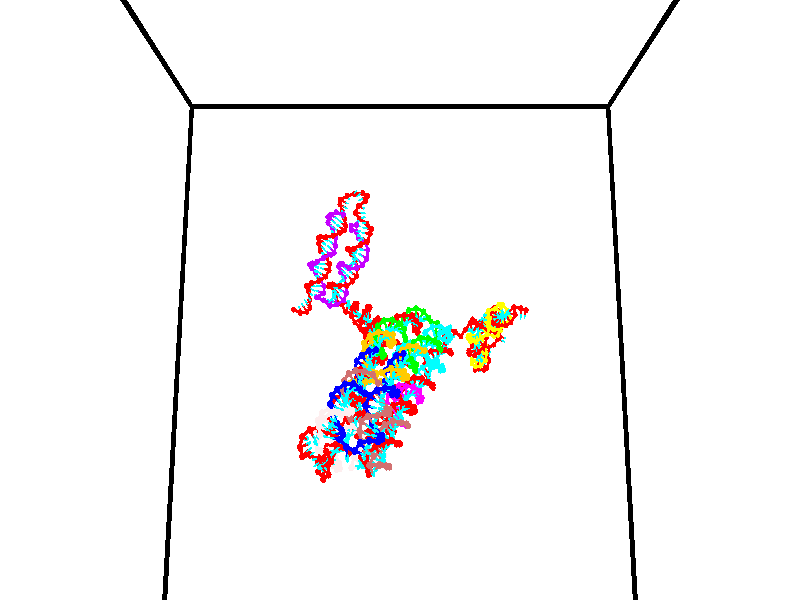 // switches for output
#declare DRAW_BASES = 1; // possible values are 0, 1; only relevant for DNA ribbons
#declare DRAW_BASES_TYPE = 3; // possible values are 1, 2, 3; only relevant for DNA ribbons
#declare DRAW_FOG = 0; // set to 1 to enable fog

#include "colors.inc"

#include "transforms.inc"
background { rgb <1, 1, 1>}

#default {
   normal{
       ripples 0.25
       frequency 0.20
       turbulence 0.2
       lambda 5
   }
	finish {
		phong 0.1
		phong_size 40.
	}
}

// original window dimensions: 1024x640


// camera settings

camera {
	sky <0, 0.179814, -0.983701>
	up <0, 0.179814, -0.983701>
	right 1.6 * <1, 0, 0>
	location <35, 94.9851, 44.8844>
	look_at <35, 29.7336, 32.9568>
	direction <0, -65.2515, -11.9276>
	angle 67.0682
}


# declare cpy_camera_pos = <35, 94.9851, 44.8844>;
# if (DRAW_FOG = 1)
fog {
	fog_type 2
	up vnormalize(cpy_camera_pos)
	color rgbt<1,1,1,0.3>
	distance 1e-5
	fog_alt 3e-3
	fog_offset 56
}
# end


// LIGHTS

# declare lum = 6;
global_settings {
	ambient_light rgb lum * <0.05, 0.05, 0.05>
	max_trace_level 15
}# declare cpy_direct_light_amount = 0.25;
light_source
{	1000 * <-1, -1.16352, -0.803886>,
	rgb lum * cpy_direct_light_amount
	parallel
}

light_source
{	1000 * <1, 1.16352, 0.803886>,
	rgb lum * cpy_direct_light_amount
	parallel
}

// strand 0

// nucleotide -1

// particle -1
sphere {
	<24.361839, 35.494377, 34.827885> 0.250000
	pigment { color rgbt <1,0,0,0> }
	no_shadow
}
cylinder {
	<24.385944, 35.099281, 34.770290>,  <24.400408, 34.862225, 34.735733>, 0.100000
	pigment { color rgbt <1,0,0,0> }
	no_shadow
}
cylinder {
	<24.385944, 35.099281, 34.770290>,  <24.361839, 35.494377, 34.827885>, 0.100000
	pigment { color rgbt <1,0,0,0> }
	no_shadow
}

// particle -1
sphere {
	<24.385944, 35.099281, 34.770290> 0.100000
	pigment { color rgbt <1,0,0,0> }
	no_shadow
}
sphere {
	0, 1
	scale<0.080000,0.200000,0.300000>
	matrix <0.863815, 0.123887, -0.488340,
		0.500193, -0.094948, 0.860693,
		0.060262, -0.987743, -0.143985,
		24.404022, 34.802959, 34.727097>
	pigment { color rgbt <0,1,1,0> }
	no_shadow
}
cylinder {
	<24.996428, 35.289402, 35.080486>,  <24.361839, 35.494377, 34.827885>, 0.130000
	pigment { color rgbt <1,0,0,0> }
	no_shadow
}

// nucleotide -1

// particle -1
sphere {
	<24.996428, 35.289402, 35.080486> 0.250000
	pigment { color rgbt <1,0,0,0> }
	no_shadow
}
cylinder {
	<24.909489, 35.009365, 34.808418>,  <24.857325, 34.841343, 34.645176>, 0.100000
	pigment { color rgbt <1,0,0,0> }
	no_shadow
}
cylinder {
	<24.909489, 35.009365, 34.808418>,  <24.996428, 35.289402, 35.080486>, 0.100000
	pigment { color rgbt <1,0,0,0> }
	no_shadow
}

// particle -1
sphere {
	<24.909489, 35.009365, 34.808418> 0.100000
	pigment { color rgbt <1,0,0,0> }
	no_shadow
}
sphere {
	0, 1
	scale<0.080000,0.200000,0.300000>
	matrix <0.857708, 0.195649, -0.475456,
		0.465936, -0.686730, 0.557947,
		-0.217348, -0.700088, -0.680174,
		24.844284, 34.799339, 34.604366>
	pigment { color rgbt <0,1,1,0> }
	no_shadow
}
cylinder {
	<25.590744, 34.850163, 34.891827>,  <24.996428, 35.289402, 35.080486>, 0.130000
	pigment { color rgbt <1,0,0,0> }
	no_shadow
}

// nucleotide -1

// particle -1
sphere {
	<25.590744, 34.850163, 34.891827> 0.250000
	pigment { color rgbt <1,0,0,0> }
	no_shadow
}
cylinder {
	<25.350220, 34.798096, 34.576488>,  <25.205906, 34.766857, 34.387287>, 0.100000
	pigment { color rgbt <1,0,0,0> }
	no_shadow
}
cylinder {
	<25.350220, 34.798096, 34.576488>,  <25.590744, 34.850163, 34.891827>, 0.100000
	pigment { color rgbt <1,0,0,0> }
	no_shadow
}

// particle -1
sphere {
	<25.350220, 34.798096, 34.576488> 0.100000
	pigment { color rgbt <1,0,0,0> }
	no_shadow
}
sphere {
	0, 1
	scale<0.080000,0.200000,0.300000>
	matrix <0.781726, 0.108306, -0.614145,
		0.165324, -0.985559, 0.036629,
		-0.601309, -0.130167, -0.788342,
		25.169827, 34.759045, 34.339985>
	pigment { color rgbt <0,1,1,0> }
	no_shadow
}
cylinder {
	<25.813850, 34.336189, 34.464031>,  <25.590744, 34.850163, 34.891827>, 0.130000
	pigment { color rgbt <1,0,0,0> }
	no_shadow
}

// nucleotide -1

// particle -1
sphere {
	<25.813850, 34.336189, 34.464031> 0.250000
	pigment { color rgbt <1,0,0,0> }
	no_shadow
}
cylinder {
	<25.627155, 34.603504, 34.232327>,  <25.515139, 34.763893, 34.093304>, 0.100000
	pigment { color rgbt <1,0,0,0> }
	no_shadow
}
cylinder {
	<25.627155, 34.603504, 34.232327>,  <25.813850, 34.336189, 34.464031>, 0.100000
	pigment { color rgbt <1,0,0,0> }
	no_shadow
}

// particle -1
sphere {
	<25.627155, 34.603504, 34.232327> 0.100000
	pigment { color rgbt <1,0,0,0> }
	no_shadow
}
sphere {
	0, 1
	scale<0.080000,0.200000,0.300000>
	matrix <0.764770, -0.023966, -0.643857,
		-0.444166, -0.743515, -0.499902,
		-0.466737, 0.668290, -0.579263,
		25.487135, 34.803989, 34.058548>
	pigment { color rgbt <0,1,1,0> }
	no_shadow
}
cylinder {
	<25.750492, 34.067394, 33.760536>,  <25.813850, 34.336189, 34.464031>, 0.130000
	pigment { color rgbt <1,0,0,0> }
	no_shadow
}

// nucleotide -1

// particle -1
sphere {
	<25.750492, 34.067394, 33.760536> 0.250000
	pigment { color rgbt <1,0,0,0> }
	no_shadow
}
cylinder {
	<25.775322, 34.466114, 33.780655>,  <25.790220, 34.705345, 33.792725>, 0.100000
	pigment { color rgbt <1,0,0,0> }
	no_shadow
}
cylinder {
	<25.775322, 34.466114, 33.780655>,  <25.750492, 34.067394, 33.760536>, 0.100000
	pigment { color rgbt <1,0,0,0> }
	no_shadow
}

// particle -1
sphere {
	<25.775322, 34.466114, 33.780655> 0.100000
	pigment { color rgbt <1,0,0,0> }
	no_shadow
}
sphere {
	0, 1
	scale<0.080000,0.200000,0.300000>
	matrix <0.707980, -0.008458, -0.706182,
		-0.703499, 0.079446, -0.706242,
		0.062077, 0.996803, 0.050296,
		25.793945, 34.765156, 33.795742>
	pigment { color rgbt <0,1,1,0> }
	no_shadow
}
cylinder {
	<25.619425, 34.277927, 33.046391>,  <25.750492, 34.067394, 33.760536>, 0.130000
	pigment { color rgbt <1,0,0,0> }
	no_shadow
}

// nucleotide -1

// particle -1
sphere {
	<25.619425, 34.277927, 33.046391> 0.250000
	pigment { color rgbt <1,0,0,0> }
	no_shadow
}
cylinder {
	<25.823990, 34.566139, 33.233704>,  <25.946730, 34.739067, 33.346092>, 0.100000
	pigment { color rgbt <1,0,0,0> }
	no_shadow
}
cylinder {
	<25.823990, 34.566139, 33.233704>,  <25.619425, 34.277927, 33.046391>, 0.100000
	pigment { color rgbt <1,0,0,0> }
	no_shadow
}

// particle -1
sphere {
	<25.823990, 34.566139, 33.233704> 0.100000
	pigment { color rgbt <1,0,0,0> }
	no_shadow
}
sphere {
	0, 1
	scale<0.080000,0.200000,0.300000>
	matrix <0.585327, 0.106898, -0.803720,
		-0.629165, 0.685131, -0.367079,
		0.511413, 0.720534, 0.468282,
		25.977413, 34.782299, 33.374187>
	pigment { color rgbt <0,1,1,0> }
	no_shadow
}
cylinder {
	<25.498253, 34.940945, 32.686386>,  <25.619425, 34.277927, 33.046391>, 0.130000
	pigment { color rgbt <1,0,0,0> }
	no_shadow
}

// nucleotide -1

// particle -1
sphere {
	<25.498253, 34.940945, 32.686386> 0.250000
	pigment { color rgbt <1,0,0,0> }
	no_shadow
}
cylinder {
	<25.850149, 34.938984, 32.876556>,  <26.061287, 34.937809, 32.990658>, 0.100000
	pigment { color rgbt <1,0,0,0> }
	no_shadow
}
cylinder {
	<25.850149, 34.938984, 32.876556>,  <25.498253, 34.940945, 32.686386>, 0.100000
	pigment { color rgbt <1,0,0,0> }
	no_shadow
}

// particle -1
sphere {
	<25.850149, 34.938984, 32.876556> 0.100000
	pigment { color rgbt <1,0,0,0> }
	no_shadow
}
sphere {
	0, 1
	scale<0.080000,0.200000,0.300000>
	matrix <0.459984, 0.261758, -0.848467,
		-0.120291, 0.965121, 0.232533,
		0.879741, -0.004898, 0.475428,
		26.114071, 34.937515, 33.019184>
	pigment { color rgbt <0,1,1,0> }
	no_shadow
}
cylinder {
	<25.679310, 35.583099, 32.799595>,  <25.498253, 34.940945, 32.686386>, 0.130000
	pigment { color rgbt <1,0,0,0> }
	no_shadow
}

// nucleotide -1

// particle -1
sphere {
	<25.679310, 35.583099, 32.799595> 0.250000
	pigment { color rgbt <1,0,0,0> }
	no_shadow
}
cylinder {
	<25.996929, 35.341511, 32.772163>,  <26.187500, 35.196556, 32.755707>, 0.100000
	pigment { color rgbt <1,0,0,0> }
	no_shadow
}
cylinder {
	<25.996929, 35.341511, 32.772163>,  <25.679310, 35.583099, 32.799595>, 0.100000
	pigment { color rgbt <1,0,0,0> }
	no_shadow
}

// particle -1
sphere {
	<25.996929, 35.341511, 32.772163> 0.100000
	pigment { color rgbt <1,0,0,0> }
	no_shadow
}
sphere {
	0, 1
	scale<0.080000,0.200000,0.300000>
	matrix <0.316264, 0.506846, -0.801925,
		0.519100, 0.615079, 0.593476,
		0.794048, -0.603974, -0.068576,
		26.235144, 35.160320, 32.751591>
	pigment { color rgbt <0,1,1,0> }
	no_shadow
}
cylinder {
	<26.173065, 36.000755, 32.683121>,  <25.679310, 35.583099, 32.799595>, 0.130000
	pigment { color rgbt <1,0,0,0> }
	no_shadow
}

// nucleotide -1

// particle -1
sphere {
	<26.173065, 36.000755, 32.683121> 0.250000
	pigment { color rgbt <1,0,0,0> }
	no_shadow
}
cylinder {
	<26.331238, 35.654388, 32.560600>,  <26.426142, 35.446568, 32.487087>, 0.100000
	pigment { color rgbt <1,0,0,0> }
	no_shadow
}
cylinder {
	<26.331238, 35.654388, 32.560600>,  <26.173065, 36.000755, 32.683121>, 0.100000
	pigment { color rgbt <1,0,0,0> }
	no_shadow
}

// particle -1
sphere {
	<26.331238, 35.654388, 32.560600> 0.100000
	pigment { color rgbt <1,0,0,0> }
	no_shadow
}
sphere {
	0, 1
	scale<0.080000,0.200000,0.300000>
	matrix <0.422685, 0.467629, -0.776312,
		0.815458, 0.177509, 0.550926,
		0.395431, -0.865918, -0.306302,
		26.449867, 35.394611, 32.468708>
	pigment { color rgbt <0,1,1,0> }
	no_shadow
}
cylinder {
	<26.899527, 36.090900, 32.539196>,  <26.173065, 36.000755, 32.683121>, 0.130000
	pigment { color rgbt <1,0,0,0> }
	no_shadow
}

// nucleotide -1

// particle -1
sphere {
	<26.899527, 36.090900, 32.539196> 0.250000
	pigment { color rgbt <1,0,0,0> }
	no_shadow
}
cylinder {
	<26.786390, 35.777672, 32.317638>,  <26.718510, 35.589733, 32.184704>, 0.100000
	pigment { color rgbt <1,0,0,0> }
	no_shadow
}
cylinder {
	<26.786390, 35.777672, 32.317638>,  <26.899527, 36.090900, 32.539196>, 0.100000
	pigment { color rgbt <1,0,0,0> }
	no_shadow
}

// particle -1
sphere {
	<26.786390, 35.777672, 32.317638> 0.100000
	pigment { color rgbt <1,0,0,0> }
	no_shadow
}
sphere {
	0, 1
	scale<0.080000,0.200000,0.300000>
	matrix <0.493443, 0.376400, -0.784116,
		0.822506, -0.495091, 0.279943,
		-0.282838, -0.783076, -0.553890,
		26.701538, 35.542747, 32.151470>
	pigment { color rgbt <0,1,1,0> }
	no_shadow
}
cylinder {
	<27.580641, 35.896282, 32.094818>,  <26.899527, 36.090900, 32.539196>, 0.130000
	pigment { color rgbt <1,0,0,0> }
	no_shadow
}

// nucleotide -1

// particle -1
sphere {
	<27.580641, 35.896282, 32.094818> 0.250000
	pigment { color rgbt <1,0,0,0> }
	no_shadow
}
cylinder {
	<27.258066, 35.750759, 31.908354>,  <27.064522, 35.663445, 31.796476>, 0.100000
	pigment { color rgbt <1,0,0,0> }
	no_shadow
}
cylinder {
	<27.258066, 35.750759, 31.908354>,  <27.580641, 35.896282, 32.094818>, 0.100000
	pigment { color rgbt <1,0,0,0> }
	no_shadow
}

// particle -1
sphere {
	<27.258066, 35.750759, 31.908354> 0.100000
	pigment { color rgbt <1,0,0,0> }
	no_shadow
}
sphere {
	0, 1
	scale<0.080000,0.200000,0.300000>
	matrix <0.401689, 0.241480, -0.883365,
		0.433948, -0.899626, -0.048598,
		-0.806433, -0.363813, -0.466160,
		27.016136, 35.641617, 31.768505>
	pigment { color rgbt <0,1,1,0> }
	no_shadow
}
cylinder {
	<27.852175, 35.605011, 31.484819>,  <27.580641, 35.896282, 32.094818>, 0.130000
	pigment { color rgbt <1,0,0,0> }
	no_shadow
}

// nucleotide -1

// particle -1
sphere {
	<27.852175, 35.605011, 31.484819> 0.250000
	pigment { color rgbt <1,0,0,0> }
	no_shadow
}
cylinder {
	<27.460360, 35.616550, 31.405149>,  <27.225269, 35.623474, 31.357347>, 0.100000
	pigment { color rgbt <1,0,0,0> }
	no_shadow
}
cylinder {
	<27.460360, 35.616550, 31.405149>,  <27.852175, 35.605011, 31.484819>, 0.100000
	pigment { color rgbt <1,0,0,0> }
	no_shadow
}

// particle -1
sphere {
	<27.460360, 35.616550, 31.405149> 0.100000
	pigment { color rgbt <1,0,0,0> }
	no_shadow
}
sphere {
	0, 1
	scale<0.080000,0.200000,0.300000>
	matrix <0.199559, 0.267301, -0.942723,
		0.026042, -0.963181, -0.267589,
		-0.979540, 0.028849, -0.199173,
		27.166498, 35.625206, 31.345398>
	pigment { color rgbt <0,1,1,0> }
	no_shadow
}
cylinder {
	<27.838493, 35.226906, 30.875168>,  <27.852175, 35.605011, 31.484819>, 0.130000
	pigment { color rgbt <1,0,0,0> }
	no_shadow
}

// nucleotide -1

// particle -1
sphere {
	<27.838493, 35.226906, 30.875168> 0.250000
	pigment { color rgbt <1,0,0,0> }
	no_shadow
}
cylinder {
	<27.523550, 35.468292, 30.925594>,  <27.334583, 35.613125, 30.955851>, 0.100000
	pigment { color rgbt <1,0,0,0> }
	no_shadow
}
cylinder {
	<27.523550, 35.468292, 30.925594>,  <27.838493, 35.226906, 30.875168>, 0.100000
	pigment { color rgbt <1,0,0,0> }
	no_shadow
}

// particle -1
sphere {
	<27.523550, 35.468292, 30.925594> 0.100000
	pigment { color rgbt <1,0,0,0> }
	no_shadow
}
sphere {
	0, 1
	scale<0.080000,0.200000,0.300000>
	matrix <0.169008, 0.407948, -0.897226,
		-0.592874, -0.685134, -0.423192,
		-0.787360, 0.603465, 0.126069,
		27.287342, 35.649330, 30.963415>
	pigment { color rgbt <0,1,1,0> }
	no_shadow
}
cylinder {
	<27.504595, 35.145206, 30.258011>,  <27.838493, 35.226906, 30.875168>, 0.130000
	pigment { color rgbt <1,0,0,0> }
	no_shadow
}

// nucleotide -1

// particle -1
sphere {
	<27.504595, 35.145206, 30.258011> 0.250000
	pigment { color rgbt <1,0,0,0> }
	no_shadow
}
cylinder {
	<27.342541, 35.484547, 30.394341>,  <27.245308, 35.688152, 30.476139>, 0.100000
	pigment { color rgbt <1,0,0,0> }
	no_shadow
}
cylinder {
	<27.342541, 35.484547, 30.394341>,  <27.504595, 35.145206, 30.258011>, 0.100000
	pigment { color rgbt <1,0,0,0> }
	no_shadow
}

// particle -1
sphere {
	<27.342541, 35.484547, 30.394341> 0.100000
	pigment { color rgbt <1,0,0,0> }
	no_shadow
}
sphere {
	0, 1
	scale<0.080000,0.200000,0.300000>
	matrix <0.144255, 0.427437, -0.892462,
		-0.902804, -0.312403, -0.295549,
		-0.405136, 0.848353, 0.340826,
		27.221001, 35.739052, 30.496588>
	pigment { color rgbt <0,1,1,0> }
	no_shadow
}
cylinder {
	<26.893826, 35.384491, 29.762245>,  <27.504595, 35.145206, 30.258011>, 0.130000
	pigment { color rgbt <1,0,0,0> }
	no_shadow
}

// nucleotide -1

// particle -1
sphere {
	<26.893826, 35.384491, 29.762245> 0.250000
	pigment { color rgbt <1,0,0,0> }
	no_shadow
}
cylinder {
	<27.069590, 35.683304, 29.961788>,  <27.175047, 35.862591, 30.081514>, 0.100000
	pigment { color rgbt <1,0,0,0> }
	no_shadow
}
cylinder {
	<27.069590, 35.683304, 29.961788>,  <26.893826, 35.384491, 29.762245>, 0.100000
	pigment { color rgbt <1,0,0,0> }
	no_shadow
}

// particle -1
sphere {
	<27.069590, 35.683304, 29.961788> 0.100000
	pigment { color rgbt <1,0,0,0> }
	no_shadow
}
sphere {
	0, 1
	scale<0.080000,0.200000,0.300000>
	matrix <0.126595, 0.498299, -0.857713,
		-0.889322, 0.440040, 0.124386,
		0.439409, 0.747036, 0.498855,
		27.201412, 35.907413, 30.111444>
	pigment { color rgbt <0,1,1,0> }
	no_shadow
}
cylinder {
	<26.781633, 36.060951, 29.297169>,  <26.893826, 35.384491, 29.762245>, 0.130000
	pigment { color rgbt <1,0,0,0> }
	no_shadow
}

// nucleotide -1

// particle -1
sphere {
	<26.781633, 36.060951, 29.297169> 0.250000
	pigment { color rgbt <1,0,0,0> }
	no_shadow
}
cylinder {
	<27.062895, 36.183102, 29.554018>,  <27.231651, 36.256393, 29.708128>, 0.100000
	pigment { color rgbt <1,0,0,0> }
	no_shadow
}
cylinder {
	<27.062895, 36.183102, 29.554018>,  <26.781633, 36.060951, 29.297169>, 0.100000
	pigment { color rgbt <1,0,0,0> }
	no_shadow
}

// particle -1
sphere {
	<27.062895, 36.183102, 29.554018> 0.100000
	pigment { color rgbt <1,0,0,0> }
	no_shadow
}
sphere {
	0, 1
	scale<0.080000,0.200000,0.300000>
	matrix <0.480953, 0.460874, -0.745842,
		-0.523701, 0.833271, 0.177192,
		0.703151, 0.305377, 0.642124,
		27.273840, 36.274715, 29.746655>
	pigment { color rgbt <0,1,1,0> }
	no_shadow
}
cylinder {
	<26.833366, 36.743088, 29.012835>,  <26.781633, 36.060951, 29.297169>, 0.130000
	pigment { color rgbt <1,0,0,0> }
	no_shadow
}

// nucleotide -1

// particle -1
sphere {
	<26.833366, 36.743088, 29.012835> 0.250000
	pigment { color rgbt <1,0,0,0> }
	no_shadow
}
cylinder {
	<27.156174, 36.666588, 29.236315>,  <27.349857, 36.620689, 29.370403>, 0.100000
	pigment { color rgbt <1,0,0,0> }
	no_shadow
}
cylinder {
	<27.156174, 36.666588, 29.236315>,  <26.833366, 36.743088, 29.012835>, 0.100000
	pigment { color rgbt <1,0,0,0> }
	no_shadow
}

// particle -1
sphere {
	<27.156174, 36.666588, 29.236315> 0.100000
	pigment { color rgbt <1,0,0,0> }
	no_shadow
}
sphere {
	0, 1
	scale<0.080000,0.200000,0.300000>
	matrix <0.538827, 0.625617, -0.564154,
		-0.241637, 0.756325, 0.607935,
		0.807017, -0.191251, 0.558700,
		27.398279, 36.609211, 29.403925>
	pigment { color rgbt <0,1,1,0> }
	no_shadow
}
cylinder {
	<27.144590, 37.348026, 29.056231>,  <26.833366, 36.743088, 29.012835>, 0.130000
	pigment { color rgbt <1,0,0,0> }
	no_shadow
}

// nucleotide -1

// particle -1
sphere {
	<27.144590, 37.348026, 29.056231> 0.250000
	pigment { color rgbt <1,0,0,0> }
	no_shadow
}
cylinder {
	<27.436472, 37.082512, 29.121853>,  <27.611601, 36.923203, 29.161226>, 0.100000
	pigment { color rgbt <1,0,0,0> }
	no_shadow
}
cylinder {
	<27.436472, 37.082512, 29.121853>,  <27.144590, 37.348026, 29.056231>, 0.100000
	pigment { color rgbt <1,0,0,0> }
	no_shadow
}

// particle -1
sphere {
	<27.436472, 37.082512, 29.121853> 0.100000
	pigment { color rgbt <1,0,0,0> }
	no_shadow
}
sphere {
	0, 1
	scale<0.080000,0.200000,0.300000>
	matrix <0.650038, 0.599031, -0.467560,
		0.212086, 0.447824, 0.868604,
		0.729706, -0.663789, 0.164056,
		27.655384, 36.883377, 29.171070>
	pigment { color rgbt <0,1,1,0> }
	no_shadow
}
cylinder {
	<27.749172, 37.715282, 29.198044>,  <27.144590, 37.348026, 29.056231>, 0.130000
	pigment { color rgbt <1,0,0,0> }
	no_shadow
}

// nucleotide -1

// particle -1
sphere {
	<27.749172, 37.715282, 29.198044> 0.250000
	pigment { color rgbt <1,0,0,0> }
	no_shadow
}
cylinder {
	<27.899796, 37.362408, 29.084946>,  <27.990170, 37.150681, 29.017086>, 0.100000
	pigment { color rgbt <1,0,0,0> }
	no_shadow
}
cylinder {
	<27.899796, 37.362408, 29.084946>,  <27.749172, 37.715282, 29.198044>, 0.100000
	pigment { color rgbt <1,0,0,0> }
	no_shadow
}

// particle -1
sphere {
	<27.899796, 37.362408, 29.084946> 0.100000
	pigment { color rgbt <1,0,0,0> }
	no_shadow
}
sphere {
	0, 1
	scale<0.080000,0.200000,0.300000>
	matrix <0.676295, 0.470370, -0.566902,
		0.633110, 0.022252, 0.773742,
		0.376560, -0.882188, -0.282747,
		28.012764, 37.097752, 29.000122>
	pigment { color rgbt <0,1,1,0> }
	no_shadow
}
cylinder {
	<28.469002, 37.949039, 29.129156>,  <27.749172, 37.715282, 29.198044>, 0.130000
	pigment { color rgbt <1,0,0,0> }
	no_shadow
}

// nucleotide -1

// particle -1
sphere {
	<28.469002, 37.949039, 29.129156> 0.250000
	pigment { color rgbt <1,0,0,0> }
	no_shadow
}
cylinder {
	<28.407564, 37.603317, 28.937582>,  <28.370701, 37.395882, 28.822638>, 0.100000
	pigment { color rgbt <1,0,0,0> }
	no_shadow
}
cylinder {
	<28.407564, 37.603317, 28.937582>,  <28.469002, 37.949039, 29.129156>, 0.100000
	pigment { color rgbt <1,0,0,0> }
	no_shadow
}

// particle -1
sphere {
	<28.407564, 37.603317, 28.937582> 0.100000
	pigment { color rgbt <1,0,0,0> }
	no_shadow
}
sphere {
	0, 1
	scale<0.080000,0.200000,0.300000>
	matrix <0.521511, 0.340782, -0.782237,
		0.839307, -0.369917, 0.398404,
		-0.153594, -0.864308, -0.478936,
		28.361486, 37.344025, 28.793901>
	pigment { color rgbt <0,1,1,0> }
	no_shadow
}
cylinder {
	<29.146076, 37.765694, 28.838768>,  <28.469002, 37.949039, 29.129156>, 0.130000
	pigment { color rgbt <1,0,0,0> }
	no_shadow
}

// nucleotide -1

// particle -1
sphere {
	<29.146076, 37.765694, 28.838768> 0.250000
	pigment { color rgbt <1,0,0,0> }
	no_shadow
}
cylinder {
	<28.888391, 37.546829, 28.625000>,  <28.733782, 37.415508, 28.496738>, 0.100000
	pigment { color rgbt <1,0,0,0> }
	no_shadow
}
cylinder {
	<28.888391, 37.546829, 28.625000>,  <29.146076, 37.765694, 28.838768>, 0.100000
	pigment { color rgbt <1,0,0,0> }
	no_shadow
}

// particle -1
sphere {
	<28.888391, 37.546829, 28.625000> 0.100000
	pigment { color rgbt <1,0,0,0> }
	no_shadow
}
sphere {
	0, 1
	scale<0.080000,0.200000,0.300000>
	matrix <0.556631, 0.143806, -0.818219,
		0.524552, -0.824580, 0.211927,
		-0.644211, -0.547163, -0.534421,
		28.695127, 37.382679, 28.464674>
	pigment { color rgbt <0,1,1,0> }
	no_shadow
}
cylinder {
	<29.504801, 37.150749, 28.462660>,  <29.146076, 37.765694, 28.838768>, 0.130000
	pigment { color rgbt <1,0,0,0> }
	no_shadow
}

// nucleotide -1

// particle -1
sphere {
	<29.504801, 37.150749, 28.462660> 0.250000
	pigment { color rgbt <1,0,0,0> }
	no_shadow
}
cylinder {
	<29.162622, 37.214203, 28.265459>,  <28.957315, 37.252277, 28.147139>, 0.100000
	pigment { color rgbt <1,0,0,0> }
	no_shadow
}
cylinder {
	<29.162622, 37.214203, 28.265459>,  <29.504801, 37.150749, 28.462660>, 0.100000
	pigment { color rgbt <1,0,0,0> }
	no_shadow
}

// particle -1
sphere {
	<29.162622, 37.214203, 28.265459> 0.100000
	pigment { color rgbt <1,0,0,0> }
	no_shadow
}
sphere {
	0, 1
	scale<0.080000,0.200000,0.300000>
	matrix <0.459780, -0.205501, -0.863928,
		-0.238371, -0.965713, 0.102852,
		-0.855442, 0.158646, -0.493001,
		28.905989, 37.261795, 28.117559>
	pigment { color rgbt <0,1,1,0> }
	no_shadow
}
cylinder {
	<29.576727, 36.706005, 27.955420>,  <29.504801, 37.150749, 28.462660>, 0.130000
	pigment { color rgbt <1,0,0,0> }
	no_shadow
}

// nucleotide -1

// particle -1
sphere {
	<29.576727, 36.706005, 27.955420> 0.250000
	pigment { color rgbt <1,0,0,0> }
	no_shadow
}
cylinder {
	<29.306837, 36.966499, 27.816484>,  <29.144903, 37.122795, 27.733124>, 0.100000
	pigment { color rgbt <1,0,0,0> }
	no_shadow
}
cylinder {
	<29.306837, 36.966499, 27.816484>,  <29.576727, 36.706005, 27.955420>, 0.100000
	pigment { color rgbt <1,0,0,0> }
	no_shadow
}

// particle -1
sphere {
	<29.306837, 36.966499, 27.816484> 0.100000
	pigment { color rgbt <1,0,0,0> }
	no_shadow
}
sphere {
	0, 1
	scale<0.080000,0.200000,0.300000>
	matrix <0.495944, 0.051508, -0.866826,
		-0.546614, -0.757129, -0.357729,
		-0.674725, 0.651232, -0.347338,
		29.104420, 37.161869, 27.712282>
	pigment { color rgbt <0,1,1,0> }
	no_shadow
}
cylinder {
	<29.449722, 36.512989, 27.314592>,  <29.576727, 36.706005, 27.955420>, 0.130000
	pigment { color rgbt <1,0,0,0> }
	no_shadow
}

// nucleotide -1

// particle -1
sphere {
	<29.449722, 36.512989, 27.314592> 0.250000
	pigment { color rgbt <1,0,0,0> }
	no_shadow
}
cylinder {
	<29.341692, 36.897926, 27.326994>,  <29.276875, 37.128887, 27.334435>, 0.100000
	pigment { color rgbt <1,0,0,0> }
	no_shadow
}
cylinder {
	<29.341692, 36.897926, 27.326994>,  <29.449722, 36.512989, 27.314592>, 0.100000
	pigment { color rgbt <1,0,0,0> }
	no_shadow
}

// particle -1
sphere {
	<29.341692, 36.897926, 27.326994> 0.100000
	pigment { color rgbt <1,0,0,0> }
	no_shadow
}
sphere {
	0, 1
	scale<0.080000,0.200000,0.300000>
	matrix <0.579798, 0.188255, -0.792713,
		-0.768696, -0.196116, -0.608805,
		-0.270074, 0.962340, 0.031003,
		29.260670, 37.186630, 27.336294>
	pigment { color rgbt <0,1,1,0> }
	no_shadow
}
cylinder {
	<29.215847, 36.592838, 26.659914>,  <29.449722, 36.512989, 27.314592>, 0.130000
	pigment { color rgbt <1,0,0,0> }
	no_shadow
}

// nucleotide -1

// particle -1
sphere {
	<29.215847, 36.592838, 26.659914> 0.250000
	pigment { color rgbt <1,0,0,0> }
	no_shadow
}
cylinder {
	<29.306877, 36.959160, 26.792290>,  <29.361496, 37.178951, 26.871716>, 0.100000
	pigment { color rgbt <1,0,0,0> }
	no_shadow
}
cylinder {
	<29.306877, 36.959160, 26.792290>,  <29.215847, 36.592838, 26.659914>, 0.100000
	pigment { color rgbt <1,0,0,0> }
	no_shadow
}

// particle -1
sphere {
	<29.306877, 36.959160, 26.792290> 0.100000
	pigment { color rgbt <1,0,0,0> }
	no_shadow
}
sphere {
	0, 1
	scale<0.080000,0.200000,0.300000>
	matrix <0.488517, 0.186618, -0.852364,
		-0.842354, 0.355647, -0.404914,
		0.227577, 0.915800, 0.330938,
		29.375151, 37.233898, 26.891571>
	pigment { color rgbt <0,1,1,0> }
	no_shadow
}
cylinder {
	<29.018002, 37.237907, 26.263432>,  <29.215847, 36.592838, 26.659914>, 0.130000
	pigment { color rgbt <1,0,0,0> }
	no_shadow
}

// nucleotide -1

// particle -1
sphere {
	<29.018002, 37.237907, 26.263432> 0.250000
	pigment { color rgbt <1,0,0,0> }
	no_shadow
}
cylinder {
	<29.352200, 37.338943, 26.458632>,  <29.552719, 37.399567, 26.575752>, 0.100000
	pigment { color rgbt <1,0,0,0> }
	no_shadow
}
cylinder {
	<29.352200, 37.338943, 26.458632>,  <29.018002, 37.237907, 26.263432>, 0.100000
	pigment { color rgbt <1,0,0,0> }
	no_shadow
}

// particle -1
sphere {
	<29.352200, 37.338943, 26.458632> 0.100000
	pigment { color rgbt <1,0,0,0> }
	no_shadow
}
sphere {
	0, 1
	scale<0.080000,0.200000,0.300000>
	matrix <0.397600, 0.335108, -0.854176,
		-0.379289, 0.907690, 0.179552,
		0.835497, 0.252589, 0.488000,
		29.602848, 37.414719, 26.605032>
	pigment { color rgbt <0,1,1,0> }
	no_shadow
}
cylinder {
	<29.106689, 38.009911, 26.117622>,  <29.018002, 37.237907, 26.263432>, 0.130000
	pigment { color rgbt <1,0,0,0> }
	no_shadow
}

// nucleotide -1

// particle -1
sphere {
	<29.106689, 38.009911, 26.117622> 0.250000
	pigment { color rgbt <1,0,0,0> }
	no_shadow
}
cylinder {
	<29.427227, 37.783169, 26.194067>,  <29.619551, 37.647125, 26.239933>, 0.100000
	pigment { color rgbt <1,0,0,0> }
	no_shadow
}
cylinder {
	<29.427227, 37.783169, 26.194067>,  <29.106689, 38.009911, 26.117622>, 0.100000
	pigment { color rgbt <1,0,0,0> }
	no_shadow
}

// particle -1
sphere {
	<29.427227, 37.783169, 26.194067> 0.100000
	pigment { color rgbt <1,0,0,0> }
	no_shadow
}
sphere {
	0, 1
	scale<0.080000,0.200000,0.300000>
	matrix <0.338659, 0.166542, -0.926053,
		0.493107, 0.806810, 0.325428,
		0.801346, -0.566853, 0.191111,
		29.667631, 37.613113, 26.251400>
	pigment { color rgbt <0,1,1,0> }
	no_shadow
}
cylinder {
	<29.812393, 38.335957, 25.878925>,  <29.106689, 38.009911, 26.117622>, 0.130000
	pigment { color rgbt <1,0,0,0> }
	no_shadow
}

// nucleotide -1

// particle -1
sphere {
	<29.812393, 38.335957, 25.878925> 0.250000
	pigment { color rgbt <1,0,0,0> }
	no_shadow
}
cylinder {
	<29.832445, 37.937195, 25.854673>,  <29.844477, 37.697937, 25.840122>, 0.100000
	pigment { color rgbt <1,0,0,0> }
	no_shadow
}
cylinder {
	<29.832445, 37.937195, 25.854673>,  <29.812393, 38.335957, 25.878925>, 0.100000
	pigment { color rgbt <1,0,0,0> }
	no_shadow
}

// particle -1
sphere {
	<29.832445, 37.937195, 25.854673> 0.100000
	pigment { color rgbt <1,0,0,0> }
	no_shadow
}
sphere {
	0, 1
	scale<0.080000,0.200000,0.300000>
	matrix <0.468131, 0.077077, -0.880291,
		0.882236, 0.015747, 0.470544,
		0.050130, -0.996901, -0.060629,
		29.847485, 37.638126, 25.836485>
	pigment { color rgbt <0,1,1,0> }
	no_shadow
}
cylinder {
	<30.549898, 38.247456, 25.695063>,  <29.812393, 38.335957, 25.878925>, 0.130000
	pigment { color rgbt <1,0,0,0> }
	no_shadow
}

// nucleotide -1

// particle -1
sphere {
	<30.549898, 38.247456, 25.695063> 0.250000
	pigment { color rgbt <1,0,0,0> }
	no_shadow
}
cylinder {
	<30.627663, 38.638145, 25.731297>,  <30.674322, 38.872559, 25.753036>, 0.100000
	pigment { color rgbt <1,0,0,0> }
	no_shadow
}
cylinder {
	<30.627663, 38.638145, 25.731297>,  <30.549898, 38.247456, 25.695063>, 0.100000
	pigment { color rgbt <1,0,0,0> }
	no_shadow
}

// particle -1
sphere {
	<30.627663, 38.638145, 25.731297> 0.100000
	pigment { color rgbt <1,0,0,0> }
	no_shadow
}
sphere {
	0, 1
	scale<0.080000,0.200000,0.300000>
	matrix <0.542857, -0.184048, 0.819410,
		0.817013, -0.110130, -0.566005,
		0.194413, 0.976728, 0.090585,
		30.685987, 38.931164, 25.758472>
	pigment { color rgbt <0,1,1,0> }
	no_shadow
}
cylinder {
	<31.355925, 38.403080, 25.655214>,  <30.549898, 38.247456, 25.695063>, 0.130000
	pigment { color rgbt <1,0,0,0> }
	no_shadow
}

// nucleotide -1

// particle -1
sphere {
	<31.355925, 38.403080, 25.655214> 0.250000
	pigment { color rgbt <1,0,0,0> }
	no_shadow
}
cylinder {
	<31.140965, 38.678444, 25.850065>,  <31.011988, 38.843662, 25.966976>, 0.100000
	pigment { color rgbt <1,0,0,0> }
	no_shadow
}
cylinder {
	<31.140965, 38.678444, 25.850065>,  <31.355925, 38.403080, 25.655214>, 0.100000
	pigment { color rgbt <1,0,0,0> }
	no_shadow
}

// particle -1
sphere {
	<31.140965, 38.678444, 25.850065> 0.100000
	pigment { color rgbt <1,0,0,0> }
	no_shadow
}
sphere {
	0, 1
	scale<0.080000,0.200000,0.300000>
	matrix <0.574553, -0.123957, 0.809026,
		0.617323, 0.714653, -0.328912,
		-0.537402, 0.688408, 0.487128,
		30.979744, 38.884968, 25.996204>
	pigment { color rgbt <0,1,1,0> }
	no_shadow
}
cylinder {
	<31.858267, 38.838791, 26.057777>,  <31.355925, 38.403080, 25.655214>, 0.130000
	pigment { color rgbt <1,0,0,0> }
	no_shadow
}

// nucleotide -1

// particle -1
sphere {
	<31.858267, 38.838791, 26.057777> 0.250000
	pigment { color rgbt <1,0,0,0> }
	no_shadow
}
cylinder {
	<31.493921, 38.792690, 26.216295>,  <31.275314, 38.765030, 26.311405>, 0.100000
	pigment { color rgbt <1,0,0,0> }
	no_shadow
}
cylinder {
	<31.493921, 38.792690, 26.216295>,  <31.858267, 38.838791, 26.057777>, 0.100000
	pigment { color rgbt <1,0,0,0> }
	no_shadow
}

// particle -1
sphere {
	<31.493921, 38.792690, 26.216295> 0.100000
	pigment { color rgbt <1,0,0,0> }
	no_shadow
}
sphere {
	0, 1
	scale<0.080000,0.200000,0.300000>
	matrix <0.412581, -0.278405, 0.867334,
		0.010370, 0.953524, 0.301138,
		-0.910862, -0.115249, 0.396293,
		31.220663, 38.758114, 26.335184>
	pigment { color rgbt <0,1,1,0> }
	no_shadow
}
cylinder {
	<31.669016, 39.421707, 26.686882>,  <31.858267, 38.838791, 26.057777>, 0.130000
	pigment { color rgbt <1,0,0,0> }
	no_shadow
}

// nucleotide -1

// particle -1
sphere {
	<31.669016, 39.421707, 26.686882> 0.250000
	pigment { color rgbt <1,0,0,0> }
	no_shadow
}
cylinder {
	<31.480028, 39.069839, 26.708649>,  <31.366636, 38.858719, 26.721708>, 0.100000
	pigment { color rgbt <1,0,0,0> }
	no_shadow
}
cylinder {
	<31.480028, 39.069839, 26.708649>,  <31.669016, 39.421707, 26.686882>, 0.100000
	pigment { color rgbt <1,0,0,0> }
	no_shadow
}

// particle -1
sphere {
	<31.480028, 39.069839, 26.708649> 0.100000
	pigment { color rgbt <1,0,0,0> }
	no_shadow
}
sphere {
	0, 1
	scale<0.080000,0.200000,0.300000>
	matrix <0.184714, -0.038459, 0.982040,
		-0.861775, 0.474033, 0.180658,
		-0.472468, -0.879667, 0.054417,
		31.338287, 38.805939, 26.724974>
	pigment { color rgbt <0,1,1,0> }
	no_shadow
}
cylinder {
	<30.996878, 39.390728, 27.078093>,  <31.669016, 39.421707, 26.686882>, 0.130000
	pigment { color rgbt <1,0,0,0> }
	no_shadow
}

// nucleotide -1

// particle -1
sphere {
	<30.996878, 39.390728, 27.078093> 0.250000
	pigment { color rgbt <1,0,0,0> }
	no_shadow
}
cylinder {
	<31.229519, 39.065338, 27.077379>,  <31.369102, 38.870106, 27.076950>, 0.100000
	pigment { color rgbt <1,0,0,0> }
	no_shadow
}
cylinder {
	<31.229519, 39.065338, 27.077379>,  <30.996878, 39.390728, 27.078093>, 0.100000
	pigment { color rgbt <1,0,0,0> }
	no_shadow
}

// particle -1
sphere {
	<31.229519, 39.065338, 27.077379> 0.100000
	pigment { color rgbt <1,0,0,0> }
	no_shadow
}
sphere {
	0, 1
	scale<0.080000,0.200000,0.300000>
	matrix <0.069499, 0.047503, 0.996450,
		-0.810499, -0.579661, 0.084163,
		0.581602, -0.813472, -0.001785,
		31.403999, 38.821297, 27.076843>
	pigment { color rgbt <0,1,1,0> }
	no_shadow
}
cylinder {
	<30.689642, 38.821049, 27.489985>,  <30.996878, 39.390728, 27.078093>, 0.130000
	pigment { color rgbt <1,0,0,0> }
	no_shadow
}

// nucleotide -1

// particle -1
sphere {
	<30.689642, 38.821049, 27.489985> 0.250000
	pigment { color rgbt <1,0,0,0> }
	no_shadow
}
cylinder {
	<31.088411, 38.790688, 27.482132>,  <31.327673, 38.772472, 27.477421>, 0.100000
	pigment { color rgbt <1,0,0,0> }
	no_shadow
}
cylinder {
	<31.088411, 38.790688, 27.482132>,  <30.689642, 38.821049, 27.489985>, 0.100000
	pigment { color rgbt <1,0,0,0> }
	no_shadow
}

// particle -1
sphere {
	<31.088411, 38.790688, 27.482132> 0.100000
	pigment { color rgbt <1,0,0,0> }
	no_shadow
}
sphere {
	0, 1
	scale<0.080000,0.200000,0.300000>
	matrix <0.011666, -0.103990, 0.994510,
		-0.077521, -0.991678, -0.102785,
		0.996922, -0.075897, -0.019630,
		31.387487, 38.767918, 27.476242>
	pigment { color rgbt <0,1,1,0> }
	no_shadow
}
cylinder {
	<31.036276, 38.160267, 27.808475>,  <30.689642, 38.821049, 27.489985>, 0.130000
	pigment { color rgbt <1,0,0,0> }
	no_shadow
}

// nucleotide -1

// particle -1
sphere {
	<31.036276, 38.160267, 27.808475> 0.250000
	pigment { color rgbt <1,0,0,0> }
	no_shadow
}
cylinder {
	<31.268934, 38.484890, 27.830614>,  <31.408529, 38.679665, 27.843897>, 0.100000
	pigment { color rgbt <1,0,0,0> }
	no_shadow
}
cylinder {
	<31.268934, 38.484890, 27.830614>,  <31.036276, 38.160267, 27.808475>, 0.100000
	pigment { color rgbt <1,0,0,0> }
	no_shadow
}

// particle -1
sphere {
	<31.268934, 38.484890, 27.830614> 0.100000
	pigment { color rgbt <1,0,0,0> }
	no_shadow
}
sphere {
	0, 1
	scale<0.080000,0.200000,0.300000>
	matrix <0.017160, -0.080264, 0.996626,
		0.813260, -0.578735, -0.060612,
		0.581647, 0.811556, 0.055344,
		31.443428, 38.728355, 27.847218>
	pigment { color rgbt <0,1,1,0> }
	no_shadow
}
cylinder {
	<31.745583, 37.972878, 28.126329>,  <31.036276, 38.160267, 27.808475>, 0.130000
	pigment { color rgbt <1,0,0,0> }
	no_shadow
}

// nucleotide -1

// particle -1
sphere {
	<31.745583, 37.972878, 28.126329> 0.250000
	pigment { color rgbt <1,0,0,0> }
	no_shadow
}
cylinder {
	<31.613420, 38.340847, 28.210775>,  <31.534122, 38.561630, 28.261444>, 0.100000
	pigment { color rgbt <1,0,0,0> }
	no_shadow
}
cylinder {
	<31.613420, 38.340847, 28.210775>,  <31.745583, 37.972878, 28.126329>, 0.100000
	pigment { color rgbt <1,0,0,0> }
	no_shadow
}

// particle -1
sphere {
	<31.613420, 38.340847, 28.210775> 0.100000
	pigment { color rgbt <1,0,0,0> }
	no_shadow
}
sphere {
	0, 1
	scale<0.080000,0.200000,0.300000>
	matrix <0.112128, -0.183837, 0.976540,
		0.937155, 0.346326, -0.042409,
		-0.330405, 0.919925, 0.211117,
		31.514299, 38.616825, 28.274111>
	pigment { color rgbt <0,1,1,0> }
	no_shadow
}
cylinder {
	<32.238056, 38.188629, 28.635412>,  <31.745583, 37.972878, 28.126329>, 0.130000
	pigment { color rgbt <1,0,0,0> }
	no_shadow
}

// nucleotide -1

// particle -1
sphere {
	<32.238056, 38.188629, 28.635412> 0.250000
	pigment { color rgbt <1,0,0,0> }
	no_shadow
}
cylinder {
	<31.876671, 38.360096, 28.635195>,  <31.659840, 38.462978, 28.635065>, 0.100000
	pigment { color rgbt <1,0,0,0> }
	no_shadow
}
cylinder {
	<31.876671, 38.360096, 28.635195>,  <32.238056, 38.188629, 28.635412>, 0.100000
	pigment { color rgbt <1,0,0,0> }
	no_shadow
}

// particle -1
sphere {
	<31.876671, 38.360096, 28.635195> 0.100000
	pigment { color rgbt <1,0,0,0> }
	no_shadow
}
sphere {
	0, 1
	scale<0.080000,0.200000,0.300000>
	matrix <-0.127185, -0.266841, 0.955311,
		0.409367, 0.863156, 0.295601,
		-0.903461, 0.428669, -0.000544,
		31.605633, 38.488697, 28.635031>
	pigment { color rgbt <0,1,1,0> }
	no_shadow
}
cylinder {
	<32.118649, 38.709850, 29.192900>,  <32.238056, 38.188629, 28.635412>, 0.130000
	pigment { color rgbt <1,0,0,0> }
	no_shadow
}

// nucleotide -1

// particle -1
sphere {
	<32.118649, 38.709850, 29.192900> 0.250000
	pigment { color rgbt <1,0,0,0> }
	no_shadow
}
cylinder {
	<31.762104, 38.550686, 29.106056>,  <31.548176, 38.455189, 29.053951>, 0.100000
	pigment { color rgbt <1,0,0,0> }
	no_shadow
}
cylinder {
	<31.762104, 38.550686, 29.106056>,  <32.118649, 38.709850, 29.192900>, 0.100000
	pigment { color rgbt <1,0,0,0> }
	no_shadow
}

// particle -1
sphere {
	<31.762104, 38.550686, 29.106056> 0.100000
	pigment { color rgbt <1,0,0,0> }
	no_shadow
}
sphere {
	0, 1
	scale<0.080000,0.200000,0.300000>
	matrix <-0.132170, -0.229994, 0.964175,
		-0.433589, 0.888127, 0.152417,
		-0.891365, -0.397911, -0.217106,
		31.494694, 38.431313, 29.040924>
	pigment { color rgbt <0,1,1,0> }
	no_shadow
}
cylinder {
	<31.851540, 38.661877, 29.837946>,  <32.118649, 38.709850, 29.192900>, 0.130000
	pigment { color rgbt <1,0,0,0> }
	no_shadow
}

// nucleotide -1

// particle -1
sphere {
	<31.851540, 38.661877, 29.837946> 0.250000
	pigment { color rgbt <1,0,0,0> }
	no_shadow
}
cylinder {
	<31.591841, 38.452808, 29.616930>,  <31.436022, 38.327370, 29.484322>, 0.100000
	pigment { color rgbt <1,0,0,0> }
	no_shadow
}
cylinder {
	<31.591841, 38.452808, 29.616930>,  <31.851540, 38.661877, 29.837946>, 0.100000
	pigment { color rgbt <1,0,0,0> }
	no_shadow
}

// particle -1
sphere {
	<31.591841, 38.452808, 29.616930> 0.100000
	pigment { color rgbt <1,0,0,0> }
	no_shadow
}
sphere {
	0, 1
	scale<0.080000,0.200000,0.300000>
	matrix <-0.313238, -0.478254, 0.820460,
		-0.693082, 0.705756, 0.146785,
		-0.649245, -0.522668, -0.552539,
		31.397068, 38.296009, 29.451168>
	pigment { color rgbt <0,1,1,0> }
	no_shadow
}
cylinder {
	<31.217993, 38.700935, 30.100855>,  <31.851540, 38.661877, 29.837946>, 0.130000
	pigment { color rgbt <1,0,0,0> }
	no_shadow
}

// nucleotide -1

// particle -1
sphere {
	<31.217993, 38.700935, 30.100855> 0.250000
	pigment { color rgbt <1,0,0,0> }
	no_shadow
}
cylinder {
	<31.205435, 38.366089, 29.882404>,  <31.197901, 38.165180, 29.751333>, 0.100000
	pigment { color rgbt <1,0,0,0> }
	no_shadow
}
cylinder {
	<31.205435, 38.366089, 29.882404>,  <31.217993, 38.700935, 30.100855>, 0.100000
	pigment { color rgbt <1,0,0,0> }
	no_shadow
}

// particle -1
sphere {
	<31.205435, 38.366089, 29.882404> 0.100000
	pigment { color rgbt <1,0,0,0> }
	no_shadow
}
sphere {
	0, 1
	scale<0.080000,0.200000,0.300000>
	matrix <-0.389927, -0.492843, 0.777858,
		-0.920311, 0.237370, -0.310941,
		-0.031395, -0.837115, -0.546126,
		31.196016, 38.114956, 29.718567>
	pigment { color rgbt <0,1,1,0> }
	no_shadow
}
cylinder {
	<30.564905, 38.476536, 30.359827>,  <31.217993, 38.700935, 30.100855>, 0.130000
	pigment { color rgbt <1,0,0,0> }
	no_shadow
}

// nucleotide -1

// particle -1
sphere {
	<30.564905, 38.476536, 30.359827> 0.250000
	pigment { color rgbt <1,0,0,0> }
	no_shadow
}
cylinder {
	<30.762180, 38.179096, 30.179237>,  <30.880545, 38.000633, 30.070883>, 0.100000
	pigment { color rgbt <1,0,0,0> }
	no_shadow
}
cylinder {
	<30.762180, 38.179096, 30.179237>,  <30.564905, 38.476536, 30.359827>, 0.100000
	pigment { color rgbt <1,0,0,0> }
	no_shadow
}

// particle -1
sphere {
	<30.762180, 38.179096, 30.179237> 0.100000
	pigment { color rgbt <1,0,0,0> }
	no_shadow
}
sphere {
	0, 1
	scale<0.080000,0.200000,0.300000>
	matrix <-0.315101, -0.636438, 0.704029,
		-0.810851, -0.204957, -0.548191,
		0.493186, -0.743598, -0.451474,
		30.910135, 37.956017, 30.043795>
	pigment { color rgbt <0,1,1,0> }
	no_shadow
}
cylinder {
	<30.071194, 38.009899, 30.298807>,  <30.564905, 38.476536, 30.359827>, 0.130000
	pigment { color rgbt <1,0,0,0> }
	no_shadow
}

// nucleotide -1

// particle -1
sphere {
	<30.071194, 38.009899, 30.298807> 0.250000
	pigment { color rgbt <1,0,0,0> }
	no_shadow
}
cylinder {
	<30.403181, 37.789860, 30.261824>,  <30.602373, 37.657837, 30.239634>, 0.100000
	pigment { color rgbt <1,0,0,0> }
	no_shadow
}
cylinder {
	<30.403181, 37.789860, 30.261824>,  <30.071194, 38.009899, 30.298807>, 0.100000
	pigment { color rgbt <1,0,0,0> }
	no_shadow
}

// particle -1
sphere {
	<30.403181, 37.789860, 30.261824> 0.100000
	pigment { color rgbt <1,0,0,0> }
	no_shadow
}
sphere {
	0, 1
	scale<0.080000,0.200000,0.300000>
	matrix <-0.425410, -0.731427, 0.532955,
		-0.360802, -0.403003, -0.841077,
		0.829969, -0.550094, -0.092459,
		30.652172, 37.624832, 30.234085>
	pigment { color rgbt <0,1,1,0> }
	no_shadow
}
cylinder {
	<29.816793, 37.350819, 30.120792>,  <30.071194, 38.009899, 30.298807>, 0.130000
	pigment { color rgbt <1,0,0,0> }
	no_shadow
}

// nucleotide -1

// particle -1
sphere {
	<29.816793, 37.350819, 30.120792> 0.250000
	pigment { color rgbt <1,0,0,0> }
	no_shadow
}
cylinder {
	<30.189577, 37.310158, 30.260002>,  <30.413246, 37.285763, 30.343529>, 0.100000
	pigment { color rgbt <1,0,0,0> }
	no_shadow
}
cylinder {
	<30.189577, 37.310158, 30.260002>,  <29.816793, 37.350819, 30.120792>, 0.100000
	pigment { color rgbt <1,0,0,0> }
	no_shadow
}

// particle -1
sphere {
	<30.189577, 37.310158, 30.260002> 0.100000
	pigment { color rgbt <1,0,0,0> }
	no_shadow
}
sphere {
	0, 1
	scale<0.080000,0.200000,0.300000>
	matrix <-0.303043, -0.745368, 0.593794,
		0.199048, -0.658858, -0.725456,
		0.931958, -0.101651, 0.348026,
		30.469164, 37.279663, 30.364410>
	pigment { color rgbt <0,1,1,0> }
	no_shadow
}
cylinder {
	<29.949347, 36.767765, 30.053101>,  <29.816793, 37.350819, 30.120792>, 0.130000
	pigment { color rgbt <1,0,0,0> }
	no_shadow
}

// nucleotide -1

// particle -1
sphere {
	<29.949347, 36.767765, 30.053101> 0.250000
	pigment { color rgbt <1,0,0,0> }
	no_shadow
}
cylinder {
	<30.220053, 36.864487, 30.331242>,  <30.382477, 36.922520, 30.498127>, 0.100000
	pigment { color rgbt <1,0,0,0> }
	no_shadow
}
cylinder {
	<30.220053, 36.864487, 30.331242>,  <29.949347, 36.767765, 30.053101>, 0.100000
	pigment { color rgbt <1,0,0,0> }
	no_shadow
}

// particle -1
sphere {
	<30.220053, 36.864487, 30.331242> 0.100000
	pigment { color rgbt <1,0,0,0> }
	no_shadow
}
sphere {
	0, 1
	scale<0.080000,0.200000,0.300000>
	matrix <-0.382443, -0.691603, 0.612717,
		0.629066, -0.680600, -0.375579,
		0.676767, 0.241802, 0.695355,
		30.423082, 36.937027, 30.539848>
	pigment { color rgbt <0,1,1,0> }
	no_shadow
}
cylinder {
	<30.118940, 36.166943, 30.238504>,  <29.949347, 36.767765, 30.053101>, 0.130000
	pigment { color rgbt <1,0,0,0> }
	no_shadow
}

// nucleotide -1

// particle -1
sphere {
	<30.118940, 36.166943, 30.238504> 0.250000
	pigment { color rgbt <1,0,0,0> }
	no_shadow
}
cylinder {
	<30.283176, 36.393444, 30.524378>,  <30.381718, 36.529346, 30.695902>, 0.100000
	pigment { color rgbt <1,0,0,0> }
	no_shadow
}
cylinder {
	<30.283176, 36.393444, 30.524378>,  <30.118940, 36.166943, 30.238504>, 0.100000
	pigment { color rgbt <1,0,0,0> }
	no_shadow
}

// particle -1
sphere {
	<30.283176, 36.393444, 30.524378> 0.100000
	pigment { color rgbt <1,0,0,0> }
	no_shadow
}
sphere {
	0, 1
	scale<0.080000,0.200000,0.300000>
	matrix <-0.296735, -0.658155, 0.691940,
		0.862187, -0.496173, -0.102204,
		0.410588, 0.566254, 0.714685,
		30.406353, 36.563320, 30.738783>
	pigment { color rgbt <0,1,1,0> }
	no_shadow
}
cylinder {
	<30.502928, 35.727123, 30.674831>,  <30.118940, 36.166943, 30.238504>, 0.130000
	pigment { color rgbt <1,0,0,0> }
	no_shadow
}

// nucleotide -1

// particle -1
sphere {
	<30.502928, 35.727123, 30.674831> 0.250000
	pigment { color rgbt <1,0,0,0> }
	no_shadow
}
cylinder {
	<30.409338, 36.053619, 30.886120>,  <30.353184, 36.249516, 31.012892>, 0.100000
	pigment { color rgbt <1,0,0,0> }
	no_shadow
}
cylinder {
	<30.409338, 36.053619, 30.886120>,  <30.502928, 35.727123, 30.674831>, 0.100000
	pigment { color rgbt <1,0,0,0> }
	no_shadow
}

// particle -1
sphere {
	<30.409338, 36.053619, 30.886120> 0.100000
	pigment { color rgbt <1,0,0,0> }
	no_shadow
}
sphere {
	0, 1
	scale<0.080000,0.200000,0.300000>
	matrix <-0.384500, -0.576691, 0.720824,
		0.892981, -0.034446, 0.448774,
		-0.233974, 0.816236, 0.528219,
		30.339146, 36.298489, 31.044586>
	pigment { color rgbt <0,1,1,0> }
	no_shadow
}
cylinder {
	<30.715750, 35.681686, 31.333279>,  <30.502928, 35.727123, 30.674831>, 0.130000
	pigment { color rgbt <1,0,0,0> }
	no_shadow
}

// nucleotide -1

// particle -1
sphere {
	<30.715750, 35.681686, 31.333279> 0.250000
	pigment { color rgbt <1,0,0,0> }
	no_shadow
}
cylinder {
	<30.441080, 35.966957, 31.389641>,  <30.276279, 36.138119, 31.423458>, 0.100000
	pigment { color rgbt <1,0,0,0> }
	no_shadow
}
cylinder {
	<30.441080, 35.966957, 31.389641>,  <30.715750, 35.681686, 31.333279>, 0.100000
	pigment { color rgbt <1,0,0,0> }
	no_shadow
}

// particle -1
sphere {
	<30.441080, 35.966957, 31.389641> 0.100000
	pigment { color rgbt <1,0,0,0> }
	no_shadow
}
sphere {
	0, 1
	scale<0.080000,0.200000,0.300000>
	matrix <-0.437870, -0.560477, 0.702948,
		0.580303, 0.420997, 0.697144,
		-0.686672, 0.713181, 0.140905,
		30.235079, 36.180912, 31.431911>
	pigment { color rgbt <0,1,1,0> }
	no_shadow
}
cylinder {
	<30.658369, 35.787975, 32.035995>,  <30.715750, 35.681686, 31.333279>, 0.130000
	pigment { color rgbt <1,0,0,0> }
	no_shadow
}

// nucleotide -1

// particle -1
sphere {
	<30.658369, 35.787975, 32.035995> 0.250000
	pigment { color rgbt <1,0,0,0> }
	no_shadow
}
cylinder {
	<30.323862, 35.936420, 31.874537>,  <30.123158, 36.025490, 31.777660>, 0.100000
	pigment { color rgbt <1,0,0,0> }
	no_shadow
}
cylinder {
	<30.323862, 35.936420, 31.874537>,  <30.658369, 35.787975, 32.035995>, 0.100000
	pigment { color rgbt <1,0,0,0> }
	no_shadow
}

// particle -1
sphere {
	<30.323862, 35.936420, 31.874537> 0.100000
	pigment { color rgbt <1,0,0,0> }
	no_shadow
}
sphere {
	0, 1
	scale<0.080000,0.200000,0.300000>
	matrix <-0.532548, -0.374409, 0.759085,
		0.130578, 0.849760, 0.510742,
		-0.836266, 0.371115, -0.403649,
		30.072983, 36.047756, 31.753443>
	pigment { color rgbt <0,1,1,0> }
	no_shadow
}
cylinder {
	<30.275772, 36.086227, 32.556240>,  <30.658369, 35.787975, 32.035995>, 0.130000
	pigment { color rgbt <1,0,0,0> }
	no_shadow
}

// nucleotide -1

// particle -1
sphere {
	<30.275772, 36.086227, 32.556240> 0.250000
	pigment { color rgbt <1,0,0,0> }
	no_shadow
}
cylinder {
	<30.007814, 35.994781, 32.273689>,  <29.847040, 35.939915, 32.104156>, 0.100000
	pigment { color rgbt <1,0,0,0> }
	no_shadow
}
cylinder {
	<30.007814, 35.994781, 32.273689>,  <30.275772, 36.086227, 32.556240>, 0.100000
	pigment { color rgbt <1,0,0,0> }
	no_shadow
}

// particle -1
sphere {
	<30.007814, 35.994781, 32.273689> 0.100000
	pigment { color rgbt <1,0,0,0> }
	no_shadow
}
sphere {
	0, 1
	scale<0.080000,0.200000,0.300000>
	matrix <-0.610959, -0.370851, 0.699427,
		-0.421863, 0.900113, 0.108756,
		-0.669896, -0.228617, -0.706381,
		29.806845, 35.926197, 32.061775>
	pigment { color rgbt <0,1,1,0> }
	no_shadow
}
cylinder {
	<29.746780, 36.349117, 32.959095>,  <30.275772, 36.086227, 32.556240>, 0.130000
	pigment { color rgbt <1,0,0,0> }
	no_shadow
}

// nucleotide -1

// particle -1
sphere {
	<29.746780, 36.349117, 32.959095> 0.250000
	pigment { color rgbt <1,0,0,0> }
	no_shadow
}
cylinder {
	<29.565327, 36.139191, 32.670990>,  <29.456453, 36.013233, 32.498127>, 0.100000
	pigment { color rgbt <1,0,0,0> }
	no_shadow
}
cylinder {
	<29.565327, 36.139191, 32.670990>,  <29.746780, 36.349117, 32.959095>, 0.100000
	pigment { color rgbt <1,0,0,0> }
	no_shadow
}

// particle -1
sphere {
	<29.565327, 36.139191, 32.670990> 0.100000
	pigment { color rgbt <1,0,0,0> }
	no_shadow
}
sphere {
	0, 1
	scale<0.080000,0.200000,0.300000>
	matrix <-0.743845, -0.222146, 0.630353,
		-0.490825, 0.821715, -0.289611,
		-0.453635, -0.524819, -0.720264,
		29.429235, 35.981747, 32.454910>
	pigment { color rgbt <0,1,1,0> }
	no_shadow
}
cylinder {
	<29.044678, 36.459957, 33.016460>,  <29.746780, 36.349117, 32.959095>, 0.130000
	pigment { color rgbt <1,0,0,0> }
	no_shadow
}

// nucleotide -1

// particle -1
sphere {
	<29.044678, 36.459957, 33.016460> 0.250000
	pigment { color rgbt <1,0,0,0> }
	no_shadow
}
cylinder {
	<29.060431, 36.121620, 32.803669>,  <29.069881, 35.918617, 32.675995>, 0.100000
	pigment { color rgbt <1,0,0,0> }
	no_shadow
}
cylinder {
	<29.060431, 36.121620, 32.803669>,  <29.044678, 36.459957, 33.016460>, 0.100000
	pigment { color rgbt <1,0,0,0> }
	no_shadow
}

// particle -1
sphere {
	<29.060431, 36.121620, 32.803669> 0.100000
	pigment { color rgbt <1,0,0,0> }
	no_shadow
}
sphere {
	0, 1
	scale<0.080000,0.200000,0.300000>
	matrix <-0.813356, -0.336390, 0.474651,
		-0.580431, 0.413994, -0.701219,
		0.039381, -0.845843, -0.531976,
		29.072245, 35.867867, 32.644077>
	pigment { color rgbt <0,1,1,0> }
	no_shadow
}
cylinder {
	<28.298254, 36.247055, 32.831150>,  <29.044678, 36.459957, 33.016460>, 0.130000
	pigment { color rgbt <1,0,0,0> }
	no_shadow
}

// nucleotide -1

// particle -1
sphere {
	<28.298254, 36.247055, 32.831150> 0.250000
	pigment { color rgbt <1,0,0,0> }
	no_shadow
}
cylinder {
	<28.545719, 35.933743, 32.806725>,  <28.694199, 35.745754, 32.792068>, 0.100000
	pigment { color rgbt <1,0,0,0> }
	no_shadow
}
cylinder {
	<28.545719, 35.933743, 32.806725>,  <28.298254, 36.247055, 32.831150>, 0.100000
	pigment { color rgbt <1,0,0,0> }
	no_shadow
}

// particle -1
sphere {
	<28.545719, 35.933743, 32.806725> 0.100000
	pigment { color rgbt <1,0,0,0> }
	no_shadow
}
sphere {
	0, 1
	scale<0.080000,0.200000,0.300000>
	matrix <-0.652653, -0.555647, 0.515073,
		-0.437377, -0.278801, -0.854968,
		0.618664, -0.783279, -0.061067,
		28.731318, 35.698757, 32.788406>
	pigment { color rgbt <0,1,1,0> }
	no_shadow
}
cylinder {
	<27.905483, 35.676006, 32.730759>,  <28.298254, 36.247055, 32.831150>, 0.130000
	pigment { color rgbt <1,0,0,0> }
	no_shadow
}

// nucleotide -1

// particle -1
sphere {
	<27.905483, 35.676006, 32.730759> 0.250000
	pigment { color rgbt <1,0,0,0> }
	no_shadow
}
cylinder {
	<28.243256, 35.487450, 32.832527>,  <28.445919, 35.374313, 32.893589>, 0.100000
	pigment { color rgbt <1,0,0,0> }
	no_shadow
}
cylinder {
	<28.243256, 35.487450, 32.832527>,  <27.905483, 35.676006, 32.730759>, 0.100000
	pigment { color rgbt <1,0,0,0> }
	no_shadow
}

// particle -1
sphere {
	<28.243256, 35.487450, 32.832527> 0.100000
	pigment { color rgbt <1,0,0,0> }
	no_shadow
}
sphere {
	0, 1
	scale<0.080000,0.200000,0.300000>
	matrix <-0.528037, -0.652637, 0.543361,
		-0.090095, -0.593171, -0.800019,
		0.844429, -0.471394, 0.254417,
		28.496584, 35.346031, 32.908852>
	pigment { color rgbt <0,1,1,0> }
	no_shadow
}
cylinder {
	<27.764315, 34.953636, 32.734589>,  <27.905483, 35.676006, 32.730759>, 0.130000
	pigment { color rgbt <1,0,0,0> }
	no_shadow
}

// nucleotide -1

// particle -1
sphere {
	<27.764315, 34.953636, 32.734589> 0.250000
	pigment { color rgbt <1,0,0,0> }
	no_shadow
}
cylinder {
	<28.091259, 34.979786, 32.963551>,  <28.287426, 34.995476, 33.100929>, 0.100000
	pigment { color rgbt <1,0,0,0> }
	no_shadow
}
cylinder {
	<28.091259, 34.979786, 32.963551>,  <27.764315, 34.953636, 32.734589>, 0.100000
	pigment { color rgbt <1,0,0,0> }
	no_shadow
}

// particle -1
sphere {
	<28.091259, 34.979786, 32.963551> 0.100000
	pigment { color rgbt <1,0,0,0> }
	no_shadow
}
sphere {
	0, 1
	scale<0.080000,0.200000,0.300000>
	matrix <-0.368736, -0.704029, 0.606941,
		0.442669, -0.707156, -0.551339,
		0.817360, 0.065376, 0.572406,
		28.336468, 34.999397, 33.135273>
	pigment { color rgbt <0,1,1,0> }
	no_shadow
}
cylinder {
	<28.120724, 34.305012, 32.675880>,  <27.764315, 34.953636, 32.734589>, 0.130000
	pigment { color rgbt <1,0,0,0> }
	no_shadow
}

// nucleotide -1

// particle -1
sphere {
	<28.120724, 34.305012, 32.675880> 0.250000
	pigment { color rgbt <1,0,0,0> }
	no_shadow
}
cylinder {
	<28.206936, 34.461025, 33.033970>,  <28.258663, 34.554634, 33.248825>, 0.100000
	pigment { color rgbt <1,0,0,0> }
	no_shadow
}
cylinder {
	<28.206936, 34.461025, 33.033970>,  <28.120724, 34.305012, 32.675880>, 0.100000
	pigment { color rgbt <1,0,0,0> }
	no_shadow
}

// particle -1
sphere {
	<28.206936, 34.461025, 33.033970> 0.100000
	pigment { color rgbt <1,0,0,0> }
	no_shadow
}
sphere {
	0, 1
	scale<0.080000,0.200000,0.300000>
	matrix <-0.383907, -0.809102, 0.444937,
		0.897866, -0.439579, -0.024649,
		0.215528, 0.390031, 0.895223,
		28.271595, 34.578033, 33.302536>
	pigment { color rgbt <0,1,1,0> }
	no_shadow
}
cylinder {
	<28.425785, 33.728252, 33.105656>,  <28.120724, 34.305012, 32.675880>, 0.130000
	pigment { color rgbt <1,0,0,0> }
	no_shadow
}

// nucleotide -1

// particle -1
sphere {
	<28.425785, 33.728252, 33.105656> 0.250000
	pigment { color rgbt <1,0,0,0> }
	no_shadow
}
cylinder {
	<28.303429, 34.019936, 33.350502>,  <28.230015, 34.194946, 33.497410>, 0.100000
	pigment { color rgbt <1,0,0,0> }
	no_shadow
}
cylinder {
	<28.303429, 34.019936, 33.350502>,  <28.425785, 33.728252, 33.105656>, 0.100000
	pigment { color rgbt <1,0,0,0> }
	no_shadow
}

// particle -1
sphere {
	<28.303429, 34.019936, 33.350502> 0.100000
	pigment { color rgbt <1,0,0,0> }
	no_shadow
}
sphere {
	0, 1
	scale<0.080000,0.200000,0.300000>
	matrix <-0.501040, -0.669995, 0.547782,
		0.809561, -0.139131, 0.570310,
		-0.305892, 0.729211, 0.612112,
		28.211660, 34.238701, 33.534134>
	pigment { color rgbt <0,1,1,0> }
	no_shadow
}
cylinder {
	<28.486876, 33.404743, 33.830826>,  <28.425785, 33.728252, 33.105656>, 0.130000
	pigment { color rgbt <1,0,0,0> }
	no_shadow
}

// nucleotide -1

// particle -1
sphere {
	<28.486876, 33.404743, 33.830826> 0.250000
	pigment { color rgbt <1,0,0,0> }
	no_shadow
}
cylinder {
	<28.234766, 33.715225, 33.837303>,  <28.083500, 33.901512, 33.841190>, 0.100000
	pigment { color rgbt <1,0,0,0> }
	no_shadow
}
cylinder {
	<28.234766, 33.715225, 33.837303>,  <28.486876, 33.404743, 33.830826>, 0.100000
	pigment { color rgbt <1,0,0,0> }
	no_shadow
}

// particle -1
sphere {
	<28.234766, 33.715225, 33.837303> 0.100000
	pigment { color rgbt <1,0,0,0> }
	no_shadow
}
sphere {
	0, 1
	scale<0.080000,0.200000,0.300000>
	matrix <-0.617838, -0.514094, 0.594964,
		0.470136, 0.364989, 0.803589,
		-0.630276, 0.776202, 0.016190,
		28.045683, 33.948086, 33.842159>
	pigment { color rgbt <0,1,1,0> }
	no_shadow
}
cylinder {
	<28.900179, 32.856022, 33.933514>,  <28.486876, 33.404743, 33.830826>, 0.130000
	pigment { color rgbt <1,0,0,0> }
	no_shadow
}

// nucleotide -1

// particle -1
sphere {
	<28.900179, 32.856022, 33.933514> 0.250000
	pigment { color rgbt <1,0,0,0> }
	no_shadow
}
cylinder {
	<29.255680, 32.760284, 33.777134>,  <29.468981, 32.702843, 33.683308>, 0.100000
	pigment { color rgbt <1,0,0,0> }
	no_shadow
}
cylinder {
	<29.255680, 32.760284, 33.777134>,  <28.900179, 32.856022, 33.933514>, 0.100000
	pigment { color rgbt <1,0,0,0> }
	no_shadow
}

// particle -1
sphere {
	<29.255680, 32.760284, 33.777134> 0.100000
	pigment { color rgbt <1,0,0,0> }
	no_shadow
}
sphere {
	0, 1
	scale<0.080000,0.200000,0.300000>
	matrix <0.448837, 0.627596, 0.636136,
		0.093101, -0.740837, 0.665201,
		0.888751, -0.239342, -0.390944,
		29.522305, 32.688480, 33.659851>
	pigment { color rgbt <0,1,1,0> }
	no_shadow
}
cylinder {
	<29.327671, 32.732262, 34.558632>,  <28.900179, 32.856022, 33.933514>, 0.130000
	pigment { color rgbt <1,0,0,0> }
	no_shadow
}

// nucleotide -1

// particle -1
sphere {
	<29.327671, 32.732262, 34.558632> 0.250000
	pigment { color rgbt <1,0,0,0> }
	no_shadow
}
cylinder {
	<29.490517, 32.894115, 34.231091>,  <29.588224, 32.991230, 34.034565>, 0.100000
	pigment { color rgbt <1,0,0,0> }
	no_shadow
}
cylinder {
	<29.490517, 32.894115, 34.231091>,  <29.327671, 32.732262, 34.558632>, 0.100000
	pigment { color rgbt <1,0,0,0> }
	no_shadow
}

// particle -1
sphere {
	<29.490517, 32.894115, 34.231091> 0.100000
	pigment { color rgbt <1,0,0,0> }
	no_shadow
}
sphere {
	0, 1
	scale<0.080000,0.200000,0.300000>
	matrix <0.174146, 0.845682, 0.504475,
		0.896621, -0.347980, 0.273826,
		0.407117, 0.404637, -0.818856,
		29.612652, 33.015507, 33.985435>
	pigment { color rgbt <0,1,1,0> }
	no_shadow
}
cylinder {
	<29.965631, 32.978573, 34.715427>,  <29.327671, 32.732262, 34.558632>, 0.130000
	pigment { color rgbt <1,0,0,0> }
	no_shadow
}

// nucleotide -1

// particle -1
sphere {
	<29.965631, 32.978573, 34.715427> 0.250000
	pigment { color rgbt <1,0,0,0> }
	no_shadow
}
cylinder {
	<29.845375, 33.195042, 34.401295>,  <29.773222, 33.324924, 34.212814>, 0.100000
	pigment { color rgbt <1,0,0,0> }
	no_shadow
}
cylinder {
	<29.845375, 33.195042, 34.401295>,  <29.965631, 32.978573, 34.715427>, 0.100000
	pigment { color rgbt <1,0,0,0> }
	no_shadow
}

// particle -1
sphere {
	<29.845375, 33.195042, 34.401295> 0.100000
	pigment { color rgbt <1,0,0,0> }
	no_shadow
}
sphere {
	0, 1
	scale<0.080000,0.200000,0.300000>
	matrix <0.390814, 0.821021, 0.416159,
		0.869988, -0.181803, -0.458332,
		-0.300641, 0.541176, -0.785330,
		29.755182, 33.357395, 34.165695>
	pigment { color rgbt <0,1,1,0> }
	no_shadow
}
cylinder {
	<30.539175, 33.263981, 34.371334>,  <29.965631, 32.978573, 34.715427>, 0.130000
	pigment { color rgbt <1,0,0,0> }
	no_shadow
}

// nucleotide -1

// particle -1
sphere {
	<30.539175, 33.263981, 34.371334> 0.250000
	pigment { color rgbt <1,0,0,0> }
	no_shadow
}
cylinder {
	<30.212374, 33.492897, 34.343090>,  <30.016293, 33.630245, 34.326145>, 0.100000
	pigment { color rgbt <1,0,0,0> }
	no_shadow
}
cylinder {
	<30.212374, 33.492897, 34.343090>,  <30.539175, 33.263981, 34.371334>, 0.100000
	pigment { color rgbt <1,0,0,0> }
	no_shadow
}

// particle -1
sphere {
	<30.212374, 33.492897, 34.343090> 0.100000
	pigment { color rgbt <1,0,0,0> }
	no_shadow
}
sphere {
	0, 1
	scale<0.080000,0.200000,0.300000>
	matrix <0.458381, 0.718863, 0.522611,
		0.349842, 0.394612, -0.849643,
		-0.817005, 0.572292, -0.070606,
		29.967272, 33.664585, 34.321907>
	pigment { color rgbt <0,1,1,0> }
	no_shadow
}
cylinder {
	<30.597061, 33.927094, 34.035275>,  <30.539175, 33.263981, 34.371334>, 0.130000
	pigment { color rgbt <1,0,0,0> }
	no_shadow
}

// nucleotide -1

// particle -1
sphere {
	<30.597061, 33.927094, 34.035275> 0.250000
	pigment { color rgbt <1,0,0,0> }
	no_shadow
}
cylinder {
	<30.333605, 33.907490, 34.335617>,  <30.175531, 33.895729, 34.515823>, 0.100000
	pigment { color rgbt <1,0,0,0> }
	no_shadow
}
cylinder {
	<30.333605, 33.907490, 34.335617>,  <30.597061, 33.927094, 34.035275>, 0.100000
	pigment { color rgbt <1,0,0,0> }
	no_shadow
}

// particle -1
sphere {
	<30.333605, 33.907490, 34.335617> 0.100000
	pigment { color rgbt <1,0,0,0> }
	no_shadow
}
sphere {
	0, 1
	scale<0.080000,0.200000,0.300000>
	matrix <0.595552, 0.575950, 0.559999,
		-0.459900, 0.816015, -0.350160,
		-0.658642, -0.049005, 0.750859,
		30.136013, 33.892788, 34.560875>
	pigment { color rgbt <0,1,1,0> }
	no_shadow
}
cylinder {
	<30.404118, 34.535076, 34.161808>,  <30.597061, 33.927094, 34.035275>, 0.130000
	pigment { color rgbt <1,0,0,0> }
	no_shadow
}

// nucleotide -1

// particle -1
sphere {
	<30.404118, 34.535076, 34.161808> 0.250000
	pigment { color rgbt <1,0,0,0> }
	no_shadow
}
cylinder {
	<30.389803, 34.307018, 34.490116>,  <30.381214, 34.170185, 34.687099>, 0.100000
	pigment { color rgbt <1,0,0,0> }
	no_shadow
}
cylinder {
	<30.389803, 34.307018, 34.490116>,  <30.404118, 34.535076, 34.161808>, 0.100000
	pigment { color rgbt <1,0,0,0> }
	no_shadow
}

// particle -1
sphere {
	<30.389803, 34.307018, 34.490116> 0.100000
	pigment { color rgbt <1,0,0,0> }
	no_shadow
}
sphere {
	0, 1
	scale<0.080000,0.200000,0.300000>
	matrix <0.476001, 0.712421, 0.515635,
		-0.878716, 0.409137, 0.245894,
		-0.035785, -0.570143, 0.820766,
		30.379066, 34.135975, 34.736347>
	pigment { color rgbt <0,1,1,0> }
	no_shadow
}
cylinder {
	<30.169086, 34.896969, 34.591789>,  <30.404118, 34.535076, 34.161808>, 0.130000
	pigment { color rgbt <1,0,0,0> }
	no_shadow
}

// nucleotide -1

// particle -1
sphere {
	<30.169086, 34.896969, 34.591789> 0.250000
	pigment { color rgbt <1,0,0,0> }
	no_shadow
}
cylinder {
	<30.404919, 34.651505, 34.801861>,  <30.546417, 34.504227, 34.927906>, 0.100000
	pigment { color rgbt <1,0,0,0> }
	no_shadow
}
cylinder {
	<30.404919, 34.651505, 34.801861>,  <30.169086, 34.896969, 34.591789>, 0.100000
	pigment { color rgbt <1,0,0,0> }
	no_shadow
}

// particle -1
sphere {
	<30.404919, 34.651505, 34.801861> 0.100000
	pigment { color rgbt <1,0,0,0> }
	no_shadow
}
sphere {
	0, 1
	scale<0.080000,0.200000,0.300000>
	matrix <0.302776, 0.770711, 0.560652,
		-0.748814, -0.171537, 0.640198,
		0.589580, -0.613661, 0.525181,
		30.581793, 34.467407, 34.959415>
	pigment { color rgbt <0,1,1,0> }
	no_shadow
}
cylinder {
	<30.118536, 35.051521, 35.308880>,  <30.169086, 34.896969, 34.591789>, 0.130000
	pigment { color rgbt <1,0,0,0> }
	no_shadow
}

// nucleotide -1

// particle -1
sphere {
	<30.118536, 35.051521, 35.308880> 0.250000
	pigment { color rgbt <1,0,0,0> }
	no_shadow
}
cylinder {
	<30.473352, 34.869652, 35.276821>,  <30.686243, 34.760529, 35.257584>, 0.100000
	pigment { color rgbt <1,0,0,0> }
	no_shadow
}
cylinder {
	<30.473352, 34.869652, 35.276821>,  <30.118536, 35.051521, 35.308880>, 0.100000
	pigment { color rgbt <1,0,0,0> }
	no_shadow
}

// particle -1
sphere {
	<30.473352, 34.869652, 35.276821> 0.100000
	pigment { color rgbt <1,0,0,0> }
	no_shadow
}
sphere {
	0, 1
	scale<0.080000,0.200000,0.300000>
	matrix <0.435311, 0.765827, 0.473299,
		-0.153819, -0.454726, 0.877248,
		0.887042, -0.454678, -0.080149,
		30.739466, 34.733250, 35.252777>
	pigment { color rgbt <0,1,1,0> }
	no_shadow
}
cylinder {
	<30.497715, 35.347782, 35.884933>,  <30.118536, 35.051521, 35.308880>, 0.130000
	pigment { color rgbt <1,0,0,0> }
	no_shadow
}

// nucleotide -1

// particle -1
sphere {
	<30.497715, 35.347782, 35.884933> 0.250000
	pigment { color rgbt <1,0,0,0> }
	no_shadow
}
cylinder {
	<30.803356, 35.185719, 35.684139>,  <30.986740, 35.088482, 35.563663>, 0.100000
	pigment { color rgbt <1,0,0,0> }
	no_shadow
}
cylinder {
	<30.803356, 35.185719, 35.684139>,  <30.497715, 35.347782, 35.884933>, 0.100000
	pigment { color rgbt <1,0,0,0> }
	no_shadow
}

// particle -1
sphere {
	<30.803356, 35.185719, 35.684139> 0.100000
	pigment { color rgbt <1,0,0,0> }
	no_shadow
}
sphere {
	0, 1
	scale<0.080000,0.200000,0.300000>
	matrix <0.617410, 0.684829, 0.387059,
		0.186957, -0.605686, 0.773429,
		0.764103, -0.405159, -0.501990,
		31.032587, 35.064171, 35.533543>
	pigment { color rgbt <0,1,1,0> }
	no_shadow
}
cylinder {
	<30.992043, 35.178520, 36.293770>,  <30.497715, 35.347782, 35.884933>, 0.130000
	pigment { color rgbt <1,0,0,0> }
	no_shadow
}

// nucleotide -1

// particle -1
sphere {
	<30.992043, 35.178520, 36.293770> 0.250000
	pigment { color rgbt <1,0,0,0> }
	no_shadow
}
cylinder {
	<31.212519, 35.211159, 35.961617>,  <31.344805, 35.230740, 35.762325>, 0.100000
	pigment { color rgbt <1,0,0,0> }
	no_shadow
}
cylinder {
	<31.212519, 35.211159, 35.961617>,  <30.992043, 35.178520, 36.293770>, 0.100000
	pigment { color rgbt <1,0,0,0> }
	no_shadow
}

// particle -1
sphere {
	<31.212519, 35.211159, 35.961617> 0.100000
	pigment { color rgbt <1,0,0,0> }
	no_shadow
}
sphere {
	0, 1
	scale<0.080000,0.200000,0.300000>
	matrix <0.683120, 0.527317, 0.505256,
		0.479098, -0.845742, 0.234917,
		0.551192, 0.081591, -0.830380,
		31.377876, 35.235638, 35.712502>
	pigment { color rgbt <0,1,1,0> }
	no_shadow
}
cylinder {
	<31.646982, 35.065369, 36.491409>,  <30.992043, 35.178520, 36.293770>, 0.130000
	pigment { color rgbt <1,0,0,0> }
	no_shadow
}

// nucleotide -1

// particle -1
sphere {
	<31.646982, 35.065369, 36.491409> 0.250000
	pigment { color rgbt <1,0,0,0> }
	no_shadow
}
cylinder {
	<31.655396, 35.274372, 36.150459>,  <31.660442, 35.399776, 35.945889>, 0.100000
	pigment { color rgbt <1,0,0,0> }
	no_shadow
}
cylinder {
	<31.655396, 35.274372, 36.150459>,  <31.646982, 35.065369, 36.491409>, 0.100000
	pigment { color rgbt <1,0,0,0> }
	no_shadow
}

// particle -1
sphere {
	<31.655396, 35.274372, 36.150459> 0.100000
	pigment { color rgbt <1,0,0,0> }
	no_shadow
}
sphere {
	0, 1
	scale<0.080000,0.200000,0.300000>
	matrix <0.640323, 0.647716, 0.412856,
		0.767818, -0.554477, -0.320954,
		0.021032, 0.522513, -0.852372,
		31.661705, 35.431126, 35.894749>
	pigment { color rgbt <0,1,1,0> }
	no_shadow
}
cylinder {
	<32.412647, 35.100296, 36.362354>,  <31.646982, 35.065369, 36.491409>, 0.130000
	pigment { color rgbt <1,0,0,0> }
	no_shadow
}

// nucleotide -1

// particle -1
sphere {
	<32.412647, 35.100296, 36.362354> 0.250000
	pigment { color rgbt <1,0,0,0> }
	no_shadow
}
cylinder {
	<32.256096, 35.365627, 36.107224>,  <32.162167, 35.524826, 35.954147>, 0.100000
	pigment { color rgbt <1,0,0,0> }
	no_shadow
}
cylinder {
	<32.256096, 35.365627, 36.107224>,  <32.412647, 35.100296, 36.362354>, 0.100000
	pigment { color rgbt <1,0,0,0> }
	no_shadow
}

// particle -1
sphere {
	<32.256096, 35.365627, 36.107224> 0.100000
	pigment { color rgbt <1,0,0,0> }
	no_shadow
}
sphere {
	0, 1
	scale<0.080000,0.200000,0.300000>
	matrix <0.664028, 0.683429, 0.303302,
		0.637097, -0.304828, -0.707946,
		-0.391375, 0.663328, -0.637825,
		32.138683, 35.564625, 35.915874>
	pigment { color rgbt <0,1,1,0> }
	no_shadow
}
cylinder {
	<32.878403, 35.572292, 36.091461>,  <32.412647, 35.100296, 36.362354>, 0.130000
	pigment { color rgbt <1,0,0,0> }
	no_shadow
}

// nucleotide -1

// particle -1
sphere {
	<32.878403, 35.572292, 36.091461> 0.250000
	pigment { color rgbt <1,0,0,0> }
	no_shadow
}
cylinder {
	<32.532257, 35.767693, 36.046715>,  <32.324570, 35.884933, 36.019867>, 0.100000
	pigment { color rgbt <1,0,0,0> }
	no_shadow
}
cylinder {
	<32.532257, 35.767693, 36.046715>,  <32.878403, 35.572292, 36.091461>, 0.100000
	pigment { color rgbt <1,0,0,0> }
	no_shadow
}

// particle -1
sphere {
	<32.532257, 35.767693, 36.046715> 0.100000
	pigment { color rgbt <1,0,0,0> }
	no_shadow
}
sphere {
	0, 1
	scale<0.080000,0.200000,0.300000>
	matrix <0.376293, 0.780801, 0.498751,
		0.330984, 0.389507, -0.859496,
		-0.865363, 0.488501, -0.111864,
		32.272648, 35.914242, 36.013157>
	pigment { color rgbt <0,1,1,0> }
	no_shadow
}
cylinder {
	<33.129486, 36.222561, 35.915234>,  <32.878403, 35.572292, 36.091461>, 0.130000
	pigment { color rgbt <1,0,0,0> }
	no_shadow
}

// nucleotide -1

// particle -1
sphere {
	<33.129486, 36.222561, 35.915234> 0.250000
	pigment { color rgbt <1,0,0,0> }
	no_shadow
}
cylinder {
	<32.748192, 36.221844, 36.036125>,  <32.519417, 36.221413, 36.108662>, 0.100000
	pigment { color rgbt <1,0,0,0> }
	no_shadow
}
cylinder {
	<32.748192, 36.221844, 36.036125>,  <33.129486, 36.222561, 35.915234>, 0.100000
	pigment { color rgbt <1,0,0,0> }
	no_shadow
}

// particle -1
sphere {
	<32.748192, 36.221844, 36.036125> 0.100000
	pigment { color rgbt <1,0,0,0> }
	no_shadow
}
sphere {
	0, 1
	scale<0.080000,0.200000,0.300000>
	matrix <0.181515, 0.796150, 0.577233,
		-0.241655, 0.605097, -0.758591,
		-0.953234, -0.001795, 0.302228,
		32.462223, 36.221306, 36.126793>
	pigment { color rgbt <0,1,1,0> }
	no_shadow
}
cylinder {
	<32.831619, 36.808838, 35.753059>,  <33.129486, 36.222561, 35.915234>, 0.130000
	pigment { color rgbt <1,0,0,0> }
	no_shadow
}

// nucleotide -1

// particle -1
sphere {
	<32.831619, 36.808838, 35.753059> 0.250000
	pigment { color rgbt <1,0,0,0> }
	no_shadow
}
cylinder {
	<32.592945, 36.679440, 36.046810>,  <32.449741, 36.601799, 36.223061>, 0.100000
	pigment { color rgbt <1,0,0,0> }
	no_shadow
}
cylinder {
	<32.592945, 36.679440, 36.046810>,  <32.831619, 36.808838, 35.753059>, 0.100000
	pigment { color rgbt <1,0,0,0> }
	no_shadow
}

// particle -1
sphere {
	<32.592945, 36.679440, 36.046810> 0.100000
	pigment { color rgbt <1,0,0,0> }
	no_shadow
}
sphere {
	0, 1
	scale<0.080000,0.200000,0.300000>
	matrix <0.215919, 0.816674, 0.535184,
		-0.772879, 0.477905, -0.417451,
		-0.596689, -0.323497, 0.734379,
		32.413937, 36.582390, 36.267124>
	pigment { color rgbt <0,1,1,0> }
	no_shadow
}
cylinder {
	<32.590981, 37.522003, 36.093422>,  <32.831619, 36.808838, 35.753059>, 0.130000
	pigment { color rgbt <1,0,0,0> }
	no_shadow
}

// nucleotide -1

// particle -1
sphere {
	<32.590981, 37.522003, 36.093422> 0.250000
	pigment { color rgbt <1,0,0,0> }
	no_shadow
}
cylinder {
	<32.510319, 37.240936, 36.366360>,  <32.461922, 37.072296, 36.530125>, 0.100000
	pigment { color rgbt <1,0,0,0> }
	no_shadow
}
cylinder {
	<32.510319, 37.240936, 36.366360>,  <32.590981, 37.522003, 36.093422>, 0.100000
	pigment { color rgbt <1,0,0,0> }
	no_shadow
}

// particle -1
sphere {
	<32.510319, 37.240936, 36.366360> 0.100000
	pigment { color rgbt <1,0,0,0> }
	no_shadow
}
sphere {
	0, 1
	scale<0.080000,0.200000,0.300000>
	matrix <0.040725, 0.690042, 0.722623,
		-0.978610, 0.173508, -0.110533,
		-0.201654, -0.702665, 0.682348,
		32.449821, 37.030136, 36.571064>
	pigment { color rgbt <0,1,1,0> }
	no_shadow
}
cylinder {
	<32.102020, 37.754192, 36.512463>,  <32.590981, 37.522003, 36.093422>, 0.130000
	pigment { color rgbt <1,0,0,0> }
	no_shadow
}

// nucleotide -1

// particle -1
sphere {
	<32.102020, 37.754192, 36.512463> 0.250000
	pigment { color rgbt <1,0,0,0> }
	no_shadow
}
cylinder {
	<32.274689, 37.472198, 36.737549>,  <32.378292, 37.303001, 36.872601>, 0.100000
	pigment { color rgbt <1,0,0,0> }
	no_shadow
}
cylinder {
	<32.274689, 37.472198, 36.737549>,  <32.102020, 37.754192, 36.512463>, 0.100000
	pigment { color rgbt <1,0,0,0> }
	no_shadow
}

// particle -1
sphere {
	<32.274689, 37.472198, 36.737549> 0.100000
	pigment { color rgbt <1,0,0,0> }
	no_shadow
}
sphere {
	0, 1
	scale<0.080000,0.200000,0.300000>
	matrix <0.068355, 0.647605, 0.758904,
		-0.899436, -0.289134, 0.327744,
		0.431673, -0.704988, 0.562716,
		32.404190, 37.260700, 36.906364>
	pigment { color rgbt <0,1,1,0> }
	no_shadow
}
cylinder {
	<31.702219, 37.780876, 37.083054>,  <32.102020, 37.754192, 36.512463>, 0.130000
	pigment { color rgbt <1,0,0,0> }
	no_shadow
}

// nucleotide -1

// particle -1
sphere {
	<31.702219, 37.780876, 37.083054> 0.250000
	pigment { color rgbt <1,0,0,0> }
	no_shadow
}
cylinder {
	<32.054523, 37.623116, 37.187897>,  <32.265907, 37.528458, 37.250805>, 0.100000
	pigment { color rgbt <1,0,0,0> }
	no_shadow
}
cylinder {
	<32.054523, 37.623116, 37.187897>,  <31.702219, 37.780876, 37.083054>, 0.100000
	pigment { color rgbt <1,0,0,0> }
	no_shadow
}

// particle -1
sphere {
	<32.054523, 37.623116, 37.187897> 0.100000
	pigment { color rgbt <1,0,0,0> }
	no_shadow
}
sphere {
	0, 1
	scale<0.080000,0.200000,0.300000>
	matrix <-0.024818, 0.514289, 0.857258,
		-0.472906, -0.761546, 0.443178,
		0.880763, -0.394404, 0.262110,
		32.318752, 37.504795, 37.266529>
	pigment { color rgbt <0,1,1,0> }
	no_shadow
}
cylinder {
	<31.724869, 37.635876, 37.738255>,  <31.702219, 37.780876, 37.083054>, 0.130000
	pigment { color rgbt <1,0,0,0> }
	no_shadow
}

// nucleotide -1

// particle -1
sphere {
	<31.724869, 37.635876, 37.738255> 0.250000
	pigment { color rgbt <1,0,0,0> }
	no_shadow
}
cylinder {
	<32.119751, 37.676476, 37.689060>,  <32.356682, 37.700836, 37.659546>, 0.100000
	pigment { color rgbt <1,0,0,0> }
	no_shadow
}
cylinder {
	<32.119751, 37.676476, 37.689060>,  <31.724869, 37.635876, 37.738255>, 0.100000
	pigment { color rgbt <1,0,0,0> }
	no_shadow
}

// particle -1
sphere {
	<32.119751, 37.676476, 37.689060> 0.100000
	pigment { color rgbt <1,0,0,0> }
	no_shadow
}
sphere {
	0, 1
	scale<0.080000,0.200000,0.300000>
	matrix <0.032151, 0.628718, 0.776968,
		0.156184, -0.770981, 0.617410,
		0.987205, 0.101500, -0.122983,
		32.415913, 37.706924, 37.652164>
	pigment { color rgbt <0,1,1,0> }
	no_shadow
}
cylinder {
	<31.855574, 37.628586, 38.352936>,  <31.724869, 37.635876, 37.738255>, 0.130000
	pigment { color rgbt <1,0,0,0> }
	no_shadow
}

// nucleotide -1

// particle -1
sphere {
	<31.855574, 37.628586, 38.352936> 0.250000
	pigment { color rgbt <1,0,0,0> }
	no_shadow
}
cylinder {
	<32.164562, 37.786652, 38.154087>,  <32.349957, 37.881489, 38.034779>, 0.100000
	pigment { color rgbt <1,0,0,0> }
	no_shadow
}
cylinder {
	<32.164562, 37.786652, 38.154087>,  <31.855574, 37.628586, 38.352936>, 0.100000
	pigment { color rgbt <1,0,0,0> }
	no_shadow
}

// particle -1
sphere {
	<32.164562, 37.786652, 38.154087> 0.100000
	pigment { color rgbt <1,0,0,0> }
	no_shadow
}
sphere {
	0, 1
	scale<0.080000,0.200000,0.300000>
	matrix <0.061804, 0.732320, 0.678150,
		0.632034, -0.554576, 0.541274,
		0.772472, 0.395161, -0.497126,
		32.396305, 37.905201, 38.004948>
	pigment { color rgbt <0,1,1,0> }
	no_shadow
}
cylinder {
	<32.237339, 37.724804, 38.886383>,  <31.855574, 37.628586, 38.352936>, 0.130000
	pigment { color rgbt <1,0,0,0> }
	no_shadow
}

// nucleotide -1

// particle -1
sphere {
	<32.237339, 37.724804, 38.886383> 0.250000
	pigment { color rgbt <1,0,0,0> }
	no_shadow
}
cylinder {
	<32.417233, 37.941914, 38.602654>,  <32.525169, 38.072178, 38.432415>, 0.100000
	pigment { color rgbt <1,0,0,0> }
	no_shadow
}
cylinder {
	<32.417233, 37.941914, 38.602654>,  <32.237339, 37.724804, 38.886383>, 0.100000
	pigment { color rgbt <1,0,0,0> }
	no_shadow
}

// particle -1
sphere {
	<32.417233, 37.941914, 38.602654> 0.100000
	pigment { color rgbt <1,0,0,0> }
	no_shadow
}
sphere {
	0, 1
	scale<0.080000,0.200000,0.300000>
	matrix <0.293964, 0.659969, 0.691394,
		0.843402, -0.519457, 0.137253,
		0.449731, 0.542775, -0.709321,
		32.552151, 38.104748, 38.389858>
	pigment { color rgbt <0,1,1,0> }
	no_shadow
}
cylinder {
	<32.814743, 37.732201, 39.140316>,  <32.237339, 37.724804, 38.886383>, 0.130000
	pigment { color rgbt <1,0,0,0> }
	no_shadow
}

// nucleotide -1

// particle -1
sphere {
	<32.814743, 37.732201, 39.140316> 0.250000
	pigment { color rgbt <1,0,0,0> }
	no_shadow
}
cylinder {
	<32.800556, 38.044117, 38.890301>,  <32.792046, 38.231266, 38.740292>, 0.100000
	pigment { color rgbt <1,0,0,0> }
	no_shadow
}
cylinder {
	<32.800556, 38.044117, 38.890301>,  <32.814743, 37.732201, 39.140316>, 0.100000
	pigment { color rgbt <1,0,0,0> }
	no_shadow
}

// particle -1
sphere {
	<32.800556, 38.044117, 38.890301> 0.100000
	pigment { color rgbt <1,0,0,0> }
	no_shadow
}
sphere {
	0, 1
	scale<0.080000,0.200000,0.300000>
	matrix <0.179963, 0.620190, 0.763529,
		0.983034, -0.085404, -0.162330,
		-0.035467, 0.779788, -0.625038,
		32.789917, 38.278053, 38.702789>
	pigment { color rgbt <0,1,1,0> }
	no_shadow
}
cylinder {
	<33.459206, 38.190334, 39.194836>,  <32.814743, 37.732201, 39.140316>, 0.130000
	pigment { color rgbt <1,0,0,0> }
	no_shadow
}

// nucleotide -1

// particle -1
sphere {
	<33.459206, 38.190334, 39.194836> 0.250000
	pigment { color rgbt <1,0,0,0> }
	no_shadow
}
cylinder {
	<33.130535, 38.378460, 39.066048>,  <32.933334, 38.491333, 38.988773>, 0.100000
	pigment { color rgbt <1,0,0,0> }
	no_shadow
}
cylinder {
	<33.130535, 38.378460, 39.066048>,  <33.459206, 38.190334, 39.194836>, 0.100000
	pigment { color rgbt <1,0,0,0> }
	no_shadow
}

// particle -1
sphere {
	<33.130535, 38.378460, 39.066048> 0.100000
	pigment { color rgbt <1,0,0,0> }
	no_shadow
}
sphere {
	0, 1
	scale<0.080000,0.200000,0.300000>
	matrix <0.198536, 0.765692, 0.611800,
		0.534265, 0.438776, -0.722521,
		-0.821672, 0.470309, -0.321970,
		32.884033, 38.519554, 38.969456>
	pigment { color rgbt <0,1,1,0> }
	no_shadow
}
cylinder {
	<33.668865, 38.846897, 39.169083>,  <33.459206, 38.190334, 39.194836>, 0.130000
	pigment { color rgbt <1,0,0,0> }
	no_shadow
}

// nucleotide -1

// particle -1
sphere {
	<33.668865, 38.846897, 39.169083> 0.250000
	pigment { color rgbt <1,0,0,0> }
	no_shadow
}
cylinder {
	<33.270233, 38.879757, 39.165707>,  <33.031052, 38.899471, 39.163681>, 0.100000
	pigment { color rgbt <1,0,0,0> }
	no_shadow
}
cylinder {
	<33.270233, 38.879757, 39.165707>,  <33.668865, 38.846897, 39.169083>, 0.100000
	pigment { color rgbt <1,0,0,0> }
	no_shadow
}

// particle -1
sphere {
	<33.270233, 38.879757, 39.165707> 0.100000
	pigment { color rgbt <1,0,0,0> }
	no_shadow
}
sphere {
	0, 1
	scale<0.080000,0.200000,0.300000>
	matrix <0.057374, 0.762287, 0.644692,
		0.059395, 0.642005, -0.764396,
		-0.996584, 0.082148, -0.008442,
		32.971256, 38.904400, 39.163174>
	pigment { color rgbt <0,1,1,0> }
	no_shadow
}
cylinder {
	<33.556732, 39.529877, 39.271141>,  <33.668865, 38.846897, 39.169083>, 0.130000
	pigment { color rgbt <1,0,0,0> }
	no_shadow
}

// nucleotide -1

// particle -1
sphere {
	<33.556732, 39.529877, 39.271141> 0.250000
	pigment { color rgbt <1,0,0,0> }
	no_shadow
}
cylinder {
	<33.190063, 39.403297, 39.368767>,  <32.970062, 39.327351, 39.427341>, 0.100000
	pigment { color rgbt <1,0,0,0> }
	no_shadow
}
cylinder {
	<33.190063, 39.403297, 39.368767>,  <33.556732, 39.529877, 39.271141>, 0.100000
	pigment { color rgbt <1,0,0,0> }
	no_shadow
}

// particle -1
sphere {
	<33.190063, 39.403297, 39.368767> 0.100000
	pigment { color rgbt <1,0,0,0> }
	no_shadow
}
sphere {
	0, 1
	scale<0.080000,0.200000,0.300000>
	matrix <-0.058207, 0.709922, 0.701871,
		-0.395372, 0.629181, -0.669188,
		-0.916675, -0.316451, 0.244060,
		32.915062, 39.308361, 39.441986>
	pigment { color rgbt <0,1,1,0> }
	no_shadow
}
cylinder {
	<33.206318, 40.105320, 39.374538>,  <33.556732, 39.529877, 39.271141>, 0.130000
	pigment { color rgbt <1,0,0,0> }
	no_shadow
}

// nucleotide -1

// particle -1
sphere {
	<33.206318, 40.105320, 39.374538> 0.250000
	pigment { color rgbt <1,0,0,0> }
	no_shadow
}
cylinder {
	<32.988205, 39.827526, 39.562313>,  <32.857338, 39.660851, 39.674976>, 0.100000
	pigment { color rgbt <1,0,0,0> }
	no_shadow
}
cylinder {
	<32.988205, 39.827526, 39.562313>,  <33.206318, 40.105320, 39.374538>, 0.100000
	pigment { color rgbt <1,0,0,0> }
	no_shadow
}

// particle -1
sphere {
	<32.988205, 39.827526, 39.562313> 0.100000
	pigment { color rgbt <1,0,0,0> }
	no_shadow
}
sphere {
	0, 1
	scale<0.080000,0.200000,0.300000>
	matrix <-0.255471, 0.671050, 0.696008,
		-0.798377, 0.259592, -0.543329,
		-0.545279, -0.694481, 0.469433,
		32.824623, 39.619183, 39.703144>
	pigment { color rgbt <0,1,1,0> }
	no_shadow
}
cylinder {
	<32.570457, 40.405300, 39.410938>,  <33.206318, 40.105320, 39.374538>, 0.130000
	pigment { color rgbt <1,0,0,0> }
	no_shadow
}

// nucleotide -1

// particle -1
sphere {
	<32.570457, 40.405300, 39.410938> 0.250000
	pigment { color rgbt <1,0,0,0> }
	no_shadow
}
cylinder {
	<32.582863, 40.130024, 39.700886>,  <32.590305, 39.964859, 39.874855>, 0.100000
	pigment { color rgbt <1,0,0,0> }
	no_shadow
}
cylinder {
	<32.582863, 40.130024, 39.700886>,  <32.570457, 40.405300, 39.410938>, 0.100000
	pigment { color rgbt <1,0,0,0> }
	no_shadow
}

// particle -1
sphere {
	<32.582863, 40.130024, 39.700886> 0.100000
	pigment { color rgbt <1,0,0,0> }
	no_shadow
}
sphere {
	0, 1
	scale<0.080000,0.200000,0.300000>
	matrix <-0.427584, 0.646372, 0.631962,
		-0.903443, -0.329543, -0.274212,
		0.031016, -0.688190, 0.724868,
		32.592167, 39.923569, 39.918346>
	pigment { color rgbt <0,1,1,0> }
	no_shadow
}
cylinder {
	<31.953354, 40.448189, 39.684830>,  <32.570457, 40.405300, 39.410938>, 0.130000
	pigment { color rgbt <1,0,0,0> }
	no_shadow
}

// nucleotide -1

// particle -1
sphere {
	<31.953354, 40.448189, 39.684830> 0.250000
	pigment { color rgbt <1,0,0,0> }
	no_shadow
}
cylinder {
	<32.176189, 40.276234, 39.969040>,  <32.309891, 40.173061, 40.139568>, 0.100000
	pigment { color rgbt <1,0,0,0> }
	no_shadow
}
cylinder {
	<32.176189, 40.276234, 39.969040>,  <31.953354, 40.448189, 39.684830>, 0.100000
	pigment { color rgbt <1,0,0,0> }
	no_shadow
}

// particle -1
sphere {
	<32.176189, 40.276234, 39.969040> 0.100000
	pigment { color rgbt <1,0,0,0> }
	no_shadow
}
sphere {
	0, 1
	scale<0.080000,0.200000,0.300000>
	matrix <-0.455153, 0.557586, 0.694214,
		-0.694611, -0.710140, 0.114963,
		0.557091, -0.429883, 0.710528,
		32.343315, 40.147270, 40.182198>
	pigment { color rgbt <0,1,1,0> }
	no_shadow
}
cylinder {
	<31.481022, 40.271648, 40.156616>,  <31.953354, 40.448189, 39.684830>, 0.130000
	pigment { color rgbt <1,0,0,0> }
	no_shadow
}

// nucleotide -1

// particle -1
sphere {
	<31.481022, 40.271648, 40.156616> 0.250000
	pigment { color rgbt <1,0,0,0> }
	no_shadow
}
cylinder {
	<31.826265, 40.273232, 40.358620>,  <32.033413, 40.274181, 40.479820>, 0.100000
	pigment { color rgbt <1,0,0,0> }
	no_shadow
}
cylinder {
	<31.826265, 40.273232, 40.358620>,  <31.481022, 40.271648, 40.156616>, 0.100000
	pigment { color rgbt <1,0,0,0> }
	no_shadow
}

// particle -1
sphere {
	<31.826265, 40.273232, 40.358620> 0.100000
	pigment { color rgbt <1,0,0,0> }
	no_shadow
}
sphere {
	0, 1
	scale<0.080000,0.200000,0.300000>
	matrix <-0.477760, 0.330498, 0.813951,
		-0.163681, -0.943798, 0.287147,
		0.863107, 0.003959, 0.505006,
		32.085197, 40.274418, 40.510120>
	pigment { color rgbt <0,1,1,0> }
	no_shadow
}
cylinder {
	<31.204969, 40.200165, 40.770126>,  <31.481022, 40.271648, 40.156616>, 0.130000
	pigment { color rgbt <1,0,0,0> }
	no_shadow
}

// nucleotide -1

// particle -1
sphere {
	<31.204969, 40.200165, 40.770126> 0.250000
	pigment { color rgbt <1,0,0,0> }
	no_shadow
}
cylinder {
	<31.588146, 40.290493, 40.840950>,  <31.818052, 40.344688, 40.883446>, 0.100000
	pigment { color rgbt <1,0,0,0> }
	no_shadow
}
cylinder {
	<31.588146, 40.290493, 40.840950>,  <31.204969, 40.200165, 40.770126>, 0.100000
	pigment { color rgbt <1,0,0,0> }
	no_shadow
}

// particle -1
sphere {
	<31.588146, 40.290493, 40.840950> 0.100000
	pigment { color rgbt <1,0,0,0> }
	no_shadow
}
sphere {
	0, 1
	scale<0.080000,0.200000,0.300000>
	matrix <-0.260520, 0.425717, 0.866542,
		0.120305, -0.876225, 0.466644,
		0.957944, 0.225820, 0.177058,
		31.875530, 40.358238, 40.894066>
	pigment { color rgbt <0,1,1,0> }
	no_shadow
}
cylinder {
	<31.311058, 40.007710, 41.499039>,  <31.204969, 40.200165, 40.770126>, 0.130000
	pigment { color rgbt <1,0,0,0> }
	no_shadow
}

// nucleotide -1

// particle -1
sphere {
	<31.311058, 40.007710, 41.499039> 0.250000
	pigment { color rgbt <1,0,0,0> }
	no_shadow
}
cylinder {
	<31.599279, 40.273540, 41.419899>,  <31.772211, 40.433041, 41.372414>, 0.100000
	pigment { color rgbt <1,0,0,0> }
	no_shadow
}
cylinder {
	<31.599279, 40.273540, 41.419899>,  <31.311058, 40.007710, 41.499039>, 0.100000
	pigment { color rgbt <1,0,0,0> }
	no_shadow
}

// particle -1
sphere {
	<31.599279, 40.273540, 41.419899> 0.100000
	pigment { color rgbt <1,0,0,0> }
	no_shadow
}
sphere {
	0, 1
	scale<0.080000,0.200000,0.300000>
	matrix <-0.266778, 0.529065, 0.805556,
		0.640028, -0.527662, 0.558513,
		0.720551, 0.664577, -0.197848,
		31.815445, 40.472912, 41.360546>
	pigment { color rgbt <0,1,1,0> }
	no_shadow
}
cylinder {
	<31.608644, 39.982868, 42.121124>,  <31.311058, 40.007710, 41.499039>, 0.130000
	pigment { color rgbt <1,0,0,0> }
	no_shadow
}

// nucleotide -1

// particle -1
sphere {
	<31.608644, 39.982868, 42.121124> 0.250000
	pigment { color rgbt <1,0,0,0> }
	no_shadow
}
cylinder {
	<31.684296, 40.323944, 41.926334>,  <31.729687, 40.528591, 41.809460>, 0.100000
	pigment { color rgbt <1,0,0,0> }
	no_shadow
}
cylinder {
	<31.684296, 40.323944, 41.926334>,  <31.608644, 39.982868, 42.121124>, 0.100000
	pigment { color rgbt <1,0,0,0> }
	no_shadow
}

// particle -1
sphere {
	<31.684296, 40.323944, 41.926334> 0.100000
	pigment { color rgbt <1,0,0,0> }
	no_shadow
}
sphere {
	0, 1
	scale<0.080000,0.200000,0.300000>
	matrix <-0.346077, 0.521990, 0.779588,
		0.918945, 0.021089, 0.393821,
		0.189130, 0.852691, -0.486978,
		31.741035, 40.579750, 41.780239>
	pigment { color rgbt <0,1,1,0> }
	no_shadow
}
cylinder {
	<31.788921, 40.466900, 42.590641>,  <31.608644, 39.982868, 42.121124>, 0.130000
	pigment { color rgbt <1,0,0,0> }
	no_shadow
}

// nucleotide -1

// particle -1
sphere {
	<31.788921, 40.466900, 42.590641> 0.250000
	pigment { color rgbt <1,0,0,0> }
	no_shadow
}
cylinder {
	<31.683132, 40.707344, 42.288986>,  <31.619659, 40.851612, 42.107994>, 0.100000
	pigment { color rgbt <1,0,0,0> }
	no_shadow
}
cylinder {
	<31.683132, 40.707344, 42.288986>,  <31.788921, 40.466900, 42.590641>, 0.100000
	pigment { color rgbt <1,0,0,0> }
	no_shadow
}

// particle -1
sphere {
	<31.683132, 40.707344, 42.288986> 0.100000
	pigment { color rgbt <1,0,0,0> }
	no_shadow
}
sphere {
	0, 1
	scale<0.080000,0.200000,0.300000>
	matrix <-0.313785, 0.685790, 0.656682,
		0.911918, 0.410309, 0.007248,
		-0.264472, 0.601115, -0.754133,
		31.603790, 40.887680, 42.062748>
	pigment { color rgbt <0,1,1,0> }
	no_shadow
}
cylinder {
	<32.010746, 41.125172, 42.741295>,  <31.788921, 40.466900, 42.590641>, 0.130000
	pigment { color rgbt <1,0,0,0> }
	no_shadow
}

// nucleotide -1

// particle -1
sphere {
	<32.010746, 41.125172, 42.741295> 0.250000
	pigment { color rgbt <1,0,0,0> }
	no_shadow
}
cylinder {
	<31.721811, 41.176662, 42.469513>,  <31.548449, 41.207558, 42.306446>, 0.100000
	pigment { color rgbt <1,0,0,0> }
	no_shadow
}
cylinder {
	<31.721811, 41.176662, 42.469513>,  <32.010746, 41.125172, 42.741295>, 0.100000
	pigment { color rgbt <1,0,0,0> }
	no_shadow
}

// particle -1
sphere {
	<31.721811, 41.176662, 42.469513> 0.100000
	pigment { color rgbt <1,0,0,0> }
	no_shadow
}
sphere {
	0, 1
	scale<0.080000,0.200000,0.300000>
	matrix <-0.475050, 0.621637, 0.622812,
		0.502544, 0.772656, -0.387882,
		-0.722341, 0.128727, -0.679450,
		31.505110, 41.215282, 42.265678>
	pigment { color rgbt <0,1,1,0> }
	no_shadow
}
cylinder {
	<31.807522, 41.851868, 42.702007>,  <32.010746, 41.125172, 42.741295>, 0.130000
	pigment { color rgbt <1,0,0,0> }
	no_shadow
}

// nucleotide -1

// particle -1
sphere {
	<31.807522, 41.851868, 42.702007> 0.250000
	pigment { color rgbt <1,0,0,0> }
	no_shadow
}
cylinder {
	<31.484581, 41.731014, 42.499268>,  <31.290815, 41.658501, 42.377625>, 0.100000
	pigment { color rgbt <1,0,0,0> }
	no_shadow
}
cylinder {
	<31.484581, 41.731014, 42.499268>,  <31.807522, 41.851868, 42.702007>, 0.100000
	pigment { color rgbt <1,0,0,0> }
	no_shadow
}

// particle -1
sphere {
	<31.484581, 41.731014, 42.499268> 0.100000
	pigment { color rgbt <1,0,0,0> }
	no_shadow
}
sphere {
	0, 1
	scale<0.080000,0.200000,0.300000>
	matrix <-0.558818, 0.667328, 0.492337,
		0.189480, 0.680726, -0.707609,
		-0.807354, -0.302136, -0.506847,
		31.242374, 41.640373, 42.347214>
	pigment { color rgbt <0,1,1,0> }
	no_shadow
}
cylinder {
	<31.508854, 42.574276, 42.515633>,  <31.807522, 41.851868, 42.702007>, 0.130000
	pigment { color rgbt <1,0,0,0> }
	no_shadow
}

// nucleotide -1

// particle -1
sphere {
	<31.508854, 42.574276, 42.515633> 0.250000
	pigment { color rgbt <1,0,0,0> }
	no_shadow
}
cylinder {
	<31.234472, 42.284573, 42.487583>,  <31.069843, 42.110752, 42.470753>, 0.100000
	pigment { color rgbt <1,0,0,0> }
	no_shadow
}
cylinder {
	<31.234472, 42.284573, 42.487583>,  <31.508854, 42.574276, 42.515633>, 0.100000
	pigment { color rgbt <1,0,0,0> }
	no_shadow
}

// particle -1
sphere {
	<31.234472, 42.284573, 42.487583> 0.100000
	pigment { color rgbt <1,0,0,0> }
	no_shadow
}
sphere {
	0, 1
	scale<0.080000,0.200000,0.300000>
	matrix <-0.650855, 0.567618, 0.504180,
		-0.325350, 0.391488, -0.860747,
		-0.685955, -0.724256, -0.070128,
		31.028687, 42.067295, 42.466545>
	pigment { color rgbt <0,1,1,0> }
	no_shadow
}
cylinder {
	<30.910543, 42.813927, 42.231262>,  <31.508854, 42.574276, 42.515633>, 0.130000
	pigment { color rgbt <1,0,0,0> }
	no_shadow
}

// nucleotide -1

// particle -1
sphere {
	<30.910543, 42.813927, 42.231262> 0.250000
	pigment { color rgbt <1,0,0,0> }
	no_shadow
}
cylinder {
	<30.762148, 42.502487, 42.433708>,  <30.673111, 42.315624, 42.555176>, 0.100000
	pigment { color rgbt <1,0,0,0> }
	no_shadow
}
cylinder {
	<30.762148, 42.502487, 42.433708>,  <30.910543, 42.813927, 42.231262>, 0.100000
	pigment { color rgbt <1,0,0,0> }
	no_shadow
}

// particle -1
sphere {
	<30.762148, 42.502487, 42.433708> 0.100000
	pigment { color rgbt <1,0,0,0> }
	no_shadow
}
sphere {
	0, 1
	scale<0.080000,0.200000,0.300000>
	matrix <-0.576769, 0.620334, 0.531529,
		-0.727809, -0.094721, -0.679208,
		-0.370988, -0.778597, 0.506117,
		30.650852, 42.268909, 42.585545>
	pigment { color rgbt <0,1,1,0> }
	no_shadow
}
cylinder {
	<30.154705, 42.905304, 42.254906>,  <30.910543, 42.813927, 42.231262>, 0.130000
	pigment { color rgbt <1,0,0,0> }
	no_shadow
}

// nucleotide -1

// particle -1
sphere {
	<30.154705, 42.905304, 42.254906> 0.250000
	pigment { color rgbt <1,0,0,0> }
	no_shadow
}
cylinder {
	<30.208218, 42.614174, 42.523941>,  <30.240326, 42.439495, 42.685364>, 0.100000
	pigment { color rgbt <1,0,0,0> }
	no_shadow
}
cylinder {
	<30.208218, 42.614174, 42.523941>,  <30.154705, 42.905304, 42.254906>, 0.100000
	pigment { color rgbt <1,0,0,0> }
	no_shadow
}

// particle -1
sphere {
	<30.208218, 42.614174, 42.523941> 0.100000
	pigment { color rgbt <1,0,0,0> }
	no_shadow
}
sphere {
	0, 1
	scale<0.080000,0.200000,0.300000>
	matrix <-0.701604, 0.409761, 0.582964,
		-0.699896, -0.549882, -0.455825,
		0.133782, -0.727822, 0.672589,
		30.248352, 42.395828, 42.725719>
	pigment { color rgbt <0,1,1,0> }
	no_shadow
}
cylinder {
	<29.499763, 42.645412, 42.458855>,  <30.154705, 42.905304, 42.254906>, 0.130000
	pigment { color rgbt <1,0,0,0> }
	no_shadow
}

// nucleotide -1

// particle -1
sphere {
	<29.499763, 42.645412, 42.458855> 0.250000
	pigment { color rgbt <1,0,0,0> }
	no_shadow
}
cylinder {
	<29.758900, 42.559258, 42.751133>,  <29.914381, 42.507565, 42.926498>, 0.100000
	pigment { color rgbt <1,0,0,0> }
	no_shadow
}
cylinder {
	<29.758900, 42.559258, 42.751133>,  <29.499763, 42.645412, 42.458855>, 0.100000
	pigment { color rgbt <1,0,0,0> }
	no_shadow
}

// particle -1
sphere {
	<29.758900, 42.559258, 42.751133> 0.100000
	pigment { color rgbt <1,0,0,0> }
	no_shadow
}
sphere {
	0, 1
	scale<0.080000,0.200000,0.300000>
	matrix <-0.673158, 0.287144, 0.681474,
		-0.356597, -0.933357, 0.041032,
		0.647841, -0.215390, 0.730691,
		29.953253, 42.494640, 42.970341>
	pigment { color rgbt <0,1,1,0> }
	no_shadow
}
cylinder {
	<29.095406, 42.276215, 42.984985>,  <29.499763, 42.645412, 42.458855>, 0.130000
	pigment { color rgbt <1,0,0,0> }
	no_shadow
}

// nucleotide -1

// particle -1
sphere {
	<29.095406, 42.276215, 42.984985> 0.250000
	pigment { color rgbt <1,0,0,0> }
	no_shadow
}
cylinder {
	<29.417105, 42.458073, 43.138081>,  <29.610125, 42.567188, 43.229939>, 0.100000
	pigment { color rgbt <1,0,0,0> }
	no_shadow
}
cylinder {
	<29.417105, 42.458073, 43.138081>,  <29.095406, 42.276215, 42.984985>, 0.100000
	pigment { color rgbt <1,0,0,0> }
	no_shadow
}

// particle -1
sphere {
	<29.417105, 42.458073, 43.138081> 0.100000
	pigment { color rgbt <1,0,0,0> }
	no_shadow
}
sphere {
	0, 1
	scale<0.080000,0.200000,0.300000>
	matrix <-0.584154, 0.486309, 0.649821,
		0.109308, -0.746194, 0.656694,
		0.804249, 0.454641, 0.382735,
		29.658379, 42.594463, 43.252899>
	pigment { color rgbt <0,1,1,0> }
	no_shadow
}
cylinder {
	<28.879654, 42.395077, 43.789200>,  <29.095406, 42.276215, 42.984985>, 0.130000
	pigment { color rgbt <1,0,0,0> }
	no_shadow
}

// nucleotide -1

// particle -1
sphere {
	<28.879654, 42.395077, 43.789200> 0.250000
	pigment { color rgbt <1,0,0,0> }
	no_shadow
}
cylinder {
	<29.196148, 42.636757, 43.751492>,  <29.386044, 42.781765, 43.728867>, 0.100000
	pigment { color rgbt <1,0,0,0> }
	no_shadow
}
cylinder {
	<29.196148, 42.636757, 43.751492>,  <28.879654, 42.395077, 43.789200>, 0.100000
	pigment { color rgbt <1,0,0,0> }
	no_shadow
}

// particle -1
sphere {
	<29.196148, 42.636757, 43.751492> 0.100000
	pigment { color rgbt <1,0,0,0> }
	no_shadow
}
sphere {
	0, 1
	scale<0.080000,0.200000,0.300000>
	matrix <-0.379281, 0.605811, 0.699385,
		0.479683, -0.517620, 0.708501,
		0.791233, 0.604204, -0.094274,
		29.433517, 42.818020, 43.723209>
	pigment { color rgbt <0,1,1,0> }
	no_shadow
}
cylinder {
	<29.240864, 42.470806, 44.447727>,  <28.879654, 42.395077, 43.789200>, 0.130000
	pigment { color rgbt <1,0,0,0> }
	no_shadow
}

// nucleotide -1

// particle -1
sphere {
	<29.240864, 42.470806, 44.447727> 0.250000
	pigment { color rgbt <1,0,0,0> }
	no_shadow
}
cylinder {
	<29.355974, 42.791546, 44.238258>,  <29.425041, 42.983990, 44.112579>, 0.100000
	pigment { color rgbt <1,0,0,0> }
	no_shadow
}
cylinder {
	<29.355974, 42.791546, 44.238258>,  <29.240864, 42.470806, 44.447727>, 0.100000
	pigment { color rgbt <1,0,0,0> }
	no_shadow
}

// particle -1
sphere {
	<29.355974, 42.791546, 44.238258> 0.100000
	pigment { color rgbt <1,0,0,0> }
	no_shadow
}
sphere {
	0, 1
	scale<0.080000,0.200000,0.300000>
	matrix <-0.522767, 0.589672, 0.615631,
		0.802434, 0.096593, 0.588872,
		0.287776, 0.801846, -0.523669,
		29.442307, 43.032101, 44.081158>
	pigment { color rgbt <0,1,1,0> }
	no_shadow
}
cylinder {
	<29.390163, 42.953789, 44.959778>,  <29.240864, 42.470806, 44.447727>, 0.130000
	pigment { color rgbt <1,0,0,0> }
	no_shadow
}

// nucleotide -1

// particle -1
sphere {
	<29.390163, 42.953789, 44.959778> 0.250000
	pigment { color rgbt <1,0,0,0> }
	no_shadow
}
cylinder {
	<29.344721, 43.178692, 44.632130>,  <29.317455, 43.313633, 44.435539>, 0.100000
	pigment { color rgbt <1,0,0,0> }
	no_shadow
}
cylinder {
	<29.344721, 43.178692, 44.632130>,  <29.390163, 42.953789, 44.959778>, 0.100000
	pigment { color rgbt <1,0,0,0> }
	no_shadow
}

// particle -1
sphere {
	<29.344721, 43.178692, 44.632130> 0.100000
	pigment { color rgbt <1,0,0,0> }
	no_shadow
}
sphere {
	0, 1
	scale<0.080000,0.200000,0.300000>
	matrix <-0.509218, 0.674981, 0.533945,
		0.853106, 0.477772, 0.209628,
		-0.113609, 0.562258, -0.819121,
		29.310638, 43.347370, 44.386395>
	pigment { color rgbt <0,1,1,0> }
	no_shadow
}
cylinder {
	<29.624065, 43.562214, 45.100742>,  <29.390163, 42.953789, 44.959778>, 0.130000
	pigment { color rgbt <1,0,0,0> }
	no_shadow
}

// nucleotide -1

// particle -1
sphere {
	<29.624065, 43.562214, 45.100742> 0.250000
	pigment { color rgbt <1,0,0,0> }
	no_shadow
}
cylinder {
	<29.358671, 43.614624, 44.806091>,  <29.199434, 43.646072, 44.629299>, 0.100000
	pigment { color rgbt <1,0,0,0> }
	no_shadow
}
cylinder {
	<29.358671, 43.614624, 44.806091>,  <29.624065, 43.562214, 45.100742>, 0.100000
	pigment { color rgbt <1,0,0,0> }
	no_shadow
}

// particle -1
sphere {
	<29.358671, 43.614624, 44.806091> 0.100000
	pigment { color rgbt <1,0,0,0> }
	no_shadow
}
sphere {
	0, 1
	scale<0.080000,0.200000,0.300000>
	matrix <-0.480350, 0.680243, 0.553654,
		0.573631, 0.721180, -0.388390,
		-0.663484, 0.131030, -0.736628,
		29.159626, 43.653934, 44.585102>
	pigment { color rgbt <0,1,1,0> }
	no_shadow
}
cylinder {
	<29.495459, 44.318855, 45.089848>,  <29.624065, 43.562214, 45.100742>, 0.130000
	pigment { color rgbt <1,0,0,0> }
	no_shadow
}

// nucleotide -1

// particle -1
sphere {
	<29.495459, 44.318855, 45.089848> 0.250000
	pigment { color rgbt <1,0,0,0> }
	no_shadow
}
cylinder {
	<29.199696, 44.140163, 44.888367>,  <29.022238, 44.032948, 44.767479>, 0.100000
	pigment { color rgbt <1,0,0,0> }
	no_shadow
}
cylinder {
	<29.199696, 44.140163, 44.888367>,  <29.495459, 44.318855, 45.089848>, 0.100000
	pigment { color rgbt <1,0,0,0> }
	no_shadow
}

// particle -1
sphere {
	<29.199696, 44.140163, 44.888367> 0.100000
	pigment { color rgbt <1,0,0,0> }
	no_shadow
}
sphere {
	0, 1
	scale<0.080000,0.200000,0.300000>
	matrix <-0.670991, 0.550334, 0.496893,
		0.055229, 0.705385, -0.706670,
		-0.739406, -0.446726, -0.503701,
		28.977875, 44.006145, 44.737255>
	pigment { color rgbt <0,1,1,0> }
	no_shadow
}
cylinder {
	<29.058853, 44.814415, 44.858902>,  <29.495459, 44.318855, 45.089848>, 0.130000
	pigment { color rgbt <1,0,0,0> }
	no_shadow
}

// nucleotide -1

// particle -1
sphere {
	<29.058853, 44.814415, 44.858902> 0.250000
	pigment { color rgbt <1,0,0,0> }
	no_shadow
}
cylinder {
	<28.824059, 44.492245, 44.826080>,  <28.683182, 44.298943, 44.806389>, 0.100000
	pigment { color rgbt <1,0,0,0> }
	no_shadow
}
cylinder {
	<28.824059, 44.492245, 44.826080>,  <29.058853, 44.814415, 44.858902>, 0.100000
	pigment { color rgbt <1,0,0,0> }
	no_shadow
}

// particle -1
sphere {
	<28.824059, 44.492245, 44.826080> 0.100000
	pigment { color rgbt <1,0,0,0> }
	no_shadow
}
sphere {
	0, 1
	scale<0.080000,0.200000,0.300000>
	matrix <-0.769490, 0.523527, 0.365794,
		-0.251665, 0.277854, -0.927072,
		-0.586984, -0.805430, -0.082052,
		28.647963, 44.250614, 44.801464>
	pigment { color rgbt <0,1,1,0> }
	no_shadow
}
cylinder {
	<28.344526, 45.051037, 44.551796>,  <29.058853, 44.814415, 44.858902>, 0.130000
	pigment { color rgbt <1,0,0,0> }
	no_shadow
}

// nucleotide -1

// particle -1
sphere {
	<28.344526, 45.051037, 44.551796> 0.250000
	pigment { color rgbt <1,0,0,0> }
	no_shadow
}
cylinder {
	<28.309090, 44.723377, 44.778473>,  <28.287828, 44.526779, 44.914478>, 0.100000
	pigment { color rgbt <1,0,0,0> }
	no_shadow
}
cylinder {
	<28.309090, 44.723377, 44.778473>,  <28.344526, 45.051037, 44.551796>, 0.100000
	pigment { color rgbt <1,0,0,0> }
	no_shadow
}

// particle -1
sphere {
	<28.309090, 44.723377, 44.778473> 0.100000
	pigment { color rgbt <1,0,0,0> }
	no_shadow
}
sphere {
	0, 1
	scale<0.080000,0.200000,0.300000>
	matrix <-0.603667, 0.496696, 0.623601,
		-0.792299, -0.286849, -0.538498,
		-0.088591, -0.819152, 0.566693,
		28.282513, 44.477631, 44.948483>
	pigment { color rgbt <0,1,1,0> }
	no_shadow
}
cylinder {
	<27.643311, 44.928047, 44.710014>,  <28.344526, 45.051037, 44.551796>, 0.130000
	pigment { color rgbt <1,0,0,0> }
	no_shadow
}

// nucleotide -1

// particle -1
sphere {
	<27.643311, 44.928047, 44.710014> 0.250000
	pigment { color rgbt <1,0,0,0> }
	no_shadow
}
cylinder {
	<27.831530, 44.758278, 45.019451>,  <27.944460, 44.656414, 45.205112>, 0.100000
	pigment { color rgbt <1,0,0,0> }
	no_shadow
}
cylinder {
	<27.831530, 44.758278, 45.019451>,  <27.643311, 44.928047, 44.710014>, 0.100000
	pigment { color rgbt <1,0,0,0> }
	no_shadow
}

// particle -1
sphere {
	<27.831530, 44.758278, 45.019451> 0.100000
	pigment { color rgbt <1,0,0,0> }
	no_shadow
}
sphere {
	0, 1
	scale<0.080000,0.200000,0.300000>
	matrix <-0.620573, 0.464072, 0.632081,
		-0.627276, -0.777494, -0.045022,
		0.470546, -0.424428, 0.773593,
		27.972694, 44.630951, 45.251530>
	pigment { color rgbt <0,1,1,0> }
	no_shadow
}
cylinder {
	<27.064501, 45.270657, 45.176003>,  <27.643311, 44.928047, 44.710014>, 0.130000
	pigment { color rgbt <1,0,0,0> }
	no_shadow
}

// nucleotide -1

// particle -1
sphere {
	<27.064501, 45.270657, 45.176003> 0.250000
	pigment { color rgbt <1,0,0,0> }
	no_shadow
}
cylinder {
	<27.223545, 44.911652, 45.252296>,  <27.318972, 44.696247, 45.298073>, 0.100000
	pigment { color rgbt <1,0,0,0> }
	no_shadow
}
cylinder {
	<27.223545, 44.911652, 45.252296>,  <27.064501, 45.270657, 45.176003>, 0.100000
	pigment { color rgbt <1,0,0,0> }
	no_shadow
}

// particle -1
sphere {
	<27.223545, 44.911652, 45.252296> 0.100000
	pigment { color rgbt <1,0,0,0> }
	no_shadow
}
sphere {
	0, 1
	scale<0.080000,0.200000,0.300000>
	matrix <0.601841, 0.412009, 0.684132,
		-0.692599, -0.157228, 0.703978,
		0.397610, -0.897512, 0.190731,
		27.342829, 44.642399, 45.309517>
	pigment { color rgbt <0,1,1,0> }
	no_shadow
}
cylinder {
	<26.922283, 45.172531, 45.873444>,  <27.064501, 45.270657, 45.176003>, 0.130000
	pigment { color rgbt <1,0,0,0> }
	no_shadow
}

// nucleotide -1

// particle -1
sphere {
	<26.922283, 45.172531, 45.873444> 0.250000
	pigment { color rgbt <1,0,0,0> }
	no_shadow
}
cylinder {
	<27.251791, 44.983490, 45.748188>,  <27.449495, 44.870068, 45.673035>, 0.100000
	pigment { color rgbt <1,0,0,0> }
	no_shadow
}
cylinder {
	<27.251791, 44.983490, 45.748188>,  <26.922283, 45.172531, 45.873444>, 0.100000
	pigment { color rgbt <1,0,0,0> }
	no_shadow
}

// particle -1
sphere {
	<27.251791, 44.983490, 45.748188> 0.100000
	pigment { color rgbt <1,0,0,0> }
	no_shadow
}
sphere {
	0, 1
	scale<0.080000,0.200000,0.300000>
	matrix <0.534477, 0.463221, 0.706937,
		-0.189048, -0.749717, 0.634181,
		0.823769, -0.472600, -0.313135,
		27.498922, 44.841709, 45.654247>
	pigment { color rgbt <0,1,1,0> }
	no_shadow
}
cylinder {
	<27.081539, 44.965672, 46.477058>,  <26.922283, 45.172531, 45.873444>, 0.130000
	pigment { color rgbt <1,0,0,0> }
	no_shadow
}

// nucleotide -1

// particle -1
sphere {
	<27.081539, 44.965672, 46.477058> 0.250000
	pigment { color rgbt <1,0,0,0> }
	no_shadow
}
cylinder {
	<27.392529, 45.008686, 46.229198>,  <27.579123, 45.034492, 46.080482>, 0.100000
	pigment { color rgbt <1,0,0,0> }
	no_shadow
}
cylinder {
	<27.392529, 45.008686, 46.229198>,  <27.081539, 44.965672, 46.477058>, 0.100000
	pigment { color rgbt <1,0,0,0> }
	no_shadow
}

// particle -1
sphere {
	<27.392529, 45.008686, 46.229198> 0.100000
	pigment { color rgbt <1,0,0,0> }
	no_shadow
}
sphere {
	0, 1
	scale<0.080000,0.200000,0.300000>
	matrix <0.615287, 0.073945, 0.784828,
		0.130219, -0.991447, -0.008676,
		0.777474, 0.107538, -0.619653,
		27.625771, 45.040947, 46.043301>
	pigment { color rgbt <0,1,1,0> }
	no_shadow
}
cylinder {
	<27.622324, 44.404427, 46.404194>,  <27.081539, 44.965672, 46.477058>, 0.130000
	pigment { color rgbt <1,0,0,0> }
	no_shadow
}

// nucleotide -1

// particle -1
sphere {
	<27.622324, 44.404427, 46.404194> 0.250000
	pigment { color rgbt <1,0,0,0> }
	no_shadow
}
cylinder {
	<27.782854, 44.764843, 46.338383>,  <27.879173, 44.981091, 46.298897>, 0.100000
	pigment { color rgbt <1,0,0,0> }
	no_shadow
}
cylinder {
	<27.782854, 44.764843, 46.338383>,  <27.622324, 44.404427, 46.404194>, 0.100000
	pigment { color rgbt <1,0,0,0> }
	no_shadow
}

// particle -1
sphere {
	<27.782854, 44.764843, 46.338383> 0.100000
	pigment { color rgbt <1,0,0,0> }
	no_shadow
}
sphere {
	0, 1
	scale<0.080000,0.200000,0.300000>
	matrix <0.550774, -0.093881, 0.829358,
		0.731836, -0.423460, -0.533945,
		0.401327, 0.901037, -0.164526,
		27.903252, 45.035152, 46.289024>
	pigment { color rgbt <0,1,1,0> }
	no_shadow
}
cylinder {
	<28.242924, 44.447216, 46.712967>,  <27.622324, 44.404427, 46.404194>, 0.130000
	pigment { color rgbt <1,0,0,0> }
	no_shadow
}

// nucleotide -1

// particle -1
sphere {
	<28.242924, 44.447216, 46.712967> 0.250000
	pigment { color rgbt <1,0,0,0> }
	no_shadow
}
cylinder {
	<28.162352, 44.838379, 46.690601>,  <28.114008, 45.073078, 46.677181>, 0.100000
	pigment { color rgbt <1,0,0,0> }
	no_shadow
}
cylinder {
	<28.162352, 44.838379, 46.690601>,  <28.242924, 44.447216, 46.712967>, 0.100000
	pigment { color rgbt <1,0,0,0> }
	no_shadow
}

// particle -1
sphere {
	<28.162352, 44.838379, 46.690601> 0.100000
	pigment { color rgbt <1,0,0,0> }
	no_shadow
}
sphere {
	0, 1
	scale<0.080000,0.200000,0.300000>
	matrix <0.430180, 0.139605, 0.891884,
		0.879984, 0.155598, -0.448795,
		-0.201429, 0.977906, -0.055915,
		28.101923, 45.131752, 46.673828>
	pigment { color rgbt <0,1,1,0> }
	no_shadow
}
cylinder {
	<28.816559, 44.909328, 46.635624>,  <28.242924, 44.447216, 46.712967>, 0.130000
	pigment { color rgbt <1,0,0,0> }
	no_shadow
}

// nucleotide -1

// particle -1
sphere {
	<28.816559, 44.909328, 46.635624> 0.250000
	pigment { color rgbt <1,0,0,0> }
	no_shadow
}
cylinder {
	<28.505688, 45.041523, 46.849827>,  <28.319164, 45.120838, 46.978348>, 0.100000
	pigment { color rgbt <1,0,0,0> }
	no_shadow
}
cylinder {
	<28.505688, 45.041523, 46.849827>,  <28.816559, 44.909328, 46.635624>, 0.100000
	pigment { color rgbt <1,0,0,0> }
	no_shadow
}

// particle -1
sphere {
	<28.505688, 45.041523, 46.849827> 0.100000
	pigment { color rgbt <1,0,0,0> }
	no_shadow
}
sphere {
	0, 1
	scale<0.080000,0.200000,0.300000>
	matrix <0.566861, -0.001838, 0.823811,
		0.273242, 0.943809, -0.185911,
		-0.777179, 0.330486, 0.535511,
		28.272533, 45.140667, 47.010479>
	pigment { color rgbt <0,1,1,0> }
	no_shadow
}
cylinder {
	<28.946785, 44.404255, 46.168079>,  <28.816559, 44.909328, 46.635624>, 0.130000
	pigment { color rgbt <1,0,0,0> }
	no_shadow
}

// nucleotide -1

// particle -1
sphere {
	<28.946785, 44.404255, 46.168079> 0.250000
	pigment { color rgbt <1,0,0,0> }
	no_shadow
}
cylinder {
	<29.143602, 44.059326, 46.215916>,  <29.261692, 43.852371, 46.244617>, 0.100000
	pigment { color rgbt <1,0,0,0> }
	no_shadow
}
cylinder {
	<29.143602, 44.059326, 46.215916>,  <28.946785, 44.404255, 46.168079>, 0.100000
	pigment { color rgbt <1,0,0,0> }
	no_shadow
}

// particle -1
sphere {
	<29.143602, 44.059326, 46.215916> 0.100000
	pigment { color rgbt <1,0,0,0> }
	no_shadow
}
sphere {
	0, 1
	scale<0.080000,0.200000,0.300000>
	matrix <0.840707, 0.506332, 0.191937,
		-0.226062, 0.006098, 0.974094,
		0.492044, -0.862317, 0.119588,
		29.291216, 43.800632, 46.251793>
	pigment { color rgbt <0,1,1,0> }
	no_shadow
}
cylinder {
	<29.385855, 44.463299, 46.821957>,  <28.946785, 44.404255, 46.168079>, 0.130000
	pigment { color rgbt <1,0,0,0> }
	no_shadow
}

// nucleotide -1

// particle -1
sphere {
	<29.385855, 44.463299, 46.821957> 0.250000
	pigment { color rgbt <1,0,0,0> }
	no_shadow
}
cylinder {
	<29.532173, 44.264332, 46.507309>,  <29.619965, 44.144951, 46.318520>, 0.100000
	pigment { color rgbt <1,0,0,0> }
	no_shadow
}
cylinder {
	<29.532173, 44.264332, 46.507309>,  <29.385855, 44.463299, 46.821957>, 0.100000
	pigment { color rgbt <1,0,0,0> }
	no_shadow
}

// particle -1
sphere {
	<29.532173, 44.264332, 46.507309> 0.100000
	pigment { color rgbt <1,0,0,0> }
	no_shadow
}
sphere {
	0, 1
	scale<0.080000,0.200000,0.300000>
	matrix <0.818596, 0.574099, 0.017640,
		0.442824, -0.650377, 0.617185,
		0.365798, -0.497414, -0.786620,
		29.641912, 44.115108, 46.271324>
	pigment { color rgbt <0,1,1,0> }
	no_shadow
}
cylinder {
	<29.057487, 43.909836, 47.098766>,  <29.385855, 44.463299, 46.821957>, 0.130000
	pigment { color rgbt <1,0,0,0> }
	no_shadow
}

// nucleotide -1

// particle -1
sphere {
	<29.057487, 43.909836, 47.098766> 0.250000
	pigment { color rgbt <1,0,0,0> }
	no_shadow
}
cylinder {
	<28.683130, 43.787796, 47.169216>,  <28.458517, 43.714573, 47.211487>, 0.100000
	pigment { color rgbt <1,0,0,0> }
	no_shadow
}
cylinder {
	<28.683130, 43.787796, 47.169216>,  <29.057487, 43.909836, 47.098766>, 0.100000
	pigment { color rgbt <1,0,0,0> }
	no_shadow
}

// particle -1
sphere {
	<28.683130, 43.787796, 47.169216> 0.100000
	pigment { color rgbt <1,0,0,0> }
	no_shadow
}
sphere {
	0, 1
	scale<0.080000,0.200000,0.300000>
	matrix <0.333973, -0.927499, 0.167954,
		0.112111, 0.216007, 0.969934,
		-0.935892, -0.305103, 0.176124,
		28.402363, 43.696266, 47.222054>
	pigment { color rgbt <0,1,1,0> }
	no_shadow
}
cylinder {
	<29.071129, 43.564453, 47.770378>,  <29.057487, 43.909836, 47.098766>, 0.130000
	pigment { color rgbt <1,0,0,0> }
	no_shadow
}

// nucleotide -1

// particle -1
sphere {
	<29.071129, 43.564453, 47.770378> 0.250000
	pigment { color rgbt <1,0,0,0> }
	no_shadow
}
cylinder {
	<28.779087, 43.436241, 47.528980>,  <28.603863, 43.359314, 47.384140>, 0.100000
	pigment { color rgbt <1,0,0,0> }
	no_shadow
}
cylinder {
	<28.779087, 43.436241, 47.528980>,  <29.071129, 43.564453, 47.770378>, 0.100000
	pigment { color rgbt <1,0,0,0> }
	no_shadow
}

// particle -1
sphere {
	<28.779087, 43.436241, 47.528980> 0.100000
	pigment { color rgbt <1,0,0,0> }
	no_shadow
}
sphere {
	0, 1
	scale<0.080000,0.200000,0.300000>
	matrix <0.290049, -0.945020, 0.151028,
		-0.618724, -0.064776, 0.782933,
		-0.730104, -0.320534, -0.603495,
		28.560057, 43.340080, 47.347931>
	pigment { color rgbt <0,1,1,0> }
	no_shadow
}
cylinder {
	<28.589184, 43.049976, 48.115959>,  <29.071129, 43.564453, 47.770378>, 0.130000
	pigment { color rgbt <1,0,0,0> }
	no_shadow
}

// nucleotide -1

// particle -1
sphere {
	<28.589184, 43.049976, 48.115959> 0.250000
	pigment { color rgbt <1,0,0,0> }
	no_shadow
}
cylinder {
	<28.585478, 42.999058, 47.719231>,  <28.583254, 42.968506, 47.481194>, 0.100000
	pigment { color rgbt <1,0,0,0> }
	no_shadow
}
cylinder {
	<28.585478, 42.999058, 47.719231>,  <28.589184, 43.049976, 48.115959>, 0.100000
	pigment { color rgbt <1,0,0,0> }
	no_shadow
}

// particle -1
sphere {
	<28.585478, 42.999058, 47.719231> 0.100000
	pigment { color rgbt <1,0,0,0> }
	no_shadow
}
sphere {
	0, 1
	scale<0.080000,0.200000,0.300000>
	matrix <0.126359, -0.984063, 0.125116,
		-0.991941, -0.124166, 0.025202,
		-0.009265, -0.127293, -0.991822,
		28.582699, 42.960869, 47.421684>
	pigment { color rgbt <0,1,1,0> }
	no_shadow
}
cylinder {
	<28.508005, 42.433460, 48.082420>,  <28.589184, 43.049976, 48.115959>, 0.130000
	pigment { color rgbt <1,0,0,0> }
	no_shadow
}

// nucleotide -1

// particle -1
sphere {
	<28.508005, 42.433460, 48.082420> 0.250000
	pigment { color rgbt <1,0,0,0> }
	no_shadow
}
cylinder {
	<28.563583, 42.499557, 47.691853>,  <28.596931, 42.539215, 47.457512>, 0.100000
	pigment { color rgbt <1,0,0,0> }
	no_shadow
}
cylinder {
	<28.563583, 42.499557, 47.691853>,  <28.508005, 42.433460, 48.082420>, 0.100000
	pigment { color rgbt <1,0,0,0> }
	no_shadow
}

// particle -1
sphere {
	<28.563583, 42.499557, 47.691853> 0.100000
	pigment { color rgbt <1,0,0,0> }
	no_shadow
}
sphere {
	0, 1
	scale<0.080000,0.200000,0.300000>
	matrix <0.150707, -0.978024, -0.144071,
		-0.978765, -0.127134, -0.160797,
		0.138947, 0.165245, -0.976416,
		28.605267, 42.549129, 47.398930>
	pigment { color rgbt <0,1,1,0> }
	no_shadow
}
cylinder {
	<27.995958, 41.950073, 47.632648>,  <28.508005, 42.433460, 48.082420>, 0.130000
	pigment { color rgbt <1,0,0,0> }
	no_shadow
}

// nucleotide -1

// particle -1
sphere {
	<27.995958, 41.950073, 47.632648> 0.250000
	pigment { color rgbt <1,0,0,0> }
	no_shadow
}
cylinder {
	<28.322309, 42.044067, 47.421318>,  <28.518120, 42.100464, 47.294521>, 0.100000
	pigment { color rgbt <1,0,0,0> }
	no_shadow
}
cylinder {
	<28.322309, 42.044067, 47.421318>,  <27.995958, 41.950073, 47.632648>, 0.100000
	pigment { color rgbt <1,0,0,0> }
	no_shadow
}

// particle -1
sphere {
	<28.322309, 42.044067, 47.421318> 0.100000
	pigment { color rgbt <1,0,0,0> }
	no_shadow
}
sphere {
	0, 1
	scale<0.080000,0.200000,0.300000>
	matrix <0.101636, -0.957752, -0.269037,
		-0.569221, 0.165805, -0.805292,
		0.815878, 0.234988, -0.528321,
		28.567074, 42.114563, 47.262821>
	pigment { color rgbt <0,1,1,0> }
	no_shadow
}
cylinder {
	<27.909586, 41.515099, 47.029778>,  <27.995958, 41.950073, 47.632648>, 0.130000
	pigment { color rgbt <1,0,0,0> }
	no_shadow
}

// nucleotide -1

// particle -1
sphere {
	<27.909586, 41.515099, 47.029778> 0.250000
	pigment { color rgbt <1,0,0,0> }
	no_shadow
}
cylinder {
	<28.290060, 41.635811, 47.003941>,  <28.518345, 41.708237, 46.988438>, 0.100000
	pigment { color rgbt <1,0,0,0> }
	no_shadow
}
cylinder {
	<28.290060, 41.635811, 47.003941>,  <27.909586, 41.515099, 47.029778>, 0.100000
	pigment { color rgbt <1,0,0,0> }
	no_shadow
}

// particle -1
sphere {
	<28.290060, 41.635811, 47.003941> 0.100000
	pigment { color rgbt <1,0,0,0> }
	no_shadow
}
sphere {
	0, 1
	scale<0.080000,0.200000,0.300000>
	matrix <0.258282, -0.892982, -0.368612,
		-0.168921, 0.333935, -0.927337,
		0.951187, 0.301780, -0.064594,
		28.575417, 41.726345, 46.984562>
	pigment { color rgbt <0,1,1,0> }
	no_shadow
}
cylinder {
	<28.078375, 41.458305, 46.366550>,  <27.909586, 41.515099, 47.029778>, 0.130000
	pigment { color rgbt <1,0,0,0> }
	no_shadow
}

// nucleotide -1

// particle -1
sphere {
	<28.078375, 41.458305, 46.366550> 0.250000
	pigment { color rgbt <1,0,0,0> }
	no_shadow
}
cylinder {
	<28.430447, 41.451160, 46.556274>,  <28.641689, 41.446873, 46.670109>, 0.100000
	pigment { color rgbt <1,0,0,0> }
	no_shadow
}
cylinder {
	<28.430447, 41.451160, 46.556274>,  <28.078375, 41.458305, 46.366550>, 0.100000
	pigment { color rgbt <1,0,0,0> }
	no_shadow
}

// particle -1
sphere {
	<28.430447, 41.451160, 46.556274> 0.100000
	pigment { color rgbt <1,0,0,0> }
	no_shadow
}
sphere {
	0, 1
	scale<0.080000,0.200000,0.300000>
	matrix <0.316276, -0.723042, -0.614150,
		0.353915, 0.690573, -0.630756,
		0.880178, -0.017864, 0.474307,
		28.694500, 41.445801, 46.698566>
	pigment { color rgbt <0,1,1,0> }
	no_shadow
}
cylinder {
	<28.672672, 41.541508, 45.877808>,  <28.078375, 41.458305, 46.366550>, 0.130000
	pigment { color rgbt <1,0,0,0> }
	no_shadow
}

// nucleotide -1

// particle -1
sphere {
	<28.672672, 41.541508, 45.877808> 0.250000
	pigment { color rgbt <1,0,0,0> }
	no_shadow
}
cylinder {
	<28.829893, 41.379959, 46.208237>,  <28.924225, 41.283028, 46.406494>, 0.100000
	pigment { color rgbt <1,0,0,0> }
	no_shadow
}
cylinder {
	<28.829893, 41.379959, 46.208237>,  <28.672672, 41.541508, 45.877808>, 0.100000
	pigment { color rgbt <1,0,0,0> }
	no_shadow
}

// particle -1
sphere {
	<28.829893, 41.379959, 46.208237> 0.100000
	pigment { color rgbt <1,0,0,0> }
	no_shadow
}
sphere {
	0, 1
	scale<0.080000,0.200000,0.300000>
	matrix <0.529613, -0.634964, -0.562433,
		0.751678, 0.658565, -0.035677,
		0.393052, -0.403873, 0.826073,
		28.947809, 41.258797, 46.456059>
	pigment { color rgbt <0,1,1,0> }
	no_shadow
}
cylinder {
	<29.385523, 41.468472, 45.739136>,  <28.672672, 41.541508, 45.877808>, 0.130000
	pigment { color rgbt <1,0,0,0> }
	no_shadow
}

// nucleotide -1

// particle -1
sphere {
	<29.385523, 41.468472, 45.739136> 0.250000
	pigment { color rgbt <1,0,0,0> }
	no_shadow
}
cylinder {
	<29.335663, 41.206066, 46.036888>,  <29.305746, 41.048622, 46.215542>, 0.100000
	pigment { color rgbt <1,0,0,0> }
	no_shadow
}
cylinder {
	<29.335663, 41.206066, 46.036888>,  <29.385523, 41.468472, 45.739136>, 0.100000
	pigment { color rgbt <1,0,0,0> }
	no_shadow
}

// particle -1
sphere {
	<29.335663, 41.206066, 46.036888> 0.100000
	pigment { color rgbt <1,0,0,0> }
	no_shadow
}
sphere {
	0, 1
	scale<0.080000,0.200000,0.300000>
	matrix <0.594897, -0.649843, -0.473076,
		0.794078, 0.383863, 0.471264,
		-0.124651, -0.656013, 0.744385,
		29.298267, 41.009262, 46.260204>
	pigment { color rgbt <0,1,1,0> }
	no_shadow
}
cylinder {
	<30.071976, 41.157524, 45.864410>,  <29.385523, 41.468472, 45.739136>, 0.130000
	pigment { color rgbt <1,0,0,0> }
	no_shadow
}

// nucleotide -1

// particle -1
sphere {
	<30.071976, 41.157524, 45.864410> 0.250000
	pigment { color rgbt <1,0,0,0> }
	no_shadow
}
cylinder {
	<29.802855, 40.918770, 46.039253>,  <29.641382, 40.775517, 46.144161>, 0.100000
	pigment { color rgbt <1,0,0,0> }
	no_shadow
}
cylinder {
	<29.802855, 40.918770, 46.039253>,  <30.071976, 41.157524, 45.864410>, 0.100000
	pigment { color rgbt <1,0,0,0> }
	no_shadow
}

// particle -1
sphere {
	<29.802855, 40.918770, 46.039253> 0.100000
	pigment { color rgbt <1,0,0,0> }
	no_shadow
}
sphere {
	0, 1
	scale<0.080000,0.200000,0.300000>
	matrix <0.418119, -0.794199, -0.440935,
		0.610340, -0.113898, 0.783908,
		-0.672801, -0.596887, 0.437109,
		29.601015, 40.739704, 46.170387>
	pigment { color rgbt <0,1,1,0> }
	no_shadow
}
cylinder {
	<30.506229, 40.657135, 46.164997>,  <30.071976, 41.157524, 45.864410>, 0.130000
	pigment { color rgbt <1,0,0,0> }
	no_shadow
}

// nucleotide -1

// particle -1
sphere {
	<30.506229, 40.657135, 46.164997> 0.250000
	pigment { color rgbt <1,0,0,0> }
	no_shadow
}
cylinder {
	<30.137154, 40.505489, 46.136948>,  <29.915709, 40.414501, 46.120117>, 0.100000
	pigment { color rgbt <1,0,0,0> }
	no_shadow
}
cylinder {
	<30.137154, 40.505489, 46.136948>,  <30.506229, 40.657135, 46.164997>, 0.100000
	pigment { color rgbt <1,0,0,0> }
	no_shadow
}

// particle -1
sphere {
	<30.137154, 40.505489, 46.136948> 0.100000
	pigment { color rgbt <1,0,0,0> }
	no_shadow
}
sphere {
	0, 1
	scale<0.080000,0.200000,0.300000>
	matrix <0.367199, -0.808677, -0.459571,
		0.117526, -0.449790, 0.885368,
		-0.922688, -0.379118, -0.070122,
		29.860348, 40.391754, 46.115910>
	pigment { color rgbt <0,1,1,0> }
	no_shadow
}
cylinder {
	<30.671938, 40.047855, 46.339119>,  <30.506229, 40.657135, 46.164997>, 0.130000
	pigment { color rgbt <1,0,0,0> }
	no_shadow
}

// nucleotide -1

// particle -1
sphere {
	<30.671938, 40.047855, 46.339119> 0.250000
	pigment { color rgbt <1,0,0,0> }
	no_shadow
}
cylinder {
	<30.324841, 39.997910, 46.146690>,  <30.116583, 39.967941, 46.031235>, 0.100000
	pigment { color rgbt <1,0,0,0> }
	no_shadow
}
cylinder {
	<30.324841, 39.997910, 46.146690>,  <30.671938, 40.047855, 46.339119>, 0.100000
	pigment { color rgbt <1,0,0,0> }
	no_shadow
}

// particle -1
sphere {
	<30.324841, 39.997910, 46.146690> 0.100000
	pigment { color rgbt <1,0,0,0> }
	no_shadow
}
sphere {
	0, 1
	scale<0.080000,0.200000,0.300000>
	matrix <0.356590, -0.830658, -0.427610,
		-0.346215, -0.542602, 0.765323,
		-0.867744, -0.124862, -0.481072,
		30.064518, 39.960449, 46.002369>
	pigment { color rgbt <0,1,1,0> }
	no_shadow
}
cylinder {
	<30.344858, 39.402348, 46.488163>,  <30.671938, 40.047855, 46.339119>, 0.130000
	pigment { color rgbt <1,0,0,0> }
	no_shadow
}

// nucleotide -1

// particle -1
sphere {
	<30.344858, 39.402348, 46.488163> 0.250000
	pigment { color rgbt <1,0,0,0> }
	no_shadow
}
cylinder {
	<30.224571, 39.519222, 46.125023>,  <30.152399, 39.589348, 45.907139>, 0.100000
	pigment { color rgbt <1,0,0,0> }
	no_shadow
}
cylinder {
	<30.224571, 39.519222, 46.125023>,  <30.344858, 39.402348, 46.488163>, 0.100000
	pigment { color rgbt <1,0,0,0> }
	no_shadow
}

// particle -1
sphere {
	<30.224571, 39.519222, 46.125023> 0.100000
	pigment { color rgbt <1,0,0,0> }
	no_shadow
}
sphere {
	0, 1
	scale<0.080000,0.200000,0.300000>
	matrix <0.280409, -0.882752, -0.376988,
		-0.911559, -0.367937, 0.183526,
		-0.300716, 0.292185, -0.907853,
		30.134356, 39.606876, 45.852669>
	pigment { color rgbt <0,1,1,0> }
	no_shadow
}
cylinder {
	<30.351072, 38.823666, 46.194763>,  <30.344858, 39.402348, 46.488163>, 0.130000
	pigment { color rgbt <1,0,0,0> }
	no_shadow
}

// nucleotide -1

// particle -1
sphere {
	<30.351072, 38.823666, 46.194763> 0.250000
	pigment { color rgbt <1,0,0,0> }
	no_shadow
}
cylinder {
	<30.231663, 39.037338, 45.878399>,  <30.160017, 39.165543, 45.688580>, 0.100000
	pigment { color rgbt <1,0,0,0> }
	no_shadow
}
cylinder {
	<30.231663, 39.037338, 45.878399>,  <30.351072, 38.823666, 46.194763>, 0.100000
	pigment { color rgbt <1,0,0,0> }
	no_shadow
}

// particle -1
sphere {
	<30.231663, 39.037338, 45.878399> 0.100000
	pigment { color rgbt <1,0,0,0> }
	no_shadow
}
sphere {
	0, 1
	scale<0.080000,0.200000,0.300000>
	matrix <0.010484, -0.826811, -0.562382,
		-0.954345, -0.176175, 0.241221,
		-0.298522, 0.534177, -0.790911,
		30.142107, 39.197590, 45.641125>
	pigment { color rgbt <0,1,1,0> }
	no_shadow
}
cylinder {
	<29.892176, 38.526119, 45.946510>,  <30.351072, 38.823666, 46.194763>, 0.130000
	pigment { color rgbt <1,0,0,0> }
	no_shadow
}

// nucleotide -1

// particle -1
sphere {
	<29.892176, 38.526119, 45.946510> 0.250000
	pigment { color rgbt <1,0,0,0> }
	no_shadow
}
cylinder {
	<30.060490, 38.730728, 45.646835>,  <30.161478, 38.853493, 45.467030>, 0.100000
	pigment { color rgbt <1,0,0,0> }
	no_shadow
}
cylinder {
	<30.060490, 38.730728, 45.646835>,  <29.892176, 38.526119, 45.946510>, 0.100000
	pigment { color rgbt <1,0,0,0> }
	no_shadow
}

// particle -1
sphere {
	<30.060490, 38.730728, 45.646835> 0.100000
	pigment { color rgbt <1,0,0,0> }
	no_shadow
}
sphere {
	0, 1
	scale<0.080000,0.200000,0.300000>
	matrix <0.221328, -0.858793, -0.462047,
		-0.879746, 0.028607, -0.474582,
		0.420786, 0.511523, -0.749189,
		30.186726, 38.884186, 45.422077>
	pigment { color rgbt <0,1,1,0> }
	no_shadow
}
cylinder {
	<29.608793, 38.204689, 45.188915>,  <29.892176, 38.526119, 45.946510>, 0.130000
	pigment { color rgbt <1,0,0,0> }
	no_shadow
}

// nucleotide -1

// particle -1
sphere {
	<29.608793, 38.204689, 45.188915> 0.250000
	pigment { color rgbt <1,0,0,0> }
	no_shadow
}
cylinder {
	<29.942951, 38.408375, 45.106148>,  <30.143446, 38.530586, 45.056488>, 0.100000
	pigment { color rgbt <1,0,0,0> }
	no_shadow
}
cylinder {
	<29.942951, 38.408375, 45.106148>,  <29.608793, 38.204689, 45.188915>, 0.100000
	pigment { color rgbt <1,0,0,0> }
	no_shadow
}

// particle -1
sphere {
	<29.942951, 38.408375, 45.106148> 0.100000
	pigment { color rgbt <1,0,0,0> }
	no_shadow
}
sphere {
	0, 1
	scale<0.080000,0.200000,0.300000>
	matrix <0.203135, -0.635832, -0.744617,
		-0.510733, 0.580018, -0.634610,
		0.835397, 0.509212, -0.206919,
		30.193571, 38.561138, 45.044071>
	pigment { color rgbt <0,1,1,0> }
	no_shadow
}
cylinder {
	<29.621828, 38.431705, 44.421959>,  <29.608793, 38.204689, 45.188915>, 0.130000
	pigment { color rgbt <1,0,0,0> }
	no_shadow
}

// nucleotide -1

// particle -1
sphere {
	<29.621828, 38.431705, 44.421959> 0.250000
	pigment { color rgbt <1,0,0,0> }
	no_shadow
}
cylinder {
	<29.993673, 38.387226, 44.562500>,  <30.216782, 38.360538, 44.646824>, 0.100000
	pigment { color rgbt <1,0,0,0> }
	no_shadow
}
cylinder {
	<29.993673, 38.387226, 44.562500>,  <29.621828, 38.431705, 44.421959>, 0.100000
	pigment { color rgbt <1,0,0,0> }
	no_shadow
}

// particle -1
sphere {
	<29.993673, 38.387226, 44.562500> 0.100000
	pigment { color rgbt <1,0,0,0> }
	no_shadow
}
sphere {
	0, 1
	scale<0.080000,0.200000,0.300000>
	matrix <0.178281, -0.698712, -0.692833,
		0.322541, 0.706708, -0.629707,
		0.929614, -0.111202, 0.351356,
		30.272558, 38.353867, 44.667908>
	pigment { color rgbt <0,1,1,0> }
	no_shadow
}
cylinder {
	<29.960674, 38.344048, 43.848610>,  <29.621828, 38.431705, 44.421959>, 0.130000
	pigment { color rgbt <1,0,0,0> }
	no_shadow
}

// nucleotide -1

// particle -1
sphere {
	<29.960674, 38.344048, 43.848610> 0.250000
	pigment { color rgbt <1,0,0,0> }
	no_shadow
}
cylinder {
	<30.229200, 38.219170, 44.117493>,  <30.390316, 38.144241, 44.278824>, 0.100000
	pigment { color rgbt <1,0,0,0> }
	no_shadow
}
cylinder {
	<30.229200, 38.219170, 44.117493>,  <29.960674, 38.344048, 43.848610>, 0.100000
	pigment { color rgbt <1,0,0,0> }
	no_shadow
}

// particle -1
sphere {
	<30.229200, 38.219170, 44.117493> 0.100000
	pigment { color rgbt <1,0,0,0> }
	no_shadow
}
sphere {
	0, 1
	scale<0.080000,0.200000,0.300000>
	matrix <0.371394, -0.643180, -0.669616,
		0.641406, 0.699179, -0.315828,
		0.671316, -0.312199, 0.672210,
		30.430595, 38.125511, 44.319157>
	pigment { color rgbt <0,1,1,0> }
	no_shadow
}
cylinder {
	<30.565561, 38.299843, 43.553661>,  <29.960674, 38.344048, 43.848610>, 0.130000
	pigment { color rgbt <1,0,0,0> }
	no_shadow
}

// nucleotide -1

// particle -1
sphere {
	<30.565561, 38.299843, 43.553661> 0.250000
	pigment { color rgbt <1,0,0,0> }
	no_shadow
}
cylinder {
	<30.639311, 38.055141, 43.861366>,  <30.683561, 37.908318, 44.045990>, 0.100000
	pigment { color rgbt <1,0,0,0> }
	no_shadow
}
cylinder {
	<30.639311, 38.055141, 43.861366>,  <30.565561, 38.299843, 43.553661>, 0.100000
	pigment { color rgbt <1,0,0,0> }
	no_shadow
}

// particle -1
sphere {
	<30.639311, 38.055141, 43.861366> 0.100000
	pigment { color rgbt <1,0,0,0> }
	no_shadow
}
sphere {
	0, 1
	scale<0.080000,0.200000,0.300000>
	matrix <0.411042, -0.662949, -0.625734,
		0.892777, 0.431567, 0.129227,
		0.184376, -0.611758, 0.769258,
		30.694624, 37.871613, 44.092144>
	pigment { color rgbt <0,1,1,0> }
	no_shadow
}
cylinder {
	<31.231110, 38.103260, 43.443439>,  <30.565561, 38.299843, 43.553661>, 0.130000
	pigment { color rgbt <1,0,0,0> }
	no_shadow
}

// nucleotide -1

// particle -1
sphere {
	<31.231110, 38.103260, 43.443439> 0.250000
	pigment { color rgbt <1,0,0,0> }
	no_shadow
}
cylinder {
	<31.072979, 37.837135, 43.696762>,  <30.978100, 37.677460, 43.848755>, 0.100000
	pigment { color rgbt <1,0,0,0> }
	no_shadow
}
cylinder {
	<31.072979, 37.837135, 43.696762>,  <31.231110, 38.103260, 43.443439>, 0.100000
	pigment { color rgbt <1,0,0,0> }
	no_shadow
}

// particle -1
sphere {
	<31.072979, 37.837135, 43.696762> 0.100000
	pigment { color rgbt <1,0,0,0> }
	no_shadow
}
sphere {
	0, 1
	scale<0.080000,0.200000,0.300000>
	matrix <0.264516, -0.742722, -0.615138,
		0.879629, -0.075662, 0.469605,
		-0.395329, -0.665311, 0.633306,
		30.954380, 37.637543, 43.886753>
	pigment { color rgbt <0,1,1,0> }
	no_shadow
}
cylinder {
	<31.653749, 37.548363, 43.323624>,  <31.231110, 38.103260, 43.443439>, 0.130000
	pigment { color rgbt <1,0,0,0> }
	no_shadow
}

// nucleotide -1

// particle -1
sphere {
	<31.653749, 37.548363, 43.323624> 0.250000
	pigment { color rgbt <1,0,0,0> }
	no_shadow
}
cylinder {
	<31.347647, 37.387379, 43.524586>,  <31.163984, 37.290791, 43.645161>, 0.100000
	pigment { color rgbt <1,0,0,0> }
	no_shadow
}
cylinder {
	<31.347647, 37.387379, 43.524586>,  <31.653749, 37.548363, 43.323624>, 0.100000
	pigment { color rgbt <1,0,0,0> }
	no_shadow
}

// particle -1
sphere {
	<31.347647, 37.387379, 43.524586> 0.100000
	pigment { color rgbt <1,0,0,0> }
	no_shadow
}
sphere {
	0, 1
	scale<0.080000,0.200000,0.300000>
	matrix <0.081576, -0.834802, -0.544473,
		0.638534, -0.375678, 0.671670,
		-0.765258, -0.402456, 0.502403,
		31.118069, 37.266644, 43.675308>
	pigment { color rgbt <0,1,1,0> }
	no_shadow
}
cylinder {
	<31.891624, 36.922970, 43.706402>,  <31.653749, 37.548363, 43.323624>, 0.130000
	pigment { color rgbt <1,0,0,0> }
	no_shadow
}

// nucleotide -1

// particle -1
sphere {
	<31.891624, 36.922970, 43.706402> 0.250000
	pigment { color rgbt <1,0,0,0> }
	no_shadow
}
cylinder {
	<31.505243, 36.905384, 43.604420>,  <31.273415, 36.894833, 43.543228>, 0.100000
	pigment { color rgbt <1,0,0,0> }
	no_shadow
}
cylinder {
	<31.505243, 36.905384, 43.604420>,  <31.891624, 36.922970, 43.706402>, 0.100000
	pigment { color rgbt <1,0,0,0> }
	no_shadow
}

// particle -1
sphere {
	<31.505243, 36.905384, 43.604420> 0.100000
	pigment { color rgbt <1,0,0,0> }
	no_shadow
}
sphere {
	0, 1
	scale<0.080000,0.200000,0.300000>
	matrix <0.195336, -0.770117, -0.607259,
		-0.169649, -0.636386, 0.752484,
		-0.965952, -0.043966, -0.254959,
		31.215458, 36.892193, 43.527931>
	pigment { color rgbt <0,1,1,0> }
	no_shadow
}
cylinder {
	<31.784538, 36.174564, 43.610603>,  <31.891624, 36.922970, 43.706402>, 0.130000
	pigment { color rgbt <1,0,0,0> }
	no_shadow
}

// nucleotide -1

// particle -1
sphere {
	<31.784538, 36.174564, 43.610603> 0.250000
	pigment { color rgbt <1,0,0,0> }
	no_shadow
}
cylinder {
	<31.460224, 36.343410, 43.448395>,  <31.265636, 36.444717, 43.351070>, 0.100000
	pigment { color rgbt <1,0,0,0> }
	no_shadow
}
cylinder {
	<31.460224, 36.343410, 43.448395>,  <31.784538, 36.174564, 43.610603>, 0.100000
	pigment { color rgbt <1,0,0,0> }
	no_shadow
}

// particle -1
sphere {
	<31.460224, 36.343410, 43.448395> 0.100000
	pigment { color rgbt <1,0,0,0> }
	no_shadow
}
sphere {
	0, 1
	scale<0.080000,0.200000,0.300000>
	matrix <-0.070141, -0.757856, -0.648641,
		-0.581129, -0.497464, 0.644065,
		-0.810783, 0.422119, -0.405519,
		31.216990, 36.470047, 43.326740>
	pigment { color rgbt <0,1,1,0> }
	no_shadow
}
cylinder {
	<31.356762, 35.610149, 43.530548>,  <31.784538, 36.174564, 43.610603>, 0.130000
	pigment { color rgbt <1,0,0,0> }
	no_shadow
}

// nucleotide -1

// particle -1
sphere {
	<31.356762, 35.610149, 43.530548> 0.250000
	pigment { color rgbt <1,0,0,0> }
	no_shadow
}
cylinder {
	<31.236319, 35.899944, 43.282532>,  <31.164053, 36.073822, 43.133720>, 0.100000
	pigment { color rgbt <1,0,0,0> }
	no_shadow
}
cylinder {
	<31.236319, 35.899944, 43.282532>,  <31.356762, 35.610149, 43.530548>, 0.100000
	pigment { color rgbt <1,0,0,0> }
	no_shadow
}

// particle -1
sphere {
	<31.236319, 35.899944, 43.282532> 0.100000
	pigment { color rgbt <1,0,0,0> }
	no_shadow
}
sphere {
	0, 1
	scale<0.080000,0.200000,0.300000>
	matrix <0.012403, -0.647186, -0.762231,
		-0.953509, -0.237205, 0.185888,
		-0.301109, 0.724489, -0.620039,
		31.145987, 36.117290, 43.096519>
	pigment { color rgbt <0,1,1,0> }
	no_shadow
}
cylinder {
	<30.859293, 35.328281, 43.183453>,  <31.356762, 35.610149, 43.530548>, 0.130000
	pigment { color rgbt <1,0,0,0> }
	no_shadow
}

// nucleotide -1

// particle -1
sphere {
	<30.859293, 35.328281, 43.183453> 0.250000
	pigment { color rgbt <1,0,0,0> }
	no_shadow
}
cylinder {
	<30.978851, 35.637966, 42.960293>,  <31.050587, 35.823776, 42.826397>, 0.100000
	pigment { color rgbt <1,0,0,0> }
	no_shadow
}
cylinder {
	<30.978851, 35.637966, 42.960293>,  <30.859293, 35.328281, 43.183453>, 0.100000
	pigment { color rgbt <1,0,0,0> }
	no_shadow
}

// particle -1
sphere {
	<30.978851, 35.637966, 42.960293> 0.100000
	pigment { color rgbt <1,0,0,0> }
	no_shadow
}
sphere {
	0, 1
	scale<0.080000,0.200000,0.300000>
	matrix <0.117420, -0.610020, -0.783638,
		-0.947034, 0.168718, -0.273241,
		0.298897, 0.774216, -0.557898,
		31.068520, 35.870232, 42.792923>
	pigment { color rgbt <0,1,1,0> }
	no_shadow
}
cylinder {
	<30.457888, 35.208225, 42.622711>,  <30.859293, 35.328281, 43.183453>, 0.130000
	pigment { color rgbt <1,0,0,0> }
	no_shadow
}

// nucleotide -1

// particle -1
sphere {
	<30.457888, 35.208225, 42.622711> 0.250000
	pigment { color rgbt <1,0,0,0> }
	no_shadow
}
cylinder {
	<30.752153, 35.454422, 42.509598>,  <30.928713, 35.602142, 42.441730>, 0.100000
	pigment { color rgbt <1,0,0,0> }
	no_shadow
}
cylinder {
	<30.752153, 35.454422, 42.509598>,  <30.457888, 35.208225, 42.622711>, 0.100000
	pigment { color rgbt <1,0,0,0> }
	no_shadow
}

// particle -1
sphere {
	<30.752153, 35.454422, 42.509598> 0.100000
	pigment { color rgbt <1,0,0,0> }
	no_shadow
}
sphere {
	0, 1
	scale<0.080000,0.200000,0.300000>
	matrix <0.100743, -0.512269, -0.852896,
		-0.669815, 0.598955, -0.438864,
		0.735662, 0.615495, -0.282784,
		30.972853, 35.639069, 42.424763>
	pigment { color rgbt <0,1,1,0> }
	no_shadow
}
cylinder {
	<30.317537, 35.305847, 41.924934>,  <30.457888, 35.208225, 42.622711>, 0.130000
	pigment { color rgbt <1,0,0,0> }
	no_shadow
}

// nucleotide -1

// particle -1
sphere {
	<30.317537, 35.305847, 41.924934> 0.250000
	pigment { color rgbt <1,0,0,0> }
	no_shadow
}
cylinder {
	<30.702843, 35.408489, 41.956631>,  <30.934025, 35.470074, 41.975647>, 0.100000
	pigment { color rgbt <1,0,0,0> }
	no_shadow
}
cylinder {
	<30.702843, 35.408489, 41.956631>,  <30.317537, 35.305847, 41.924934>, 0.100000
	pigment { color rgbt <1,0,0,0> }
	no_shadow
}

// particle -1
sphere {
	<30.702843, 35.408489, 41.956631> 0.100000
	pigment { color rgbt <1,0,0,0> }
	no_shadow
}
sphere {
	0, 1
	scale<0.080000,0.200000,0.300000>
	matrix <0.191544, -0.449624, -0.872439,
		-0.188246, 0.855565, -0.482257,
		0.963262, 0.256607, 0.079238,
		30.991821, 35.485470, 41.980404>
	pigment { color rgbt <0,1,1,0> }
	no_shadow
}
cylinder {
	<30.455940, 35.602940, 41.289482>,  <30.317537, 35.305847, 41.924934>, 0.130000
	pigment { color rgbt <1,0,0,0> }
	no_shadow
}

// nucleotide -1

// particle -1
sphere {
	<30.455940, 35.602940, 41.289482> 0.250000
	pigment { color rgbt <1,0,0,0> }
	no_shadow
}
cylinder {
	<30.821884, 35.506187, 41.418800>,  <31.041451, 35.448135, 41.496391>, 0.100000
	pigment { color rgbt <1,0,0,0> }
	no_shadow
}
cylinder {
	<30.821884, 35.506187, 41.418800>,  <30.455940, 35.602940, 41.289482>, 0.100000
	pigment { color rgbt <1,0,0,0> }
	no_shadow
}

// particle -1
sphere {
	<30.821884, 35.506187, 41.418800> 0.100000
	pigment { color rgbt <1,0,0,0> }
	no_shadow
}
sphere {
	0, 1
	scale<0.080000,0.200000,0.300000>
	matrix <0.131182, -0.579210, -0.804554,
		0.381863, 0.778467, -0.498166,
		0.914861, -0.241879, 0.323300,
		31.096342, 35.433624, 41.515789>
	pigment { color rgbt <0,1,1,0> }
	no_shadow
}
cylinder {
	<30.933577, 35.687504, 40.720020>,  <30.455940, 35.602940, 41.289482>, 0.130000
	pigment { color rgbt <1,0,0,0> }
	no_shadow
}

// nucleotide -1

// particle -1
sphere {
	<30.933577, 35.687504, 40.720020> 0.250000
	pigment { color rgbt <1,0,0,0> }
	no_shadow
}
cylinder {
	<31.113373, 35.436085, 40.973911>,  <31.221251, 35.285233, 41.126247>, 0.100000
	pigment { color rgbt <1,0,0,0> }
	no_shadow
}
cylinder {
	<31.113373, 35.436085, 40.973911>,  <30.933577, 35.687504, 40.720020>, 0.100000
	pigment { color rgbt <1,0,0,0> }
	no_shadow
}

// particle -1
sphere {
	<31.113373, 35.436085, 40.973911> 0.100000
	pigment { color rgbt <1,0,0,0> }
	no_shadow
}
sphere {
	0, 1
	scale<0.080000,0.200000,0.300000>
	matrix <0.222037, -0.609643, -0.760944,
		0.865249, 0.482972, -0.134468,
		0.449492, -0.628549, 0.634731,
		31.248220, 35.247520, 41.164330>
	pigment { color rgbt <0,1,1,0> }
	no_shadow
}
cylinder {
	<31.612894, 35.561050, 40.478493>,  <30.933577, 35.687504, 40.720020>, 0.130000
	pigment { color rgbt <1,0,0,0> }
	no_shadow
}

// nucleotide -1

// particle -1
sphere {
	<31.612894, 35.561050, 40.478493> 0.250000
	pigment { color rgbt <1,0,0,0> }
	no_shadow
}
cylinder {
	<31.507309, 35.238663, 40.690434>,  <31.443958, 35.045231, 40.817596>, 0.100000
	pigment { color rgbt <1,0,0,0> }
	no_shadow
}
cylinder {
	<31.507309, 35.238663, 40.690434>,  <31.612894, 35.561050, 40.478493>, 0.100000
	pigment { color rgbt <1,0,0,0> }
	no_shadow
}

// particle -1
sphere {
	<31.507309, 35.238663, 40.690434> 0.100000
	pigment { color rgbt <1,0,0,0> }
	no_shadow
}
sphere {
	0, 1
	scale<0.080000,0.200000,0.300000>
	matrix <0.468334, -0.587330, -0.660081,
		0.843200, 0.073910, 0.532496,
		-0.263964, -0.805966, 0.529851,
		31.428120, 34.996872, 40.849388>
	pigment { color rgbt <0,1,1,0> }
	no_shadow
}
cylinder {
	<32.261623, 35.157520, 40.541584>,  <31.612894, 35.561050, 40.478493>, 0.130000
	pigment { color rgbt <1,0,0,0> }
	no_shadow
}

// nucleotide -1

// particle -1
sphere {
	<32.261623, 35.157520, 40.541584> 0.250000
	pigment { color rgbt <1,0,0,0> }
	no_shadow
}
cylinder {
	<31.956255, 34.906616, 40.603203>,  <31.773035, 34.756073, 40.640175>, 0.100000
	pigment { color rgbt <1,0,0,0> }
	no_shadow
}
cylinder {
	<31.956255, 34.906616, 40.603203>,  <32.261623, 35.157520, 40.541584>, 0.100000
	pigment { color rgbt <1,0,0,0> }
	no_shadow
}

// particle -1
sphere {
	<31.956255, 34.906616, 40.603203> 0.100000
	pigment { color rgbt <1,0,0,0> }
	no_shadow
}
sphere {
	0, 1
	scale<0.080000,0.200000,0.300000>
	matrix <0.359847, -0.611105, -0.705026,
		0.536379, -0.482795, 0.692248,
		-0.763419, -0.627264, 0.154052,
		31.727230, 34.718437, 40.649418>
	pigment { color rgbt <0,1,1,0> }
	no_shadow
}
cylinder {
	<32.573223, 34.582733, 40.366722>,  <32.261623, 35.157520, 40.541584>, 0.130000
	pigment { color rgbt <1,0,0,0> }
	no_shadow
}

// nucleotide -1

// particle -1
sphere {
	<32.573223, 34.582733, 40.366722> 0.250000
	pigment { color rgbt <1,0,0,0> }
	no_shadow
}
cylinder {
	<32.187008, 34.479813, 40.382336>,  <31.955278, 34.418060, 40.391705>, 0.100000
	pigment { color rgbt <1,0,0,0> }
	no_shadow
}
cylinder {
	<32.187008, 34.479813, 40.382336>,  <32.573223, 34.582733, 40.366722>, 0.100000
	pigment { color rgbt <1,0,0,0> }
	no_shadow
}

// particle -1
sphere {
	<32.187008, 34.479813, 40.382336> 0.100000
	pigment { color rgbt <1,0,0,0> }
	no_shadow
}
sphere {
	0, 1
	scale<0.080000,0.200000,0.300000>
	matrix <0.168461, -0.732252, -0.659869,
		0.198368, -0.630556, 0.750366,
		-0.965542, -0.257304, 0.039031,
		31.897345, 34.402622, 40.394047>
	pigment { color rgbt <0,1,1,0> }
	no_shadow
}
cylinder {
	<32.557838, 33.905796, 40.351139>,  <32.573223, 34.582733, 40.366722>, 0.130000
	pigment { color rgbt <1,0,0,0> }
	no_shadow
}

// nucleotide -1

// particle -1
sphere {
	<32.557838, 33.905796, 40.351139> 0.250000
	pigment { color rgbt <1,0,0,0> }
	no_shadow
}
cylinder {
	<32.186455, 33.994427, 40.231895>,  <31.963625, 34.047604, 40.160347>, 0.100000
	pigment { color rgbt <1,0,0,0> }
	no_shadow
}
cylinder {
	<32.186455, 33.994427, 40.231895>,  <32.557838, 33.905796, 40.351139>, 0.100000
	pigment { color rgbt <1,0,0,0> }
	no_shadow
}

// particle -1
sphere {
	<32.186455, 33.994427, 40.231895> 0.100000
	pigment { color rgbt <1,0,0,0> }
	no_shadow
}
sphere {
	0, 1
	scale<0.080000,0.200000,0.300000>
	matrix <0.096576, -0.630978, -0.769766,
		-0.358665, -0.743485, 0.564437,
		-0.928457, 0.221577, -0.298112,
		31.907917, 34.060902, 40.142460>
	pigment { color rgbt <0,1,1,0> }
	no_shadow
}
cylinder {
	<32.191727, 33.237011, 40.229507>,  <32.557838, 33.905796, 40.351139>, 0.130000
	pigment { color rgbt <1,0,0,0> }
	no_shadow
}

// nucleotide -1

// particle -1
sphere {
	<32.191727, 33.237011, 40.229507> 0.250000
	pigment { color rgbt <1,0,0,0> }
	no_shadow
}
cylinder {
	<32.040730, 33.545887, 40.025066>,  <31.950132, 33.731213, 39.902401>, 0.100000
	pigment { color rgbt <1,0,0,0> }
	no_shadow
}
cylinder {
	<32.040730, 33.545887, 40.025066>,  <32.191727, 33.237011, 40.229507>, 0.100000
	pigment { color rgbt <1,0,0,0> }
	no_shadow
}

// particle -1
sphere {
	<32.040730, 33.545887, 40.025066> 0.100000
	pigment { color rgbt <1,0,0,0> }
	no_shadow
}
sphere {
	0, 1
	scale<0.080000,0.200000,0.300000>
	matrix <0.009094, -0.548819, -0.835891,
		-0.925969, -0.320188, 0.200151,
		-0.377489, 0.772190, -0.511102,
		31.927483, 33.777542, 39.871735>
	pigment { color rgbt <0,1,1,0> }
	no_shadow
}
cylinder {
	<31.696720, 32.878296, 39.808842>,  <32.191727, 33.237011, 40.229507>, 0.130000
	pigment { color rgbt <1,0,0,0> }
	no_shadow
}

// nucleotide -1

// particle -1
sphere {
	<31.696720, 32.878296, 39.808842> 0.250000
	pigment { color rgbt <1,0,0,0> }
	no_shadow
}
cylinder {
	<31.759426, 33.245945, 39.664265>,  <31.797050, 33.466534, 39.577518>, 0.100000
	pigment { color rgbt <1,0,0,0> }
	no_shadow
}
cylinder {
	<31.759426, 33.245945, 39.664265>,  <31.696720, 32.878296, 39.808842>, 0.100000
	pigment { color rgbt <1,0,0,0> }
	no_shadow
}

// particle -1
sphere {
	<31.759426, 33.245945, 39.664265> 0.100000
	pigment { color rgbt <1,0,0,0> }
	no_shadow
}
sphere {
	0, 1
	scale<0.080000,0.200000,0.300000>
	matrix <0.229757, -0.389870, -0.891747,
		-0.960539, 0.056752, -0.272293,
		0.156767, 0.919119, -0.361447,
		31.806456, 33.521679, 39.555832>
	pigment { color rgbt <0,1,1,0> }
	no_shadow
}
cylinder {
	<31.396437, 32.940098, 39.106190>,  <31.696720, 32.878296, 39.808842>, 0.130000
	pigment { color rgbt <1,0,0,0> }
	no_shadow
}

// nucleotide -1

// particle -1
sphere {
	<31.396437, 32.940098, 39.106190> 0.250000
	pigment { color rgbt <1,0,0,0> }
	no_shadow
}
cylinder {
	<31.699142, 33.201530, 39.110935>,  <31.880766, 33.358391, 39.113781>, 0.100000
	pigment { color rgbt <1,0,0,0> }
	no_shadow
}
cylinder {
	<31.699142, 33.201530, 39.110935>,  <31.396437, 32.940098, 39.106190>, 0.100000
	pigment { color rgbt <1,0,0,0> }
	no_shadow
}

// particle -1
sphere {
	<31.699142, 33.201530, 39.110935> 0.100000
	pigment { color rgbt <1,0,0,0> }
	no_shadow
}
sphere {
	0, 1
	scale<0.080000,0.200000,0.300000>
	matrix <0.213519, -0.229992, -0.949481,
		-0.617834, 0.721066, -0.313602,
		0.756764, 0.653581, 0.011864,
		31.926172, 33.397606, 39.114494>
	pigment { color rgbt <0,1,1,0> }
	no_shadow
}
cylinder {
	<31.417261, 33.212749, 38.457973>,  <31.396437, 32.940098, 39.106190>, 0.130000
	pigment { color rgbt <1,0,0,0> }
	no_shadow
}

// nucleotide -1

// particle -1
sphere {
	<31.417261, 33.212749, 38.457973> 0.250000
	pigment { color rgbt <1,0,0,0> }
	no_shadow
}
cylinder {
	<31.776253, 33.319084, 38.598747>,  <31.991648, 33.382885, 38.683212>, 0.100000
	pigment { color rgbt <1,0,0,0> }
	no_shadow
}
cylinder {
	<31.776253, 33.319084, 38.598747>,  <31.417261, 33.212749, 38.457973>, 0.100000
	pigment { color rgbt <1,0,0,0> }
	no_shadow
}

// particle -1
sphere {
	<31.776253, 33.319084, 38.598747> 0.100000
	pigment { color rgbt <1,0,0,0> }
	no_shadow
}
sphere {
	0, 1
	scale<0.080000,0.200000,0.300000>
	matrix <0.373829, -0.035049, -0.926835,
		-0.234052, 0.963381, -0.130833,
		0.897481, 0.265837, 0.351936,
		32.045498, 33.398834, 38.704327>
	pigment { color rgbt <0,1,1,0> }
	no_shadow
}
cylinder {
	<31.660107, 33.455853, 37.837402>,  <31.417261, 33.212749, 38.457973>, 0.130000
	pigment { color rgbt <1,0,0,0> }
	no_shadow
}

// nucleotide -1

// particle -1
sphere {
	<31.660107, 33.455853, 37.837402> 0.250000
	pigment { color rgbt <1,0,0,0> }
	no_shadow
}
cylinder {
	<31.968431, 33.412167, 38.088455>,  <32.153427, 33.385956, 38.239086>, 0.100000
	pigment { color rgbt <1,0,0,0> }
	no_shadow
}
cylinder {
	<31.968431, 33.412167, 38.088455>,  <31.660107, 33.455853, 37.837402>, 0.100000
	pigment { color rgbt <1,0,0,0> }
	no_shadow
}

// particle -1
sphere {
	<31.968431, 33.412167, 38.088455> 0.100000
	pigment { color rgbt <1,0,0,0> }
	no_shadow
}
sphere {
	0, 1
	scale<0.080000,0.200000,0.300000>
	matrix <0.620226, -0.096334, -0.778485,
		0.145487, 0.989339, -0.006515,
		0.770813, -0.109219, 0.627629,
		32.199677, 33.379402, 38.276745>
	pigment { color rgbt <0,1,1,0> }
	no_shadow
}
cylinder {
	<32.166405, 33.850464, 37.586319>,  <31.660107, 33.455853, 37.837402>, 0.130000
	pigment { color rgbt <1,0,0,0> }
	no_shadow
}

// nucleotide -1

// particle -1
sphere {
	<32.166405, 33.850464, 37.586319> 0.250000
	pigment { color rgbt <1,0,0,0> }
	no_shadow
}
cylinder {
	<32.391014, 33.614815, 37.818745>,  <32.525780, 33.473427, 37.958199>, 0.100000
	pigment { color rgbt <1,0,0,0> }
	no_shadow
}
cylinder {
	<32.391014, 33.614815, 37.818745>,  <32.166405, 33.850464, 37.586319>, 0.100000
	pigment { color rgbt <1,0,0,0> }
	no_shadow
}

// particle -1
sphere {
	<32.391014, 33.614815, 37.818745> 0.100000
	pigment { color rgbt <1,0,0,0> }
	no_shadow
}
sphere {
	0, 1
	scale<0.080000,0.200000,0.300000>
	matrix <0.672416, -0.084374, -0.735349,
		0.482235, 0.803628, 0.348756,
		0.561521, -0.589120, 0.581060,
		32.559471, 33.438080, 37.993061>
	pigment { color rgbt <0,1,1,0> }
	no_shadow
}
cylinder {
	<32.822968, 34.218990, 37.740875>,  <32.166405, 33.850464, 37.586319>, 0.130000
	pigment { color rgbt <1,0,0,0> }
	no_shadow
}

// nucleotide -1

// particle -1
sphere {
	<32.822968, 34.218990, 37.740875> 0.250000
	pigment { color rgbt <1,0,0,0> }
	no_shadow
}
cylinder {
	<32.861309, 33.821819, 37.768875>,  <32.884315, 33.583515, 37.785675>, 0.100000
	pigment { color rgbt <1,0,0,0> }
	no_shadow
}
cylinder {
	<32.861309, 33.821819, 37.768875>,  <32.822968, 34.218990, 37.740875>, 0.100000
	pigment { color rgbt <1,0,0,0> }
	no_shadow
}

// particle -1
sphere {
	<32.861309, 33.821819, 37.768875> 0.100000
	pigment { color rgbt <1,0,0,0> }
	no_shadow
}
sphere {
	0, 1
	scale<0.080000,0.200000,0.300000>
	matrix <0.562289, -0.004016, -0.826931,
		0.821366, 0.118628, 0.557929,
		0.095857, -0.992931, 0.070002,
		32.890064, 33.523941, 37.789875>
	pigment { color rgbt <0,1,1,0> }
	no_shadow
}
cylinder {
	<33.478405, 34.116203, 37.583023>,  <32.822968, 34.218990, 37.740875>, 0.130000
	pigment { color rgbt <1,0,0,0> }
	no_shadow
}

// nucleotide -1

// particle -1
sphere {
	<33.478405, 34.116203, 37.583023> 0.250000
	pigment { color rgbt <1,0,0,0> }
	no_shadow
}
cylinder {
	<33.325363, 33.747986, 37.551498>,  <33.233540, 33.527054, 37.532585>, 0.100000
	pigment { color rgbt <1,0,0,0> }
	no_shadow
}
cylinder {
	<33.325363, 33.747986, 37.551498>,  <33.478405, 34.116203, 37.583023>, 0.100000
	pigment { color rgbt <1,0,0,0> }
	no_shadow
}

// particle -1
sphere {
	<33.325363, 33.747986, 37.551498> 0.100000
	pigment { color rgbt <1,0,0,0> }
	no_shadow
}
sphere {
	0, 1
	scale<0.080000,0.200000,0.300000>
	matrix <0.636131, -0.200606, -0.745046,
		0.670039, -0.335191, 0.662340,
		-0.382602, -0.920546, -0.078811,
		33.210583, 33.471821, 37.527855>
	pigment { color rgbt <0,1,1,0> }
	no_shadow
}
cylinder {
	<34.018929, 33.631088, 37.565937>,  <33.478405, 34.116203, 37.583023>, 0.130000
	pigment { color rgbt <1,0,0,0> }
	no_shadow
}

// nucleotide -1

// particle -1
sphere {
	<34.018929, 33.631088, 37.565937> 0.250000
	pigment { color rgbt <1,0,0,0> }
	no_shadow
}
cylinder {
	<33.706280, 33.460453, 37.383911>,  <33.518688, 33.358070, 37.274696>, 0.100000
	pigment { color rgbt <1,0,0,0> }
	no_shadow
}
cylinder {
	<33.706280, 33.460453, 37.383911>,  <34.018929, 33.631088, 37.565937>, 0.100000
	pigment { color rgbt <1,0,0,0> }
	no_shadow
}

// particle -1
sphere {
	<33.706280, 33.460453, 37.383911> 0.100000
	pigment { color rgbt <1,0,0,0> }
	no_shadow
}
sphere {
	0, 1
	scale<0.080000,0.200000,0.300000>
	matrix <0.589434, -0.266519, -0.762584,
		0.204027, -0.864285, 0.459765,
		-0.781626, -0.426589, -0.455062,
		33.471790, 33.332478, 37.247391>
	pigment { color rgbt <0,1,1,0> }
	no_shadow
}
cylinder {
	<34.723454, 33.358402, 37.292267>,  <34.018929, 33.631088, 37.565937>, 0.130000
	pigment { color rgbt <1,0,0,0> }
	no_shadow
}

// nucleotide -1

// particle -1
sphere {
	<34.723454, 33.358402, 37.292267> 0.250000
	pigment { color rgbt <1,0,0,0> }
	no_shadow
}
cylinder {
	<35.084557, 33.293137, 37.451473>,  <35.301216, 33.253979, 37.546997>, 0.100000
	pigment { color rgbt <1,0,0,0> }
	no_shadow
}
cylinder {
	<35.084557, 33.293137, 37.451473>,  <34.723454, 33.358402, 37.292267>, 0.100000
	pigment { color rgbt <1,0,0,0> }
	no_shadow
}

// particle -1
sphere {
	<35.084557, 33.293137, 37.451473> 0.100000
	pigment { color rgbt <1,0,0,0> }
	no_shadow
}
sphere {
	0, 1
	scale<0.080000,0.200000,0.300000>
	matrix <-0.108078, 0.809552, 0.577013,
		-0.416360, -0.563917, 0.713192,
		0.902753, -0.163165, 0.398012,
		35.355381, 33.244186, 37.570877>
	pigment { color rgbt <0,1,1,0> }
	no_shadow
}
cylinder {
	<34.740700, 33.176468, 38.084827>,  <34.723454, 33.358402, 37.292267>, 0.130000
	pigment { color rgbt <1,0,0,0> }
	no_shadow
}

// nucleotide -1

// particle -1
sphere {
	<34.740700, 33.176468, 38.084827> 0.250000
	pigment { color rgbt <1,0,0,0> }
	no_shadow
}
cylinder {
	<35.087391, 33.346794, 37.980934>,  <35.295406, 33.448990, 37.918598>, 0.100000
	pigment { color rgbt <1,0,0,0> }
	no_shadow
}
cylinder {
	<35.087391, 33.346794, 37.980934>,  <34.740700, 33.176468, 38.084827>, 0.100000
	pigment { color rgbt <1,0,0,0> }
	no_shadow
}

// particle -1
sphere {
	<35.087391, 33.346794, 37.980934> 0.100000
	pigment { color rgbt <1,0,0,0> }
	no_shadow
}
sphere {
	0, 1
	scale<0.080000,0.200000,0.300000>
	matrix <-0.157901, 0.728206, 0.666921,
		0.473127, -0.537026, 0.698393,
		0.866728, 0.425815, -0.259737,
		35.347408, 33.474541, 37.903011>
	pigment { color rgbt <0,1,1,0> }
	no_shadow
}
cylinder {
	<35.012569, 33.300903, 38.698841>,  <34.740700, 33.176468, 38.084827>, 0.130000
	pigment { color rgbt <1,0,0,0> }
	no_shadow
}

// nucleotide -1

// particle -1
sphere {
	<35.012569, 33.300903, 38.698841> 0.250000
	pigment { color rgbt <1,0,0,0> }
	no_shadow
}
cylinder {
	<35.229733, 33.537872, 38.460754>,  <35.360031, 33.680054, 38.317902>, 0.100000
	pigment { color rgbt <1,0,0,0> }
	no_shadow
}
cylinder {
	<35.229733, 33.537872, 38.460754>,  <35.012569, 33.300903, 38.698841>, 0.100000
	pigment { color rgbt <1,0,0,0> }
	no_shadow
}

// particle -1
sphere {
	<35.229733, 33.537872, 38.460754> 0.100000
	pigment { color rgbt <1,0,0,0> }
	no_shadow
}
sphere {
	0, 1
	scale<0.080000,0.200000,0.300000>
	matrix <0.049428, 0.684996, 0.726869,
		0.838338, -0.424041, 0.342606,
		0.542906, 0.592427, -0.595217,
		35.392605, 33.715599, 38.282188>
	pigment { color rgbt <0,1,1,0> }
	no_shadow
}
cylinder {
	<35.400139, 33.590607, 39.175728>,  <35.012569, 33.300903, 38.698841>, 0.130000
	pigment { color rgbt <1,0,0,0> }
	no_shadow
}

// nucleotide -1

// particle -1
sphere {
	<35.400139, 33.590607, 39.175728> 0.250000
	pigment { color rgbt <1,0,0,0> }
	no_shadow
}
cylinder {
	<35.463657, 33.816929, 38.852089>,  <35.501766, 33.952724, 38.657906>, 0.100000
	pigment { color rgbt <1,0,0,0> }
	no_shadow
}
cylinder {
	<35.463657, 33.816929, 38.852089>,  <35.400139, 33.590607, 39.175728>, 0.100000
	pigment { color rgbt <1,0,0,0> }
	no_shadow
}

// particle -1
sphere {
	<35.463657, 33.816929, 38.852089> 0.100000
	pigment { color rgbt <1,0,0,0> }
	no_shadow
}
sphere {
	0, 1
	scale<0.080000,0.200000,0.300000>
	matrix <0.055654, 0.813066, 0.579505,
		0.985742, -0.137051, 0.097620,
		0.158794, 0.565810, -0.809101,
		35.511295, 33.986671, 38.609360>
	pigment { color rgbt <0,1,1,0> }
	no_shadow
}
cylinder {
	<35.981991, 34.047379, 39.343876>,  <35.400139, 33.590607, 39.175728>, 0.130000
	pigment { color rgbt <1,0,0,0> }
	no_shadow
}

// nucleotide -1

// particle -1
sphere {
	<35.981991, 34.047379, 39.343876> 0.250000
	pigment { color rgbt <1,0,0,0> }
	no_shadow
}
cylinder {
	<35.771439, 34.224991, 39.053841>,  <35.645107, 34.331558, 38.879818>, 0.100000
	pigment { color rgbt <1,0,0,0> }
	no_shadow
}
cylinder {
	<35.771439, 34.224991, 39.053841>,  <35.981991, 34.047379, 39.343876>, 0.100000
	pigment { color rgbt <1,0,0,0> }
	no_shadow
}

// particle -1
sphere {
	<35.771439, 34.224991, 39.053841> 0.100000
	pigment { color rgbt <1,0,0,0> }
	no_shadow
}
sphere {
	0, 1
	scale<0.080000,0.200000,0.300000>
	matrix <-0.081183, 0.822654, 0.562716,
		0.846364, 0.355068, -0.396982,
		-0.526382, 0.444034, -0.725090,
		35.613525, 34.358200, 38.836315>
	pigment { color rgbt <0,1,1,0> }
	no_shadow
}
cylinder {
	<36.269512, 34.694225, 39.228996>,  <35.981991, 34.047379, 39.343876>, 0.130000
	pigment { color rgbt <1,0,0,0> }
	no_shadow
}

// nucleotide -1

// particle -1
sphere {
	<36.269512, 34.694225, 39.228996> 0.250000
	pigment { color rgbt <1,0,0,0> }
	no_shadow
}
cylinder {
	<35.884159, 34.755917, 39.141258>,  <35.652946, 34.792931, 39.088615>, 0.100000
	pigment { color rgbt <1,0,0,0> }
	no_shadow
}
cylinder {
	<35.884159, 34.755917, 39.141258>,  <36.269512, 34.694225, 39.228996>, 0.100000
	pigment { color rgbt <1,0,0,0> }
	no_shadow
}

// particle -1
sphere {
	<35.884159, 34.755917, 39.141258> 0.100000
	pigment { color rgbt <1,0,0,0> }
	no_shadow
}
sphere {
	0, 1
	scale<0.080000,0.200000,0.300000>
	matrix <-0.040971, 0.723750, 0.688845,
		0.264988, 0.672607, -0.690928,
		-0.963381, 0.154228, -0.219342,
		35.595146, 34.802185, 39.075455>
	pigment { color rgbt <0,1,1,0> }
	no_shadow
}
cylinder {
	<36.168415, 35.383595, 39.193756>,  <36.269512, 34.694225, 39.228996>, 0.130000
	pigment { color rgbt <1,0,0,0> }
	no_shadow
}

// nucleotide -1

// particle -1
sphere {
	<36.168415, 35.383595, 39.193756> 0.250000
	pigment { color rgbt <1,0,0,0> }
	no_shadow
}
cylinder {
	<35.788612, 35.259956, 39.215302>,  <35.560730, 35.185772, 39.228230>, 0.100000
	pigment { color rgbt <1,0,0,0> }
	no_shadow
}
cylinder {
	<35.788612, 35.259956, 39.215302>,  <36.168415, 35.383595, 39.193756>, 0.100000
	pigment { color rgbt <1,0,0,0> }
	no_shadow
}

// particle -1
sphere {
	<35.788612, 35.259956, 39.215302> 0.100000
	pigment { color rgbt <1,0,0,0> }
	no_shadow
}
sphere {
	0, 1
	scale<0.080000,0.200000,0.300000>
	matrix <-0.204448, 0.739753, 0.641066,
		-0.237998, 0.597682, -0.765593,
		-0.949504, -0.309097, 0.053865,
		35.503761, 35.167229, 39.231461>
	pigment { color rgbt <0,1,1,0> }
	no_shadow
}
cylinder {
	<35.749256, 36.017242, 39.100235>,  <36.168415, 35.383595, 39.193756>, 0.130000
	pigment { color rgbt <1,0,0,0> }
	no_shadow
}

// nucleotide -1

// particle -1
sphere {
	<35.749256, 36.017242, 39.100235> 0.250000
	pigment { color rgbt <1,0,0,0> }
	no_shadow
}
cylinder {
	<35.551949, 35.722309, 39.284851>,  <35.433563, 35.545349, 39.395622>, 0.100000
	pigment { color rgbt <1,0,0,0> }
	no_shadow
}
cylinder {
	<35.551949, 35.722309, 39.284851>,  <35.749256, 36.017242, 39.100235>, 0.100000
	pigment { color rgbt <1,0,0,0> }
	no_shadow
}

// particle -1
sphere {
	<35.551949, 35.722309, 39.284851> 0.100000
	pigment { color rgbt <1,0,0,0> }
	no_shadow
}
sphere {
	0, 1
	scale<0.080000,0.200000,0.300000>
	matrix <-0.232738, 0.623106, 0.746707,
		-0.838165, 0.260908, -0.478964,
		-0.493268, -0.737337, 0.461543,
		35.403969, 35.501106, 39.423313>
	pigment { color rgbt <0,1,1,0> }
	no_shadow
}
cylinder {
	<35.207706, 36.320431, 39.395157>,  <35.749256, 36.017242, 39.100235>, 0.130000
	pigment { color rgbt <1,0,0,0> }
	no_shadow
}

// nucleotide -1

// particle -1
sphere {
	<35.207706, 36.320431, 39.395157> 0.250000
	pigment { color rgbt <1,0,0,0> }
	no_shadow
}
cylinder {
	<35.217438, 35.981247, 39.606956>,  <35.223274, 35.777737, 39.734035>, 0.100000
	pigment { color rgbt <1,0,0,0> }
	no_shadow
}
cylinder {
	<35.217438, 35.981247, 39.606956>,  <35.207706, 36.320431, 39.395157>, 0.100000
	pigment { color rgbt <1,0,0,0> }
	no_shadow
}

// particle -1
sphere {
	<35.217438, 35.981247, 39.606956> 0.100000
	pigment { color rgbt <1,0,0,0> }
	no_shadow
}
sphere {
	0, 1
	scale<0.080000,0.200000,0.300000>
	matrix <-0.147191, 0.520850, 0.840863,
		-0.988809, -0.098393, -0.112142,
		0.024326, -0.847959, 0.529503,
		35.224735, 35.726860, 39.765808>
	pigment { color rgbt <0,1,1,0> }
	no_shadow
}
cylinder {
	<34.834343, 36.524601, 40.004997>,  <35.207706, 36.320431, 39.395157>, 0.130000
	pigment { color rgbt <1,0,0,0> }
	no_shadow
}

// nucleotide -1

// particle -1
sphere {
	<34.834343, 36.524601, 40.004997> 0.250000
	pigment { color rgbt <1,0,0,0> }
	no_shadow
}
cylinder {
	<34.938541, 36.161133, 40.135506>,  <35.001060, 35.943050, 40.213810>, 0.100000
	pigment { color rgbt <1,0,0,0> }
	no_shadow
}
cylinder {
	<34.938541, 36.161133, 40.135506>,  <34.834343, 36.524601, 40.004997>, 0.100000
	pigment { color rgbt <1,0,0,0> }
	no_shadow
}

// particle -1
sphere {
	<34.938541, 36.161133, 40.135506> 0.100000
	pigment { color rgbt <1,0,0,0> }
	no_shadow
}
sphere {
	0, 1
	scale<0.080000,0.200000,0.300000>
	matrix <-0.257941, 0.260153, 0.930477,
		-0.930381, -0.326543, -0.166616,
		0.260495, -0.908675, 0.326270,
		35.016689, 35.888531, 40.233387>
	pigment { color rgbt <0,1,1,0> }
	no_shadow
}
cylinder {
	<34.289867, 36.224861, 40.497868>,  <34.834343, 36.524601, 40.004997>, 0.130000
	pigment { color rgbt <1,0,0,0> }
	no_shadow
}

// nucleotide -1

// particle -1
sphere {
	<34.289867, 36.224861, 40.497868> 0.250000
	pigment { color rgbt <1,0,0,0> }
	no_shadow
}
cylinder {
	<34.643021, 36.055790, 40.579716>,  <34.854912, 35.954350, 40.628826>, 0.100000
	pigment { color rgbt <1,0,0,0> }
	no_shadow
}
cylinder {
	<34.643021, 36.055790, 40.579716>,  <34.289867, 36.224861, 40.497868>, 0.100000
	pigment { color rgbt <1,0,0,0> }
	no_shadow
}

// particle -1
sphere {
	<34.643021, 36.055790, 40.579716> 0.100000
	pigment { color rgbt <1,0,0,0> }
	no_shadow
}
sphere {
	0, 1
	scale<0.080000,0.200000,0.300000>
	matrix <-0.049181, 0.350111, 0.935416,
		-0.467018, -0.835922, 0.288318,
		0.882879, -0.422677, 0.204620,
		34.907883, 35.928986, 40.641102>
	pigment { color rgbt <0,1,1,0> }
	no_shadow
}
cylinder {
	<34.159004, 35.712860, 41.134823>,  <34.289867, 36.224861, 40.497868>, 0.130000
	pigment { color rgbt <1,0,0,0> }
	no_shadow
}

// nucleotide -1

// particle -1
sphere {
	<34.159004, 35.712860, 41.134823> 0.250000
	pigment { color rgbt <1,0,0,0> }
	no_shadow
}
cylinder {
	<34.552528, 35.781471, 41.114086>,  <34.788643, 35.822639, 41.101643>, 0.100000
	pigment { color rgbt <1,0,0,0> }
	no_shadow
}
cylinder {
	<34.552528, 35.781471, 41.114086>,  <34.159004, 35.712860, 41.134823>, 0.100000
	pigment { color rgbt <1,0,0,0> }
	no_shadow
}

// particle -1
sphere {
	<34.552528, 35.781471, 41.114086> 0.100000
	pigment { color rgbt <1,0,0,0> }
	no_shadow
}
sphere {
	0, 1
	scale<0.080000,0.200000,0.300000>
	matrix <0.004777, 0.264105, 0.964482,
		0.179130, -0.949118, 0.259011,
		0.983814, 0.171531, -0.051843,
		34.847672, 35.832932, 41.098534>
	pigment { color rgbt <0,1,1,0> }
	no_shadow
}
cylinder {
	<34.724018, 35.195541, 41.545494>,  <34.159004, 35.712860, 41.134823>, 0.130000
	pigment { color rgbt <1,0,0,0> }
	no_shadow
}

// nucleotide -1

// particle -1
sphere {
	<34.724018, 35.195541, 41.545494> 0.250000
	pigment { color rgbt <1,0,0,0> }
	no_shadow
}
cylinder {
	<34.921654, 35.538784, 41.489594>,  <35.040234, 35.744728, 41.456051>, 0.100000
	pigment { color rgbt <1,0,0,0> }
	no_shadow
}
cylinder {
	<34.921654, 35.538784, 41.489594>,  <34.724018, 35.195541, 41.545494>, 0.100000
	pigment { color rgbt <1,0,0,0> }
	no_shadow
}

// particle -1
sphere {
	<34.921654, 35.538784, 41.489594> 0.100000
	pigment { color rgbt <1,0,0,0> }
	no_shadow
}
sphere {
	0, 1
	scale<0.080000,0.200000,0.300000>
	matrix <-0.220995, 0.279425, 0.934389,
		0.840858, -0.430782, 0.327697,
		0.494085, 0.858107, -0.139756,
		35.069878, 35.796215, 41.447666>
	pigment { color rgbt <0,1,1,0> }
	no_shadow
}
cylinder {
	<35.036263, 35.228481, 42.140556>,  <34.724018, 35.195541, 41.545494>, 0.130000
	pigment { color rgbt <1,0,0,0> }
	no_shadow
}

// nucleotide -1

// particle -1
sphere {
	<35.036263, 35.228481, 42.140556> 0.250000
	pigment { color rgbt <1,0,0,0> }
	no_shadow
}
cylinder {
	<34.997059, 35.591972, 41.978268>,  <34.973537, 35.810066, 41.880894>, 0.100000
	pigment { color rgbt <1,0,0,0> }
	no_shadow
}
cylinder {
	<34.997059, 35.591972, 41.978268>,  <35.036263, 35.228481, 42.140556>, 0.100000
	pigment { color rgbt <1,0,0,0> }
	no_shadow
}

// particle -1
sphere {
	<34.997059, 35.591972, 41.978268> 0.100000
	pigment { color rgbt <1,0,0,0> }
	no_shadow
}
sphere {
	0, 1
	scale<0.080000,0.200000,0.300000>
	matrix <-0.267838, 0.368553, 0.890186,
		0.958466, 0.195914, 0.207270,
		-0.098010, 0.908728, -0.405719,
		34.967655, 35.864590, 41.856552>
	pigment { color rgbt <0,1,1,0> }
	no_shadow
}
cylinder {
	<35.465897, 35.699696, 42.640293>,  <35.036263, 35.228481, 42.140556>, 0.130000
	pigment { color rgbt <1,0,0,0> }
	no_shadow
}

// nucleotide -1

// particle -1
sphere {
	<35.465897, 35.699696, 42.640293> 0.250000
	pigment { color rgbt <1,0,0,0> }
	no_shadow
}
cylinder {
	<35.214367, 35.933807, 42.435539>,  <35.063450, 36.074276, 42.312687>, 0.100000
	pigment { color rgbt <1,0,0,0> }
	no_shadow
}
cylinder {
	<35.214367, 35.933807, 42.435539>,  <35.465897, 35.699696, 42.640293>, 0.100000
	pigment { color rgbt <1,0,0,0> }
	no_shadow
}

// particle -1
sphere {
	<35.214367, 35.933807, 42.435539> 0.100000
	pigment { color rgbt <1,0,0,0> }
	no_shadow
}
sphere {
	0, 1
	scale<0.080000,0.200000,0.300000>
	matrix <-0.200152, 0.514303, 0.833925,
		0.751342, 0.626850, -0.206263,
		-0.628827, 0.585279, -0.511883,
		35.025719, 36.109390, 42.281975>
	pigment { color rgbt <0,1,1,0> }
	no_shadow
}
cylinder {
	<35.588554, 36.412884, 42.920883>,  <35.465897, 35.699696, 42.640293>, 0.130000
	pigment { color rgbt <1,0,0,0> }
	no_shadow
}

// nucleotide -1

// particle -1
sphere {
	<35.588554, 36.412884, 42.920883> 0.250000
	pigment { color rgbt <1,0,0,0> }
	no_shadow
}
cylinder {
	<35.228260, 36.436970, 42.748817>,  <35.012081, 36.451424, 42.645576>, 0.100000
	pigment { color rgbt <1,0,0,0> }
	no_shadow
}
cylinder {
	<35.228260, 36.436970, 42.748817>,  <35.588554, 36.412884, 42.920883>, 0.100000
	pigment { color rgbt <1,0,0,0> }
	no_shadow
}

// particle -1
sphere {
	<35.228260, 36.436970, 42.748817> 0.100000
	pigment { color rgbt <1,0,0,0> }
	no_shadow
}
sphere {
	0, 1
	scale<0.080000,0.200000,0.300000>
	matrix <-0.366578, 0.425859, 0.827203,
		0.233002, 0.902783, -0.361514,
		-0.900739, 0.060217, -0.430167,
		34.958038, 36.455036, 42.619766>
	pigment { color rgbt <0,1,1,0> }
	no_shadow
}
cylinder {
	<35.445934, 36.999943, 43.163010>,  <35.588554, 36.412884, 42.920883>, 0.130000
	pigment { color rgbt <1,0,0,0> }
	no_shadow
}

// nucleotide -1

// particle -1
sphere {
	<35.445934, 36.999943, 43.163010> 0.250000
	pigment { color rgbt <1,0,0,0> }
	no_shadow
}
cylinder {
	<35.087666, 36.886826, 43.025723>,  <34.872704, 36.818954, 42.943348>, 0.100000
	pigment { color rgbt <1,0,0,0> }
	no_shadow
}
cylinder {
	<35.087666, 36.886826, 43.025723>,  <35.445934, 36.999943, 43.163010>, 0.100000
	pigment { color rgbt <1,0,0,0> }
	no_shadow
}

// particle -1
sphere {
	<35.087666, 36.886826, 43.025723> 0.100000
	pigment { color rgbt <1,0,0,0> }
	no_shadow
}
sphere {
	0, 1
	scale<0.080000,0.200000,0.300000>
	matrix <-0.442162, 0.483640, 0.755371,
		-0.047621, 0.828323, -0.558224,
		-0.895670, -0.282797, -0.343221,
		34.818966, 36.801987, 42.922756>
	pigment { color rgbt <0,1,1,0> }
	no_shadow
}
cylinder {
	<35.011387, 37.696033, 43.128056>,  <35.445934, 36.999943, 43.163010>, 0.130000
	pigment { color rgbt <1,0,0,0> }
	no_shadow
}

// nucleotide -1

// particle -1
sphere {
	<35.011387, 37.696033, 43.128056> 0.250000
	pigment { color rgbt <1,0,0,0> }
	no_shadow
}
cylinder {
	<34.781857, 37.369289, 43.151615>,  <34.644138, 37.173244, 43.165749>, 0.100000
	pigment { color rgbt <1,0,0,0> }
	no_shadow
}
cylinder {
	<34.781857, 37.369289, 43.151615>,  <35.011387, 37.696033, 43.128056>, 0.100000
	pigment { color rgbt <1,0,0,0> }
	no_shadow
}

// particle -1
sphere {
	<34.781857, 37.369289, 43.151615> 0.100000
	pigment { color rgbt <1,0,0,0> }
	no_shadow
}
sphere {
	0, 1
	scale<0.080000,0.200000,0.300000>
	matrix <-0.504710, 0.409351, 0.760065,
		-0.644973, 0.406421, -0.647173,
		-0.573827, -0.816856, 0.058896,
		34.609707, 37.124233, 43.169285>
	pigment { color rgbt <0,1,1,0> }
	no_shadow
}
cylinder {
	<34.281288, 37.992203, 43.268425>,  <35.011387, 37.696033, 43.128056>, 0.130000
	pigment { color rgbt <1,0,0,0> }
	no_shadow
}

// nucleotide -1

// particle -1
sphere {
	<34.281288, 37.992203, 43.268425> 0.250000
	pigment { color rgbt <1,0,0,0> }
	no_shadow
}
cylinder {
	<34.236698, 37.604454, 43.355953>,  <34.209946, 37.371803, 43.408470>, 0.100000
	pigment { color rgbt <1,0,0,0> }
	no_shadow
}
cylinder {
	<34.236698, 37.604454, 43.355953>,  <34.281288, 37.992203, 43.268425>, 0.100000
	pigment { color rgbt <1,0,0,0> }
	no_shadow
}

// particle -1
sphere {
	<34.236698, 37.604454, 43.355953> 0.100000
	pigment { color rgbt <1,0,0,0> }
	no_shadow
}
sphere {
	0, 1
	scale<0.080000,0.200000,0.300000>
	matrix <-0.642757, 0.238267, 0.728075,
		-0.757917, -0.059491, -0.649633,
		-0.111473, -0.969376, 0.218825,
		34.203255, 37.313641, 43.421600>
	pigment { color rgbt <0,1,1,0> }
	no_shadow
}
cylinder {
	<33.548134, 37.869774, 43.277626>,  <34.281288, 37.992203, 43.268425>, 0.130000
	pigment { color rgbt <1,0,0,0> }
	no_shadow
}

// nucleotide -1

// particle -1
sphere {
	<33.548134, 37.869774, 43.277626> 0.250000
	pigment { color rgbt <1,0,0,0> }
	no_shadow
}
cylinder {
	<33.711548, 37.578701, 43.498020>,  <33.809597, 37.404057, 43.630257>, 0.100000
	pigment { color rgbt <1,0,0,0> }
	no_shadow
}
cylinder {
	<33.711548, 37.578701, 43.498020>,  <33.548134, 37.869774, 43.277626>, 0.100000
	pigment { color rgbt <1,0,0,0> }
	no_shadow
}

// particle -1
sphere {
	<33.711548, 37.578701, 43.498020> 0.100000
	pigment { color rgbt <1,0,0,0> }
	no_shadow
}
sphere {
	0, 1
	scale<0.080000,0.200000,0.300000>
	matrix <-0.587610, 0.252237, 0.768824,
		-0.698435, -0.637855, -0.324544,
		0.408537, -0.727679, 0.550982,
		33.834110, 37.360397, 43.663315>
	pigment { color rgbt <0,1,1,0> }
	no_shadow
}
cylinder {
	<32.985737, 37.495567, 43.488808>,  <33.548134, 37.869774, 43.277626>, 0.130000
	pigment { color rgbt <1,0,0,0> }
	no_shadow
}

// nucleotide -1

// particle -1
sphere {
	<32.985737, 37.495567, 43.488808> 0.250000
	pigment { color rgbt <1,0,0,0> }
	no_shadow
}
cylinder {
	<33.294624, 37.431923, 43.734852>,  <33.479958, 37.393734, 43.882477>, 0.100000
	pigment { color rgbt <1,0,0,0> }
	no_shadow
}
cylinder {
	<33.294624, 37.431923, 43.734852>,  <32.985737, 37.495567, 43.488808>, 0.100000
	pigment { color rgbt <1,0,0,0> }
	no_shadow
}

// particle -1
sphere {
	<33.294624, 37.431923, 43.734852> 0.100000
	pigment { color rgbt <1,0,0,0> }
	no_shadow
}
sphere {
	0, 1
	scale<0.080000,0.200000,0.300000>
	matrix <-0.569580, 0.255594, 0.781185,
		-0.281514, -0.953601, 0.106747,
		0.772223, -0.159113, 0.615106,
		33.526291, 37.384190, 43.919384>
	pigment { color rgbt <0,1,1,0> }
	no_shadow
}
cylinder {
	<32.760006, 37.045650, 44.087765>,  <32.985737, 37.495567, 43.488808>, 0.130000
	pigment { color rgbt <1,0,0,0> }
	no_shadow
}

// nucleotide -1

// particle -1
sphere {
	<32.760006, 37.045650, 44.087765> 0.250000
	pigment { color rgbt <1,0,0,0> }
	no_shadow
}
cylinder {
	<33.076633, 37.250481, 44.221142>,  <33.266609, 37.373379, 44.301170>, 0.100000
	pigment { color rgbt <1,0,0,0> }
	no_shadow
}
cylinder {
	<33.076633, 37.250481, 44.221142>,  <32.760006, 37.045650, 44.087765>, 0.100000
	pigment { color rgbt <1,0,0,0> }
	no_shadow
}

// particle -1
sphere {
	<33.076633, 37.250481, 44.221142> 0.100000
	pigment { color rgbt <1,0,0,0> }
	no_shadow
}
sphere {
	0, 1
	scale<0.080000,0.200000,0.300000>
	matrix <-0.525531, 0.292035, 0.799082,
		0.311814, -0.807770, 0.500280,
		0.791574, 0.512077, 0.333448,
		33.314106, 37.404106, 44.321175>
	pigment { color rgbt <0,1,1,0> }
	no_shadow
}
cylinder {
	<32.704716, 37.043369, 44.859608>,  <32.760006, 37.045650, 44.087765>, 0.130000
	pigment { color rgbt <1,0,0,0> }
	no_shadow
}

// nucleotide -1

// particle -1
sphere {
	<32.704716, 37.043369, 44.859608> 0.250000
	pigment { color rgbt <1,0,0,0> }
	no_shadow
}
cylinder {
	<32.981983, 37.321934, 44.785275>,  <33.148342, 37.489071, 44.740673>, 0.100000
	pigment { color rgbt <1,0,0,0> }
	no_shadow
}
cylinder {
	<32.981983, 37.321934, 44.785275>,  <32.704716, 37.043369, 44.859608>, 0.100000
	pigment { color rgbt <1,0,0,0> }
	no_shadow
}

// particle -1
sphere {
	<32.981983, 37.321934, 44.785275> 0.100000
	pigment { color rgbt <1,0,0,0> }
	no_shadow
}
sphere {
	0, 1
	scale<0.080000,0.200000,0.300000>
	matrix <-0.302218, 0.514881, 0.802223,
		0.654356, -0.499913, 0.567366,
		0.693168, 0.696408, -0.185833,
		33.189934, 37.530857, 44.729523>
	pigment { color rgbt <0,1,1,0> }
	no_shadow
}
cylinder {
	<32.952980, 37.270725, 45.537441>,  <32.704716, 37.043369, 44.859608>, 0.130000
	pigment { color rgbt <1,0,0,0> }
	no_shadow
}

// nucleotide -1

// particle -1
sphere {
	<32.952980, 37.270725, 45.537441> 0.250000
	pigment { color rgbt <1,0,0,0> }
	no_shadow
}
cylinder {
	<33.050804, 37.573551, 45.295105>,  <33.109497, 37.755249, 45.149704>, 0.100000
	pigment { color rgbt <1,0,0,0> }
	no_shadow
}
cylinder {
	<33.050804, 37.573551, 45.295105>,  <32.952980, 37.270725, 45.537441>, 0.100000
	pigment { color rgbt <1,0,0,0> }
	no_shadow
}

// particle -1
sphere {
	<33.050804, 37.573551, 45.295105> 0.100000
	pigment { color rgbt <1,0,0,0> }
	no_shadow
}
sphere {
	0, 1
	scale<0.080000,0.200000,0.300000>
	matrix <-0.484793, 0.636579, 0.599786,
		0.839742, 0.147022, 0.522703,
		0.244560, 0.757068, -0.605837,
		33.124172, 37.800671, 45.113354>
	pigment { color rgbt <0,1,1,0> }
	no_shadow
}
cylinder {
	<33.330360, 37.868389, 45.952415>,  <32.952980, 37.270725, 45.537441>, 0.130000
	pigment { color rgbt <1,0,0,0> }
	no_shadow
}

// nucleotide -1

// particle -1
sphere {
	<33.330360, 37.868389, 45.952415> 0.250000
	pigment { color rgbt <1,0,0,0> }
	no_shadow
}
cylinder {
	<33.202118, 38.048500, 45.619080>,  <33.125172, 38.156567, 45.419079>, 0.100000
	pigment { color rgbt <1,0,0,0> }
	no_shadow
}
cylinder {
	<33.202118, 38.048500, 45.619080>,  <33.330360, 37.868389, 45.952415>, 0.100000
	pigment { color rgbt <1,0,0,0> }
	no_shadow
}

// particle -1
sphere {
	<33.202118, 38.048500, 45.619080> 0.100000
	pigment { color rgbt <1,0,0,0> }
	no_shadow
}
sphere {
	0, 1
	scale<0.080000,0.200000,0.300000>
	matrix <-0.179545, 0.834947, 0.520219,
		0.930040, 0.316410, -0.186847,
		-0.320609, 0.450277, -0.833343,
		33.105934, 38.183582, 45.369076>
	pigment { color rgbt <0,1,1,0> }
	no_shadow
}
cylinder {
	<33.653595, 38.515339, 45.994301>,  <33.330360, 37.868389, 45.952415>, 0.130000
	pigment { color rgbt <1,0,0,0> }
	no_shadow
}

// nucleotide -1

// particle -1
sphere {
	<33.653595, 38.515339, 45.994301> 0.250000
	pigment { color rgbt <1,0,0,0> }
	no_shadow
}
cylinder {
	<33.365227, 38.594521, 45.728645>,  <33.192204, 38.642029, 45.569252>, 0.100000
	pigment { color rgbt <1,0,0,0> }
	no_shadow
}
cylinder {
	<33.365227, 38.594521, 45.728645>,  <33.653595, 38.515339, 45.994301>, 0.100000
	pigment { color rgbt <1,0,0,0> }
	no_shadow
}

// particle -1
sphere {
	<33.365227, 38.594521, 45.728645> 0.100000
	pigment { color rgbt <1,0,0,0> }
	no_shadow
}
sphere {
	0, 1
	scale<0.080000,0.200000,0.300000>
	matrix <-0.124513, 0.905741, 0.405129,
		0.681737, 0.374761, -0.628322,
		-0.720924, 0.197957, -0.664140,
		33.148949, 38.653908, 45.529404>
	pigment { color rgbt <0,1,1,0> }
	no_shadow
}
cylinder {
	<33.838085, 39.156216, 45.745827>,  <33.653595, 38.515339, 45.994301>, 0.130000
	pigment { color rgbt <1,0,0,0> }
	no_shadow
}

// nucleotide -1

// particle -1
sphere {
	<33.838085, 39.156216, 45.745827> 0.250000
	pigment { color rgbt <1,0,0,0> }
	no_shadow
}
cylinder {
	<33.450653, 39.132305, 45.649265>,  <33.218193, 39.117958, 45.591328>, 0.100000
	pigment { color rgbt <1,0,0,0> }
	no_shadow
}
cylinder {
	<33.450653, 39.132305, 45.649265>,  <33.838085, 39.156216, 45.745827>, 0.100000
	pigment { color rgbt <1,0,0,0> }
	no_shadow
}

// particle -1
sphere {
	<33.450653, 39.132305, 45.649265> 0.100000
	pigment { color rgbt <1,0,0,0> }
	no_shadow
}
sphere {
	0, 1
	scale<0.080000,0.200000,0.300000>
	matrix <-0.097964, 0.983911, 0.149409,
		0.228591, 0.168364, -0.958853,
		-0.968581, -0.059780, -0.241406,
		33.160080, 39.114372, 45.576843>
	pigment { color rgbt <0,1,1,0> }
	no_shadow
}
cylinder {
	<33.672451, 39.765671, 45.328472>,  <33.838085, 39.156216, 45.745827>, 0.130000
	pigment { color rgbt <1,0,0,0> }
	no_shadow
}

// nucleotide -1

// particle -1
sphere {
	<33.672451, 39.765671, 45.328472> 0.250000
	pigment { color rgbt <1,0,0,0> }
	no_shadow
}
cylinder {
	<33.331108, 39.620956, 45.478615>,  <33.126301, 39.534126, 45.568699>, 0.100000
	pigment { color rgbt <1,0,0,0> }
	no_shadow
}
cylinder {
	<33.331108, 39.620956, 45.478615>,  <33.672451, 39.765671, 45.328472>, 0.100000
	pigment { color rgbt <1,0,0,0> }
	no_shadow
}

// particle -1
sphere {
	<33.331108, 39.620956, 45.478615> 0.100000
	pigment { color rgbt <1,0,0,0> }
	no_shadow
}
sphere {
	0, 1
	scale<0.080000,0.200000,0.300000>
	matrix <-0.221430, 0.903361, 0.367298,
		-0.471966, 0.230321, -0.851000,
		-0.853356, -0.361789, 0.375356,
		33.075100, 39.512421, 45.591221>
	pigment { color rgbt <0,1,1,0> }
	no_shadow
}
cylinder {
	<33.099022, 40.034702, 44.913383>,  <33.672451, 39.765671, 45.328472>, 0.130000
	pigment { color rgbt <1,0,0,0> }
	no_shadow
}

// nucleotide -1

// particle -1
sphere {
	<33.099022, 40.034702, 44.913383> 0.250000
	pigment { color rgbt <1,0,0,0> }
	no_shadow
}
cylinder {
	<32.984928, 39.940598, 45.285038>,  <32.916473, 39.884136, 45.508030>, 0.100000
	pigment { color rgbt <1,0,0,0> }
	no_shadow
}
cylinder {
	<32.984928, 39.940598, 45.285038>,  <33.099022, 40.034702, 44.913383>, 0.100000
	pigment { color rgbt <1,0,0,0> }
	no_shadow
}

// particle -1
sphere {
	<32.984928, 39.940598, 45.285038> 0.100000
	pigment { color rgbt <1,0,0,0> }
	no_shadow
}
sphere {
	0, 1
	scale<0.080000,0.200000,0.300000>
	matrix <-0.250367, 0.954038, 0.164707,
		-0.925180, -0.185645, -0.331027,
		-0.285235, -0.235262, 0.929136,
		32.899357, 39.870018, 45.563778>
	pigment { color rgbt <0,1,1,0> }
	no_shadow
}
cylinder {
	<32.591209, 40.470470, 44.993362>,  <33.099022, 40.034702, 44.913383>, 0.130000
	pigment { color rgbt <1,0,0,0> }
	no_shadow
}

// nucleotide -1

// particle -1
sphere {
	<32.591209, 40.470470, 44.993362> 0.250000
	pigment { color rgbt <1,0,0,0> }
	no_shadow
}
cylinder {
	<32.654404, 40.353176, 45.370522>,  <32.692322, 40.282799, 45.596817>, 0.100000
	pigment { color rgbt <1,0,0,0> }
	no_shadow
}
cylinder {
	<32.654404, 40.353176, 45.370522>,  <32.591209, 40.470470, 44.993362>, 0.100000
	pigment { color rgbt <1,0,0,0> }
	no_shadow
}

// particle -1
sphere {
	<32.654404, 40.353176, 45.370522> 0.100000
	pigment { color rgbt <1,0,0,0> }
	no_shadow
}
sphere {
	0, 1
	scale<0.080000,0.200000,0.300000>
	matrix <-0.213694, 0.922106, 0.322578,
		-0.964041, -0.252455, 0.083019,
		0.157989, -0.293237, 0.942895,
		32.701801, 40.265205, 45.653389>
	pigment { color rgbt <0,1,1,0> }
	no_shadow
}
cylinder {
	<32.121555, 40.795013, 45.394600>,  <32.591209, 40.470470, 44.993362>, 0.130000
	pigment { color rgbt <1,0,0,0> }
	no_shadow
}

// nucleotide -1

// particle -1
sphere {
	<32.121555, 40.795013, 45.394600> 0.250000
	pigment { color rgbt <1,0,0,0> }
	no_shadow
}
cylinder {
	<32.387623, 40.698532, 45.677265>,  <32.547264, 40.640644, 45.846863>, 0.100000
	pigment { color rgbt <1,0,0,0> }
	no_shadow
}
cylinder {
	<32.387623, 40.698532, 45.677265>,  <32.121555, 40.795013, 45.394600>, 0.100000
	pigment { color rgbt <1,0,0,0> }
	no_shadow
}

// particle -1
sphere {
	<32.387623, 40.698532, 45.677265> 0.100000
	pigment { color rgbt <1,0,0,0> }
	no_shadow
}
sphere {
	0, 1
	scale<0.080000,0.200000,0.300000>
	matrix <-0.221162, 0.840281, 0.494991,
		-0.713190, -0.485539, 0.505581,
		0.665168, -0.241207, 0.706662,
		32.587173, 40.626171, 45.889263>
	pigment { color rgbt <0,1,1,0> }
	no_shadow
}
cylinder {
	<31.666605, 40.887543, 45.973785>,  <32.121555, 40.795013, 45.394600>, 0.130000
	pigment { color rgbt <1,0,0,0> }
	no_shadow
}

// nucleotide -1

// particle -1
sphere {
	<31.666605, 40.887543, 45.973785> 0.250000
	pigment { color rgbt <1,0,0,0> }
	no_shadow
}
cylinder {
	<32.052280, 40.907051, 46.078060>,  <32.283688, 40.918758, 46.140625>, 0.100000
	pigment { color rgbt <1,0,0,0> }
	no_shadow
}
cylinder {
	<32.052280, 40.907051, 46.078060>,  <31.666605, 40.887543, 45.973785>, 0.100000
	pigment { color rgbt <1,0,0,0> }
	no_shadow
}

// particle -1
sphere {
	<32.052280, 40.907051, 46.078060> 0.100000
	pigment { color rgbt <1,0,0,0> }
	no_shadow
}
sphere {
	0, 1
	scale<0.080000,0.200000,0.300000>
	matrix <-0.218001, 0.705544, 0.674302,
		-0.151040, -0.706985, 0.690912,
		0.964190, 0.048773, 0.260689,
		32.341537, 40.921684, 46.156265>
	pigment { color rgbt <0,1,1,0> }
	no_shadow
}
cylinder {
	<31.549133, 40.830273, 46.650867>,  <31.666605, 40.887543, 45.973785>, 0.130000
	pigment { color rgbt <1,0,0,0> }
	no_shadow
}

// nucleotide -1

// particle -1
sphere {
	<31.549133, 40.830273, 46.650867> 0.250000
	pigment { color rgbt <1,0,0,0> }
	no_shadow
}
cylinder {
	<31.918280, 40.965473, 46.577034>,  <32.139767, 41.046593, 46.532734>, 0.100000
	pigment { color rgbt <1,0,0,0> }
	no_shadow
}
cylinder {
	<31.918280, 40.965473, 46.577034>,  <31.549133, 40.830273, 46.650867>, 0.100000
	pigment { color rgbt <1,0,0,0> }
	no_shadow
}

// particle -1
sphere {
	<31.918280, 40.965473, 46.577034> 0.100000
	pigment { color rgbt <1,0,0,0> }
	no_shadow
}
sphere {
	0, 1
	scale<0.080000,0.200000,0.300000>
	matrix <-0.126826, 0.719292, 0.683033,
		0.363636, -0.606939, 0.706678,
		0.922867, 0.338001, -0.184585,
		32.195141, 41.066872, 46.521660>
	pigment { color rgbt <0,1,1,0> }
	no_shadow
}
cylinder {
	<31.780806, 40.997654, 47.204651>,  <31.549133, 40.830273, 46.650867>, 0.130000
	pigment { color rgbt <1,0,0,0> }
	no_shadow
}

// nucleotide -1

// particle -1
sphere {
	<31.780806, 40.997654, 47.204651> 0.250000
	pigment { color rgbt <1,0,0,0> }
	no_shadow
}
cylinder {
	<32.003540, 41.217838, 46.955837>,  <32.137180, 41.349949, 46.806549>, 0.100000
	pigment { color rgbt <1,0,0,0> }
	no_shadow
}
cylinder {
	<32.003540, 41.217838, 46.955837>,  <31.780806, 40.997654, 47.204651>, 0.100000
	pigment { color rgbt <1,0,0,0> }
	no_shadow
}

// particle -1
sphere {
	<32.003540, 41.217838, 46.955837> 0.100000
	pigment { color rgbt <1,0,0,0> }
	no_shadow
}
sphere {
	0, 1
	scale<0.080000,0.200000,0.300000>
	matrix <-0.155492, 0.804715, 0.572936,
		0.815938, -0.222311, 0.533687,
		0.556836, 0.550464, -0.622030,
		32.170589, 41.382977, 46.769230>
	pigment { color rgbt <0,1,1,0> }
	no_shadow
}
cylinder {
	<32.232201, 41.372406, 47.609653>,  <31.780806, 40.997654, 47.204651>, 0.130000
	pigment { color rgbt <1,0,0,0> }
	no_shadow
}

// nucleotide -1

// particle -1
sphere {
	<32.232201, 41.372406, 47.609653> 0.250000
	pigment { color rgbt <1,0,0,0> }
	no_shadow
}
cylinder {
	<32.213642, 41.589142, 47.273972>,  <32.202507, 41.719181, 47.072563>, 0.100000
	pigment { color rgbt <1,0,0,0> }
	no_shadow
}
cylinder {
	<32.213642, 41.589142, 47.273972>,  <32.232201, 41.372406, 47.609653>, 0.100000
	pigment { color rgbt <1,0,0,0> }
	no_shadow
}

// particle -1
sphere {
	<32.213642, 41.589142, 47.273972> 0.100000
	pigment { color rgbt <1,0,0,0> }
	no_shadow
}
sphere {
	0, 1
	scale<0.080000,0.200000,0.300000>
	matrix <-0.155802, 0.825900, 0.541862,
		0.986698, 0.155889, 0.046101,
		-0.046395, 0.541837, -0.839202,
		32.199722, 41.751694, 47.022209>
	pigment { color rgbt <0,1,1,0> }
	no_shadow
}
cylinder {
	<32.331585, 42.084423, 47.820549>,  <32.232201, 41.372406, 47.609653>, 0.130000
	pigment { color rgbt <1,0,0,0> }
	no_shadow
}

// nucleotide -1

// particle -1
sphere {
	<32.331585, 42.084423, 47.820549> 0.250000
	pigment { color rgbt <1,0,0,0> }
	no_shadow
}
cylinder {
	<32.226639, 42.169559, 47.444069>,  <32.163670, 42.220642, 47.218182>, 0.100000
	pigment { color rgbt <1,0,0,0> }
	no_shadow
}
cylinder {
	<32.226639, 42.169559, 47.444069>,  <32.331585, 42.084423, 47.820549>, 0.100000
	pigment { color rgbt <1,0,0,0> }
	no_shadow
}

// particle -1
sphere {
	<32.226639, 42.169559, 47.444069> 0.100000
	pigment { color rgbt <1,0,0,0> }
	no_shadow
}
sphere {
	0, 1
	scale<0.080000,0.200000,0.300000>
	matrix <-0.312500, 0.904069, 0.291553,
		0.912967, 0.370619, -0.170683,
		-0.262365, 0.212839, -0.941204,
		32.147930, 42.233410, 47.161709>
	pigment { color rgbt <0,1,1,0> }
	no_shadow
}
cylinder {
	<32.569912, 42.888355, 47.699841>,  <32.331585, 42.084423, 47.820549>, 0.130000
	pigment { color rgbt <1,0,0,0> }
	no_shadow
}

// nucleotide -1

// particle -1
sphere {
	<32.569912, 42.888355, 47.699841> 0.250000
	pigment { color rgbt <1,0,0,0> }
	no_shadow
}
cylinder {
	<32.287876, 42.745945, 47.454536>,  <32.118656, 42.660500, 47.307354>, 0.100000
	pigment { color rgbt <1,0,0,0> }
	no_shadow
}
cylinder {
	<32.287876, 42.745945, 47.454536>,  <32.569912, 42.888355, 47.699841>, 0.100000
	pigment { color rgbt <1,0,0,0> }
	no_shadow
}

// particle -1
sphere {
	<32.287876, 42.745945, 47.454536> 0.100000
	pigment { color rgbt <1,0,0,0> }
	no_shadow
}
sphere {
	0, 1
	scale<0.080000,0.200000,0.300000>
	matrix <-0.461640, 0.886926, 0.015859,
		0.538273, 0.294289, -0.789719,
		-0.705089, -0.356030, -0.613263,
		32.076351, 42.639137, 47.270557>
	pigment { color rgbt <0,1,1,0> }
	no_shadow
}
cylinder {
	<32.546875, 43.351109, 47.121487>,  <32.569912, 42.888355, 47.699841>, 0.130000
	pigment { color rgbt <1,0,0,0> }
	no_shadow
}

// nucleotide -1

// particle -1
sphere {
	<32.546875, 43.351109, 47.121487> 0.250000
	pigment { color rgbt <1,0,0,0> }
	no_shadow
}
cylinder {
	<32.198025, 43.163742, 47.178017>,  <31.988714, 43.051323, 47.211937>, 0.100000
	pigment { color rgbt <1,0,0,0> }
	no_shadow
}
cylinder {
	<32.198025, 43.163742, 47.178017>,  <32.546875, 43.351109, 47.121487>, 0.100000
	pigment { color rgbt <1,0,0,0> }
	no_shadow
}

// particle -1
sphere {
	<32.198025, 43.163742, 47.178017> 0.100000
	pigment { color rgbt <1,0,0,0> }
	no_shadow
}
sphere {
	0, 1
	scale<0.080000,0.200000,0.300000>
	matrix <-0.454562, 0.882576, 0.120137,
		-0.181008, 0.040532, -0.982646,
		-0.872129, -0.468419, 0.141328,
		31.936386, 43.023216, 47.220417>
	pigment { color rgbt <0,1,1,0> }
	no_shadow
}
cylinder {
	<32.227673, 43.975845, 47.032658>,  <32.546875, 43.351109, 47.121487>, 0.130000
	pigment { color rgbt <1,0,0,0> }
	no_shadow
}

// nucleotide -1

// particle -1
sphere {
	<32.227673, 43.975845, 47.032658> 0.250000
	pigment { color rgbt <1,0,0,0> }
	no_shadow
}
cylinder {
	<32.542744, 44.220081, 46.999817>,  <32.731785, 44.366623, 46.980114>, 0.100000
	pigment { color rgbt <1,0,0,0> }
	no_shadow
}
cylinder {
	<32.542744, 44.220081, 46.999817>,  <32.227673, 43.975845, 47.032658>, 0.100000
	pigment { color rgbt <1,0,0,0> }
	no_shadow
}

// particle -1
sphere {
	<32.542744, 44.220081, 46.999817> 0.100000
	pigment { color rgbt <1,0,0,0> }
	no_shadow
}
sphere {
	0, 1
	scale<0.080000,0.200000,0.300000>
	matrix <0.500501, -0.711901, -0.492642,
		-0.359251, 0.346951, -0.866350,
		0.787678, 0.610591, -0.082102,
		32.779049, 44.403259, 46.975185>
	pigment { color rgbt <0,1,1,0> }
	no_shadow
}
cylinder {
	<32.410480, 44.102436, 46.253536>,  <32.227673, 43.975845, 47.032658>, 0.130000
	pigment { color rgbt <1,0,0,0> }
	no_shadow
}

// nucleotide -1

// particle -1
sphere {
	<32.410480, 44.102436, 46.253536> 0.250000
	pigment { color rgbt <1,0,0,0> }
	no_shadow
}
cylinder {
	<32.742687, 44.190067, 46.458374>,  <32.942013, 44.242645, 46.581276>, 0.100000
	pigment { color rgbt <1,0,0,0> }
	no_shadow
}
cylinder {
	<32.742687, 44.190067, 46.458374>,  <32.410480, 44.102436, 46.253536>, 0.100000
	pigment { color rgbt <1,0,0,0> }
	no_shadow
}

// particle -1
sphere {
	<32.742687, 44.190067, 46.458374> 0.100000
	pigment { color rgbt <1,0,0,0> }
	no_shadow
}
sphere {
	0, 1
	scale<0.080000,0.200000,0.300000>
	matrix <0.531048, -0.588756, -0.609388,
		0.167996, 0.778057, -0.605314,
		0.830521, 0.219076, 0.512094,
		32.991844, 44.255791, 46.612003>
	pigment { color rgbt <0,1,1,0> }
	no_shadow
}
cylinder {
	<32.966393, 44.507626, 45.846527>,  <32.410480, 44.102436, 46.253536>, 0.130000
	pigment { color rgbt <1,0,0,0> }
	no_shadow
}

// nucleotide -1

// particle -1
sphere {
	<32.966393, 44.507626, 45.846527> 0.250000
	pigment { color rgbt <1,0,0,0> }
	no_shadow
}
cylinder {
	<33.178680, 44.325027, 46.132172>,  <33.306053, 44.215469, 46.303558>, 0.100000
	pigment { color rgbt <1,0,0,0> }
	no_shadow
}
cylinder {
	<33.178680, 44.325027, 46.132172>,  <32.966393, 44.507626, 45.846527>, 0.100000
	pigment { color rgbt <1,0,0,0> }
	no_shadow
}

// particle -1
sphere {
	<33.178680, 44.325027, 46.132172> 0.100000
	pigment { color rgbt <1,0,0,0> }
	no_shadow
}
sphere {
	0, 1
	scale<0.080000,0.200000,0.300000>
	matrix <0.593343, -0.401532, -0.697650,
		0.605211, 0.793967, 0.057758,
		0.530719, -0.456496, 0.714107,
		33.337894, 44.188080, 46.346405>
	pigment { color rgbt <0,1,1,0> }
	no_shadow
}
cylinder {
	<33.630035, 44.620159, 45.592400>,  <32.966393, 44.507626, 45.846527>, 0.130000
	pigment { color rgbt <1,0,0,0> }
	no_shadow
}

// nucleotide -1

// particle -1
sphere {
	<33.630035, 44.620159, 45.592400> 0.250000
	pigment { color rgbt <1,0,0,0> }
	no_shadow
}
cylinder {
	<33.652424, 44.315487, 45.850613>,  <33.665859, 44.132683, 46.005543>, 0.100000
	pigment { color rgbt <1,0,0,0> }
	no_shadow
}
cylinder {
	<33.652424, 44.315487, 45.850613>,  <33.630035, 44.620159, 45.592400>, 0.100000
	pigment { color rgbt <1,0,0,0> }
	no_shadow
}

// particle -1
sphere {
	<33.652424, 44.315487, 45.850613> 0.100000
	pigment { color rgbt <1,0,0,0> }
	no_shadow
}
sphere {
	0, 1
	scale<0.080000,0.200000,0.300000>
	matrix <0.524742, -0.527612, -0.668036,
		0.849419, 0.376133, 0.370150,
		0.055975, -0.761676, 0.645536,
		33.669216, 44.086983, 46.044273>
	pigment { color rgbt <0,1,1,0> }
	no_shadow
}
cylinder {
	<34.284569, 44.362225, 45.428600>,  <33.630035, 44.620159, 45.592400>, 0.130000
	pigment { color rgbt <1,0,0,0> }
	no_shadow
}

// nucleotide -1

// particle -1
sphere {
	<34.284569, 44.362225, 45.428600> 0.250000
	pigment { color rgbt <1,0,0,0> }
	no_shadow
}
cylinder {
	<34.101418, 44.074139, 45.637077>,  <33.991528, 43.901287, 45.762165>, 0.100000
	pigment { color rgbt <1,0,0,0> }
	no_shadow
}
cylinder {
	<34.101418, 44.074139, 45.637077>,  <34.284569, 44.362225, 45.428600>, 0.100000
	pigment { color rgbt <1,0,0,0> }
	no_shadow
}

// particle -1
sphere {
	<34.101418, 44.074139, 45.637077> 0.100000
	pigment { color rgbt <1,0,0,0> }
	no_shadow
}
sphere {
	0, 1
	scale<0.080000,0.200000,0.300000>
	matrix <0.412855, -0.691471, -0.592806,
		0.787334, -0.056259, 0.613954,
		-0.457882, -0.720211, 0.521192,
		33.964054, 43.858074, 45.793434>
	pigment { color rgbt <0,1,1,0> }
	no_shadow
}
cylinder {
	<34.821625, 43.771854, 45.635780>,  <34.284569, 44.362225, 45.428600>, 0.130000
	pigment { color rgbt <1,0,0,0> }
	no_shadow
}

// nucleotide -1

// particle -1
sphere {
	<34.821625, 43.771854, 45.635780> 0.250000
	pigment { color rgbt <1,0,0,0> }
	no_shadow
}
cylinder {
	<34.461334, 43.600174, 45.608986>,  <34.245159, 43.497166, 45.592907>, 0.100000
	pigment { color rgbt <1,0,0,0> }
	no_shadow
}
cylinder {
	<34.461334, 43.600174, 45.608986>,  <34.821625, 43.771854, 45.635780>, 0.100000
	pigment { color rgbt <1,0,0,0> }
	no_shadow
}

// particle -1
sphere {
	<34.461334, 43.600174, 45.608986> 0.100000
	pigment { color rgbt <1,0,0,0> }
	no_shadow
}
sphere {
	0, 1
	scale<0.080000,0.200000,0.300000>
	matrix <0.408390, -0.784123, -0.467300,
		0.148037, -0.448265, 0.881558,
		-0.900724, -0.429197, -0.066988,
		34.191116, 43.471416, 45.588890>
	pigment { color rgbt <0,1,1,0> }
	no_shadow
}
cylinder {
	<34.987461, 42.985806, 45.685234>,  <34.821625, 43.771854, 45.635780>, 0.130000
	pigment { color rgbt <1,0,0,0> }
	no_shadow
}

// nucleotide -1

// particle -1
sphere {
	<34.987461, 42.985806, 45.685234> 0.250000
	pigment { color rgbt <1,0,0,0> }
	no_shadow
}
cylinder {
	<34.613979, 43.035023, 45.550732>,  <34.389893, 43.064552, 45.470032>, 0.100000
	pigment { color rgbt <1,0,0,0> }
	no_shadow
}
cylinder {
	<34.613979, 43.035023, 45.550732>,  <34.987461, 42.985806, 45.685234>, 0.100000
	pigment { color rgbt <1,0,0,0> }
	no_shadow
}

// particle -1
sphere {
	<34.613979, 43.035023, 45.550732> 0.100000
	pigment { color rgbt <1,0,0,0> }
	no_shadow
}
sphere {
	0, 1
	scale<0.080000,0.200000,0.300000>
	matrix <0.136991, -0.744892, -0.652969,
		-0.330814, -0.655741, 0.678650,
		-0.933700, 0.123042, -0.336251,
		34.333870, 43.071934, 45.449856>
	pigment { color rgbt <0,1,1,0> }
	no_shadow
}
cylinder {
	<34.691940, 42.297924, 45.700962>,  <34.987461, 42.985806, 45.685234>, 0.130000
	pigment { color rgbt <1,0,0,0> }
	no_shadow
}

// nucleotide -1

// particle -1
sphere {
	<34.691940, 42.297924, 45.700962> 0.250000
	pigment { color rgbt <1,0,0,0> }
	no_shadow
}
cylinder {
	<34.508556, 42.507381, 45.413738>,  <34.398525, 42.633057, 45.241405>, 0.100000
	pigment { color rgbt <1,0,0,0> }
	no_shadow
}
cylinder {
	<34.508556, 42.507381, 45.413738>,  <34.691940, 42.297924, 45.700962>, 0.100000
	pigment { color rgbt <1,0,0,0> }
	no_shadow
}

// particle -1
sphere {
	<34.508556, 42.507381, 45.413738> 0.100000
	pigment { color rgbt <1,0,0,0> }
	no_shadow
}
sphere {
	0, 1
	scale<0.080000,0.200000,0.300000>
	matrix <0.254047, -0.697039, -0.670520,
		-0.851630, -0.489828, 0.186534,
		-0.458461, 0.523647, -0.718059,
		34.371017, 42.664474, 45.198322>
	pigment { color rgbt <0,1,1,0> }
	no_shadow
}
cylinder {
	<34.354973, 41.755203, 45.368912>,  <34.691940, 42.297924, 45.700962>, 0.130000
	pigment { color rgbt <1,0,0,0> }
	no_shadow
}

// nucleotide -1

// particle -1
sphere {
	<34.354973, 41.755203, 45.368912> 0.250000
	pigment { color rgbt <1,0,0,0> }
	no_shadow
}
cylinder {
	<34.366055, 42.073608, 45.127056>,  <34.372704, 42.264652, 44.981941>, 0.100000
	pigment { color rgbt <1,0,0,0> }
	no_shadow
}
cylinder {
	<34.366055, 42.073608, 45.127056>,  <34.354973, 41.755203, 45.368912>, 0.100000
	pigment { color rgbt <1,0,0,0> }
	no_shadow
}

// particle -1
sphere {
	<34.366055, 42.073608, 45.127056> 0.100000
	pigment { color rgbt <1,0,0,0> }
	no_shadow
}
sphere {
	0, 1
	scale<0.080000,0.200000,0.300000>
	matrix <0.050183, -0.605217, -0.794477,
		-0.998356, -0.008332, -0.056714,
		0.027704, 0.796017, -0.604640,
		34.374367, 42.312412, 44.945663>
	pigment { color rgbt <0,1,1,0> }
	no_shadow
}
cylinder {
	<33.980537, 41.606583, 44.852562>,  <34.354973, 41.755203, 45.368912>, 0.130000
	pigment { color rgbt <1,0,0,0> }
	no_shadow
}

// nucleotide -1

// particle -1
sphere {
	<33.980537, 41.606583, 44.852562> 0.250000
	pigment { color rgbt <1,0,0,0> }
	no_shadow
}
cylinder {
	<34.206341, 41.901905, 44.704918>,  <34.341824, 42.079098, 44.616333>, 0.100000
	pigment { color rgbt <1,0,0,0> }
	no_shadow
}
cylinder {
	<34.206341, 41.901905, 44.704918>,  <33.980537, 41.606583, 44.852562>, 0.100000
	pigment { color rgbt <1,0,0,0> }
	no_shadow
}

// particle -1
sphere {
	<34.206341, 41.901905, 44.704918> 0.100000
	pigment { color rgbt <1,0,0,0> }
	no_shadow
}
sphere {
	0, 1
	scale<0.080000,0.200000,0.300000>
	matrix <0.158434, -0.535773, -0.829365,
		-0.810081, 0.409702, -0.419420,
		0.564507, 0.738303, -0.369109,
		34.375694, 42.123394, 44.594185>
	pigment { color rgbt <0,1,1,0> }
	no_shadow
}
cylinder {
	<33.812546, 41.658600, 44.155998>,  <33.980537, 41.606583, 44.852562>, 0.130000
	pigment { color rgbt <1,0,0,0> }
	no_shadow
}

// nucleotide -1

// particle -1
sphere {
	<33.812546, 41.658600, 44.155998> 0.250000
	pigment { color rgbt <1,0,0,0> }
	no_shadow
}
cylinder {
	<34.174793, 41.825676, 44.185337>,  <34.392143, 41.925922, 44.202942>, 0.100000
	pigment { color rgbt <1,0,0,0> }
	no_shadow
}
cylinder {
	<34.174793, 41.825676, 44.185337>,  <33.812546, 41.658600, 44.155998>, 0.100000
	pigment { color rgbt <1,0,0,0> }
	no_shadow
}

// particle -1
sphere {
	<34.174793, 41.825676, 44.185337> 0.100000
	pigment { color rgbt <1,0,0,0> }
	no_shadow
}
sphere {
	0, 1
	scale<0.080000,0.200000,0.300000>
	matrix <0.247507, -0.380130, -0.891202,
		-0.344365, 0.825248, -0.447636,
		0.905623, 0.417692, 0.073351,
		34.446480, 41.950985, 44.207344>
	pigment { color rgbt <0,1,1,0> }
	no_shadow
}
cylinder {
	<33.935577, 41.911572, 43.484070>,  <33.812546, 41.658600, 44.155998>, 0.130000
	pigment { color rgbt <1,0,0,0> }
	no_shadow
}

// nucleotide -1

// particle -1
sphere {
	<33.935577, 41.911572, 43.484070> 0.250000
	pigment { color rgbt <1,0,0,0> }
	no_shadow
}
cylinder {
	<34.291313, 41.908058, 43.666935>,  <34.504757, 41.905949, 43.776653>, 0.100000
	pigment { color rgbt <1,0,0,0> }
	no_shadow
}
cylinder {
	<34.291313, 41.908058, 43.666935>,  <33.935577, 41.911572, 43.484070>, 0.100000
	pigment { color rgbt <1,0,0,0> }
	no_shadow
}

// particle -1
sphere {
	<34.291313, 41.908058, 43.666935> 0.100000
	pigment { color rgbt <1,0,0,0> }
	no_shadow
}
sphere {
	0, 1
	scale<0.080000,0.200000,0.300000>
	matrix <0.393253, -0.495418, -0.774541,
		0.233290, 0.868610, -0.437141,
		0.889341, -0.008786, 0.457159,
		34.558117, 41.905422, 43.804081>
	pigment { color rgbt <0,1,1,0> }
	no_shadow
}
cylinder {
	<34.402298, 41.964962, 42.956089>,  <33.935577, 41.911572, 43.484070>, 0.130000
	pigment { color rgbt <1,0,0,0> }
	no_shadow
}

// nucleotide -1

// particle -1
sphere {
	<34.402298, 41.964962, 42.956089> 0.250000
	pigment { color rgbt <1,0,0,0> }
	no_shadow
}
cylinder {
	<34.626965, 41.832397, 43.259323>,  <34.761765, 41.752857, 43.441265>, 0.100000
	pigment { color rgbt <1,0,0,0> }
	no_shadow
}
cylinder {
	<34.626965, 41.832397, 43.259323>,  <34.402298, 41.964962, 42.956089>, 0.100000
	pigment { color rgbt <1,0,0,0> }
	no_shadow
}

// particle -1
sphere {
	<34.626965, 41.832397, 43.259323> 0.100000
	pigment { color rgbt <1,0,0,0> }
	no_shadow
}
sphere {
	0, 1
	scale<0.080000,0.200000,0.300000>
	matrix <0.392796, -0.699613, -0.596869,
		0.728180, 0.633013, -0.262769,
		0.561663, -0.331414, 0.758090,
		34.795464, 41.732975, 43.486752>
	pigment { color rgbt <0,1,1,0> }
	no_shadow
}
cylinder {
	<35.150620, 41.981319, 42.748211>,  <34.402298, 41.964962, 42.956089>, 0.130000
	pigment { color rgbt <1,0,0,0> }
	no_shadow
}

// nucleotide -1

// particle -1
sphere {
	<35.150620, 41.981319, 42.748211> 0.250000
	pigment { color rgbt <1,0,0,0> }
	no_shadow
}
cylinder {
	<35.104618, 41.736446, 43.061134>,  <35.077019, 41.589523, 43.248886>, 0.100000
	pigment { color rgbt <1,0,0,0> }
	no_shadow
}
cylinder {
	<35.104618, 41.736446, 43.061134>,  <35.150620, 41.981319, 42.748211>, 0.100000
	pigment { color rgbt <1,0,0,0> }
	no_shadow
}

// particle -1
sphere {
	<35.104618, 41.736446, 43.061134> 0.100000
	pigment { color rgbt <1,0,0,0> }
	no_shadow
}
sphere {
	0, 1
	scale<0.080000,0.200000,0.300000>
	matrix <0.546677, -0.696551, -0.464715,
		0.829409, 0.374226, 0.414773,
		-0.115002, -0.612186, 0.782306,
		35.070118, 41.552792, 43.295826>
	pigment { color rgbt <0,1,1,0> }
	no_shadow
}
cylinder {
	<35.825031, 41.754925, 42.819237>,  <35.150620, 41.981319, 42.748211>, 0.130000
	pigment { color rgbt <1,0,0,0> }
	no_shadow
}

// nucleotide -1

// particle -1
sphere {
	<35.825031, 41.754925, 42.819237> 0.250000
	pigment { color rgbt <1,0,0,0> }
	no_shadow
}
cylinder {
	<35.579945, 41.494919, 42.999035>,  <35.432892, 41.338913, 43.106915>, 0.100000
	pigment { color rgbt <1,0,0,0> }
	no_shadow
}
cylinder {
	<35.579945, 41.494919, 42.999035>,  <35.825031, 41.754925, 42.819237>, 0.100000
	pigment { color rgbt <1,0,0,0> }
	no_shadow
}

// particle -1
sphere {
	<35.579945, 41.494919, 42.999035> 0.100000
	pigment { color rgbt <1,0,0,0> }
	no_shadow
}
sphere {
	0, 1
	scale<0.080000,0.200000,0.300000>
	matrix <0.528333, -0.759899, -0.378707,
		0.587740, 0.005443, 0.809032,
		-0.612721, -0.650019, 0.449498,
		35.396130, 41.299911, 43.133884>
	pigment { color rgbt <0,1,1,0> }
	no_shadow
}
cylinder {
	<36.265766, 41.265137, 43.058559>,  <35.825031, 41.754925, 42.819237>, 0.130000
	pigment { color rgbt <1,0,0,0> }
	no_shadow
}

// nucleotide -1

// particle -1
sphere {
	<36.265766, 41.265137, 43.058559> 0.250000
	pigment { color rgbt <1,0,0,0> }
	no_shadow
}
cylinder {
	<35.916977, 41.069851, 43.044075>,  <35.707703, 40.952679, 43.035385>, 0.100000
	pigment { color rgbt <1,0,0,0> }
	no_shadow
}
cylinder {
	<35.916977, 41.069851, 43.044075>,  <36.265766, 41.265137, 43.058559>, 0.100000
	pigment { color rgbt <1,0,0,0> }
	no_shadow
}

// particle -1
sphere {
	<35.916977, 41.069851, 43.044075> 0.100000
	pigment { color rgbt <1,0,0,0> }
	no_shadow
}
sphere {
	0, 1
	scale<0.080000,0.200000,0.300000>
	matrix <0.480206, -0.838578, -0.257273,
		0.095240, -0.241723, 0.965660,
		-0.871970, -0.488218, -0.036211,
		35.655384, 40.923386, 43.033211>
	pigment { color rgbt <0,1,1,0> }
	no_shadow
}
cylinder {
	<36.361755, 40.456749, 43.342350>,  <36.265766, 41.265137, 43.058559>, 0.130000
	pigment { color rgbt <1,0,0,0> }
	no_shadow
}

// nucleotide -1

// particle -1
sphere {
	<36.361755, 40.456749, 43.342350> 0.250000
	pigment { color rgbt <1,0,0,0> }
	no_shadow
}
cylinder {
	<36.019711, 40.475136, 43.135788>,  <35.814484, 40.486168, 43.011848>, 0.100000
	pigment { color rgbt <1,0,0,0> }
	no_shadow
}
cylinder {
	<36.019711, 40.475136, 43.135788>,  <36.361755, 40.456749, 43.342350>, 0.100000
	pigment { color rgbt <1,0,0,0> }
	no_shadow
}

// particle -1
sphere {
	<36.019711, 40.475136, 43.135788> 0.100000
	pigment { color rgbt <1,0,0,0> }
	no_shadow
}
sphere {
	0, 1
	scale<0.080000,0.200000,0.300000>
	matrix <0.191340, -0.897762, -0.396752,
		-0.481850, -0.438076, 0.758887,
		-0.855108, 0.045970, -0.516408,
		35.763180, 40.488926, 42.980865>
	pigment { color rgbt <0,1,1,0> }
	no_shadow
}
cylinder {
	<36.019222, 39.923923, 43.461266>,  <36.361755, 40.456749, 43.342350>, 0.130000
	pigment { color rgbt <1,0,0,0> }
	no_shadow
}

// nucleotide -1

// particle -1
sphere {
	<36.019222, 39.923923, 43.461266> 0.250000
	pigment { color rgbt <1,0,0,0> }
	no_shadow
}
cylinder {
	<35.841843, 40.006439, 43.112373>,  <35.735413, 40.055950, 42.903038>, 0.100000
	pigment { color rgbt <1,0,0,0> }
	no_shadow
}
cylinder {
	<35.841843, 40.006439, 43.112373>,  <36.019222, 39.923923, 43.461266>, 0.100000
	pigment { color rgbt <1,0,0,0> }
	no_shadow
}

// particle -1
sphere {
	<35.841843, 40.006439, 43.112373> 0.100000
	pigment { color rgbt <1,0,0,0> }
	no_shadow
}
sphere {
	0, 1
	scale<0.080000,0.200000,0.300000>
	matrix <0.045628, -0.966695, -0.251831,
		-0.895136, -0.151474, 0.419270,
		-0.443452, 0.206293, -0.872235,
		35.708809, 40.068329, 42.850704>
	pigment { color rgbt <0,1,1,0> }
	no_shadow
}
cylinder {
	<35.717995, 39.349770, 43.266266>,  <36.019222, 39.923923, 43.461266>, 0.130000
	pigment { color rgbt <1,0,0,0> }
	no_shadow
}

// nucleotide -1

// particle -1
sphere {
	<35.717995, 39.349770, 43.266266> 0.250000
	pigment { color rgbt <1,0,0,0> }
	no_shadow
}
cylinder {
	<35.660828, 39.534092, 42.915897>,  <35.626526, 39.644684, 42.705677>, 0.100000
	pigment { color rgbt <1,0,0,0> }
	no_shadow
}
cylinder {
	<35.660828, 39.534092, 42.915897>,  <35.717995, 39.349770, 43.266266>, 0.100000
	pigment { color rgbt <1,0,0,0> }
	no_shadow
}

// particle -1
sphere {
	<35.660828, 39.534092, 42.915897> 0.100000
	pigment { color rgbt <1,0,0,0> }
	no_shadow
}
sphere {
	0, 1
	scale<0.080000,0.200000,0.300000>
	matrix <0.201120, -0.853017, -0.481573,
		-0.969084, -0.244991, 0.029237,
		-0.142921, 0.460804, -0.875918,
		35.617950, 39.672333, 42.653122>
	pigment { color rgbt <0,1,1,0> }
	no_shadow
}
cylinder {
	<35.240089, 38.968170, 42.926514>,  <35.717995, 39.349770, 43.266266>, 0.130000
	pigment { color rgbt <1,0,0,0> }
	no_shadow
}

// nucleotide -1

// particle -1
sphere {
	<35.240089, 38.968170, 42.926514> 0.250000
	pigment { color rgbt <1,0,0,0> }
	no_shadow
}
cylinder {
	<35.454216, 39.167416, 42.653656>,  <35.582691, 39.286964, 42.489941>, 0.100000
	pigment { color rgbt <1,0,0,0> }
	no_shadow
}
cylinder {
	<35.454216, 39.167416, 42.653656>,  <35.240089, 38.968170, 42.926514>, 0.100000
	pigment { color rgbt <1,0,0,0> }
	no_shadow
}

// particle -1
sphere {
	<35.454216, 39.167416, 42.653656> 0.100000
	pigment { color rgbt <1,0,0,0> }
	no_shadow
}
sphere {
	0, 1
	scale<0.080000,0.200000,0.300000>
	matrix <0.260514, -0.865598, -0.427636,
		-0.803473, 0.051212, -0.593134,
		0.535316, 0.498114, -0.682143,
		35.614811, 39.316849, 42.449013>
	pigment { color rgbt <0,1,1,0> }
	no_shadow
}
cylinder {
	<35.034912, 38.703644, 42.266739>,  <35.240089, 38.968170, 42.926514>, 0.130000
	pigment { color rgbt <1,0,0,0> }
	no_shadow
}

// nucleotide -1

// particle -1
sphere {
	<35.034912, 38.703644, 42.266739> 0.250000
	pigment { color rgbt <1,0,0,0> }
	no_shadow
}
cylinder {
	<35.385994, 38.867073, 42.166580>,  <35.596645, 38.965130, 42.106483>, 0.100000
	pigment { color rgbt <1,0,0,0> }
	no_shadow
}
cylinder {
	<35.385994, 38.867073, 42.166580>,  <35.034912, 38.703644, 42.266739>, 0.100000
	pigment { color rgbt <1,0,0,0> }
	no_shadow
}

// particle -1
sphere {
	<35.385994, 38.867073, 42.166580> 0.100000
	pigment { color rgbt <1,0,0,0> }
	no_shadow
}
sphere {
	0, 1
	scale<0.080000,0.200000,0.300000>
	matrix <0.261320, -0.846097, -0.464576,
		-0.401671, 0.342329, -0.849395,
		0.877708, 0.408571, -0.250396,
		35.649307, 38.989643, 42.091461>
	pigment { color rgbt <0,1,1,0> }
	no_shadow
}
cylinder {
	<35.270988, 38.398258, 41.546700>,  <35.034912, 38.703644, 42.266739>, 0.130000
	pigment { color rgbt <1,0,0,0> }
	no_shadow
}

// nucleotide -1

// particle -1
sphere {
	<35.270988, 38.398258, 41.546700> 0.250000
	pigment { color rgbt <1,0,0,0> }
	no_shadow
}
cylinder {
	<35.587135, 38.551376, 41.738026>,  <35.776825, 38.643250, 41.852821>, 0.100000
	pigment { color rgbt <1,0,0,0> }
	no_shadow
}
cylinder {
	<35.587135, 38.551376, 41.738026>,  <35.270988, 38.398258, 41.546700>, 0.100000
	pigment { color rgbt <1,0,0,0> }
	no_shadow
}

// particle -1
sphere {
	<35.587135, 38.551376, 41.738026> 0.100000
	pigment { color rgbt <1,0,0,0> }
	no_shadow
}
sphere {
	0, 1
	scale<0.080000,0.200000,0.300000>
	matrix <0.553164, -0.781475, -0.288629,
		0.263303, 0.492709, -0.829403,
		0.790368, 0.382799, 0.478313,
		35.824245, 38.666218, 41.881519>
	pigment { color rgbt <0,1,1,0> }
	no_shadow
}
cylinder {
	<35.716076, 38.435577, 40.933598>,  <35.270988, 38.398258, 41.546700>, 0.130000
	pigment { color rgbt <1,0,0,0> }
	no_shadow
}

// nucleotide -1

// particle -1
sphere {
	<35.716076, 38.435577, 40.933598> 0.250000
	pigment { color rgbt <1,0,0,0> }
	no_shadow
}
cylinder {
	<35.961105, 38.464489, 41.248436>,  <36.108124, 38.481838, 41.437340>, 0.100000
	pigment { color rgbt <1,0,0,0> }
	no_shadow
}
cylinder {
	<35.961105, 38.464489, 41.248436>,  <35.716076, 38.435577, 40.933598>, 0.100000
	pigment { color rgbt <1,0,0,0> }
	no_shadow
}

// particle -1
sphere {
	<35.961105, 38.464489, 41.248436> 0.100000
	pigment { color rgbt <1,0,0,0> }
	no_shadow
}
sphere {
	0, 1
	scale<0.080000,0.200000,0.300000>
	matrix <0.661476, -0.591979, -0.460445,
		0.432665, 0.802706, -0.410445,
		0.612577, 0.072281, 0.787099,
		36.144878, 38.486172, 41.484566>
	pigment { color rgbt <0,1,1,0> }
	no_shadow
}
cylinder {
	<36.303635, 38.328091, 40.674652>,  <35.716076, 38.435577, 40.933598>, 0.130000
	pigment { color rgbt <1,0,0,0> }
	no_shadow
}

// nucleotide -1

// particle -1
sphere {
	<36.303635, 38.328091, 40.674652> 0.250000
	pigment { color rgbt <1,0,0,0> }
	no_shadow
}
cylinder {
	<36.387920, 38.263283, 41.060265>,  <36.438492, 38.224400, 41.291630>, 0.100000
	pigment { color rgbt <1,0,0,0> }
	no_shadow
}
cylinder {
	<36.387920, 38.263283, 41.060265>,  <36.303635, 38.328091, 40.674652>, 0.100000
	pigment { color rgbt <1,0,0,0> }
	no_shadow
}

// particle -1
sphere {
	<36.387920, 38.263283, 41.060265> 0.100000
	pigment { color rgbt <1,0,0,0> }
	no_shadow
}
sphere {
	0, 1
	scale<0.080000,0.200000,0.300000>
	matrix <0.701827, -0.661397, -0.264562,
		0.680469, 0.732328, -0.025657,
		0.210716, -0.162020, 0.964027,
		36.451134, 38.214676, 41.349472>
	pigment { color rgbt <0,1,1,0> }
	no_shadow
}
cylinder {
	<37.059586, 38.461258, 40.758415>,  <36.303635, 38.328091, 40.674652>, 0.130000
	pigment { color rgbt <1,0,0,0> }
	no_shadow
}

// nucleotide -1

// particle -1
sphere {
	<37.059586, 38.461258, 40.758415> 0.250000
	pigment { color rgbt <1,0,0,0> }
	no_shadow
}
cylinder {
	<36.924183, 38.217915, 41.045555>,  <36.842941, 38.071907, 41.217838>, 0.100000
	pigment { color rgbt <1,0,0,0> }
	no_shadow
}
cylinder {
	<36.924183, 38.217915, 41.045555>,  <37.059586, 38.461258, 40.758415>, 0.100000
	pigment { color rgbt <1,0,0,0> }
	no_shadow
}

// particle -1
sphere {
	<36.924183, 38.217915, 41.045555> 0.100000
	pigment { color rgbt <1,0,0,0> }
	no_shadow
}
sphere {
	0, 1
	scale<0.080000,0.200000,0.300000>
	matrix <0.671176, -0.690796, -0.268932,
		0.659497, 0.390771, 0.642154,
		-0.338506, -0.608358, 0.717854,
		36.822632, 38.035408, 41.260910>
	pigment { color rgbt <0,1,1,0> }
	no_shadow
}
cylinder {
	<37.640106, 38.245640, 41.038532>,  <37.059586, 38.461258, 40.758415>, 0.130000
	pigment { color rgbt <1,0,0,0> }
	no_shadow
}

// nucleotide -1

// particle -1
sphere {
	<37.640106, 38.245640, 41.038532> 0.250000
	pigment { color rgbt <1,0,0,0> }
	no_shadow
}
cylinder {
	<37.356071, 37.974739, 41.115593>,  <37.185650, 37.812199, 41.161831>, 0.100000
	pigment { color rgbt <1,0,0,0> }
	no_shadow
}
cylinder {
	<37.356071, 37.974739, 41.115593>,  <37.640106, 38.245640, 41.038532>, 0.100000
	pigment { color rgbt <1,0,0,0> }
	no_shadow
}

// particle -1
sphere {
	<37.356071, 37.974739, 41.115593> 0.100000
	pigment { color rgbt <1,0,0,0> }
	no_shadow
}
sphere {
	0, 1
	scale<0.080000,0.200000,0.300000>
	matrix <0.614259, -0.729573, -0.300680,
		0.344189, -0.095170, 0.934065,
		-0.710084, -0.677248, 0.192652,
		37.143047, 37.771564, 41.173389>
	pigment { color rgbt <0,1,1,0> }
	no_shadow
}
cylinder {
	<37.967861, 37.760250, 41.300240>,  <37.640106, 38.245640, 41.038532>, 0.130000
	pigment { color rgbt <1,0,0,0> }
	no_shadow
}

// nucleotide -1

// particle -1
sphere {
	<37.967861, 37.760250, 41.300240> 0.250000
	pigment { color rgbt <1,0,0,0> }
	no_shadow
}
cylinder {
	<37.642464, 37.577698, 41.156044>,  <37.447227, 37.468166, 41.069527>, 0.100000
	pigment { color rgbt <1,0,0,0> }
	no_shadow
}
cylinder {
	<37.642464, 37.577698, 41.156044>,  <37.967861, 37.760250, 41.300240>, 0.100000
	pigment { color rgbt <1,0,0,0> }
	no_shadow
}

// particle -1
sphere {
	<37.642464, 37.577698, 41.156044> 0.100000
	pigment { color rgbt <1,0,0,0> }
	no_shadow
}
sphere {
	0, 1
	scale<0.080000,0.200000,0.300000>
	matrix <0.579694, -0.686172, -0.439457,
		-0.046793, -0.566464, 0.822757,
		-0.813489, -0.456384, -0.360484,
		37.398418, 37.440784, 41.047897>
	pigment { color rgbt <0,1,1,0> }
	no_shadow
}
cylinder {
	<38.150166, 37.078228, 41.402950>,  <37.967861, 37.760250, 41.300240>, 0.130000
	pigment { color rgbt <1,0,0,0> }
	no_shadow
}

// nucleotide -1

// particle -1
sphere {
	<38.150166, 37.078228, 41.402950> 0.250000
	pigment { color rgbt <1,0,0,0> }
	no_shadow
}
cylinder {
	<37.846909, 37.068848, 41.142281>,  <37.664955, 37.063221, 40.985878>, 0.100000
	pigment { color rgbt <1,0,0,0> }
	no_shadow
}
cylinder {
	<37.846909, 37.068848, 41.142281>,  <38.150166, 37.078228, 41.402950>, 0.100000
	pigment { color rgbt <1,0,0,0> }
	no_shadow
}

// particle -1
sphere {
	<37.846909, 37.068848, 41.142281> 0.100000
	pigment { color rgbt <1,0,0,0> }
	no_shadow
}
sphere {
	0, 1
	scale<0.080000,0.200000,0.300000>
	matrix <0.533143, -0.597724, -0.598736,
		-0.375478, -0.801359, 0.465661,
		-0.758139, -0.023452, -0.651671,
		37.619469, 37.061813, 40.946777>
	pigment { color rgbt <0,1,1,0> }
	no_shadow
}
cylinder {
	<38.181446, 36.435600, 41.133011>,  <38.150166, 37.078228, 41.402950>, 0.130000
	pigment { color rgbt <1,0,0,0> }
	no_shadow
}

// nucleotide -1

// particle -1
sphere {
	<38.181446, 36.435600, 41.133011> 0.250000
	pigment { color rgbt <1,0,0,0> }
	no_shadow
}
cylinder {
	<37.961090, 36.624161, 40.857533>,  <37.828876, 36.737297, 40.692245>, 0.100000
	pigment { color rgbt <1,0,0,0> }
	no_shadow
}
cylinder {
	<37.961090, 36.624161, 40.857533>,  <38.181446, 36.435600, 41.133011>, 0.100000
	pigment { color rgbt <1,0,0,0> }
	no_shadow
}

// particle -1
sphere {
	<37.961090, 36.624161, 40.857533> 0.100000
	pigment { color rgbt <1,0,0,0> }
	no_shadow
}
sphere {
	0, 1
	scale<0.080000,0.200000,0.300000>
	matrix <0.389251, -0.584826, -0.711661,
		-0.738245, -0.660123, 0.138682,
		-0.550888, 0.471398, -0.688698,
		37.795822, 36.765579, 40.650925>
	pigment { color rgbt <0,1,1,0> }
	no_shadow
}
cylinder {
	<37.726959, 35.888092, 40.763657>,  <38.181446, 36.435600, 41.133011>, 0.130000
	pigment { color rgbt <1,0,0,0> }
	no_shadow
}

// nucleotide -1

// particle -1
sphere {
	<37.726959, 35.888092, 40.763657> 0.250000
	pigment { color rgbt <1,0,0,0> }
	no_shadow
}
cylinder {
	<37.794487, 36.194141, 40.515114>,  <37.835003, 36.377769, 40.365986>, 0.100000
	pigment { color rgbt <1,0,0,0> }
	no_shadow
}
cylinder {
	<37.794487, 36.194141, 40.515114>,  <37.726959, 35.888092, 40.763657>, 0.100000
	pigment { color rgbt <1,0,0,0> }
	no_shadow
}

// particle -1
sphere {
	<37.794487, 36.194141, 40.515114> 0.100000
	pigment { color rgbt <1,0,0,0> }
	no_shadow
}
sphere {
	0, 1
	scale<0.080000,0.200000,0.300000>
	matrix <0.316468, -0.639104, -0.700994,
		-0.933461, -0.078302, -0.350028,
		0.168815, 0.765124, -0.621359,
		37.845131, 36.423679, 40.328705>
	pigment { color rgbt <0,1,1,0> }
	no_shadow
}
cylinder {
	<37.599529, 35.602585, 40.184799>,  <37.726959, 35.888092, 40.763657>, 0.130000
	pigment { color rgbt <1,0,0,0> }
	no_shadow
}

// nucleotide -1

// particle -1
sphere {
	<37.599529, 35.602585, 40.184799> 0.250000
	pigment { color rgbt <1,0,0,0> }
	no_shadow
}
cylinder {
	<37.759487, 35.944309, 40.051987>,  <37.855461, 36.149342, 39.972301>, 0.100000
	pigment { color rgbt <1,0,0,0> }
	no_shadow
}
cylinder {
	<37.759487, 35.944309, 40.051987>,  <37.599529, 35.602585, 40.184799>, 0.100000
	pigment { color rgbt <1,0,0,0> }
	no_shadow
}

// particle -1
sphere {
	<37.759487, 35.944309, 40.051987> 0.100000
	pigment { color rgbt <1,0,0,0> }
	no_shadow
}
sphere {
	0, 1
	scale<0.080000,0.200000,0.300000>
	matrix <0.395869, -0.487710, -0.778091,
		-0.826662, 0.179717, -0.533228,
		0.399897, 0.854307, -0.332027,
		37.879456, 36.200600, 39.952377>
	pigment { color rgbt <0,1,1,0> }
	no_shadow
}
cylinder {
	<37.372250, 35.752949, 39.466885>,  <37.599529, 35.602585, 40.184799>, 0.130000
	pigment { color rgbt <1,0,0,0> }
	no_shadow
}

// nucleotide -1

// particle -1
sphere {
	<37.372250, 35.752949, 39.466885> 0.250000
	pigment { color rgbt <1,0,0,0> }
	no_shadow
}
cylinder {
	<37.726807, 35.930973, 39.517838>,  <37.939541, 36.037788, 39.548409>, 0.100000
	pigment { color rgbt <1,0,0,0> }
	no_shadow
}
cylinder {
	<37.726807, 35.930973, 39.517838>,  <37.372250, 35.752949, 39.466885>, 0.100000
	pigment { color rgbt <1,0,0,0> }
	no_shadow
}

// particle -1
sphere {
	<37.726807, 35.930973, 39.517838> 0.100000
	pigment { color rgbt <1,0,0,0> }
	no_shadow
}
sphere {
	0, 1
	scale<0.080000,0.200000,0.300000>
	matrix <0.337282, -0.432409, -0.836220,
		-0.317085, 0.784185, -0.533396,
		0.886396, 0.445058, 0.127381,
		37.992725, 36.064491, 39.556053>
	pigment { color rgbt <0,1,1,0> }
	no_shadow
}
cylinder {
	<37.517941, 36.024158, 38.863178>,  <37.372250, 35.752949, 39.466885>, 0.130000
	pigment { color rgbt <1,0,0,0> }
	no_shadow
}

// nucleotide -1

// particle -1
sphere {
	<37.517941, 36.024158, 38.863178> 0.250000
	pigment { color rgbt <1,0,0,0> }
	no_shadow
}
cylinder {
	<37.870735, 36.022221, 39.051678>,  <38.082413, 36.021057, 39.164776>, 0.100000
	pigment { color rgbt <1,0,0,0> }
	no_shadow
}
cylinder {
	<37.870735, 36.022221, 39.051678>,  <37.517941, 36.024158, 38.863178>, 0.100000
	pigment { color rgbt <1,0,0,0> }
	no_shadow
}

// particle -1
sphere {
	<37.870735, 36.022221, 39.051678> 0.100000
	pigment { color rgbt <1,0,0,0> }
	no_shadow
}
sphere {
	0, 1
	scale<0.080000,0.200000,0.300000>
	matrix <0.408644, -0.490244, -0.769851,
		0.234755, 0.871572, -0.430410,
		0.881986, -0.004841, 0.471250,
		38.135330, 36.020767, 39.193054>
	pigment { color rgbt <0,1,1,0> }
	no_shadow
}
cylinder {
	<38.019493, 36.125427, 38.373421>,  <37.517941, 36.024158, 38.863178>, 0.130000
	pigment { color rgbt <1,0,0,0> }
	no_shadow
}

// nucleotide -1

// particle -1
sphere {
	<38.019493, 36.125427, 38.373421> 0.250000
	pigment { color rgbt <1,0,0,0> }
	no_shadow
}
cylinder {
	<38.232952, 35.961029, 38.669071>,  <38.361027, 35.862392, 38.846462>, 0.100000
	pigment { color rgbt <1,0,0,0> }
	no_shadow
}
cylinder {
	<38.232952, 35.961029, 38.669071>,  <38.019493, 36.125427, 38.373421>, 0.100000
	pigment { color rgbt <1,0,0,0> }
	no_shadow
}

// particle -1
sphere {
	<38.232952, 35.961029, 38.669071> 0.100000
	pigment { color rgbt <1,0,0,0> }
	no_shadow
}
sphere {
	0, 1
	scale<0.080000,0.200000,0.300000>
	matrix <0.578742, -0.459801, -0.673528,
		0.616665, 0.787190, -0.007513,
		0.533649, -0.410993, 0.739123,
		38.393047, 35.837730, 38.890808>
	pigment { color rgbt <0,1,1,0> }
	no_shadow
}
cylinder {
	<38.731693, 36.348370, 38.267082>,  <38.019493, 36.125427, 38.373421>, 0.130000
	pigment { color rgbt <1,0,0,0> }
	no_shadow
}

// nucleotide -1

// particle -1
sphere {
	<38.731693, 36.348370, 38.267082> 0.250000
	pigment { color rgbt <1,0,0,0> }
	no_shadow
}
cylinder {
	<38.738647, 36.008160, 38.477341>,  <38.742821, 35.804031, 38.603497>, 0.100000
	pigment { color rgbt <1,0,0,0> }
	no_shadow
}
cylinder {
	<38.738647, 36.008160, 38.477341>,  <38.731693, 36.348370, 38.267082>, 0.100000
	pigment { color rgbt <1,0,0,0> }
	no_shadow
}

// particle -1
sphere {
	<38.738647, 36.008160, 38.477341> 0.100000
	pigment { color rgbt <1,0,0,0> }
	no_shadow
}
sphere {
	0, 1
	scale<0.080000,0.200000,0.300000>
	matrix <0.515121, -0.442964, -0.733780,
		0.856941, 0.283527, 0.430423,
		0.017385, -0.850526, 0.525645,
		38.743862, 35.753002, 38.635033>
	pigment { color rgbt <0,1,1,0> }
	no_shadow
}
cylinder {
	<39.429321, 36.081844, 38.257973>,  <38.731693, 36.348370, 38.267082>, 0.130000
	pigment { color rgbt <1,0,0,0> }
	no_shadow
}

// nucleotide -1

// particle -1
sphere {
	<39.429321, 36.081844, 38.257973> 0.250000
	pigment { color rgbt <1,0,0,0> }
	no_shadow
}
cylinder {
	<39.224510, 35.757511, 38.371376>,  <39.101624, 35.562912, 38.439419>, 0.100000
	pigment { color rgbt <1,0,0,0> }
	no_shadow
}
cylinder {
	<39.224510, 35.757511, 38.371376>,  <39.429321, 36.081844, 38.257973>, 0.100000
	pigment { color rgbt <1,0,0,0> }
	no_shadow
}

// particle -1
sphere {
	<39.224510, 35.757511, 38.371376> 0.100000
	pigment { color rgbt <1,0,0,0> }
	no_shadow
}
sphere {
	0, 1
	scale<0.080000,0.200000,0.300000>
	matrix <0.431632, -0.528229, -0.731210,
		0.742646, -0.252029, 0.620450,
		-0.512026, -0.810836, 0.283504,
		39.070904, 35.514259, 38.456429>
	pigment { color rgbt <0,1,1,0> }
	no_shadow
}
cylinder {
	<39.888786, 35.493866, 38.379845>,  <39.429321, 36.081844, 38.257973>, 0.130000
	pigment { color rgbt <1,0,0,0> }
	no_shadow
}

// nucleotide -1

// particle -1
sphere {
	<39.888786, 35.493866, 38.379845> 0.250000
	pigment { color rgbt <1,0,0,0> }
	no_shadow
}
cylinder {
	<39.534084, 35.310062, 38.359783>,  <39.321262, 35.199780, 38.347748>, 0.100000
	pigment { color rgbt <1,0,0,0> }
	no_shadow
}
cylinder {
	<39.534084, 35.310062, 38.359783>,  <39.888786, 35.493866, 38.379845>, 0.100000
	pigment { color rgbt <1,0,0,0> }
	no_shadow
}

// particle -1
sphere {
	<39.534084, 35.310062, 38.359783> 0.100000
	pigment { color rgbt <1,0,0,0> }
	no_shadow
}
sphere {
	0, 1
	scale<0.080000,0.200000,0.300000>
	matrix <0.392875, -0.692077, -0.605540,
		0.243538, -0.556672, 0.794233,
		-0.886757, -0.459507, -0.050155,
		39.268059, 35.172211, 38.344738>
	pigment { color rgbt <0,1,1,0> }
	no_shadow
}
cylinder {
	<40.134068, 34.792175, 38.421127>,  <39.888786, 35.493866, 38.379845>, 0.130000
	pigment { color rgbt <1,0,0,0> }
	no_shadow
}

// nucleotide -1

// particle -1
sphere {
	<40.134068, 34.792175, 38.421127> 0.250000
	pigment { color rgbt <1,0,0,0> }
	no_shadow
}
cylinder {
	<39.765335, 34.811195, 38.267265>,  <39.544094, 34.822609, 38.174946>, 0.100000
	pigment { color rgbt <1,0,0,0> }
	no_shadow
}
cylinder {
	<39.765335, 34.811195, 38.267265>,  <40.134068, 34.792175, 38.421127>, 0.100000
	pigment { color rgbt <1,0,0,0> }
	no_shadow
}

// particle -1
sphere {
	<39.765335, 34.811195, 38.267265> 0.100000
	pigment { color rgbt <1,0,0,0> }
	no_shadow
}
sphere {
	0, 1
	scale<0.080000,0.200000,0.300000>
	matrix <0.302686, -0.531553, -0.791096,
		-0.242085, -0.845689, 0.475609,
		-0.921833, 0.047552, -0.384659,
		39.488785, 34.825462, 38.151867>
	pigment { color rgbt <0,1,1,0> }
	no_shadow
}
cylinder {
	<40.065964, 34.165005, 38.130299>,  <40.134068, 34.792175, 38.421127>, 0.130000
	pigment { color rgbt <1,0,0,0> }
	no_shadow
}

// nucleotide -1

// particle -1
sphere {
	<40.065964, 34.165005, 38.130299> 0.250000
	pigment { color rgbt <1,0,0,0> }
	no_shadow
}
cylinder {
	<39.777912, 34.395454, 37.975639>,  <39.605080, 34.533726, 37.882843>, 0.100000
	pigment { color rgbt <1,0,0,0> }
	no_shadow
}
cylinder {
	<39.777912, 34.395454, 37.975639>,  <40.065964, 34.165005, 38.130299>, 0.100000
	pigment { color rgbt <1,0,0,0> }
	no_shadow
}

// particle -1
sphere {
	<39.777912, 34.395454, 37.975639> 0.100000
	pigment { color rgbt <1,0,0,0> }
	no_shadow
}
sphere {
	0, 1
	scale<0.080000,0.200000,0.300000>
	matrix <0.186399, -0.376131, -0.907624,
		-0.668333, -0.725677, 0.163474,
		-0.720129, 0.576124, -0.386646,
		39.561874, 34.568291, 37.859646>
	pigment { color rgbt <0,1,1,0> }
	no_shadow
}
cylinder {
	<39.546139, 33.852169, 37.670605>,  <40.065964, 34.165005, 38.130299>, 0.130000
	pigment { color rgbt <1,0,0,0> }
	no_shadow
}

// nucleotide -1

// particle -1
sphere {
	<39.546139, 33.852169, 37.670605> 0.250000
	pigment { color rgbt <1,0,0,0> }
	no_shadow
}
cylinder {
	<39.676064, 34.220413, 37.583912>,  <39.754021, 34.441360, 37.531898>, 0.100000
	pigment { color rgbt <1,0,0,0> }
	no_shadow
}
cylinder {
	<39.676064, 34.220413, 37.583912>,  <39.546139, 33.852169, 37.670605>, 0.100000
	pigment { color rgbt <1,0,0,0> }
	no_shadow
}

// particle -1
sphere {
	<39.676064, 34.220413, 37.583912> 0.100000
	pigment { color rgbt <1,0,0,0> }
	no_shadow
}
sphere {
	0, 1
	scale<0.080000,0.200000,0.300000>
	matrix <0.487644, -0.359363, -0.795652,
		-0.810370, 0.152753, -0.565656,
		0.324814, 0.920611, -0.216729,
		39.773506, 34.496597, 37.518894>
	pigment { color rgbt <0,1,1,0> }
	no_shadow
}
cylinder {
	<39.475372, 33.997730, 36.880737>,  <39.546139, 33.852169, 37.670605>, 0.130000
	pigment { color rgbt <1,0,0,0> }
	no_shadow
}

// nucleotide -1

// particle -1
sphere {
	<39.475372, 33.997730, 36.880737> 0.250000
	pigment { color rgbt <1,0,0,0> }
	no_shadow
}
cylinder {
	<39.745293, 34.172745, 37.118462>,  <39.907246, 34.277752, 37.261097>, 0.100000
	pigment { color rgbt <1,0,0,0> }
	no_shadow
}
cylinder {
	<39.745293, 34.172745, 37.118462>,  <39.475372, 33.997730, 36.880737>, 0.100000
	pigment { color rgbt <1,0,0,0> }
	no_shadow
}

// particle -1
sphere {
	<39.745293, 34.172745, 37.118462> 0.100000
	pigment { color rgbt <1,0,0,0> }
	no_shadow
}
sphere {
	0, 1
	scale<0.080000,0.200000,0.300000>
	matrix <0.721210, -0.561766, -0.405308,
		0.156526, 0.702125, -0.694636,
		0.674800, 0.437537, 0.594311,
		39.947731, 34.304005, 37.296757>
	pigment { color rgbt <0,1,1,0> }
	no_shadow
}
cylinder {
	<39.956776, 34.179108, 36.348450>,  <39.475372, 33.997730, 36.880737>, 0.130000
	pigment { color rgbt <1,0,0,0> }
	no_shadow
}

// nucleotide -1

// particle -1
sphere {
	<39.956776, 34.179108, 36.348450> 0.250000
	pigment { color rgbt <1,0,0,0> }
	no_shadow
}
cylinder {
	<40.078423, 34.153160, 36.728619>,  <40.151413, 34.137592, 36.956718>, 0.100000
	pigment { color rgbt <1,0,0,0> }
	no_shadow
}
cylinder {
	<40.078423, 34.153160, 36.728619>,  <39.956776, 34.179108, 36.348450>, 0.100000
	pigment { color rgbt <1,0,0,0> }
	no_shadow
}

// particle -1
sphere {
	<40.078423, 34.153160, 36.728619> 0.100000
	pigment { color rgbt <1,0,0,0> }
	no_shadow
}
sphere {
	0, 1
	scale<0.080000,0.200000,0.300000>
	matrix <0.839723, -0.452881, -0.299608,
		0.449863, 0.889208, -0.083258,
		0.304120, -0.064869, 0.950423,
		40.169659, 34.133701, 37.013744>
	pigment { color rgbt <0,1,1,0> }
	no_shadow
}
cylinder {
	<40.563313, 34.577888, 36.549767>,  <39.956776, 34.179108, 36.348450>, 0.130000
	pigment { color rgbt <1,0,0,0> }
	no_shadow
}

// nucleotide -1

// particle -1
sphere {
	<40.563313, 34.577888, 36.549767> 0.250000
	pigment { color rgbt <1,0,0,0> }
	no_shadow
}
cylinder {
	<40.497658, 34.216187, 36.707439>,  <40.458263, 33.999165, 36.802044>, 0.100000
	pigment { color rgbt <1,0,0,0> }
	no_shadow
}
cylinder {
	<40.497658, 34.216187, 36.707439>,  <40.563313, 34.577888, 36.549767>, 0.100000
	pigment { color rgbt <1,0,0,0> }
	no_shadow
}

// particle -1
sphere {
	<40.497658, 34.216187, 36.707439> 0.100000
	pigment { color rgbt <1,0,0,0> }
	no_shadow
}
sphere {
	0, 1
	scale<0.080000,0.200000,0.300000>
	matrix <0.848474, -0.333238, -0.411151,
		0.503141, 0.266964, 0.821936,
		-0.164138, -0.904258, 0.394178,
		40.448418, 33.944908, 36.825691>
	pigment { color rgbt <0,1,1,0> }
	no_shadow
}
cylinder {
	<41.162018, 34.409458, 36.939838>,  <40.563313, 34.577888, 36.549767>, 0.130000
	pigment { color rgbt <1,0,0,0> }
	no_shadow
}

// nucleotide -1

// particle -1
sphere {
	<41.162018, 34.409458, 36.939838> 0.250000
	pigment { color rgbt <1,0,0,0> }
	no_shadow
}
cylinder {
	<40.989685, 34.076981, 36.799271>,  <40.886284, 33.877495, 36.714928>, 0.100000
	pigment { color rgbt <1,0,0,0> }
	no_shadow
}
cylinder {
	<40.989685, 34.076981, 36.799271>,  <41.162018, 34.409458, 36.939838>, 0.100000
	pigment { color rgbt <1,0,0,0> }
	no_shadow
}

// particle -1
sphere {
	<40.989685, 34.076981, 36.799271> 0.100000
	pigment { color rgbt <1,0,0,0> }
	no_shadow
}
sphere {
	0, 1
	scale<0.080000,0.200000,0.300000>
	matrix <0.837969, -0.223943, -0.497652,
		0.334947, -0.508886, 0.792998,
		-0.430834, -0.831195, -0.351421,
		40.860435, 33.827621, 36.693844>
	pigment { color rgbt <0,1,1,0> }
	no_shadow
}
cylinder {
	<41.556046, 34.659569, 36.420994>,  <41.162018, 34.409458, 36.939838>, 0.130000
	pigment { color rgbt <1,0,0,0> }
	no_shadow
}

// nucleotide -1

// particle -1
sphere {
	<41.556046, 34.659569, 36.420994> 0.250000
	pigment { color rgbt <1,0,0,0> }
	no_shadow
}
cylinder {
	<41.751736, 35.005062, 36.469368>,  <41.869148, 35.212357, 36.498390>, 0.100000
	pigment { color rgbt <1,0,0,0> }
	no_shadow
}
cylinder {
	<41.751736, 35.005062, 36.469368>,  <41.556046, 34.659569, 36.420994>, 0.100000
	pigment { color rgbt <1,0,0,0> }
	no_shadow
}

// particle -1
sphere {
	<41.751736, 35.005062, 36.469368> 0.100000
	pigment { color rgbt <1,0,0,0> }
	no_shadow
}
sphere {
	0, 1
	scale<0.080000,0.200000,0.300000>
	matrix <0.850523, -0.503171, 0.153064,
		0.193056, 0.027972, -0.980789,
		0.489223, 0.863734, 0.120932,
		41.898502, 35.264183, 36.505646>
	pigment { color rgbt <0,1,1,0> }
	no_shadow
}
cylinder {
	<42.101585, 34.763512, 35.796864>,  <41.556046, 34.659569, 36.420994>, 0.130000
	pigment { color rgbt <1,0,0,0> }
	no_shadow
}

// nucleotide -1

// particle -1
sphere {
	<42.101585, 34.763512, 35.796864> 0.250000
	pigment { color rgbt <1,0,0,0> }
	no_shadow
}
cylinder {
	<42.151081, 34.899094, 36.169914>,  <42.180779, 34.980442, 36.393745>, 0.100000
	pigment { color rgbt <1,0,0,0> }
	no_shadow
}
cylinder {
	<42.151081, 34.899094, 36.169914>,  <42.101585, 34.763512, 35.796864>, 0.100000
	pigment { color rgbt <1,0,0,0> }
	no_shadow
}

// particle -1
sphere {
	<42.151081, 34.899094, 36.169914> 0.100000
	pigment { color rgbt <1,0,0,0> }
	no_shadow
}
sphere {
	0, 1
	scale<0.080000,0.200000,0.300000>
	matrix <0.638738, -0.746467, 0.186550,
		0.759409, 0.572621, -0.308873,
		0.123741, 0.338957, 0.932629,
		42.188202, 35.000782, 36.449703>
	pigment { color rgbt <0,1,1,0> }
	no_shadow
}
cylinder {
	<42.755947, 35.000381, 36.015255>,  <42.101585, 34.763512, 35.796864>, 0.130000
	pigment { color rgbt <1,0,0,0> }
	no_shadow
}

// nucleotide -1

// particle -1
sphere {
	<42.755947, 35.000381, 36.015255> 0.250000
	pigment { color rgbt <1,0,0,0> }
	no_shadow
}
cylinder {
	<42.563644, 34.806835, 36.307762>,  <42.448265, 34.690708, 36.483265>, 0.100000
	pigment { color rgbt <1,0,0,0> }
	no_shadow
}
cylinder {
	<42.563644, 34.806835, 36.307762>,  <42.755947, 35.000381, 36.015255>, 0.100000
	pigment { color rgbt <1,0,0,0> }
	no_shadow
}

// particle -1
sphere {
	<42.563644, 34.806835, 36.307762> 0.100000
	pigment { color rgbt <1,0,0,0> }
	no_shadow
}
sphere {
	0, 1
	scale<0.080000,0.200000,0.300000>
	matrix <0.602030, -0.788480, -0.125933,
		0.637524, 0.379702, 0.670366,
		-0.480753, -0.483866, 0.731267,
		42.419418, 34.661674, 36.527142>
	pigment { color rgbt <0,1,1,0> }
	no_shadow
}
cylinder {
	<43.267334, 34.304779, 36.040192>,  <42.755947, 35.000381, 36.015255>, 0.130000
	pigment { color rgbt <1,0,0,0> }
	no_shadow
}

// nucleotide -1

// particle -1
sphere {
	<43.267334, 34.304779, 36.040192> 0.250000
	pigment { color rgbt <1,0,0,0> }
	no_shadow
}
cylinder {
	<43.353306, 34.119247, 35.696411>,  <43.404888, 34.007927, 35.490143>, 0.100000
	pigment { color rgbt <1,0,0,0> }
	no_shadow
}
cylinder {
	<43.353306, 34.119247, 35.696411>,  <43.267334, 34.304779, 36.040192>, 0.100000
	pigment { color rgbt <1,0,0,0> }
	no_shadow
}

// particle -1
sphere {
	<43.353306, 34.119247, 35.696411> 0.100000
	pigment { color rgbt <1,0,0,0> }
	no_shadow
}
sphere {
	0, 1
	scale<0.080000,0.200000,0.300000>
	matrix <-0.323816, -0.864088, 0.385351,
		-0.921383, 0.195481, -0.335916,
		0.214932, -0.463831, -0.859456,
		43.417786, 33.980099, 35.438576>
	pigment { color rgbt <0,1,1,0> }
	no_shadow
}
cylinder {
	<42.665932, 33.939381, 35.637981>,  <43.267334, 34.304779, 36.040192>, 0.130000
	pigment { color rgbt <1,0,0,0> }
	no_shadow
}

// nucleotide -1

// particle -1
sphere {
	<42.665932, 33.939381, 35.637981> 0.250000
	pigment { color rgbt <1,0,0,0> }
	no_shadow
}
cylinder {
	<43.012238, 33.747475, 35.581017>,  <43.220020, 33.632332, 35.546837>, 0.100000
	pigment { color rgbt <1,0,0,0> }
	no_shadow
}
cylinder {
	<43.012238, 33.747475, 35.581017>,  <42.665932, 33.939381, 35.637981>, 0.100000
	pigment { color rgbt <1,0,0,0> }
	no_shadow
}

// particle -1
sphere {
	<43.012238, 33.747475, 35.581017> 0.100000
	pigment { color rgbt <1,0,0,0> }
	no_shadow
}
sphere {
	0, 1
	scale<0.080000,0.200000,0.300000>
	matrix <-0.414978, -0.847263, 0.331569,
		-0.279737, -0.227961, -0.932620,
		0.865760, -0.479769, -0.142412,
		43.271965, 33.603542, 35.538292>
	pigment { color rgbt <0,1,1,0> }
	no_shadow
}
cylinder {
	<42.483234, 33.284267, 35.394413>,  <42.665932, 33.939381, 35.637981>, 0.130000
	pigment { color rgbt <1,0,0,0> }
	no_shadow
}

// nucleotide -1

// particle -1
sphere {
	<42.483234, 33.284267, 35.394413> 0.250000
	pigment { color rgbt <1,0,0,0> }
	no_shadow
}
cylinder {
	<42.856892, 33.209175, 35.515823>,  <43.081085, 33.164120, 35.588669>, 0.100000
	pigment { color rgbt <1,0,0,0> }
	no_shadow
}
cylinder {
	<42.856892, 33.209175, 35.515823>,  <42.483234, 33.284267, 35.394413>, 0.100000
	pigment { color rgbt <1,0,0,0> }
	no_shadow
}

// particle -1
sphere {
	<42.856892, 33.209175, 35.515823> 0.100000
	pigment { color rgbt <1,0,0,0> }
	no_shadow
}
sphere {
	0, 1
	scale<0.080000,0.200000,0.300000>
	matrix <-0.272923, -0.923774, 0.268616,
		0.229967, -0.333767, -0.914174,
		0.934146, -0.187727, 0.303530,
		43.137135, 33.152859, 35.606884>
	pigment { color rgbt <0,1,1,0> }
	no_shadow
}
cylinder {
	<42.590298, 32.639679, 35.197952>,  <42.483234, 33.284267, 35.394413>, 0.130000
	pigment { color rgbt <1,0,0,0> }
	no_shadow
}

// nucleotide -1

// particle -1
sphere {
	<42.590298, 32.639679, 35.197952> 0.250000
	pigment { color rgbt <1,0,0,0> }
	no_shadow
}
cylinder {
	<42.856781, 32.698887, 35.490326>,  <43.016670, 32.734413, 35.665749>, 0.100000
	pigment { color rgbt <1,0,0,0> }
	no_shadow
}
cylinder {
	<42.856781, 32.698887, 35.490326>,  <42.590298, 32.639679, 35.197952>, 0.100000
	pigment { color rgbt <1,0,0,0> }
	no_shadow
}

// particle -1
sphere {
	<42.856781, 32.698887, 35.490326> 0.100000
	pigment { color rgbt <1,0,0,0> }
	no_shadow
}
sphere {
	0, 1
	scale<0.080000,0.200000,0.300000>
	matrix <-0.129289, -0.942341, 0.308671,
		0.734476, -0.300139, -0.608656,
		0.666206, 0.148019, 0.730931,
		43.056644, 32.743294, 35.709606>
	pigment { color rgbt <0,1,1,0> }
	no_shadow
}
cylinder {
	<42.939304, 31.967226, 35.308243>,  <42.590298, 32.639679, 35.197952>, 0.130000
	pigment { color rgbt <1,0,0,0> }
	no_shadow
}

// nucleotide -1

// particle -1
sphere {
	<42.939304, 31.967226, 35.308243> 0.250000
	pigment { color rgbt <1,0,0,0> }
	no_shadow
}
cylinder {
	<43.018589, 32.177063, 35.639427>,  <43.066158, 32.302967, 35.838139>, 0.100000
	pigment { color rgbt <1,0,0,0> }
	no_shadow
}
cylinder {
	<43.018589, 32.177063, 35.639427>,  <42.939304, 31.967226, 35.308243>, 0.100000
	pigment { color rgbt <1,0,0,0> }
	no_shadow
}

// particle -1
sphere {
	<43.018589, 32.177063, 35.639427> 0.100000
	pigment { color rgbt <1,0,0,0> }
	no_shadow
}
sphere {
	0, 1
	scale<0.080000,0.200000,0.300000>
	matrix <-0.018351, -0.842584, 0.538252,
		0.979988, -0.121879, -0.157380,
		0.198208, 0.524593, 0.827959,
		43.078053, 32.334442, 35.887814>
	pigment { color rgbt <0,1,1,0> }
	no_shadow
}
cylinder {
	<43.560322, 31.768280, 35.547848>,  <42.939304, 31.967226, 35.308243>, 0.130000
	pigment { color rgbt <1,0,0,0> }
	no_shadow
}

// nucleotide -1

// particle -1
sphere {
	<43.560322, 31.768280, 35.547848> 0.250000
	pigment { color rgbt <1,0,0,0> }
	no_shadow
}
cylinder {
	<43.396168, 31.930399, 35.874607>,  <43.297676, 32.027668, 36.070663>, 0.100000
	pigment { color rgbt <1,0,0,0> }
	no_shadow
}
cylinder {
	<43.396168, 31.930399, 35.874607>,  <43.560322, 31.768280, 35.547848>, 0.100000
	pigment { color rgbt <1,0,0,0> }
	no_shadow
}

// particle -1
sphere {
	<43.396168, 31.930399, 35.874607> 0.100000
	pigment { color rgbt <1,0,0,0> }
	no_shadow
}
sphere {
	0, 1
	scale<0.080000,0.200000,0.300000>
	matrix <0.230646, -0.820548, 0.522975,
		0.882263, 0.403034, 0.243259,
		-0.410382, 0.405295, 0.816898,
		43.273052, 32.051987, 36.119675>
	pigment { color rgbt <0,1,1,0> }
	no_shadow
}
cylinder {
	<44.061028, 31.657091, 36.053989>,  <43.560322, 31.768280, 35.547848>, 0.130000
	pigment { color rgbt <1,0,0,0> }
	no_shadow
}

// nucleotide -1

// particle -1
sphere {
	<44.061028, 31.657091, 36.053989> 0.250000
	pigment { color rgbt <1,0,0,0> }
	no_shadow
}
cylinder {
	<43.715569, 31.702255, 36.250504>,  <43.508293, 31.729353, 36.368412>, 0.100000
	pigment { color rgbt <1,0,0,0> }
	no_shadow
}
cylinder {
	<43.715569, 31.702255, 36.250504>,  <44.061028, 31.657091, 36.053989>, 0.100000
	pigment { color rgbt <1,0,0,0> }
	no_shadow
}

// particle -1
sphere {
	<43.715569, 31.702255, 36.250504> 0.100000
	pigment { color rgbt <1,0,0,0> }
	no_shadow
}
sphere {
	0, 1
	scale<0.080000,0.200000,0.300000>
	matrix <0.087068, -0.926532, 0.366002,
		0.496518, 0.358873, 0.790367,
		-0.863649, 0.112911, 0.491286,
		43.456474, 31.736128, 36.397888>
	pigment { color rgbt <0,1,1,0> }
	no_shadow
}
cylinder {
	<44.172928, 31.341454, 36.663536>,  <44.061028, 31.657091, 36.053989>, 0.130000
	pigment { color rgbt <1,0,0,0> }
	no_shadow
}

// nucleotide -1

// particle -1
sphere {
	<44.172928, 31.341454, 36.663536> 0.250000
	pigment { color rgbt <1,0,0,0> }
	no_shadow
}
cylinder {
	<43.773552, 31.353941, 36.645000>,  <43.533928, 31.361433, 36.633877>, 0.100000
	pigment { color rgbt <1,0,0,0> }
	no_shadow
}
cylinder {
	<43.773552, 31.353941, 36.645000>,  <44.172928, 31.341454, 36.663536>, 0.100000
	pigment { color rgbt <1,0,0,0> }
	no_shadow
}

// particle -1
sphere {
	<43.773552, 31.353941, 36.645000> 0.100000
	pigment { color rgbt <1,0,0,0> }
	no_shadow
}
sphere {
	0, 1
	scale<0.080000,0.200000,0.300000>
	matrix <-0.049348, -0.881666, 0.469287,
		-0.026207, 0.470840, 0.881829,
		-0.998438, 0.031218, -0.046341,
		43.474022, 31.363306, 36.631100>
	pigment { color rgbt <0,1,1,0> }
	no_shadow
}
cylinder {
	<43.997650, 31.230431, 37.346233>,  <44.172928, 31.341454, 36.663536>, 0.130000
	pigment { color rgbt <1,0,0,0> }
	no_shadow
}

// nucleotide -1

// particle -1
sphere {
	<43.997650, 31.230431, 37.346233> 0.250000
	pigment { color rgbt <1,0,0,0> }
	no_shadow
}
cylinder {
	<43.688732, 31.117846, 37.118431>,  <43.503380, 31.050295, 36.981750>, 0.100000
	pigment { color rgbt <1,0,0,0> }
	no_shadow
}
cylinder {
	<43.688732, 31.117846, 37.118431>,  <43.997650, 31.230431, 37.346233>, 0.100000
	pigment { color rgbt <1,0,0,0> }
	no_shadow
}

// particle -1
sphere {
	<43.688732, 31.117846, 37.118431> 0.100000
	pigment { color rgbt <1,0,0,0> }
	no_shadow
}
sphere {
	0, 1
	scale<0.080000,0.200000,0.300000>
	matrix <-0.106126, -0.826731, 0.552497,
		-0.626338, 0.487130, 0.608609,
		-0.772294, -0.281460, -0.569510,
		43.457043, 31.033407, 36.947578>
	pigment { color rgbt <0,1,1,0> }
	no_shadow
}
cylinder {
	<43.405777, 31.091009, 37.875118>,  <43.997650, 31.230431, 37.346233>, 0.130000
	pigment { color rgbt <1,0,0,0> }
	no_shadow
}

// nucleotide -1

// particle -1
sphere {
	<43.405777, 31.091009, 37.875118> 0.250000
	pigment { color rgbt <1,0,0,0> }
	no_shadow
}
cylinder {
	<43.252544, 30.893419, 37.562904>,  <43.160606, 30.774866, 37.375576>, 0.100000
	pigment { color rgbt <1,0,0,0> }
	no_shadow
}
cylinder {
	<43.252544, 30.893419, 37.562904>,  <43.405777, 31.091009, 37.875118>, 0.100000
	pigment { color rgbt <1,0,0,0> }
	no_shadow
}

// particle -1
sphere {
	<43.252544, 30.893419, 37.562904> 0.100000
	pigment { color rgbt <1,0,0,0> }
	no_shadow
}
sphere {
	0, 1
	scale<0.080000,0.200000,0.300000>
	matrix <0.047397, -0.854397, 0.517455,
		-0.922499, 0.161231, 0.350714,
		-0.383079, -0.493975, -0.780538,
		43.137619, 30.745228, 37.328743>
	pigment { color rgbt <0,1,1,0> }
	no_shadow
}
cylinder {
	<42.999054, 30.622063, 38.150394>,  <43.405777, 31.091009, 37.875118>, 0.130000
	pigment { color rgbt <1,0,0,0> }
	no_shadow
}

// nucleotide -1

// particle -1
sphere {
	<42.999054, 30.622063, 38.150394> 0.250000
	pigment { color rgbt <1,0,0,0> }
	no_shadow
}
cylinder {
	<43.053303, 30.472055, 37.783577>,  <43.085854, 30.382051, 37.563488>, 0.100000
	pigment { color rgbt <1,0,0,0> }
	no_shadow
}
cylinder {
	<43.053303, 30.472055, 37.783577>,  <42.999054, 30.622063, 38.150394>, 0.100000
	pigment { color rgbt <1,0,0,0> }
	no_shadow
}

// particle -1
sphere {
	<43.053303, 30.472055, 37.783577> 0.100000
	pigment { color rgbt <1,0,0,0> }
	no_shadow
}
sphere {
	0, 1
	scale<0.080000,0.200000,0.300000>
	matrix <-0.021431, -0.926489, 0.375712,
		-0.990528, -0.031303, -0.133692,
		0.135625, -0.375018, -0.917042,
		43.093990, 30.359550, 37.508465>
	pigment { color rgbt <0,1,1,0> }
	no_shadow
}
cylinder {
	<42.535557, 29.997850, 37.982498>,  <42.999054, 30.622063, 38.150394>, 0.130000
	pigment { color rgbt <1,0,0,0> }
	no_shadow
}

// nucleotide -1

// particle -1
sphere {
	<42.535557, 29.997850, 37.982498> 0.250000
	pigment { color rgbt <1,0,0,0> }
	no_shadow
}
cylinder {
	<42.849014, 29.967463, 37.735878>,  <43.037090, 29.949230, 37.587906>, 0.100000
	pigment { color rgbt <1,0,0,0> }
	no_shadow
}
cylinder {
	<42.849014, 29.967463, 37.735878>,  <42.535557, 29.997850, 37.982498>, 0.100000
	pigment { color rgbt <1,0,0,0> }
	no_shadow
}

// particle -1
sphere {
	<42.849014, 29.967463, 37.735878> 0.100000
	pigment { color rgbt <1,0,0,0> }
	no_shadow
}
sphere {
	0, 1
	scale<0.080000,0.200000,0.300000>
	matrix <0.075788, -0.973388, 0.216268,
		-0.616570, -0.216204, -0.757031,
		0.783643, -0.075970, -0.616548,
		43.084106, 29.944672, 37.550915>
	pigment { color rgbt <0,1,1,0> }
	no_shadow
}
cylinder {
	<42.486801, 29.338833, 37.822182>,  <42.535557, 29.997850, 37.982498>, 0.130000
	pigment { color rgbt <1,0,0,0> }
	no_shadow
}

// nucleotide -1

// particle -1
sphere {
	<42.486801, 29.338833, 37.822182> 0.250000
	pigment { color rgbt <1,0,0,0> }
	no_shadow
}
cylinder {
	<42.861145, 29.391962, 37.691624>,  <43.085751, 29.423840, 37.613289>, 0.100000
	pigment { color rgbt <1,0,0,0> }
	no_shadow
}
cylinder {
	<42.861145, 29.391962, 37.691624>,  <42.486801, 29.338833, 37.822182>, 0.100000
	pigment { color rgbt <1,0,0,0> }
	no_shadow
}

// particle -1
sphere {
	<42.861145, 29.391962, 37.691624> 0.100000
	pigment { color rgbt <1,0,0,0> }
	no_shadow
}
sphere {
	0, 1
	scale<0.080000,0.200000,0.300000>
	matrix <0.206470, -0.957281, 0.202441,
		-0.285560, -0.256846, -0.923301,
		0.935856, 0.132824, -0.326393,
		43.141903, 29.431808, 37.593704>
	pigment { color rgbt <0,1,1,0> }
	no_shadow
}
cylinder {
	<42.567879, 28.719986, 37.501873>,  <42.486801, 29.338833, 37.822182>, 0.130000
	pigment { color rgbt <1,0,0,0> }
	no_shadow
}

// nucleotide -1

// particle -1
sphere {
	<42.567879, 28.719986, 37.501873> 0.250000
	pigment { color rgbt <1,0,0,0> }
	no_shadow
}
cylinder {
	<42.932022, 28.877028, 37.554199>,  <43.150509, 28.971252, 37.585594>, 0.100000
	pigment { color rgbt <1,0,0,0> }
	no_shadow
}
cylinder {
	<42.932022, 28.877028, 37.554199>,  <42.567879, 28.719986, 37.501873>, 0.100000
	pigment { color rgbt <1,0,0,0> }
	no_shadow
}

// particle -1
sphere {
	<42.932022, 28.877028, 37.554199> 0.100000
	pigment { color rgbt <1,0,0,0> }
	no_shadow
}
sphere {
	0, 1
	scale<0.080000,0.200000,0.300000>
	matrix <0.337332, -0.887137, 0.314952,
		0.239704, -0.242590, -0.940049,
		0.910357, 0.392604, 0.130817,
		43.205128, 28.994808, 37.593445>
	pigment { color rgbt <0,1,1,0> }
	no_shadow
}
cylinder {
	<43.026127, 28.474823, 37.023987>,  <42.567879, 28.719986, 37.501873>, 0.130000
	pigment { color rgbt <1,0,0,0> }
	no_shadow
}

// nucleotide -1

// particle -1
sphere {
	<43.026127, 28.474823, 37.023987> 0.250000
	pigment { color rgbt <1,0,0,0> }
	no_shadow
}
cylinder {
	<43.263241, 28.575556, 37.329975>,  <43.405510, 28.635996, 37.513569>, 0.100000
	pigment { color rgbt <1,0,0,0> }
	no_shadow
}
cylinder {
	<43.263241, 28.575556, 37.329975>,  <43.026127, 28.474823, 37.023987>, 0.100000
	pigment { color rgbt <1,0,0,0> }
	no_shadow
}

// particle -1
sphere {
	<43.263241, 28.575556, 37.329975> 0.100000
	pigment { color rgbt <1,0,0,0> }
	no_shadow
}
sphere {
	0, 1
	scale<0.080000,0.200000,0.300000>
	matrix <0.412718, -0.910638, -0.020036,
		0.691567, 0.327595, -0.643752,
		0.592789, 0.251832, 0.764972,
		43.441078, 28.651106, 37.559467>
	pigment { color rgbt <0,1,1,0> }
	no_shadow
}
cylinder {
	<43.604137, 28.131342, 36.924934>,  <43.026127, 28.474823, 37.023987>, 0.130000
	pigment { color rgbt <1,0,0,0> }
	no_shadow
}

// nucleotide -1

// particle -1
sphere {
	<43.604137, 28.131342, 36.924934> 0.250000
	pigment { color rgbt <1,0,0,0> }
	no_shadow
}
cylinder {
	<43.616676, 28.237560, 37.310371>,  <43.624199, 28.301291, 37.541634>, 0.100000
	pigment { color rgbt <1,0,0,0> }
	no_shadow
}
cylinder {
	<43.616676, 28.237560, 37.310371>,  <43.604137, 28.131342, 36.924934>, 0.100000
	pigment { color rgbt <1,0,0,0> }
	no_shadow
}

// particle -1
sphere {
	<43.616676, 28.237560, 37.310371> 0.100000
	pigment { color rgbt <1,0,0,0> }
	no_shadow
}
sphere {
	0, 1
	scale<0.080000,0.200000,0.300000>
	matrix <0.510397, -0.833144, 0.212991,
		0.859367, 0.485135, -0.161654,
		0.031351, 0.265545, 0.963589,
		43.626083, 28.317225, 37.599449>
	pigment { color rgbt <0,1,1,0> }
	no_shadow
}
cylinder {
	<44.135521, 27.798607, 37.119511>,  <43.604137, 28.131342, 36.924934>, 0.130000
	pigment { color rgbt <1,0,0,0> }
	no_shadow
}

// nucleotide -1

// particle -1
sphere {
	<44.135521, 27.798607, 37.119511> 0.250000
	pigment { color rgbt <1,0,0,0> }
	no_shadow
}
cylinder {
	<43.995880, 27.882496, 37.484837>,  <43.912094, 27.932829, 37.704033>, 0.100000
	pigment { color rgbt <1,0,0,0> }
	no_shadow
}
cylinder {
	<43.995880, 27.882496, 37.484837>,  <44.135521, 27.798607, 37.119511>, 0.100000
	pigment { color rgbt <1,0,0,0> }
	no_shadow
}

// particle -1
sphere {
	<43.995880, 27.882496, 37.484837> 0.100000
	pigment { color rgbt <1,0,0,0> }
	no_shadow
}
sphere {
	0, 1
	scale<0.080000,0.200000,0.300000>
	matrix <0.449316, -0.817829, 0.359542,
		0.822340, 0.535884, 0.191273,
		-0.349101, 0.209724, 0.913315,
		43.891151, 27.945414, 37.758831>
	pigment { color rgbt <0,1,1,0> }
	no_shadow
}
cylinder {
	<44.726009, 27.856077, 37.608543>,  <44.135521, 27.798607, 37.119511>, 0.130000
	pigment { color rgbt <1,0,0,0> }
	no_shadow
}

// nucleotide -1

// particle -1
sphere {
	<44.726009, 27.856077, 37.608543> 0.250000
	pigment { color rgbt <1,0,0,0> }
	no_shadow
}
cylinder {
	<44.410004, 27.780733, 37.841919>,  <44.220402, 27.735527, 37.981945>, 0.100000
	pigment { color rgbt <1,0,0,0> }
	no_shadow
}
cylinder {
	<44.410004, 27.780733, 37.841919>,  <44.726009, 27.856077, 37.608543>, 0.100000
	pigment { color rgbt <1,0,0,0> }
	no_shadow
}

// particle -1
sphere {
	<44.410004, 27.780733, 37.841919> 0.100000
	pigment { color rgbt <1,0,0,0> }
	no_shadow
}
sphere {
	0, 1
	scale<0.080000,0.200000,0.300000>
	matrix <0.501099, -0.746678, 0.437460,
		0.353242, 0.637960, 0.684272,
		-0.790013, -0.188359, 0.583439,
		44.173000, 27.724226, 38.016953>
	pigment { color rgbt <0,1,1,0> }
	no_shadow
}
cylinder {
	<44.963139, 27.641022, 38.281429>,  <44.726009, 27.856077, 37.608543>, 0.130000
	pigment { color rgbt <1,0,0,0> }
	no_shadow
}

// nucleotide -1

// particle -1
sphere {
	<44.963139, 27.641022, 38.281429> 0.250000
	pigment { color rgbt <1,0,0,0> }
	no_shadow
}
cylinder {
	<44.585747, 27.510342, 38.259129>,  <44.359310, 27.431932, 38.245750>, 0.100000
	pigment { color rgbt <1,0,0,0> }
	no_shadow
}
cylinder {
	<44.585747, 27.510342, 38.259129>,  <44.963139, 27.641022, 38.281429>, 0.100000
	pigment { color rgbt <1,0,0,0> }
	no_shadow
}

// particle -1
sphere {
	<44.585747, 27.510342, 38.259129> 0.100000
	pigment { color rgbt <1,0,0,0> }
	no_shadow
}
sphere {
	0, 1
	scale<0.080000,0.200000,0.300000>
	matrix <0.296489, -0.907176, 0.298538,
		-0.148107, 0.265136, 0.952768,
		-0.943482, -0.326701, -0.055749,
		44.302704, 27.412331, 38.242405>
	pigment { color rgbt <0,1,1,0> }
	no_shadow
}
cylinder {
	<44.722473, 27.336716, 39.033405>,  <44.963139, 27.641022, 38.281429>, 0.130000
	pigment { color rgbt <1,0,0,0> }
	no_shadow
}

// nucleotide -1

// particle -1
sphere {
	<44.722473, 27.336716, 39.033405> 0.250000
	pigment { color rgbt <1,0,0,0> }
	no_shadow
}
cylinder {
	<44.524658, 27.183895, 38.721130>,  <44.405972, 27.092203, 38.533764>, 0.100000
	pigment { color rgbt <1,0,0,0> }
	no_shadow
}
cylinder {
	<44.524658, 27.183895, 38.721130>,  <44.722473, 27.336716, 39.033405>, 0.100000
	pigment { color rgbt <1,0,0,0> }
	no_shadow
}

// particle -1
sphere {
	<44.524658, 27.183895, 38.721130> 0.100000
	pigment { color rgbt <1,0,0,0> }
	no_shadow
}
sphere {
	0, 1
	scale<0.080000,0.200000,0.300000>
	matrix <0.246507, -0.922980, 0.295536,
		-0.833470, -0.046293, 0.550623,
		-0.494533, -0.382053, -0.780688,
		44.376297, 27.069279, 38.486923>
	pigment { color rgbt <0,1,1,0> }
	no_shadow
}
cylinder {
	<44.469147, 26.719667, 39.123249>,  <44.722473, 27.336716, 39.033405>, 0.130000
	pigment { color rgbt <1,0,0,0> }
	no_shadow
}

// nucleotide -1

// particle -1
sphere {
	<44.469147, 26.719667, 39.123249> 0.250000
	pigment { color rgbt <1,0,0,0> }
	no_shadow
}
cylinder {
	<44.481762, 26.660164, 38.727901>,  <44.489330, 26.624462, 38.490692>, 0.100000
	pigment { color rgbt <1,0,0,0> }
	no_shadow
}
cylinder {
	<44.481762, 26.660164, 38.727901>,  <44.469147, 26.719667, 39.123249>, 0.100000
	pigment { color rgbt <1,0,0,0> }
	no_shadow
}

// particle -1
sphere {
	<44.481762, 26.660164, 38.727901> 0.100000
	pigment { color rgbt <1,0,0,0> }
	no_shadow
}
sphere {
	0, 1
	scale<0.080000,0.200000,0.300000>
	matrix <0.286680, -0.945968, 0.151525,
		-0.957507, -0.288125, 0.012815,
		0.031535, -0.148760, -0.988370,
		44.491222, 26.615536, 38.431389>
	pigment { color rgbt <0,1,1,0> }
	no_shadow
}
cylinder {
	<43.943302, 26.220341, 38.921856>,  <44.469147, 26.719667, 39.123249>, 0.130000
	pigment { color rgbt <1,0,0,0> }
	no_shadow
}

// nucleotide -1

// particle -1
sphere {
	<43.943302, 26.220341, 38.921856> 0.250000
	pigment { color rgbt <1,0,0,0> }
	no_shadow
}
cylinder {
	<44.266094, 26.219450, 38.685623>,  <44.459770, 26.218916, 38.543884>, 0.100000
	pigment { color rgbt <1,0,0,0> }
	no_shadow
}
cylinder {
	<44.266094, 26.219450, 38.685623>,  <43.943302, 26.220341, 38.921856>, 0.100000
	pigment { color rgbt <1,0,0,0> }
	no_shadow
}

// particle -1
sphere {
	<44.266094, 26.219450, 38.685623> 0.100000
	pigment { color rgbt <1,0,0,0> }
	no_shadow
}
sphere {
	0, 1
	scale<0.080000,0.200000,0.300000>
	matrix <0.101119, -0.984706, 0.141880,
		-0.581860, -0.174213, -0.794411,
		0.806978, -0.002224, -0.590577,
		44.508186, 26.218782, 38.508450>
	pigment { color rgbt <0,1,1,0> }
	no_shadow
}
cylinder {
	<43.576481, 25.652967, 39.041088>,  <43.943302, 26.220341, 38.921856>, 0.130000
	pigment { color rgbt <1,0,0,0> }
	no_shadow
}

// nucleotide -1

// particle -1
sphere {
	<43.576481, 25.652967, 39.041088> 0.250000
	pigment { color rgbt <1,0,0,0> }
	no_shadow
}
cylinder {
	<43.916553, 25.442392, 39.038307>,  <44.120598, 25.316048, 39.036640>, 0.100000
	pigment { color rgbt <1,0,0,0> }
	no_shadow
}
cylinder {
	<43.916553, 25.442392, 39.038307>,  <43.576481, 25.652967, 39.041088>, 0.100000
	pigment { color rgbt <1,0,0,0> }
	no_shadow
}

// particle -1
sphere {
	<43.916553, 25.442392, 39.038307> 0.100000
	pigment { color rgbt <1,0,0,0> }
	no_shadow
}
sphere {
	0, 1
	scale<0.080000,0.200000,0.300000>
	matrix <-0.254841, -0.399938, -0.880401,
		0.460695, 0.750276, -0.474180,
		0.850186, -0.526436, -0.006952,
		44.171608, 25.284462, 39.036221>
	pigment { color rgbt <0,1,1,0> }
	no_shadow
}
cylinder {
	<44.008278, 25.672161, 38.437134>,  <43.576481, 25.652967, 39.041088>, 0.130000
	pigment { color rgbt <1,0,0,0> }
	no_shadow
}

// nucleotide -1

// particle -1
sphere {
	<44.008278, 25.672161, 38.437134> 0.250000
	pigment { color rgbt <1,0,0,0> }
	no_shadow
}
cylinder {
	<44.077583, 25.311296, 38.595165>,  <44.119167, 25.094778, 38.689983>, 0.100000
	pigment { color rgbt <1,0,0,0> }
	no_shadow
}
cylinder {
	<44.077583, 25.311296, 38.595165>,  <44.008278, 25.672161, 38.437134>, 0.100000
	pigment { color rgbt <1,0,0,0> }
	no_shadow
}

// particle -1
sphere {
	<44.077583, 25.311296, 38.595165> 0.100000
	pigment { color rgbt <1,0,0,0> }
	no_shadow
}
sphere {
	0, 1
	scale<0.080000,0.200000,0.300000>
	matrix <-0.186251, -0.423918, -0.886343,
		0.967105, 0.079984, -0.241476,
		0.173260, -0.902162, 0.395076,
		44.129562, 25.040648, 38.713688>
	pigment { color rgbt <0,1,1,0> }
	no_shadow
}
cylinder {
	<44.625759, 25.229839, 38.135078>,  <44.008278, 25.672161, 38.437134>, 0.130000
	pigment { color rgbt <1,0,0,0> }
	no_shadow
}

// nucleotide -1

// particle -1
sphere {
	<44.625759, 25.229839, 38.135078> 0.250000
	pigment { color rgbt <1,0,0,0> }
	no_shadow
}
cylinder {
	<44.298370, 25.037130, 38.260296>,  <44.101936, 24.921505, 38.335426>, 0.100000
	pigment { color rgbt <1,0,0,0> }
	no_shadow
}
cylinder {
	<44.298370, 25.037130, 38.260296>,  <44.625759, 25.229839, 38.135078>, 0.100000
	pigment { color rgbt <1,0,0,0> }
	no_shadow
}

// particle -1
sphere {
	<44.298370, 25.037130, 38.260296> 0.100000
	pigment { color rgbt <1,0,0,0> }
	no_shadow
}
sphere {
	0, 1
	scale<0.080000,0.200000,0.300000>
	matrix <-0.193917, -0.281249, -0.939838,
		0.540830, -0.829938, 0.136772,
		-0.818474, -0.481770, 0.313047,
		44.052830, 24.892599, 38.354210>
	pigment { color rgbt <0,1,1,0> }
	no_shadow
}
cylinder {
	<44.415905, 24.594604, 37.674026>,  <44.625759, 25.229839, 38.135078>, 0.130000
	pigment { color rgbt <1,0,0,0> }
	no_shadow
}

// nucleotide -1

// particle -1
sphere {
	<44.415905, 24.594604, 37.674026> 0.250000
	pigment { color rgbt <1,0,0,0> }
	no_shadow
}
cylinder {
	<44.720615, 24.852150, 37.702705>,  <44.903442, 25.006678, 37.719913>, 0.100000
	pigment { color rgbt <1,0,0,0> }
	no_shadow
}
cylinder {
	<44.720615, 24.852150, 37.702705>,  <44.415905, 24.594604, 37.674026>, 0.100000
	pigment { color rgbt <1,0,0,0> }
	no_shadow
}

// particle -1
sphere {
	<44.720615, 24.852150, 37.702705> 0.100000
	pigment { color rgbt <1,0,0,0> }
	no_shadow
}
sphere {
	0, 1
	scale<0.080000,0.200000,0.300000>
	matrix <0.612676, -0.680028, -0.402727,
		-0.210546, 0.350714, -0.912508,
		0.761773, 0.643864, 0.071697,
		44.949146, 25.045309, 37.724213>
	pigment { color rgbt <0,1,1,0> }
	no_shadow
}
cylinder {
	<44.704979, 24.648172, 36.970650>,  <44.415905, 24.594604, 37.674026>, 0.130000
	pigment { color rgbt <1,0,0,0> }
	no_shadow
}

// nucleotide -1

// particle -1
sphere {
	<44.704979, 24.648172, 36.970650> 0.250000
	pigment { color rgbt <1,0,0,0> }
	no_shadow
}
cylinder {
	<45.012615, 24.734833, 37.211170>,  <45.197197, 24.786829, 37.355484>, 0.100000
	pigment { color rgbt <1,0,0,0> }
	no_shadow
}
cylinder {
	<45.012615, 24.734833, 37.211170>,  <44.704979, 24.648172, 36.970650>, 0.100000
	pigment { color rgbt <1,0,0,0> }
	no_shadow
}

// particle -1
sphere {
	<45.012615, 24.734833, 37.211170> 0.100000
	pigment { color rgbt <1,0,0,0> }
	no_shadow
}
sphere {
	0, 1
	scale<0.080000,0.200000,0.300000>
	matrix <0.614290, -0.510366, -0.601809,
		0.176502, 0.832219, -0.525603,
		0.769087, 0.216652, 0.601304,
		45.243340, 24.799828, 37.391563>
	pigment { color rgbt <0,1,1,0> }
	no_shadow
}
cylinder {
	<45.272190, 25.073248, 36.702148>,  <44.704979, 24.648172, 36.970650>, 0.130000
	pigment { color rgbt <1,0,0,0> }
	no_shadow
}

// nucleotide -1

// particle -1
sphere {
	<45.272190, 25.073248, 36.702148> 0.250000
	pigment { color rgbt <1,0,0,0> }
	no_shadow
}
cylinder {
	<45.368362, 24.772161, 36.947296>,  <45.426064, 24.591511, 37.094387>, 0.100000
	pigment { color rgbt <1,0,0,0> }
	no_shadow
}
cylinder {
	<45.368362, 24.772161, 36.947296>,  <45.272190, 25.073248, 36.702148>, 0.100000
	pigment { color rgbt <1,0,0,0> }
	no_shadow
}

// particle -1
sphere {
	<45.368362, 24.772161, 36.947296> 0.100000
	pigment { color rgbt <1,0,0,0> }
	no_shadow
}
sphere {
	0, 1
	scale<0.080000,0.200000,0.300000>
	matrix <0.194866, -0.581111, -0.790150,
		0.950906, 0.309403, 0.006963,
		0.240428, -0.752715, 0.612874,
		45.440491, 24.546347, 37.131157>
	pigment { color rgbt <0,1,1,0> }
	no_shadow
}
cylinder {
	<45.948307, 24.906029, 36.518997>,  <45.272190, 25.073248, 36.702148>, 0.130000
	pigment { color rgbt <1,0,0,0> }
	no_shadow
}

// nucleotide -1

// particle -1
sphere {
	<45.948307, 24.906029, 36.518997> 0.250000
	pigment { color rgbt <1,0,0,0> }
	no_shadow
}
cylinder {
	<45.699001, 24.624245, 36.654804>,  <45.549416, 24.455173, 36.736290>, 0.100000
	pigment { color rgbt <1,0,0,0> }
	no_shadow
}
cylinder {
	<45.699001, 24.624245, 36.654804>,  <45.948307, 24.906029, 36.518997>, 0.100000
	pigment { color rgbt <1,0,0,0> }
	no_shadow
}

// particle -1
sphere {
	<45.699001, 24.624245, 36.654804> 0.100000
	pigment { color rgbt <1,0,0,0> }
	no_shadow
}
sphere {
	0, 1
	scale<0.080000,0.200000,0.300000>
	matrix <0.280387, -0.606606, -0.743917,
		0.730015, -0.368463, 0.575599,
		-0.623267, -0.704461, 0.339519,
		45.512020, 24.412907, 36.756660>
	pigment { color rgbt <0,1,1,0> }
	no_shadow
}
cylinder {
	<46.424171, 24.744080, 35.956715>,  <45.948307, 24.906029, 36.518997>, 0.130000
	pigment { color rgbt <1,0,0,0> }
	no_shadow
}

// nucleotide -1

// particle -1
sphere {
	<46.424171, 24.744080, 35.956715> 0.250000
	pigment { color rgbt <1,0,0,0> }
	no_shadow
}
cylinder {
	<46.799316, 24.817783, 36.074333>,  <47.024403, 24.862005, 36.144905>, 0.100000
	pigment { color rgbt <1,0,0,0> }
	no_shadow
}
cylinder {
	<46.799316, 24.817783, 36.074333>,  <46.424171, 24.744080, 35.956715>, 0.100000
	pigment { color rgbt <1,0,0,0> }
	no_shadow
}

// particle -1
sphere {
	<46.799316, 24.817783, 36.074333> 0.100000
	pigment { color rgbt <1,0,0,0> }
	no_shadow
}
sphere {
	0, 1
	scale<0.080000,0.200000,0.300000>
	matrix <0.223982, 0.325764, -0.918537,
		-0.265038, 0.927322, 0.264251,
		0.937863, 0.184260, 0.294043,
		47.080677, 24.873062, 36.162544>
	pigment { color rgbt <0,1,1,0> }
	no_shadow
}
cylinder {
	<46.626507, 25.544949, 35.820591>,  <46.424171, 24.744080, 35.956715>, 0.130000
	pigment { color rgbt <1,0,0,0> }
	no_shadow
}

// nucleotide -1

// particle -1
sphere {
	<46.626507, 25.544949, 35.820591> 0.250000
	pigment { color rgbt <1,0,0,0> }
	no_shadow
}
cylinder {
	<46.941044, 25.298098, 35.832058>,  <47.129765, 25.149988, 35.838940>, 0.100000
	pigment { color rgbt <1,0,0,0> }
	no_shadow
}
cylinder {
	<46.941044, 25.298098, 35.832058>,  <46.626507, 25.544949, 35.820591>, 0.100000
	pigment { color rgbt <1,0,0,0> }
	no_shadow
}

// particle -1
sphere {
	<46.941044, 25.298098, 35.832058> 0.100000
	pigment { color rgbt <1,0,0,0> }
	no_shadow
}
sphere {
	0, 1
	scale<0.080000,0.200000,0.300000>
	matrix <0.206836, 0.219253, -0.953492,
		0.582139, 0.755701, 0.300052,
		0.786342, -0.617126, 0.028671,
		47.176945, 25.112959, 35.840660>
	pigment { color rgbt <0,1,1,0> }
	no_shadow
}
cylinder {
	<46.549454, 25.587337, 35.132843>,  <46.626507, 25.544949, 35.820591>, 0.130000
	pigment { color rgbt <1,0,0,0> }
	no_shadow
}

// nucleotide -1

// particle -1
sphere {
	<46.549454, 25.587337, 35.132843> 0.250000
	pigment { color rgbt <1,0,0,0> }
	no_shadow
}
cylinder {
	<46.159756, 25.612881, 35.046341>,  <45.925938, 25.628206, 34.994442>, 0.100000
	pigment { color rgbt <1,0,0,0> }
	no_shadow
}
cylinder {
	<46.159756, 25.612881, 35.046341>,  <46.549454, 25.587337, 35.132843>, 0.100000
	pigment { color rgbt <1,0,0,0> }
	no_shadow
}

// particle -1
sphere {
	<46.159756, 25.612881, 35.046341> 0.100000
	pigment { color rgbt <1,0,0,0> }
	no_shadow
}
sphere {
	0, 1
	scale<0.080000,0.200000,0.300000>
	matrix <0.094303, 0.986549, -0.133518,
		0.204817, -0.150473, -0.967165,
		-0.974247, 0.063860, -0.216252,
		45.867481, 25.632038, 34.981464>
	pigment { color rgbt <0,1,1,0> }
	no_shadow
}
cylinder {
	<46.485664, 25.885496, 34.437073>,  <46.549454, 25.587337, 35.132843>, 0.130000
	pigment { color rgbt <1,0,0,0> }
	no_shadow
}

// nucleotide -1

// particle -1
sphere {
	<46.485664, 25.885496, 34.437073> 0.250000
	pigment { color rgbt <1,0,0,0> }
	no_shadow
}
cylinder {
	<46.134781, 25.973438, 34.607800>,  <45.924252, 26.026203, 34.710236>, 0.100000
	pigment { color rgbt <1,0,0,0> }
	no_shadow
}
cylinder {
	<46.134781, 25.973438, 34.607800>,  <46.485664, 25.885496, 34.437073>, 0.100000
	pigment { color rgbt <1,0,0,0> }
	no_shadow
}

// particle -1
sphere {
	<46.134781, 25.973438, 34.607800> 0.100000
	pigment { color rgbt <1,0,0,0> }
	no_shadow
}
sphere {
	0, 1
	scale<0.080000,0.200000,0.300000>
	matrix <0.179073, 0.974665, -0.134015,
		-0.445463, -0.041128, -0.894355,
		-0.877209, 0.219854, 0.426812,
		45.871616, 26.039394, 34.735844>
	pigment { color rgbt <0,1,1,0> }
	no_shadow
}
cylinder {
	<46.423962, 26.553391, 34.258812>,  <46.485664, 25.885496, 34.437073>, 0.130000
	pigment { color rgbt <1,0,0,0> }
	no_shadow
}

// nucleotide -1

// particle -1
sphere {
	<46.423962, 26.553391, 34.258812> 0.250000
	pigment { color rgbt <1,0,0,0> }
	no_shadow
}
cylinder {
	<46.129177, 26.536951, 34.528687>,  <45.952305, 26.527088, 34.690609>, 0.100000
	pigment { color rgbt <1,0,0,0> }
	no_shadow
}
cylinder {
	<46.129177, 26.536951, 34.528687>,  <46.423962, 26.553391, 34.258812>, 0.100000
	pigment { color rgbt <1,0,0,0> }
	no_shadow
}

// particle -1
sphere {
	<46.129177, 26.536951, 34.528687> 0.100000
	pigment { color rgbt <1,0,0,0> }
	no_shadow
}
sphere {
	0, 1
	scale<0.080000,0.200000,0.300000>
	matrix <0.031013, 0.995043, 0.094490,
		-0.675223, 0.090559, -0.732033,
		-0.736962, -0.041099, 0.674684,
		45.908089, 26.524622, 34.731091>
	pigment { color rgbt <0,1,1,0> }
	no_shadow
}
cylinder {
	<45.909519, 26.942381, 33.945908>,  <46.423962, 26.553391, 34.258812>, 0.130000
	pigment { color rgbt <1,0,0,0> }
	no_shadow
}

// nucleotide -1

// particle -1
sphere {
	<45.909519, 26.942381, 33.945908> 0.250000
	pigment { color rgbt <1,0,0,0> }
	no_shadow
}
cylinder {
	<45.831814, 26.927206, 34.337994>,  <45.785191, 26.918102, 34.573246>, 0.100000
	pigment { color rgbt <1,0,0,0> }
	no_shadow
}
cylinder {
	<45.831814, 26.927206, 34.337994>,  <45.909519, 26.942381, 33.945908>, 0.100000
	pigment { color rgbt <1,0,0,0> }
	no_shadow
}

// particle -1
sphere {
	<45.831814, 26.927206, 34.337994> 0.100000
	pigment { color rgbt <1,0,0,0> }
	no_shadow
}
sphere {
	0, 1
	scale<0.080000,0.200000,0.300000>
	matrix <-0.197416, 0.980319, -0.001184,
		-0.960880, -0.193741, -0.197927,
		-0.194261, -0.037936, 0.980216,
		45.773537, 26.915825, 34.632057>
	pigment { color rgbt <0,1,1,0> }
	no_shadow
}
cylinder {
	<45.225594, 27.167759, 34.056541>,  <45.909519, 26.942381, 33.945908>, 0.130000
	pigment { color rgbt <1,0,0,0> }
	no_shadow
}

// nucleotide -1

// particle -1
sphere {
	<45.225594, 27.167759, 34.056541> 0.250000
	pigment { color rgbt <1,0,0,0> }
	no_shadow
}
cylinder {
	<45.376297, 27.219652, 34.423412>,  <45.466721, 27.250788, 34.643536>, 0.100000
	pigment { color rgbt <1,0,0,0> }
	no_shadow
}
cylinder {
	<45.376297, 27.219652, 34.423412>,  <45.225594, 27.167759, 34.056541>, 0.100000
	pigment { color rgbt <1,0,0,0> }
	no_shadow
}

// particle -1
sphere {
	<45.376297, 27.219652, 34.423412> 0.100000
	pigment { color rgbt <1,0,0,0> }
	no_shadow
}
sphere {
	0, 1
	scale<0.080000,0.200000,0.300000>
	matrix <-0.436617, 0.898125, 0.052317,
		-0.816956, -0.420168, 0.395022,
		0.376761, 0.129733, 0.917181,
		45.489326, 27.258572, 34.698566>
	pigment { color rgbt <0,1,1,0> }
	no_shadow
}
cylinder {
	<44.692177, 27.475231, 34.377342>,  <45.225594, 27.167759, 34.056541>, 0.130000
	pigment { color rgbt <1,0,0,0> }
	no_shadow
}

// nucleotide -1

// particle -1
sphere {
	<44.692177, 27.475231, 34.377342> 0.250000
	pigment { color rgbt <1,0,0,0> }
	no_shadow
}
cylinder {
	<45.003567, 27.517878, 34.624763>,  <45.190403, 27.543467, 34.773216>, 0.100000
	pigment { color rgbt <1,0,0,0> }
	no_shadow
}
cylinder {
	<45.003567, 27.517878, 34.624763>,  <44.692177, 27.475231, 34.377342>, 0.100000
	pigment { color rgbt <1,0,0,0> }
	no_shadow
}

// particle -1
sphere {
	<45.003567, 27.517878, 34.624763> 0.100000
	pigment { color rgbt <1,0,0,0> }
	no_shadow
}
sphere {
	0, 1
	scale<0.080000,0.200000,0.300000>
	matrix <-0.232346, 0.964413, 0.126188,
		-0.583084, -0.241953, 0.775546,
		0.778478, 0.106617, 0.618550,
		45.237110, 27.549862, 34.810329>
	pigment { color rgbt <0,1,1,0> }
	no_shadow
}
cylinder {
	<44.356243, 27.772488, 34.921452>,  <44.692177, 27.475231, 34.377342>, 0.130000
	pigment { color rgbt <1,0,0,0> }
	no_shadow
}

// nucleotide -1

// particle -1
sphere {
	<44.356243, 27.772488, 34.921452> 0.250000
	pigment { color rgbt <1,0,0,0> }
	no_shadow
}
cylinder {
	<44.746357, 27.860569, 34.928654>,  <44.980427, 27.913418, 34.932976>, 0.100000
	pigment { color rgbt <1,0,0,0> }
	no_shadow
}
cylinder {
	<44.746357, 27.860569, 34.928654>,  <44.356243, 27.772488, 34.921452>, 0.100000
	pigment { color rgbt <1,0,0,0> }
	no_shadow
}

// particle -1
sphere {
	<44.746357, 27.860569, 34.928654> 0.100000
	pigment { color rgbt <1,0,0,0> }
	no_shadow
}
sphere {
	0, 1
	scale<0.080000,0.200000,0.300000>
	matrix <-0.219875, 0.959356, 0.176895,
		0.021676, -0.176483, 0.984065,
		0.975287, 0.220205, 0.018009,
		45.038944, 27.926630, 34.934055>
	pigment { color rgbt <0,1,1,0> }
	no_shadow
}
cylinder {
	<44.471878, 28.200951, 35.458389>,  <44.356243, 27.772488, 34.921452>, 0.130000
	pigment { color rgbt <1,0,0,0> }
	no_shadow
}

// nucleotide -1

// particle -1
sphere {
	<44.471878, 28.200951, 35.458389> 0.250000
	pigment { color rgbt <1,0,0,0> }
	no_shadow
}
cylinder {
	<44.780502, 28.272310, 35.214138>,  <44.965675, 28.315126, 35.067589>, 0.100000
	pigment { color rgbt <1,0,0,0> }
	no_shadow
}
cylinder {
	<44.780502, 28.272310, 35.214138>,  <44.471878, 28.200951, 35.458389>, 0.100000
	pigment { color rgbt <1,0,0,0> }
	no_shadow
}

// particle -1
sphere {
	<44.780502, 28.272310, 35.214138> 0.100000
	pigment { color rgbt <1,0,0,0> }
	no_shadow
}
sphere {
	0, 1
	scale<0.080000,0.200000,0.300000>
	matrix <-0.077720, 0.979118, 0.187851,
		0.631389, -0.097480, 0.769315,
		0.771562, 0.178398, -0.610628,
		45.011971, 28.325830, 35.030949>
	pigment { color rgbt <0,1,1,0> }
	no_shadow
}
cylinder {
	<44.845688, 28.802786, 35.799374>,  <44.471878, 28.200951, 35.458389>, 0.130000
	pigment { color rgbt <1,0,0,0> }
	no_shadow
}

// nucleotide -1

// particle -1
sphere {
	<44.845688, 28.802786, 35.799374> 0.250000
	pigment { color rgbt <1,0,0,0> }
	no_shadow
}
cylinder {
	<45.009769, 28.785467, 35.434990>,  <45.108219, 28.775076, 35.216358>, 0.100000
	pigment { color rgbt <1,0,0,0> }
	no_shadow
}
cylinder {
	<45.009769, 28.785467, 35.434990>,  <44.845688, 28.802786, 35.799374>, 0.100000
	pigment { color rgbt <1,0,0,0> }
	no_shadow
}

// particle -1
sphere {
	<45.009769, 28.785467, 35.434990> 0.100000
	pigment { color rgbt <1,0,0,0> }
	no_shadow
}
sphere {
	0, 1
	scale<0.080000,0.200000,0.300000>
	matrix <0.152706, 0.988031, 0.021805,
		0.899116, -0.148054, 0.411910,
		0.410208, -0.043296, -0.910964,
		45.132832, 28.772478, 35.161701>
	pigment { color rgbt <0,1,1,0> }
	no_shadow
}
cylinder {
	<45.426895, 29.140852, 35.826118>,  <44.845688, 28.802786, 35.799374>, 0.130000
	pigment { color rgbt <1,0,0,0> }
	no_shadow
}

// nucleotide -1

// particle -1
sphere {
	<45.426895, 29.140852, 35.826118> 0.250000
	pigment { color rgbt <1,0,0,0> }
	no_shadow
}
cylinder {
	<45.312069, 29.132883, 35.443039>,  <45.243172, 29.128101, 35.213192>, 0.100000
	pigment { color rgbt <1,0,0,0> }
	no_shadow
}
cylinder {
	<45.312069, 29.132883, 35.443039>,  <45.426895, 29.140852, 35.826118>, 0.100000
	pigment { color rgbt <1,0,0,0> }
	no_shadow
}

// particle -1
sphere {
	<45.312069, 29.132883, 35.443039> 0.100000
	pigment { color rgbt <1,0,0,0> }
	no_shadow
}
sphere {
	0, 1
	scale<0.080000,0.200000,0.300000>
	matrix <0.065868, 0.997007, -0.040485,
		0.955642, -0.074704, -0.284898,
		-0.287070, -0.019924, -0.957703,
		45.225948, 29.126905, 35.155727>
	pigment { color rgbt <0,1,1,0> }
	no_shadow
}
cylinder {
	<45.996853, 29.505739, 35.557495>,  <45.426895, 29.140852, 35.826118>, 0.130000
	pigment { color rgbt <1,0,0,0> }
	no_shadow
}

// nucleotide -1

// particle -1
sphere {
	<45.996853, 29.505739, 35.557495> 0.250000
	pigment { color rgbt <1,0,0,0> }
	no_shadow
}
cylinder {
	<45.699799, 29.515055, 35.289780>,  <45.521568, 29.520643, 35.129150>, 0.100000
	pigment { color rgbt <1,0,0,0> }
	no_shadow
}
cylinder {
	<45.699799, 29.515055, 35.289780>,  <45.996853, 29.505739, 35.557495>, 0.100000
	pigment { color rgbt <1,0,0,0> }
	no_shadow
}

// particle -1
sphere {
	<45.699799, 29.515055, 35.289780> 0.100000
	pigment { color rgbt <1,0,0,0> }
	no_shadow
}
sphere {
	0, 1
	scale<0.080000,0.200000,0.300000>
	matrix <0.232448, 0.946227, -0.224994,
		0.628063, -0.322664, -0.708113,
		-0.742633, 0.023289, -0.669293,
		45.477009, 29.522041, 35.088993>
	pigment { color rgbt <0,1,1,0> }
	no_shadow
}
cylinder {
	<46.264153, 29.736437, 34.886158>,  <45.996853, 29.505739, 35.557495>, 0.130000
	pigment { color rgbt <1,0,0,0> }
	no_shadow
}

// nucleotide -1

// particle -1
sphere {
	<46.264153, 29.736437, 34.886158> 0.250000
	pigment { color rgbt <1,0,0,0> }
	no_shadow
}
cylinder {
	<45.875427, 29.820097, 34.929680>,  <45.642193, 29.870293, 34.955795>, 0.100000
	pigment { color rgbt <1,0,0,0> }
	no_shadow
}
cylinder {
	<45.875427, 29.820097, 34.929680>,  <46.264153, 29.736437, 34.886158>, 0.100000
	pigment { color rgbt <1,0,0,0> }
	no_shadow
}

// particle -1
sphere {
	<45.875427, 29.820097, 34.929680> 0.100000
	pigment { color rgbt <1,0,0,0> }
	no_shadow
}
sphere {
	0, 1
	scale<0.080000,0.200000,0.300000>
	matrix <0.201578, 0.976472, -0.076612,
		-0.122272, -0.052519, -0.991106,
		-0.971811, 0.209153, 0.108809,
		45.583885, 29.882843, 34.962322>
	pigment { color rgbt <0,1,1,0> }
	no_shadow
}
cylinder {
	<46.193150, 30.208309, 34.480927>,  <46.264153, 29.736437, 34.886158>, 0.130000
	pigment { color rgbt <1,0,0,0> }
	no_shadow
}

// nucleotide -1

// particle -1
sphere {
	<46.193150, 30.208309, 34.480927> 0.250000
	pigment { color rgbt <1,0,0,0> }
	no_shadow
}
cylinder {
	<45.845230, 30.254831, 34.672726>,  <45.636478, 30.282743, 34.787807>, 0.100000
	pigment { color rgbt <1,0,0,0> }
	no_shadow
}
cylinder {
	<45.845230, 30.254831, 34.672726>,  <46.193150, 30.208309, 34.480927>, 0.100000
	pigment { color rgbt <1,0,0,0> }
	no_shadow
}

// particle -1
sphere {
	<45.845230, 30.254831, 34.672726> 0.100000
	pigment { color rgbt <1,0,0,0> }
	no_shadow
}
sphere {
	0, 1
	scale<0.080000,0.200000,0.300000>
	matrix <0.036417, 0.984304, -0.172684,
		-0.492059, -0.132739, -0.860382,
		-0.869800, 0.116303, 0.479502,
		45.584290, 30.289722, 34.816578>
	pigment { color rgbt <0,1,1,0> }
	no_shadow
}
cylinder {
	<45.854664, 30.649290, 34.024921>,  <46.193150, 30.208309, 34.480927>, 0.130000
	pigment { color rgbt <1,0,0,0> }
	no_shadow
}

// nucleotide -1

// particle -1
sphere {
	<45.854664, 30.649290, 34.024921> 0.250000
	pigment { color rgbt <1,0,0,0> }
	no_shadow
}
cylinder {
	<45.668694, 30.670431, 34.378429>,  <45.557110, 30.683117, 34.590534>, 0.100000
	pigment { color rgbt <1,0,0,0> }
	no_shadow
}
cylinder {
	<45.668694, 30.670431, 34.378429>,  <45.854664, 30.649290, 34.024921>, 0.100000
	pigment { color rgbt <1,0,0,0> }
	no_shadow
}

// particle -1
sphere {
	<45.668694, 30.670431, 34.378429> 0.100000
	pigment { color rgbt <1,0,0,0> }
	no_shadow
}
sphere {
	0, 1
	scale<0.080000,0.200000,0.300000>
	matrix <-0.099693, 0.988742, -0.111579,
		-0.879717, -0.139982, -0.454427,
		-0.464930, 0.052855, 0.883768,
		45.529213, 30.686287, 34.643559>
	pigment { color rgbt <0,1,1,0> }
	no_shadow
}
cylinder {
	<45.152657, 31.098131, 33.923027>,  <45.854664, 30.649290, 34.024921>, 0.130000
	pigment { color rgbt <1,0,0,0> }
	no_shadow
}

// nucleotide -1

// particle -1
sphere {
	<45.152657, 31.098131, 33.923027> 0.250000
	pigment { color rgbt <1,0,0,0> }
	no_shadow
}
cylinder {
	<45.276947, 31.120926, 34.302544>,  <45.351521, 31.134604, 34.530254>, 0.100000
	pigment { color rgbt <1,0,0,0> }
	no_shadow
}
cylinder {
	<45.276947, 31.120926, 34.302544>,  <45.152657, 31.098131, 33.923027>, 0.100000
	pigment { color rgbt <1,0,0,0> }
	no_shadow
}

// particle -1
sphere {
	<45.276947, 31.120926, 34.302544> 0.100000
	pigment { color rgbt <1,0,0,0> }
	no_shadow
}
sphere {
	0, 1
	scale<0.080000,0.200000,0.300000>
	matrix <-0.129885, 0.991383, -0.017007,
		-0.941584, -0.117949, 0.315449,
		0.310725, 0.056986, 0.948790,
		45.370163, 31.138021, 34.587181>
	pigment { color rgbt <0,1,1,0> }
	no_shadow
}
cylinder {
	<44.763481, 31.664389, 34.217819>,  <45.152657, 31.098131, 33.923027>, 0.130000
	pigment { color rgbt <1,0,0,0> }
	no_shadow
}

// nucleotide -1

// particle -1
sphere {
	<44.763481, 31.664389, 34.217819> 0.250000
	pigment { color rgbt <1,0,0,0> }
	no_shadow
}
cylinder {
	<45.054302, 31.612667, 34.487537>,  <45.228794, 31.581635, 34.649368>, 0.100000
	pigment { color rgbt <1,0,0,0> }
	no_shadow
}
cylinder {
	<45.054302, 31.612667, 34.487537>,  <44.763481, 31.664389, 34.217819>, 0.100000
	pigment { color rgbt <1,0,0,0> }
	no_shadow
}

// particle -1
sphere {
	<45.054302, 31.612667, 34.487537> 0.100000
	pigment { color rgbt <1,0,0,0> }
	no_shadow
}
sphere {
	0, 1
	scale<0.080000,0.200000,0.300000>
	matrix <0.198800, 0.979682, -0.026489,
		-0.657168, 0.153308, 0.737988,
		0.727055, -0.129304, 0.674293,
		45.272419, 31.573875, 34.689827>
	pigment { color rgbt <0,1,1,0> }
	no_shadow
}
cylinder {
	<44.602100, 31.994011, 34.873974>,  <44.763481, 31.664389, 34.217819>, 0.130000
	pigment { color rgbt <1,0,0,0> }
	no_shadow
}

// nucleotide -1

// particle -1
sphere {
	<44.602100, 31.994011, 34.873974> 0.250000
	pigment { color rgbt <1,0,0,0> }
	no_shadow
}
cylinder {
	<45.001904, 31.984598, 34.882233>,  <45.241787, 31.978951, 34.887188>, 0.100000
	pigment { color rgbt <1,0,0,0> }
	no_shadow
}
cylinder {
	<45.001904, 31.984598, 34.882233>,  <44.602100, 31.994011, 34.873974>, 0.100000
	pigment { color rgbt <1,0,0,0> }
	no_shadow
}

// particle -1
sphere {
	<45.001904, 31.984598, 34.882233> 0.100000
	pigment { color rgbt <1,0,0,0> }
	no_shadow
}
sphere {
	0, 1
	scale<0.080000,0.200000,0.300000>
	matrix <0.016701, 0.958662, 0.284055,
		-0.026476, -0.283571, 0.958586,
		0.999510, -0.023530, 0.020645,
		45.301758, 31.977539, 34.888428>
	pigment { color rgbt <0,1,1,0> }
	no_shadow
}
cylinder {
	<44.781940, 32.422207, 35.499214>,  <44.602100, 31.994011, 34.873974>, 0.130000
	pigment { color rgbt <1,0,0,0> }
	no_shadow
}

// nucleotide -1

// particle -1
sphere {
	<44.781940, 32.422207, 35.499214> 0.250000
	pigment { color rgbt <1,0,0,0> }
	no_shadow
}
cylinder {
	<45.112732, 32.386162, 35.277229>,  <45.311207, 32.364536, 35.144039>, 0.100000
	pigment { color rgbt <1,0,0,0> }
	no_shadow
}
cylinder {
	<45.112732, 32.386162, 35.277229>,  <44.781940, 32.422207, 35.499214>, 0.100000
	pigment { color rgbt <1,0,0,0> }
	no_shadow
}

// particle -1
sphere {
	<45.112732, 32.386162, 35.277229> 0.100000
	pigment { color rgbt <1,0,0,0> }
	no_shadow
}
sphere {
	0, 1
	scale<0.080000,0.200000,0.300000>
	matrix <0.193406, 0.972427, 0.130307,
		0.527921, -0.215095, 0.821604,
		0.826978, -0.090111, -0.554966,
		45.360825, 32.359127, 35.110741>
	pigment { color rgbt <0,1,1,0> }
	no_shadow
}
cylinder {
	<45.204048, 32.911022, 35.789597>,  <44.781940, 32.422207, 35.499214>, 0.130000
	pigment { color rgbt <1,0,0,0> }
	no_shadow
}

// nucleotide -1

// particle -1
sphere {
	<45.204048, 32.911022, 35.789597> 0.250000
	pigment { color rgbt <1,0,0,0> }
	no_shadow
}
cylinder {
	<45.369061, 32.837677, 35.432678>,  <45.468067, 32.793671, 35.218525>, 0.100000
	pigment { color rgbt <1,0,0,0> }
	no_shadow
}
cylinder {
	<45.369061, 32.837677, 35.432678>,  <45.204048, 32.911022, 35.789597>, 0.100000
	pigment { color rgbt <1,0,0,0> }
	no_shadow
}

// particle -1
sphere {
	<45.369061, 32.837677, 35.432678> 0.100000
	pigment { color rgbt <1,0,0,0> }
	no_shadow
}
sphere {
	0, 1
	scale<0.080000,0.200000,0.300000>
	matrix <0.311474, 0.948886, -0.050986,
		0.856038, -0.256895, 0.448559,
		0.412533, -0.183360, -0.892298,
		45.492821, 32.782669, 35.164989>
	pigment { color rgbt <0,1,1,0> }
	no_shadow
}
cylinder {
	<45.978291, 33.071156, 35.807674>,  <45.204048, 32.911022, 35.789597>, 0.130000
	pigment { color rgbt <1,0,0,0> }
	no_shadow
}

// nucleotide -1

// particle -1
sphere {
	<45.978291, 33.071156, 35.807674> 0.250000
	pigment { color rgbt <1,0,0,0> }
	no_shadow
}
cylinder {
	<45.848282, 33.101192, 35.430588>,  <45.770275, 33.119213, 35.204334>, 0.100000
	pigment { color rgbt <1,0,0,0> }
	no_shadow
}
cylinder {
	<45.848282, 33.101192, 35.430588>,  <45.978291, 33.071156, 35.807674>, 0.100000
	pigment { color rgbt <1,0,0,0> }
	no_shadow
}

// particle -1
sphere {
	<45.848282, 33.101192, 35.430588> 0.100000
	pigment { color rgbt <1,0,0,0> }
	no_shadow
}
sphere {
	0, 1
	scale<0.080000,0.200000,0.300000>
	matrix <0.339977, 0.939478, -0.042385,
		0.882482, -0.334279, -0.330883,
		-0.325026, 0.075089, -0.942720,
		45.750774, 33.123718, 35.147774>
	pigment { color rgbt <0,1,1,0> }
	no_shadow
}
cylinder {
	<46.419514, 33.455154, 35.610546>,  <45.978291, 33.071156, 35.807674>, 0.130000
	pigment { color rgbt <1,0,0,0> }
	no_shadow
}

// nucleotide -1

// particle -1
sphere {
	<46.419514, 33.455154, 35.610546> 0.250000
	pigment { color rgbt <1,0,0,0> }
	no_shadow
}
cylinder {
	<46.171730, 33.492447, 35.298756>,  <46.023060, 33.514824, 35.111683>, 0.100000
	pigment { color rgbt <1,0,0,0> }
	no_shadow
}
cylinder {
	<46.171730, 33.492447, 35.298756>,  <46.419514, 33.455154, 35.610546>, 0.100000
	pigment { color rgbt <1,0,0,0> }
	no_shadow
}

// particle -1
sphere {
	<46.171730, 33.492447, 35.298756> 0.100000
	pigment { color rgbt <1,0,0,0> }
	no_shadow
}
sphere {
	0, 1
	scale<0.080000,0.200000,0.300000>
	matrix <0.319525, 0.936898, -0.141870,
		0.717063, -0.336944, -0.610156,
		-0.619455, 0.093230, -0.779476,
		45.985893, 33.520416, 35.064911>
	pigment { color rgbt <0,1,1,0> }
	no_shadow
}
cylinder {
	<46.827312, 33.828896, 35.004292>,  <46.419514, 33.455154, 35.610546>, 0.130000
	pigment { color rgbt <1,0,0,0> }
	no_shadow
}

// nucleotide -1

// particle -1
sphere {
	<46.827312, 33.828896, 35.004292> 0.250000
	pigment { color rgbt <1,0,0,0> }
	no_shadow
}
cylinder {
	<46.437122, 33.843353, 34.917450>,  <46.203007, 33.852028, 34.865345>, 0.100000
	pigment { color rgbt <1,0,0,0> }
	no_shadow
}
cylinder {
	<46.437122, 33.843353, 34.917450>,  <46.827312, 33.828896, 35.004292>, 0.100000
	pigment { color rgbt <1,0,0,0> }
	no_shadow
}

// particle -1
sphere {
	<46.437122, 33.843353, 34.917450> 0.100000
	pigment { color rgbt <1,0,0,0> }
	no_shadow
}
sphere {
	0, 1
	scale<0.080000,0.200000,0.300000>
	matrix <0.076180, 0.980896, -0.178993,
		0.206485, -0.191143, -0.959598,
		-0.975480, 0.036143, -0.217101,
		46.144478, 33.854195, 34.852318>
	pigment { color rgbt <0,1,1,0> }
	no_shadow
}
cylinder {
	<46.628784, 34.200386, 34.399334>,  <46.827312, 33.828896, 35.004292>, 0.130000
	pigment { color rgbt <1,0,0,0> }
	no_shadow
}

// nucleotide -1

// particle -1
sphere {
	<46.628784, 34.200386, 34.399334> 0.250000
	pigment { color rgbt <1,0,0,0> }
	no_shadow
}
cylinder {
	<46.310215, 34.223621, 34.640110>,  <46.119072, 34.237564, 34.784576>, 0.100000
	pigment { color rgbt <1,0,0,0> }
	no_shadow
}
cylinder {
	<46.310215, 34.223621, 34.640110>,  <46.628784, 34.200386, 34.399334>, 0.100000
	pigment { color rgbt <1,0,0,0> }
	no_shadow
}

// particle -1
sphere {
	<46.310215, 34.223621, 34.640110> 0.100000
	pigment { color rgbt <1,0,0,0> }
	no_shadow
}
sphere {
	0, 1
	scale<0.080000,0.200000,0.300000>
	matrix <0.182363, 0.972109, 0.147472,
		-0.576583, 0.227222, -0.784807,
		-0.796427, 0.058089, 0.601938,
		46.071285, 34.241047, 34.820690>
	pigment { color rgbt <0,1,1,0> }
	no_shadow
}
cylinder {
	<47.286991, 34.558632, 34.558193>,  <46.628784, 34.200386, 34.399334>, 0.130000
	pigment { color rgbt <1,0,0,0> }
	no_shadow
}

// nucleotide -1

// particle -1
sphere {
	<47.286991, 34.558632, 34.558193> 0.250000
	pigment { color rgbt <1,0,0,0> }
	no_shadow
}
cylinder {
	<47.256401, 34.594360, 34.955418>,  <47.238045, 34.615799, 35.193752>, 0.100000
	pigment { color rgbt <1,0,0,0> }
	no_shadow
}
cylinder {
	<47.256401, 34.594360, 34.955418>,  <47.286991, 34.558632, 34.558193>, 0.100000
	pigment { color rgbt <1,0,0,0> }
	no_shadow
}

// particle -1
sphere {
	<47.256401, 34.594360, 34.955418> 0.100000
	pigment { color rgbt <1,0,0,0> }
	no_shadow
}
sphere {
	0, 1
	scale<0.080000,0.200000,0.300000>
	matrix <0.992430, -0.089173, 0.084450,
		0.096097, 0.992003, -0.081830,
		-0.076478, 0.089326, 0.993062,
		47.233459, 34.621159, 35.253338>
	pigment { color rgbt <0,1,1,0> }
	no_shadow
}
cylinder {
	<47.669540, 35.199242, 34.809361>,  <47.286991, 34.558632, 34.558193>, 0.130000
	pigment { color rgbt <1,0,0,0> }
	no_shadow
}

// nucleotide -1

// particle -1
sphere {
	<47.669540, 35.199242, 34.809361> 0.250000
	pigment { color rgbt <1,0,0,0> }
	no_shadow
}
cylinder {
	<47.640923, 34.882660, 35.052170>,  <47.623753, 34.692711, 35.197853>, 0.100000
	pigment { color rgbt <1,0,0,0> }
	no_shadow
}
cylinder {
	<47.640923, 34.882660, 35.052170>,  <47.669540, 35.199242, 34.809361>, 0.100000
	pigment { color rgbt <1,0,0,0> }
	no_shadow
}

// particle -1
sphere {
	<47.640923, 34.882660, 35.052170> 0.100000
	pigment { color rgbt <1,0,0,0> }
	no_shadow
}
sphere {
	0, 1
	scale<0.080000,0.200000,0.300000>
	matrix <0.993630, -0.003432, 0.112636,
		-0.087063, 0.611213, 0.786663,
		-0.071545, -0.791458, 0.607021,
		47.619457, 34.645222, 35.234276>
	pigment { color rgbt <0,1,1,0> }
	no_shadow
}
// strand 1

// nucleotide -1

// particle -1
sphere {
	<33.440231, 42.796848, 39.046383> 0.250000
	pigment { color rgbt <0,1,0,0> }
	no_shadow
}
cylinder {
	<33.112137, 42.573761, 39.097229>,  <32.915279, 42.439907, 39.127739>, 0.100000
	pigment { color rgbt <0,1,0,0> }
	no_shadow
}
cylinder {
	<33.112137, 42.573761, 39.097229>,  <33.440231, 42.796848, 39.046383>, 0.100000
	pigment { color rgbt <0,1,0,0> }
	no_shadow
}

// particle -1
sphere {
	<33.112137, 42.573761, 39.097229> 0.100000
	pigment { color rgbt <0,1,0,0> }
	no_shadow
}
sphere {
	0, 1
	scale<0.080000,0.200000,0.300000>
	matrix <0.329942, -0.642812, -0.691325,
		0.467281, -0.525108, 0.711273,
		-0.820236, -0.557722, 0.127118,
		32.866066, 42.406445, 39.135365>
	pigment { color rgbt <0,1,1,0> }
	no_shadow
}
cylinder {
	<33.609829, 42.126015, 39.294029>,  <33.440231, 42.796848, 39.046383>, 0.130000
	pigment { color rgbt <0,1,0,0> }
	no_shadow
}

// nucleotide -1

// particle -1
sphere {
	<33.609829, 42.126015, 39.294029> 0.250000
	pigment { color rgbt <0,1,0,0> }
	no_shadow
}
cylinder {
	<33.246883, 42.080643, 39.132126>,  <33.029118, 42.053421, 39.034985>, 0.100000
	pigment { color rgbt <0,1,0,0> }
	no_shadow
}
cylinder {
	<33.246883, 42.080643, 39.132126>,  <33.609829, 42.126015, 39.294029>, 0.100000
	pigment { color rgbt <0,1,0,0> }
	no_shadow
}

// particle -1
sphere {
	<33.246883, 42.080643, 39.132126> 0.100000
	pigment { color rgbt <0,1,0,0> }
	no_shadow
}
sphere {
	0, 1
	scale<0.080000,0.200000,0.300000>
	matrix <0.347957, -0.742921, -0.571834,
		-0.235843, -0.659699, 0.713565,
		-0.907361, -0.113427, -0.404760,
		32.974674, 42.046616, 39.010696>
	pigment { color rgbt <0,1,1,0> }
	no_shadow
}
cylinder {
	<33.432487, 41.433907, 39.363632>,  <33.609829, 42.126015, 39.294029>, 0.130000
	pigment { color rgbt <0,1,0,0> }
	no_shadow
}

// nucleotide -1

// particle -1
sphere {
	<33.432487, 41.433907, 39.363632> 0.250000
	pigment { color rgbt <0,1,0,0> }
	no_shadow
}
cylinder {
	<33.229542, 41.594669, 39.058723>,  <33.107773, 41.691128, 38.875778>, 0.100000
	pigment { color rgbt <0,1,0,0> }
	no_shadow
}
cylinder {
	<33.229542, 41.594669, 39.058723>,  <33.432487, 41.433907, 39.363632>, 0.100000
	pigment { color rgbt <0,1,0,0> }
	no_shadow
}

// particle -1
sphere {
	<33.229542, 41.594669, 39.058723> 0.100000
	pigment { color rgbt <0,1,0,0> }
	no_shadow
}
sphere {
	0, 1
	scale<0.080000,0.200000,0.300000>
	matrix <0.411127, -0.664518, -0.624011,
		-0.757334, -0.629990, 0.171920,
		-0.507365, 0.401904, -0.762269,
		33.077332, 41.715240, 38.830044>
	pigment { color rgbt <0,1,1,0> }
	no_shadow
}
cylinder {
	<33.022614, 40.893345, 39.022537>,  <33.432487, 41.433907, 39.363632>, 0.130000
	pigment { color rgbt <0,1,0,0> }
	no_shadow
}

// nucleotide -1

// particle -1
sphere {
	<33.022614, 40.893345, 39.022537> 0.250000
	pigment { color rgbt <0,1,0,0> }
	no_shadow
}
cylinder {
	<33.094402, 41.187244, 38.760868>,  <33.137478, 41.363583, 38.603867>, 0.100000
	pigment { color rgbt <0,1,0,0> }
	no_shadow
}
cylinder {
	<33.094402, 41.187244, 38.760868>,  <33.022614, 40.893345, 39.022537>, 0.100000
	pigment { color rgbt <0,1,0,0> }
	no_shadow
}

// particle -1
sphere {
	<33.094402, 41.187244, 38.760868> 0.100000
	pigment { color rgbt <0,1,0,0> }
	no_shadow
}
sphere {
	0, 1
	scale<0.080000,0.200000,0.300000>
	matrix <0.552349, -0.625523, -0.551028,
		-0.814063, -0.262435, -0.518101,
		0.179475, 0.734744, -0.654171,
		33.148243, 41.407669, 38.564617>
	pigment { color rgbt <0,1,1,0> }
	no_shadow
}
cylinder {
	<32.816162, 40.577244, 38.435257>,  <33.022614, 40.893345, 39.022537>, 0.130000
	pigment { color rgbt <0,1,0,0> }
	no_shadow
}

// nucleotide -1

// particle -1
sphere {
	<32.816162, 40.577244, 38.435257> 0.250000
	pigment { color rgbt <0,1,0,0> }
	no_shadow
}
cylinder {
	<33.039356, 40.880856, 38.301079>,  <33.173271, 41.063023, 38.220573>, 0.100000
	pigment { color rgbt <0,1,0,0> }
	no_shadow
}
cylinder {
	<33.039356, 40.880856, 38.301079>,  <32.816162, 40.577244, 38.435257>, 0.100000
	pigment { color rgbt <0,1,0,0> }
	no_shadow
}

// particle -1
sphere {
	<33.039356, 40.880856, 38.301079> 0.100000
	pigment { color rgbt <0,1,0,0> }
	no_shadow
}
sphere {
	0, 1
	scale<0.080000,0.200000,0.300000>
	matrix <0.352426, -0.582705, -0.732292,
		-0.751300, 0.290386, -0.592642,
		0.557982, 0.759033, -0.335446,
		33.206749, 41.108566, 38.200443>
	pigment { color rgbt <0,1,1,0> }
	no_shadow
}
cylinder {
	<32.731892, 40.549927, 37.656689>,  <32.816162, 40.577244, 38.435257>, 0.130000
	pigment { color rgbt <0,1,0,0> }
	no_shadow
}

// nucleotide -1

// particle -1
sphere {
	<32.731892, 40.549927, 37.656689> 0.250000
	pigment { color rgbt <0,1,0,0> }
	no_shadow
}
cylinder {
	<33.067398, 40.750065, 37.742596>,  <33.268703, 40.870148, 37.794140>, 0.100000
	pigment { color rgbt <0,1,0,0> }
	no_shadow
}
cylinder {
	<33.067398, 40.750065, 37.742596>,  <32.731892, 40.549927, 37.656689>, 0.100000
	pigment { color rgbt <0,1,0,0> }
	no_shadow
}

// particle -1
sphere {
	<33.067398, 40.750065, 37.742596> 0.100000
	pigment { color rgbt <0,1,0,0> }
	no_shadow
}
sphere {
	0, 1
	scale<0.080000,0.200000,0.300000>
	matrix <0.474578, -0.478425, -0.738841,
		-0.266924, 0.721640, -0.638739,
		0.838766, 0.500346, 0.214771,
		33.319027, 40.900169, 37.807026>
	pigment { color rgbt <0,1,1,0> }
	no_shadow
}
cylinder {
	<32.960953, 40.796597, 36.961685>,  <32.731892, 40.549927, 37.656689>, 0.130000
	pigment { color rgbt <0,1,0,0> }
	no_shadow
}

// nucleotide -1

// particle -1
sphere {
	<32.960953, 40.796597, 36.961685> 0.250000
	pigment { color rgbt <0,1,0,0> }
	no_shadow
}
cylinder {
	<33.251072, 40.763260, 37.235035>,  <33.425144, 40.743259, 37.399044>, 0.100000
	pigment { color rgbt <0,1,0,0> }
	no_shadow
}
cylinder {
	<33.251072, 40.763260, 37.235035>,  <32.960953, 40.796597, 36.961685>, 0.100000
	pigment { color rgbt <0,1,0,0> }
	no_shadow
}

// particle -1
sphere {
	<33.251072, 40.763260, 37.235035> 0.100000
	pigment { color rgbt <0,1,0,0> }
	no_shadow
}
sphere {
	0, 1
	scale<0.080000,0.200000,0.300000>
	matrix <0.445940, -0.699369, -0.558587,
		0.524485, 0.709885, -0.470083,
		0.725295, -0.083342, 0.683375,
		33.468662, 40.738258, 37.440048>
	pigment { color rgbt <0,1,1,0> }
	no_shadow
}
cylinder {
	<33.535614, 40.616436, 36.515324>,  <32.960953, 40.796597, 36.961685>, 0.130000
	pigment { color rgbt <0,1,0,0> }
	no_shadow
}

// nucleotide -1

// particle -1
sphere {
	<33.535614, 40.616436, 36.515324> 0.250000
	pigment { color rgbt <0,1,0,0> }
	no_shadow
}
cylinder {
	<33.701965, 40.571125, 36.876259>,  <33.801777, 40.543938, 37.092819>, 0.100000
	pigment { color rgbt <0,1,0,0> }
	no_shadow
}
cylinder {
	<33.701965, 40.571125, 36.876259>,  <33.535614, 40.616436, 36.515324>, 0.100000
	pigment { color rgbt <0,1,0,0> }
	no_shadow
}

// particle -1
sphere {
	<33.701965, 40.571125, 36.876259> 0.100000
	pigment { color rgbt <0,1,0,0> }
	no_shadow
}
sphere {
	0, 1
	scale<0.080000,0.200000,0.300000>
	matrix <0.529230, -0.776751, -0.341430,
		0.739569, 0.619537, -0.263082,
		0.415877, -0.113281, 0.902338,
		33.826729, 40.537140, 37.146961>
	pigment { color rgbt <0,1,1,0> }
	no_shadow
}
cylinder {
	<34.301956, 40.562305, 36.454296>,  <33.535614, 40.616436, 36.515324>, 0.130000
	pigment { color rgbt <0,1,0,0> }
	no_shadow
}

// nucleotide -1

// particle -1
sphere {
	<34.301956, 40.562305, 36.454296> 0.250000
	pigment { color rgbt <0,1,0,0> }
	no_shadow
}
cylinder {
	<34.219524, 40.380085, 36.800709>,  <34.170067, 40.270752, 37.008556>, 0.100000
	pigment { color rgbt <0,1,0,0> }
	no_shadow
}
cylinder {
	<34.219524, 40.380085, 36.800709>,  <34.301956, 40.562305, 36.454296>, 0.100000
	pigment { color rgbt <0,1,0,0> }
	no_shadow
}

// particle -1
sphere {
	<34.219524, 40.380085, 36.800709> 0.100000
	pigment { color rgbt <0,1,0,0> }
	no_shadow
}
sphere {
	0, 1
	scale<0.080000,0.200000,0.300000>
	matrix <0.580809, -0.769210, -0.266416,
		0.787523, 0.448094, 0.423106,
		-0.206077, -0.455553, 0.866028,
		34.157700, 40.243420, 37.060516>
	pigment { color rgbt <0,1,1,0> }
	no_shadow
}
cylinder {
	<34.920364, 40.403603, 36.717957>,  <34.301956, 40.562305, 36.454296>, 0.130000
	pigment { color rgbt <0,1,0,0> }
	no_shadow
}

// nucleotide -1

// particle -1
sphere {
	<34.920364, 40.403603, 36.717957> 0.250000
	pigment { color rgbt <0,1,0,0> }
	no_shadow
}
cylinder {
	<34.662991, 40.156967, 36.899422>,  <34.508564, 40.008987, 37.008301>, 0.100000
	pigment { color rgbt <0,1,0,0> }
	no_shadow
}
cylinder {
	<34.662991, 40.156967, 36.899422>,  <34.920364, 40.403603, 36.717957>, 0.100000
	pigment { color rgbt <0,1,0,0> }
	no_shadow
}

// particle -1
sphere {
	<34.662991, 40.156967, 36.899422> 0.100000
	pigment { color rgbt <0,1,0,0> }
	no_shadow
}
sphere {
	0, 1
	scale<0.080000,0.200000,0.300000>
	matrix <0.640590, -0.758152, -0.121862,
		0.419084, 0.212201, 0.882802,
		-0.643439, -0.616584, 0.453663,
		34.469959, 39.971992, 37.035522>
	pigment { color rgbt <0,1,1,0> }
	no_shadow
}
cylinder {
	<35.425301, 40.063599, 37.092335>,  <34.920364, 40.403603, 36.717957>, 0.130000
	pigment { color rgbt <0,1,0,0> }
	no_shadow
}

// nucleotide -1

// particle -1
sphere {
	<35.425301, 40.063599, 37.092335> 0.250000
	pigment { color rgbt <0,1,0,0> }
	no_shadow
}
cylinder {
	<35.092007, 39.842934, 37.077415>,  <34.892029, 39.710533, 37.068466>, 0.100000
	pigment { color rgbt <0,1,0,0> }
	no_shadow
}
cylinder {
	<35.092007, 39.842934, 37.077415>,  <35.425301, 40.063599, 37.092335>, 0.100000
	pigment { color rgbt <0,1,0,0> }
	no_shadow
}

// particle -1
sphere {
	<35.092007, 39.842934, 37.077415> 0.100000
	pigment { color rgbt <0,1,0,0> }
	no_shadow
}
sphere {
	0, 1
	scale<0.080000,0.200000,0.300000>
	matrix <0.552910, -0.831753, -0.049777,
		-0.003560, -0.062096, 0.998064,
		-0.833233, -0.551662, -0.037294,
		34.842037, 39.677437, 37.066227>
	pigment { color rgbt <0,1,1,0> }
	no_shadow
}
cylinder {
	<35.463608, 39.486206, 37.624172>,  <35.425301, 40.063599, 37.092335>, 0.130000
	pigment { color rgbt <0,1,0,0> }
	no_shadow
}

// nucleotide -1

// particle -1
sphere {
	<35.463608, 39.486206, 37.624172> 0.250000
	pigment { color rgbt <0,1,0,0> }
	no_shadow
}
cylinder {
	<35.198174, 39.380600, 37.344189>,  <35.038914, 39.317238, 37.176197>, 0.100000
	pigment { color rgbt <0,1,0,0> }
	no_shadow
}
cylinder {
	<35.198174, 39.380600, 37.344189>,  <35.463608, 39.486206, 37.624172>, 0.100000
	pigment { color rgbt <0,1,0,0> }
	no_shadow
}

// particle -1
sphere {
	<35.198174, 39.380600, 37.344189> 0.100000
	pigment { color rgbt <0,1,0,0> }
	no_shadow
}
sphere {
	0, 1
	scale<0.080000,0.200000,0.300000>
	matrix <0.496726, -0.855131, -0.148372,
		-0.559385, -0.446147, 0.698599,
		-0.663590, -0.264015, -0.699960,
		34.999096, 39.301395, 37.134201>
	pigment { color rgbt <0,1,1,0> }
	no_shadow
}
cylinder {
	<35.495552, 38.865875, 37.791748>,  <35.463608, 39.486206, 37.624172>, 0.130000
	pigment { color rgbt <0,1,0,0> }
	no_shadow
}

// nucleotide -1

// particle -1
sphere {
	<35.495552, 38.865875, 37.791748> 0.250000
	pigment { color rgbt <0,1,0,0> }
	no_shadow
}
cylinder {
	<35.355312, 38.908508, 37.419571>,  <35.271168, 38.934090, 37.196266>, 0.100000
	pigment { color rgbt <0,1,0,0> }
	no_shadow
}
cylinder {
	<35.355312, 38.908508, 37.419571>,  <35.495552, 38.865875, 37.791748>, 0.100000
	pigment { color rgbt <0,1,0,0> }
	no_shadow
}

// particle -1
sphere {
	<35.355312, 38.908508, 37.419571> 0.100000
	pigment { color rgbt <0,1,0,0> }
	no_shadow
}
sphere {
	0, 1
	scale<0.080000,0.200000,0.300000>
	matrix <0.466931, -0.841320, -0.272315,
		-0.811824, -0.529925, 0.245197,
		-0.350596, 0.106581, -0.930443,
		35.250134, 38.940483, 37.140438>
	pigment { color rgbt <0,1,1,0> }
	no_shadow
}
cylinder {
	<35.480263, 38.218410, 37.522301>,  <35.495552, 38.865875, 37.791748>, 0.130000
	pigment { color rgbt <0,1,0,0> }
	no_shadow
}

// nucleotide -1

// particle -1
sphere {
	<35.480263, 38.218410, 37.522301> 0.250000
	pigment { color rgbt <0,1,0,0> }
	no_shadow
}
cylinder {
	<35.452744, 38.450588, 37.197746>,  <35.436230, 38.589893, 37.003014>, 0.100000
	pigment { color rgbt <0,1,0,0> }
	no_shadow
}
cylinder {
	<35.452744, 38.450588, 37.197746>,  <35.480263, 38.218410, 37.522301>, 0.100000
	pigment { color rgbt <0,1,0,0> }
	no_shadow
}

// particle -1
sphere {
	<35.452744, 38.450588, 37.197746> 0.100000
	pigment { color rgbt <0,1,0,0> }
	no_shadow
}
sphere {
	0, 1
	scale<0.080000,0.200000,0.300000>
	matrix <0.631461, -0.604319, -0.485856,
		-0.772349, -0.545787, -0.324951,
		-0.068800, 0.580444, -0.811389,
		35.432102, 38.624722, 36.954330>
	pigment { color rgbt <0,1,1,0> }
	no_shadow
}
cylinder {
	<35.259209, 37.786983, 36.932823>,  <35.480263, 38.218410, 37.522301>, 0.130000
	pigment { color rgbt <0,1,0,0> }
	no_shadow
}

// nucleotide -1

// particle -1
sphere {
	<35.259209, 37.786983, 36.932823> 0.250000
	pigment { color rgbt <0,1,0,0> }
	no_shadow
}
cylinder {
	<35.404190, 38.103458, 36.735783>,  <35.491180, 38.293343, 36.617558>, 0.100000
	pigment { color rgbt <0,1,0,0> }
	no_shadow
}
cylinder {
	<35.404190, 38.103458, 36.735783>,  <35.259209, 37.786983, 36.932823>, 0.100000
	pigment { color rgbt <0,1,0,0> }
	no_shadow
}

// particle -1
sphere {
	<35.404190, 38.103458, 36.735783> 0.100000
	pigment { color rgbt <0,1,0,0> }
	no_shadow
}
sphere {
	0, 1
	scale<0.080000,0.200000,0.300000>
	matrix <0.376953, -0.607826, -0.698895,
		-0.852369, 0.067633, -0.518549,
		0.362456, 0.791185, -0.492597,
		35.512928, 38.340813, 36.588005>
	pigment { color rgbt <0,1,1,0> }
	no_shadow
}
cylinder {
	<35.126705, 37.643330, 36.383472>,  <35.259209, 37.786983, 36.932823>, 0.130000
	pigment { color rgbt <0,1,0,0> }
	no_shadow
}

// nucleotide -1

// particle -1
sphere {
	<35.126705, 37.643330, 36.383472> 0.250000
	pigment { color rgbt <0,1,0,0> }
	no_shadow
}
cylinder {
	<35.427547, 37.902683, 36.336262>,  <35.608055, 38.058296, 36.307934>, 0.100000
	pigment { color rgbt <0,1,0,0> }
	no_shadow
}
cylinder {
	<35.427547, 37.902683, 36.336262>,  <35.126705, 37.643330, 36.383472>, 0.100000
	pigment { color rgbt <0,1,0,0> }
	no_shadow
}

// particle -1
sphere {
	<35.427547, 37.902683, 36.336262> 0.100000
	pigment { color rgbt <0,1,0,0> }
	no_shadow
}
sphere {
	0, 1
	scale<0.080000,0.200000,0.300000>
	matrix <0.437267, -0.624945, -0.646716,
		-0.493080, 0.434792, -0.753544,
		0.752110, 0.648382, -0.118028,
		35.653179, 38.097198, 36.300854>
	pigment { color rgbt <0,1,1,0> }
	no_shadow
}
cylinder {
	<35.333641, 37.544743, 35.708920>,  <35.126705, 37.643330, 36.383472>, 0.130000
	pigment { color rgbt <0,1,0,0> }
	no_shadow
}

// nucleotide -1

// particle -1
sphere {
	<35.333641, 37.544743, 35.708920> 0.250000
	pigment { color rgbt <0,1,0,0> }
	no_shadow
}
cylinder {
	<35.647781, 37.735294, 35.867050>,  <35.836266, 37.849625, 35.961929>, 0.100000
	pigment { color rgbt <0,1,0,0> }
	no_shadow
}
cylinder {
	<35.647781, 37.735294, 35.867050>,  <35.333641, 37.544743, 35.708920>, 0.100000
	pigment { color rgbt <0,1,0,0> }
	no_shadow
}

// particle -1
sphere {
	<35.647781, 37.735294, 35.867050> 0.100000
	pigment { color rgbt <0,1,0,0> }
	no_shadow
}
sphere {
	0, 1
	scale<0.080000,0.200000,0.300000>
	matrix <0.595540, -0.755718, -0.272438,
		0.168970, 0.449392, -0.877209,
		0.785354, 0.476379, 0.395325,
		35.883389, 37.878208, 35.985649>
	pigment { color rgbt <0,1,1,0> }
	no_shadow
}
cylinder {
	<35.854141, 37.607796, 35.218750>,  <35.333641, 37.544743, 35.708920>, 0.130000
	pigment { color rgbt <0,1,0,0> }
	no_shadow
}

// nucleotide -1

// particle -1
sphere {
	<35.854141, 37.607796, 35.218750> 0.250000
	pigment { color rgbt <0,1,0,0> }
	no_shadow
}
cylinder {
	<36.040600, 37.610992, 35.572620>,  <36.152473, 37.612911, 35.784943>, 0.100000
	pigment { color rgbt <0,1,0,0> }
	no_shadow
}
cylinder {
	<36.040600, 37.610992, 35.572620>,  <35.854141, 37.607796, 35.218750>, 0.100000
	pigment { color rgbt <0,1,0,0> }
	no_shadow
}

// particle -1
sphere {
	<36.040600, 37.610992, 35.572620> 0.100000
	pigment { color rgbt <0,1,0,0> }
	no_shadow
}
sphere {
	0, 1
	scale<0.080000,0.200000,0.300000>
	matrix <0.553417, -0.782797, -0.284530,
		0.690246, 0.622225, -0.369317,
		0.466143, 0.007991, 0.884673,
		36.180443, 37.613388, 35.838024>
	pigment { color rgbt <0,1,1,0> }
	no_shadow
}
cylinder {
	<36.570797, 37.433281, 35.043331>,  <35.854141, 37.607796, 35.218750>, 0.130000
	pigment { color rgbt <0,1,0,0> }
	no_shadow
}

// nucleotide -1

// particle -1
sphere {
	<36.570797, 37.433281, 35.043331> 0.250000
	pigment { color rgbt <0,1,0,0> }
	no_shadow
}
cylinder {
	<36.553055, 37.374397, 35.438576>,  <36.542408, 37.339069, 35.675724>, 0.100000
	pigment { color rgbt <0,1,0,0> }
	no_shadow
}
cylinder {
	<36.553055, 37.374397, 35.438576>,  <36.570797, 37.433281, 35.043331>, 0.100000
	pigment { color rgbt <0,1,0,0> }
	no_shadow
}

// particle -1
sphere {
	<36.553055, 37.374397, 35.438576> 0.100000
	pigment { color rgbt <0,1,0,0> }
	no_shadow
}
sphere {
	0, 1
	scale<0.080000,0.200000,0.300000>
	matrix <0.646339, -0.758416, -0.083969,
		0.761760, 0.634930, 0.128788,
		-0.044360, -0.147205, 0.988111,
		36.539745, 37.330235, 35.735008>
	pigment { color rgbt <0,1,1,0> }
	no_shadow
}
cylinder {
	<37.270645, 37.495560, 35.316151>,  <36.570797, 37.433281, 35.043331>, 0.130000
	pigment { color rgbt <0,1,0,0> }
	no_shadow
}

// nucleotide -1

// particle -1
sphere {
	<37.270645, 37.495560, 35.316151> 0.250000
	pigment { color rgbt <0,1,0,0> }
	no_shadow
}
cylinder {
	<37.085831, 37.279545, 35.597542>,  <36.974941, 37.149937, 35.766376>, 0.100000
	pigment { color rgbt <0,1,0,0> }
	no_shadow
}
cylinder {
	<37.085831, 37.279545, 35.597542>,  <37.270645, 37.495560, 35.316151>, 0.100000
	pigment { color rgbt <0,1,0,0> }
	no_shadow
}

// particle -1
sphere {
	<37.085831, 37.279545, 35.597542> 0.100000
	pigment { color rgbt <0,1,0,0> }
	no_shadow
}
sphere {
	0, 1
	scale<0.080000,0.200000,0.300000>
	matrix <0.806183, -0.586316, 0.079394,
		0.369586, 0.603816, 0.706266,
		-0.462034, -0.540037, 0.703481,
		36.947220, 37.117535, 35.808586>
	pigment { color rgbt <0,1,1,0> }
	no_shadow
}
cylinder {
	<37.761826, 37.423138, 35.802078>,  <37.270645, 37.495560, 35.316151>, 0.130000
	pigment { color rgbt <0,1,0,0> }
	no_shadow
}

// nucleotide -1

// particle -1
sphere {
	<37.761826, 37.423138, 35.802078> 0.250000
	pigment { color rgbt <0,1,0,0> }
	no_shadow
}
cylinder {
	<37.484554, 37.139256, 35.852402>,  <37.318192, 36.968925, 35.882595>, 0.100000
	pigment { color rgbt <0,1,0,0> }
	no_shadow
}
cylinder {
	<37.484554, 37.139256, 35.852402>,  <37.761826, 37.423138, 35.802078>, 0.100000
	pigment { color rgbt <0,1,0,0> }
	no_shadow
}

// particle -1
sphere {
	<37.484554, 37.139256, 35.852402> 0.100000
	pigment { color rgbt <0,1,0,0> }
	no_shadow
}
sphere {
	0, 1
	scale<0.080000,0.200000,0.300000>
	matrix <0.702336, -0.704300, -0.103377,
		0.161971, 0.016699, 0.986654,
		-0.693174, -0.709706, 0.125804,
		37.276604, 36.926342, 35.890144>
	pigment { color rgbt <0,1,1,0> }
	no_shadow
}
cylinder {
	<38.040546, 36.818111, 36.079918>,  <37.761826, 37.423138, 35.802078>, 0.130000
	pigment { color rgbt <0,1,0,0> }
	no_shadow
}

// nucleotide -1

// particle -1
sphere {
	<38.040546, 36.818111, 36.079918> 0.250000
	pigment { color rgbt <0,1,0,0> }
	no_shadow
}
cylinder {
	<37.714092, 36.701756, 35.880192>,  <37.518219, 36.631943, 35.760357>, 0.100000
	pigment { color rgbt <0,1,0,0> }
	no_shadow
}
cylinder {
	<37.714092, 36.701756, 35.880192>,  <38.040546, 36.818111, 36.079918>, 0.100000
	pigment { color rgbt <0,1,0,0> }
	no_shadow
}

// particle -1
sphere {
	<37.714092, 36.701756, 35.880192> 0.100000
	pigment { color rgbt <0,1,0,0> }
	no_shadow
}
sphere {
	0, 1
	scale<0.080000,0.200000,0.300000>
	matrix <0.493130, -0.801033, -0.339366,
		-0.301248, -0.523194, 0.797194,
		-0.816133, -0.290886, -0.499312,
		37.469254, 36.614491, 35.730396>
	pigment { color rgbt <0,1,1,0> }
	no_shadow
}
cylinder {
	<38.641705, 37.169167, 36.215343>,  <38.040546, 36.818111, 36.079918>, 0.130000
	pigment { color rgbt <0,1,0,0> }
	no_shadow
}

// nucleotide -1

// particle -1
sphere {
	<38.641705, 37.169167, 36.215343> 0.250000
	pigment { color rgbt <0,1,0,0> }
	no_shadow
}
cylinder {
	<38.917850, 37.145485, 36.503754>,  <39.083538, 37.131275, 36.676800>, 0.100000
	pigment { color rgbt <0,1,0,0> }
	no_shadow
}
cylinder {
	<38.917850, 37.145485, 36.503754>,  <38.641705, 37.169167, 36.215343>, 0.100000
	pigment { color rgbt <0,1,0,0> }
	no_shadow
}

// particle -1
sphere {
	<38.917850, 37.145485, 36.503754> 0.100000
	pigment { color rgbt <0,1,0,0> }
	no_shadow
}
sphere {
	0, 1
	scale<0.080000,0.200000,0.300000>
	matrix <-0.568235, 0.572479, 0.591081,
		-0.447771, -0.817779, 0.361578,
		0.690369, -0.059207, 0.721030,
		39.124962, 37.127724, 36.720062>
	pigment { color rgbt <0,1,1,0> }
	no_shadow
}
cylinder {
	<38.430851, 36.859547, 36.950329>,  <38.641705, 37.169167, 36.215343>, 0.130000
	pigment { color rgbt <0,1,0,0> }
	no_shadow
}

// nucleotide -1

// particle -1
sphere {
	<38.430851, 36.859547, 36.950329> 0.250000
	pigment { color rgbt <0,1,0,0> }
	no_shadow
}
cylinder {
	<38.727661, 37.123055, 36.999989>,  <38.905746, 37.281158, 37.029785>, 0.100000
	pigment { color rgbt <0,1,0,0> }
	no_shadow
}
cylinder {
	<38.727661, 37.123055, 36.999989>,  <38.430851, 36.859547, 36.950329>, 0.100000
	pigment { color rgbt <0,1,0,0> }
	no_shadow
}

// particle -1
sphere {
	<38.727661, 37.123055, 36.999989> 0.100000
	pigment { color rgbt <0,1,0,0> }
	no_shadow
}
sphere {
	0, 1
	scale<0.080000,0.200000,0.300000>
	matrix <-0.573291, 0.527608, 0.626871,
		0.347460, -0.536333, 0.769168,
		0.742030, 0.658769, 0.124153,
		38.950272, 37.320686, 37.037235>
	pigment { color rgbt <0,1,1,0> }
	no_shadow
}
cylinder {
	<38.393471, 36.999016, 37.596394>,  <38.430851, 36.859547, 36.950329>, 0.130000
	pigment { color rgbt <0,1,0,0> }
	no_shadow
}

// nucleotide -1

// particle -1
sphere {
	<38.393471, 36.999016, 37.596394> 0.250000
	pigment { color rgbt <0,1,0,0> }
	no_shadow
}
cylinder {
	<38.592716, 37.303936, 37.431087>,  <38.712261, 37.486889, 37.331905>, 0.100000
	pigment { color rgbt <0,1,0,0> }
	no_shadow
}
cylinder {
	<38.592716, 37.303936, 37.431087>,  <38.393471, 36.999016, 37.596394>, 0.100000
	pigment { color rgbt <0,1,0,0> }
	no_shadow
}

// particle -1
sphere {
	<38.592716, 37.303936, 37.431087> 0.100000
	pigment { color rgbt <0,1,0,0> }
	no_shadow
}
sphere {
	0, 1
	scale<0.080000,0.200000,0.300000>
	matrix <-0.515458, 0.643557, 0.565807,
		0.697273, -0.068814, 0.713495,
		0.498111, 0.762299, -0.413263,
		38.742149, 37.532627, 37.307110>
	pigment { color rgbt <0,1,1,0> }
	no_shadow
}
cylinder {
	<38.714573, 37.362881, 38.189728>,  <38.393471, 36.999016, 37.596394>, 0.130000
	pigment { color rgbt <0,1,0,0> }
	no_shadow
}

// nucleotide -1

// particle -1
sphere {
	<38.714573, 37.362881, 38.189728> 0.250000
	pigment { color rgbt <0,1,0,0> }
	no_shadow
}
cylinder {
	<38.683228, 37.616623, 37.882103>,  <38.664421, 37.768867, 37.697529>, 0.100000
	pigment { color rgbt <0,1,0,0> }
	no_shadow
}
cylinder {
	<38.683228, 37.616623, 37.882103>,  <38.714573, 37.362881, 38.189728>, 0.100000
	pigment { color rgbt <0,1,0,0> }
	no_shadow
}

// particle -1
sphere {
	<38.683228, 37.616623, 37.882103> 0.100000
	pigment { color rgbt <0,1,0,0> }
	no_shadow
}
sphere {
	0, 1
	scale<0.080000,0.200000,0.300000>
	matrix <-0.487300, 0.648618, 0.584665,
		0.869711, 0.420578, 0.258294,
		-0.078363, 0.634356, -0.769058,
		38.659718, 37.806931, 37.651386>
	pigment { color rgbt <0,1,1,0> }
	no_shadow
}
cylinder {
	<38.858433, 38.030090, 38.452049>,  <38.714573, 37.362881, 38.189728>, 0.130000
	pigment { color rgbt <0,1,0,0> }
	no_shadow
}

// nucleotide -1

// particle -1
sphere {
	<38.858433, 38.030090, 38.452049> 0.250000
	pigment { color rgbt <0,1,0,0> }
	no_shadow
}
cylinder {
	<38.668987, 38.130894, 38.114487>,  <38.555321, 38.191376, 37.911949>, 0.100000
	pigment { color rgbt <0,1,0,0> }
	no_shadow
}
cylinder {
	<38.668987, 38.130894, 38.114487>,  <38.858433, 38.030090, 38.452049>, 0.100000
	pigment { color rgbt <0,1,0,0> }
	no_shadow
}

// particle -1
sphere {
	<38.668987, 38.130894, 38.114487> 0.100000
	pigment { color rgbt <0,1,0,0> }
	no_shadow
}
sphere {
	0, 1
	scale<0.080000,0.200000,0.300000>
	matrix <-0.319122, 0.843972, 0.431129,
		0.820883, 0.473498, -0.319296,
		-0.473616, 0.252012, -0.843906,
		38.526901, 38.206497, 37.861313>
	pigment { color rgbt <0,1,1,0> }
	no_shadow
}
cylinder {
	<38.824989, 38.748970, 38.525551>,  <38.858433, 38.030090, 38.452049>, 0.130000
	pigment { color rgbt <0,1,0,0> }
	no_shadow
}

// nucleotide -1

// particle -1
sphere {
	<38.824989, 38.748970, 38.525551> 0.250000
	pigment { color rgbt <0,1,0,0> }
	no_shadow
}
cylinder {
	<38.560200, 38.645901, 38.244015>,  <38.401325, 38.584061, 38.075092>, 0.100000
	pigment { color rgbt <0,1,0,0> }
	no_shadow
}
cylinder {
	<38.560200, 38.645901, 38.244015>,  <38.824989, 38.748970, 38.525551>, 0.100000
	pigment { color rgbt <0,1,0,0> }
	no_shadow
}

// particle -1
sphere {
	<38.560200, 38.645901, 38.244015> 0.100000
	pigment { color rgbt <0,1,0,0> }
	no_shadow
}
sphere {
	0, 1
	scale<0.080000,0.200000,0.300000>
	matrix <-0.523108, 0.831355, 0.187632,
		0.536797, 0.492394, -0.685126,
		-0.661972, -0.257675, -0.703844,
		38.361607, 38.568600, 38.032860>
	pigment { color rgbt <0,1,1,0> }
	no_shadow
}
cylinder {
	<38.645836, 39.316811, 38.125957>,  <38.824989, 38.748970, 38.525551>, 0.130000
	pigment { color rgbt <0,1,0,0> }
	no_shadow
}

// nucleotide -1

// particle -1
sphere {
	<38.645836, 39.316811, 38.125957> 0.250000
	pigment { color rgbt <0,1,0,0> }
	no_shadow
}
cylinder {
	<38.319092, 39.088028, 38.096001>,  <38.123047, 38.950760, 38.078026>, 0.100000
	pigment { color rgbt <0,1,0,0> }
	no_shadow
}
cylinder {
	<38.319092, 39.088028, 38.096001>,  <38.645836, 39.316811, 38.125957>, 0.100000
	pigment { color rgbt <0,1,0,0> }
	no_shadow
}

// particle -1
sphere {
	<38.319092, 39.088028, 38.096001> 0.100000
	pigment { color rgbt <0,1,0,0> }
	no_shadow
}
sphere {
	0, 1
	scale<0.080000,0.200000,0.300000>
	matrix <-0.567154, 0.772670, 0.285163,
		-0.105233, 0.275413, -0.955549,
		-0.816861, -0.571952, -0.074891,
		38.074032, 38.916443, 38.073532>
	pigment { color rgbt <0,1,1,0> }
	no_shadow
}
cylinder {
	<38.208725, 39.784012, 37.952991>,  <38.645836, 39.316811, 38.125957>, 0.130000
	pigment { color rgbt <0,1,0,0> }
	no_shadow
}

// nucleotide -1

// particle -1
sphere {
	<38.208725, 39.784012, 37.952991> 0.250000
	pigment { color rgbt <0,1,0,0> }
	no_shadow
}
cylinder {
	<37.962967, 39.478092, 38.030556>,  <37.815514, 39.294540, 38.077095>, 0.100000
	pigment { color rgbt <0,1,0,0> }
	no_shadow
}
cylinder {
	<37.962967, 39.478092, 38.030556>,  <38.208725, 39.784012, 37.952991>, 0.100000
	pigment { color rgbt <0,1,0,0> }
	no_shadow
}

// particle -1
sphere {
	<37.962967, 39.478092, 38.030556> 0.100000
	pigment { color rgbt <0,1,0,0> }
	no_shadow
}
sphere {
	0, 1
	scale<0.080000,0.200000,0.300000>
	matrix <-0.687960, 0.639611, 0.342943,
		-0.386309, 0.077300, -0.919124,
		-0.614391, -0.764802, 0.193908,
		37.778648, 39.248650, 38.088730>
	pigment { color rgbt <0,1,1,0> }
	no_shadow
}
cylinder {
	<37.565987, 40.032303, 37.822720>,  <38.208725, 39.784012, 37.952991>, 0.130000
	pigment { color rgbt <0,1,0,0> }
	no_shadow
}

// nucleotide -1

// particle -1
sphere {
	<37.565987, 40.032303, 37.822720> 0.250000
	pigment { color rgbt <0,1,0,0> }
	no_shadow
}
cylinder {
	<37.505611, 39.705696, 38.045612>,  <37.469387, 39.509731, 38.179348>, 0.100000
	pigment { color rgbt <0,1,0,0> }
	no_shadow
}
cylinder {
	<37.505611, 39.705696, 38.045612>,  <37.565987, 40.032303, 37.822720>, 0.100000
	pigment { color rgbt <0,1,0,0> }
	no_shadow
}

// particle -1
sphere {
	<37.505611, 39.705696, 38.045612> 0.100000
	pigment { color rgbt <0,1,0,0> }
	no_shadow
}
sphere {
	0, 1
	scale<0.080000,0.200000,0.300000>
	matrix <-0.752452, 0.460479, 0.470930,
		-0.641120, -0.348214, -0.683895,
		-0.150935, -0.816521, 0.557237,
		37.460331, 39.460739, 38.212784>
	pigment { color rgbt <0,1,1,0> }
	no_shadow
}
cylinder {
	<36.810673, 39.812298, 37.742661>,  <37.565987, 40.032303, 37.822720>, 0.130000
	pigment { color rgbt <0,1,0,0> }
	no_shadow
}

// nucleotide -1

// particle -1
sphere {
	<36.810673, 39.812298, 37.742661> 0.250000
	pigment { color rgbt <0,1,0,0> }
	no_shadow
}
cylinder {
	<36.960709, 39.637085, 38.069447>,  <37.050732, 39.531956, 38.265518>, 0.100000
	pigment { color rgbt <0,1,0,0> }
	no_shadow
}
cylinder {
	<36.960709, 39.637085, 38.069447>,  <36.810673, 39.812298, 37.742661>, 0.100000
	pigment { color rgbt <0,1,0,0> }
	no_shadow
}

// particle -1
sphere {
	<36.960709, 39.637085, 38.069447> 0.100000
	pigment { color rgbt <0,1,0,0> }
	no_shadow
}
sphere {
	0, 1
	scale<0.080000,0.200000,0.300000>
	matrix <-0.798153, 0.295605, 0.524946,
		-0.471443, -0.848967, -0.238739,
		0.375090, -0.438033, 0.816967,
		37.073235, 39.505676, 38.314537>
	pigment { color rgbt <0,1,1,0> }
	no_shadow
}
cylinder {
	<36.251938, 39.643036, 38.083172>,  <36.810673, 39.812298, 37.742661>, 0.130000
	pigment { color rgbt <0,1,0,0> }
	no_shadow
}

// nucleotide -1

// particle -1
sphere {
	<36.251938, 39.643036, 38.083172> 0.250000
	pigment { color rgbt <0,1,0,0> }
	no_shadow
}
cylinder {
	<36.536823, 39.665226, 38.363079>,  <36.707756, 39.678539, 38.531021>, 0.100000
	pigment { color rgbt <0,1,0,0> }
	no_shadow
}
cylinder {
	<36.536823, 39.665226, 38.363079>,  <36.251938, 39.643036, 38.083172>, 0.100000
	pigment { color rgbt <0,1,0,0> }
	no_shadow
}

// particle -1
sphere {
	<36.536823, 39.665226, 38.363079> 0.100000
	pigment { color rgbt <0,1,0,0> }
	no_shadow
}
sphere {
	0, 1
	scale<0.080000,0.200000,0.300000>
	matrix <-0.615187, 0.529434, 0.584161,
		-0.338070, -0.846535, 0.411202,
		0.712217, 0.055479, 0.699763,
		36.750488, 39.681870, 38.573009>
	pigment { color rgbt <0,1,1,0> }
	no_shadow
}
cylinder {
	<35.902157, 39.467304, 38.599182>,  <36.251938, 39.643036, 38.083172>, 0.130000
	pigment { color rgbt <0,1,0,0> }
	no_shadow
}

// nucleotide -1

// particle -1
sphere {
	<35.902157, 39.467304, 38.599182> 0.250000
	pigment { color rgbt <0,1,0,0> }
	no_shadow
}
cylinder {
	<36.221275, 39.668587, 38.732033>,  <36.412746, 39.789356, 38.811745>, 0.100000
	pigment { color rgbt <0,1,0,0> }
	no_shadow
}
cylinder {
	<36.221275, 39.668587, 38.732033>,  <35.902157, 39.467304, 38.599182>, 0.100000
	pigment { color rgbt <0,1,0,0> }
	no_shadow
}

// particle -1
sphere {
	<36.221275, 39.668587, 38.732033> 0.100000
	pigment { color rgbt <0,1,0,0> }
	no_shadow
}
sphere {
	0, 1
	scale<0.080000,0.200000,0.300000>
	matrix <-0.593651, 0.559325, 0.578562,
		0.105364, -0.658744, 0.744953,
		0.797795, 0.503201, 0.332131,
		36.460613, 39.819546, 38.831673>
	pigment { color rgbt <0,1,1,0> }
	no_shadow
}
cylinder {
	<35.800503, 39.545387, 39.266636>,  <35.902157, 39.467304, 38.599182>, 0.130000
	pigment { color rgbt <0,1,0,0> }
	no_shadow
}

// nucleotide -1

// particle -1
sphere {
	<35.800503, 39.545387, 39.266636> 0.250000
	pigment { color rgbt <0,1,0,0> }
	no_shadow
}
cylinder {
	<36.084599, 39.819702, 39.203064>,  <36.255054, 39.984291, 39.164921>, 0.100000
	pigment { color rgbt <0,1,0,0> }
	no_shadow
}
cylinder {
	<36.084599, 39.819702, 39.203064>,  <35.800503, 39.545387, 39.266636>, 0.100000
	pigment { color rgbt <0,1,0,0> }
	no_shadow
}

// particle -1
sphere {
	<36.084599, 39.819702, 39.203064> 0.100000
	pigment { color rgbt <0,1,0,0> }
	no_shadow
}
sphere {
	0, 1
	scale<0.080000,0.200000,0.300000>
	matrix <-0.379442, 0.563106, 0.734122,
		0.592946, -0.461096, 0.660155,
		0.710239, 0.685786, -0.158933,
		36.297668, 40.025436, 39.155384>
	pigment { color rgbt <0,1,1,0> }
	no_shadow
}
cylinder {
	<35.934967, 39.836575, 39.889736>,  <35.800503, 39.545387, 39.266636>, 0.130000
	pigment { color rgbt <0,1,0,0> }
	no_shadow
}

// nucleotide -1

// particle -1
sphere {
	<35.934967, 39.836575, 39.889736> 0.250000
	pigment { color rgbt <0,1,0,0> }
	no_shadow
}
cylinder {
	<36.110664, 40.094463, 39.639492>,  <36.216084, 40.249199, 39.489346>, 0.100000
	pigment { color rgbt <0,1,0,0> }
	no_shadow
}
cylinder {
	<36.110664, 40.094463, 39.639492>,  <35.934967, 39.836575, 39.889736>, 0.100000
	pigment { color rgbt <0,1,0,0> }
	no_shadow
}

// particle -1
sphere {
	<36.110664, 40.094463, 39.639492> 0.100000
	pigment { color rgbt <0,1,0,0> }
	no_shadow
}
sphere {
	0, 1
	scale<0.080000,0.200000,0.300000>
	matrix <-0.356882, 0.764309, 0.537092,
		0.824439, -0.012646, 0.565810,
		0.439245, 0.644727, -0.625613,
		36.242439, 40.287880, 39.451809>
	pigment { color rgbt <0,1,1,0> }
	no_shadow
}
cylinder {
	<36.335716, 40.322254, 40.292427>,  <35.934967, 39.836575, 39.889736>, 0.130000
	pigment { color rgbt <0,1,0,0> }
	no_shadow
}

// nucleotide -1

// particle -1
sphere {
	<36.335716, 40.322254, 40.292427> 0.250000
	pigment { color rgbt <0,1,0,0> }
	no_shadow
}
cylinder {
	<36.238010, 40.475094, 39.935925>,  <36.179386, 40.566795, 39.722023>, 0.100000
	pigment { color rgbt <0,1,0,0> }
	no_shadow
}
cylinder {
	<36.238010, 40.475094, 39.935925>,  <36.335716, 40.322254, 40.292427>, 0.100000
	pigment { color rgbt <0,1,0,0> }
	no_shadow
}

// particle -1
sphere {
	<36.238010, 40.475094, 39.935925> 0.100000
	pigment { color rgbt <0,1,0,0> }
	no_shadow
}
sphere {
	0, 1
	scale<0.080000,0.200000,0.300000>
	matrix <-0.507562, 0.732764, 0.453253,
		0.826267, 0.563081, 0.014950,
		-0.244263, 0.382096, -0.891257,
		36.164730, 40.589722, 39.668549>
	pigment { color rgbt <0,1,1,0> }
	no_shadow
}
cylinder {
	<36.389877, 41.027225, 40.345230>,  <36.335716, 40.322254, 40.292427>, 0.130000
	pigment { color rgbt <0,1,0,0> }
	no_shadow
}

// nucleotide -1

// particle -1
sphere {
	<36.389877, 41.027225, 40.345230> 0.250000
	pigment { color rgbt <0,1,0,0> }
	no_shadow
}
cylinder {
	<36.185013, 41.031528, 40.001701>,  <36.062092, 41.034111, 39.795586>, 0.100000
	pigment { color rgbt <0,1,0,0> }
	no_shadow
}
cylinder {
	<36.185013, 41.031528, 40.001701>,  <36.389877, 41.027225, 40.345230>, 0.100000
	pigment { color rgbt <0,1,0,0> }
	no_shadow
}

// particle -1
sphere {
	<36.185013, 41.031528, 40.001701> 0.100000
	pigment { color rgbt <0,1,0,0> }
	no_shadow
}
sphere {
	0, 1
	scale<0.080000,0.200000,0.300000>
	matrix <-0.566324, 0.747528, 0.347100,
		0.645727, 0.664142, -0.376764,
		-0.512165, 0.010762, -0.858819,
		36.031364, 41.034756, 39.744057>
	pigment { color rgbt <0,1,1,0> }
	no_shadow
}
cylinder {
	<36.442566, 41.795460, 39.993217>,  <36.389877, 41.027225, 40.345230>, 0.130000
	pigment { color rgbt <0,1,0,0> }
	no_shadow
}

// nucleotide -1

// particle -1
sphere {
	<36.442566, 41.795460, 39.993217> 0.250000
	pigment { color rgbt <0,1,0,0> }
	no_shadow
}
cylinder {
	<36.118462, 41.585094, 39.889763>,  <35.924000, 41.458874, 39.827690>, 0.100000
	pigment { color rgbt <0,1,0,0> }
	no_shadow
}
cylinder {
	<36.118462, 41.585094, 39.889763>,  <36.442566, 41.795460, 39.993217>, 0.100000
	pigment { color rgbt <0,1,0,0> }
	no_shadow
}

// particle -1
sphere {
	<36.118462, 41.585094, 39.889763> 0.100000
	pigment { color rgbt <0,1,0,0> }
	no_shadow
}
sphere {
	0, 1
	scale<0.080000,0.200000,0.300000>
	matrix <-0.586009, 0.733307, 0.344752,
		0.008351, 0.430903, -0.902360,
		-0.810261, -0.525912, -0.258637,
		35.875381, 41.427322, 39.812172>
	pigment { color rgbt <0,1,1,0> }
	no_shadow
}
cylinder {
	<35.973812, 42.362350, 39.631687>,  <36.442566, 41.795460, 39.993217>, 0.130000
	pigment { color rgbt <0,1,0,0> }
	no_shadow
}

// nucleotide -1

// particle -1
sphere {
	<35.973812, 42.362350, 39.631687> 0.250000
	pigment { color rgbt <0,1,0,0> }
	no_shadow
}
cylinder {
	<35.730286, 42.054607, 39.709072>,  <35.584171, 41.869961, 39.755501>, 0.100000
	pigment { color rgbt <0,1,0,0> }
	no_shadow
}
cylinder {
	<35.730286, 42.054607, 39.709072>,  <35.973812, 42.362350, 39.631687>, 0.100000
	pigment { color rgbt <0,1,0,0> }
	no_shadow
}

// particle -1
sphere {
	<35.730286, 42.054607, 39.709072> 0.100000
	pigment { color rgbt <0,1,0,0> }
	no_shadow
}
sphere {
	0, 1
	scale<0.080000,0.200000,0.300000>
	matrix <-0.744734, 0.638305, 0.194774,
		-0.273338, -0.025495, -0.961580,
		-0.608816, -0.769361, 0.193460,
		35.547642, 41.823799, 39.767109>
	pigment { color rgbt <0,1,1,0> }
	no_shadow
}
// strand 2

// nucleotide -1

// particle -1
sphere {
	<35.323704, 42.487385, 39.247887> 0.250000
	pigment { color rgbt <0,0,1,0> }
	no_shadow
}
cylinder {
	<35.259476, 42.249611, 39.563065>,  <35.220940, 42.106945, 39.752171>, 0.100000
	pigment { color rgbt <0,0,1,0> }
	no_shadow
}
cylinder {
	<35.259476, 42.249611, 39.563065>,  <35.323704, 42.487385, 39.247887>, 0.100000
	pigment { color rgbt <0,0,1,0> }
	no_shadow
}

// particle -1
sphere {
	<35.259476, 42.249611, 39.563065> 0.100000
	pigment { color rgbt <0,0,1,0> }
	no_shadow
}
sphere {
	0, 1
	scale<0.080000,0.200000,0.300000>
	matrix <-0.593356, 0.696086, 0.404218,
		-0.788761, -0.402626, -0.464487,
		-0.160574, -0.594438, 0.787946,
		35.211304, 42.071278, 39.799450>
	pigment { color rgbt <0,1,1,0> }
	no_shadow
}
cylinder {
	<34.670853, 42.633945, 39.398693>,  <35.323704, 42.487385, 39.247887>, 0.130000
	pigment { color rgbt <0,0,1,0> }
	no_shadow
}

// nucleotide -1

// particle -1
sphere {
	<34.670853, 42.633945, 39.398693> 0.250000
	pigment { color rgbt <0,0,1,0> }
	no_shadow
}
cylinder {
	<34.831203, 42.452053, 39.716816>,  <34.927414, 42.342918, 39.907692>, 0.100000
	pigment { color rgbt <0,0,1,0> }
	no_shadow
}
cylinder {
	<34.831203, 42.452053, 39.716816>,  <34.670853, 42.633945, 39.398693>, 0.100000
	pigment { color rgbt <0,0,1,0> }
	no_shadow
}

// particle -1
sphere {
	<34.831203, 42.452053, 39.716816> 0.100000
	pigment { color rgbt <0,0,1,0> }
	no_shadow
}
sphere {
	0, 1
	scale<0.080000,0.200000,0.300000>
	matrix <-0.569621, 0.556193, 0.605129,
		-0.717517, -0.695607, -0.036062,
		0.400875, -0.454732, 0.795310,
		34.951466, 42.315632, 39.955410>
	pigment { color rgbt <0,1,1,0> }
	no_shadow
}
cylinder {
	<34.137035, 42.408592, 39.862923>,  <34.670853, 42.633945, 39.398693>, 0.130000
	pigment { color rgbt <0,0,1,0> }
	no_shadow
}

// nucleotide -1

// particle -1
sphere {
	<34.137035, 42.408592, 39.862923> 0.250000
	pigment { color rgbt <0,0,1,0> }
	no_shadow
}
cylinder {
	<34.426010, 42.392784, 40.139046>,  <34.599396, 42.383297, 40.304722>, 0.100000
	pigment { color rgbt <0,0,1,0> }
	no_shadow
}
cylinder {
	<34.426010, 42.392784, 40.139046>,  <34.137035, 42.408592, 39.862923>, 0.100000
	pigment { color rgbt <0,0,1,0> }
	no_shadow
}

// particle -1
sphere {
	<34.426010, 42.392784, 40.139046> 0.100000
	pigment { color rgbt <0,0,1,0> }
	no_shadow
}
sphere {
	0, 1
	scale<0.080000,0.200000,0.300000>
	matrix <-0.560148, 0.551855, 0.617810,
		-0.405371, -0.833003, 0.376538,
		0.722432, -0.039525, 0.690311,
		34.642738, 42.380928, 40.346138>
	pigment { color rgbt <0,1,1,0> }
	no_shadow
}
cylinder {
	<33.774445, 42.390099, 40.440262>,  <34.137035, 42.408592, 39.862923>, 0.130000
	pigment { color rgbt <0,0,1,0> }
	no_shadow
}

// nucleotide -1

// particle -1
sphere {
	<33.774445, 42.390099, 40.440262> 0.250000
	pigment { color rgbt <0,0,1,0> }
	no_shadow
}
cylinder {
	<34.139637, 42.461853, 40.586842>,  <34.358753, 42.504906, 40.674789>, 0.100000
	pigment { color rgbt <0,0,1,0> }
	no_shadow
}
cylinder {
	<34.139637, 42.461853, 40.586842>,  <33.774445, 42.390099, 40.440262>, 0.100000
	pigment { color rgbt <0,0,1,0> }
	no_shadow
}

// particle -1
sphere {
	<34.139637, 42.461853, 40.586842> 0.100000
	pigment { color rgbt <0,0,1,0> }
	no_shadow
}
sphere {
	0, 1
	scale<0.080000,0.200000,0.300000>
	matrix <-0.394370, 0.618213, 0.679915,
		-0.104575, -0.765266, 0.635163,
		0.912982, 0.179387, 0.366447,
		34.413532, 42.515671, 40.696777>
	pigment { color rgbt <0,1,1,0> }
	no_shadow
}
cylinder {
	<33.689156, 42.428688, 41.210716>,  <33.774445, 42.390099, 40.440262>, 0.130000
	pigment { color rgbt <0,0,1,0> }
	no_shadow
}

// nucleotide -1

// particle -1
sphere {
	<33.689156, 42.428688, 41.210716> 0.250000
	pigment { color rgbt <0,0,1,0> }
	no_shadow
}
cylinder {
	<34.031010, 42.607567, 41.105175>,  <34.236122, 42.714893, 41.041851>, 0.100000
	pigment { color rgbt <0,0,1,0> }
	no_shadow
}
cylinder {
	<34.031010, 42.607567, 41.105175>,  <33.689156, 42.428688, 41.210716>, 0.100000
	pigment { color rgbt <0,0,1,0> }
	no_shadow
}

// particle -1
sphere {
	<34.031010, 42.607567, 41.105175> 0.100000
	pigment { color rgbt <0,0,1,0> }
	no_shadow
}
sphere {
	0, 1
	scale<0.080000,0.200000,0.300000>
	matrix <-0.111639, 0.654526, 0.747752,
		0.507090, -0.609597, 0.609304,
		0.854632, 0.447199, -0.263849,
		34.287399, 42.741726, 41.026020>
	pigment { color rgbt <0,1,1,0> }
	no_shadow
}
cylinder {
	<34.003868, 42.589066, 41.852982>,  <33.689156, 42.428688, 41.210716>, 0.130000
	pigment { color rgbt <0,0,1,0> }
	no_shadow
}

// nucleotide -1

// particle -1
sphere {
	<34.003868, 42.589066, 41.852982> 0.250000
	pigment { color rgbt <0,0,1,0> }
	no_shadow
}
cylinder {
	<34.162849, 42.833408, 41.579079>,  <34.258236, 42.980015, 41.414738>, 0.100000
	pigment { color rgbt <0,0,1,0> }
	no_shadow
}
cylinder {
	<34.162849, 42.833408, 41.579079>,  <34.003868, 42.589066, 41.852982>, 0.100000
	pigment { color rgbt <0,0,1,0> }
	no_shadow
}

// particle -1
sphere {
	<34.162849, 42.833408, 41.579079> 0.100000
	pigment { color rgbt <0,0,1,0> }
	no_shadow
}
sphere {
	0, 1
	scale<0.080000,0.200000,0.300000>
	matrix <-0.056490, 0.761099, 0.646171,
		0.915883, -0.218139, 0.337006,
		0.397450, 0.610854, -0.684755,
		34.282085, 43.016666, 41.373653>
	pigment { color rgbt <0,1,1,0> }
	no_shadow
}
cylinder {
	<34.337261, 43.104946, 42.245445>,  <34.003868, 42.589066, 41.852982>, 0.130000
	pigment { color rgbt <0,0,1,0> }
	no_shadow
}

// nucleotide -1

// particle -1
sphere {
	<34.337261, 43.104946, 42.245445> 0.250000
	pigment { color rgbt <0,0,1,0> }
	no_shadow
}
cylinder {
	<34.297569, 43.276119, 41.886108>,  <34.273754, 43.378822, 41.670506>, 0.100000
	pigment { color rgbt <0,0,1,0> }
	no_shadow
}
cylinder {
	<34.297569, 43.276119, 41.886108>,  <34.337261, 43.104946, 42.245445>, 0.100000
	pigment { color rgbt <0,0,1,0> }
	no_shadow
}

// particle -1
sphere {
	<34.297569, 43.276119, 41.886108> 0.100000
	pigment { color rgbt <0,0,1,0> }
	no_shadow
}
sphere {
	0, 1
	scale<0.080000,0.200000,0.300000>
	matrix <-0.235944, 0.866936, 0.439036,
		0.966687, 0.255523, 0.014946,
		-0.099226, 0.427937, -0.898345,
		34.267803, 43.404499, 41.616604>
	pigment { color rgbt <0,1,1,0> }
	no_shadow
}
cylinder {
	<34.737206, 43.735279, 42.302635>,  <34.337261, 43.104946, 42.245445>, 0.130000
	pigment { color rgbt <0,0,1,0> }
	no_shadow
}

// nucleotide -1

// particle -1
sphere {
	<34.737206, 43.735279, 42.302635> 0.250000
	pigment { color rgbt <0,0,1,0> }
	no_shadow
}
cylinder {
	<34.506516, 43.793331, 41.981056>,  <34.368103, 43.828163, 41.788109>, 0.100000
	pigment { color rgbt <0,0,1,0> }
	no_shadow
}
cylinder {
	<34.506516, 43.793331, 41.981056>,  <34.737206, 43.735279, 42.302635>, 0.100000
	pigment { color rgbt <0,0,1,0> }
	no_shadow
}

// particle -1
sphere {
	<34.506516, 43.793331, 41.981056> 0.100000
	pigment { color rgbt <0,0,1,0> }
	no_shadow
}
sphere {
	0, 1
	scale<0.080000,0.200000,0.300000>
	matrix <-0.213958, 0.922909, 0.320096,
		0.788422, 0.356618, -0.501213,
		-0.576726, 0.145132, -0.803943,
		34.333496, 43.836872, 41.739872>
	pigment { color rgbt <0,1,1,0> }
	no_shadow
}
cylinder {
	<34.802235, 44.443333, 42.132168>,  <34.737206, 43.735279, 42.302635>, 0.130000
	pigment { color rgbt <0,0,1,0> }
	no_shadow
}

// nucleotide -1

// particle -1
sphere {
	<34.802235, 44.443333, 42.132168> 0.250000
	pigment { color rgbt <0,0,1,0> }
	no_shadow
}
cylinder {
	<34.470604, 44.324291, 41.942825>,  <34.271626, 44.252869, 41.829220>, 0.100000
	pigment { color rgbt <0,0,1,0> }
	no_shadow
}
cylinder {
	<34.470604, 44.324291, 41.942825>,  <34.802235, 44.443333, 42.132168>, 0.100000
	pigment { color rgbt <0,0,1,0> }
	no_shadow
}

// particle -1
sphere {
	<34.470604, 44.324291, 41.942825> 0.100000
	pigment { color rgbt <0,0,1,0> }
	no_shadow
}
sphere {
	0, 1
	scale<0.080000,0.200000,0.300000>
	matrix <-0.507819, 0.755062, 0.414730,
		0.233986, 0.584221, -0.777133,
		-0.829078, -0.297602, -0.473352,
		34.221882, 44.235012, 41.800819>
	pigment { color rgbt <0,1,1,0> }
	no_shadow
}
cylinder {
	<34.460712, 45.001858, 41.922626>,  <34.802235, 44.443333, 42.132168>, 0.130000
	pigment { color rgbt <0,0,1,0> }
	no_shadow
}

// nucleotide -1

// particle -1
sphere {
	<34.460712, 45.001858, 41.922626> 0.250000
	pigment { color rgbt <0,0,1,0> }
	no_shadow
}
cylinder {
	<34.170826, 44.726246, 41.924778>,  <33.996895, 44.560879, 41.926067>, 0.100000
	pigment { color rgbt <0,0,1,0> }
	no_shadow
}
cylinder {
	<34.170826, 44.726246, 41.924778>,  <34.460712, 45.001858, 41.922626>, 0.100000
	pigment { color rgbt <0,0,1,0> }
	no_shadow
}

// particle -1
sphere {
	<34.170826, 44.726246, 41.924778> 0.100000
	pigment { color rgbt <0,0,1,0> }
	no_shadow
}
sphere {
	0, 1
	scale<0.080000,0.200000,0.300000>
	matrix <-0.521008, 0.553064, 0.650131,
		-0.450931, 0.468359, -0.759803,
		-0.724715, -0.689028, 0.005375,
		33.953411, 44.519539, 41.926392>
	pigment { color rgbt <0,1,1,0> }
	no_shadow
}
cylinder {
	<33.792427, 45.355858, 41.909698>,  <34.460712, 45.001858, 41.922626>, 0.130000
	pigment { color rgbt <0,0,1,0> }
	no_shadow
}

// nucleotide -1

// particle -1
sphere {
	<33.792427, 45.355858, 41.909698> 0.250000
	pigment { color rgbt <0,0,1,0> }
	no_shadow
}
cylinder {
	<33.724255, 44.989887, 42.056049>,  <33.683353, 44.770306, 42.143860>, 0.100000
	pigment { color rgbt <0,0,1,0> }
	no_shadow
}
cylinder {
	<33.724255, 44.989887, 42.056049>,  <33.792427, 45.355858, 41.909698>, 0.100000
	pigment { color rgbt <0,0,1,0> }
	no_shadow
}

// particle -1
sphere {
	<33.724255, 44.989887, 42.056049> 0.100000
	pigment { color rgbt <0,0,1,0> }
	no_shadow
}
sphere {
	0, 1
	scale<0.080000,0.200000,0.300000>
	matrix <-0.576768, 0.393681, 0.715789,
		-0.798932, -0.089035, -0.594795,
		-0.170429, -0.914925, 0.365877,
		33.673126, 44.715408, 42.165813>
	pigment { color rgbt <0,1,1,0> }
	no_shadow
}
cylinder {
	<33.096573, 45.395096, 42.055809>,  <33.792427, 45.355858, 41.909698>, 0.130000
	pigment { color rgbt <0,0,1,0> }
	no_shadow
}

// nucleotide -1

// particle -1
sphere {
	<33.096573, 45.395096, 42.055809> 0.250000
	pigment { color rgbt <0,0,1,0> }
	no_shadow
}
cylinder {
	<33.250210, 45.084953, 42.256329>,  <33.342392, 44.898869, 42.376640>, 0.100000
	pigment { color rgbt <0,0,1,0> }
	no_shadow
}
cylinder {
	<33.250210, 45.084953, 42.256329>,  <33.096573, 45.395096, 42.055809>, 0.100000
	pigment { color rgbt <0,0,1,0> }
	no_shadow
}

// particle -1
sphere {
	<33.250210, 45.084953, 42.256329> 0.100000
	pigment { color rgbt <0,0,1,0> }
	no_shadow
}
sphere {
	0, 1
	scale<0.080000,0.200000,0.300000>
	matrix <-0.520295, 0.266769, 0.811250,
		-0.762738, -0.572416, -0.300950,
		0.384088, -0.775354, 0.501300,
		33.365437, 44.852348, 42.406719>
	pigment { color rgbt <0,1,1,0> }
	no_shadow
}
cylinder {
	<32.488583, 45.041317, 42.405376>,  <33.096573, 45.395096, 42.055809>, 0.130000
	pigment { color rgbt <0,0,1,0> }
	no_shadow
}

// nucleotide -1

// particle -1
sphere {
	<32.488583, 45.041317, 42.405376> 0.250000
	pigment { color rgbt <0,0,1,0> }
	no_shadow
}
cylinder {
	<32.822399, 44.963772, 42.611660>,  <33.022690, 44.917244, 42.735432>, 0.100000
	pigment { color rgbt <0,0,1,0> }
	no_shadow
}
cylinder {
	<32.822399, 44.963772, 42.611660>,  <32.488583, 45.041317, 42.405376>, 0.100000
	pigment { color rgbt <0,0,1,0> }
	no_shadow
}

// particle -1
sphere {
	<32.822399, 44.963772, 42.611660> 0.100000
	pigment { color rgbt <0,0,1,0> }
	no_shadow
}
sphere {
	0, 1
	scale<0.080000,0.200000,0.300000>
	matrix <-0.457608, 0.277370, 0.844784,
		-0.306818, -0.941000, 0.142762,
		0.834540, -0.193866, 0.515712,
		33.072762, 44.905613, 42.766373>
	pigment { color rgbt <0,1,1,0> }
	no_shadow
}
cylinder {
	<32.144997, 44.831089, 43.096889>,  <32.488583, 45.041317, 42.405376>, 0.130000
	pigment { color rgbt <0,0,1,0> }
	no_shadow
}

// nucleotide -1

// particle -1
sphere {
	<32.144997, 44.831089, 43.096889> 0.250000
	pigment { color rgbt <0,0,1,0> }
	no_shadow
}
cylinder {
	<32.534695, 44.896397, 43.159111>,  <32.768513, 44.935581, 43.196442>, 0.100000
	pigment { color rgbt <0,0,1,0> }
	no_shadow
}
cylinder {
	<32.534695, 44.896397, 43.159111>,  <32.144997, 44.831089, 43.096889>, 0.100000
	pigment { color rgbt <0,0,1,0> }
	no_shadow
}

// particle -1
sphere {
	<32.534695, 44.896397, 43.159111> 0.100000
	pigment { color rgbt <0,0,1,0> }
	no_shadow
}
sphere {
	0, 1
	scale<0.080000,0.200000,0.300000>
	matrix <-0.188950, 0.214500, 0.958273,
		0.123089, -0.962981, 0.239824,
		0.974242, 0.163267, 0.155552,
		32.826965, 44.945377, 43.205776>
	pigment { color rgbt <0,1,1,0> }
	no_shadow
}
cylinder {
	<32.440216, 44.399170, 43.757317>,  <32.144997, 44.831089, 43.096889>, 0.130000
	pigment { color rgbt <0,0,1,0> }
	no_shadow
}

// nucleotide -1

// particle -1
sphere {
	<32.440216, 44.399170, 43.757317> 0.250000
	pigment { color rgbt <0,0,1,0> }
	no_shadow
}
cylinder {
	<32.698719, 44.700718, 43.709942>,  <32.853821, 44.881645, 43.681515>, 0.100000
	pigment { color rgbt <0,0,1,0> }
	no_shadow
}
cylinder {
	<32.698719, 44.700718, 43.709942>,  <32.440216, 44.399170, 43.757317>, 0.100000
	pigment { color rgbt <0,0,1,0> }
	no_shadow
}

// particle -1
sphere {
	<32.698719, 44.700718, 43.709942> 0.100000
	pigment { color rgbt <0,0,1,0> }
	no_shadow
}
sphere {
	0, 1
	scale<0.080000,0.200000,0.300000>
	matrix <-0.121959, 0.255240, 0.959155,
		0.753310, -0.605418, 0.256892,
		0.646259, 0.753871, -0.118439,
		32.892597, 44.926880, 43.674412>
	pigment { color rgbt <0,1,1,0> }
	no_shadow
}
cylinder {
	<32.679829, 44.446602, 44.374771>,  <32.440216, 44.399170, 43.757317>, 0.130000
	pigment { color rgbt <0,0,1,0> }
	no_shadow
}

// nucleotide -1

// particle -1
sphere {
	<32.679829, 44.446602, 44.374771> 0.250000
	pigment { color rgbt <0,0,1,0> }
	no_shadow
}
cylinder {
	<32.837124, 44.780376, 44.220329>,  <32.931503, 44.980640, 44.127663>, 0.100000
	pigment { color rgbt <0,0,1,0> }
	no_shadow
}
cylinder {
	<32.837124, 44.780376, 44.220329>,  <32.679829, 44.446602, 44.374771>, 0.100000
	pigment { color rgbt <0,0,1,0> }
	no_shadow
}

// particle -1
sphere {
	<32.837124, 44.780376, 44.220329> 0.100000
	pigment { color rgbt <0,0,1,0> }
	no_shadow
}
sphere {
	0, 1
	scale<0.080000,0.200000,0.300000>
	matrix <0.194346, 0.335014, 0.921952,
		0.898660, -0.437589, -0.030427,
		0.393242, 0.834435, -0.386107,
		32.955097, 45.030708, 44.104496>
	pigment { color rgbt <0,1,1,0> }
	no_shadow
}
cylinder {
	<33.152946, 44.661583, 44.890022>,  <32.679829, 44.446602, 44.374771>, 0.130000
	pigment { color rgbt <0,0,1,0> }
	no_shadow
}

// nucleotide -1

// particle -1
sphere {
	<33.152946, 44.661583, 44.890022> 0.250000
	pigment { color rgbt <0,0,1,0> }
	no_shadow
}
cylinder {
	<33.089710, 44.996399, 44.680504>,  <33.051769, 45.197289, 44.554790>, 0.100000
	pigment { color rgbt <0,0,1,0> }
	no_shadow
}
cylinder {
	<33.089710, 44.996399, 44.680504>,  <33.152946, 44.661583, 44.890022>, 0.100000
	pigment { color rgbt <0,0,1,0> }
	no_shadow
}

// particle -1
sphere {
	<33.089710, 44.996399, 44.680504> 0.100000
	pigment { color rgbt <0,0,1,0> }
	no_shadow
}
sphere {
	0, 1
	scale<0.080000,0.200000,0.300000>
	matrix <-0.032049, 0.525842, 0.849978,
		0.986904, 0.151160, -0.056304,
		-0.158090, 0.837043, -0.523801,
		33.042282, 45.247513, 44.523365>
	pigment { color rgbt <0,1,1,0> }
	no_shadow
}
cylinder {
	<33.575451, 45.262028, 45.124451>,  <33.152946, 44.661583, 44.890022>, 0.130000
	pigment { color rgbt <0,0,1,0> }
	no_shadow
}

// nucleotide -1

// particle -1
sphere {
	<33.575451, 45.262028, 45.124451> 0.250000
	pigment { color rgbt <0,0,1,0> }
	no_shadow
}
cylinder {
	<33.266949, 45.439877, 44.942249>,  <33.081848, 45.546585, 44.832928>, 0.100000
	pigment { color rgbt <0,0,1,0> }
	no_shadow
}
cylinder {
	<33.266949, 45.439877, 44.942249>,  <33.575451, 45.262028, 45.124451>, 0.100000
	pigment { color rgbt <0,0,1,0> }
	no_shadow
}

// particle -1
sphere {
	<33.266949, 45.439877, 44.942249> 0.100000
	pigment { color rgbt <0,0,1,0> }
	no_shadow
}
sphere {
	0, 1
	scale<0.080000,0.200000,0.300000>
	matrix <-0.171274, 0.544251, 0.821253,
		0.613051, 0.711411, -0.343604,
		-0.771255, 0.444619, -0.455499,
		33.035572, 45.573261, 44.805599>
	pigment { color rgbt <0,1,1,0> }
	no_shadow
}
cylinder {
	<33.588589, 45.986389, 45.307312>,  <33.575451, 45.262028, 45.124451>, 0.130000
	pigment { color rgbt <0,0,1,0> }
	no_shadow
}

// nucleotide -1

// particle -1
sphere {
	<33.588589, 45.986389, 45.307312> 0.250000
	pigment { color rgbt <0,0,1,0> }
	no_shadow
}
cylinder {
	<33.213425, 45.891911, 45.205704>,  <32.988327, 45.835224, 45.144737>, 0.100000
	pigment { color rgbt <0,0,1,0> }
	no_shadow
}
cylinder {
	<33.213425, 45.891911, 45.205704>,  <33.588589, 45.986389, 45.307312>, 0.100000
	pigment { color rgbt <0,0,1,0> }
	no_shadow
}

// particle -1
sphere {
	<33.213425, 45.891911, 45.205704> 0.100000
	pigment { color rgbt <0,0,1,0> }
	no_shadow
}
sphere {
	0, 1
	scale<0.080000,0.200000,0.300000>
	matrix <-0.341438, 0.499561, 0.796152,
		-0.061151, 0.833455, -0.549193,
		-0.937913, -0.236201, -0.254024,
		32.932053, 45.821049, 45.129498>
	pigment { color rgbt <0,1,1,0> }
	no_shadow
}
cylinder {
	<33.273075, 46.591095, 45.462566>,  <33.588589, 45.986389, 45.307312>, 0.130000
	pigment { color rgbt <0,0,1,0> }
	no_shadow
}

// nucleotide -1

// particle -1
sphere {
	<33.273075, 46.591095, 45.462566> 0.250000
	pigment { color rgbt <0,0,1,0> }
	no_shadow
}
cylinder {
	<33.007450, 46.292717, 45.442192>,  <32.848076, 46.113689, 45.429970>, 0.100000
	pigment { color rgbt <0,0,1,0> }
	no_shadow
}
cylinder {
	<33.007450, 46.292717, 45.442192>,  <33.273075, 46.591095, 45.462566>, 0.100000
	pigment { color rgbt <0,0,1,0> }
	no_shadow
}

// particle -1
sphere {
	<33.007450, 46.292717, 45.442192> 0.100000
	pigment { color rgbt <0,0,1,0> }
	no_shadow
}
sphere {
	0, 1
	scale<0.080000,0.200000,0.300000>
	matrix <-0.471302, 0.364735, 0.803021,
		-0.580431, 0.557259, -0.593770,
		-0.664060, -0.745943, -0.050934,
		32.808231, 46.068935, 45.426910>
	pigment { color rgbt <0,1,1,0> }
	no_shadow
}
cylinder {
	<32.584427, 46.929646, 45.422894>,  <33.273075, 46.591095, 45.462566>, 0.130000
	pigment { color rgbt <0,0,1,0> }
	no_shadow
}

// nucleotide -1

// particle -1
sphere {
	<32.584427, 46.929646, 45.422894> 0.250000
	pigment { color rgbt <0,0,1,0> }
	no_shadow
}
cylinder {
	<32.546516, 46.552990, 45.552097>,  <32.523769, 46.326996, 45.629620>, 0.100000
	pigment { color rgbt <0,0,1,0> }
	no_shadow
}
cylinder {
	<32.546516, 46.552990, 45.552097>,  <32.584427, 46.929646, 45.422894>, 0.100000
	pigment { color rgbt <0,0,1,0> }
	no_shadow
}

// particle -1
sphere {
	<32.546516, 46.552990, 45.552097> 0.100000
	pigment { color rgbt <0,0,1,0> }
	no_shadow
}
sphere {
	0, 1
	scale<0.080000,0.200000,0.300000>
	matrix <-0.603289, 0.312431, 0.733777,
		-0.791871, -0.125325, -0.597690,
		-0.094776, -0.941637, 0.323012,
		32.518082, 46.270500, 45.649002>
	pigment { color rgbt <0,1,1,0> }
	no_shadow
}
cylinder {
	<31.879524, 46.843933, 45.550026>,  <32.584427, 46.929646, 45.422894>, 0.130000
	pigment { color rgbt <0,0,1,0> }
	no_shadow
}

// nucleotide -1

// particle -1
sphere {
	<31.879524, 46.843933, 45.550026> 0.250000
	pigment { color rgbt <0,0,1,0> }
	no_shadow
}
cylinder {
	<32.086250, 46.589653, 45.779385>,  <32.210285, 46.437084, 45.917000>, 0.100000
	pigment { color rgbt <0,0,1,0> }
	no_shadow
}
cylinder {
	<32.086250, 46.589653, 45.779385>,  <31.879524, 46.843933, 45.550026>, 0.100000
	pigment { color rgbt <0,0,1,0> }
	no_shadow
}

// particle -1
sphere {
	<32.086250, 46.589653, 45.779385> 0.100000
	pigment { color rgbt <0,0,1,0> }
	no_shadow
}
sphere {
	0, 1
	scale<0.080000,0.200000,0.300000>
	matrix <-0.430419, 0.386031, 0.815916,
		-0.740030, -0.668479, -0.074112,
		0.516813, -0.635702, 0.573400,
		32.241295, 46.398941, 45.951405>
	pigment { color rgbt <0,1,1,0> }
	no_shadow
}
cylinder {
	<31.442381, 46.604488, 46.085960>,  <31.879524, 46.843933, 45.550026>, 0.130000
	pigment { color rgbt <0,0,1,0> }
	no_shadow
}

// nucleotide -1

// particle -1
sphere {
	<31.442381, 46.604488, 46.085960> 0.250000
	pigment { color rgbt <0,0,1,0> }
	no_shadow
}
cylinder {
	<31.796650, 46.468834, 46.212811>,  <32.009212, 46.387440, 46.288921>, 0.100000
	pigment { color rgbt <0,0,1,0> }
	no_shadow
}
cylinder {
	<31.796650, 46.468834, 46.212811>,  <31.442381, 46.604488, 46.085960>, 0.100000
	pigment { color rgbt <0,0,1,0> }
	no_shadow
}

// particle -1
sphere {
	<31.796650, 46.468834, 46.212811> 0.100000
	pigment { color rgbt <0,0,1,0> }
	no_shadow
}
sphere {
	0, 1
	scale<0.080000,0.200000,0.300000>
	matrix <-0.206353, 0.324330, 0.923162,
		-0.415934, -0.883059, 0.217268,
		0.885673, -0.339141, 0.317122,
		32.062351, 46.367092, 46.307945>
	pigment { color rgbt <0,1,1,0> }
	no_shadow
}
cylinder {
	<30.772383, 46.336288, 45.845852>,  <31.442381, 46.604488, 46.085960>, 0.130000
	pigment { color rgbt <0,0,1,0> }
	no_shadow
}

// nucleotide -1

// particle -1
sphere {
	<30.772383, 46.336288, 45.845852> 0.250000
	pigment { color rgbt <0,0,1,0> }
	no_shadow
}
cylinder {
	<30.802843, 46.305042, 46.243465>,  <30.821119, 46.286293, 46.482033>, 0.100000
	pigment { color rgbt <0,0,1,0> }
	no_shadow
}
cylinder {
	<30.802843, 46.305042, 46.243465>,  <30.772383, 46.336288, 45.845852>, 0.100000
	pigment { color rgbt <0,0,1,0> }
	no_shadow
}

// particle -1
sphere {
	<30.802843, 46.305042, 46.243465> 0.100000
	pigment { color rgbt <0,0,1,0> }
	no_shadow
}
sphere {
	0, 1
	scale<0.080000,0.200000,0.300000>
	matrix <0.602173, -0.790987, -0.108290,
		0.794726, 0.606825, -0.013196,
		0.076151, -0.078115, 0.994032,
		30.825689, 46.281609, 46.541676>
	pigment { color rgbt <0,1,1,0> }
	no_shadow
}
cylinder {
	<30.284389, 46.571953, 45.346329>,  <30.772383, 46.336288, 45.845852>, 0.130000
	pigment { color rgbt <0,0,1,0> }
	no_shadow
}

// nucleotide -1

// particle -1
sphere {
	<30.284389, 46.571953, 45.346329> 0.250000
	pigment { color rgbt <0,0,1,0> }
	no_shadow
}
cylinder {
	<29.929363, 46.392208, 45.305740>,  <29.716347, 46.284359, 45.281387>, 0.100000
	pigment { color rgbt <0,0,1,0> }
	no_shadow
}
cylinder {
	<29.929363, 46.392208, 45.305740>,  <30.284389, 46.571953, 45.346329>, 0.100000
	pigment { color rgbt <0,0,1,0> }
	no_shadow
}

// particle -1
sphere {
	<29.929363, 46.392208, 45.305740> 0.100000
	pigment { color rgbt <0,0,1,0> }
	no_shadow
}
sphere {
	0, 1
	scale<0.080000,0.200000,0.300000>
	matrix <0.233930, -0.249876, -0.939595,
		0.396867, -0.857690, 0.326902,
		-0.887566, -0.449366, -0.101472,
		29.663094, 46.257397, 45.275299>
	pigment { color rgbt <0,1,1,0> }
	no_shadow
}
cylinder {
	<30.439936, 45.886143, 45.038902>,  <30.284389, 46.571953, 45.346329>, 0.130000
	pigment { color rgbt <0,0,1,0> }
	no_shadow
}

// nucleotide -1

// particle -1
sphere {
	<30.439936, 45.886143, 45.038902> 0.250000
	pigment { color rgbt <0,0,1,0> }
	no_shadow
}
cylinder {
	<30.056814, 45.965927, 44.956120>,  <29.826941, 46.013798, 44.906452>, 0.100000
	pigment { color rgbt <0,0,1,0> }
	no_shadow
}
cylinder {
	<30.056814, 45.965927, 44.956120>,  <30.439936, 45.886143, 45.038902>, 0.100000
	pigment { color rgbt <0,0,1,0> }
	no_shadow
}

// particle -1
sphere {
	<30.056814, 45.965927, 44.956120> 0.100000
	pigment { color rgbt <0,0,1,0> }
	no_shadow
}
sphere {
	0, 1
	scale<0.080000,0.200000,0.300000>
	matrix <0.114398, -0.395989, -0.911101,
		-0.263677, -0.896331, 0.356462,
		-0.957803, 0.199458, -0.206952,
		29.769474, 46.025764, 44.894035>
	pigment { color rgbt <0,1,1,0> }
	no_shadow
}
cylinder {
	<30.257288, 45.277206, 44.739651>,  <30.439936, 45.886143, 45.038902>, 0.130000
	pigment { color rgbt <0,0,1,0> }
	no_shadow
}

// nucleotide -1

// particle -1
sphere {
	<30.257288, 45.277206, 44.739651> 0.250000
	pigment { color rgbt <0,0,1,0> }
	no_shadow
}
cylinder {
	<29.983860, 45.543568, 44.620117>,  <29.819803, 45.703384, 44.548397>, 0.100000
	pigment { color rgbt <0,0,1,0> }
	no_shadow
}
cylinder {
	<29.983860, 45.543568, 44.620117>,  <30.257288, 45.277206, 44.739651>, 0.100000
	pigment { color rgbt <0,0,1,0> }
	no_shadow
}

// particle -1
sphere {
	<29.983860, 45.543568, 44.620117> 0.100000
	pigment { color rgbt <0,0,1,0> }
	no_shadow
}
sphere {
	0, 1
	scale<0.080000,0.200000,0.300000>
	matrix <0.196069, -0.226843, -0.953991,
		-0.703056, -0.710713, 0.024500,
		-0.683571, 0.665905, -0.298832,
		29.778788, 45.743340, 44.530468>
	pigment { color rgbt <0,1,1,0> }
	no_shadow
}
cylinder {
	<29.848265, 44.872463, 44.267441>,  <30.257288, 45.277206, 44.739651>, 0.130000
	pigment { color rgbt <0,0,1,0> }
	no_shadow
}

// nucleotide -1

// particle -1
sphere {
	<29.848265, 44.872463, 44.267441> 0.250000
	pigment { color rgbt <0,0,1,0> }
	no_shadow
}
cylinder {
	<29.789545, 45.260532, 44.190266>,  <29.754314, 45.493374, 44.143963>, 0.100000
	pigment { color rgbt <0,0,1,0> }
	no_shadow
}
cylinder {
	<29.789545, 45.260532, 44.190266>,  <29.848265, 44.872463, 44.267441>, 0.100000
	pigment { color rgbt <0,0,1,0> }
	no_shadow
}

// particle -1
sphere {
	<29.789545, 45.260532, 44.190266> 0.100000
	pigment { color rgbt <0,0,1,0> }
	no_shadow
}
sphere {
	0, 1
	scale<0.080000,0.200000,0.300000>
	matrix <0.154861, -0.170102, -0.973182,
		-0.976969, -0.172739, -0.125270,
		-0.146797, 0.970168, -0.192935,
		29.745506, 45.551582, 44.132385>
	pigment { color rgbt <0,1,1,0> }
	no_shadow
}
cylinder {
	<29.512789, 44.912483, 43.681271>,  <29.848265, 44.872463, 44.267441>, 0.130000
	pigment { color rgbt <0,0,1,0> }
	no_shadow
}

// nucleotide -1

// particle -1
sphere {
	<29.512789, 44.912483, 43.681271> 0.250000
	pigment { color rgbt <0,0,1,0> }
	no_shadow
}
cylinder {
	<29.675512, 45.277794, 43.689579>,  <29.773146, 45.496979, 43.694565>, 0.100000
	pigment { color rgbt <0,0,1,0> }
	no_shadow
}
cylinder {
	<29.675512, 45.277794, 43.689579>,  <29.512789, 44.912483, 43.681271>, 0.100000
	pigment { color rgbt <0,0,1,0> }
	no_shadow
}

// particle -1
sphere {
	<29.675512, 45.277794, 43.689579> 0.100000
	pigment { color rgbt <0,0,1,0> }
	no_shadow
}
sphere {
	0, 1
	scale<0.080000,0.200000,0.300000>
	matrix <0.234692, -0.082509, -0.968562,
		-0.882852, 0.398893, -0.247904,
		0.406807, 0.913278, 0.020774,
		29.797554, 45.551777, 43.695812>
	pigment { color rgbt <0,1,1,0> }
	no_shadow
}
cylinder {
	<29.300310, 45.231094, 42.984631>,  <29.512789, 44.912483, 43.681271>, 0.130000
	pigment { color rgbt <0,0,1,0> }
	no_shadow
}

// nucleotide -1

// particle -1
sphere {
	<29.300310, 45.231094, 42.984631> 0.250000
	pigment { color rgbt <0,0,1,0> }
	no_shadow
}
cylinder {
	<29.627342, 45.414566, 43.123871>,  <29.823561, 45.524651, 43.207417>, 0.100000
	pigment { color rgbt <0,0,1,0> }
	no_shadow
}
cylinder {
	<29.627342, 45.414566, 43.123871>,  <29.300310, 45.231094, 42.984631>, 0.100000
	pigment { color rgbt <0,0,1,0> }
	no_shadow
}

// particle -1
sphere {
	<29.627342, 45.414566, 43.123871> 0.100000
	pigment { color rgbt <0,0,1,0> }
	no_shadow
}
sphere {
	0, 1
	scale<0.080000,0.200000,0.300000>
	matrix <0.426867, -0.077069, -0.901024,
		-0.386457, 0.885251, -0.258806,
		0.817579, 0.458683, 0.348101,
		29.872616, 45.552170, 43.228302>
	pigment { color rgbt <0,1,1,0> }
	no_shadow
}
cylinder {
	<29.473658, 45.517876, 42.411442>,  <29.300310, 45.231094, 42.984631>, 0.130000
	pigment { color rgbt <0,0,1,0> }
	no_shadow
}

// nucleotide -1

// particle -1
sphere {
	<29.473658, 45.517876, 42.411442> 0.250000
	pigment { color rgbt <0,0,1,0> }
	no_shadow
}
cylinder {
	<29.797510, 45.525276, 42.646099>,  <29.991821, 45.529716, 42.786896>, 0.100000
	pigment { color rgbt <0,0,1,0> }
	no_shadow
}
cylinder {
	<29.797510, 45.525276, 42.646099>,  <29.473658, 45.517876, 42.411442>, 0.100000
	pigment { color rgbt <0,0,1,0> }
	no_shadow
}

// particle -1
sphere {
	<29.797510, 45.525276, 42.646099> 0.100000
	pigment { color rgbt <0,0,1,0> }
	no_shadow
}
sphere {
	0, 1
	scale<0.080000,0.200000,0.300000>
	matrix <0.568038, -0.276295, -0.775238,
		0.147741, 0.960895, -0.234210,
		0.809633, 0.018506, 0.586645,
		30.040400, 45.530827, 42.822094>
	pigment { color rgbt <0,1,1,0> }
	no_shadow
}
cylinder {
	<29.905952, 45.720940, 42.018032>,  <29.473658, 45.517876, 42.411442>, 0.130000
	pigment { color rgbt <0,0,1,0> }
	no_shadow
}

// nucleotide -1

// particle -1
sphere {
	<29.905952, 45.720940, 42.018032> 0.250000
	pigment { color rgbt <0,0,1,0> }
	no_shadow
}
cylinder {
	<30.114285, 45.542984, 42.309460>,  <30.239285, 45.436211, 42.484318>, 0.100000
	pigment { color rgbt <0,0,1,0> }
	no_shadow
}
cylinder {
	<30.114285, 45.542984, 42.309460>,  <29.905952, 45.720940, 42.018032>, 0.100000
	pigment { color rgbt <0,0,1,0> }
	no_shadow
}

// particle -1
sphere {
	<30.114285, 45.542984, 42.309460> 0.100000
	pigment { color rgbt <0,0,1,0> }
	no_shadow
}
sphere {
	0, 1
	scale<0.080000,0.200000,0.300000>
	matrix <0.579039, -0.442999, -0.684445,
		0.627255, 0.778350, 0.026878,
		0.520831, -0.444885, 0.728569,
		30.270535, 45.409519, 42.528030>
	pigment { color rgbt <0,1,1,0> }
	no_shadow
}
cylinder {
	<30.519127, 45.660278, 41.668182>,  <29.905952, 45.720940, 42.018032>, 0.130000
	pigment { color rgbt <0,0,1,0> }
	no_shadow
}

// nucleotide -1

// particle -1
sphere {
	<30.519127, 45.660278, 41.668182> 0.250000
	pigment { color rgbt <0,0,1,0> }
	no_shadow
}
cylinder {
	<30.532118, 45.393230, 41.965698>,  <30.539913, 45.233002, 42.144207>, 0.100000
	pigment { color rgbt <0,0,1,0> }
	no_shadow
}
cylinder {
	<30.532118, 45.393230, 41.965698>,  <30.519127, 45.660278, 41.668182>, 0.100000
	pigment { color rgbt <0,0,1,0> }
	no_shadow
}

// particle -1
sphere {
	<30.532118, 45.393230, 41.965698> 0.100000
	pigment { color rgbt <0,0,1,0> }
	no_shadow
}
sphere {
	0, 1
	scale<0.080000,0.200000,0.300000>
	matrix <0.620938, -0.569665, -0.538440,
		0.783187, 0.479335, 0.396051,
		0.032477, -0.667622, 0.743792,
		30.541861, 45.192944, 42.188835>
	pigment { color rgbt <0,1,1,0> }
	no_shadow
}
cylinder {
	<31.193933, 45.426590, 41.605484>,  <30.519127, 45.660278, 41.668182>, 0.130000
	pigment { color rgbt <0,0,1,0> }
	no_shadow
}

// nucleotide -1

// particle -1
sphere {
	<31.193933, 45.426590, 41.605484> 0.250000
	pigment { color rgbt <0,0,1,0> }
	no_shadow
}
cylinder {
	<31.009817, 45.168602, 41.849499>,  <30.899347, 45.013809, 41.995907>, 0.100000
	pigment { color rgbt <0,0,1,0> }
	no_shadow
}
cylinder {
	<31.009817, 45.168602, 41.849499>,  <31.193933, 45.426590, 41.605484>, 0.100000
	pigment { color rgbt <0,0,1,0> }
	no_shadow
}

// particle -1
sphere {
	<31.009817, 45.168602, 41.849499> 0.100000
	pigment { color rgbt <0,0,1,0> }
	no_shadow
}
sphere {
	0, 1
	scale<0.080000,0.200000,0.300000>
	matrix <0.581979, -0.738126, -0.341278,
		0.670397, 0.197940, 0.715114,
		-0.460291, -0.644973, 0.610034,
		30.871729, 44.975109, 42.032509>
	pigment { color rgbt <0,1,1,0> }
	no_shadow
}
cylinder {
	<31.743723, 45.149647, 41.974972>,  <31.193933, 45.426590, 41.605484>, 0.130000
	pigment { color rgbt <0,0,1,0> }
	no_shadow
}

// nucleotide -1

// particle -1
sphere {
	<31.743723, 45.149647, 41.974972> 0.250000
	pigment { color rgbt <0,0,1,0> }
	no_shadow
}
cylinder {
	<31.435652, 44.894516, 41.975887>,  <31.250809, 44.741436, 41.976437>, 0.100000
	pigment { color rgbt <0,0,1,0> }
	no_shadow
}
cylinder {
	<31.435652, 44.894516, 41.975887>,  <31.743723, 45.149647, 41.974972>, 0.100000
	pigment { color rgbt <0,0,1,0> }
	no_shadow
}

// particle -1
sphere {
	<31.435652, 44.894516, 41.975887> 0.100000
	pigment { color rgbt <0,0,1,0> }
	no_shadow
}
sphere {
	0, 1
	scale<0.080000,0.200000,0.300000>
	matrix <0.531741, -0.644051, -0.549955,
		0.352249, -0.422346, 0.835191,
		-0.770177, -0.637827, 0.002288,
		31.204599, 44.703167, 41.976574>
	pigment { color rgbt <0,1,1,0> }
	no_shadow
}
cylinder {
	<32.028755, 44.441315, 42.204033>,  <31.743723, 45.149647, 41.974972>, 0.130000
	pigment { color rgbt <0,0,1,0> }
	no_shadow
}

// nucleotide -1

// particle -1
sphere {
	<32.028755, 44.441315, 42.204033> 0.250000
	pigment { color rgbt <0,0,1,0> }
	no_shadow
}
cylinder {
	<31.674177, 44.334621, 42.052734>,  <31.461430, 44.270607, 41.961956>, 0.100000
	pigment { color rgbt <0,0,1,0> }
	no_shadow
}
cylinder {
	<31.674177, 44.334621, 42.052734>,  <32.028755, 44.441315, 42.204033>, 0.100000
	pigment { color rgbt <0,0,1,0> }
	no_shadow
}

// particle -1
sphere {
	<31.674177, 44.334621, 42.052734> 0.100000
	pigment { color rgbt <0,0,1,0> }
	no_shadow
}
sphere {
	0, 1
	scale<0.080000,0.200000,0.300000>
	matrix <0.432157, -0.769570, -0.470110,
		-0.165690, -0.580187, 0.797452,
		-0.886446, -0.266732, -0.378242,
		31.408243, 44.254601, 41.939262>
	pigment { color rgbt <0,1,1,0> }
	no_shadow
}
cylinder {
	<32.039177, 43.660995, 42.178654>,  <32.028755, 44.441315, 42.204033>, 0.130000
	pigment { color rgbt <0,0,1,0> }
	no_shadow
}

// nucleotide -1

// particle -1
sphere {
	<32.039177, 43.660995, 42.178654> 0.250000
	pigment { color rgbt <0,0,1,0> }
	no_shadow
}
cylinder {
	<31.748167, 43.769520, 41.926594>,  <31.573561, 43.834637, 41.775356>, 0.100000
	pigment { color rgbt <0,0,1,0> }
	no_shadow
}
cylinder {
	<31.748167, 43.769520, 41.926594>,  <32.039177, 43.660995, 42.178654>, 0.100000
	pigment { color rgbt <0,0,1,0> }
	no_shadow
}

// particle -1
sphere {
	<31.748167, 43.769520, 41.926594> 0.100000
	pigment { color rgbt <0,0,1,0> }
	no_shadow
}
sphere {
	0, 1
	scale<0.080000,0.200000,0.300000>
	matrix <0.299427, -0.700829, -0.647443,
		-0.617288, -0.659718, 0.428635,
		-0.727529, 0.271314, -0.630151,
		31.529909, 43.850914, 41.737549>
	pigment { color rgbt <0,1,1,0> }
	no_shadow
}
cylinder {
	<31.603487, 43.000362, 41.932934>,  <32.039177, 43.660995, 42.178654>, 0.130000
	pigment { color rgbt <0,0,1,0> }
	no_shadow
}

// nucleotide -1

// particle -1
sphere {
	<31.603487, 43.000362, 41.932934> 0.250000
	pigment { color rgbt <0,0,1,0> }
	no_shadow
}
cylinder {
	<31.609987, 43.292549, 41.659832>,  <31.613888, 43.467861, 41.495972>, 0.100000
	pigment { color rgbt <0,0,1,0> }
	no_shadow
}
cylinder {
	<31.609987, 43.292549, 41.659832>,  <31.603487, 43.000362, 41.932934>, 0.100000
	pigment { color rgbt <0,0,1,0> }
	no_shadow
}

// particle -1
sphere {
	<31.609987, 43.292549, 41.659832> 0.100000
	pigment { color rgbt <0,0,1,0> }
	no_shadow
}
sphere {
	0, 1
	scale<0.080000,0.200000,0.300000>
	matrix <0.477774, -0.605513, -0.636464,
		-0.878332, -0.315858, -0.358839,
		0.016249, 0.730471, -0.682750,
		31.614862, 43.511692, 41.455006>
	pigment { color rgbt <0,1,1,0> }
	no_shadow
}
cylinder {
	<31.505041, 42.660542, 41.240189>,  <31.603487, 43.000362, 41.932934>, 0.130000
	pigment { color rgbt <0,0,1,0> }
	no_shadow
}

// nucleotide -1

// particle -1
sphere {
	<31.505041, 42.660542, 41.240189> 0.250000
	pigment { color rgbt <0,0,1,0> }
	no_shadow
}
cylinder {
	<31.611944, 43.032871, 41.140472>,  <31.676086, 43.256268, 41.080643>, 0.100000
	pigment { color rgbt <0,0,1,0> }
	no_shadow
}
cylinder {
	<31.611944, 43.032871, 41.140472>,  <31.505041, 42.660542, 41.240189>, 0.100000
	pigment { color rgbt <0,0,1,0> }
	no_shadow
}

// particle -1
sphere {
	<31.611944, 43.032871, 41.140472> 0.100000
	pigment { color rgbt <0,0,1,0> }
	no_shadow
}
sphere {
	0, 1
	scale<0.080000,0.200000,0.300000>
	matrix <0.506127, -0.355736, -0.785676,
		-0.820005, 0.083808, -0.566188,
		0.267260, 0.930821, -0.249287,
		31.692122, 43.312119, 41.065685>
	pigment { color rgbt <0,1,1,0> }
	no_shadow
}
cylinder {
	<31.128162, 42.892227, 40.516930>,  <31.505041, 42.660542, 41.240189>, 0.130000
	pigment { color rgbt <0,0,1,0> }
	no_shadow
}

// nucleotide -1

// particle -1
sphere {
	<31.128162, 42.892227, 40.516930> 0.250000
	pigment { color rgbt <0,0,1,0> }
	no_shadow
}
cylinder {
	<31.457230, 43.110336, 40.581303>,  <31.654671, 43.241199, 40.619926>, 0.100000
	pigment { color rgbt <0,0,1,0> }
	no_shadow
}
cylinder {
	<31.457230, 43.110336, 40.581303>,  <31.128162, 42.892227, 40.516930>, 0.100000
	pigment { color rgbt <0,0,1,0> }
	no_shadow
}

// particle -1
sphere {
	<31.457230, 43.110336, 40.581303> 0.100000
	pigment { color rgbt <0,0,1,0> }
	no_shadow
}
sphere {
	0, 1
	scale<0.080000,0.200000,0.300000>
	matrix <0.409768, -0.372474, -0.832678,
		-0.394092, 0.750962, -0.529857,
		0.822668, 0.545270, 0.160931,
		31.704029, 43.273918, 40.629581>
	pigment { color rgbt <0,1,1,0> }
	no_shadow
}
cylinder {
	<31.270529, 43.222897, 39.858994>,  <31.128162, 42.892227, 40.516930>, 0.130000
	pigment { color rgbt <0,0,1,0> }
	no_shadow
}

// nucleotide -1

// particle -1
sphere {
	<31.270529, 43.222897, 39.858994> 0.250000
	pigment { color rgbt <0,0,1,0> }
	no_shadow
}
cylinder {
	<31.612717, 43.214767, 40.065975>,  <31.818029, 43.209892, 40.190163>, 0.100000
	pigment { color rgbt <0,0,1,0> }
	no_shadow
}
cylinder {
	<31.612717, 43.214767, 40.065975>,  <31.270529, 43.222897, 39.858994>, 0.100000
	pigment { color rgbt <0,0,1,0> }
	no_shadow
}

// particle -1
sphere {
	<31.612717, 43.214767, 40.065975> 0.100000
	pigment { color rgbt <0,0,1,0> }
	no_shadow
}
sphere {
	0, 1
	scale<0.080000,0.200000,0.300000>
	matrix <0.488790, -0.298351, -0.819800,
		0.171041, 0.954240, -0.245297,
		0.855470, -0.020321, 0.517453,
		31.869358, 43.208672, 40.221210>
	pigment { color rgbt <0,1,1,0> }
	no_shadow
}
cylinder {
	<31.736326, 43.575401, 39.494576>,  <31.270529, 43.222897, 39.858994>, 0.130000
	pigment { color rgbt <0,0,1,0> }
	no_shadow
}

// nucleotide -1

// particle -1
sphere {
	<31.736326, 43.575401, 39.494576> 0.250000
	pigment { color rgbt <0,0,1,0> }
	no_shadow
}
cylinder {
	<31.948135, 43.319942, 39.717907>,  <32.075222, 43.166668, 39.851906>, 0.100000
	pigment { color rgbt <0,0,1,0> }
	no_shadow
}
cylinder {
	<31.948135, 43.319942, 39.717907>,  <31.736326, 43.575401, 39.494576>, 0.100000
	pigment { color rgbt <0,0,1,0> }
	no_shadow
}

// particle -1
sphere {
	<31.948135, 43.319942, 39.717907> 0.100000
	pigment { color rgbt <0,0,1,0> }
	no_shadow
}
sphere {
	0, 1
	scale<0.080000,0.200000,0.300000>
	matrix <0.526640, -0.268485, -0.806577,
		0.665025, 0.721138, 0.194171,
		0.529521, -0.638652, 0.558329,
		32.106991, 43.128345, 39.885406>
	pigment { color rgbt <0,1,1,0> }
	no_shadow
}
cylinder {
	<32.359051, 43.599575, 39.170528>,  <31.736326, 43.575401, 39.494576>, 0.130000
	pigment { color rgbt <0,0,1,0> }
	no_shadow
}

// nucleotide -1

// particle -1
sphere {
	<32.359051, 43.599575, 39.170528> 0.250000
	pigment { color rgbt <0,0,1,0> }
	no_shadow
}
cylinder {
	<32.408882, 43.280369, 39.406376>,  <32.438782, 43.088844, 39.547886>, 0.100000
	pigment { color rgbt <0,0,1,0> }
	no_shadow
}
cylinder {
	<32.408882, 43.280369, 39.406376>,  <32.359051, 43.599575, 39.170528>, 0.100000
	pigment { color rgbt <0,0,1,0> }
	no_shadow
}

// particle -1
sphere {
	<32.408882, 43.280369, 39.406376> 0.100000
	pigment { color rgbt <0,0,1,0> }
	no_shadow
}
sphere {
	0, 1
	scale<0.080000,0.200000,0.300000>
	matrix <0.359806, -0.517466, -0.776382,
		0.924673, 0.308870, 0.222665,
		0.124579, -0.798015, 0.589620,
		32.446255, 43.040966, 39.583263>
	pigment { color rgbt <0,1,1,0> }
	no_shadow
}
cylinder {
	<32.946018, 43.326302, 39.069313>,  <32.359051, 43.599575, 39.170528>, 0.130000
	pigment { color rgbt <0,0,1,0> }
	no_shadow
}

// nucleotide -1

// particle -1
sphere {
	<32.946018, 43.326302, 39.069313> 0.250000
	pigment { color rgbt <0,0,1,0> }
	no_shadow
}
cylinder {
	<32.758064, 43.004398, 39.214401>,  <32.645290, 42.811256, 39.301453>, 0.100000
	pigment { color rgbt <0,0,1,0> }
	no_shadow
}
cylinder {
	<32.758064, 43.004398, 39.214401>,  <32.946018, 43.326302, 39.069313>, 0.100000
	pigment { color rgbt <0,0,1,0> }
	no_shadow
}

// particle -1
sphere {
	<32.758064, 43.004398, 39.214401> 0.100000
	pigment { color rgbt <0,0,1,0> }
	no_shadow
}
sphere {
	0, 1
	scale<0.080000,0.200000,0.300000>
	matrix <0.389794, -0.557843, -0.732715,
		0.792002, -0.202908, 0.575814,
		-0.469887, -0.804761, 0.362721,
		32.617100, 42.762970, 39.323219>
	pigment { color rgbt <0,1,1,0> }
	no_shadow
}
// strand 3

// nucleotide -1

// particle -1
sphere {
	<44.328369, 26.425648, 37.470131> 0.250000
	pigment { color rgbt <1,1,0,0> }
	no_shadow
}
cylinder {
	<44.231663, 26.455378, 37.857124>,  <44.173637, 26.473215, 38.089321>, 0.100000
	pigment { color rgbt <1,1,0,0> }
	no_shadow
}
cylinder {
	<44.231663, 26.455378, 37.857124>,  <44.328369, 26.425648, 37.470131>, 0.100000
	pigment { color rgbt <1,1,0,0> }
	no_shadow
}

// particle -1
sphere {
	<44.231663, 26.455378, 37.857124> 0.100000
	pigment { color rgbt <1,1,0,0> }
	no_shadow
}
sphere {
	0, 1
	scale<0.080000,0.200000,0.300000>
	matrix <-0.494002, 0.848748, -0.188649,
		-0.835171, -0.523548, -0.168483,
		-0.241766, 0.074323, 0.967484,
		44.159134, 26.477674, 38.147369>
	pigment { color rgbt <0,1,1,0> }
	no_shadow
}
cylinder {
	<43.521015, 26.546211, 37.627556>,  <44.328369, 26.425648, 37.470131>, 0.130000
	pigment { color rgbt <1,1,0,0> }
	no_shadow
}

// nucleotide -1

// particle -1
sphere {
	<43.521015, 26.546211, 37.627556> 0.250000
	pigment { color rgbt <1,1,0,0> }
	no_shadow
}
cylinder {
	<43.774044, 26.705677, 37.893162>,  <43.925861, 26.801355, 38.052525>, 0.100000
	pigment { color rgbt <1,1,0,0> }
	no_shadow
}
cylinder {
	<43.774044, 26.705677, 37.893162>,  <43.521015, 26.546211, 37.627556>, 0.100000
	pigment { color rgbt <1,1,0,0> }
	no_shadow
}

// particle -1
sphere {
	<43.774044, 26.705677, 37.893162> 0.100000
	pigment { color rgbt <1,1,0,0> }
	no_shadow
}
sphere {
	0, 1
	scale<0.080000,0.200000,0.300000>
	matrix <-0.495338, 0.867326, -0.048844,
		-0.595392, -0.298016, 0.746120,
		0.632573, 0.398663, 0.664018,
		43.963818, 26.825275, 38.092365>
	pigment { color rgbt <0,1,1,0> }
	no_shadow
}
cylinder {
	<43.128368, 26.824175, 38.129242>,  <43.521015, 26.546211, 37.627556>, 0.130000
	pigment { color rgbt <1,1,0,0> }
	no_shadow
}

// nucleotide -1

// particle -1
sphere {
	<43.128368, 26.824175, 38.129242> 0.250000
	pigment { color rgbt <1,1,0,0> }
	no_shadow
}
cylinder {
	<43.476013, 27.016161, 38.177044>,  <43.684601, 27.131351, 38.205727>, 0.100000
	pigment { color rgbt <1,1,0,0> }
	no_shadow
}
cylinder {
	<43.476013, 27.016161, 38.177044>,  <43.128368, 26.824175, 38.129242>, 0.100000
	pigment { color rgbt <1,1,0,0> }
	no_shadow
}

// particle -1
sphere {
	<43.476013, 27.016161, 38.177044> 0.100000
	pigment { color rgbt <1,1,0,0> }
	no_shadow
}
sphere {
	0, 1
	scale<0.080000,0.200000,0.300000>
	matrix <-0.472743, 0.877121, -0.084685,
		-0.145467, 0.017105, 0.989215,
		0.869110, 0.479964, 0.119506,
		43.736748, 27.160151, 38.212894>
	pigment { color rgbt <0,1,1,0> }
	no_shadow
}
cylinder {
	<43.044563, 27.469576, 38.560211>,  <43.128368, 26.824175, 38.129242>, 0.130000
	pigment { color rgbt <1,1,0,0> }
	no_shadow
}

// nucleotide -1

// particle -1
sphere {
	<43.044563, 27.469576, 38.560211> 0.250000
	pigment { color rgbt <1,1,0,0> }
	no_shadow
}
cylinder {
	<43.408928, 27.536163, 38.409195>,  <43.627544, 27.576117, 38.318584>, 0.100000
	pigment { color rgbt <1,1,0,0> }
	no_shadow
}
cylinder {
	<43.408928, 27.536163, 38.409195>,  <43.044563, 27.469576, 38.560211>, 0.100000
	pigment { color rgbt <1,1,0,0> }
	no_shadow
}

// particle -1
sphere {
	<43.408928, 27.536163, 38.409195> 0.100000
	pigment { color rgbt <1,1,0,0> }
	no_shadow
}
sphere {
	0, 1
	scale<0.080000,0.200000,0.300000>
	matrix <-0.216143, 0.971928, -0.092941,
		0.351467, 0.166263, 0.921318,
		0.910908, 0.166471, -0.377537,
		43.682201, 27.586105, 38.295933>
	pigment { color rgbt <0,1,1,0> }
	no_shadow
}
cylinder {
	<43.346947, 28.137812, 38.903004>,  <43.044563, 27.469576, 38.560211>, 0.130000
	pigment { color rgbt <1,1,0,0> }
	no_shadow
}

// nucleotide -1

// particle -1
sphere {
	<43.346947, 28.137812, 38.903004> 0.250000
	pigment { color rgbt <1,1,0,0> }
	no_shadow
}
cylinder {
	<43.515533, 28.081842, 38.544609>,  <43.616684, 28.048260, 38.329575>, 0.100000
	pigment { color rgbt <1,1,0,0> }
	no_shadow
}
cylinder {
	<43.515533, 28.081842, 38.544609>,  <43.346947, 28.137812, 38.903004>, 0.100000
	pigment { color rgbt <1,1,0,0> }
	no_shadow
}

// particle -1
sphere {
	<43.515533, 28.081842, 38.544609> 0.100000
	pigment { color rgbt <1,1,0,0> }
	no_shadow
}
sphere {
	0, 1
	scale<0.080000,0.200000,0.300000>
	matrix <-0.103876, 0.974072, -0.200982,
		0.900876, 0.177778, 0.396002,
		0.421465, -0.139924, -0.895985,
		43.641972, 28.039865, 38.275814>
	pigment { color rgbt <0,1,1,0> }
	no_shadow
}
cylinder {
	<43.851204, 28.618811, 38.892693>,  <43.346947, 28.137812, 38.903004>, 0.130000
	pigment { color rgbt <1,1,0,0> }
	no_shadow
}

// nucleotide -1

// particle -1
sphere {
	<43.851204, 28.618811, 38.892693> 0.250000
	pigment { color rgbt <1,1,0,0> }
	no_shadow
}
cylinder {
	<43.761066, 28.517345, 38.516422>,  <43.706985, 28.456467, 38.290661>, 0.100000
	pigment { color rgbt <1,1,0,0> }
	no_shadow
}
cylinder {
	<43.761066, 28.517345, 38.516422>,  <43.851204, 28.618811, 38.892693>, 0.100000
	pigment { color rgbt <1,1,0,0> }
	no_shadow
}

// particle -1
sphere {
	<43.761066, 28.517345, 38.516422> 0.100000
	pigment { color rgbt <1,1,0,0> }
	no_shadow
}
sphere {
	0, 1
	scale<0.080000,0.200000,0.300000>
	matrix <0.023128, 0.963846, -0.265453,
		0.974006, -0.081574, -0.211326,
		-0.225340, -0.253665, -0.940679,
		43.693462, 28.441246, 38.234219>
	pigment { color rgbt <0,1,1,0> }
	no_shadow
}
cylinder {
	<44.376167, 28.962723, 38.414696>,  <43.851204, 28.618811, 38.892693>, 0.130000
	pigment { color rgbt <1,1,0,0> }
	no_shadow
}

// nucleotide -1

// particle -1
sphere {
	<44.376167, 28.962723, 38.414696> 0.250000
	pigment { color rgbt <1,1,0,0> }
	no_shadow
}
cylinder {
	<44.067818, 28.858091, 38.182377>,  <43.882809, 28.795313, 38.042984>, 0.100000
	pigment { color rgbt <1,1,0,0> }
	no_shadow
}
cylinder {
	<44.067818, 28.858091, 38.182377>,  <44.376167, 28.962723, 38.414696>, 0.100000
	pigment { color rgbt <1,1,0,0> }
	no_shadow
}

// particle -1
sphere {
	<44.067818, 28.858091, 38.182377> 0.100000
	pigment { color rgbt <1,1,0,0> }
	no_shadow
}
sphere {
	0, 1
	scale<0.080000,0.200000,0.300000>
	matrix <-0.147862, 0.960370, -0.236274,
		0.619586, -0.096260, -0.779004,
		-0.770876, -0.261577, -0.580799,
		43.836555, 28.779617, 38.008137>
	pigment { color rgbt <0,1,1,0> }
	no_shadow
}
cylinder {
	<44.387306, 29.467520, 37.838875>,  <44.376167, 28.962723, 38.414696>, 0.130000
	pigment { color rgbt <1,1,0,0> }
	no_shadow
}

// nucleotide -1

// particle -1
sphere {
	<44.387306, 29.467520, 37.838875> 0.250000
	pigment { color rgbt <1,1,0,0> }
	no_shadow
}
cylinder {
	<44.028168, 29.335735, 37.722031>,  <43.812683, 29.256664, 37.651924>, 0.100000
	pigment { color rgbt <1,1,0,0> }
	no_shadow
}
cylinder {
	<44.028168, 29.335735, 37.722031>,  <44.387306, 29.467520, 37.838875>, 0.100000
	pigment { color rgbt <1,1,0,0> }
	no_shadow
}

// particle -1
sphere {
	<44.028168, 29.335735, 37.722031> 0.100000
	pigment { color rgbt <1,1,0,0> }
	no_shadow
}
sphere {
	0, 1
	scale<0.080000,0.200000,0.300000>
	matrix <-0.266535, 0.934732, -0.235021,
		0.350474, -0.133156, -0.927059,
		-0.897846, -0.329463, -0.292109,
		43.758816, 29.236897, 37.634399>
	pigment { color rgbt <0,1,1,0> }
	no_shadow
}
cylinder {
	<44.299622, 29.612904, 37.104256>,  <44.387306, 29.467520, 37.838875>, 0.130000
	pigment { color rgbt <1,1,0,0> }
	no_shadow
}

// nucleotide -1

// particle -1
sphere {
	<44.299622, 29.612904, 37.104256> 0.250000
	pigment { color rgbt <1,1,0,0> }
	no_shadow
}
cylinder {
	<43.928047, 29.558525, 37.242012>,  <43.705105, 29.525898, 37.324665>, 0.100000
	pigment { color rgbt <1,1,0,0> }
	no_shadow
}
cylinder {
	<43.928047, 29.558525, 37.242012>,  <44.299622, 29.612904, 37.104256>, 0.100000
	pigment { color rgbt <1,1,0,0> }
	no_shadow
}

// particle -1
sphere {
	<43.928047, 29.558525, 37.242012> 0.100000
	pigment { color rgbt <1,1,0,0> }
	no_shadow
}
sphere {
	0, 1
	scale<0.080000,0.200000,0.300000>
	matrix <-0.300431, 0.820387, -0.486525,
		-0.216390, -0.555414, -0.802926,
		-0.928933, -0.135945, 0.344387,
		43.649368, 29.517742, 37.345329>
	pigment { color rgbt <0,1,1,0> }
	no_shadow
}
cylinder {
	<43.915668, 29.760254, 36.544758>,  <44.299622, 29.612904, 37.104256>, 0.130000
	pigment { color rgbt <1,1,0,0> }
	no_shadow
}

// nucleotide -1

// particle -1
sphere {
	<43.915668, 29.760254, 36.544758> 0.250000
	pigment { color rgbt <1,1,0,0> }
	no_shadow
}
cylinder {
	<43.685432, 29.810549, 36.867966>,  <43.547291, 29.840725, 37.061890>, 0.100000
	pigment { color rgbt <1,1,0,0> }
	no_shadow
}
cylinder {
	<43.685432, 29.810549, 36.867966>,  <43.915668, 29.760254, 36.544758>, 0.100000
	pigment { color rgbt <1,1,0,0> }
	no_shadow
}

// particle -1
sphere {
	<43.685432, 29.810549, 36.867966> 0.100000
	pigment { color rgbt <1,1,0,0> }
	no_shadow
}
sphere {
	0, 1
	scale<0.080000,0.200000,0.300000>
	matrix <-0.457539, 0.769445, -0.445660,
		-0.677759, -0.626215, -0.385354,
		-0.575588, 0.125736, 0.808016,
		43.512756, 29.848269, 37.110371>
	pigment { color rgbt <0,1,1,0> }
	no_shadow
}
cylinder {
	<43.312038, 29.830042, 36.308796>,  <43.915668, 29.760254, 36.544758>, 0.130000
	pigment { color rgbt <1,1,0,0> }
	no_shadow
}

// nucleotide -1

// particle -1
sphere {
	<43.312038, 29.830042, 36.308796> 0.250000
	pigment { color rgbt <1,1,0,0> }
	no_shadow
}
cylinder {
	<43.269073, 30.005112, 36.665874>,  <43.243294, 30.110153, 36.880123>, 0.100000
	pigment { color rgbt <1,1,0,0> }
	no_shadow
}
cylinder {
	<43.269073, 30.005112, 36.665874>,  <43.312038, 29.830042, 36.308796>, 0.100000
	pigment { color rgbt <1,1,0,0> }
	no_shadow
}

// particle -1
sphere {
	<43.269073, 30.005112, 36.665874> 0.100000
	pigment { color rgbt <1,1,0,0> }
	no_shadow
}
sphere {
	0, 1
	scale<0.080000,0.200000,0.300000>
	matrix <-0.464225, 0.771922, -0.434318,
		-0.879180, -0.461063, 0.120262,
		-0.107415, 0.437672, 0.892695,
		43.236851, 30.136414, 36.933681>
	pigment { color rgbt <0,1,1,0> }
	no_shadow
}
cylinder {
	<42.638813, 30.107475, 36.253929>,  <43.312038, 29.830042, 36.308796>, 0.130000
	pigment { color rgbt <1,1,0,0> }
	no_shadow
}

// nucleotide -1

// particle -1
sphere {
	<42.638813, 30.107475, 36.253929> 0.250000
	pigment { color rgbt <1,1,0,0> }
	no_shadow
}
cylinder {
	<42.824383, 30.311907, 36.543362>,  <42.935722, 30.434566, 36.717022>, 0.100000
	pigment { color rgbt <1,1,0,0> }
	no_shadow
}
cylinder {
	<42.824383, 30.311907, 36.543362>,  <42.638813, 30.107475, 36.253929>, 0.100000
	pigment { color rgbt <1,1,0,0> }
	no_shadow
}

// particle -1
sphere {
	<42.824383, 30.311907, 36.543362> 0.100000
	pigment { color rgbt <1,1,0,0> }
	no_shadow
}
sphere {
	0, 1
	scale<0.080000,0.200000,0.300000>
	matrix <-0.187192, 0.854913, -0.483821,
		-0.865872, 0.089006, 0.492283,
		0.463923, 0.511078, 0.723585,
		42.963558, 30.465231, 36.760437>
	pigment { color rgbt <0,1,1,0> }
	no_shadow
}
cylinder {
	<42.268066, 30.778744, 36.417324>,  <42.638813, 30.107475, 36.253929>, 0.130000
	pigment { color rgbt <1,1,0,0> }
	no_shadow
}

// nucleotide -1

// particle -1
sphere {
	<42.268066, 30.778744, 36.417324> 0.250000
	pigment { color rgbt <1,1,0,0> }
	no_shadow
}
cylinder {
	<42.632431, 30.860914, 36.560459>,  <42.851048, 30.910217, 36.646339>, 0.100000
	pigment { color rgbt <1,1,0,0> }
	no_shadow
}
cylinder {
	<42.632431, 30.860914, 36.560459>,  <42.268066, 30.778744, 36.417324>, 0.100000
	pigment { color rgbt <1,1,0,0> }
	no_shadow
}

// particle -1
sphere {
	<42.632431, 30.860914, 36.560459> 0.100000
	pigment { color rgbt <1,1,0,0> }
	no_shadow
}
sphere {
	0, 1
	scale<0.080000,0.200000,0.300000>
	matrix <-0.093620, 0.947534, -0.305639,
		-0.401848, 0.244909, 0.882348,
		0.910908, 0.205426, 0.357836,
		42.905704, 30.922543, 36.667809>
	pigment { color rgbt <0,1,1,0> }
	no_shadow
}
cylinder {
	<42.188148, 31.456579, 36.670555>,  <42.268066, 30.778744, 36.417324>, 0.130000
	pigment { color rgbt <1,1,0,0> }
	no_shadow
}

// nucleotide -1

// particle -1
sphere {
	<42.188148, 31.456579, 36.670555> 0.250000
	pigment { color rgbt <1,1,0,0> }
	no_shadow
}
cylinder {
	<42.586494, 31.423771, 36.654953>,  <42.825504, 31.404085, 36.645592>, 0.100000
	pigment { color rgbt <1,1,0,0> }
	no_shadow
}
cylinder {
	<42.586494, 31.423771, 36.654953>,  <42.188148, 31.456579, 36.670555>, 0.100000
	pigment { color rgbt <1,1,0,0> }
	no_shadow
}

// particle -1
sphere {
	<42.586494, 31.423771, 36.654953> 0.100000
	pigment { color rgbt <1,1,0,0> }
	no_shadow
}
sphere {
	0, 1
	scale<0.080000,0.200000,0.300000>
	matrix <0.059979, 0.916407, -0.395728,
		0.068201, 0.391753, 0.917539,
		0.995867, -0.082022, -0.039003,
		42.885254, 31.399164, 36.643253>
	pigment { color rgbt <0,1,1,0> }
	no_shadow
}
cylinder {
	<42.375134, 32.020626, 37.056763>,  <42.188148, 31.456579, 36.670555>, 0.130000
	pigment { color rgbt <1,1,0,0> }
	no_shadow
}

// nucleotide -1

// particle -1
sphere {
	<42.375134, 32.020626, 37.056763> 0.250000
	pigment { color rgbt <1,1,0,0> }
	no_shadow
}
cylinder {
	<42.710140, 31.935226, 36.855572>,  <42.911144, 31.883987, 36.734856>, 0.100000
	pigment { color rgbt <1,1,0,0> }
	no_shadow
}
cylinder {
	<42.710140, 31.935226, 36.855572>,  <42.375134, 32.020626, 37.056763>, 0.100000
	pigment { color rgbt <1,1,0,0> }
	no_shadow
}

// particle -1
sphere {
	<42.710140, 31.935226, 36.855572> 0.100000
	pigment { color rgbt <1,1,0,0> }
	no_shadow
}
sphere {
	0, 1
	scale<0.080000,0.200000,0.300000>
	matrix <0.125446, 0.971048, -0.203294,
		0.531817, 0.107166, 0.840052,
		0.837517, -0.213496, -0.502976,
		42.961395, 31.871178, 36.704678>
	pigment { color rgbt <0,1,1,0> }
	no_shadow
}
cylinder {
	<42.891834, 32.659191, 37.182091>,  <42.375134, 32.020626, 37.056763>, 0.130000
	pigment { color rgbt <1,1,0,0> }
	no_shadow
}

// nucleotide -1

// particle -1
sphere {
	<42.891834, 32.659191, 37.182091> 0.250000
	pigment { color rgbt <1,1,0,0> }
	no_shadow
}
cylinder {
	<43.003857, 32.466393, 36.850006>,  <43.071072, 32.350712, 36.650757>, 0.100000
	pigment { color rgbt <1,1,0,0> }
	no_shadow
}
cylinder {
	<43.003857, 32.466393, 36.850006>,  <42.891834, 32.659191, 37.182091>, 0.100000
	pigment { color rgbt <1,1,0,0> }
	no_shadow
}

// particle -1
sphere {
	<43.003857, 32.466393, 36.850006> 0.100000
	pigment { color rgbt <1,1,0,0> }
	no_shadow
}
sphere {
	0, 1
	scale<0.080000,0.200000,0.300000>
	matrix <0.194663, 0.875363, -0.442545,
		0.940040, -0.037673, 0.338979,
		0.280057, -0.481996, -0.830209,
		43.087875, 32.321793, 36.600945>
	pigment { color rgbt <0,1,1,0> }
	no_shadow
}
cylinder {
	<43.418163, 33.079529, 36.856228>,  <42.891834, 32.659191, 37.182091>, 0.130000
	pigment { color rgbt <1,1,0,0> }
	no_shadow
}

// nucleotide -1

// particle -1
sphere {
	<43.418163, 33.079529, 36.856228> 0.250000
	pigment { color rgbt <1,1,0,0> }
	no_shadow
}
cylinder {
	<43.303493, 32.831356, 36.564232>,  <43.234692, 32.682453, 36.389034>, 0.100000
	pigment { color rgbt <1,1,0,0> }
	no_shadow
}
cylinder {
	<43.303493, 32.831356, 36.564232>,  <43.418163, 33.079529, 36.856228>, 0.100000
	pigment { color rgbt <1,1,0,0> }
	no_shadow
}

// particle -1
sphere {
	<43.303493, 32.831356, 36.564232> 0.100000
	pigment { color rgbt <1,1,0,0> }
	no_shadow
}
sphere {
	0, 1
	scale<0.080000,0.200000,0.300000>
	matrix <0.074206, 0.745299, -0.662588,
		0.955149, -0.244118, -0.167620,
		-0.286677, -0.620432, -0.729986,
		43.217491, 32.645226, 36.345238>
	pigment { color rgbt <0,1,1,0> }
	no_shadow
}
cylinder {
	<44.049149, 32.921112, 36.551300>,  <43.418163, 33.079529, 36.856228>, 0.130000
	pigment { color rgbt <1,1,0,0> }
	no_shadow
}

// nucleotide -1

// particle -1
sphere {
	<44.049149, 32.921112, 36.551300> 0.250000
	pigment { color rgbt <1,1,0,0> }
	no_shadow
}
cylinder {
	<43.745098, 32.861267, 36.298374>,  <43.562668, 32.825359, 36.146618>, 0.100000
	pigment { color rgbt <1,1,0,0> }
	no_shadow
}
cylinder {
	<43.745098, 32.861267, 36.298374>,  <44.049149, 32.921112, 36.551300>, 0.100000
	pigment { color rgbt <1,1,0,0> }
	no_shadow
}

// particle -1
sphere {
	<43.745098, 32.861267, 36.298374> 0.100000
	pigment { color rgbt <1,1,0,0> }
	no_shadow
}
sphere {
	0, 1
	scale<0.080000,0.200000,0.300000>
	matrix <0.348656, 0.727264, -0.591207,
		0.548314, -0.669852, -0.500648,
		-0.760125, -0.149613, -0.632318,
		43.517059, 32.816383, 36.108681>
	pigment { color rgbt <0,1,1,0> }
	no_shadow
}
cylinder {
	<44.311512, 32.795712, 35.923248>,  <44.049149, 32.921112, 36.551300>, 0.130000
	pigment { color rgbt <1,1,0,0> }
	no_shadow
}

// nucleotide -1

// particle -1
sphere {
	<44.311512, 32.795712, 35.923248> 0.250000
	pigment { color rgbt <1,1,0,0> }
	no_shadow
}
cylinder {
	<43.941284, 32.910870, 35.824913>,  <43.719147, 32.979965, 35.765911>, 0.100000
	pigment { color rgbt <1,1,0,0> }
	no_shadow
}
cylinder {
	<43.941284, 32.910870, 35.824913>,  <44.311512, 32.795712, 35.923248>, 0.100000
	pigment { color rgbt <1,1,0,0> }
	no_shadow
}

// particle -1
sphere {
	<43.941284, 32.910870, 35.824913> 0.100000
	pigment { color rgbt <1,1,0,0> }
	no_shadow
}
sphere {
	0, 1
	scale<0.080000,0.200000,0.300000>
	matrix <0.378536, 0.694022, -0.612409,
		-0.005694, -0.659886, -0.751344,
		-0.925569, 0.287898, -0.245839,
		43.663612, 32.997238, 35.751160>
	pigment { color rgbt <0,1,1,0> }
	no_shadow
}
cylinder {
	<44.340286, 32.933060, 35.156052>,  <44.311512, 32.795712, 35.923248>, 0.130000
	pigment { color rgbt <1,1,0,0> }
	no_shadow
}

// nucleotide -1

// particle -1
sphere {
	<44.340286, 32.933060, 35.156052> 0.250000
	pigment { color rgbt <1,1,0,0> }
	no_shadow
}
cylinder {
	<44.001263, 33.120171, 35.256313>,  <43.797848, 33.232437, 35.316471>, 0.100000
	pigment { color rgbt <1,1,0,0> }
	no_shadow
}
cylinder {
	<44.001263, 33.120171, 35.256313>,  <44.340286, 32.933060, 35.156052>, 0.100000
	pigment { color rgbt <1,1,0,0> }
	no_shadow
}

// particle -1
sphere {
	<44.001263, 33.120171, 35.256313> 0.100000
	pigment { color rgbt <1,1,0,0> }
	no_shadow
}
sphere {
	0, 1
	scale<0.080000,0.200000,0.300000>
	matrix <0.115486, 0.623556, -0.773202,
		-0.517987, -0.626386, -0.582521,
		-0.847557, 0.467781, 0.250655,
		43.746994, 33.260506, 35.331509>
	pigment { color rgbt <0,1,1,0> }
	no_shadow
}
cylinder {
	<44.156410, 33.150520, 34.551117>,  <44.340286, 32.933060, 35.156052>, 0.130000
	pigment { color rgbt <1,1,0,0> }
	no_shadow
}

// nucleotide -1

// particle -1
sphere {
	<44.156410, 33.150520, 34.551117> 0.250000
	pigment { color rgbt <1,1,0,0> }
	no_shadow
}
cylinder {
	<43.931168, 33.375912, 34.792912>,  <43.796021, 33.511147, 34.937988>, 0.100000
	pigment { color rgbt <1,1,0,0> }
	no_shadow
}
cylinder {
	<43.931168, 33.375912, 34.792912>,  <44.156410, 33.150520, 34.551117>, 0.100000
	pigment { color rgbt <1,1,0,0> }
	no_shadow
}

// particle -1
sphere {
	<43.931168, 33.375912, 34.792912> 0.100000
	pigment { color rgbt <1,1,0,0> }
	no_shadow
}
sphere {
	0, 1
	scale<0.080000,0.200000,0.300000>
	matrix <-0.146903, 0.651582, -0.744218,
		-0.813223, -0.507875, -0.284133,
		-0.563106, 0.563475, 0.604489,
		43.762238, 33.544952, 34.974258>
	pigment { color rgbt <0,1,1,0> }
	no_shadow
}
cylinder {
	<44.872204, 33.544857, 34.390057>,  <44.156410, 33.150520, 34.551117>, 0.130000
	pigment { color rgbt <1,1,0,0> }
	no_shadow
}

// nucleotide -1

// particle -1
sphere {
	<44.872204, 33.544857, 34.390057> 0.250000
	pigment { color rgbt <1,1,0,0> }
	no_shadow
}
cylinder {
	<45.206863, 33.547436, 34.609135>,  <45.407661, 33.548985, 34.740582>, 0.100000
	pigment { color rgbt <1,1,0,0> }
	no_shadow
}
cylinder {
	<45.206863, 33.547436, 34.609135>,  <44.872204, 33.544857, 34.390057>, 0.100000
	pigment { color rgbt <1,1,0,0> }
	no_shadow
}

// particle -1
sphere {
	<45.206863, 33.547436, 34.609135> 0.100000
	pigment { color rgbt <1,1,0,0> }
	no_shadow
}
sphere {
	0, 1
	scale<0.080000,0.200000,0.300000>
	matrix <0.099279, -0.985153, -0.140059,
		0.538662, 0.171555, -0.824871,
		0.836653, 0.006448, 0.547696,
		45.457859, 33.549370, 34.773445>
	pigment { color rgbt <0,1,1,0> }
	no_shadow
}
cylinder {
	<45.288116, 33.125370, 33.969131>,  <44.872204, 33.544857, 34.390057>, 0.130000
	pigment { color rgbt <1,1,0,0> }
	no_shadow
}

// nucleotide -1

// particle -1
sphere {
	<45.288116, 33.125370, 33.969131> 0.250000
	pigment { color rgbt <1,1,0,0> }
	no_shadow
}
cylinder {
	<45.451813, 33.126907, 34.334099>,  <45.550030, 33.127831, 34.553078>, 0.100000
	pigment { color rgbt <1,1,0,0> }
	no_shadow
}
cylinder {
	<45.451813, 33.126907, 34.334099>,  <45.288116, 33.125370, 33.969131>, 0.100000
	pigment { color rgbt <1,1,0,0> }
	no_shadow
}

// particle -1
sphere {
	<45.451813, 33.126907, 34.334099> 0.100000
	pigment { color rgbt <1,1,0,0> }
	no_shadow
}
sphere {
	0, 1
	scale<0.080000,0.200000,0.300000>
	matrix <-0.124145, -0.990457, 0.059859,
		0.903939, -0.137769, -0.404862,
		0.409245, 0.003847, 0.912416,
		45.574585, 33.128063, 34.607822>
	pigment { color rgbt <0,1,1,0> }
	no_shadow
}
cylinder {
	<45.785336, 32.619373, 33.920475>,  <45.288116, 33.125370, 33.969131>, 0.130000
	pigment { color rgbt <1,1,0,0> }
	no_shadow
}

// nucleotide -1

// particle -1
sphere {
	<45.785336, 32.619373, 33.920475> 0.250000
	pigment { color rgbt <1,1,0,0> }
	no_shadow
}
cylinder {
	<45.679668, 32.678638, 34.301685>,  <45.616268, 32.714199, 34.530411>, 0.100000
	pigment { color rgbt <1,1,0,0> }
	no_shadow
}
cylinder {
	<45.679668, 32.678638, 34.301685>,  <45.785336, 32.619373, 33.920475>, 0.100000
	pigment { color rgbt <1,1,0,0> }
	no_shadow
}

// particle -1
sphere {
	<45.679668, 32.678638, 34.301685> 0.100000
	pigment { color rgbt <1,1,0,0> }
	no_shadow
}
sphere {
	0, 1
	scale<0.080000,0.200000,0.300000>
	matrix <-0.165664, -0.980414, 0.106503,
		0.950142, -0.129748, 0.283541,
		-0.264169, 0.148165, 0.953028,
		45.600418, 32.723087, 34.587593>
	pigment { color rgbt <0,1,1,0> }
	no_shadow
}
cylinder {
	<46.374889, 32.201767, 34.365993>,  <45.785336, 32.619373, 33.920475>, 0.130000
	pigment { color rgbt <1,1,0,0> }
	no_shadow
}

// nucleotide -1

// particle -1
sphere {
	<46.374889, 32.201767, 34.365993> 0.250000
	pigment { color rgbt <1,1,0,0> }
	no_shadow
}
cylinder {
	<46.033287, 32.255867, 34.566940>,  <45.828323, 32.288326, 34.687508>, 0.100000
	pigment { color rgbt <1,1,0,0> }
	no_shadow
}
cylinder {
	<46.033287, 32.255867, 34.566940>,  <46.374889, 32.201767, 34.365993>, 0.100000
	pigment { color rgbt <1,1,0,0> }
	no_shadow
}

// particle -1
sphere {
	<46.033287, 32.255867, 34.566940> 0.100000
	pigment { color rgbt <1,1,0,0> }
	no_shadow
}
sphere {
	0, 1
	scale<0.080000,0.200000,0.300000>
	matrix <-0.093885, -0.989829, 0.106885,
		0.511715, 0.044116, 0.858022,
		-0.854010, 0.135250, 0.502369,
		45.777084, 32.296444, 34.717651>
	pigment { color rgbt <0,1,1,0> }
	no_shadow
}
cylinder {
	<46.609505, 31.783464, 34.913563>,  <46.374889, 32.201767, 34.365993>, 0.130000
	pigment { color rgbt <1,1,0,0> }
	no_shadow
}

// nucleotide -1

// particle -1
sphere {
	<46.609505, 31.783464, 34.913563> 0.250000
	pigment { color rgbt <1,1,0,0> }
	no_shadow
}
cylinder {
	<46.212231, 31.826412, 34.931671>,  <45.973866, 31.852180, 34.942535>, 0.100000
	pigment { color rgbt <1,1,0,0> }
	no_shadow
}
cylinder {
	<46.212231, 31.826412, 34.931671>,  <46.609505, 31.783464, 34.913563>, 0.100000
	pigment { color rgbt <1,1,0,0> }
	no_shadow
}

// particle -1
sphere {
	<46.212231, 31.826412, 34.931671> 0.100000
	pigment { color rgbt <1,1,0,0> }
	no_shadow
}
sphere {
	0, 1
	scale<0.080000,0.200000,0.300000>
	matrix <-0.097938, -0.979704, 0.174897,
		0.063126, 0.169272, 0.983546,
		-0.993188, 0.107367, 0.045267,
		45.914272, 31.858622, 34.945251>
	pigment { color rgbt <0,1,1,0> }
	no_shadow
}
cylinder {
	<46.289684, 31.447138, 35.509094>,  <46.609505, 31.783464, 34.913563>, 0.130000
	pigment { color rgbt <1,1,0,0> }
	no_shadow
}

// nucleotide -1

// particle -1
sphere {
	<46.289684, 31.447138, 35.509094> 0.250000
	pigment { color rgbt <1,1,0,0> }
	no_shadow
}
cylinder {
	<45.977337, 31.483953, 35.261944>,  <45.789928, 31.506042, 35.113655>, 0.100000
	pigment { color rgbt <1,1,0,0> }
	no_shadow
}
cylinder {
	<45.977337, 31.483953, 35.261944>,  <46.289684, 31.447138, 35.509094>, 0.100000
	pigment { color rgbt <1,1,0,0> }
	no_shadow
}

// particle -1
sphere {
	<45.977337, 31.483953, 35.261944> 0.100000
	pigment { color rgbt <1,1,0,0> }
	no_shadow
}
sphere {
	0, 1
	scale<0.080000,0.200000,0.300000>
	matrix <-0.234101, -0.960124, 0.152832,
		-0.579172, 0.263987, 0.771278,
		-0.780869, 0.092041, -0.617877,
		45.743076, 31.511566, 35.076580>
	pigment { color rgbt <0,1,1,0> }
	no_shadow
}
cylinder {
	<45.605274, 31.163496, 35.901806>,  <46.289684, 31.447138, 35.509094>, 0.130000
	pigment { color rgbt <1,1,0,0> }
	no_shadow
}

// nucleotide -1

// particle -1
sphere {
	<45.605274, 31.163496, 35.901806> 0.250000
	pigment { color rgbt <1,1,0,0> }
	no_shadow
}
cylinder {
	<45.532333, 31.152704, 35.508659>,  <45.488571, 31.146229, 35.272774>, 0.100000
	pigment { color rgbt <1,1,0,0> }
	no_shadow
}
cylinder {
	<45.532333, 31.152704, 35.508659>,  <45.605274, 31.163496, 35.901806>, 0.100000
	pigment { color rgbt <1,1,0,0> }
	no_shadow
}

// particle -1
sphere {
	<45.532333, 31.152704, 35.508659> 0.100000
	pigment { color rgbt <1,1,0,0> }
	no_shadow
}
sphere {
	0, 1
	scale<0.080000,0.200000,0.300000>
	matrix <-0.269661, -0.959921, 0.076380,
		-0.945533, 0.278968, 0.167765,
		-0.182349, -0.026980, -0.982864,
		45.477631, 31.144609, 35.213799>
	pigment { color rgbt <0,1,1,0> }
	no_shadow
}
cylinder {
	<45.064804, 30.752787, 35.846264>,  <45.605274, 31.163496, 35.901806>, 0.130000
	pigment { color rgbt <1,1,0,0> }
	no_shadow
}

// nucleotide -1

// particle -1
sphere {
	<45.064804, 30.752787, 35.846264> 0.250000
	pigment { color rgbt <1,1,0,0> }
	no_shadow
}
cylinder {
	<45.183475, 30.750788, 35.464279>,  <45.254677, 30.749588, 35.235088>, 0.100000
	pigment { color rgbt <1,1,0,0> }
	no_shadow
}
cylinder {
	<45.183475, 30.750788, 35.464279>,  <45.064804, 30.752787, 35.846264>, 0.100000
	pigment { color rgbt <1,1,0,0> }
	no_shadow
}

// particle -1
sphere {
	<45.183475, 30.750788, 35.464279> 0.100000
	pigment { color rgbt <1,1,0,0> }
	no_shadow
}
sphere {
	0, 1
	scale<0.080000,0.200000,0.300000>
	matrix <-0.189042, -0.980505, -0.053598,
		-0.936079, 0.196430, -0.291840,
		0.296679, -0.004998, -0.954964,
		45.272480, 30.749289, 35.177792>
	pigment { color rgbt <0,1,1,0> }
	no_shadow
}
cylinder {
	<44.461926, 30.362505, 35.456142>,  <45.064804, 30.752787, 35.846264>, 0.130000
	pigment { color rgbt <1,1,0,0> }
	no_shadow
}

// nucleotide -1

// particle -1
sphere {
	<44.461926, 30.362505, 35.456142> 0.250000
	pigment { color rgbt <1,1,0,0> }
	no_shadow
}
cylinder {
	<44.802044, 30.340107, 35.246815>,  <45.006115, 30.326668, 35.121220>, 0.100000
	pigment { color rgbt <1,1,0,0> }
	no_shadow
}
cylinder {
	<44.802044, 30.340107, 35.246815>,  <44.461926, 30.362505, 35.456142>, 0.100000
	pigment { color rgbt <1,1,0,0> }
	no_shadow
}

// particle -1
sphere {
	<44.802044, 30.340107, 35.246815> 0.100000
	pigment { color rgbt <1,1,0,0> }
	no_shadow
}
sphere {
	0, 1
	scale<0.080000,0.200000,0.300000>
	matrix <-0.227831, -0.935492, -0.270088,
		-0.474438, 0.348883, -0.808201,
		0.850295, -0.055993, -0.523319,
		45.057133, 30.323309, 35.089817>
	pigment { color rgbt <0,1,1,0> }
	no_shadow
}
cylinder {
	<44.314659, 30.046391, 34.872555>,  <44.461926, 30.362505, 35.456142>, 0.130000
	pigment { color rgbt <1,1,0,0> }
	no_shadow
}

// nucleotide -1

// particle -1
sphere {
	<44.314659, 30.046391, 34.872555> 0.250000
	pigment { color rgbt <1,1,0,0> }
	no_shadow
}
cylinder {
	<44.708786, 30.005484, 34.927254>,  <44.945263, 29.980940, 34.960072>, 0.100000
	pigment { color rgbt <1,1,0,0> }
	no_shadow
}
cylinder {
	<44.708786, 30.005484, 34.927254>,  <44.314659, 30.046391, 34.872555>, 0.100000
	pigment { color rgbt <1,1,0,0> }
	no_shadow
}

// particle -1
sphere {
	<44.708786, 30.005484, 34.927254> 0.100000
	pigment { color rgbt <1,1,0,0> }
	no_shadow
}
sphere {
	0, 1
	scale<0.080000,0.200000,0.300000>
	matrix <-0.048904, -0.936278, -0.347838,
		0.163604, 0.336042, -0.927529,
		0.985313, -0.102268, 0.136745,
		45.004379, 29.974804, 34.968277>
	pigment { color rgbt <0,1,1,0> }
	no_shadow
}
cylinder {
	<44.457539, 29.718655, 34.272976>,  <44.314659, 30.046391, 34.872555>, 0.130000
	pigment { color rgbt <1,1,0,0> }
	no_shadow
}

// nucleotide -1

// particle -1
sphere {
	<44.457539, 29.718655, 34.272976> 0.250000
	pigment { color rgbt <1,1,0,0> }
	no_shadow
}
cylinder {
	<44.780178, 29.652775, 34.500053>,  <44.973763, 29.613247, 34.636299>, 0.100000
	pigment { color rgbt <1,1,0,0> }
	no_shadow
}
cylinder {
	<44.780178, 29.652775, 34.500053>,  <44.457539, 29.718655, 34.272976>, 0.100000
	pigment { color rgbt <1,1,0,0> }
	no_shadow
}

// particle -1
sphere {
	<44.780178, 29.652775, 34.500053> 0.100000
	pigment { color rgbt <1,1,0,0> }
	no_shadow
}
sphere {
	0, 1
	scale<0.080000,0.200000,0.300000>
	matrix <0.048788, -0.938571, -0.341619,
		0.589085, 0.303246, -0.749013,
		0.806597, -0.164700, 0.567693,
		45.022156, 29.603365, 34.670361>
	pigment { color rgbt <0,1,1,0> }
	no_shadow
}
cylinder {
	<44.880634, 29.214043, 33.878426>,  <44.457539, 29.718655, 34.272976>, 0.130000
	pigment { color rgbt <1,1,0,0> }
	no_shadow
}

// nucleotide -1

// particle -1
sphere {
	<44.880634, 29.214043, 33.878426> 0.250000
	pigment { color rgbt <1,1,0,0> }
	no_shadow
}
cylinder {
	<45.005386, 29.171253, 34.256058>,  <45.080238, 29.145580, 34.482635>, 0.100000
	pigment { color rgbt <1,1,0,0> }
	no_shadow
}
cylinder {
	<45.005386, 29.171253, 34.256058>,  <44.880634, 29.214043, 33.878426>, 0.100000
	pigment { color rgbt <1,1,0,0> }
	no_shadow
}

// particle -1
sphere {
	<45.005386, 29.171253, 34.256058> 0.100000
	pigment { color rgbt <1,1,0,0> }
	no_shadow
}
sphere {
	0, 1
	scale<0.080000,0.200000,0.300000>
	matrix <0.126792, -0.980068, -0.152938,
		0.941623, 0.167400, -0.292102,
		0.311882, -0.106974, 0.944080,
		45.098949, 29.139160, 34.539280>
	pigment { color rgbt <0,1,1,0> }
	no_shadow
}
cylinder {
	<45.581429, 28.830532, 33.921780>,  <44.880634, 29.214043, 33.878426>, 0.130000
	pigment { color rgbt <1,1,0,0> }
	no_shadow
}

// nucleotide -1

// particle -1
sphere {
	<45.581429, 28.830532, 33.921780> 0.250000
	pigment { color rgbt <1,1,0,0> }
	no_shadow
}
cylinder {
	<45.399628, 28.795721, 34.276375>,  <45.290546, 28.774836, 34.489132>, 0.100000
	pigment { color rgbt <1,1,0,0> }
	no_shadow
}
cylinder {
	<45.399628, 28.795721, 34.276375>,  <45.581429, 28.830532, 33.921780>, 0.100000
	pigment { color rgbt <1,1,0,0> }
	no_shadow
}

// particle -1
sphere {
	<45.399628, 28.795721, 34.276375> 0.100000
	pigment { color rgbt <1,1,0,0> }
	no_shadow
}
sphere {
	0, 1
	scale<0.080000,0.200000,0.300000>
	matrix <0.072358, -0.995534, -0.060634,
		0.887804, 0.036587, 0.458765,
		-0.454498, -0.087026, 0.886486,
		45.263279, 28.769613, 34.542320>
	pigment { color rgbt <0,1,1,0> }
	no_shadow
}
cylinder {
	<46.068321, 28.429615, 34.277809>,  <45.581429, 28.830532, 33.921780>, 0.130000
	pigment { color rgbt <1,1,0,0> }
	no_shadow
}

// nucleotide -1

// particle -1
sphere {
	<46.068321, 28.429615, 34.277809> 0.250000
	pigment { color rgbt <1,1,0,0> }
	no_shadow
}
cylinder {
	<45.743160, 28.395502, 34.508255>,  <45.548061, 28.375034, 34.646523>, 0.100000
	pigment { color rgbt <1,1,0,0> }
	no_shadow
}
cylinder {
	<45.743160, 28.395502, 34.508255>,  <46.068321, 28.429615, 34.277809>, 0.100000
	pigment { color rgbt <1,1,0,0> }
	no_shadow
}

// particle -1
sphere {
	<45.743160, 28.395502, 34.508255> 0.100000
	pigment { color rgbt <1,1,0,0> }
	no_shadow
}
sphere {
	0, 1
	scale<0.080000,0.200000,0.300000>
	matrix <0.257523, -0.939895, 0.224230,
		0.522367, 0.330641, 0.786009,
		-0.812905, -0.085285, 0.576118,
		45.499290, 28.369917, 34.681091>
	pigment { color rgbt <0,1,1,0> }
	no_shadow
}
cylinder {
	<46.345837, 28.147278, 34.841183>,  <46.068321, 28.429615, 34.277809>, 0.130000
	pigment { color rgbt <1,1,0,0> }
	no_shadow
}

// nucleotide -1

// particle -1
sphere {
	<46.345837, 28.147278, 34.841183> 0.250000
	pigment { color rgbt <1,1,0,0> }
	no_shadow
}
cylinder {
	<45.950363, 28.108177, 34.886688>,  <45.713078, 28.084717, 34.913994>, 0.100000
	pigment { color rgbt <1,1,0,0> }
	no_shadow
}
cylinder {
	<45.950363, 28.108177, 34.886688>,  <46.345837, 28.147278, 34.841183>, 0.100000
	pigment { color rgbt <1,1,0,0> }
	no_shadow
}

// particle -1
sphere {
	<45.950363, 28.108177, 34.886688> 0.100000
	pigment { color rgbt <1,1,0,0> }
	no_shadow
}
sphere {
	0, 1
	scale<0.080000,0.200000,0.300000>
	matrix <0.098088, -0.995174, -0.002669,
		0.113477, 0.008520, 0.993504,
		-0.988687, -0.097754, 0.113766,
		45.653755, 28.078852, 34.920818>
	pigment { color rgbt <0,1,1,0> }
	no_shadow
}
cylinder {
	<46.295986, 27.911261, 35.471504>,  <46.345837, 28.147278, 34.841183>, 0.130000
	pigment { color rgbt <1,1,0,0> }
	no_shadow
}

// nucleotide -1

// particle -1
sphere {
	<46.295986, 27.911261, 35.471504> 0.250000
	pigment { color rgbt <1,1,0,0> }
	no_shadow
}
cylinder {
	<45.969723, 27.793848, 35.272091>,  <45.773964, 27.723400, 35.152443>, 0.100000
	pigment { color rgbt <1,1,0,0> }
	no_shadow
}
cylinder {
	<45.969723, 27.793848, 35.272091>,  <46.295986, 27.911261, 35.471504>, 0.100000
	pigment { color rgbt <1,1,0,0> }
	no_shadow
}

// particle -1
sphere {
	<45.969723, 27.793848, 35.272091> 0.100000
	pigment { color rgbt <1,1,0,0> }
	no_shadow
}
sphere {
	0, 1
	scale<0.080000,0.200000,0.300000>
	matrix <0.211428, -0.953361, 0.215409,
		-0.538513, 0.070296, 0.839679,
		-0.815660, -0.293533, -0.498535,
		45.725025, 27.705788, 35.122532>
	pigment { color rgbt <0,1,1,0> }
	no_shadow
}
cylinder {
	<46.053436, 27.398352, 35.878174>,  <46.295986, 27.911261, 35.471504>, 0.130000
	pigment { color rgbt <1,1,0,0> }
	no_shadow
}

// nucleotide -1

// particle -1
sphere {
	<46.053436, 27.398352, 35.878174> 0.250000
	pigment { color rgbt <1,1,0,0> }
	no_shadow
}
cylinder {
	<45.883289, 27.351362, 35.519230>,  <45.781200, 27.323168, 35.303864>, 0.100000
	pigment { color rgbt <1,1,0,0> }
	no_shadow
}
cylinder {
	<45.883289, 27.351362, 35.519230>,  <46.053436, 27.398352, 35.878174>, 0.100000
	pigment { color rgbt <1,1,0,0> }
	no_shadow
}

// particle -1
sphere {
	<45.883289, 27.351362, 35.519230> 0.100000
	pigment { color rgbt <1,1,0,0> }
	no_shadow
}
sphere {
	0, 1
	scale<0.080000,0.200000,0.300000>
	matrix <0.152627, -0.986650, 0.056816,
		-0.892057, -0.112793, 0.437621,
		-0.425370, -0.117476, -0.897363,
		45.755680, 27.316120, 35.250023>
	pigment { color rgbt <0,1,1,0> }
	no_shadow
}
cylinder {
	<45.681110, 26.794115, 35.925636>,  <46.053436, 27.398352, 35.878174>, 0.130000
	pigment { color rgbt <1,1,0,0> }
	no_shadow
}

// nucleotide -1

// particle -1
sphere {
	<45.681110, 26.794115, 35.925636> 0.250000
	pigment { color rgbt <1,1,0,0> }
	no_shadow
}
cylinder {
	<45.694561, 26.837038, 35.528172>,  <45.702629, 26.862791, 35.289692>, 0.100000
	pigment { color rgbt <1,1,0,0> }
	no_shadow
}
cylinder {
	<45.694561, 26.837038, 35.528172>,  <45.681110, 26.794115, 35.925636>, 0.100000
	pigment { color rgbt <1,1,0,0> }
	no_shadow
}

// particle -1
sphere {
	<45.694561, 26.837038, 35.528172> 0.100000
	pigment { color rgbt <1,1,0,0> }
	no_shadow
}
sphere {
	0, 1
	scale<0.080000,0.200000,0.300000>
	matrix <-0.045503, -0.993024, -0.108778,
		-0.998398, 0.048872, -0.028507,
		0.033624, 0.107306, -0.993657,
		45.704647, 26.869230, 35.230076>
	pigment { color rgbt <0,1,1,0> }
	no_shadow
}
cylinder {
	<45.055340, 26.544996, 35.660339>,  <45.681110, 26.794115, 35.925636>, 0.130000
	pigment { color rgbt <1,1,0,0> }
	no_shadow
}

// nucleotide -1

// particle -1
sphere {
	<45.055340, 26.544996, 35.660339> 0.250000
	pigment { color rgbt <1,1,0,0> }
	no_shadow
}
cylinder {
	<45.339180, 26.531282, 35.378830>,  <45.509483, 26.523054, 35.209927>, 0.100000
	pigment { color rgbt <1,1,0,0> }
	no_shadow
}
cylinder {
	<45.339180, 26.531282, 35.378830>,  <45.055340, 26.544996, 35.660339>, 0.100000
	pigment { color rgbt <1,1,0,0> }
	no_shadow
}

// particle -1
sphere {
	<45.339180, 26.531282, 35.378830> 0.100000
	pigment { color rgbt <1,1,0,0> }
	no_shadow
}
sphere {
	0, 1
	scale<0.080000,0.200000,0.300000>
	matrix <-0.025494, -0.999411, 0.022980,
		-0.704143, 0.001636, -0.710056,
		0.709600, -0.034283, -0.703770,
		45.552059, 26.520998, 35.167698>
	pigment { color rgbt <0,1,1,0> }
	no_shadow
}
cylinder {
	<44.661259, 26.118834, 35.278309>,  <45.055340, 26.544996, 35.660339>, 0.130000
	pigment { color rgbt <1,1,0,0> }
	no_shadow
}

// nucleotide -1

// particle -1
sphere {
	<44.661259, 26.118834, 35.278309> 0.250000
	pigment { color rgbt <1,1,0,0> }
	no_shadow
}
cylinder {
	<45.021759, 26.104561, 35.105576>,  <45.238060, 26.095997, 35.001938>, 0.100000
	pigment { color rgbt <1,1,0,0> }
	no_shadow
}
cylinder {
	<45.021759, 26.104561, 35.105576>,  <44.661259, 26.118834, 35.278309>, 0.100000
	pigment { color rgbt <1,1,0,0> }
	no_shadow
}

// particle -1
sphere {
	<45.021759, 26.104561, 35.105576> 0.100000
	pigment { color rgbt <1,1,0,0> }
	no_shadow
}
sphere {
	0, 1
	scale<0.080000,0.200000,0.300000>
	matrix <-0.136859, -0.969028, -0.205560,
		-0.411120, 0.244361, -0.878219,
		0.901249, -0.035682, -0.431829,
		45.292133, 26.093857, 34.976028>
	pigment { color rgbt <0,1,1,0> }
	no_shadow
}
cylinder {
	<44.608704, 25.767756, 34.708641>,  <44.661259, 26.118834, 35.278309>, 0.130000
	pigment { color rgbt <1,1,0,0> }
	no_shadow
}

// nucleotide -1

// particle -1
sphere {
	<44.608704, 25.767756, 34.708641> 0.250000
	pigment { color rgbt <1,1,0,0> }
	no_shadow
}
cylinder {
	<44.998409, 25.728056, 34.789600>,  <45.232231, 25.704237, 34.838177>, 0.100000
	pigment { color rgbt <1,1,0,0> }
	no_shadow
}
cylinder {
	<44.998409, 25.728056, 34.789600>,  <44.608704, 25.767756, 34.708641>, 0.100000
	pigment { color rgbt <1,1,0,0> }
	no_shadow
}

// particle -1
sphere {
	<44.998409, 25.728056, 34.789600> 0.100000
	pigment { color rgbt <1,1,0,0> }
	no_shadow
}
sphere {
	0, 1
	scale<0.080000,0.200000,0.300000>
	matrix <-0.075359, -0.989600, -0.122524,
		0.212451, 0.104118, -0.971609,
		0.974262, -0.099250, 0.202395,
		45.290688, 25.698280, 34.850319>
	pigment { color rgbt <0,1,1,0> }
	no_shadow
}
// strand 4

// nucleotide -1

// particle -1
sphere {
	<37.472733, 40.376934, 39.378395> 0.250000
	pigment { color rgbt <0,1,1,0> }
	no_shadow
}
cylinder {
	<37.168644, 40.203526, 39.184849>,  <36.986191, 40.099480, 39.068722>, 0.100000
	pigment { color rgbt <0,1,1,0> }
	no_shadow
}
cylinder {
	<37.168644, 40.203526, 39.184849>,  <37.472733, 40.376934, 39.378395>, 0.100000
	pigment { color rgbt <0,1,1,0> }
	no_shadow
}

// particle -1
sphere {
	<37.168644, 40.203526, 39.184849> 0.100000
	pigment { color rgbt <0,1,1,0> }
	no_shadow
}
sphere {
	0, 1
	scale<0.080000,0.200000,0.300000>
	matrix <0.613904, -0.723064, -0.316703,
		-0.212570, -0.537812, 0.815826,
		-0.760221, -0.433517, -0.483867,
		36.940578, 40.073471, 39.039688>
	pigment { color rgbt <0,1,1,0> }
	no_shadow
}
cylinder {
	<37.618225, 39.658512, 39.584934>,  <37.472733, 40.376934, 39.378395>, 0.130000
	pigment { color rgbt <0,1,1,0> }
	no_shadow
}

// nucleotide -1

// particle -1
sphere {
	<37.618225, 39.658512, 39.584934> 0.250000
	pigment { color rgbt <0,1,1,0> }
	no_shadow
}
cylinder {
	<37.363155, 39.685322, 39.277981>,  <37.210114, 39.701408, 39.093811>, 0.100000
	pigment { color rgbt <0,1,1,0> }
	no_shadow
}
cylinder {
	<37.363155, 39.685322, 39.277981>,  <37.618225, 39.658512, 39.584934>, 0.100000
	pigment { color rgbt <0,1,1,0> }
	no_shadow
}

// particle -1
sphere {
	<37.363155, 39.685322, 39.277981> 0.100000
	pigment { color rgbt <0,1,1,0> }
	no_shadow
}
sphere {
	0, 1
	scale<0.080000,0.200000,0.300000>
	matrix <0.574757, -0.621859, -0.531926,
		-0.512855, -0.780256, 0.358023,
		-0.637678, 0.067024, -0.767382,
		37.171852, 39.705429, 39.047768>
	pigment { color rgbt <0,1,1,0> }
	no_shadow
}
cylinder {
	<37.621391, 38.974049, 39.342949>,  <37.618225, 39.658512, 39.584934>, 0.130000
	pigment { color rgbt <0,1,1,0> }
	no_shadow
}

// nucleotide -1

// particle -1
sphere {
	<37.621391, 38.974049, 39.342949> 0.250000
	pigment { color rgbt <0,1,1,0> }
	no_shadow
}
cylinder {
	<37.400658, 39.114868, 39.040546>,  <37.268219, 39.199360, 38.859104>, 0.100000
	pigment { color rgbt <0,1,1,0> }
	no_shadow
}
cylinder {
	<37.400658, 39.114868, 39.040546>,  <37.621391, 38.974049, 39.342949>, 0.100000
	pigment { color rgbt <0,1,1,0> }
	no_shadow
}

// particle -1
sphere {
	<37.400658, 39.114868, 39.040546> 0.100000
	pigment { color rgbt <0,1,1,0> }
	no_shadow
}
sphere {
	0, 1
	scale<0.080000,0.200000,0.300000>
	matrix <0.497068, -0.589055, -0.637132,
		-0.669628, -0.727377, 0.150070,
		-0.551834, 0.352047, -0.756004,
		37.235107, 39.220482, 38.813744>
	pigment { color rgbt <0,1,1,0> }
	no_shadow
}
cylinder {
	<37.519989, 38.392056, 38.988453>,  <37.621391, 38.974049, 39.342949>, 0.130000
	pigment { color rgbt <0,1,1,0> }
	no_shadow
}

// nucleotide -1

// particle -1
sphere {
	<37.519989, 38.392056, 38.988453> 0.250000
	pigment { color rgbt <0,1,1,0> }
	no_shadow
}
cylinder {
	<37.485344, 38.715599, 38.755817>,  <37.464558, 38.909725, 38.616238>, 0.100000
	pigment { color rgbt <0,1,1,0> }
	no_shadow
}
cylinder {
	<37.485344, 38.715599, 38.755817>,  <37.519989, 38.392056, 38.988453>, 0.100000
	pigment { color rgbt <0,1,1,0> }
	no_shadow
}

// particle -1
sphere {
	<37.485344, 38.715599, 38.755817> 0.100000
	pigment { color rgbt <0,1,1,0> }
	no_shadow
}
sphere {
	0, 1
	scale<0.080000,0.200000,0.300000>
	matrix <0.391575, -0.509159, -0.766438,
		-0.916061, -0.294119, -0.272629,
		-0.086612, 0.808858, -0.581590,
		37.459362, 38.958256, 38.581341>
	pigment { color rgbt <0,1,1,0> }
	no_shadow
}
cylinder {
	<37.093788, 38.239803, 38.433182>,  <37.519989, 38.392056, 38.988453>, 0.130000
	pigment { color rgbt <0,1,1,0> }
	no_shadow
}

// nucleotide -1

// particle -1
sphere {
	<37.093788, 38.239803, 38.433182> 0.250000
	pigment { color rgbt <0,1,1,0> }
	no_shadow
}
cylinder {
	<37.301067, 38.560547, 38.314190>,  <37.425434, 38.752991, 38.242794>, 0.100000
	pigment { color rgbt <0,1,1,0> }
	no_shadow
}
cylinder {
	<37.301067, 38.560547, 38.314190>,  <37.093788, 38.239803, 38.433182>, 0.100000
	pigment { color rgbt <0,1,1,0> }
	no_shadow
}

// particle -1
sphere {
	<37.301067, 38.560547, 38.314190> 0.100000
	pigment { color rgbt <0,1,1,0> }
	no_shadow
}
sphere {
	0, 1
	scale<0.080000,0.200000,0.300000>
	matrix <0.324558, -0.506176, -0.799029,
		-0.791283, 0.317510, -0.522550,
		0.518202, 0.801856, -0.297478,
		37.456528, 38.801105, 38.224945>
	pigment { color rgbt <0,1,1,0> }
	no_shadow
}
cylinder {
	<37.022984, 38.339439, 37.743511>,  <37.093788, 38.239803, 38.433182>, 0.130000
	pigment { color rgbt <0,1,1,0> }
	no_shadow
}

// nucleotide -1

// particle -1
sphere {
	<37.022984, 38.339439, 37.743511> 0.250000
	pigment { color rgbt <0,1,1,0> }
	no_shadow
}
cylinder {
	<37.386173, 38.448830, 37.870502>,  <37.604088, 38.514465, 37.946697>, 0.100000
	pigment { color rgbt <0,1,1,0> }
	no_shadow
}
cylinder {
	<37.386173, 38.448830, 37.870502>,  <37.022984, 38.339439, 37.743511>, 0.100000
	pigment { color rgbt <0,1,1,0> }
	no_shadow
}

// particle -1
sphere {
	<37.386173, 38.448830, 37.870502> 0.100000
	pigment { color rgbt <0,1,1,0> }
	no_shadow
}
sphere {
	0, 1
	scale<0.080000,0.200000,0.300000>
	matrix <0.418957, -0.578762, -0.699650,
		-0.007592, 0.768274, -0.640076,
		0.907974, 0.273476, 0.317480,
		37.658566, 38.530872, 37.965748>
	pigment { color rgbt <0,1,1,0> }
	no_shadow
}
cylinder {
	<37.368221, 38.316544, 37.135647>,  <37.022984, 38.339439, 37.743511>, 0.130000
	pigment { color rgbt <0,1,1,0> }
	no_shadow
}

// nucleotide -1

// particle -1
sphere {
	<37.368221, 38.316544, 37.135647> 0.250000
	pigment { color rgbt <0,1,1,0> }
	no_shadow
}
cylinder {
	<37.665844, 38.355648, 37.400017>,  <37.844418, 38.379108, 37.558640>, 0.100000
	pigment { color rgbt <0,1,1,0> }
	no_shadow
}
cylinder {
	<37.665844, 38.355648, 37.400017>,  <37.368221, 38.316544, 37.135647>, 0.100000
	pigment { color rgbt <0,1,1,0> }
	no_shadow
}

// particle -1
sphere {
	<37.665844, 38.355648, 37.400017> 0.100000
	pigment { color rgbt <0,1,1,0> }
	no_shadow
}
sphere {
	0, 1
	scale<0.080000,0.200000,0.300000>
	matrix <0.582483, -0.579462, -0.570034,
		0.327259, 0.809115, -0.488092,
		0.744054, 0.097757, 0.660929,
		37.889061, 38.384975, 37.598297>
	pigment { color rgbt <0,1,1,0> }
	no_shadow
}
cylinder {
	<38.040855, 38.481285, 36.689442>,  <37.368221, 38.316544, 37.135647>, 0.130000
	pigment { color rgbt <0,1,1,0> }
	no_shadow
}

// nucleotide -1

// particle -1
sphere {
	<38.040855, 38.481285, 36.689442> 0.250000
	pigment { color rgbt <0,1,1,0> }
	no_shadow
}
cylinder {
	<38.171436, 38.379173, 37.053478>,  <38.249786, 38.317905, 37.271900>, 0.100000
	pigment { color rgbt <0,1,1,0> }
	no_shadow
}
cylinder {
	<38.171436, 38.379173, 37.053478>,  <38.040855, 38.481285, 36.689442>, 0.100000
	pigment { color rgbt <0,1,1,0> }
	no_shadow
}

// particle -1
sphere {
	<38.171436, 38.379173, 37.053478> 0.100000
	pigment { color rgbt <0,1,1,0> }
	no_shadow
}
sphere {
	0, 1
	scale<0.080000,0.200000,0.300000>
	matrix <0.803746, -0.431717, -0.409405,
		0.497414, 0.865131, 0.064246,
		0.326453, -0.255282, 0.910088,
		38.269371, 38.302589, 37.326504>
	pigment { color rgbt <0,1,1,0> }
	no_shadow
}
cylinder {
	<38.775227, 38.730751, 36.734936>,  <38.040855, 38.481285, 36.689442>, 0.130000
	pigment { color rgbt <0,1,1,0> }
	no_shadow
}

// nucleotide -1

// particle -1
sphere {
	<38.775227, 38.730751, 36.734936> 0.250000
	pigment { color rgbt <0,1,1,0> }
	no_shadow
}
cylinder {
	<38.732525, 38.435543, 37.001450>,  <38.706905, 38.258419, 37.161358>, 0.100000
	pigment { color rgbt <0,1,1,0> }
	no_shadow
}
cylinder {
	<38.732525, 38.435543, 37.001450>,  <38.775227, 38.730751, 36.734936>, 0.100000
	pigment { color rgbt <0,1,1,0> }
	no_shadow
}

// particle -1
sphere {
	<38.732525, 38.435543, 37.001450> 0.100000
	pigment { color rgbt <0,1,1,0> }
	no_shadow
}
sphere {
	0, 1
	scale<0.080000,0.200000,0.300000>
	matrix <0.741925, -0.505243, -0.440769,
		0.661930, 0.447278, 0.601491,
		-0.106753, -0.738019, 0.666281,
		38.700500, 38.214138, 37.201336>
	pigment { color rgbt <0,1,1,0> }
	no_shadow
}
cylinder {
	<39.454857, 38.558876, 36.906284>,  <38.775227, 38.730751, 36.734936>, 0.130000
	pigment { color rgbt <0,1,1,0> }
	no_shadow
}

// nucleotide -1

// particle -1
sphere {
	<39.454857, 38.558876, 36.906284> 0.250000
	pigment { color rgbt <0,1,1,0> }
	no_shadow
}
cylinder {
	<39.240063, 38.240353, 37.017673>,  <39.111187, 38.049240, 37.084507>, 0.100000
	pigment { color rgbt <0,1,1,0> }
	no_shadow
}
cylinder {
	<39.240063, 38.240353, 37.017673>,  <39.454857, 38.558876, 36.906284>, 0.100000
	pigment { color rgbt <0,1,1,0> }
	no_shadow
}

// particle -1
sphere {
	<39.240063, 38.240353, 37.017673> 0.100000
	pigment { color rgbt <0,1,1,0> }
	no_shadow
}
sphere {
	0, 1
	scale<0.080000,0.200000,0.300000>
	matrix <0.726878, -0.604283, -0.326330,
		0.428134, 0.027181, 0.903306,
		-0.536982, -0.796306, 0.278472,
		39.078968, 38.001461, 37.101215>
	pigment { color rgbt <0,1,1,0> }
	no_shadow
}
cylinder {
	<39.808624, 38.006981, 37.376530>,  <39.454857, 38.558876, 36.906284>, 0.130000
	pigment { color rgbt <0,1,1,0> }
	no_shadow
}

// nucleotide -1

// particle -1
sphere {
	<39.808624, 38.006981, 37.376530> 0.250000
	pigment { color rgbt <0,1,1,0> }
	no_shadow
}
cylinder {
	<39.515282, 37.873253, 37.139744>,  <39.339275, 37.793018, 36.997673>, 0.100000
	pigment { color rgbt <0,1,1,0> }
	no_shadow
}
cylinder {
	<39.515282, 37.873253, 37.139744>,  <39.808624, 38.006981, 37.376530>, 0.100000
	pigment { color rgbt <0,1,1,0> }
	no_shadow
}

// particle -1
sphere {
	<39.515282, 37.873253, 37.139744> 0.100000
	pigment { color rgbt <0,1,1,0> }
	no_shadow
}
sphere {
	0, 1
	scale<0.080000,0.200000,0.300000>
	matrix <0.598321, -0.730824, -0.328494,
		-0.322800, -0.595087, 0.735983,
		-0.733357, -0.334316, -0.591963,
		39.295273, 37.772957, 36.962154>
	pigment { color rgbt <0,1,1,0> }
	no_shadow
}
cylinder {
	<39.716923, 37.301060, 37.599339>,  <39.808624, 38.006981, 37.376530>, 0.130000
	pigment { color rgbt <0,1,1,0> }
	no_shadow
}

// nucleotide -1

// particle -1
sphere {
	<39.716923, 37.301060, 37.599339> 0.250000
	pigment { color rgbt <0,1,1,0> }
	no_shadow
}
cylinder {
	<39.590458, 37.341766, 37.222046>,  <39.514580, 37.366192, 36.995670>, 0.100000
	pigment { color rgbt <0,1,1,0> }
	no_shadow
}
cylinder {
	<39.590458, 37.341766, 37.222046>,  <39.716923, 37.301060, 37.599339>, 0.100000
	pigment { color rgbt <0,1,1,0> }
	no_shadow
}

// particle -1
sphere {
	<39.590458, 37.341766, 37.222046> 0.100000
	pigment { color rgbt <0,1,1,0> }
	no_shadow
}
sphere {
	0, 1
	scale<0.080000,0.200000,0.300000>
	matrix <0.663546, -0.686863, -0.296523,
		-0.678049, -0.719626, 0.149627,
		-0.316159, 0.101773, -0.943232,
		39.495609, 37.372299, 36.939075>
	pigment { color rgbt <0,1,1,0> }
	no_shadow
}
cylinder {
	<39.914326, 36.631432, 37.318398>,  <39.716923, 37.301060, 37.599339>, 0.130000
	pigment { color rgbt <0,1,1,0> }
	no_shadow
}

// nucleotide -1

// particle -1
sphere {
	<39.914326, 36.631432, 37.318398> 0.250000
	pigment { color rgbt <0,1,1,0> }
	no_shadow
}
cylinder {
	<39.816689, 36.804756, 36.971375>,  <39.758106, 36.908752, 36.763161>, 0.100000
	pigment { color rgbt <0,1,1,0> }
	no_shadow
}
cylinder {
	<39.816689, 36.804756, 36.971375>,  <39.914326, 36.631432, 37.318398>, 0.100000
	pigment { color rgbt <0,1,1,0> }
	no_shadow
}

// particle -1
sphere {
	<39.816689, 36.804756, 36.971375> 0.100000
	pigment { color rgbt <0,1,1,0> }
	no_shadow
}
sphere {
	0, 1
	scale<0.080000,0.200000,0.300000>
	matrix <0.580919, -0.651005, -0.488597,
		-0.776500, -0.623244, -0.092815,
		-0.244092, 0.433314, -0.867559,
		39.743462, 36.934750, 36.711105>
	pigment { color rgbt <0,1,1,0> }
	no_shadow
}
cylinder {
	<39.630444, 36.074486, 36.834194>,  <39.914326, 36.631432, 37.318398>, 0.130000
	pigment { color rgbt <0,1,1,0> }
	no_shadow
}

// nucleotide -1

// particle -1
sphere {
	<39.630444, 36.074486, 36.834194> 0.250000
	pigment { color rgbt <0,1,1,0> }
	no_shadow
}
cylinder {
	<39.769077, 36.383926, 36.621998>,  <39.852257, 36.569592, 36.494678>, 0.100000
	pigment { color rgbt <0,1,1,0> }
	no_shadow
}
cylinder {
	<39.769077, 36.383926, 36.621998>,  <39.630444, 36.074486, 36.834194>, 0.100000
	pigment { color rgbt <0,1,1,0> }
	no_shadow
}

// particle -1
sphere {
	<39.769077, 36.383926, 36.621998> 0.100000
	pigment { color rgbt <0,1,1,0> }
	no_shadow
}
sphere {
	0, 1
	scale<0.080000,0.200000,0.300000>
	matrix <0.369812, -0.632429, -0.680641,
		-0.862042, 0.039718, -0.505278,
		0.346586, 0.773599, -0.530493,
		39.873055, 36.616005, 36.462849>
	pigment { color rgbt <0,1,1,0> }
	no_shadow
}
cylinder {
	<39.352531, 35.622093, 37.313782>,  <39.630444, 36.074486, 36.834194>, 0.130000
	pigment { color rgbt <0,1,1,0> }
	no_shadow
}

// nucleotide -1

// particle -1
sphere {
	<39.352531, 35.622093, 37.313782> 0.250000
	pigment { color rgbt <0,1,1,0> }
	no_shadow
}
cylinder {
	<39.359852, 35.223579, 37.280098>,  <39.364243, 34.984470, 37.259888>, 0.100000
	pigment { color rgbt <0,1,1,0> }
	no_shadow
}
cylinder {
	<39.359852, 35.223579, 37.280098>,  <39.352531, 35.622093, 37.313782>, 0.100000
	pigment { color rgbt <0,1,1,0> }
	no_shadow
}

// particle -1
sphere {
	<39.359852, 35.223579, 37.280098> 0.100000
	pigment { color rgbt <0,1,1,0> }
	no_shadow
}
sphere {
	0, 1
	scale<0.080000,0.200000,0.300000>
	matrix <-0.474059, -0.082801, 0.876592,
		-0.880303, 0.023880, -0.473810,
		0.018299, -0.996280, -0.084210,
		39.365341, 34.924694, 37.254833>
	pigment { color rgbt <0,1,1,0> }
	no_shadow
}
cylinder {
	<38.692276, 35.368500, 37.244640>,  <39.352531, 35.622093, 37.313782>, 0.130000
	pigment { color rgbt <0,1,1,0> }
	no_shadow
}

// nucleotide -1

// particle -1
sphere {
	<38.692276, 35.368500, 37.244640> 0.250000
	pigment { color rgbt <0,1,1,0> }
	no_shadow
}
cylinder {
	<38.933136, 35.110382, 37.432690>,  <39.077652, 34.955513, 37.545517>, 0.100000
	pigment { color rgbt <0,1,1,0> }
	no_shadow
}
cylinder {
	<38.933136, 35.110382, 37.432690>,  <38.692276, 35.368500, 37.244640>, 0.100000
	pigment { color rgbt <0,1,1,0> }
	no_shadow
}

// particle -1
sphere {
	<38.933136, 35.110382, 37.432690> 0.100000
	pigment { color rgbt <0,1,1,0> }
	no_shadow
}
sphere {
	0, 1
	scale<0.080000,0.200000,0.300000>
	matrix <-0.325633, 0.339134, 0.882582,
		-0.728955, -0.684536, -0.005918,
		0.602152, -0.645290, 0.470121,
		39.113781, 34.916794, 37.573727>
	pigment { color rgbt <0,1,1,0> }
	no_shadow
}
cylinder {
	<38.291649, 35.057060, 37.673637>,  <38.692276, 35.368500, 37.244640>, 0.130000
	pigment { color rgbt <0,1,1,0> }
	no_shadow
}

// nucleotide -1

// particle -1
sphere {
	<38.291649, 35.057060, 37.673637> 0.250000
	pigment { color rgbt <0,1,1,0> }
	no_shadow
}
cylinder {
	<38.655499, 35.002457, 37.830585>,  <38.873806, 34.969696, 37.924755>, 0.100000
	pigment { color rgbt <0,1,1,0> }
	no_shadow
}
cylinder {
	<38.655499, 35.002457, 37.830585>,  <38.291649, 35.057060, 37.673637>, 0.100000
	pigment { color rgbt <0,1,1,0> }
	no_shadow
}

// particle -1
sphere {
	<38.655499, 35.002457, 37.830585> 0.100000
	pigment { color rgbt <0,1,1,0> }
	no_shadow
}
sphere {
	0, 1
	scale<0.080000,0.200000,0.300000>
	matrix <-0.355407, 0.233358, 0.905113,
		-0.215120, -0.962761, 0.163750,
		0.909621, -0.136510, 0.392372,
		38.928383, 34.961502, 37.948296>
	pigment { color rgbt <0,1,1,0> }
	no_shadow
}
cylinder {
	<38.183311, 34.554703, 38.240795>,  <38.291649, 35.057060, 37.673637>, 0.130000
	pigment { color rgbt <0,1,1,0> }
	no_shadow
}

// nucleotide -1

// particle -1
sphere {
	<38.183311, 34.554703, 38.240795> 0.250000
	pigment { color rgbt <0,1,1,0> }
	no_shadow
}
cylinder {
	<38.533585, 34.744179, 38.278316>,  <38.743748, 34.857864, 38.300831>, 0.100000
	pigment { color rgbt <0,1,1,0> }
	no_shadow
}
cylinder {
	<38.533585, 34.744179, 38.278316>,  <38.183311, 34.554703, 38.240795>, 0.100000
	pigment { color rgbt <0,1,1,0> }
	no_shadow
}

// particle -1
sphere {
	<38.533585, 34.744179, 38.278316> 0.100000
	pigment { color rgbt <0,1,1,0> }
	no_shadow
}
sphere {
	0, 1
	scale<0.080000,0.200000,0.300000>
	matrix <-0.253265, 0.285133, 0.924422,
		0.411139, -0.833259, 0.369654,
		0.875683, 0.473687, 0.093806,
		38.796291, 34.886284, 38.306458>
	pigment { color rgbt <0,1,1,0> }
	no_shadow
}
cylinder {
	<38.488884, 34.474335, 38.910435>,  <38.183311, 34.554703, 38.240795>, 0.130000
	pigment { color rgbt <0,1,1,0> }
	no_shadow
}

// nucleotide -1

// particle -1
sphere {
	<38.488884, 34.474335, 38.910435> 0.250000
	pigment { color rgbt <0,1,1,0> }
	no_shadow
}
cylinder {
	<38.654312, 34.806297, 38.760654>,  <38.753571, 35.005474, 38.670788>, 0.100000
	pigment { color rgbt <0,1,1,0> }
	no_shadow
}
cylinder {
	<38.654312, 34.806297, 38.760654>,  <38.488884, 34.474335, 38.910435>, 0.100000
	pigment { color rgbt <0,1,1,0> }
	no_shadow
}

// particle -1
sphere {
	<38.654312, 34.806297, 38.760654> 0.100000
	pigment { color rgbt <0,1,1,0> }
	no_shadow
}
sphere {
	0, 1
	scale<0.080000,0.200000,0.300000>
	matrix <-0.229693, 0.493072, 0.839119,
		0.881021, -0.261029, 0.394545,
		0.413574, 0.829907, -0.374450,
		38.778385, 35.055267, 38.648319>
	pigment { color rgbt <0,1,1,0> }
	no_shadow
}
cylinder {
	<38.815361, 34.751389, 39.442135>,  <38.488884, 34.474335, 38.910435>, 0.130000
	pigment { color rgbt <0,1,1,0> }
	no_shadow
}

// nucleotide -1

// particle -1
sphere {
	<38.815361, 34.751389, 39.442135> 0.250000
	pigment { color rgbt <0,1,1,0> }
	no_shadow
}
cylinder {
	<38.782875, 35.057976, 39.187283>,  <38.763386, 35.241928, 39.034370>, 0.100000
	pigment { color rgbt <0,1,1,0> }
	no_shadow
}
cylinder {
	<38.782875, 35.057976, 39.187283>,  <38.815361, 34.751389, 39.442135>, 0.100000
	pigment { color rgbt <0,1,1,0> }
	no_shadow
}

// particle -1
sphere {
	<38.782875, 35.057976, 39.187283> 0.100000
	pigment { color rgbt <0,1,1,0> }
	no_shadow
}
sphere {
	0, 1
	scale<0.080000,0.200000,0.300000>
	matrix <-0.256081, 0.601733, 0.756532,
		0.963238, 0.224596, 0.147410,
		-0.081212, 0.766469, -0.637126,
		38.758511, 35.287918, 38.996143>
	pigment { color rgbt <0,1,1,0> }
	no_shadow
}
cylinder {
	<38.982597, 35.317039, 39.879795>,  <38.815361, 34.751389, 39.442135>, 0.130000
	pigment { color rgbt <0,1,1,0> }
	no_shadow
}

// nucleotide -1

// particle -1
sphere {
	<38.982597, 35.317039, 39.879795> 0.250000
	pigment { color rgbt <0,1,1,0> }
	no_shadow
}
cylinder {
	<38.850773, 35.531269, 39.568787>,  <38.771679, 35.659809, 39.382179>, 0.100000
	pigment { color rgbt <0,1,1,0> }
	no_shadow
}
cylinder {
	<38.850773, 35.531269, 39.568787>,  <38.982597, 35.317039, 39.879795>, 0.100000
	pigment { color rgbt <0,1,1,0> }
	no_shadow
}

// particle -1
sphere {
	<38.850773, 35.531269, 39.568787> 0.100000
	pigment { color rgbt <0,1,1,0> }
	no_shadow
}
sphere {
	0, 1
	scale<0.080000,0.200000,0.300000>
	matrix <-0.402524, 0.665232, 0.628841,
		0.854027, 0.520216, -0.003654,
		-0.329563, 0.535576, -0.777526,
		38.751904, 35.691940, 39.335529>
	pigment { color rgbt <0,1,1,0> }
	no_shadow
}
cylinder {
	<39.252472, 36.034389, 39.916084>,  <38.982597, 35.317039, 39.879795>, 0.130000
	pigment { color rgbt <0,1,1,0> }
	no_shadow
}

// nucleotide -1

// particle -1
sphere {
	<39.252472, 36.034389, 39.916084> 0.250000
	pigment { color rgbt <0,1,1,0> }
	no_shadow
}
cylinder {
	<38.920135, 36.034912, 39.693478>,  <38.720734, 36.035225, 39.559914>, 0.100000
	pigment { color rgbt <0,1,1,0> }
	no_shadow
}
cylinder {
	<38.920135, 36.034912, 39.693478>,  <39.252472, 36.034389, 39.916084>, 0.100000
	pigment { color rgbt <0,1,1,0> }
	no_shadow
}

// particle -1
sphere {
	<38.920135, 36.034912, 39.693478> 0.100000
	pigment { color rgbt <0,1,1,0> }
	no_shadow
}
sphere {
	0, 1
	scale<0.080000,0.200000,0.300000>
	matrix <-0.382299, 0.725366, 0.572444,
		0.404421, 0.688362, -0.602163,
		-0.830837, 0.001302, -0.556514,
		38.670883, 36.035301, 39.526524>
	pigment { color rgbt <0,1,1,0> }
	no_shadow
}
cylinder {
	<39.066971, 36.775108, 39.632042>,  <39.252472, 36.034389, 39.916084>, 0.130000
	pigment { color rgbt <0,1,1,0> }
	no_shadow
}

// nucleotide -1

// particle -1
sphere {
	<39.066971, 36.775108, 39.632042> 0.250000
	pigment { color rgbt <0,1,1,0> }
	no_shadow
}
cylinder {
	<38.728626, 36.561752, 39.633495>,  <38.525620, 36.433739, 39.634369>, 0.100000
	pigment { color rgbt <0,1,1,0> }
	no_shadow
}
cylinder {
	<38.728626, 36.561752, 39.633495>,  <39.066971, 36.775108, 39.632042>, 0.100000
	pigment { color rgbt <0,1,1,0> }
	no_shadow
}

// particle -1
sphere {
	<38.728626, 36.561752, 39.633495> 0.100000
	pigment { color rgbt <0,1,1,0> }
	no_shadow
}
sphere {
	0, 1
	scale<0.080000,0.200000,0.300000>
	matrix <-0.468212, 0.745728, 0.473991,
		-0.255531, 0.399230, -0.880522,
		-0.845861, -0.533391, 0.003632,
		38.474869, 36.401733, 39.634586>
	pigment { color rgbt <0,1,1,0> }
	no_shadow
}
cylinder {
	<38.517773, 37.254185, 39.567993>,  <39.066971, 36.775108, 39.632042>, 0.130000
	pigment { color rgbt <0,1,1,0> }
	no_shadow
}

// nucleotide -1

// particle -1
sphere {
	<38.517773, 37.254185, 39.567993> 0.250000
	pigment { color rgbt <0,1,1,0> }
	no_shadow
}
cylinder {
	<38.332054, 36.919537, 39.684261>,  <38.220623, 36.718746, 39.754021>, 0.100000
	pigment { color rgbt <0,1,1,0> }
	no_shadow
}
cylinder {
	<38.332054, 36.919537, 39.684261>,  <38.517773, 37.254185, 39.567993>, 0.100000
	pigment { color rgbt <0,1,1,0> }
	no_shadow
}

// particle -1
sphere {
	<38.332054, 36.919537, 39.684261> 0.100000
	pigment { color rgbt <0,1,1,0> }
	no_shadow
}
sphere {
	0, 1
	scale<0.080000,0.200000,0.300000>
	matrix <-0.620335, 0.541427, 0.567486,
		-0.632146, 0.083174, -0.770372,
		-0.464300, -0.836623, 0.290666,
		38.192764, 36.668549, 39.771461>
	pigment { color rgbt <0,1,1,0> }
	no_shadow
}
cylinder {
	<37.837296, 37.468853, 39.523731>,  <38.517773, 37.254185, 39.567993>, 0.130000
	pigment { color rgbt <0,1,1,0> }
	no_shadow
}

// nucleotide -1

// particle -1
sphere {
	<37.837296, 37.468853, 39.523731> 0.250000
	pigment { color rgbt <0,1,1,0> }
	no_shadow
}
cylinder {
	<37.857719, 37.152683, 39.767902>,  <37.869972, 36.962982, 39.914406>, 0.100000
	pigment { color rgbt <0,1,1,0> }
	no_shadow
}
cylinder {
	<37.857719, 37.152683, 39.767902>,  <37.837296, 37.468853, 39.523731>, 0.100000
	pigment { color rgbt <0,1,1,0> }
	no_shadow
}

// particle -1
sphere {
	<37.857719, 37.152683, 39.767902> 0.100000
	pigment { color rgbt <0,1,1,0> }
	no_shadow
}
sphere {
	0, 1
	scale<0.080000,0.200000,0.300000>
	matrix <-0.670099, 0.426100, 0.607788,
		-0.740514, -0.440082, -0.507905,
		0.051057, -0.790422, 0.610431,
		37.873035, 36.915558, 39.951031>
	pigment { color rgbt <0,1,1,0> }
	no_shadow
}
cylinder {
	<37.142147, 37.432224, 39.818745>,  <37.837296, 37.468853, 39.523731>, 0.130000
	pigment { color rgbt <0,1,1,0> }
	no_shadow
}

// nucleotide -1

// particle -1
sphere {
	<37.142147, 37.432224, 39.818745> 0.250000
	pigment { color rgbt <0,1,1,0> }
	no_shadow
}
cylinder {
	<37.347061, 37.195312, 40.067509>,  <37.470009, 37.053165, 40.216766>, 0.100000
	pigment { color rgbt <0,1,1,0> }
	no_shadow
}
cylinder {
	<37.347061, 37.195312, 40.067509>,  <37.142147, 37.432224, 39.818745>, 0.100000
	pigment { color rgbt <0,1,1,0> }
	no_shadow
}

// particle -1
sphere {
	<37.347061, 37.195312, 40.067509> 0.100000
	pigment { color rgbt <0,1,1,0> }
	no_shadow
}
sphere {
	0, 1
	scale<0.080000,0.200000,0.300000>
	matrix <-0.546244, 0.334082, 0.768119,
		-0.662710, -0.733208, -0.152384,
		0.512282, -0.592280, 0.621910,
		37.500748, 37.017628, 40.254082>
	pigment { color rgbt <0,1,1,0> }
	no_shadow
}
cylinder {
	<36.648479, 37.031456, 40.073273>,  <37.142147, 37.432224, 39.818745>, 0.130000
	pigment { color rgbt <0,1,1,0> }
	no_shadow
}

// nucleotide -1

// particle -1
sphere {
	<36.648479, 37.031456, 40.073273> 0.250000
	pigment { color rgbt <0,1,1,0> }
	no_shadow
}
cylinder {
	<36.943378, 37.037876, 40.343445>,  <37.120319, 37.041729, 40.505550>, 0.100000
	pigment { color rgbt <0,1,1,0> }
	no_shadow
}
cylinder {
	<36.943378, 37.037876, 40.343445>,  <36.648479, 37.031456, 40.073273>, 0.100000
	pigment { color rgbt <0,1,1,0> }
	no_shadow
}

// particle -1
sphere {
	<36.943378, 37.037876, 40.343445> 0.100000
	pigment { color rgbt <0,1,1,0> }
	no_shadow
}
sphere {
	0, 1
	scale<0.080000,0.200000,0.300000>
	matrix <-0.617609, 0.421314, 0.664119,
		-0.273911, -0.906773, 0.320525,
		0.737246, 0.016049, 0.675433,
		37.164551, 37.042690, 40.546074>
	pigment { color rgbt <0,1,1,0> }
	no_shadow
}
cylinder {
	<36.344612, 36.830166, 40.636078>,  <36.648479, 37.031456, 40.073273>, 0.130000
	pigment { color rgbt <0,1,1,0> }
	no_shadow
}

// nucleotide -1

// particle -1
sphere {
	<36.344612, 36.830166, 40.636078> 0.250000
	pigment { color rgbt <0,1,1,0> }
	no_shadow
}
cylinder {
	<36.677647, 36.994740, 40.784409>,  <36.877468, 37.093483, 40.873409>, 0.100000
	pigment { color rgbt <0,1,1,0> }
	no_shadow
}
cylinder {
	<36.677647, 36.994740, 40.784409>,  <36.344612, 36.830166, 40.636078>, 0.100000
	pigment { color rgbt <0,1,1,0> }
	no_shadow
}

// particle -1
sphere {
	<36.677647, 36.994740, 40.784409> 0.100000
	pigment { color rgbt <0,1,1,0> }
	no_shadow
}
sphere {
	0, 1
	scale<0.080000,0.200000,0.300000>
	matrix <-0.541359, 0.462849, 0.701926,
		0.117160, -0.785169, 0.608099,
		0.832589, 0.411437, 0.370831,
		36.927422, 37.118172, 40.895657>
	pigment { color rgbt <0,1,1,0> }
	no_shadow
}
cylinder {
	<36.097160, 36.165459, 40.999809>,  <36.344612, 36.830166, 40.636078>, 0.130000
	pigment { color rgbt <0,1,1,0> }
	no_shadow
}

// nucleotide -1

// particle -1
sphere {
	<36.097160, 36.165459, 40.999809> 0.250000
	pigment { color rgbt <0,1,1,0> }
	no_shadow
}
cylinder {
	<35.715752, 36.050385, 41.035648>,  <35.486904, 35.981339, 41.057152>, 0.100000
	pigment { color rgbt <0,1,1,0> }
	no_shadow
}
cylinder {
	<35.715752, 36.050385, 41.035648>,  <36.097160, 36.165459, 40.999809>, 0.100000
	pigment { color rgbt <0,1,1,0> }
	no_shadow
}

// particle -1
sphere {
	<35.715752, 36.050385, 41.035648> 0.100000
	pigment { color rgbt <0,1,1,0> }
	no_shadow
}
sphere {
	0, 1
	scale<0.080000,0.200000,0.300000>
	matrix <0.100792, -0.584757, -0.804923,
		0.283957, -0.758483, 0.586576,
		-0.953525, -0.287686, 0.089597,
		35.429695, 35.964077, 41.062527>
	pigment { color rgbt <0,1,1,0> }
	no_shadow
}
cylinder {
	<36.060432, 35.410767, 40.911369>,  <36.097160, 36.165459, 40.999809>, 0.130000
	pigment { color rgbt <0,1,1,0> }
	no_shadow
}

// nucleotide -1

// particle -1
sphere {
	<36.060432, 35.410767, 40.911369> 0.250000
	pigment { color rgbt <0,1,1,0> }
	no_shadow
}
cylinder {
	<35.701092, 35.558674, 40.816509>,  <35.485489, 35.647419, 40.759594>, 0.100000
	pigment { color rgbt <0,1,1,0> }
	no_shadow
}
cylinder {
	<35.701092, 35.558674, 40.816509>,  <36.060432, 35.410767, 40.911369>, 0.100000
	pigment { color rgbt <0,1,1,0> }
	no_shadow
}

// particle -1
sphere {
	<35.701092, 35.558674, 40.816509> 0.100000
	pigment { color rgbt <0,1,1,0> }
	no_shadow
}
sphere {
	0, 1
	scale<0.080000,0.200000,0.300000>
	matrix <-0.021854, -0.576811, -0.816585,
		-0.438735, -0.728397, 0.526260,
		-0.898350, 0.369766, -0.237149,
		35.431587, 35.669605, 40.745365>
	pigment { color rgbt <0,1,1,0> }
	no_shadow
}
cylinder {
	<35.775284, 34.848103, 40.540085>,  <36.060432, 35.410767, 40.911369>, 0.130000
	pigment { color rgbt <0,1,1,0> }
	no_shadow
}

// nucleotide -1

// particle -1
sphere {
	<35.775284, 34.848103, 40.540085> 0.250000
	pigment { color rgbt <0,1,1,0> }
	no_shadow
}
cylinder {
	<35.512733, 35.138371, 40.457550>,  <35.355202, 35.312531, 40.408028>, 0.100000
	pigment { color rgbt <0,1,1,0> }
	no_shadow
}
cylinder {
	<35.512733, 35.138371, 40.457550>,  <35.775284, 34.848103, 40.540085>, 0.100000
	pigment { color rgbt <0,1,1,0> }
	no_shadow
}

// particle -1
sphere {
	<35.512733, 35.138371, 40.457550> 0.100000
	pigment { color rgbt <0,1,1,0> }
	no_shadow
}
sphere {
	0, 1
	scale<0.080000,0.200000,0.300000>
	matrix <-0.073249, -0.333511, -0.939896,
		-0.750867, -0.601814, 0.272064,
		-0.656379, 0.725666, -0.206340,
		35.315819, 35.356071, 40.395649>
	pigment { color rgbt <0,1,1,0> }
	no_shadow
}
cylinder {
	<35.158119, 34.557220, 40.266220>,  <35.775284, 34.848103, 40.540085>, 0.130000
	pigment { color rgbt <0,1,1,0> }
	no_shadow
}

// nucleotide -1

// particle -1
sphere {
	<35.158119, 34.557220, 40.266220> 0.250000
	pigment { color rgbt <0,1,1,0> }
	no_shadow
}
cylinder {
	<35.192684, 34.929028, 40.122814>,  <35.213421, 35.152111, 40.036770>, 0.100000
	pigment { color rgbt <0,1,1,0> }
	no_shadow
}
cylinder {
	<35.192684, 34.929028, 40.122814>,  <35.158119, 34.557220, 40.266220>, 0.100000
	pigment { color rgbt <0,1,1,0> }
	no_shadow
}

// particle -1
sphere {
	<35.192684, 34.929028, 40.122814> 0.100000
	pigment { color rgbt <0,1,1,0> }
	no_shadow
}
sphere {
	0, 1
	scale<0.080000,0.200000,0.300000>
	matrix <-0.153149, -0.343193, -0.926695,
		-0.984418, 0.134982, 0.112700,
		0.086409, 0.929515, -0.358518,
		35.218605, 35.207882, 40.015259>
	pigment { color rgbt <0,1,1,0> }
	no_shadow
}
cylinder {
	<34.505711, 34.628696, 39.930676>,  <35.158119, 34.557220, 40.266220>, 0.130000
	pigment { color rgbt <0,1,1,0> }
	no_shadow
}

// nucleotide -1

// particle -1
sphere {
	<34.505711, 34.628696, 39.930676> 0.250000
	pigment { color rgbt <0,1,1,0> }
	no_shadow
}
cylinder {
	<34.772133, 34.881165, 39.771683>,  <34.931988, 35.032646, 39.676289>, 0.100000
	pigment { color rgbt <0,1,1,0> }
	no_shadow
}
cylinder {
	<34.772133, 34.881165, 39.771683>,  <34.505711, 34.628696, 39.930676>, 0.100000
	pigment { color rgbt <0,1,1,0> }
	no_shadow
}

// particle -1
sphere {
	<34.772133, 34.881165, 39.771683> 0.100000
	pigment { color rgbt <0,1,1,0> }
	no_shadow
}
sphere {
	0, 1
	scale<0.080000,0.200000,0.300000>
	matrix <-0.027536, -0.511716, -0.858713,
		-0.745394, 0.582895, -0.323452,
		0.666055, 0.631173, -0.397481,
		34.971951, 35.070515, 39.652439>
	pigment { color rgbt <0,1,1,0> }
	no_shadow
}
cylinder {
	<34.309200, 34.741753, 39.310989>,  <34.505711, 34.628696, 39.930676>, 0.130000
	pigment { color rgbt <0,1,1,0> }
	no_shadow
}

// nucleotide -1

// particle -1
sphere {
	<34.309200, 34.741753, 39.310989> 0.250000
	pigment { color rgbt <0,1,1,0> }
	no_shadow
}
cylinder {
	<34.675350, 34.896851, 39.267632>,  <34.895039, 34.989910, 39.241615>, 0.100000
	pigment { color rgbt <0,1,1,0> }
	no_shadow
}
cylinder {
	<34.675350, 34.896851, 39.267632>,  <34.309200, 34.741753, 39.310989>, 0.100000
	pigment { color rgbt <0,1,1,0> }
	no_shadow
}

// particle -1
sphere {
	<34.675350, 34.896851, 39.267632> 0.100000
	pigment { color rgbt <0,1,1,0> }
	no_shadow
}
sphere {
	0, 1
	scale<0.080000,0.200000,0.300000>
	matrix <0.141841, -0.562555, -0.814501,
		-0.376794, 0.730197, -0.569945,
		0.915373, 0.387741, -0.108396,
		34.949963, 35.013172, 39.235111>
	pigment { color rgbt <0,1,1,0> }
	no_shadow
}
cylinder {
	<34.442558, 35.031403, 38.581936>,  <34.309200, 34.741753, 39.310989>, 0.130000
	pigment { color rgbt <0,1,1,0> }
	no_shadow
}

// nucleotide -1

// particle -1
sphere {
	<34.442558, 35.031403, 38.581936> 0.250000
	pigment { color rgbt <0,1,1,0> }
	no_shadow
}
cylinder {
	<34.798592, 34.940296, 38.739861>,  <35.012211, 34.885632, 38.834618>, 0.100000
	pigment { color rgbt <0,1,1,0> }
	no_shadow
}
cylinder {
	<34.798592, 34.940296, 38.739861>,  <34.442558, 35.031403, 38.581936>, 0.100000
	pigment { color rgbt <0,1,1,0> }
	no_shadow
}

// particle -1
sphere {
	<34.798592, 34.940296, 38.739861> 0.100000
	pigment { color rgbt <0,1,1,0> }
	no_shadow
}
sphere {
	0, 1
	scale<0.080000,0.200000,0.300000>
	matrix <0.226060, -0.531568, -0.816292,
		0.395795, 0.815817, -0.421650,
		0.890081, -0.227766, 0.394815,
		35.065617, 34.871967, 38.858307>
	pigment { color rgbt <0,1,1,0> }
	no_shadow
}
cylinder {
	<34.850197, 34.881119, 37.976757>,  <34.442558, 35.031403, 38.581936>, 0.130000
	pigment { color rgbt <0,1,1,0> }
	no_shadow
}

// nucleotide -1

// particle -1
sphere {
	<34.850197, 34.881119, 37.976757> 0.250000
	pigment { color rgbt <0,1,1,0> }
	no_shadow
}
cylinder {
	<35.115585, 34.733200, 38.236927>,  <35.274818, 34.644447, 38.393028>, 0.100000
	pigment { color rgbt <0,1,1,0> }
	no_shadow
}
cylinder {
	<35.115585, 34.733200, 38.236927>,  <34.850197, 34.881119, 37.976757>, 0.100000
	pigment { color rgbt <0,1,1,0> }
	no_shadow
}

// particle -1
sphere {
	<35.115585, 34.733200, 38.236927> 0.100000
	pigment { color rgbt <0,1,1,0> }
	no_shadow
}
sphere {
	0, 1
	scale<0.080000,0.200000,0.300000>
	matrix <0.247985, -0.711497, -0.657477,
		0.705912, 0.597512, -0.380352,
		0.663470, -0.369800, 0.650428,
		35.314625, 34.622261, 38.432056>
	pigment { color rgbt <0,1,1,0> }
	no_shadow
}
cylinder {
	<35.441284, 34.832924, 37.619316>,  <34.850197, 34.881119, 37.976757>, 0.130000
	pigment { color rgbt <0,1,1,0> }
	no_shadow
}

// nucleotide -1

// particle -1
sphere {
	<35.441284, 34.832924, 37.619316> 0.250000
	pigment { color rgbt <0,1,1,0> }
	no_shadow
}
cylinder {
	<35.474636, 34.567741, 37.916916>,  <35.494648, 34.408634, 38.095478>, 0.100000
	pigment { color rgbt <0,1,1,0> }
	no_shadow
}
cylinder {
	<35.474636, 34.567741, 37.916916>,  <35.441284, 34.832924, 37.619316>, 0.100000
	pigment { color rgbt <0,1,1,0> }
	no_shadow
}

// particle -1
sphere {
	<35.474636, 34.567741, 37.916916> 0.100000
	pigment { color rgbt <0,1,1,0> }
	no_shadow
}
sphere {
	0, 1
	scale<0.080000,0.200000,0.300000>
	matrix <0.244713, -0.710119, -0.660186,
		0.966004, 0.237114, 0.103023,
		0.083381, -0.662953, 0.744003,
		35.499649, 34.368855, 38.140118>
	pigment { color rgbt <0,1,1,0> }
	no_shadow
}
cylinder {
	<36.046303, 34.444664, 37.440872>,  <35.441284, 34.832924, 37.619316>, 0.130000
	pigment { color rgbt <0,1,1,0> }
	no_shadow
}

// nucleotide -1

// particle -1
sphere {
	<36.046303, 34.444664, 37.440872> 0.250000
	pigment { color rgbt <0,1,1,0> }
	no_shadow
}
cylinder {
	<35.842323, 34.217815, 37.699585>,  <35.719936, 34.081707, 37.854813>, 0.100000
	pigment { color rgbt <0,1,1,0> }
	no_shadow
}
cylinder {
	<35.842323, 34.217815, 37.699585>,  <36.046303, 34.444664, 37.440872>, 0.100000
	pigment { color rgbt <0,1,1,0> }
	no_shadow
}

// particle -1
sphere {
	<35.842323, 34.217815, 37.699585> 0.100000
	pigment { color rgbt <0,1,1,0> }
	no_shadow
}
sphere {
	0, 1
	scale<0.080000,0.200000,0.300000>
	matrix <0.202017, -0.809823, -0.550796,
		0.836147, -0.150216, 0.527535,
		-0.509948, -0.567117, 0.646785,
		35.689339, 34.047680, 37.893620>
	pigment { color rgbt <0,1,1,0> }
	no_shadow
}
cylinder {
	<36.482586, 33.890812, 37.512688>,  <36.046303, 34.444664, 37.440872>, 0.130000
	pigment { color rgbt <0,1,1,0> }
	no_shadow
}

// nucleotide -1

// particle -1
sphere {
	<36.482586, 33.890812, 37.512688> 0.250000
	pigment { color rgbt <0,1,1,0> }
	no_shadow
}
cylinder {
	<36.126575, 33.756889, 37.636467>,  <35.912968, 33.676537, 37.710735>, 0.100000
	pigment { color rgbt <0,1,1,0> }
	no_shadow
}
cylinder {
	<36.126575, 33.756889, 37.636467>,  <36.482586, 33.890812, 37.512688>, 0.100000
	pigment { color rgbt <0,1,1,0> }
	no_shadow
}

// particle -1
sphere {
	<36.126575, 33.756889, 37.636467> 0.100000
	pigment { color rgbt <0,1,1,0> }
	no_shadow
}
sphere {
	0, 1
	scale<0.080000,0.200000,0.300000>
	matrix <0.247835, -0.925010, -0.287982,
		0.382662, -0.179619, 0.906259,
		-0.890027, -0.334803, 0.309451,
		35.859566, 33.656448, 37.729301>
	pigment { color rgbt <0,1,1,0> }
	no_shadow
}
cylinder {
	<36.601433, 33.309650, 38.016121>,  <36.482586, 33.890812, 37.512688>, 0.130000
	pigment { color rgbt <0,1,1,0> }
	no_shadow
}

// nucleotide -1

// particle -1
sphere {
	<36.601433, 33.309650, 38.016121> 0.250000
	pigment { color rgbt <0,1,1,0> }
	no_shadow
}
cylinder {
	<36.231056, 33.286636, 37.866814>,  <36.008831, 33.272827, 37.777229>, 0.100000
	pigment { color rgbt <0,1,1,0> }
	no_shadow
}
cylinder {
	<36.231056, 33.286636, 37.866814>,  <36.601433, 33.309650, 38.016121>, 0.100000
	pigment { color rgbt <0,1,1,0> }
	no_shadow
}

// particle -1
sphere {
	<36.231056, 33.286636, 37.866814> 0.100000
	pigment { color rgbt <0,1,1,0> }
	no_shadow
}
sphere {
	0, 1
	scale<0.080000,0.200000,0.300000>
	matrix <0.161575, -0.953663, -0.253811,
		-0.341372, -0.295324, 0.892328,
		-0.925937, -0.057534, -0.373271,
		35.953274, 33.269375, 37.754833>
	pigment { color rgbt <0,1,1,0> }
	no_shadow
}
// strand 5

// nucleotide -1

// particle -1
sphere {
	<34.448978, 37.206966, 44.810158> 0.250000
	pigment { color rgbt <1,0,1,0> }
	no_shadow
}
cylinder {
	<34.170856, 37.270824, 44.529854>,  <34.003983, 37.309139, 44.361671>, 0.100000
	pigment { color rgbt <1,0,1,0> }
	no_shadow
}
cylinder {
	<34.170856, 37.270824, 44.529854>,  <34.448978, 37.206966, 44.810158>, 0.100000
	pigment { color rgbt <1,0,1,0> }
	no_shadow
}

// particle -1
sphere {
	<34.170856, 37.270824, 44.529854> 0.100000
	pigment { color rgbt <1,0,1,0> }
	no_shadow
}
sphere {
	0, 1
	scale<0.080000,0.200000,0.300000>
	matrix <0.420430, -0.700446, -0.576728,
		-0.582915, -0.695622, 0.419905,
		-0.695305, 0.159643, -0.700760,
		33.962265, 37.318718, 44.319626>
	pigment { color rgbt <0,1,1,0> }
	no_shadow
}
cylinder {
	<34.287258, 36.528378, 44.531704>,  <34.448978, 37.206966, 44.810158>, 0.130000
	pigment { color rgbt <1,0,1,0> }
	no_shadow
}

// nucleotide -1

// particle -1
sphere {
	<34.287258, 36.528378, 44.531704> 0.250000
	pigment { color rgbt <1,0,1,0> }
	no_shadow
}
cylinder {
	<34.164722, 36.783897, 44.249401>,  <34.091202, 36.937210, 44.080021>, 0.100000
	pigment { color rgbt <1,0,1,0> }
	no_shadow
}
cylinder {
	<34.164722, 36.783897, 44.249401>,  <34.287258, 36.528378, 44.531704>, 0.100000
	pigment { color rgbt <1,0,1,0> }
	no_shadow
}

// particle -1
sphere {
	<34.164722, 36.783897, 44.249401> 0.100000
	pigment { color rgbt <1,0,1,0> }
	no_shadow
}
sphere {
	0, 1
	scale<0.080000,0.200000,0.300000>
	matrix <0.459560, -0.550035, -0.697327,
		-0.833643, -0.537957, -0.125068,
		-0.306340, 0.638798, -0.705757,
		34.072819, 36.975536, 44.037674>
	pigment { color rgbt <0,1,1,0> }
	no_shadow
}
cylinder {
	<34.038837, 36.125225, 43.943043>,  <34.287258, 36.528378, 44.531704>, 0.130000
	pigment { color rgbt <1,0,1,0> }
	no_shadow
}

// nucleotide -1

// particle -1
sphere {
	<34.038837, 36.125225, 43.943043> 0.250000
	pigment { color rgbt <1,0,1,0> }
	no_shadow
}
cylinder {
	<34.125057, 36.486794, 43.795280>,  <34.176788, 36.703735, 43.706623>, 0.100000
	pigment { color rgbt <1,0,1,0> }
	no_shadow
}
cylinder {
	<34.125057, 36.486794, 43.795280>,  <34.038837, 36.125225, 43.943043>, 0.100000
	pigment { color rgbt <1,0,1,0> }
	no_shadow
}

// particle -1
sphere {
	<34.125057, 36.486794, 43.795280> 0.100000
	pigment { color rgbt <1,0,1,0> }
	no_shadow
}
sphere {
	0, 1
	scale<0.080000,0.200000,0.300000>
	matrix <0.228511, -0.414489, -0.880898,
		-0.949379, 0.105466, -0.295900,
		0.215552, 0.903922, -0.369407,
		34.189724, 36.757969, 43.684460>
	pigment { color rgbt <0,1,1,0> }
	no_shadow
}
cylinder {
	<33.835548, 36.045113, 43.201801>,  <34.038837, 36.125225, 43.943043>, 0.130000
	pigment { color rgbt <1,0,1,0> }
	no_shadow
}

// nucleotide -1

// particle -1
sphere {
	<33.835548, 36.045113, 43.201801> 0.250000
	pigment { color rgbt <1,0,1,0> }
	no_shadow
}
cylinder {
	<34.083942, 36.358627, 43.198776>,  <34.232979, 36.546738, 43.196960>, 0.100000
	pigment { color rgbt <1,0,1,0> }
	no_shadow
}
cylinder {
	<34.083942, 36.358627, 43.198776>,  <33.835548, 36.045113, 43.201801>, 0.100000
	pigment { color rgbt <1,0,1,0> }
	no_shadow
}

// particle -1
sphere {
	<34.083942, 36.358627, 43.198776> 0.100000
	pigment { color rgbt <1,0,1,0> }
	no_shadow
}
sphere {
	0, 1
	scale<0.080000,0.200000,0.300000>
	matrix <0.346137, -0.282876, -0.894522,
		-0.703253, 0.552867, -0.446959,
		0.620986, 0.783785, -0.007566,
		34.270237, 36.593761, 43.196507>
	pigment { color rgbt <0,1,1,0> }
	no_shadow
}
cylinder {
	<33.715813, 36.281445, 42.534550>,  <33.835548, 36.045113, 43.201801>, 0.130000
	pigment { color rgbt <1,0,1,0> }
	no_shadow
}

// nucleotide -1

// particle -1
sphere {
	<33.715813, 36.281445, 42.534550> 0.250000
	pigment { color rgbt <1,0,1,0> }
	no_shadow
}
cylinder {
	<34.060276, 36.443031, 42.657982>,  <34.266953, 36.539982, 42.732040>, 0.100000
	pigment { color rgbt <1,0,1,0> }
	no_shadow
}
cylinder {
	<34.060276, 36.443031, 42.657982>,  <33.715813, 36.281445, 42.534550>, 0.100000
	pigment { color rgbt <1,0,1,0> }
	no_shadow
}

// particle -1
sphere {
	<34.060276, 36.443031, 42.657982> 0.100000
	pigment { color rgbt <1,0,1,0> }
	no_shadow
}
sphere {
	0, 1
	scale<0.080000,0.200000,0.300000>
	matrix <0.465606, -0.383202, -0.797727,
		-0.204006, 0.830644, -0.518085,
		0.861158, 0.403964, 0.308577,
		34.318623, 36.564220, 42.750557>
	pigment { color rgbt <0,1,1,0> }
	no_shadow
}
cylinder {
	<33.870632, 36.621181, 41.946507>,  <33.715813, 36.281445, 42.534550>, 0.130000
	pigment { color rgbt <1,0,1,0> }
	no_shadow
}

// nucleotide -1

// particle -1
sphere {
	<33.870632, 36.621181, 41.946507> 0.250000
	pigment { color rgbt <1,0,1,0> }
	no_shadow
}
cylinder {
	<34.210140, 36.580444, 42.154053>,  <34.413845, 36.556004, 42.278580>, 0.100000
	pigment { color rgbt <1,0,1,0> }
	no_shadow
}
cylinder {
	<34.210140, 36.580444, 42.154053>,  <33.870632, 36.621181, 41.946507>, 0.100000
	pigment { color rgbt <1,0,1,0> }
	no_shadow
}

// particle -1
sphere {
	<34.210140, 36.580444, 42.154053> 0.100000
	pigment { color rgbt <1,0,1,0> }
	no_shadow
}
sphere {
	0, 1
	scale<0.080000,0.200000,0.300000>
	matrix <0.500435, -0.162177, -0.850449,
		0.170759, 0.981492, -0.086686,
		0.848767, -0.101842, 0.518866,
		34.464771, 36.549892, 42.309711>
	pigment { color rgbt <0,1,1,0> }
	no_shadow
}
cylinder {
	<34.363079, 36.968254, 41.613537>,  <33.870632, 36.621181, 41.946507>, 0.130000
	pigment { color rgbt <1,0,1,0> }
	no_shadow
}

// nucleotide -1

// particle -1
sphere {
	<34.363079, 36.968254, 41.613537> 0.250000
	pigment { color rgbt <1,0,1,0> }
	no_shadow
}
cylinder {
	<34.584274, 36.702957, 41.815258>,  <34.716991, 36.543781, 41.936291>, 0.100000
	pigment { color rgbt <1,0,1,0> }
	no_shadow
}
cylinder {
	<34.584274, 36.702957, 41.815258>,  <34.363079, 36.968254, 41.613537>, 0.100000
	pigment { color rgbt <1,0,1,0> }
	no_shadow
}

// particle -1
sphere {
	<34.584274, 36.702957, 41.815258> 0.100000
	pigment { color rgbt <1,0,1,0> }
	no_shadow
}
sphere {
	0, 1
	scale<0.080000,0.200000,0.300000>
	matrix <0.512825, -0.206101, -0.833386,
		0.656671, 0.719470, 0.226154,
		0.552986, -0.663238, 0.504303,
		34.750172, 36.503986, 41.966549>
	pigment { color rgbt <0,1,1,0> }
	no_shadow
}
cylinder {
	<34.883755, 36.937012, 41.205341>,  <34.363079, 36.968254, 41.613537>, 0.130000
	pigment { color rgbt <1,0,1,0> }
	no_shadow
}

// nucleotide -1

// particle -1
sphere {
	<34.883755, 36.937012, 41.205341> 0.250000
	pigment { color rgbt <1,0,1,0> }
	no_shadow
}
cylinder {
	<34.912834, 36.603729, 41.424610>,  <34.930283, 36.403759, 41.556171>, 0.100000
	pigment { color rgbt <1,0,1,0> }
	no_shadow
}
cylinder {
	<34.912834, 36.603729, 41.424610>,  <34.883755, 36.937012, 41.205341>, 0.100000
	pigment { color rgbt <1,0,1,0> }
	no_shadow
}

// particle -1
sphere {
	<34.912834, 36.603729, 41.424610> 0.100000
	pigment { color rgbt <1,0,1,0> }
	no_shadow
}
sphere {
	0, 1
	scale<0.080000,0.200000,0.300000>
	matrix <0.591285, -0.406612, -0.696454,
		0.803180, 0.374752, 0.463102,
		0.072695, -0.833203, 0.548168,
		34.934643, 36.353767, 41.589062>
	pigment { color rgbt <0,1,1,0> }
	no_shadow
}
cylinder {
	<35.631645, 36.867218, 41.112717>,  <34.883755, 36.937012, 41.205341>, 0.130000
	pigment { color rgbt <1,0,1,0> }
	no_shadow
}

// nucleotide -1

// particle -1
sphere {
	<35.631645, 36.867218, 41.112717> 0.250000
	pigment { color rgbt <1,0,1,0> }
	no_shadow
}
cylinder {
	<35.449768, 36.538036, 41.248951>,  <35.340641, 36.340527, 41.330692>, 0.100000
	pigment { color rgbt <1,0,1,0> }
	no_shadow
}
cylinder {
	<35.449768, 36.538036, 41.248951>,  <35.631645, 36.867218, 41.112717>, 0.100000
	pigment { color rgbt <1,0,1,0> }
	no_shadow
}

// particle -1
sphere {
	<35.449768, 36.538036, 41.248951> 0.100000
	pigment { color rgbt <1,0,1,0> }
	no_shadow
}
sphere {
	0, 1
	scale<0.080000,0.200000,0.300000>
	matrix <0.505011, -0.553216, -0.662507,
		0.733631, -0.129238, 0.667145,
		-0.454697, -0.822951, 0.340590,
		35.313358, 36.291149, 41.351128>
	pigment { color rgbt <0,1,1,0> }
	no_shadow
}
cylinder {
	<36.296329, 36.876595, 41.486275>,  <35.631645, 36.867218, 41.112717>, 0.130000
	pigment { color rgbt <1,0,1,0> }
	no_shadow
}

// nucleotide -1

// particle -1
sphere {
	<36.296329, 36.876595, 41.486275> 0.250000
	pigment { color rgbt <1,0,1,0> }
	no_shadow
}
cylinder {
	<36.595154, 37.135277, 41.424736>,  <36.774448, 37.290485, 41.387814>, 0.100000
	pigment { color rgbt <1,0,1,0> }
	no_shadow
}
cylinder {
	<36.595154, 37.135277, 41.424736>,  <36.296329, 36.876595, 41.486275>, 0.100000
	pigment { color rgbt <1,0,1,0> }
	no_shadow
}

// particle -1
sphere {
	<36.595154, 37.135277, 41.424736> 0.100000
	pigment { color rgbt <1,0,1,0> }
	no_shadow
}
sphere {
	0, 1
	scale<0.080000,0.200000,0.300000>
	matrix <-0.418037, 0.636987, 0.647682,
		0.516856, -0.419547, 0.746217,
		0.747064, 0.646705, -0.153844,
		36.819275, 37.329288, 41.378582>
	pigment { color rgbt <0,1,1,0> }
	no_shadow
}
cylinder {
	<36.656212, 37.069294, 42.141438>,  <36.296329, 36.876595, 41.486275>, 0.130000
	pigment { color rgbt <1,0,1,0> }
	no_shadow
}

// nucleotide -1

// particle -1
sphere {
	<36.656212, 37.069294, 42.141438> 0.250000
	pigment { color rgbt <1,0,1,0> }
	no_shadow
}
cylinder {
	<36.674526, 37.354202, 41.861275>,  <36.685516, 37.525146, 41.693176>, 0.100000
	pigment { color rgbt <1,0,1,0> }
	no_shadow
}
cylinder {
	<36.674526, 37.354202, 41.861275>,  <36.656212, 37.069294, 42.141438>, 0.100000
	pigment { color rgbt <1,0,1,0> }
	no_shadow
}

// particle -1
sphere {
	<36.674526, 37.354202, 41.861275> 0.100000
	pigment { color rgbt <1,0,1,0> }
	no_shadow
}
sphere {
	0, 1
	scale<0.080000,0.200000,0.300000>
	matrix <-0.424316, 0.648616, 0.631866,
		0.904356, 0.268264, 0.331926,
		0.045786, 0.712273, -0.700408,
		36.688263, 37.567883, 41.651154>
	pigment { color rgbt <0,1,1,0> }
	no_shadow
}
cylinder {
	<36.710022, 37.826424, 42.501190>,  <36.656212, 37.069294, 42.141438>, 0.130000
	pigment { color rgbt <1,0,1,0> }
	no_shadow
}

// nucleotide -1

// particle -1
sphere {
	<36.710022, 37.826424, 42.501190> 0.250000
	pigment { color rgbt <1,0,1,0> }
	no_shadow
}
cylinder {
	<36.665062, 37.942947, 42.121189>,  <36.638084, 38.012863, 41.893188>, 0.100000
	pigment { color rgbt <1,0,1,0> }
	no_shadow
}
cylinder {
	<36.665062, 37.942947, 42.121189>,  <36.710022, 37.826424, 42.501190>, 0.100000
	pigment { color rgbt <1,0,1,0> }
	no_shadow
}

// particle -1
sphere {
	<36.665062, 37.942947, 42.121189> 0.100000
	pigment { color rgbt <1,0,1,0> }
	no_shadow
}
sphere {
	0, 1
	scale<0.080000,0.200000,0.300000>
	matrix <-0.407736, 0.858342, 0.311449,
		0.906155, 0.422358, 0.022299,
		-0.112402, 0.291313, -0.950001,
		36.631340, 38.030342, 41.836189>
	pigment { color rgbt <0,1,1,0> }
	no_shadow
}
cylinder {
	<36.952332, 38.456257, 42.493073>,  <36.710022, 37.826424, 42.501190>, 0.130000
	pigment { color rgbt <1,0,1,0> }
	no_shadow
}

// nucleotide -1

// particle -1
sphere {
	<36.952332, 38.456257, 42.493073> 0.250000
	pigment { color rgbt <1,0,1,0> }
	no_shadow
}
cylinder {
	<36.708996, 38.472000, 42.175995>,  <36.562992, 38.481445, 41.985748>, 0.100000
	pigment { color rgbt <1,0,1,0> }
	no_shadow
}
cylinder {
	<36.708996, 38.472000, 42.175995>,  <36.952332, 38.456257, 42.493073>, 0.100000
	pigment { color rgbt <1,0,1,0> }
	no_shadow
}

// particle -1
sphere {
	<36.708996, 38.472000, 42.175995> 0.100000
	pigment { color rgbt <1,0,1,0> }
	no_shadow
}
sphere {
	0, 1
	scale<0.080000,0.200000,0.300000>
	matrix <-0.384334, 0.859245, 0.337617,
		0.694410, 0.510047, -0.507589,
		-0.608344, 0.039361, -0.792697,
		36.526493, 38.483807, 41.938187>
	pigment { color rgbt <0,1,1,0> }
	no_shadow
}
cylinder {
	<37.013374, 39.102051, 42.286655>,  <36.952332, 38.456257, 42.493073>, 0.130000
	pigment { color rgbt <1,0,1,0> }
	no_shadow
}

// nucleotide -1

// particle -1
sphere {
	<37.013374, 39.102051, 42.286655> 0.250000
	pigment { color rgbt <1,0,1,0> }
	no_shadow
}
cylinder {
	<36.666199, 38.979652, 42.130173>,  <36.457893, 38.906212, 42.036282>, 0.100000
	pigment { color rgbt <1,0,1,0> }
	no_shadow
}
cylinder {
	<36.666199, 38.979652, 42.130173>,  <37.013374, 39.102051, 42.286655>, 0.100000
	pigment { color rgbt <1,0,1,0> }
	no_shadow
}

// particle -1
sphere {
	<36.666199, 38.979652, 42.130173> 0.100000
	pigment { color rgbt <1,0,1,0> }
	no_shadow
}
sphere {
	0, 1
	scale<0.080000,0.200000,0.300000>
	matrix <-0.387585, 0.909838, 0.148232,
		0.310578, 0.280283, -0.908285,
		-0.867940, -0.306000, -0.391209,
		36.405815, 38.887852, 42.012810>
	pigment { color rgbt <0,1,1,0> }
	no_shadow
}
cylinder {
	<36.788544, 39.649628, 41.781567>,  <37.013374, 39.102051, 42.286655>, 0.130000
	pigment { color rgbt <1,0,1,0> }
	no_shadow
}

// nucleotide -1

// particle -1
sphere {
	<36.788544, 39.649628, 41.781567> 0.250000
	pigment { color rgbt <1,0,1,0> }
	no_shadow
}
cylinder {
	<36.459621, 39.450527, 41.891876>,  <36.262268, 39.331066, 41.958061>, 0.100000
	pigment { color rgbt <1,0,1,0> }
	no_shadow
}
cylinder {
	<36.459621, 39.450527, 41.891876>,  <36.788544, 39.649628, 41.781567>, 0.100000
	pigment { color rgbt <1,0,1,0> }
	no_shadow
}

// particle -1
sphere {
	<36.459621, 39.450527, 41.891876> 0.100000
	pigment { color rgbt <1,0,1,0> }
	no_shadow
}
sphere {
	0, 1
	scale<0.080000,0.200000,0.300000>
	matrix <-0.437074, 0.862806, 0.254032,
		-0.364381, 0.088361, -0.927048,
		-0.822309, -0.497753, 0.275770,
		36.212929, 39.301201, 41.974606>
	pigment { color rgbt <0,1,1,0> }
	no_shadow
}
cylinder {
	<36.189945, 39.956589, 41.491333>,  <36.788544, 39.649628, 41.781567>, 0.130000
	pigment { color rgbt <1,0,1,0> }
	no_shadow
}

// nucleotide -1

// particle -1
sphere {
	<36.189945, 39.956589, 41.491333> 0.250000
	pigment { color rgbt <1,0,1,0> }
	no_shadow
}
cylinder {
	<36.029835, 39.769207, 41.806377>,  <35.933769, 39.656776, 41.995403>, 0.100000
	pigment { color rgbt <1,0,1,0> }
	no_shadow
}
cylinder {
	<36.029835, 39.769207, 41.806377>,  <36.189945, 39.956589, 41.491333>, 0.100000
	pigment { color rgbt <1,0,1,0> }
	no_shadow
}

// particle -1
sphere {
	<36.029835, 39.769207, 41.806377> 0.100000
	pigment { color rgbt <1,0,1,0> }
	no_shadow
}
sphere {
	0, 1
	scale<0.080000,0.200000,0.300000>
	matrix <-0.580784, 0.794495, 0.177392,
		-0.708853, -0.386426, -0.590087,
		-0.400272, -0.468458, 0.787610,
		35.909752, 39.628670, 42.042660>
	pigment { color rgbt <0,1,1,0> }
	no_shadow
}
cylinder {
	<35.524063, 40.228924, 41.487610>,  <36.189945, 39.956589, 41.491333>, 0.130000
	pigment { color rgbt <1,0,1,0> }
	no_shadow
}

// nucleotide -1

// particle -1
sphere {
	<35.524063, 40.228924, 41.487610> 0.250000
	pigment { color rgbt <1,0,1,0> }
	no_shadow
}
cylinder {
	<35.561588, 40.062332, 41.849327>,  <35.584103, 39.962379, 42.066357>, 0.100000
	pigment { color rgbt <1,0,1,0> }
	no_shadow
}
cylinder {
	<35.561588, 40.062332, 41.849327>,  <35.524063, 40.228924, 41.487610>, 0.100000
	pigment { color rgbt <1,0,1,0> }
	no_shadow
}

// particle -1
sphere {
	<35.561588, 40.062332, 41.849327> 0.100000
	pigment { color rgbt <1,0,1,0> }
	no_shadow
}
sphere {
	0, 1
	scale<0.080000,0.200000,0.300000>
	matrix <-0.439047, 0.797902, 0.413025,
		-0.893553, -0.435774, -0.108000,
		0.093812, -0.416477, 0.904293,
		35.589733, 39.937389, 42.120613>
	pigment { color rgbt <0,1,1,0> }
	no_shadow
}
cylinder {
	<34.988102, 40.390442, 41.803745>,  <35.524063, 40.228924, 41.487610>, 0.130000
	pigment { color rgbt <1,0,1,0> }
	no_shadow
}

// nucleotide -1

// particle -1
sphere {
	<34.988102, 40.390442, 41.803745> 0.250000
	pigment { color rgbt <1,0,1,0> }
	no_shadow
}
cylinder {
	<35.224098, 40.298988, 42.113491>,  <35.365696, 40.244114, 42.299339>, 0.100000
	pigment { color rgbt <1,0,1,0> }
	no_shadow
}
cylinder {
	<35.224098, 40.298988, 42.113491>,  <34.988102, 40.390442, 41.803745>, 0.100000
	pigment { color rgbt <1,0,1,0> }
	no_shadow
}

// particle -1
sphere {
	<35.224098, 40.298988, 42.113491> 0.100000
	pigment { color rgbt <1,0,1,0> }
	no_shadow
}
sphere {
	0, 1
	scale<0.080000,0.200000,0.300000>
	matrix <-0.447366, 0.705824, 0.549251,
		-0.672141, -0.670476, 0.314147,
		0.589992, -0.228636, 0.774361,
		35.401096, 40.230396, 42.345798>
	pigment { color rgbt <0,1,1,0> }
	no_shadow
}
cylinder {
	<34.546474, 40.395638, 42.358727>,  <34.988102, 40.390442, 41.803745>, 0.130000
	pigment { color rgbt <1,0,1,0> }
	no_shadow
}

// nucleotide -1

// particle -1
sphere {
	<34.546474, 40.395638, 42.358727> 0.250000
	pigment { color rgbt <1,0,1,0> }
	no_shadow
}
cylinder {
	<34.907227, 40.427044, 42.528641>,  <35.123680, 40.445889, 42.630589>, 0.100000
	pigment { color rgbt <1,0,1,0> }
	no_shadow
}
cylinder {
	<34.907227, 40.427044, 42.528641>,  <34.546474, 40.395638, 42.358727>, 0.100000
	pigment { color rgbt <1,0,1,0> }
	no_shadow
}

// particle -1
sphere {
	<34.907227, 40.427044, 42.528641> 0.100000
	pigment { color rgbt <1,0,1,0> }
	no_shadow
}
sphere {
	0, 1
	scale<0.080000,0.200000,0.300000>
	matrix <-0.344996, 0.722701, 0.598900,
		-0.259970, -0.686686, 0.678879,
		0.901883, 0.078514, 0.424785,
		35.177792, 40.450600, 42.656075>
	pigment { color rgbt <0,1,1,0> }
	no_shadow
}
cylinder {
	<34.443840, 40.351562, 43.122478>,  <34.546474, 40.395638, 42.358727>, 0.130000
	pigment { color rgbt <1,0,1,0> }
	no_shadow
}

// nucleotide -1

// particle -1
sphere {
	<34.443840, 40.351562, 43.122478> 0.250000
	pigment { color rgbt <1,0,1,0> }
	no_shadow
}
cylinder {
	<34.801159, 40.527939, 43.087646>,  <35.015553, 40.633766, 43.066750>, 0.100000
	pigment { color rgbt <1,0,1,0> }
	no_shadow
}
cylinder {
	<34.801159, 40.527939, 43.087646>,  <34.443840, 40.351562, 43.122478>, 0.100000
	pigment { color rgbt <1,0,1,0> }
	no_shadow
}

// particle -1
sphere {
	<34.801159, 40.527939, 43.087646> 0.100000
	pigment { color rgbt <1,0,1,0> }
	no_shadow
}
sphere {
	0, 1
	scale<0.080000,0.200000,0.300000>
	matrix <-0.240900, 0.633275, 0.735480,
		0.379449, -0.636028, 0.671928,
		0.893300, 0.440944, -0.087076,
		35.069149, 40.660221, 43.061523>
	pigment { color rgbt <0,1,1,0> }
	no_shadow
}
cylinder {
	<34.743263, 40.315277, 43.719093>,  <34.443840, 40.351562, 43.122478>, 0.130000
	pigment { color rgbt <1,0,1,0> }
	no_shadow
}

// nucleotide -1

// particle -1
sphere {
	<34.743263, 40.315277, 43.719093> 0.250000
	pigment { color rgbt <1,0,1,0> }
	no_shadow
}
cylinder {
	<34.918865, 40.625576, 43.537769>,  <35.024227, 40.811756, 43.428974>, 0.100000
	pigment { color rgbt <1,0,1,0> }
	no_shadow
}
cylinder {
	<34.918865, 40.625576, 43.537769>,  <34.743263, 40.315277, 43.719093>, 0.100000
	pigment { color rgbt <1,0,1,0> }
	no_shadow
}

// particle -1
sphere {
	<34.918865, 40.625576, 43.537769> 0.100000
	pigment { color rgbt <1,0,1,0> }
	no_shadow
}
sphere {
	0, 1
	scale<0.080000,0.200000,0.300000>
	matrix <-0.442620, 0.625784, 0.642248,
		0.781897, -0.081305, 0.618083,
		0.439005, 0.775747, -0.453311,
		35.050568, 40.858299, 43.401775>
	pigment { color rgbt <0,1,1,0> }
	no_shadow
}
cylinder {
	<35.144741, 40.665398, 44.227295>,  <34.743263, 40.315277, 43.719093>, 0.130000
	pigment { color rgbt <1,0,1,0> }
	no_shadow
}

// nucleotide -1

// particle -1
sphere {
	<35.144741, 40.665398, 44.227295> 0.250000
	pigment { color rgbt <1,0,1,0> }
	no_shadow
}
cylinder {
	<35.090996, 40.927086, 43.929588>,  <35.058750, 41.084099, 43.750965>, 0.100000
	pigment { color rgbt <1,0,1,0> }
	no_shadow
}
cylinder {
	<35.090996, 40.927086, 43.929588>,  <35.144741, 40.665398, 44.227295>, 0.100000
	pigment { color rgbt <1,0,1,0> }
	no_shadow
}

// particle -1
sphere {
	<35.090996, 40.927086, 43.929588> 0.100000
	pigment { color rgbt <1,0,1,0> }
	no_shadow
}
sphere {
	0, 1
	scale<0.080000,0.200000,0.300000>
	matrix <-0.250199, 0.704349, 0.664299,
		0.958826, 0.275472, 0.069049,
		-0.134361, 0.654223, -0.744271,
		35.050686, 41.123352, 43.706306>
	pigment { color rgbt <0,1,1,0> }
	no_shadow
}
cylinder {
	<35.545284, 41.156635, 44.394997>,  <35.144741, 40.665398, 44.227295>, 0.130000
	pigment { color rgbt <1,0,1,0> }
	no_shadow
}

// nucleotide -1

// particle -1
sphere {
	<35.545284, 41.156635, 44.394997> 0.250000
	pigment { color rgbt <1,0,1,0> }
	no_shadow
}
cylinder {
	<35.325317, 41.334389, 44.112122>,  <35.193336, 41.441040, 43.942394>, 0.100000
	pigment { color rgbt <1,0,1,0> }
	no_shadow
}
cylinder {
	<35.325317, 41.334389, 44.112122>,  <35.545284, 41.156635, 44.394997>, 0.100000
	pigment { color rgbt <1,0,1,0> }
	no_shadow
}

// particle -1
sphere {
	<35.325317, 41.334389, 44.112122> 0.100000
	pigment { color rgbt <1,0,1,0> }
	no_shadow
}
sphere {
	0, 1
	scale<0.080000,0.200000,0.300000>
	matrix <-0.137660, 0.786909, 0.601518,
		0.823797, 0.428137, -0.371561,
		-0.549917, 0.444380, -0.707190,
		35.160343, 41.467701, 43.899963>
	pigment { color rgbt <0,1,1,0> }
	no_shadow
}
// strand 6

// nucleotide -1

// particle -1
sphere {
	<30.629738, 41.522781, 41.292469> 0.250000
	pigment { color rgbt <1,0.6,0,0> }
	no_shadow
}
cylinder {
	<30.895824, 41.427143, 41.575401>,  <31.055475, 41.369759, 41.745163>, 0.100000
	pigment { color rgbt <1,0.6,0,0> }
	no_shadow
}
cylinder {
	<30.895824, 41.427143, 41.575401>,  <30.629738, 41.522781, 41.292469>, 0.100000
	pigment { color rgbt <1,0.6,0,0> }
	no_shadow
}

// particle -1
sphere {
	<30.895824, 41.427143, 41.575401> 0.100000
	pigment { color rgbt <1,0.6,0,0> }
	no_shadow
}
sphere {
	0, 1
	scale<0.080000,0.200000,0.300000>
	matrix <0.589462, -0.413289, -0.694066,
		0.458284, 0.878649, -0.133985,
		0.665215, -0.239100, 0.707333,
		31.095388, 41.355412, 41.787601>
	pigment { color rgbt <0,1,1,0> }
	no_shadow
}
cylinder {
	<31.304813, 41.749027, 41.173878>,  <30.629738, 41.522781, 41.292469>, 0.130000
	pigment { color rgbt <1,0.6,0,0> }
	no_shadow
}

// nucleotide -1

// particle -1
sphere {
	<31.304813, 41.749027, 41.173878> 0.250000
	pigment { color rgbt <1,0.6,0,0> }
	no_shadow
}
cylinder {
	<31.403145, 41.464844, 41.437637>,  <31.462145, 41.294334, 41.595894>, 0.100000
	pigment { color rgbt <1,0.6,0,0> }
	no_shadow
}
cylinder {
	<31.403145, 41.464844, 41.437637>,  <31.304813, 41.749027, 41.173878>, 0.100000
	pigment { color rgbt <1,0.6,0,0> }
	no_shadow
}

// particle -1
sphere {
	<31.403145, 41.464844, 41.437637> 0.100000
	pigment { color rgbt <1,0.6,0,0> }
	no_shadow
}
sphere {
	0, 1
	scale<0.080000,0.200000,0.300000>
	matrix <0.731372, -0.310494, -0.607198,
		0.636131, 0.631536, 0.443283,
		0.245831, -0.710462, 0.659402,
		31.476894, 41.251705, 41.635456>
	pigment { color rgbt <0,1,1,0> }
	no_shadow
}
cylinder {
	<32.003948, 41.733707, 41.233177>,  <31.304813, 41.749027, 41.173878>, 0.130000
	pigment { color rgbt <1,0.6,0,0> }
	no_shadow
}

// nucleotide -1

// particle -1
sphere {
	<32.003948, 41.733707, 41.233177> 0.250000
	pigment { color rgbt <1,0.6,0,0> }
	no_shadow
}
cylinder {
	<31.923260, 41.376522, 41.394135>,  <31.874846, 41.162212, 41.490707>, 0.100000
	pigment { color rgbt <1,0.6,0,0> }
	no_shadow
}
cylinder {
	<31.923260, 41.376522, 41.394135>,  <32.003948, 41.733707, 41.233177>, 0.100000
	pigment { color rgbt <1,0.6,0,0> }
	no_shadow
}

// particle -1
sphere {
	<31.923260, 41.376522, 41.394135> 0.100000
	pigment { color rgbt <1,0.6,0,0> }
	no_shadow
}
sphere {
	0, 1
	scale<0.080000,0.200000,0.300000>
	matrix <0.704145, -0.417790, -0.574136,
		0.680799, 0.167528, 0.713055,
		-0.201723, -0.892965, 0.402395,
		31.862743, 41.108631, 41.514854>
	pigment { color rgbt <0,1,1,0> }
	no_shadow
}
cylinder {
	<32.714943, 41.393871, 41.123928>,  <32.003948, 41.733707, 41.233177>, 0.130000
	pigment { color rgbt <1,0.6,0,0> }
	no_shadow
}

// nucleotide -1

// particle -1
sphere {
	<32.714943, 41.393871, 41.123928> 0.250000
	pigment { color rgbt <1,0.6,0,0> }
	no_shadow
}
cylinder {
	<32.448544, 41.102955, 41.190254>,  <32.288704, 40.928406, 41.230049>, 0.100000
	pigment { color rgbt <1,0.6,0,0> }
	no_shadow
}
cylinder {
	<32.448544, 41.102955, 41.190254>,  <32.714943, 41.393871, 41.123928>, 0.100000
	pigment { color rgbt <1,0.6,0,0> }
	no_shadow
}

// particle -1
sphere {
	<32.448544, 41.102955, 41.190254> 0.100000
	pigment { color rgbt <1,0.6,0,0> }
	no_shadow
}
sphere {
	0, 1
	scale<0.080000,0.200000,0.300000>
	matrix <0.518762, -0.611298, -0.597662,
		0.536038, -0.312022, 0.784414,
		-0.665995, -0.727294, 0.165814,
		32.248745, 40.884766, 41.239998>
	pigment { color rgbt <0,1,1,0> }
	no_shadow
}
cylinder {
	<33.081898, 40.845993, 41.210110>,  <32.714943, 41.393871, 41.123928>, 0.130000
	pigment { color rgbt <1,0.6,0,0> }
	no_shadow
}

// nucleotide -1

// particle -1
sphere {
	<33.081898, 40.845993, 41.210110> 0.250000
	pigment { color rgbt <1,0.6,0,0> }
	no_shadow
}
cylinder {
	<32.712536, 40.718105, 41.125164>,  <32.490917, 40.641373, 41.074196>, 0.100000
	pigment { color rgbt <1,0.6,0,0> }
	no_shadow
}
cylinder {
	<32.712536, 40.718105, 41.125164>,  <33.081898, 40.845993, 41.210110>, 0.100000
	pigment { color rgbt <1,0.6,0,0> }
	no_shadow
}

// particle -1
sphere {
	<32.712536, 40.718105, 41.125164> 0.100000
	pigment { color rgbt <1,0.6,0,0> }
	no_shadow
}
sphere {
	0, 1
	scale<0.080000,0.200000,0.300000>
	matrix <0.372934, -0.616547, -0.693390,
		0.090759, -0.719479, 0.688559,
		-0.923408, -0.319719, -0.212361,
		32.435513, 40.622189, 41.061455>
	pigment { color rgbt <0,1,1,0> }
	no_shadow
}
cylinder {
	<33.207569, 40.202538, 41.099743>,  <33.081898, 40.845993, 41.210110>, 0.130000
	pigment { color rgbt <1,0.6,0,0> }
	no_shadow
}

// nucleotide -1

// particle -1
sphere {
	<33.207569, 40.202538, 41.099743> 0.250000
	pigment { color rgbt <1,0.6,0,0> }
	no_shadow
}
cylinder {
	<32.852913, 40.209835, 40.914906>,  <32.640118, 40.214214, 40.804005>, 0.100000
	pigment { color rgbt <1,0.6,0,0> }
	no_shadow
}
cylinder {
	<32.852913, 40.209835, 40.914906>,  <33.207569, 40.202538, 41.099743>, 0.100000
	pigment { color rgbt <1,0.6,0,0> }
	no_shadow
}

// particle -1
sphere {
	<32.852913, 40.209835, 40.914906> 0.100000
	pigment { color rgbt <1,0.6,0,0> }
	no_shadow
}
sphere {
	0, 1
	scale<0.080000,0.200000,0.300000>
	matrix <0.316716, -0.704149, -0.635504,
		-0.336978, -0.709817, 0.618551,
		-0.886644, 0.018246, -0.462093,
		32.586918, 40.215309, 40.776279>
	pigment { color rgbt <0,1,1,0> }
	no_shadow
}
cylinder {
	<33.014591, 39.520393, 41.088562>,  <33.207569, 40.202538, 41.099743>, 0.130000
	pigment { color rgbt <1,0.6,0,0> }
	no_shadow
}

// nucleotide -1

// particle -1
sphere {
	<33.014591, 39.520393, 41.088562> 0.250000
	pigment { color rgbt <1,0.6,0,0> }
	no_shadow
}
cylinder {
	<32.782394, 39.704941, 40.820187>,  <32.643078, 39.815670, 40.659161>, 0.100000
	pigment { color rgbt <1,0.6,0,0> }
	no_shadow
}
cylinder {
	<32.782394, 39.704941, 40.820187>,  <33.014591, 39.520393, 41.088562>, 0.100000
	pigment { color rgbt <1,0.6,0,0> }
	no_shadow
}

// particle -1
sphere {
	<32.782394, 39.704941, 40.820187> 0.100000
	pigment { color rgbt <1,0.6,0,0> }
	no_shadow
}
sphere {
	0, 1
	scale<0.080000,0.200000,0.300000>
	matrix <0.213348, -0.709020, -0.672141,
		-0.785819, -0.533317, 0.313147,
		-0.580491, 0.461372, -0.670944,
		32.608246, 39.843353, 40.618904>
	pigment { color rgbt <0,1,1,0> }
	no_shadow
}
cylinder {
	<32.538410, 39.030243, 40.834961>,  <33.014591, 39.520393, 41.088562>, 0.130000
	pigment { color rgbt <1,0.6,0,0> }
	no_shadow
}

// nucleotide -1

// particle -1
sphere {
	<32.538410, 39.030243, 40.834961> 0.250000
	pigment { color rgbt <1,0.6,0,0> }
	no_shadow
}
cylinder {
	<32.551834, 39.309589, 40.548977>,  <32.559887, 39.477196, 40.377388>, 0.100000
	pigment { color rgbt <1,0.6,0,0> }
	no_shadow
}
cylinder {
	<32.551834, 39.309589, 40.548977>,  <32.538410, 39.030243, 40.834961>, 0.100000
	pigment { color rgbt <1,0.6,0,0> }
	no_shadow
}

// particle -1
sphere {
	<32.551834, 39.309589, 40.548977> 0.100000
	pigment { color rgbt <1,0.6,0,0> }
	no_shadow
}
sphere {
	0, 1
	scale<0.080000,0.200000,0.300000>
	matrix <-0.034408, -0.714129, -0.699167,
		-0.998844, 0.048065, 0.000062,
		0.033561, 0.698361, -0.714958,
		32.561901, 39.519096, 40.334488>
	pigment { color rgbt <0,1,1,0> }
	no_shadow
}
cylinder {
	<32.068764, 38.727615, 40.342781>,  <32.538410, 39.030243, 40.834961>, 0.130000
	pigment { color rgbt <1,0.6,0,0> }
	no_shadow
}

// nucleotide -1

// particle -1
sphere {
	<32.068764, 38.727615, 40.342781> 0.250000
	pigment { color rgbt <1,0.6,0,0> }
	no_shadow
}
cylinder {
	<32.281887, 38.997486, 40.138458>,  <32.409760, 39.159409, 40.015865>, 0.100000
	pigment { color rgbt <1,0.6,0,0> }
	no_shadow
}
cylinder {
	<32.281887, 38.997486, 40.138458>,  <32.068764, 38.727615, 40.342781>, 0.100000
	pigment { color rgbt <1,0.6,0,0> }
	no_shadow
}

// particle -1
sphere {
	<32.281887, 38.997486, 40.138458> 0.100000
	pigment { color rgbt <1,0.6,0,0> }
	no_shadow
}
sphere {
	0, 1
	scale<0.080000,0.200000,0.300000>
	matrix <0.019628, -0.613312, -0.789597,
		-0.846008, 0.410678, -0.340020,
		0.532809, 0.674679, -0.510806,
		32.441730, 39.199890, 39.985218>
	pigment { color rgbt <0,1,1,0> }
	no_shadow
}
cylinder {
	<31.751280, 38.787266, 39.751316>,  <32.068764, 38.727615, 40.342781>, 0.130000
	pigment { color rgbt <1,0.6,0,0> }
	no_shadow
}

// nucleotide -1

// particle -1
sphere {
	<31.751280, 38.787266, 39.751316> 0.250000
	pigment { color rgbt <1,0.6,0,0> }
	no_shadow
}
cylinder {
	<32.095066, 38.961246, 39.643883>,  <32.301338, 39.065636, 39.579422>, 0.100000
	pigment { color rgbt <1,0.6,0,0> }
	no_shadow
}
cylinder {
	<32.095066, 38.961246, 39.643883>,  <31.751280, 38.787266, 39.751316>, 0.100000
	pigment { color rgbt <1,0.6,0,0> }
	no_shadow
}

// particle -1
sphere {
	<32.095066, 38.961246, 39.643883> 0.100000
	pigment { color rgbt <1,0.6,0,0> }
	no_shadow
}
sphere {
	0, 1
	scale<0.080000,0.200000,0.300000>
	matrix <-0.056229, -0.441773, -0.895363,
		-0.508093, 0.784635, -0.355232,
		0.859465, 0.434953, -0.268581,
		32.352905, 39.091732, 39.563309>
	pigment { color rgbt <0,1,1,0> }
	no_shadow
}
cylinder {
	<31.682844, 38.999138, 39.111393>,  <31.751280, 38.787266, 39.751316>, 0.130000
	pigment { color rgbt <1,0.6,0,0> }
	no_shadow
}

// nucleotide -1

// particle -1
sphere {
	<31.682844, 38.999138, 39.111393> 0.250000
	pigment { color rgbt <1,0.6,0,0> }
	no_shadow
}
cylinder {
	<32.082195, 38.986092, 39.130077>,  <32.321804, 38.978264, 39.141289>, 0.100000
	pigment { color rgbt <1,0.6,0,0> }
	no_shadow
}
cylinder {
	<32.082195, 38.986092, 39.130077>,  <31.682844, 38.999138, 39.111393>, 0.100000
	pigment { color rgbt <1,0.6,0,0> }
	no_shadow
}

// particle -1
sphere {
	<32.082195, 38.986092, 39.130077> 0.100000
	pigment { color rgbt <1,0.6,0,0> }
	no_shadow
}
sphere {
	0, 1
	scale<0.080000,0.200000,0.300000>
	matrix <0.026336, -0.462778, -0.886083,
		0.050520, 0.885874, -0.461168,
		0.998376, -0.032620, 0.046710,
		32.381706, 38.976307, 39.144089>
	pigment { color rgbt <0,1,1,0> }
	no_shadow
}
cylinder {
	<31.895283, 39.237411, 38.503517>,  <31.682844, 38.999138, 39.111393>, 0.130000
	pigment { color rgbt <1,0.6,0,0> }
	no_shadow
}

// nucleotide -1

// particle -1
sphere {
	<31.895283, 39.237411, 38.503517> 0.250000
	pigment { color rgbt <1,0.6,0,0> }
	no_shadow
}
cylinder {
	<32.188828, 39.010391, 38.652828>,  <32.364952, 38.874180, 38.742416>, 0.100000
	pigment { color rgbt <1,0.6,0,0> }
	no_shadow
}
cylinder {
	<32.188828, 39.010391, 38.652828>,  <31.895283, 39.237411, 38.503517>, 0.100000
	pigment { color rgbt <1,0.6,0,0> }
	no_shadow
}

// particle -1
sphere {
	<32.188828, 39.010391, 38.652828> 0.100000
	pigment { color rgbt <1,0.6,0,0> }
	no_shadow
}
sphere {
	0, 1
	scale<0.080000,0.200000,0.300000>
	matrix <0.047488, -0.505293, -0.861640,
		0.677639, 0.650050, -0.343863,
		0.733860, -0.567551, 0.373276,
		32.408985, 38.840126, 38.764812>
	pigment { color rgbt <0,1,1,0> }
	no_shadow
}
cylinder {
	<32.367138, 39.242340, 37.932667>,  <31.895283, 39.237411, 38.503517>, 0.130000
	pigment { color rgbt <1,0.6,0,0> }
	no_shadow
}

// nucleotide -1

// particle -1
sphere {
	<32.367138, 39.242340, 37.932667> 0.250000
	pigment { color rgbt <1,0.6,0,0> }
	no_shadow
}
cylinder {
	<32.497997, 38.939713, 38.159145>,  <32.576511, 38.758137, 38.295033>, 0.100000
	pigment { color rgbt <1,0.6,0,0> }
	no_shadow
}
cylinder {
	<32.497997, 38.939713, 38.159145>,  <32.367138, 39.242340, 37.932667>, 0.100000
	pigment { color rgbt <1,0.6,0,0> }
	no_shadow
}

// particle -1
sphere {
	<32.497997, 38.939713, 38.159145> 0.100000
	pigment { color rgbt <1,0.6,0,0> }
	no_shadow
}
sphere {
	0, 1
	scale<0.080000,0.200000,0.300000>
	matrix <0.026089, -0.591709, -0.805730,
		0.944613, 0.278364, -0.173838,
		0.327147, -0.756568, 0.566198,
		32.596142, 38.712742, 38.329006>
	pigment { color rgbt <0,1,1,0> }
	no_shadow
}
cylinder {
	<32.979713, 38.958256, 37.559536>,  <32.367138, 39.242340, 37.932667>, 0.130000
	pigment { color rgbt <1,0.6,0,0> }
	no_shadow
}

// nucleotide -1

// particle -1
sphere {
	<32.979713, 38.958256, 37.559536> 0.250000
	pigment { color rgbt <1,0.6,0,0> }
	no_shadow
}
cylinder {
	<32.833317, 38.678749, 37.805389>,  <32.745480, 38.511047, 37.952904>, 0.100000
	pigment { color rgbt <1,0.6,0,0> }
	no_shadow
}
cylinder {
	<32.833317, 38.678749, 37.805389>,  <32.979713, 38.958256, 37.559536>, 0.100000
	pigment { color rgbt <1,0.6,0,0> }
	no_shadow
}

// particle -1
sphere {
	<32.833317, 38.678749, 37.805389> 0.100000
	pigment { color rgbt <1,0.6,0,0> }
	no_shadow
}
sphere {
	0, 1
	scale<0.080000,0.200000,0.300000>
	matrix <0.059804, -0.676757, -0.733774,
		0.928694, -0.231797, 0.289477,
		-0.365992, -0.698763, 0.614638,
		32.723518, 38.469120, 37.989780>
	pigment { color rgbt <0,1,1,0> }
	no_shadow
}
cylinder {
	<33.637669, 39.271263, 37.697273>,  <32.979713, 38.958256, 37.559536>, 0.130000
	pigment { color rgbt <1,0.6,0,0> }
	no_shadow
}

// nucleotide -1

// particle -1
sphere {
	<33.637669, 39.271263, 37.697273> 0.250000
	pigment { color rgbt <1,0.6,0,0> }
	no_shadow
}
cylinder {
	<33.913147, 39.488068, 37.504639>,  <34.078434, 39.618149, 37.389057>, 0.100000
	pigment { color rgbt <1,0.6,0,0> }
	no_shadow
}
cylinder {
	<33.913147, 39.488068, 37.504639>,  <33.637669, 39.271263, 37.697273>, 0.100000
	pigment { color rgbt <1,0.6,0,0> }
	no_shadow
}

// particle -1
sphere {
	<33.913147, 39.488068, 37.504639> 0.100000
	pigment { color rgbt <1,0.6,0,0> }
	no_shadow
}
sphere {
	0, 1
	scale<0.080000,0.200000,0.300000>
	matrix <-0.489600, 0.837553, 0.242483,
		0.534784, 0.068790, 0.842184,
		0.688693, 0.542009, -0.481589,
		34.119755, 39.650669, 37.360161>
	pigment { color rgbt <0,1,1,0> }
	no_shadow
}
cylinder {
	<33.974388, 39.786411, 38.233700>,  <33.637669, 39.271263, 37.697273>, 0.130000
	pigment { color rgbt <1,0.6,0,0> }
	no_shadow
}

// nucleotide -1

// particle -1
sphere {
	<33.974388, 39.786411, 38.233700> 0.250000
	pigment { color rgbt <1,0.6,0,0> }
	no_shadow
}
cylinder {
	<34.053158, 39.934650, 37.870628>,  <34.100418, 40.023594, 37.652786>, 0.100000
	pigment { color rgbt <1,0.6,0,0> }
	no_shadow
}
cylinder {
	<34.053158, 39.934650, 37.870628>,  <33.974388, 39.786411, 38.233700>, 0.100000
	pigment { color rgbt <1,0.6,0,0> }
	no_shadow
}

// particle -1
sphere {
	<34.053158, 39.934650, 37.870628> 0.100000
	pigment { color rgbt <1,0.6,0,0> }
	no_shadow
}
sphere {
	0, 1
	scale<0.080000,0.200000,0.300000>
	matrix <-0.207165, 0.920630, 0.330942,
		0.958282, 0.122870, 0.258067,
		0.196921, 0.370598, -0.907678,
		34.112232, 40.045830, 37.598324>
	pigment { color rgbt <0,1,1,0> }
	no_shadow
}
cylinder {
	<34.168365, 40.420834, 38.449883>,  <33.974388, 39.786411, 38.233700>, 0.130000
	pigment { color rgbt <1,0.6,0,0> }
	no_shadow
}

// nucleotide -1

// particle -1
sphere {
	<34.168365, 40.420834, 38.449883> 0.250000
	pigment { color rgbt <1,0.6,0,0> }
	no_shadow
}
cylinder {
	<34.096714, 40.461174, 38.058426>,  <34.053722, 40.485378, 37.823551>, 0.100000
	pigment { color rgbt <1,0.6,0,0> }
	no_shadow
}
cylinder {
	<34.096714, 40.461174, 38.058426>,  <34.168365, 40.420834, 38.449883>, 0.100000
	pigment { color rgbt <1,0.6,0,0> }
	no_shadow
}

// particle -1
sphere {
	<34.096714, 40.461174, 38.058426> 0.100000
	pigment { color rgbt <1,0.6,0,0> }
	no_shadow
}
sphere {
	0, 1
	scale<0.080000,0.200000,0.300000>
	matrix <-0.460923, 0.870207, 0.174040,
		0.869175, 0.482254, -0.109391,
		-0.179124, 0.100851, -0.978644,
		34.042976, 40.491428, 37.764832>
	pigment { color rgbt <0,1,1,0> }
	no_shadow
}
cylinder {
	<34.471451, 40.992958, 38.239849>,  <34.168365, 40.420834, 38.449883>, 0.130000
	pigment { color rgbt <1,0.6,0,0> }
	no_shadow
}

// nucleotide -1

// particle -1
sphere {
	<34.471451, 40.992958, 38.239849> 0.250000
	pigment { color rgbt <1,0.6,0,0> }
	no_shadow
}
cylinder {
	<34.172173, 40.916321, 37.985764>,  <33.992603, 40.870338, 37.833313>, 0.100000
	pigment { color rgbt <1,0.6,0,0> }
	no_shadow
}
cylinder {
	<34.172173, 40.916321, 37.985764>,  <34.471451, 40.992958, 38.239849>, 0.100000
	pigment { color rgbt <1,0.6,0,0> }
	no_shadow
}

// particle -1
sphere {
	<34.172173, 40.916321, 37.985764> 0.100000
	pigment { color rgbt <1,0.6,0,0> }
	no_shadow
}
sphere {
	0, 1
	scale<0.080000,0.200000,0.300000>
	matrix <-0.396645, 0.896638, 0.196756,
		0.531859, 0.399166, -0.746856,
		-0.748197, -0.191590, -0.635212,
		33.947712, 40.858845, 37.795200>
	pigment { color rgbt <0,1,1,0> }
	no_shadow
}
cylinder {
	<34.368275, 41.639130, 37.734173>,  <34.471451, 40.992958, 38.239849>, 0.130000
	pigment { color rgbt <1,0.6,0,0> }
	no_shadow
}

// nucleotide -1

// particle -1
sphere {
	<34.368275, 41.639130, 37.734173> 0.250000
	pigment { color rgbt <1,0.6,0,0> }
	no_shadow
}
cylinder {
	<34.037937, 41.416798, 37.772182>,  <33.839733, 41.283398, 37.794987>, 0.100000
	pigment { color rgbt <1,0.6,0,0> }
	no_shadow
}
cylinder {
	<34.037937, 41.416798, 37.772182>,  <34.368275, 41.639130, 37.734173>, 0.100000
	pigment { color rgbt <1,0.6,0,0> }
	no_shadow
}

// particle -1
sphere {
	<34.037937, 41.416798, 37.772182> 0.100000
	pigment { color rgbt <1,0.6,0,0> }
	no_shadow
}
sphere {
	0, 1
	scale<0.080000,0.200000,0.300000>
	matrix <-0.504195, 0.803319, 0.316962,
		-0.252510, 0.213853, -0.943666,
		-0.825849, -0.555828, 0.095023,
		33.790184, 41.250050, 37.800690>
	pigment { color rgbt <0,1,1,0> }
	no_shadow
}
cylinder {
	<33.804684, 42.153492, 37.713818>,  <34.368275, 41.639130, 37.734173>, 0.130000
	pigment { color rgbt <1,0.6,0,0> }
	no_shadow
}

// nucleotide -1

// particle -1
sphere {
	<33.804684, 42.153492, 37.713818> 0.250000
	pigment { color rgbt <1,0.6,0,0> }
	no_shadow
}
cylinder {
	<33.617290, 41.832878, 37.862446>,  <33.504852, 41.640511, 37.951622>, 0.100000
	pigment { color rgbt <1,0.6,0,0> }
	no_shadow
}
cylinder {
	<33.617290, 41.832878, 37.862446>,  <33.804684, 42.153492, 37.713818>, 0.100000
	pigment { color rgbt <1,0.6,0,0> }
	no_shadow
}

// particle -1
sphere {
	<33.617290, 41.832878, 37.862446> 0.100000
	pigment { color rgbt <1,0.6,0,0> }
	no_shadow
}
sphere {
	0, 1
	scale<0.080000,0.200000,0.300000>
	matrix <-0.637752, 0.597876, 0.485609,
		-0.611387, -0.009472, -0.791276,
		-0.468485, -0.801533, 0.371574,
		33.476746, 41.592419, 37.973919>
	pigment { color rgbt <0,1,1,0> }
	no_shadow
}
cylinder {
	<33.104053, 42.304798, 37.643040>,  <33.804684, 42.153492, 37.713818>, 0.130000
	pigment { color rgbt <1,0.6,0,0> }
	no_shadow
}

// nucleotide -1

// particle -1
sphere {
	<33.104053, 42.304798, 37.643040> 0.250000
	pigment { color rgbt <1,0.6,0,0> }
	no_shadow
}
cylinder {
	<33.118229, 42.022919, 37.926487>,  <33.126736, 41.853790, 38.096554>, 0.100000
	pigment { color rgbt <1,0.6,0,0> }
	no_shadow
}
cylinder {
	<33.118229, 42.022919, 37.926487>,  <33.104053, 42.304798, 37.643040>, 0.100000
	pigment { color rgbt <1,0.6,0,0> }
	no_shadow
}

// particle -1
sphere {
	<33.118229, 42.022919, 37.926487> 0.100000
	pigment { color rgbt <1,0.6,0,0> }
	no_shadow
}
sphere {
	0, 1
	scale<0.080000,0.200000,0.300000>
	matrix <-0.711840, 0.479883, 0.512831,
		-0.701447, -0.522596, -0.484629,
		0.035438, -0.704702, 0.708618,
		33.128860, 41.811508, 38.139072>
	pigment { color rgbt <0,1,1,0> }
	no_shadow
}
cylinder {
	<32.354233, 42.268784, 37.907124>,  <33.104053, 42.304798, 37.643040>, 0.130000
	pigment { color rgbt <1,0.6,0,0> }
	no_shadow
}

// nucleotide -1

// particle -1
sphere {
	<32.354233, 42.268784, 37.907124> 0.250000
	pigment { color rgbt <1,0.6,0,0> }
	no_shadow
}
cylinder {
	<32.582417, 42.083359, 38.178326>,  <32.719326, 41.972103, 38.341045>, 0.100000
	pigment { color rgbt <1,0.6,0,0> }
	no_shadow
}
cylinder {
	<32.582417, 42.083359, 38.178326>,  <32.354233, 42.268784, 37.907124>, 0.100000
	pigment { color rgbt <1,0.6,0,0> }
	no_shadow
}

// particle -1
sphere {
	<32.582417, 42.083359, 38.178326> 0.100000
	pigment { color rgbt <1,0.6,0,0> }
	no_shadow
}
sphere {
	0, 1
	scale<0.080000,0.200000,0.300000>
	matrix <-0.518851, 0.436525, 0.735010,
		-0.636685, -0.771077, 0.008503,
		0.570461, -0.463558, 0.678003,
		32.753555, 41.944290, 38.381725>
	pigment { color rgbt <0,1,1,0> }
	no_shadow
}
cylinder {
	<31.820807, 42.100658, 38.428520>,  <32.354233, 42.268784, 37.907124>, 0.130000
	pigment { color rgbt <1,0.6,0,0> }
	no_shadow
}

// nucleotide -1

// particle -1
sphere {
	<31.820807, 42.100658, 38.428520> 0.250000
	pigment { color rgbt <1,0.6,0,0> }
	no_shadow
}
cylinder {
	<32.179703, 42.058983, 38.600147>,  <32.395042, 42.033978, 38.703125>, 0.100000
	pigment { color rgbt <1,0.6,0,0> }
	no_shadow
}
cylinder {
	<32.179703, 42.058983, 38.600147>,  <31.820807, 42.100658, 38.428520>, 0.100000
	pigment { color rgbt <1,0.6,0,0> }
	no_shadow
}

// particle -1
sphere {
	<32.179703, 42.058983, 38.600147> 0.100000
	pigment { color rgbt <1,0.6,0,0> }
	no_shadow
}
sphere {
	0, 1
	scale<0.080000,0.200000,0.300000>
	matrix <-0.355746, 0.405020, 0.842261,
		-0.261539, -0.908352, 0.326335,
		0.897241, -0.104192, 0.429071,
		32.448875, 42.027725, 38.728870>
	pigment { color rgbt <0,1,1,0> }
	no_shadow
}
cylinder {
	<31.732164, 41.779259, 39.134396>,  <31.820807, 42.100658, 38.428520>, 0.130000
	pigment { color rgbt <1,0.6,0,0> }
	no_shadow
}

// nucleotide -1

// particle -1
sphere {
	<31.732164, 41.779259, 39.134396> 0.250000
	pigment { color rgbt <1,0.6,0,0> }
	no_shadow
}
cylinder {
	<32.093178, 41.951088, 39.146427>,  <32.309784, 42.054184, 39.153645>, 0.100000
	pigment { color rgbt <1,0.6,0,0> }
	no_shadow
}
cylinder {
	<32.093178, 41.951088, 39.146427>,  <31.732164, 41.779259, 39.134396>, 0.100000
	pigment { color rgbt <1,0.6,0,0> }
	no_shadow
}

// particle -1
sphere {
	<32.093178, 41.951088, 39.146427> 0.100000
	pigment { color rgbt <1,0.6,0,0> }
	no_shadow
}
sphere {
	0, 1
	scale<0.080000,0.200000,0.300000>
	matrix <-0.209219, 0.376380, 0.902533,
		0.376380, -0.820859, 0.429569,
		-0.902533, -0.429569, -0.030077,
		32.363937, 42.079960, 39.155449>
	pigment { color rgbt <0,1,1,0> }
	no_shadow
}
cylinder {
	<32.022694, 41.711155, 39.840435>,  <31.732164, 41.779259, 39.134396>, 0.130000
	pigment { color rgbt <1,0.6,0,0> }
	no_shadow
}

// nucleotide -1

// particle -1
sphere {
	<32.022694, 41.711155, 39.840435> 0.250000
	pigment { color rgbt <1,0.6,0,0> }
	no_shadow
}
cylinder {
	<32.203281, 42.029987, 39.680019>,  <32.311634, 42.221287, 39.583771>, 0.100000
	pigment { color rgbt <1,0.6,0,0> }
	no_shadow
}
cylinder {
	<32.203281, 42.029987, 39.680019>,  <32.022694, 41.711155, 39.840435>, 0.100000
	pigment { color rgbt <1,0.6,0,0> }
	no_shadow
}

// particle -1
sphere {
	<32.203281, 42.029987, 39.680019> 0.100000
	pigment { color rgbt <1,0.6,0,0> }
	no_shadow
}
sphere {
	0, 1
	scale<0.080000,0.200000,0.300000>
	matrix <-0.034330, 0.464633, 0.884838,
		0.891627, -0.385709, 0.237130,
		0.451468, 0.797086, -0.401037,
		32.338722, 42.269112, 39.559708>
	pigment { color rgbt <0,1,1,0> }
	no_shadow
}
cylinder {
	<32.476891, 41.969288, 40.386726>,  <32.022694, 41.711155, 39.840435>, 0.130000
	pigment { color rgbt <1,0.6,0,0> }
	no_shadow
}

// nucleotide -1

// particle -1
sphere {
	<32.476891, 41.969288, 40.386726> 0.250000
	pigment { color rgbt <1,0.6,0,0> }
	no_shadow
}
cylinder {
	<32.443375, 42.276054, 40.132225>,  <32.423264, 42.460114, 39.979523>, 0.100000
	pigment { color rgbt <1,0.6,0,0> }
	no_shadow
}
cylinder {
	<32.443375, 42.276054, 40.132225>,  <32.476891, 41.969288, 40.386726>, 0.100000
	pigment { color rgbt <1,0.6,0,0> }
	no_shadow
}

// particle -1
sphere {
	<32.443375, 42.276054, 40.132225> 0.100000
	pigment { color rgbt <1,0.6,0,0> }
	no_shadow
}
sphere {
	0, 1
	scale<0.080000,0.200000,0.300000>
	matrix <-0.111366, 0.627290, 0.770782,
		0.990240, 0.135444, 0.032845,
		-0.083794, 0.766917, -0.636252,
		32.418236, 42.506130, 39.941349>
	pigment { color rgbt <0,1,1,0> }
	no_shadow
}
cylinder {
	<32.971455, 42.491325, 40.680859>,  <32.476891, 41.969288, 40.386726>, 0.130000
	pigment { color rgbt <1,0.6,0,0> }
	no_shadow
}

// nucleotide -1

// particle -1
sphere {
	<32.971455, 42.491325, 40.680859> 0.250000
	pigment { color rgbt <1,0.6,0,0> }
	no_shadow
}
cylinder {
	<32.691513, 42.669216, 40.457283>,  <32.523548, 42.775951, 40.323135>, 0.100000
	pigment { color rgbt <1,0.6,0,0> }
	no_shadow
}
cylinder {
	<32.691513, 42.669216, 40.457283>,  <32.971455, 42.491325, 40.680859>, 0.100000
	pigment { color rgbt <1,0.6,0,0> }
	no_shadow
}

// particle -1
sphere {
	<32.691513, 42.669216, 40.457283> 0.100000
	pigment { color rgbt <1,0.6,0,0> }
	no_shadow
}
sphere {
	0, 1
	scale<0.080000,0.200000,0.300000>
	matrix <-0.183373, 0.644432, 0.742349,
		0.690344, 0.622033, -0.369459,
		-0.699857, 0.444727, -0.558944,
		32.481556, 42.802635, 40.289600>
	pigment { color rgbt <0,1,1,0> }
	no_shadow
}
cylinder {
	<32.990261, 43.271500, 40.830841>,  <32.971455, 42.491325, 40.680859>, 0.130000
	pigment { color rgbt <1,0.6,0,0> }
	no_shadow
}

// nucleotide -1

// particle -1
sphere {
	<32.990261, 43.271500, 40.830841> 0.250000
	pigment { color rgbt <1,0.6,0,0> }
	no_shadow
}
cylinder {
	<32.634212, 43.203938, 40.661537>,  <32.420582, 43.163399, 40.559956>, 0.100000
	pigment { color rgbt <1,0.6,0,0> }
	no_shadow
}
cylinder {
	<32.634212, 43.203938, 40.661537>,  <32.990261, 43.271500, 40.830841>, 0.100000
	pigment { color rgbt <1,0.6,0,0> }
	no_shadow
}

// particle -1
sphere {
	<32.634212, 43.203938, 40.661537> 0.100000
	pigment { color rgbt <1,0.6,0,0> }
	no_shadow
}
sphere {
	0, 1
	scale<0.080000,0.200000,0.300000>
	matrix <-0.398387, 0.739397, 0.542752,
		0.221281, 0.651738, -0.725446,
		-0.890125, -0.168907, -0.423259,
		32.367176, 43.153267, 40.534561>
	pigment { color rgbt <0,1,1,0> }
	no_shadow
}
cylinder {
	<33.468235, 43.882870, 40.733784>,  <32.990261, 43.271500, 40.830841>, 0.130000
	pigment { color rgbt <1,0.6,0,0> }
	no_shadow
}

// nucleotide -1

// particle -1
sphere {
	<33.468235, 43.882870, 40.733784> 0.250000
	pigment { color rgbt <1,0.6,0,0> }
	no_shadow
}
cylinder {
	<33.736919, 43.878197, 41.030071>,  <33.898132, 43.875393, 41.207844>, 0.100000
	pigment { color rgbt <1,0.6,0,0> }
	no_shadow
}
cylinder {
	<33.736919, 43.878197, 41.030071>,  <33.468235, 43.882870, 40.733784>, 0.100000
	pigment { color rgbt <1,0.6,0,0> }
	no_shadow
}

// particle -1
sphere {
	<33.736919, 43.878197, 41.030071> 0.100000
	pigment { color rgbt <1,0.6,0,0> }
	no_shadow
}
sphere {
	0, 1
	scale<0.080000,0.200000,0.300000>
	matrix <0.512504, -0.714653, -0.476036,
		0.534918, 0.699382, -0.474055,
		0.671715, -0.011685, 0.740717,
		33.938435, 43.874691, 41.252285>
	pigment { color rgbt <0,1,1,0> }
	no_shadow
}
cylinder {
	<34.245224, 43.884445, 40.445900>,  <33.468235, 43.882870, 40.733784>, 0.130000
	pigment { color rgbt <1,0.6,0,0> }
	no_shadow
}

// nucleotide -1

// particle -1
sphere {
	<34.245224, 43.884445, 40.445900> 0.250000
	pigment { color rgbt <1,0.6,0,0> }
	no_shadow
}
cylinder {
	<34.260925, 43.746017, 40.820854>,  <34.270348, 43.662960, 41.045826>, 0.100000
	pigment { color rgbt <1,0.6,0,0> }
	no_shadow
}
cylinder {
	<34.260925, 43.746017, 40.820854>,  <34.245224, 43.884445, 40.445900>, 0.100000
	pigment { color rgbt <1,0.6,0,0> }
	no_shadow
}

// particle -1
sphere {
	<34.260925, 43.746017, 40.820854> 0.100000
	pigment { color rgbt <1,0.6,0,0> }
	no_shadow
}
sphere {
	0, 1
	scale<0.080000,0.200000,0.300000>
	matrix <0.530108, -0.788001, -0.313114,
		0.847021, 0.509208, 0.152520,
		0.039254, -0.346066, 0.937389,
		34.272701, 43.642197, 41.102070>
	pigment { color rgbt <0,1,1,0> }
	no_shadow
}
cylinder {
	<34.949402, 43.891464, 40.634804>,  <34.245224, 43.884445, 40.445900>, 0.130000
	pigment { color rgbt <1,0.6,0,0> }
	no_shadow
}

// nucleotide -1

// particle -1
sphere {
	<34.949402, 43.891464, 40.634804> 0.250000
	pigment { color rgbt <1,0.6,0,0> }
	no_shadow
}
cylinder {
	<34.765511, 43.617054, 40.860378>,  <34.655174, 43.452408, 40.995724>, 0.100000
	pigment { color rgbt <1,0.6,0,0> }
	no_shadow
}
cylinder {
	<34.765511, 43.617054, 40.860378>,  <34.949402, 43.891464, 40.634804>, 0.100000
	pigment { color rgbt <1,0.6,0,0> }
	no_shadow
}

// particle -1
sphere {
	<34.765511, 43.617054, 40.860378> 0.100000
	pigment { color rgbt <1,0.6,0,0> }
	no_shadow
}
sphere {
	0, 1
	scale<0.080000,0.200000,0.300000>
	matrix <0.420187, -0.727475, -0.542423,
		0.782361, -0.012413, 0.622701,
		-0.459733, -0.686022, 0.563932,
		34.627590, 43.411247, 41.029556>
	pigment { color rgbt <0,1,1,0> }
	no_shadow
}
cylinder {
	<35.343983, 43.399723, 40.604187>,  <34.949402, 43.891464, 40.634804>, 0.130000
	pigment { color rgbt <1,0.6,0,0> }
	no_shadow
}

// nucleotide -1

// particle -1
sphere {
	<35.343983, 43.399723, 40.604187> 0.250000
	pigment { color rgbt <1,0.6,0,0> }
	no_shadow
}
cylinder {
	<35.030479, 43.203545, 40.756599>,  <34.842377, 43.085838, 40.848049>, 0.100000
	pigment { color rgbt <1,0.6,0,0> }
	no_shadow
}
cylinder {
	<35.030479, 43.203545, 40.756599>,  <35.343983, 43.399723, 40.604187>, 0.100000
	pigment { color rgbt <1,0.6,0,0> }
	no_shadow
}

// particle -1
sphere {
	<35.030479, 43.203545, 40.756599> 0.100000
	pigment { color rgbt <1,0.6,0,0> }
	no_shadow
}
sphere {
	0, 1
	scale<0.080000,0.200000,0.300000>
	matrix <0.364545, -0.859990, -0.357104,
		0.502828, -0.140977, 0.852813,
		-0.783754, -0.490451, 0.381034,
		34.795353, 43.056408, 40.870911>
	pigment { color rgbt <0,1,1,0> }
	no_shadow
}
cylinder {
	<35.626846, 42.889095, 40.942539>,  <35.343983, 43.399723, 40.604187>, 0.130000
	pigment { color rgbt <1,0.6,0,0> }
	no_shadow
}

// nucleotide -1

// particle -1
sphere {
	<35.626846, 42.889095, 40.942539> 0.250000
	pigment { color rgbt <1,0.6,0,0> }
	no_shadow
}
cylinder {
	<35.251678, 42.780792, 40.855820>,  <35.026577, 42.715813, 40.803787>, 0.100000
	pigment { color rgbt <1,0.6,0,0> }
	no_shadow
}
cylinder {
	<35.251678, 42.780792, 40.855820>,  <35.626846, 42.889095, 40.942539>, 0.100000
	pigment { color rgbt <1,0.6,0,0> }
	no_shadow
}

// particle -1
sphere {
	<35.251678, 42.780792, 40.855820> 0.100000
	pigment { color rgbt <1,0.6,0,0> }
	no_shadow
}
sphere {
	0, 1
	scale<0.080000,0.200000,0.300000>
	matrix <0.343402, -0.812872, -0.470441,
		-0.048858, -0.515685, 0.855384,
		-0.937917, -0.270756, -0.216803,
		34.970303, 42.699566, 40.790779>
	pigment { color rgbt <0,1,1,0> }
	no_shadow
}
cylinder {
	<35.652561, 42.120667, 40.988609>,  <35.626846, 42.889095, 40.942539>, 0.130000
	pigment { color rgbt <1,0.6,0,0> }
	no_shadow
}

// nucleotide -1

// particle -1
sphere {
	<35.652561, 42.120667, 40.988609> 0.250000
	pigment { color rgbt <1,0.6,0,0> }
	no_shadow
}
cylinder {
	<35.310875, 42.210430, 40.801010>,  <35.105865, 42.264290, 40.688450>, 0.100000
	pigment { color rgbt <1,0.6,0,0> }
	no_shadow
}
cylinder {
	<35.310875, 42.210430, 40.801010>,  <35.652561, 42.120667, 40.988609>, 0.100000
	pigment { color rgbt <1,0.6,0,0> }
	no_shadow
}

// particle -1
sphere {
	<35.310875, 42.210430, 40.801010> 0.100000
	pigment { color rgbt <1,0.6,0,0> }
	no_shadow
}
sphere {
	0, 1
	scale<0.080000,0.200000,0.300000>
	matrix <0.082320, -0.832301, -0.548177,
		-0.513368, -0.506867, 0.692488,
		-0.854211, 0.224411, -0.469002,
		35.054611, 42.277752, 40.660309>
	pigment { color rgbt <0,1,1,0> }
	no_shadow
}
cylinder {
	<35.267029, 41.602367, 41.015022>,  <35.652561, 42.120667, 40.988609>, 0.130000
	pigment { color rgbt <1,0.6,0,0> }
	no_shadow
}

// nucleotide -1

// particle -1
sphere {
	<35.267029, 41.602367, 41.015022> 0.250000
	pigment { color rgbt <1,0.6,0,0> }
	no_shadow
}
cylinder {
	<35.170185, 41.812092, 40.688469>,  <35.112080, 41.937927, 40.492538>, 0.100000
	pigment { color rgbt <1,0.6,0,0> }
	no_shadow
}
cylinder {
	<35.170185, 41.812092, 40.688469>,  <35.267029, 41.602367, 41.015022>, 0.100000
	pigment { color rgbt <1,0.6,0,0> }
	no_shadow
}

// particle -1
sphere {
	<35.170185, 41.812092, 40.688469> 0.100000
	pigment { color rgbt <1,0.6,0,0> }
	no_shadow
}
sphere {
	0, 1
	scale<0.080000,0.200000,0.300000>
	matrix <0.250203, -0.779216, -0.574648,
		-0.937433, -0.343389, 0.057470,
		-0.242110, 0.524315, -0.816380,
		35.097553, 41.969387, 40.443554>
	pigment { color rgbt <0,1,1,0> }
	no_shadow
}
cylinder {
	<34.913952, 41.144455, 40.657291>,  <35.267029, 41.602367, 41.015022>, 0.130000
	pigment { color rgbt <1,0.6,0,0> }
	no_shadow
}

// nucleotide -1

// particle -1
sphere {
	<34.913952, 41.144455, 40.657291> 0.250000
	pigment { color rgbt <1,0.6,0,0> }
	no_shadow
}
cylinder {
	<34.994652, 41.445545, 40.406628>,  <35.043072, 41.626202, 40.256229>, 0.100000
	pigment { color rgbt <1,0.6,0,0> }
	no_shadow
}
cylinder {
	<34.994652, 41.445545, 40.406628>,  <34.913952, 41.144455, 40.657291>, 0.100000
	pigment { color rgbt <1,0.6,0,0> }
	no_shadow
}

// particle -1
sphere {
	<34.994652, 41.445545, 40.406628> 0.100000
	pigment { color rgbt <1,0.6,0,0> }
	no_shadow
}
sphere {
	0, 1
	scale<0.080000,0.200000,0.300000>
	matrix <0.435101, -0.642093, -0.631192,
		-0.877488, -0.145319, -0.457053,
		0.201746, 0.752728, -0.626657,
		35.055176, 41.671364, 40.218632>
	pigment { color rgbt <0,1,1,0> }
	no_shadow
}
cylinder {
	<34.787228, 40.868401, 40.057945>,  <34.913952, 41.144455, 40.657291>, 0.130000
	pigment { color rgbt <1,0.6,0,0> }
	no_shadow
}

// nucleotide -1

// particle -1
sphere {
	<34.787228, 40.868401, 40.057945> 0.250000
	pigment { color rgbt <1,0.6,0,0> }
	no_shadow
}
cylinder {
	<35.022926, 41.171402, 39.945538>,  <35.164345, 41.353203, 39.878094>, 0.100000
	pigment { color rgbt <1,0.6,0,0> }
	no_shadow
}
cylinder {
	<35.022926, 41.171402, 39.945538>,  <34.787228, 40.868401, 40.057945>, 0.100000
	pigment { color rgbt <1,0.6,0,0> }
	no_shadow
}

// particle -1
sphere {
	<35.022926, 41.171402, 39.945538> 0.100000
	pigment { color rgbt <1,0.6,0,0> }
	no_shadow
}
sphere {
	0, 1
	scale<0.080000,0.200000,0.300000>
	matrix <0.517078, -0.620820, -0.589248,
		-0.620820, 0.201907, -0.757507,
		0.589248, 0.757507, -0.281016,
		35.199699, 41.398655, 39.861233>
	pigment { color rgbt <0,1,1,0> }
	no_shadow
}
cylinder {
	<34.765583, 40.887203, 39.348938>,  <34.787228, 40.868401, 40.057945>, 0.130000
	pigment { color rgbt <1,0.6,0,0> }
	no_shadow
}

// nucleotide -1

// particle -1
sphere {
	<34.765583, 40.887203, 39.348938> 0.250000
	pigment { color rgbt <1,0.6,0,0> }
	no_shadow
}
cylinder {
	<35.110062, 41.047081, 39.474533>,  <35.316750, 41.143009, 39.549889>, 0.100000
	pigment { color rgbt <1,0.6,0,0> }
	no_shadow
}
cylinder {
	<35.110062, 41.047081, 39.474533>,  <34.765583, 40.887203, 39.348938>, 0.100000
	pigment { color rgbt <1,0.6,0,0> }
	no_shadow
}

// particle -1
sphere {
	<35.110062, 41.047081, 39.474533> 0.100000
	pigment { color rgbt <1,0.6,0,0> }
	no_shadow
}
sphere {
	0, 1
	scale<0.080000,0.200000,0.300000>
	matrix <0.504946, -0.743392, -0.438631,
		0.058097, 0.536293, -0.842030,
		0.861193, 0.399697, 0.313988,
		35.368420, 41.166988, 39.568729>
	pigment { color rgbt <0,1,1,0> }
	no_shadow
}
cylinder {
	<35.199837, 40.956894, 38.801186>,  <34.765583, 40.887203, 39.348938>, 0.130000
	pigment { color rgbt <1,0.6,0,0> }
	no_shadow
}

// nucleotide -1

// particle -1
sphere {
	<35.199837, 40.956894, 38.801186> 0.250000
	pigment { color rgbt <1,0.6,0,0> }
	no_shadow
}
cylinder {
	<35.460136, 40.994785, 39.102528>,  <35.616318, 41.017521, 39.283333>, 0.100000
	pigment { color rgbt <1,0.6,0,0> }
	no_shadow
}
cylinder {
	<35.460136, 40.994785, 39.102528>,  <35.199837, 40.956894, 38.801186>, 0.100000
	pigment { color rgbt <1,0.6,0,0> }
	no_shadow
}

// particle -1
sphere {
	<35.460136, 40.994785, 39.102528> 0.100000
	pigment { color rgbt <1,0.6,0,0> }
	no_shadow
}
sphere {
	0, 1
	scale<0.080000,0.200000,0.300000>
	matrix <0.599967, -0.672255, -0.433720,
		0.465362, 0.734234, -0.494307,
		0.650752, 0.094731, 0.753358,
		35.655361, 41.023205, 39.328533>
	pigment { color rgbt <0,1,1,0> }
	no_shadow
}
cylinder {
	<35.790836, 41.115726, 38.522392>,  <35.199837, 40.956894, 38.801186>, 0.130000
	pigment { color rgbt <1,0.6,0,0> }
	no_shadow
}

// nucleotide -1

// particle -1
sphere {
	<35.790836, 41.115726, 38.522392> 0.250000
	pigment { color rgbt <1,0.6,0,0> }
	no_shadow
}
cylinder {
	<35.922173, 40.985085, 38.876911>,  <36.000973, 40.906700, 39.089622>, 0.100000
	pigment { color rgbt <1,0.6,0,0> }
	no_shadow
}
cylinder {
	<35.922173, 40.985085, 38.876911>,  <35.790836, 41.115726, 38.522392>, 0.100000
	pigment { color rgbt <1,0.6,0,0> }
	no_shadow
}

// particle -1
sphere {
	<35.922173, 40.985085, 38.876911> 0.100000
	pigment { color rgbt <1,0.6,0,0> }
	no_shadow
}
sphere {
	0, 1
	scale<0.080000,0.200000,0.300000>
	matrix <0.749298, -0.481244, -0.454924,
		0.575106, 0.813471, 0.086712,
		0.328338, -0.326603, 0.886298,
		36.020676, 40.887104, 39.142799>
	pigment { color rgbt <0,1,1,0> }
	no_shadow
}
cylinder {
	<36.525219, 41.186062, 38.549305>,  <35.790836, 41.115726, 38.522392>, 0.130000
	pigment { color rgbt <1,0.6,0,0> }
	no_shadow
}

// nucleotide -1

// particle -1
sphere {
	<36.525219, 41.186062, 38.549305> 0.250000
	pigment { color rgbt <1,0.6,0,0> }
	no_shadow
}
cylinder {
	<36.422127, 40.891270, 38.799244>,  <36.360271, 40.714394, 38.949207>, 0.100000
	pigment { color rgbt <1,0.6,0,0> }
	no_shadow
}
cylinder {
	<36.422127, 40.891270, 38.799244>,  <36.525219, 41.186062, 38.549305>, 0.100000
	pigment { color rgbt <1,0.6,0,0> }
	no_shadow
}

// particle -1
sphere {
	<36.422127, 40.891270, 38.799244> 0.100000
	pigment { color rgbt <1,0.6,0,0> }
	no_shadow
}
sphere {
	0, 1
	scale<0.080000,0.200000,0.300000>
	matrix <0.739031, -0.566951, -0.363868,
		0.622423, 0.368006, 0.690768,
		-0.257726, -0.736979, 0.624851,
		36.344810, 40.670177, 38.986698>
	pigment { color rgbt <0,1,1,0> }
	no_shadow
}
cylinder {
	<37.241070, 40.897621, 38.864140>,  <36.525219, 41.186062, 38.549305>, 0.130000
	pigment { color rgbt <1,0.6,0,0> }
	no_shadow
}

// nucleotide -1

// particle -1
sphere {
	<37.241070, 40.897621, 38.864140> 0.250000
	pigment { color rgbt <1,0.6,0,0> }
	no_shadow
}
cylinder {
	<36.959892, 40.627335, 38.952930>,  <36.791187, 40.465164, 39.006207>, 0.100000
	pigment { color rgbt <1,0.6,0,0> }
	no_shadow
}
cylinder {
	<36.959892, 40.627335, 38.952930>,  <37.241070, 40.897621, 38.864140>, 0.100000
	pigment { color rgbt <1,0.6,0,0> }
	no_shadow
}

// particle -1
sphere {
	<36.959892, 40.627335, 38.952930> 0.100000
	pigment { color rgbt <1,0.6,0,0> }
	no_shadow
}
sphere {
	0, 1
	scale<0.080000,0.200000,0.300000>
	matrix <0.606817, -0.732578, -0.308388,
		0.371002, -0.082078, 0.924998,
		-0.702945, -0.675717, 0.221981,
		36.749008, 40.424618, 39.019524>
	pigment { color rgbt <0,1,1,0> }
	no_shadow
}
// strand 7

// nucleotide -1

// particle -1
sphere {
	<29.468035, 38.408428, 27.497149> 0.250000
	pigment { color rgbt <0.56,0,1,0> }
	no_shadow
}
cylinder {
	<29.415079, 38.084118, 27.269073>,  <29.383307, 37.889530, 27.132229>, 0.100000
	pigment { color rgbt <0.56,0,1,0> }
	no_shadow
}
cylinder {
	<29.415079, 38.084118, 27.269073>,  <29.468035, 38.408428, 27.497149>, 0.100000
	pigment { color rgbt <0.56,0,1,0> }
	no_shadow
}

// particle -1
sphere {
	<29.415079, 38.084118, 27.269073> 0.100000
	pigment { color rgbt <0.56,0,1,0> }
	no_shadow
}
sphere {
	0, 1
	scale<0.080000,0.200000,0.300000>
	matrix <-0.670107, -0.350661, 0.654212,
		-0.730363, 0.468696, -0.496885,
		-0.132388, -0.810778, -0.570186,
		29.375362, 37.840885, 27.098019>
	pigment { color rgbt <0,1,1,0> }
	no_shadow
}
cylinder {
	<28.756653, 38.346725, 27.283197>,  <29.468035, 38.408428, 27.497149>, 0.130000
	pigment { color rgbt <0.56,0,1,0> }
	no_shadow
}

// nucleotide -1

// particle -1
sphere {
	<28.756653, 38.346725, 27.283197> 0.250000
	pigment { color rgbt <0.56,0,1,0> }
	no_shadow
}
cylinder {
	<28.914635, 37.979366, 27.273834>,  <29.009424, 37.758949, 27.268215>, 0.100000
	pigment { color rgbt <0.56,0,1,0> }
	no_shadow
}
cylinder {
	<28.914635, 37.979366, 27.273834>,  <28.756653, 38.346725, 27.283197>, 0.100000
	pigment { color rgbt <0.56,0,1,0> }
	no_shadow
}

// particle -1
sphere {
	<28.914635, 37.979366, 27.273834> 0.100000
	pigment { color rgbt <0.56,0,1,0> }
	no_shadow
}
sphere {
	0, 1
	scale<0.080000,0.200000,0.300000>
	matrix <-0.648957, -0.296937, 0.700488,
		-0.650281, -0.261469, -0.713280,
		0.394955, -0.918402, -0.023411,
		29.033121, 37.703846, 27.266811>
	pigment { color rgbt <0,1,1,0> }
	no_shadow
}
cylinder {
	<28.189018, 38.023041, 27.400513>,  <28.756653, 38.346725, 27.283197>, 0.130000
	pigment { color rgbt <0.56,0,1,0> }
	no_shadow
}

// nucleotide -1

// particle -1
sphere {
	<28.189018, 38.023041, 27.400513> 0.250000
	pigment { color rgbt <0.56,0,1,0> }
	no_shadow
}
cylinder {
	<28.476685, 37.752769, 27.465328>,  <28.649284, 37.590607, 27.504217>, 0.100000
	pigment { color rgbt <0.56,0,1,0> }
	no_shadow
}
cylinder {
	<28.476685, 37.752769, 27.465328>,  <28.189018, 38.023041, 27.400513>, 0.100000
	pigment { color rgbt <0.56,0,1,0> }
	no_shadow
}

// particle -1
sphere {
	<28.476685, 37.752769, 27.465328> 0.100000
	pigment { color rgbt <0.56,0,1,0> }
	no_shadow
}
sphere {
	0, 1
	scale<0.080000,0.200000,0.300000>
	matrix <-0.568908, -0.438702, 0.695618,
		-0.398929, -0.592450, -0.699899,
		0.719166, -0.675680, 0.162039,
		28.692434, 37.550064, 27.513941>
	pigment { color rgbt <0,1,1,0> }
	no_shadow
}
cylinder {
	<27.866447, 37.394974, 27.393179>,  <28.189018, 38.023041, 27.400513>, 0.130000
	pigment { color rgbt <0.56,0,1,0> }
	no_shadow
}

// nucleotide -1

// particle -1
sphere {
	<27.866447, 37.394974, 27.393179> 0.250000
	pigment { color rgbt <0.56,0,1,0> }
	no_shadow
}
cylinder {
	<28.193998, 37.363750, 27.620632>,  <28.390530, 37.345016, 27.757105>, 0.100000
	pigment { color rgbt <0.56,0,1,0> }
	no_shadow
}
cylinder {
	<28.193998, 37.363750, 27.620632>,  <27.866447, 37.394974, 27.393179>, 0.100000
	pigment { color rgbt <0.56,0,1,0> }
	no_shadow
}

// particle -1
sphere {
	<28.193998, 37.363750, 27.620632> 0.100000
	pigment { color rgbt <0.56,0,1,0> }
	no_shadow
}
sphere {
	0, 1
	scale<0.080000,0.200000,0.300000>
	matrix <-0.567059, -0.263267, 0.780470,
		0.088779, -0.961560, -0.259848,
		0.818879, -0.078060, 0.568634,
		28.439661, 37.340332, 27.791222>
	pigment { color rgbt <0,1,1,0> }
	no_shadow
}
cylinder {
	<27.800404, 36.770195, 27.702740>,  <27.866447, 37.394974, 27.393179>, 0.130000
	pigment { color rgbt <0.56,0,1,0> }
	no_shadow
}

// nucleotide -1

// particle -1
sphere {
	<27.800404, 36.770195, 27.702740> 0.250000
	pigment { color rgbt <0.56,0,1,0> }
	no_shadow
}
cylinder {
	<28.050289, 36.977470, 27.936392>,  <28.200220, 37.101837, 28.076584>, 0.100000
	pigment { color rgbt <0.56,0,1,0> }
	no_shadow
}
cylinder {
	<28.050289, 36.977470, 27.936392>,  <27.800404, 36.770195, 27.702740>, 0.100000
	pigment { color rgbt <0.56,0,1,0> }
	no_shadow
}

// particle -1
sphere {
	<28.050289, 36.977470, 27.936392> 0.100000
	pigment { color rgbt <0.56,0,1,0> }
	no_shadow
}
sphere {
	0, 1
	scale<0.080000,0.200000,0.300000>
	matrix <-0.495091, -0.315624, 0.809485,
		0.603834, -0.794896, 0.059376,
		0.624716, 0.518191, 0.584131,
		28.237703, 37.132927, 28.111631>
	pigment { color rgbt <0,1,1,0> }
	no_shadow
}
cylinder {
	<28.240023, 36.251057, 28.074173>,  <27.800404, 36.770195, 27.702740>, 0.130000
	pigment { color rgbt <0.56,0,1,0> }
	no_shadow
}

// nucleotide -1

// particle -1
sphere {
	<28.240023, 36.251057, 28.074173> 0.250000
	pigment { color rgbt <0.56,0,1,0> }
	no_shadow
}
cylinder {
	<28.259829, 36.586872, 28.290590>,  <28.271711, 36.788361, 28.420441>, 0.100000
	pigment { color rgbt <0.56,0,1,0> }
	no_shadow
}
cylinder {
	<28.259829, 36.586872, 28.290590>,  <28.240023, 36.251057, 28.074173>, 0.100000
	pigment { color rgbt <0.56,0,1,0> }
	no_shadow
}

// particle -1
sphere {
	<28.259829, 36.586872, 28.290590> 0.100000
	pigment { color rgbt <0.56,0,1,0> }
	no_shadow
}
sphere {
	0, 1
	scale<0.080000,0.200000,0.300000>
	matrix <-0.437707, -0.468679, 0.767302,
		0.897754, -0.274810, 0.344264,
		0.049513, 0.839535, 0.541045,
		28.274683, 36.838734, 28.452904>
	pigment { color rgbt <0,1,1,0> }
	no_shadow
}
cylinder {
	<28.514997, 35.955101, 28.770990>,  <28.240023, 36.251057, 28.074173>, 0.130000
	pigment { color rgbt <0.56,0,1,0> }
	no_shadow
}

// nucleotide -1

// particle -1
sphere {
	<28.514997, 35.955101, 28.770990> 0.250000
	pigment { color rgbt <0.56,0,1,0> }
	no_shadow
}
cylinder {
	<28.336567, 36.310699, 28.812380>,  <28.229509, 36.524059, 28.837214>, 0.100000
	pigment { color rgbt <0.56,0,1,0> }
	no_shadow
}
cylinder {
	<28.336567, 36.310699, 28.812380>,  <28.514997, 35.955101, 28.770990>, 0.100000
	pigment { color rgbt <0.56,0,1,0> }
	no_shadow
}

// particle -1
sphere {
	<28.336567, 36.310699, 28.812380> 0.100000
	pigment { color rgbt <0.56,0,1,0> }
	no_shadow
}
sphere {
	0, 1
	scale<0.080000,0.200000,0.300000>
	matrix <-0.450414, -0.322893, 0.832386,
		0.773397, 0.324702, 0.544450,
		-0.446076, 0.888993, 0.103474,
		28.202744, 36.577396, 28.843422>
	pigment { color rgbt <0,1,1,0> }
	no_shadow
}
cylinder {
	<28.513027, 35.984547, 29.487167>,  <28.514997, 35.955101, 28.770990>, 0.130000
	pigment { color rgbt <0.56,0,1,0> }
	no_shadow
}

// nucleotide -1

// particle -1
sphere {
	<28.513027, 35.984547, 29.487167> 0.250000
	pigment { color rgbt <0.56,0,1,0> }
	no_shadow
}
cylinder {
	<28.254173, 36.260014, 29.356352>,  <28.098862, 36.425293, 29.277863>, 0.100000
	pigment { color rgbt <0.56,0,1,0> }
	no_shadow
}
cylinder {
	<28.254173, 36.260014, 29.356352>,  <28.513027, 35.984547, 29.487167>, 0.100000
	pigment { color rgbt <0.56,0,1,0> }
	no_shadow
}

// particle -1
sphere {
	<28.254173, 36.260014, 29.356352> 0.100000
	pigment { color rgbt <0.56,0,1,0> }
	no_shadow
}
sphere {
	0, 1
	scale<0.080000,0.200000,0.300000>
	matrix <-0.578780, -0.164579, 0.798704,
		0.496218, 0.706152, 0.505091,
		-0.647134, 0.688668, -0.327039,
		28.060034, 36.466614, 29.258240>
	pigment { color rgbt <0,1,1,0> }
	no_shadow
}
cylinder {
	<28.410566, 36.262554, 30.134951>,  <28.513027, 35.984547, 29.487167>, 0.130000
	pigment { color rgbt <0.56,0,1,0> }
	no_shadow
}

// nucleotide -1

// particle -1
sphere {
	<28.410566, 36.262554, 30.134951> 0.250000
	pigment { color rgbt <0.56,0,1,0> }
	no_shadow
}
cylinder {
	<28.120552, 36.389935, 29.890684>,  <27.946545, 36.466362, 29.744123>, 0.100000
	pigment { color rgbt <0.56,0,1,0> }
	no_shadow
}
cylinder {
	<28.120552, 36.389935, 29.890684>,  <28.410566, 36.262554, 30.134951>, 0.100000
	pigment { color rgbt <0.56,0,1,0> }
	no_shadow
}

// particle -1
sphere {
	<28.120552, 36.389935, 29.890684> 0.100000
	pigment { color rgbt <0.56,0,1,0> }
	no_shadow
}
sphere {
	0, 1
	scale<0.080000,0.200000,0.300000>
	matrix <-0.670152, -0.121743, 0.732171,
		0.158815, 0.940089, 0.301678,
		-0.725034, 0.318450, -0.610668,
		27.903042, 36.485470, 29.707483>
	pigment { color rgbt <0,1,1,0> }
	no_shadow
}
cylinder {
	<28.142374, 36.872948, 30.458012>,  <28.410566, 36.262554, 30.134951>, 0.130000
	pigment { color rgbt <0.56,0,1,0> }
	no_shadow
}

// nucleotide -1

// particle -1
sphere {
	<28.142374, 36.872948, 30.458012> 0.250000
	pigment { color rgbt <0.56,0,1,0> }
	no_shadow
}
cylinder {
	<27.865185, 36.662273, 30.261082>,  <27.698872, 36.535870, 30.142923>, 0.100000
	pigment { color rgbt <0.56,0,1,0> }
	no_shadow
}
cylinder {
	<27.865185, 36.662273, 30.261082>,  <28.142374, 36.872948, 30.458012>, 0.100000
	pigment { color rgbt <0.56,0,1,0> }
	no_shadow
}

// particle -1
sphere {
	<27.865185, 36.662273, 30.261082> 0.100000
	pigment { color rgbt <0.56,0,1,0> }
	no_shadow
}
sphere {
	0, 1
	scale<0.080000,0.200000,0.300000>
	matrix <-0.519479, -0.108751, 0.847534,
		-0.499928, 0.843073, -0.198242,
		-0.692974, -0.526689, -0.492327,
		27.657293, 36.504265, 30.113384>
	pigment { color rgbt <0,1,1,0> }
	no_shadow
}
cylinder {
	<27.449623, 37.040791, 30.762465>,  <28.142374, 36.872948, 30.458012>, 0.130000
	pigment { color rgbt <0.56,0,1,0> }
	no_shadow
}

// nucleotide -1

// particle -1
sphere {
	<27.449623, 37.040791, 30.762465> 0.250000
	pigment { color rgbt <0.56,0,1,0> }
	no_shadow
}
cylinder {
	<27.405653, 36.685371, 30.584299>,  <27.379271, 36.472118, 30.477400>, 0.100000
	pigment { color rgbt <0.56,0,1,0> }
	no_shadow
}
cylinder {
	<27.405653, 36.685371, 30.584299>,  <27.449623, 37.040791, 30.762465>, 0.100000
	pigment { color rgbt <0.56,0,1,0> }
	no_shadow
}

// particle -1
sphere {
	<27.405653, 36.685371, 30.584299> 0.100000
	pigment { color rgbt <0.56,0,1,0> }
	no_shadow
}
sphere {
	0, 1
	scale<0.080000,0.200000,0.300000>
	matrix <-0.456985, -0.352775, 0.816526,
		-0.882656, 0.293306, -0.367275,
		-0.109927, -0.888550, -0.445415,
		27.372675, 36.418808, 30.450674>
	pigment { color rgbt <0,1,1,0> }
	no_shadow
}
cylinder {
	<26.800167, 36.828671, 31.056868>,  <27.449623, 37.040791, 30.762465>, 0.130000
	pigment { color rgbt <0.56,0,1,0> }
	no_shadow
}

// nucleotide -1

// particle -1
sphere {
	<26.800167, 36.828671, 31.056868> 0.250000
	pigment { color rgbt <0.56,0,1,0> }
	no_shadow
}
cylinder {
	<26.953691, 36.505054, 30.878817>,  <27.045807, 36.310883, 30.771986>, 0.100000
	pigment { color rgbt <0.56,0,1,0> }
	no_shadow
}
cylinder {
	<26.953691, 36.505054, 30.878817>,  <26.800167, 36.828671, 31.056868>, 0.100000
	pigment { color rgbt <0.56,0,1,0> }
	no_shadow
}

// particle -1
sphere {
	<26.953691, 36.505054, 30.878817> 0.100000
	pigment { color rgbt <0.56,0,1,0> }
	no_shadow
}
sphere {
	0, 1
	scale<0.080000,0.200000,0.300000>
	matrix <-0.372486, -0.576734, 0.727071,
		-0.844952, -0.113254, -0.522714,
		0.383811, -0.809044, -0.445127,
		27.068834, 36.262341, 30.745279>
	pigment { color rgbt <0,1,1,0> }
	no_shadow
}
cylinder {
	<26.271421, 36.427994, 31.095800>,  <26.800167, 36.828671, 31.056868>, 0.130000
	pigment { color rgbt <0.56,0,1,0> }
	no_shadow
}

// nucleotide -1

// particle -1
sphere {
	<26.271421, 36.427994, 31.095800> 0.250000
	pigment { color rgbt <0.56,0,1,0> }
	no_shadow
}
cylinder {
	<26.586956, 36.186344, 31.050604>,  <26.776278, 36.041355, 31.023485>, 0.100000
	pigment { color rgbt <0.56,0,1,0> }
	no_shadow
}
cylinder {
	<26.586956, 36.186344, 31.050604>,  <26.271421, 36.427994, 31.095800>, 0.100000
	pigment { color rgbt <0.56,0,1,0> }
	no_shadow
}

// particle -1
sphere {
	<26.586956, 36.186344, 31.050604> 0.100000
	pigment { color rgbt <0.56,0,1,0> }
	no_shadow
}
sphere {
	0, 1
	scale<0.080000,0.200000,0.300000>
	matrix <-0.349549, -0.592213, 0.726016,
		-0.505520, -0.533213, -0.678331,
		0.788837, -0.604126, -0.112992,
		26.823606, 36.005108, 31.016706>
	pigment { color rgbt <0,1,1,0> }
	no_shadow
}
cylinder {
	<25.917032, 35.808342, 31.050735>,  <26.271421, 36.427994, 31.095800>, 0.130000
	pigment { color rgbt <0.56,0,1,0> }
	no_shadow
}

// nucleotide -1

// particle -1
sphere {
	<25.917032, 35.808342, 31.050735> 0.250000
	pigment { color rgbt <0.56,0,1,0> }
	no_shadow
}
cylinder {
	<26.296215, 35.720509, 31.142965>,  <26.523724, 35.667809, 31.198303>, 0.100000
	pigment { color rgbt <0.56,0,1,0> }
	no_shadow
}
cylinder {
	<26.296215, 35.720509, 31.142965>,  <25.917032, 35.808342, 31.050735>, 0.100000
	pigment { color rgbt <0.56,0,1,0> }
	no_shadow
}

// particle -1
sphere {
	<26.296215, 35.720509, 31.142965> 0.100000
	pigment { color rgbt <0.56,0,1,0> }
	no_shadow
}
sphere {
	0, 1
	scale<0.080000,0.200000,0.300000>
	matrix <-0.318327, -0.637746, 0.701390,
		-0.006960, -0.738285, -0.674453,
		0.947955, -0.219579, 0.230577,
		26.580603, 35.654636, 31.212139>
	pigment { color rgbt <0,1,1,0> }
	no_shadow
}
cylinder {
	<26.037056, 35.045921, 31.193743>,  <25.917032, 35.808342, 31.050735>, 0.130000
	pigment { color rgbt <0.56,0,1,0> }
	no_shadow
}

// nucleotide -1

// particle -1
sphere {
	<26.037056, 35.045921, 31.193743> 0.250000
	pigment { color rgbt <0.56,0,1,0> }
	no_shadow
}
cylinder {
	<26.329681, 35.237625, 31.387701>,  <26.505257, 35.352650, 31.504076>, 0.100000
	pigment { color rgbt <0.56,0,1,0> }
	no_shadow
}
cylinder {
	<26.329681, 35.237625, 31.387701>,  <26.037056, 35.045921, 31.193743>, 0.100000
	pigment { color rgbt <0.56,0,1,0> }
	no_shadow
}

// particle -1
sphere {
	<26.329681, 35.237625, 31.387701> 0.100000
	pigment { color rgbt <0.56,0,1,0> }
	no_shadow
}
sphere {
	0, 1
	scale<0.080000,0.200000,0.300000>
	matrix <-0.094806, -0.632805, 0.768485,
		0.675151, -0.608166, -0.417499,
		0.731562, 0.479262, 0.484896,
		26.549150, 35.381405, 31.533171>
	pigment { color rgbt <0,1,1,0> }
	no_shadow
}
cylinder {
	<26.359352, 34.508205, 31.497623>,  <26.037056, 35.045921, 31.193743>, 0.130000
	pigment { color rgbt <0.56,0,1,0> }
	no_shadow
}

// nucleotide -1

// particle -1
sphere {
	<26.359352, 34.508205, 31.497623> 0.250000
	pigment { color rgbt <0.56,0,1,0> }
	no_shadow
}
cylinder {
	<26.470222, 34.831440, 31.705536>,  <26.536745, 35.025379, 31.830282>, 0.100000
	pigment { color rgbt <0.56,0,1,0> }
	no_shadow
}
cylinder {
	<26.470222, 34.831440, 31.705536>,  <26.359352, 34.508205, 31.497623>, 0.100000
	pigment { color rgbt <0.56,0,1,0> }
	no_shadow
}

// particle -1
sphere {
	<26.470222, 34.831440, 31.705536> 0.100000
	pigment { color rgbt <0.56,0,1,0> }
	no_shadow
}
sphere {
	0, 1
	scale<0.080000,0.200000,0.300000>
	matrix <-0.101627, -0.513285, 0.852180,
		0.955429, -0.289029, -0.060148,
		0.277178, 0.808085, 0.519780,
		26.553375, 35.073864, 31.861469>
	pigment { color rgbt <0,1,1,0> }
	no_shadow
}
cylinder {
	<26.811705, 34.223499, 32.018208>,  <26.359352, 34.508205, 31.497623>, 0.130000
	pigment { color rgbt <0.56,0,1,0> }
	no_shadow
}

// nucleotide -1

// particle -1
sphere {
	<26.811705, 34.223499, 32.018208> 0.250000
	pigment { color rgbt <0.56,0,1,0> }
	no_shadow
}
cylinder {
	<26.699448, 34.583023, 32.152897>,  <26.632093, 34.798737, 32.233711>, 0.100000
	pigment { color rgbt <0.56,0,1,0> }
	no_shadow
}
cylinder {
	<26.699448, 34.583023, 32.152897>,  <26.811705, 34.223499, 32.018208>, 0.100000
	pigment { color rgbt <0.56,0,1,0> }
	no_shadow
}

// particle -1
sphere {
	<26.699448, 34.583023, 32.152897> 0.100000
	pigment { color rgbt <0.56,0,1,0> }
	no_shadow
}
sphere {
	0, 1
	scale<0.080000,0.200000,0.300000>
	matrix <-0.164780, -0.390735, 0.905635,
		0.945562, 0.198674, 0.257762,
		-0.280643, 0.898808, 0.336726,
		26.615255, 34.852665, 32.253914>
	pigment { color rgbt <0,1,1,0> }
	no_shadow
}
cylinder {
	<27.222548, 34.345654, 32.607269>,  <26.811705, 34.223499, 32.018208>, 0.130000
	pigment { color rgbt <0.56,0,1,0> }
	no_shadow
}

// nucleotide -1

// particle -1
sphere {
	<27.222548, 34.345654, 32.607269> 0.250000
	pigment { color rgbt <0.56,0,1,0> }
	no_shadow
}
cylinder {
	<26.906637, 34.587872, 32.646397>,  <26.717091, 34.733204, 32.669872>, 0.100000
	pigment { color rgbt <0.56,0,1,0> }
	no_shadow
}
cylinder {
	<26.906637, 34.587872, 32.646397>,  <27.222548, 34.345654, 32.607269>, 0.100000
	pigment { color rgbt <0.56,0,1,0> }
	no_shadow
}

// particle -1
sphere {
	<26.906637, 34.587872, 32.646397> 0.100000
	pigment { color rgbt <0.56,0,1,0> }
	no_shadow
}
sphere {
	0, 1
	scale<0.080000,0.200000,0.300000>
	matrix <-0.146703, -0.341312, 0.928431,
		0.595597, 0.718900, 0.358395,
		-0.789774, 0.605548, 0.097819,
		26.669704, 34.769535, 32.675743>
	pigment { color rgbt <0,1,1,0> }
	no_shadow
}
cylinder {
	<27.236210, 34.718670, 33.278965>,  <27.222548, 34.345654, 32.607269>, 0.130000
	pigment { color rgbt <0.56,0,1,0> }
	no_shadow
}

// nucleotide -1

// particle -1
sphere {
	<27.236210, 34.718670, 33.278965> 0.250000
	pigment { color rgbt <0.56,0,1,0> }
	no_shadow
}
cylinder {
	<26.854694, 34.681458, 33.164680>,  <26.625786, 34.659130, 33.096111>, 0.100000
	pigment { color rgbt <0.56,0,1,0> }
	no_shadow
}
cylinder {
	<26.854694, 34.681458, 33.164680>,  <27.236210, 34.718670, 33.278965>, 0.100000
	pigment { color rgbt <0.56,0,1,0> }
	no_shadow
}

// particle -1
sphere {
	<26.854694, 34.681458, 33.164680> 0.100000
	pigment { color rgbt <0.56,0,1,0> }
	no_shadow
}
sphere {
	0, 1
	scale<0.080000,0.200000,0.300000>
	matrix <-0.221654, -0.424143, 0.878050,
		-0.202869, 0.900804, 0.383922,
		-0.953789, -0.093031, -0.285712,
		26.568558, 34.653549, 33.078968>
	pigment { color rgbt <0,1,1,0> }
	no_shadow
}
cylinder {
	<26.561613, 35.023567, 33.696018>,  <27.236210, 34.718670, 33.278965>, 0.130000
	pigment { color rgbt <0.56,0,1,0> }
	no_shadow
}

// nucleotide -1

// particle -1
sphere {
	<26.561613, 35.023567, 33.696018> 0.250000
	pigment { color rgbt <0.56,0,1,0> }
	no_shadow
}
cylinder {
	<26.480991, 34.669552, 33.528164>,  <26.432619, 34.457142, 33.427452>, 0.100000
	pigment { color rgbt <0.56,0,1,0> }
	no_shadow
}
cylinder {
	<26.480991, 34.669552, 33.528164>,  <26.561613, 35.023567, 33.696018>, 0.100000
	pigment { color rgbt <0.56,0,1,0> }
	no_shadow
}

// particle -1
sphere {
	<26.480991, 34.669552, 33.528164> 0.100000
	pigment { color rgbt <0.56,0,1,0> }
	no_shadow
}
sphere {
	0, 1
	scale<0.080000,0.200000,0.300000>
	matrix <-0.156308, -0.393870, 0.905778,
		-0.966925, 0.248154, -0.058952,
		-0.201553, -0.885034, -0.419631,
		26.420525, 34.404041, 33.402275>
	pigment { color rgbt <0,1,1,0> }
	no_shadow
}
cylinder {
	<27.291258, 35.031067, 33.961227>,  <26.561613, 35.023567, 33.696018>, 0.130000
	pigment { color rgbt <0.56,0,1,0> }
	no_shadow
}

// nucleotide -1

// particle -1
sphere {
	<27.291258, 35.031067, 33.961227> 0.250000
	pigment { color rgbt <0.56,0,1,0> }
	no_shadow
}
cylinder {
	<27.523796, 34.705685, 33.954021>,  <27.663319, 34.510456, 33.949696>, 0.100000
	pigment { color rgbt <0.56,0,1,0> }
	no_shadow
}
cylinder {
	<27.523796, 34.705685, 33.954021>,  <27.291258, 35.031067, 33.961227>, 0.100000
	pigment { color rgbt <0.56,0,1,0> }
	no_shadow
}

// particle -1
sphere {
	<27.523796, 34.705685, 33.954021> 0.100000
	pigment { color rgbt <0.56,0,1,0> }
	no_shadow
}
sphere {
	0, 1
	scale<0.080000,0.200000,0.300000>
	matrix <0.777824, 0.562104, -0.281120,
		0.238807, 0.149413, 0.959503,
		0.581344, -0.813459, -0.018017,
		27.698198, 34.461647, 33.948616>
	pigment { color rgbt <0,1,1,0> }
	no_shadow
}
cylinder {
	<27.941540, 35.134102, 34.451015>,  <27.291258, 35.031067, 33.961227>, 0.130000
	pigment { color rgbt <0.56,0,1,0> }
	no_shadow
}

// nucleotide -1

// particle -1
sphere {
	<27.941540, 35.134102, 34.451015> 0.250000
	pigment { color rgbt <0.56,0,1,0> }
	no_shadow
}
cylinder {
	<28.023115, 34.880630, 34.152523>,  <28.072060, 34.728550, 33.973427>, 0.100000
	pigment { color rgbt <0.56,0,1,0> }
	no_shadow
}
cylinder {
	<28.023115, 34.880630, 34.152523>,  <27.941540, 35.134102, 34.451015>, 0.100000
	pigment { color rgbt <0.56,0,1,0> }
	no_shadow
}

// particle -1
sphere {
	<28.023115, 34.880630, 34.152523> 0.100000
	pigment { color rgbt <0.56,0,1,0> }
	no_shadow
}
sphere {
	0, 1
	scale<0.080000,0.200000,0.300000>
	matrix <0.727563, 0.608119, -0.317557,
		0.655027, -0.478171, 0.585057,
		0.203938, -0.633674, -0.746235,
		28.084297, 34.690529, 33.928654>
	pigment { color rgbt <0,1,1,0> }
	no_shadow
}
cylinder {
	<28.669275, 35.295898, 34.350708>,  <27.941540, 35.134102, 34.451015>, 0.130000
	pigment { color rgbt <0.56,0,1,0> }
	no_shadow
}

// nucleotide -1

// particle -1
sphere {
	<28.669275, 35.295898, 34.350708> 0.250000
	pigment { color rgbt <0.56,0,1,0> }
	no_shadow
}
cylinder {
	<28.539139, 35.072254, 34.045670>,  <28.461058, 34.938068, 33.862648>, 0.100000
	pigment { color rgbt <0.56,0,1,0> }
	no_shadow
}
cylinder {
	<28.539139, 35.072254, 34.045670>,  <28.669275, 35.295898, 34.350708>, 0.100000
	pigment { color rgbt <0.56,0,1,0> }
	no_shadow
}

// particle -1
sphere {
	<28.539139, 35.072254, 34.045670> 0.100000
	pigment { color rgbt <0.56,0,1,0> }
	no_shadow
}
sphere {
	0, 1
	scale<0.080000,0.200000,0.300000>
	matrix <0.566131, 0.530786, -0.630684,
		0.757396, -0.636914, 0.143845,
		-0.325341, -0.559112, -0.762592,
		28.441536, 34.904522, 33.816891>
	pigment { color rgbt <0,1,1,0> }
	no_shadow
}
cylinder {
	<29.305353, 34.941860, 33.951420>,  <28.669275, 35.295898, 34.350708>, 0.130000
	pigment { color rgbt <0.56,0,1,0> }
	no_shadow
}

// nucleotide -1

// particle -1
sphere {
	<29.305353, 34.941860, 33.951420> 0.250000
	pigment { color rgbt <0.56,0,1,0> }
	no_shadow
}
cylinder {
	<29.002348, 34.995914, 33.695946>,  <28.820545, 35.028347, 33.542664>, 0.100000
	pigment { color rgbt <0.56,0,1,0> }
	no_shadow
}
cylinder {
	<29.002348, 34.995914, 33.695946>,  <29.305353, 34.941860, 33.951420>, 0.100000
	pigment { color rgbt <0.56,0,1,0> }
	no_shadow
}

// particle -1
sphere {
	<29.002348, 34.995914, 33.695946> 0.100000
	pigment { color rgbt <0.56,0,1,0> }
	no_shadow
}
sphere {
	0, 1
	scale<0.080000,0.200000,0.300000>
	matrix <0.613238, 0.482796, -0.625177,
		0.223866, -0.865243, -0.448597,
		-0.757511, 0.135141, -0.638682,
		28.775095, 35.036457, 33.504341>
	pigment { color rgbt <0,1,1,0> }
	no_shadow
}
cylinder {
	<29.566517, 34.728073, 33.269054>,  <29.305353, 34.941860, 33.951420>, 0.130000
	pigment { color rgbt <0.56,0,1,0> }
	no_shadow
}

// nucleotide -1

// particle -1
sphere {
	<29.566517, 34.728073, 33.269054> 0.250000
	pigment { color rgbt <0.56,0,1,0> }
	no_shadow
}
cylinder {
	<29.231398, 34.919437, 33.163815>,  <29.030327, 35.034256, 33.100670>, 0.100000
	pigment { color rgbt <0.56,0,1,0> }
	no_shadow
}
cylinder {
	<29.231398, 34.919437, 33.163815>,  <29.566517, 34.728073, 33.269054>, 0.100000
	pigment { color rgbt <0.56,0,1,0> }
	no_shadow
}

// particle -1
sphere {
	<29.231398, 34.919437, 33.163815> 0.100000
	pigment { color rgbt <0.56,0,1,0> }
	no_shadow
}
sphere {
	0, 1
	scale<0.080000,0.200000,0.300000>
	matrix <0.504860, 0.495357, -0.706921,
		-0.207870, -0.725084, -0.656539,
		-0.837799, 0.478408, -0.263096,
		28.980059, 35.062962, 33.084885>
	pigment { color rgbt <0,1,1,0> }
	no_shadow
}
cylinder {
	<29.486145, 34.622009, 32.648472>,  <29.566517, 34.728073, 33.269054>, 0.130000
	pigment { color rgbt <0.56,0,1,0> }
	no_shadow
}

// nucleotide -1

// particle -1
sphere {
	<29.486145, 34.622009, 32.648472> 0.250000
	pigment { color rgbt <0.56,0,1,0> }
	no_shadow
}
cylinder {
	<29.265959, 34.952374, 32.697231>,  <29.133846, 35.150593, 32.726486>, 0.100000
	pigment { color rgbt <0.56,0,1,0> }
	no_shadow
}
cylinder {
	<29.265959, 34.952374, 32.697231>,  <29.486145, 34.622009, 32.648472>, 0.100000
	pigment { color rgbt <0.56,0,1,0> }
	no_shadow
}

// particle -1
sphere {
	<29.265959, 34.952374, 32.697231> 0.100000
	pigment { color rgbt <0.56,0,1,0> }
	no_shadow
}
sphere {
	0, 1
	scale<0.080000,0.200000,0.300000>
	matrix <0.415911, 0.397895, -0.817739,
		-0.723881, -0.399441, -0.562533,
		-0.550468, 0.825910, 0.121896,
		29.100819, 35.200146, 32.733799>
	pigment { color rgbt <0,1,1,0> }
	no_shadow
}
cylinder {
	<29.325251, 34.772514, 31.980934>,  <29.486145, 34.622009, 32.648472>, 0.130000
	pigment { color rgbt <0.56,0,1,0> }
	no_shadow
}

// nucleotide -1

// particle -1
sphere {
	<29.325251, 34.772514, 31.980934> 0.250000
	pigment { color rgbt <0.56,0,1,0> }
	no_shadow
}
cylinder {
	<29.240276, 35.106167, 32.184544>,  <29.189293, 35.306358, 32.306709>, 0.100000
	pigment { color rgbt <0.56,0,1,0> }
	no_shadow
}
cylinder {
	<29.240276, 35.106167, 32.184544>,  <29.325251, 34.772514, 31.980934>, 0.100000
	pigment { color rgbt <0.56,0,1,0> }
	no_shadow
}

// particle -1
sphere {
	<29.240276, 35.106167, 32.184544> 0.100000
	pigment { color rgbt <0.56,0,1,0> }
	no_shadow
}
sphere {
	0, 1
	scale<0.080000,0.200000,0.300000>
	matrix <0.377212, 0.550536, -0.744729,
		-0.901434, 0.033804, -0.431595,
		-0.212434, 0.834127, 0.509024,
		29.176546, 35.356403, 32.337250>
	pigment { color rgbt <0,1,1,0> }
	no_shadow
}
cylinder {
	<28.966242, 35.183411, 31.583517>,  <29.325251, 34.772514, 31.980934>, 0.130000
	pigment { color rgbt <0.56,0,1,0> }
	no_shadow
}

// nucleotide -1

// particle -1
sphere {
	<28.966242, 35.183411, 31.583517> 0.250000
	pigment { color rgbt <0.56,0,1,0> }
	no_shadow
}
cylinder {
	<29.112501, 35.440769, 31.852541>,  <29.200256, 35.595184, 32.013954>, 0.100000
	pigment { color rgbt <0.56,0,1,0> }
	no_shadow
}
cylinder {
	<29.112501, 35.440769, 31.852541>,  <28.966242, 35.183411, 31.583517>, 0.100000
	pigment { color rgbt <0.56,0,1,0> }
	no_shadow
}

// particle -1
sphere {
	<29.112501, 35.440769, 31.852541> 0.100000
	pigment { color rgbt <0.56,0,1,0> }
	no_shadow
}
sphere {
	0, 1
	scale<0.080000,0.200000,0.300000>
	matrix <0.481985, 0.487273, -0.728186,
		-0.796235, 0.590426, -0.131937,
		0.365650, 0.643399, 0.672560,
		29.222197, 35.633789, 32.054310>
	pigment { color rgbt <0,1,1,0> }
	no_shadow
}
cylinder {
	<28.855591, 35.850597, 31.219984>,  <28.966242, 35.183411, 31.583517>, 0.130000
	pigment { color rgbt <0.56,0,1,0> }
	no_shadow
}

// nucleotide -1

// particle -1
sphere {
	<28.855591, 35.850597, 31.219984> 0.250000
	pigment { color rgbt <0.56,0,1,0> }
	no_shadow
}
cylinder {
	<29.142931, 35.880981, 31.496593>,  <29.315334, 35.899212, 31.662560>, 0.100000
	pigment { color rgbt <0.56,0,1,0> }
	no_shadow
}
cylinder {
	<29.142931, 35.880981, 31.496593>,  <28.855591, 35.850597, 31.219984>, 0.100000
	pigment { color rgbt <0.56,0,1,0> }
	no_shadow
}

// particle -1
sphere {
	<29.142931, 35.880981, 31.496593> 0.100000
	pigment { color rgbt <0.56,0,1,0> }
	no_shadow
}
sphere {
	0, 1
	scale<0.080000,0.200000,0.300000>
	matrix <0.564452, 0.517412, -0.643179,
		-0.406657, 0.852359, 0.328808,
		0.718348, 0.075957, 0.691525,
		29.358435, 35.903767, 31.704050>
	pigment { color rgbt <0,1,1,0> }
	no_shadow
}
cylinder {
	<29.029371, 36.562260, 31.199610>,  <28.855591, 35.850597, 31.219984>, 0.130000
	pigment { color rgbt <0.56,0,1,0> }
	no_shadow
}

// nucleotide -1

// particle -1
sphere {
	<29.029371, 36.562260, 31.199610> 0.250000
	pigment { color rgbt <0.56,0,1,0> }
	no_shadow
}
cylinder {
	<29.358347, 36.398968, 31.358074>,  <29.555733, 36.300991, 31.453154>, 0.100000
	pigment { color rgbt <0.56,0,1,0> }
	no_shadow
}
cylinder {
	<29.358347, 36.398968, 31.358074>,  <29.029371, 36.562260, 31.199610>, 0.100000
	pigment { color rgbt <0.56,0,1,0> }
	no_shadow
}

// particle -1
sphere {
	<29.358347, 36.398968, 31.358074> 0.100000
	pigment { color rgbt <0.56,0,1,0> }
	no_shadow
}
sphere {
	0, 1
	scale<0.080000,0.200000,0.300000>
	matrix <0.568212, 0.622650, -0.537999,
		-0.027041, 0.667574, 0.744053,
		0.822438, -0.408232, 0.396161,
		29.605078, 36.276497, 31.476923>
	pigment { color rgbt <0,1,1,0> }
	no_shadow
}
cylinder {
	<29.365707, 37.168159, 31.305737>,  <29.029371, 36.562260, 31.199610>, 0.130000
	pigment { color rgbt <0.56,0,1,0> }
	no_shadow
}

// nucleotide -1

// particle -1
sphere {
	<29.365707, 37.168159, 31.305737> 0.250000
	pigment { color rgbt <0.56,0,1,0> }
	no_shadow
}
cylinder {
	<29.631897, 36.874012, 31.356924>,  <29.791611, 36.697521, 31.387636>, 0.100000
	pigment { color rgbt <0.56,0,1,0> }
	no_shadow
}
cylinder {
	<29.631897, 36.874012, 31.356924>,  <29.365707, 37.168159, 31.305737>, 0.100000
	pigment { color rgbt <0.56,0,1,0> }
	no_shadow
}

// particle -1
sphere {
	<29.631897, 36.874012, 31.356924> 0.100000
	pigment { color rgbt <0.56,0,1,0> }
	no_shadow
}
sphere {
	0, 1
	scale<0.080000,0.200000,0.300000>
	matrix <0.728643, 0.602809, -0.325117,
		0.161942, 0.309599, 0.936976,
		0.665474, -0.735370, 0.127967,
		29.831539, 36.653400, 31.395313>
	pigment { color rgbt <0,1,1,0> }
	no_shadow
}
cylinder {
	<30.006710, 37.360477, 31.708786>,  <29.365707, 37.168159, 31.305737>, 0.130000
	pigment { color rgbt <0.56,0,1,0> }
	no_shadow
}

// nucleotide -1

// particle -1
sphere {
	<30.006710, 37.360477, 31.708786> 0.250000
	pigment { color rgbt <0.56,0,1,0> }
	no_shadow
}
cylinder {
	<30.099817, 37.044369, 31.482056>,  <30.155682, 36.854706, 31.346018>, 0.100000
	pigment { color rgbt <0.56,0,1,0> }
	no_shadow
}
cylinder {
	<30.099817, 37.044369, 31.482056>,  <30.006710, 37.360477, 31.708786>, 0.100000
	pigment { color rgbt <0.56,0,1,0> }
	no_shadow
}

// particle -1
sphere {
	<30.099817, 37.044369, 31.482056> 0.100000
	pigment { color rgbt <0.56,0,1,0> }
	no_shadow
}
sphere {
	0, 1
	scale<0.080000,0.200000,0.300000>
	matrix <0.711603, 0.535674, -0.454615,
		0.662903, -0.297535, 0.687047,
		0.232769, -0.790269, -0.566827,
		30.169647, 36.807289, 31.312008>
	pigment { color rgbt <0,1,1,0> }
	no_shadow
}
cylinder {
	<30.749559, 37.389030, 31.717159>,  <30.006710, 37.360477, 31.708786>, 0.130000
	pigment { color rgbt <0.56,0,1,0> }
	no_shadow
}

// nucleotide -1

// particle -1
sphere {
	<30.749559, 37.389030, 31.717159> 0.250000
	pigment { color rgbt <0.56,0,1,0> }
	no_shadow
}
cylinder {
	<30.649176, 37.142811, 31.418329>,  <30.588945, 36.995079, 31.239031>, 0.100000
	pigment { color rgbt <0.56,0,1,0> }
	no_shadow
}
cylinder {
	<30.649176, 37.142811, 31.418329>,  <30.749559, 37.389030, 31.717159>, 0.100000
	pigment { color rgbt <0.56,0,1,0> }
	no_shadow
}

// particle -1
sphere {
	<30.649176, 37.142811, 31.418329> 0.100000
	pigment { color rgbt <0.56,0,1,0> }
	no_shadow
}
sphere {
	0, 1
	scale<0.080000,0.200000,0.300000>
	matrix <0.735069, 0.380978, -0.560830,
		0.629837, -0.689895, 0.356862,
		-0.250957, -0.615549, -0.747074,
		30.573889, 36.958145, 31.194206>
	pigment { color rgbt <0,1,1,0> }
	no_shadow
}
cylinder {
	<31.334515, 37.270626, 31.415613>,  <30.749559, 37.389030, 31.717159>, 0.130000
	pigment { color rgbt <0.56,0,1,0> }
	no_shadow
}

// nucleotide -1

// particle -1
sphere {
	<31.334515, 37.270626, 31.415613> 0.250000
	pigment { color rgbt <0.56,0,1,0> }
	no_shadow
}
cylinder {
	<31.066444, 37.159775, 31.140203>,  <30.905603, 37.093266, 30.974957>, 0.100000
	pigment { color rgbt <0.56,0,1,0> }
	no_shadow
}
cylinder {
	<31.066444, 37.159775, 31.140203>,  <31.334515, 37.270626, 31.415613>, 0.100000
	pigment { color rgbt <0.56,0,1,0> }
	no_shadow
}

// particle -1
sphere {
	<31.066444, 37.159775, 31.140203> 0.100000
	pigment { color rgbt <0.56,0,1,0> }
	no_shadow
}
sphere {
	0, 1
	scale<0.080000,0.200000,0.300000>
	matrix <0.521909, 0.483621, -0.702653,
		0.527710, -0.830248, -0.179475,
		-0.670174, -0.277128, -0.688526,
		30.865393, 37.076637, 30.933645>
	pigment { color rgbt <0,1,1,0> }
	no_shadow
}
cylinder {
	<31.730309, 37.057236, 30.853588>,  <31.334515, 37.270626, 31.415613>, 0.130000
	pigment { color rgbt <0.56,0,1,0> }
	no_shadow
}

// nucleotide -1

// particle -1
sphere {
	<31.730309, 37.057236, 30.853588> 0.250000
	pigment { color rgbt <0.56,0,1,0> }
	no_shadow
}
cylinder {
	<31.377100, 37.119953, 30.676640>,  <31.165174, 37.157585, 30.570471>, 0.100000
	pigment { color rgbt <0.56,0,1,0> }
	no_shadow
}
cylinder {
	<31.377100, 37.119953, 30.676640>,  <31.730309, 37.057236, 30.853588>, 0.100000
	pigment { color rgbt <0.56,0,1,0> }
	no_shadow
}

// particle -1
sphere {
	<31.377100, 37.119953, 30.676640> 0.100000
	pigment { color rgbt <0.56,0,1,0> }
	no_shadow
}
sphere {
	0, 1
	scale<0.080000,0.200000,0.300000>
	matrix <0.452752, 0.532907, -0.714861,
		0.123657, -0.831521, -0.541556,
		-0.883020, 0.156793, -0.442370,
		31.112194, 37.166992, 30.543928>
	pigment { color rgbt <0,1,1,0> }
	no_shadow
}
cylinder {
	<31.826984, 36.958862, 30.090799>,  <31.730309, 37.057236, 30.853588>, 0.130000
	pigment { color rgbt <0.56,0,1,0> }
	no_shadow
}

// nucleotide -1

// particle -1
sphere {
	<31.826984, 36.958862, 30.090799> 0.250000
	pigment { color rgbt <0.56,0,1,0> }
	no_shadow
}
cylinder {
	<31.475016, 37.146851, 30.118692>,  <31.263834, 37.259644, 30.135427>, 0.100000
	pigment { color rgbt <0.56,0,1,0> }
	no_shadow
}
cylinder {
	<31.475016, 37.146851, 30.118692>,  <31.826984, 36.958862, 30.090799>, 0.100000
	pigment { color rgbt <0.56,0,1,0> }
	no_shadow
}

// particle -1
sphere {
	<31.475016, 37.146851, 30.118692> 0.100000
	pigment { color rgbt <0.56,0,1,0> }
	no_shadow
}
sphere {
	0, 1
	scale<0.080000,0.200000,0.300000>
	matrix <0.220743, 0.534355, -0.815927,
		-0.420725, -0.702560, -0.573934,
		-0.879922, 0.469973, 0.069732,
		31.211039, 37.287842, 30.139612>
	pigment { color rgbt <0,1,1,0> }
	no_shadow
}
cylinder {
	<31.543558, 36.965183, 29.449238>,  <31.826984, 36.958862, 30.090799>, 0.130000
	pigment { color rgbt <0.56,0,1,0> }
	no_shadow
}

// nucleotide -1

// particle -1
sphere {
	<31.543558, 36.965183, 29.449238> 0.250000
	pigment { color rgbt <0.56,0,1,0> }
	no_shadow
}
cylinder {
	<31.355551, 37.260532, 29.642685>,  <31.242746, 37.437740, 29.758753>, 0.100000
	pigment { color rgbt <0.56,0,1,0> }
	no_shadow
}
cylinder {
	<31.355551, 37.260532, 29.642685>,  <31.543558, 36.965183, 29.449238>, 0.100000
	pigment { color rgbt <0.56,0,1,0> }
	no_shadow
}

// particle -1
sphere {
	<31.355551, 37.260532, 29.642685> 0.100000
	pigment { color rgbt <0.56,0,1,0> }
	no_shadow
}
sphere {
	0, 1
	scale<0.080000,0.200000,0.300000>
	matrix <0.116846, 0.595141, -0.795081,
		-0.874888, -0.317194, -0.366004,
		-0.470019, 0.738373, 0.483619,
		31.214544, 37.482044, 29.787771>
	pigment { color rgbt <0,1,1,0> }
	no_shadow
}
cylinder {
	<30.888821, 37.073093, 29.130125>,  <31.543558, 36.965183, 29.449238>, 0.130000
	pigment { color rgbt <0.56,0,1,0> }
	no_shadow
}

// nucleotide -1

// particle -1
sphere {
	<30.888821, 37.073093, 29.130125> 0.250000
	pigment { color rgbt <0.56,0,1,0> }
	no_shadow
}
cylinder {
	<31.001171, 37.414455, 29.305761>,  <31.068583, 37.619274, 29.411144>, 0.100000
	pigment { color rgbt <0.56,0,1,0> }
	no_shadow
}
cylinder {
	<31.001171, 37.414455, 29.305761>,  <30.888821, 37.073093, 29.130125>, 0.100000
	pigment { color rgbt <0.56,0,1,0> }
	no_shadow
}

// particle -1
sphere {
	<31.001171, 37.414455, 29.305761> 0.100000
	pigment { color rgbt <0.56,0,1,0> }
	no_shadow
}
sphere {
	0, 1
	scale<0.080000,0.200000,0.300000>
	matrix <0.084583, 0.433719, -0.897070,
		-0.956009, 0.289106, 0.049638,
		0.280877, 0.853408, 0.439092,
		31.085434, 37.670479, 29.437489>
	pigment { color rgbt <0,1,1,0> }
	no_shadow
}
cylinder {
	<30.679222, 37.525532, 28.692377>,  <30.888821, 37.073093, 29.130125>, 0.130000
	pigment { color rgbt <0.56,0,1,0> }
	no_shadow
}

// nucleotide -1

// particle -1
sphere {
	<30.679222, 37.525532, 28.692377> 0.250000
	pigment { color rgbt <0.56,0,1,0> }
	no_shadow
}
cylinder {
	<30.863497, 37.775208, 28.944775>,  <30.974062, 37.925014, 29.096212>, 0.100000
	pigment { color rgbt <0.56,0,1,0> }
	no_shadow
}
cylinder {
	<30.863497, 37.775208, 28.944775>,  <30.679222, 37.525532, 28.692377>, 0.100000
	pigment { color rgbt <0.56,0,1,0> }
	no_shadow
}

// particle -1
sphere {
	<30.863497, 37.775208, 28.944775> 0.100000
	pigment { color rgbt <0.56,0,1,0> }
	no_shadow
}
sphere {
	0, 1
	scale<0.080000,0.200000,0.300000>
	matrix <0.062886, 0.686185, -0.724704,
		-0.885332, 0.373542, 0.276864,
		0.460687, 0.624193, 0.630992,
		31.001703, 37.962463, 29.134071>
	pigment { color rgbt <0,1,1,0> }
	no_shadow
}
cylinder {
	<30.284613, 38.189152, 28.715879>,  <30.679222, 37.525532, 28.692377>, 0.130000
	pigment { color rgbt <0.56,0,1,0> }
	no_shadow
}

// nucleotide -1

// particle -1
sphere {
	<30.284613, 38.189152, 28.715879> 0.250000
	pigment { color rgbt <0.56,0,1,0> }
	no_shadow
}
cylinder {
	<30.671223, 38.255306, 28.794336>,  <30.903189, 38.294998, 28.841410>, 0.100000
	pigment { color rgbt <0.56,0,1,0> }
	no_shadow
}
cylinder {
	<30.671223, 38.255306, 28.794336>,  <30.284613, 38.189152, 28.715879>, 0.100000
	pigment { color rgbt <0.56,0,1,0> }
	no_shadow
}

// particle -1
sphere {
	<30.671223, 38.255306, 28.794336> 0.100000
	pigment { color rgbt <0.56,0,1,0> }
	no_shadow
}
sphere {
	0, 1
	scale<0.080000,0.200000,0.300000>
	matrix <0.033532, 0.676504, -0.735675,
		-0.254363, 0.717627, 0.648314,
		0.966527, 0.165389, 0.196141,
		30.961182, 38.304924, 28.853178>
	pigment { color rgbt <0,1,1,0> }
	no_shadow
}
cylinder {
	<30.298969, 38.940254, 28.586258>,  <30.284613, 38.189152, 28.715879>, 0.130000
	pigment { color rgbt <0.56,0,1,0> }
	no_shadow
}

// nucleotide -1

// particle -1
sphere {
	<30.298969, 38.940254, 28.586258> 0.250000
	pigment { color rgbt <0.56,0,1,0> }
	no_shadow
}
cylinder {
	<30.654852, 38.761261, 28.550077>,  <30.868382, 38.653866, 28.528370>, 0.100000
	pigment { color rgbt <0.56,0,1,0> }
	no_shadow
}
cylinder {
	<30.654852, 38.761261, 28.550077>,  <30.298969, 38.940254, 28.586258>, 0.100000
	pigment { color rgbt <0.56,0,1,0> }
	no_shadow
}

// particle -1
sphere {
	<30.654852, 38.761261, 28.550077> 0.100000
	pigment { color rgbt <0.56,0,1,0> }
	no_shadow
}
sphere {
	0, 1
	scale<0.080000,0.200000,0.300000>
	matrix <0.181821, 0.529050, -0.828883,
		0.418764, 0.721017, 0.552061,
		0.889707, -0.447483, -0.090452,
		30.921764, 38.627018, 28.522942>
	pigment { color rgbt <0,1,1,0> }
	no_shadow
}
cylinder {
	<30.845568, 39.417152, 28.697742>,  <30.298969, 38.940254, 28.586258>, 0.130000
	pigment { color rgbt <0.56,0,1,0> }
	no_shadow
}

// nucleotide -1

// particle -1
sphere {
	<30.845568, 39.417152, 28.697742> 0.250000
	pigment { color rgbt <0.56,0,1,0> }
	no_shadow
}
cylinder {
	<30.892500, 39.110214, 28.445580>,  <30.920660, 38.926052, 28.294283>, 0.100000
	pigment { color rgbt <0.56,0,1,0> }
	no_shadow
}
cylinder {
	<30.892500, 39.110214, 28.445580>,  <30.845568, 39.417152, 28.697742>, 0.100000
	pigment { color rgbt <0.56,0,1,0> }
	no_shadow
}

// particle -1
sphere {
	<30.892500, 39.110214, 28.445580> 0.100000
	pigment { color rgbt <0.56,0,1,0> }
	no_shadow
}
sphere {
	0, 1
	scale<0.080000,0.200000,0.300000>
	matrix <-0.205746, 0.602234, -0.771351,
		0.971546, 0.220207, -0.087218,
		0.117331, -0.767348, -0.630405,
		30.927698, 38.880009, 28.256458>
	pigment { color rgbt <0,1,1,0> }
	no_shadow
}
// strand 8

// nucleotide -1

// particle -1
sphere {
	<35.730419, 41.938389, 44.429226> 0.250000
	pigment { color rgbt <0.647,0.165,0.165,0> }
	no_shadow
}
cylinder {
	<35.386978, 41.930664, 44.224312>,  <35.180916, 41.926029, 44.101364>, 0.100000
	pigment { color rgbt <0.647,0.165,0.165,0> }
	no_shadow
}
cylinder {
	<35.386978, 41.930664, 44.224312>,  <35.730419, 41.938389, 44.429226>, 0.100000
	pigment { color rgbt <0.647,0.165,0.165,0> }
	no_shadow
}

// particle -1
sphere {
	<35.386978, 41.930664, 44.224312> 0.100000
	pigment { color rgbt <0.647,0.165,0.165,0> }
	no_shadow
}
sphere {
	0, 1
	scale<0.080000,0.200000,0.300000>
	matrix <-0.319667, 0.801386, 0.505564,
		0.400772, 0.597837, -0.694243,
		-0.858600, -0.019310, -0.512282,
		35.129398, 41.924870, 44.070629>
	pigment { color rgbt <0,1,1,0> }
	no_shadow
}
cylinder {
	<35.553677, 42.587044, 44.292645>,  <35.730419, 41.938389, 44.429226>, 0.130000
	pigment { color rgbt <0.647,0.165,0.165,0> }
	no_shadow
}

// nucleotide -1

// particle -1
sphere {
	<35.553677, 42.587044, 44.292645> 0.250000
	pigment { color rgbt <0.647,0.165,0.165,0> }
	no_shadow
}
cylinder {
	<35.214218, 42.378063, 44.259583>,  <35.010544, 42.252674, 44.239746>, 0.100000
	pigment { color rgbt <0.647,0.165,0.165,0> }
	no_shadow
}
cylinder {
	<35.214218, 42.378063, 44.259583>,  <35.553677, 42.587044, 44.292645>, 0.100000
	pigment { color rgbt <0.647,0.165,0.165,0> }
	no_shadow
}

// particle -1
sphere {
	<35.214218, 42.378063, 44.259583> 0.100000
	pigment { color rgbt <0.647,0.165,0.165,0> }
	no_shadow
}
sphere {
	0, 1
	scale<0.080000,0.200000,0.300000>
	matrix <-0.443761, 0.618181, 0.648790,
		-0.287868, 0.587275, -0.756465,
		-0.848651, -0.522456, -0.082655,
		34.959621, 42.221325, 44.234787>
	pigment { color rgbt <0,1,1,0> }
	no_shadow
}
cylinder {
	<35.120377, 43.108948, 44.224403>,  <35.553677, 42.587044, 44.292645>, 0.130000
	pigment { color rgbt <0.647,0.165,0.165,0> }
	no_shadow
}

// nucleotide -1

// particle -1
sphere {
	<35.120377, 43.108948, 44.224403> 0.250000
	pigment { color rgbt <0.647,0.165,0.165,0> }
	no_shadow
}
cylinder {
	<34.889416, 42.798492, 44.325764>,  <34.750839, 42.612221, 44.386581>, 0.100000
	pigment { color rgbt <0.647,0.165,0.165,0> }
	no_shadow
}
cylinder {
	<34.889416, 42.798492, 44.325764>,  <35.120377, 43.108948, 44.224403>, 0.100000
	pigment { color rgbt <0.647,0.165,0.165,0> }
	no_shadow
}

// particle -1
sphere {
	<34.889416, 42.798492, 44.325764> 0.100000
	pigment { color rgbt <0.647,0.165,0.165,0> }
	no_shadow
}
sphere {
	0, 1
	scale<0.080000,0.200000,0.300000>
	matrix <-0.536400, 0.594599, 0.598938,
		-0.615534, 0.209902, -0.759644,
		-0.577402, -0.776140, 0.253404,
		34.716194, 42.565651, 44.401787>
	pigment { color rgbt <0,1,1,0> }
	no_shadow
}
cylinder {
	<34.404896, 43.307854, 44.096123>,  <35.120377, 43.108948, 44.224403>, 0.130000
	pigment { color rgbt <0.647,0.165,0.165,0> }
	no_shadow
}

// nucleotide -1

// particle -1
sphere {
	<34.404896, 43.307854, 44.096123> 0.250000
	pigment { color rgbt <0.647,0.165,0.165,0> }
	no_shadow
}
cylinder {
	<34.432716, 43.021980, 44.374516>,  <34.449409, 42.850456, 44.541550>, 0.100000
	pigment { color rgbt <0.647,0.165,0.165,0> }
	no_shadow
}
cylinder {
	<34.432716, 43.021980, 44.374516>,  <34.404896, 43.307854, 44.096123>, 0.100000
	pigment { color rgbt <0.647,0.165,0.165,0> }
	no_shadow
}

// particle -1
sphere {
	<34.432716, 43.021980, 44.374516> 0.100000
	pigment { color rgbt <0.647,0.165,0.165,0> }
	no_shadow
}
sphere {
	0, 1
	scale<0.080000,0.200000,0.300000>
	matrix <-0.507604, 0.575245, 0.641430,
		-0.858778, -0.397899, -0.322764,
		0.069556, -0.714682, 0.695983,
		34.453583, 42.807575, 44.583309>
	pigment { color rgbt <0,1,1,0> }
	no_shadow
}
cylinder {
	<33.720158, 43.371727, 44.352497>,  <34.404896, 43.307854, 44.096123>, 0.130000
	pigment { color rgbt <0.647,0.165,0.165,0> }
	no_shadow
}

// nucleotide -1

// particle -1
sphere {
	<33.720158, 43.371727, 44.352497> 0.250000
	pigment { color rgbt <0.647,0.165,0.165,0> }
	no_shadow
}
cylinder {
	<33.941444, 43.158901, 44.608891>,  <34.074215, 43.031208, 44.762726>, 0.100000
	pigment { color rgbt <0.647,0.165,0.165,0> }
	no_shadow
}
cylinder {
	<33.941444, 43.158901, 44.608891>,  <33.720158, 43.371727, 44.352497>, 0.100000
	pigment { color rgbt <0.647,0.165,0.165,0> }
	no_shadow
}

// particle -1
sphere {
	<33.941444, 43.158901, 44.608891> 0.100000
	pigment { color rgbt <0.647,0.165,0.165,0> }
	no_shadow
}
sphere {
	0, 1
	scale<0.080000,0.200000,0.300000>
	matrix <-0.527284, 0.372042, 0.763909,
		-0.644920, -0.760588, -0.074728,
		0.553217, -0.532063, 0.640983,
		34.107410, 42.999283, 44.801186>
	pigment { color rgbt <0,1,1,0> }
	no_shadow
}
cylinder {
	<33.161381, 43.107342, 44.840469>,  <33.720158, 43.371727, 44.352497>, 0.130000
	pigment { color rgbt <0.647,0.165,0.165,0> }
	no_shadow
}

// nucleotide -1

// particle -1
sphere {
	<33.161381, 43.107342, 44.840469> 0.250000
	pigment { color rgbt <0.647,0.165,0.165,0> }
	no_shadow
}
cylinder {
	<33.514839, 43.102268, 45.027664>,  <33.726913, 43.099224, 45.139980>, 0.100000
	pigment { color rgbt <0.647,0.165,0.165,0> }
	no_shadow
}
cylinder {
	<33.514839, 43.102268, 45.027664>,  <33.161381, 43.107342, 44.840469>, 0.100000
	pigment { color rgbt <0.647,0.165,0.165,0> }
	no_shadow
}

// particle -1
sphere {
	<33.514839, 43.102268, 45.027664> 0.100000
	pigment { color rgbt <0.647,0.165,0.165,0> }
	no_shadow
}
sphere {
	0, 1
	scale<0.080000,0.200000,0.300000>
	matrix <-0.388523, 0.537848, 0.748177,
		-0.261200, -0.842946, 0.470336,
		0.883643, -0.012688, 0.467990,
		33.779930, 43.098461, 45.168060>
	pigment { color rgbt <0,1,1,0> }
	no_shadow
}
cylinder {
	<32.980755, 42.992386, 45.612473>,  <33.161381, 43.107342, 44.840469>, 0.130000
	pigment { color rgbt <0.647,0.165,0.165,0> }
	no_shadow
}

// nucleotide -1

// particle -1
sphere {
	<32.980755, 42.992386, 45.612473> 0.250000
	pigment { color rgbt <0.647,0.165,0.165,0> }
	no_shadow
}
cylinder {
	<33.364918, 43.102146, 45.631767>,  <33.595413, 43.168003, 45.643345>, 0.100000
	pigment { color rgbt <0.647,0.165,0.165,0> }
	no_shadow
}
cylinder {
	<33.364918, 43.102146, 45.631767>,  <32.980755, 42.992386, 45.612473>, 0.100000
	pigment { color rgbt <0.647,0.165,0.165,0> }
	no_shadow
}

// particle -1
sphere {
	<33.364918, 43.102146, 45.631767> 0.100000
	pigment { color rgbt <0.647,0.165,0.165,0> }
	no_shadow
}
sphere {
	0, 1
	scale<0.080000,0.200000,0.300000>
	matrix <-0.199971, 0.558367, 0.805132,
		0.193995, -0.782899, 0.591131,
		0.960405, 0.274401, 0.048237,
		33.653038, 43.184467, 45.646236>
	pigment { color rgbt <0,1,1,0> }
	no_shadow
}
cylinder {
	<33.220516, 42.853161, 46.322159>,  <32.980755, 42.992386, 45.612473>, 0.130000
	pigment { color rgbt <0.647,0.165,0.165,0> }
	no_shadow
}

// nucleotide -1

// particle -1
sphere {
	<33.220516, 42.853161, 46.322159> 0.250000
	pigment { color rgbt <0.647,0.165,0.165,0> }
	no_shadow
}
cylinder {
	<33.437073, 43.145882, 46.156574>,  <33.567005, 43.321514, 46.057224>, 0.100000
	pigment { color rgbt <0.647,0.165,0.165,0> }
	no_shadow
}
cylinder {
	<33.437073, 43.145882, 46.156574>,  <33.220516, 42.853161, 46.322159>, 0.100000
	pigment { color rgbt <0.647,0.165,0.165,0> }
	no_shadow
}

// particle -1
sphere {
	<33.437073, 43.145882, 46.156574> 0.100000
	pigment { color rgbt <0.647,0.165,0.165,0> }
	no_shadow
}
sphere {
	0, 1
	scale<0.080000,0.200000,0.300000>
	matrix <-0.259877, 0.613902, 0.745378,
		0.799599, -0.295963, 0.522539,
		0.541392, 0.731799, -0.413962,
		33.599491, 43.365421, 46.032387>
	pigment { color rgbt <0,1,1,0> }
	no_shadow
}
cylinder {
	<33.484085, 43.132568, 46.903851>,  <33.220516, 42.853161, 46.322159>, 0.130000
	pigment { color rgbt <0.647,0.165,0.165,0> }
	no_shadow
}

// nucleotide -1

// particle -1
sphere {
	<33.484085, 43.132568, 46.903851> 0.250000
	pigment { color rgbt <0.647,0.165,0.165,0> }
	no_shadow
}
cylinder {
	<33.584049, 43.422279, 46.646801>,  <33.644028, 43.596107, 46.492569>, 0.100000
	pigment { color rgbt <0.647,0.165,0.165,0> }
	no_shadow
}
cylinder {
	<33.584049, 43.422279, 46.646801>,  <33.484085, 43.132568, 46.903851>, 0.100000
	pigment { color rgbt <0.647,0.165,0.165,0> }
	no_shadow
}

// particle -1
sphere {
	<33.584049, 43.422279, 46.646801> 0.100000
	pigment { color rgbt <0.647,0.165,0.165,0> }
	no_shadow
}
sphere {
	0, 1
	scale<0.080000,0.200000,0.300000>
	matrix <-0.227015, 0.689015, 0.688276,
		0.941282, -0.026118, 0.336610,
		0.249906, 0.724277, -0.642628,
		33.659019, 43.639561, 46.454014>
	pigment { color rgbt <0,1,1,0> }
	no_shadow
}
cylinder {
	<33.970413, 43.564880, 47.216061>,  <33.484085, 43.132568, 46.903851>, 0.130000
	pigment { color rgbt <0.647,0.165,0.165,0> }
	no_shadow
}

// nucleotide -1

// particle -1
sphere {
	<33.970413, 43.564880, 47.216061> 0.250000
	pigment { color rgbt <0.647,0.165,0.165,0> }
	no_shadow
}
cylinder {
	<33.777294, 43.768387, 46.930946>,  <33.661423, 43.890491, 46.759876>, 0.100000
	pigment { color rgbt <0.647,0.165,0.165,0> }
	no_shadow
}
cylinder {
	<33.777294, 43.768387, 46.930946>,  <33.970413, 43.564880, 47.216061>, 0.100000
	pigment { color rgbt <0.647,0.165,0.165,0> }
	no_shadow
}

// particle -1
sphere {
	<33.777294, 43.768387, 46.930946> 0.100000
	pigment { color rgbt <0.647,0.165,0.165,0> }
	no_shadow
}
sphere {
	0, 1
	scale<0.080000,0.200000,0.300000>
	matrix <-0.365228, 0.622788, 0.691913,
		0.795938, 0.594381, -0.114863,
		-0.482795, 0.508768, -0.712786,
		33.632454, 43.921017, 46.717110>
	pigment { color rgbt <0,1,1,0> }
	no_shadow
}
cylinder {
	<34.135872, 44.341949, 47.189320>,  <33.970413, 43.564880, 47.216061>, 0.130000
	pigment { color rgbt <0.647,0.165,0.165,0> }
	no_shadow
}

// nucleotide -1

// particle -1
sphere {
	<34.135872, 44.341949, 47.189320> 0.250000
	pigment { color rgbt <0.647,0.165,0.165,0> }
	no_shadow
}
cylinder {
	<33.779003, 44.342476, 47.008640>,  <33.564884, 44.342793, 46.900234>, 0.100000
	pigment { color rgbt <0.647,0.165,0.165,0> }
	no_shadow
}
cylinder {
	<33.779003, 44.342476, 47.008640>,  <34.135872, 44.341949, 47.189320>, 0.100000
	pigment { color rgbt <0.647,0.165,0.165,0> }
	no_shadow
}

// particle -1
sphere {
	<33.779003, 44.342476, 47.008640> 0.100000
	pigment { color rgbt <0.647,0.165,0.165,0> }
	no_shadow
}
sphere {
	0, 1
	scale<0.080000,0.200000,0.300000>
	matrix <-0.273115, 0.794927, 0.541756,
		0.359779, 0.606704, -0.708851,
		-0.892170, 0.001315, -0.451698,
		33.511353, 44.342869, 46.873131>
	pigment { color rgbt <0,1,1,0> }
	no_shadow
}
cylinder {
	<33.942734, 45.058384, 47.155930>,  <34.135872, 44.341949, 47.189320>, 0.130000
	pigment { color rgbt <0.647,0.165,0.165,0> }
	no_shadow
}

// nucleotide -1

// particle -1
sphere {
	<33.942734, 45.058384, 47.155930> 0.250000
	pigment { color rgbt <0.647,0.165,0.165,0> }
	no_shadow
}
cylinder {
	<33.603607, 44.850819, 47.112236>,  <33.400131, 44.726280, 47.086018>, 0.100000
	pigment { color rgbt <0.647,0.165,0.165,0> }
	no_shadow
}
cylinder {
	<33.603607, 44.850819, 47.112236>,  <33.942734, 45.058384, 47.155930>, 0.100000
	pigment { color rgbt <0.647,0.165,0.165,0> }
	no_shadow
}

// particle -1
sphere {
	<33.603607, 44.850819, 47.112236> 0.100000
	pigment { color rgbt <0.647,0.165,0.165,0> }
	no_shadow
}
sphere {
	0, 1
	scale<0.080000,0.200000,0.300000>
	matrix <-0.461429, 0.620388, 0.634194,
		-0.261325, 0.588085, -0.765418,
		-0.847816, -0.518917, -0.109236,
		33.349262, 44.695145, 47.079464>
	pigment { color rgbt <0,1,1,0> }
	no_shadow
}
cylinder {
	<33.347099, 45.478416, 47.022320>,  <33.942734, 45.058384, 47.155930>, 0.130000
	pigment { color rgbt <0.647,0.165,0.165,0> }
	no_shadow
}

// nucleotide -1

// particle -1
sphere {
	<33.347099, 45.478416, 47.022320> 0.250000
	pigment { color rgbt <0.647,0.165,0.165,0> }
	no_shadow
}
cylinder {
	<33.174725, 45.163208, 47.198189>,  <33.071301, 44.974083, 47.303711>, 0.100000
	pigment { color rgbt <0.647,0.165,0.165,0> }
	no_shadow
}
cylinder {
	<33.174725, 45.163208, 47.198189>,  <33.347099, 45.478416, 47.022320>, 0.100000
	pigment { color rgbt <0.647,0.165,0.165,0> }
	no_shadow
}

// particle -1
sphere {
	<33.174725, 45.163208, 47.198189> 0.100000
	pigment { color rgbt <0.647,0.165,0.165,0> }
	no_shadow
}
sphere {
	0, 1
	scale<0.080000,0.200000,0.300000>
	matrix <-0.516736, 0.614940, 0.595678,
		-0.739782, 0.029503, -0.672199,
		-0.430936, -0.788022, 0.439677,
		33.045444, 44.926800, 47.330093>
	pigment { color rgbt <0,1,1,0> }
	no_shadow
}
cylinder {
	<32.556973, 45.528889, 47.033535>,  <33.347099, 45.478416, 47.022320>, 0.130000
	pigment { color rgbt <0.647,0.165,0.165,0> }
	no_shadow
}

// nucleotide -1

// particle -1
sphere {
	<32.556973, 45.528889, 47.033535> 0.250000
	pigment { color rgbt <0.647,0.165,0.165,0> }
	no_shadow
}
cylinder {
	<32.711220, 45.343697, 47.352772>,  <32.803768, 45.232582, 47.544315>, 0.100000
	pigment { color rgbt <0.647,0.165,0.165,0> }
	no_shadow
}
cylinder {
	<32.711220, 45.343697, 47.352772>,  <32.556973, 45.528889, 47.033535>, 0.100000
	pigment { color rgbt <0.647,0.165,0.165,0> }
	no_shadow
}

// particle -1
sphere {
	<32.711220, 45.343697, 47.352772> 0.100000
	pigment { color rgbt <0.647,0.165,0.165,0> }
	no_shadow
}
sphere {
	0, 1
	scale<0.080000,0.200000,0.300000>
	matrix <-0.437978, 0.669474, 0.599983,
		-0.812082, -0.580909, 0.055385,
		0.385615, -0.462978, 0.798093,
		32.826904, 45.204803, 47.592201>
	pigment { color rgbt <0,1,1,0> }
	no_shadow
}
cylinder {
	<32.867424, 45.351933, 46.451199>,  <32.556973, 45.528889, 47.033535>, 0.130000
	pigment { color rgbt <0.647,0.165,0.165,0> }
	no_shadow
}

// nucleotide -1

// particle -1
sphere {
	<32.867424, 45.351933, 46.451199> 0.250000
	pigment { color rgbt <0.647,0.165,0.165,0> }
	no_shadow
}
cylinder {
	<32.639339, 45.660309, 46.337704>,  <32.502487, 45.845333, 46.269608>, 0.100000
	pigment { color rgbt <0.647,0.165,0.165,0> }
	no_shadow
}
cylinder {
	<32.639339, 45.660309, 46.337704>,  <32.867424, 45.351933, 46.451199>, 0.100000
	pigment { color rgbt <0.647,0.165,0.165,0> }
	no_shadow
}

// particle -1
sphere {
	<32.639339, 45.660309, 46.337704> 0.100000
	pigment { color rgbt <0.647,0.165,0.165,0> }
	no_shadow
}
sphere {
	0, 1
	scale<0.080000,0.200000,0.300000>
	matrix <0.042529, -0.317224, -0.947396,
		-0.820395, -0.552285, 0.148098,
		-0.570213, 0.770941, -0.283737,
		32.468277, 45.891590, 46.252583>
	pigment { color rgbt <0,1,1,0> }
	no_shadow
}
cylinder {
	<32.247765, 45.104218, 46.094002>,  <32.867424, 45.351933, 46.451199>, 0.130000
	pigment { color rgbt <0.647,0.165,0.165,0> }
	no_shadow
}

// nucleotide -1

// particle -1
sphere {
	<32.247765, 45.104218, 46.094002> 0.250000
	pigment { color rgbt <0.647,0.165,0.165,0> }
	no_shadow
}
cylinder {
	<32.345608, 45.465721, 45.953499>,  <32.404316, 45.682625, 45.869198>, 0.100000
	pigment { color rgbt <0.647,0.165,0.165,0> }
	no_shadow
}
cylinder {
	<32.345608, 45.465721, 45.953499>,  <32.247765, 45.104218, 46.094002>, 0.100000
	pigment { color rgbt <0.647,0.165,0.165,0> }
	no_shadow
}

// particle -1
sphere {
	<32.345608, 45.465721, 45.953499> 0.100000
	pigment { color rgbt <0.647,0.165,0.165,0> }
	no_shadow
}
sphere {
	0, 1
	scale<0.080000,0.200000,0.300000>
	matrix <0.234093, -0.406592, -0.883110,
		-0.940938, 0.133793, -0.311021,
		0.244612, 0.903760, -0.351258,
		32.418991, 45.736851, 45.848122>
	pigment { color rgbt <0,1,1,0> }
	no_shadow
}
cylinder {
	<31.824123, 45.195591, 45.470764>,  <32.247765, 45.104218, 46.094002>, 0.130000
	pigment { color rgbt <0.647,0.165,0.165,0> }
	no_shadow
}

// nucleotide -1

// particle -1
sphere {
	<31.824123, 45.195591, 45.470764> 0.250000
	pigment { color rgbt <0.647,0.165,0.165,0> }
	no_shadow
}
cylinder {
	<32.120037, 45.463898, 45.449638>,  <32.297585, 45.624882, 45.436962>, 0.100000
	pigment { color rgbt <0.647,0.165,0.165,0> }
	no_shadow
}
cylinder {
	<32.120037, 45.463898, 45.449638>,  <31.824123, 45.195591, 45.470764>, 0.100000
	pigment { color rgbt <0.647,0.165,0.165,0> }
	no_shadow
}

// particle -1
sphere {
	<32.120037, 45.463898, 45.449638> 0.100000
	pigment { color rgbt <0.647,0.165,0.165,0> }
	no_shadow
}
sphere {
	0, 1
	scale<0.080000,0.200000,0.300000>
	matrix <0.201976, -0.296258, -0.933508,
		-0.641812, 0.679928, -0.354647,
		0.739785, 0.670767, -0.052813,
		32.341972, 45.665127, 45.433796>
	pigment { color rgbt <0,1,1,0> }
	no_shadow
}
cylinder {
	<31.739174, 45.513550, 44.781334>,  <31.824123, 45.195591, 45.470764>, 0.130000
	pigment { color rgbt <0.647,0.165,0.165,0> }
	no_shadow
}

// nucleotide -1

// particle -1
sphere {
	<31.739174, 45.513550, 44.781334> 0.250000
	pigment { color rgbt <0.647,0.165,0.165,0> }
	no_shadow
}
cylinder {
	<32.107449, 45.600712, 44.910858>,  <32.328415, 45.653011, 44.988575>, 0.100000
	pigment { color rgbt <0.647,0.165,0.165,0> }
	no_shadow
}
cylinder {
	<32.107449, 45.600712, 44.910858>,  <31.739174, 45.513550, 44.781334>, 0.100000
	pigment { color rgbt <0.647,0.165,0.165,0> }
	no_shadow
}

// particle -1
sphere {
	<32.107449, 45.600712, 44.910858> 0.100000
	pigment { color rgbt <0.647,0.165,0.165,0> }
	no_shadow
}
sphere {
	0, 1
	scale<0.080000,0.200000,0.300000>
	matrix <0.359682, -0.151550, -0.920685,
		-0.151550, 0.964131, -0.217908,
		0.920685, 0.217908, 0.323813,
		32.383656, 45.666084, 45.008003>
	pigment { color rgbt <0,1,1,0> }
	no_shadow
}
cylinder {
	<31.887522, 45.809383, 44.154324>,  <31.739174, 45.513550, 44.781334>, 0.130000
	pigment { color rgbt <0.647,0.165,0.165,0> }
	no_shadow
}

// nucleotide -1

// particle -1
sphere {
	<31.887522, 45.809383, 44.154324> 0.250000
	pigment { color rgbt <0.647,0.165,0.165,0> }
	no_shadow
}
cylinder {
	<32.228825, 45.765293, 44.358208>,  <32.433605, 45.738838, 44.480537>, 0.100000
	pigment { color rgbt <0.647,0.165,0.165,0> }
	no_shadow
}
cylinder {
	<32.228825, 45.765293, 44.358208>,  <31.887522, 45.809383, 44.154324>, 0.100000
	pigment { color rgbt <0.647,0.165,0.165,0> }
	no_shadow
}

// particle -1
sphere {
	<32.228825, 45.765293, 44.358208> 0.100000
	pigment { color rgbt <0.647,0.165,0.165,0> }
	no_shadow
}
sphere {
	0, 1
	scale<0.080000,0.200000,0.300000>
	matrix <0.503388, -0.081197, -0.860237,
		0.136205, 0.990585, -0.013798,
		0.853258, -0.110223, 0.509707,
		32.484802, 45.732227, 44.511120>
	pigment { color rgbt <0,1,1,0> }
	no_shadow
}
cylinder {
	<32.431721, 46.161552, 43.826874>,  <31.887522, 45.809383, 44.154324>, 0.130000
	pigment { color rgbt <0.647,0.165,0.165,0> }
	no_shadow
}

// nucleotide -1

// particle -1
sphere {
	<32.431721, 46.161552, 43.826874> 0.250000
	pigment { color rgbt <0.647,0.165,0.165,0> }
	no_shadow
}
cylinder {
	<32.636642, 45.891830, 44.039608>,  <32.759598, 45.729996, 44.167248>, 0.100000
	pigment { color rgbt <0.647,0.165,0.165,0> }
	no_shadow
}
cylinder {
	<32.636642, 45.891830, 44.039608>,  <32.431721, 46.161552, 43.826874>, 0.100000
	pigment { color rgbt <0.647,0.165,0.165,0> }
	no_shadow
}

// particle -1
sphere {
	<32.636642, 45.891830, 44.039608> 0.100000
	pigment { color rgbt <0.647,0.165,0.165,0> }
	no_shadow
}
sphere {
	0, 1
	scale<0.080000,0.200000,0.300000>
	matrix <0.493426, -0.275749, -0.824920,
		0.702902, 0.685037, 0.191451,
		0.512308, -0.674305, 0.531840,
		32.790337, 45.689541, 44.199162>
	pigment { color rgbt <0,1,1,0> }
	no_shadow
}
cylinder {
	<33.204075, 46.242504, 43.780888>,  <32.431721, 46.161552, 43.826874>, 0.130000
	pigment { color rgbt <0.647,0.165,0.165,0> }
	no_shadow
}

// nucleotide -1

// particle -1
sphere {
	<33.204075, 46.242504, 43.780888> 0.250000
	pigment { color rgbt <0.647,0.165,0.165,0> }
	no_shadow
}
cylinder {
	<33.118492, 45.861404, 43.867130>,  <33.067142, 45.632744, 43.918877>, 0.100000
	pigment { color rgbt <0.647,0.165,0.165,0> }
	no_shadow
}
cylinder {
	<33.118492, 45.861404, 43.867130>,  <33.204075, 46.242504, 43.780888>, 0.100000
	pigment { color rgbt <0.647,0.165,0.165,0> }
	no_shadow
}

// particle -1
sphere {
	<33.118492, 45.861404, 43.867130> 0.100000
	pigment { color rgbt <0.647,0.165,0.165,0> }
	no_shadow
}
sphere {
	0, 1
	scale<0.080000,0.200000,0.300000>
	matrix <0.428416, -0.289881, -0.855821,
		0.877885, -0.090738, 0.470196,
		-0.213956, -0.952752, 0.215608,
		33.054306, 45.575581, 43.931812>
	pigment { color rgbt <0,1,1,0> }
	no_shadow
}
cylinder {
	<33.776604, 45.858143, 43.636879>,  <33.204075, 46.242504, 43.780888>, 0.130000
	pigment { color rgbt <0.647,0.165,0.165,0> }
	no_shadow
}

// nucleotide -1

// particle -1
sphere {
	<33.776604, 45.858143, 43.636879> 0.250000
	pigment { color rgbt <0.647,0.165,0.165,0> }
	no_shadow
}
cylinder {
	<33.492706, 45.576359, 43.636826>,  <33.322369, 45.407288, 43.636795>, 0.100000
	pigment { color rgbt <0.647,0.165,0.165,0> }
	no_shadow
}
cylinder {
	<33.492706, 45.576359, 43.636826>,  <33.776604, 45.858143, 43.636879>, 0.100000
	pigment { color rgbt <0.647,0.165,0.165,0> }
	no_shadow
}

// particle -1
sphere {
	<33.492706, 45.576359, 43.636826> 0.100000
	pigment { color rgbt <0.647,0.165,0.165,0> }
	no_shadow
}
sphere {
	0, 1
	scale<0.080000,0.200000,0.300000>
	matrix <0.475049, -0.478470, -0.738509,
		0.520190, -0.524212, 0.674244,
		-0.709740, -0.704464, -0.000131,
		33.279785, 45.365021, 43.636787>
	pigment { color rgbt <0,1,1,0> }
	no_shadow
}
cylinder {
	<34.088993, 45.116024, 43.647053>,  <33.776604, 45.858143, 43.636879>, 0.130000
	pigment { color rgbt <0.647,0.165,0.165,0> }
	no_shadow
}

// nucleotide -1

// particle -1
sphere {
	<34.088993, 45.116024, 43.647053> 0.250000
	pigment { color rgbt <0.647,0.165,0.165,0> }
	no_shadow
}
cylinder {
	<33.730473, 45.105118, 43.470013>,  <33.515358, 45.098576, 43.363789>, 0.100000
	pigment { color rgbt <0.647,0.165,0.165,0> }
	no_shadow
}
cylinder {
	<33.730473, 45.105118, 43.470013>,  <34.088993, 45.116024, 43.647053>, 0.100000
	pigment { color rgbt <0.647,0.165,0.165,0> }
	no_shadow
}

// particle -1
sphere {
	<33.730473, 45.105118, 43.470013> 0.100000
	pigment { color rgbt <0.647,0.165,0.165,0> }
	no_shadow
}
sphere {
	0, 1
	scale<0.080000,0.200000,0.300000>
	matrix <0.352521, -0.649315, -0.673884,
		-0.269014, -0.760031, 0.591595,
		-0.896304, -0.027266, -0.442601,
		33.461582, 45.096939, 43.337231>
	pigment { color rgbt <0,1,1,0> }
	no_shadow
}
cylinder {
	<34.155594, 44.524384, 43.329605>,  <34.088993, 45.116024, 43.647053>, 0.130000
	pigment { color rgbt <0.647,0.165,0.165,0> }
	no_shadow
}

// nucleotide -1

// particle -1
sphere {
	<34.155594, 44.524384, 43.329605> 0.250000
	pigment { color rgbt <0.647,0.165,0.165,0> }
	no_shadow
}
cylinder {
	<33.807205, 44.636078, 43.167896>,  <33.598171, 44.703094, 43.070869>, 0.100000
	pigment { color rgbt <0.647,0.165,0.165,0> }
	no_shadow
}
cylinder {
	<33.807205, 44.636078, 43.167896>,  <34.155594, 44.524384, 43.329605>, 0.100000
	pigment { color rgbt <0.647,0.165,0.165,0> }
	no_shadow
}

// particle -1
sphere {
	<33.807205, 44.636078, 43.167896> 0.100000
	pigment { color rgbt <0.647,0.165,0.165,0> }
	no_shadow
}
sphere {
	0, 1
	scale<0.080000,0.200000,0.300000>
	matrix <0.208027, -0.535838, -0.818293,
		-0.445123, -0.796809, 0.408610,
		-0.870971, 0.279239, -0.404272,
		33.545914, 44.719849, 43.046616>
	pigment { color rgbt <0,1,1,0> }
	no_shadow
}
cylinder {
	<33.797932, 43.934578, 43.148922>,  <34.155594, 44.524384, 43.329605>, 0.130000
	pigment { color rgbt <0.647,0.165,0.165,0> }
	no_shadow
}

// nucleotide -1

// particle -1
sphere {
	<33.797932, 43.934578, 43.148922> 0.250000
	pigment { color rgbt <0.647,0.165,0.165,0> }
	no_shadow
}
cylinder {
	<33.628349, 44.210491, 42.914158>,  <33.526600, 44.376041, 42.773300>, 0.100000
	pigment { color rgbt <0.647,0.165,0.165,0> }
	no_shadow
}
cylinder {
	<33.628349, 44.210491, 42.914158>,  <33.797932, 43.934578, 43.148922>, 0.100000
	pigment { color rgbt <0.647,0.165,0.165,0> }
	no_shadow
}

// particle -1
sphere {
	<33.628349, 44.210491, 42.914158> 0.100000
	pigment { color rgbt <0.647,0.165,0.165,0> }
	no_shadow
}
sphere {
	0, 1
	scale<0.080000,0.200000,0.300000>
	matrix <0.152305, -0.584498, -0.796973,
		-0.892786, -0.427268, 0.142742,
		-0.423953, 0.689786, -0.586906,
		33.501163, 44.417427, 42.738087>
	pigment { color rgbt <0,1,1,0> }
	no_shadow
}
cylinder {
	<33.476364, 43.535500, 42.715508>,  <33.797932, 43.934578, 43.148922>, 0.130000
	pigment { color rgbt <0.647,0.165,0.165,0> }
	no_shadow
}

// nucleotide -1

// particle -1
sphere {
	<33.476364, 43.535500, 42.715508> 0.250000
	pigment { color rgbt <0.647,0.165,0.165,0> }
	no_shadow
}
cylinder {
	<33.507607, 43.889275, 42.531479>,  <33.526352, 44.101540, 42.421062>, 0.100000
	pigment { color rgbt <0.647,0.165,0.165,0> }
	no_shadow
}
cylinder {
	<33.507607, 43.889275, 42.531479>,  <33.476364, 43.535500, 42.715508>, 0.100000
	pigment { color rgbt <0.647,0.165,0.165,0> }
	no_shadow
}

// particle -1
sphere {
	<33.507607, 43.889275, 42.531479> 0.100000
	pigment { color rgbt <0.647,0.165,0.165,0> }
	no_shadow
}
sphere {
	0, 1
	scale<0.080000,0.200000,0.300000>
	matrix <0.233825, -0.464862, -0.853949,
		-0.969137, -0.040881, -0.243111,
		0.078103, 0.884439, -0.460074,
		33.531036, 44.154606, 42.393456>
	pigment { color rgbt <0,1,1,0> }
	no_shadow
}
cylinder {
	<33.113567, 43.556904, 42.134541>,  <33.476364, 43.535500, 42.715508>, 0.130000
	pigment { color rgbt <0.647,0.165,0.165,0> }
	no_shadow
}

// nucleotide -1

// particle -1
sphere {
	<33.113567, 43.556904, 42.134541> 0.250000
	pigment { color rgbt <0.647,0.165,0.165,0> }
	no_shadow
}
cylinder {
	<33.391861, 43.836750, 42.069431>,  <33.558838, 44.004658, 42.030365>, 0.100000
	pigment { color rgbt <0.647,0.165,0.165,0> }
	no_shadow
}
cylinder {
	<33.391861, 43.836750, 42.069431>,  <33.113567, 43.556904, 42.134541>, 0.100000
	pigment { color rgbt <0.647,0.165,0.165,0> }
	no_shadow
}

// particle -1
sphere {
	<33.391861, 43.836750, 42.069431> 0.100000
	pigment { color rgbt <0.647,0.165,0.165,0> }
	no_shadow
}
sphere {
	0, 1
	scale<0.080000,0.200000,0.300000>
	matrix <0.285479, -0.477265, -0.831096,
		-0.659132, 0.531753, -0.531774,
		0.695734, 0.699612, -0.162777,
		33.600582, 44.046635, 42.020599>
	pigment { color rgbt <0,1,1,0> }
	no_shadow
}
cylinder {
	<33.138069, 43.634872, 41.456139>,  <33.113567, 43.556904, 42.134541>, 0.130000
	pigment { color rgbt <0.647,0.165,0.165,0> }
	no_shadow
}

// nucleotide -1

// particle -1
sphere {
	<33.138069, 43.634872, 41.456139> 0.250000
	pigment { color rgbt <0.647,0.165,0.165,0> }
	no_shadow
}
cylinder {
	<33.489609, 43.794785, 41.560291>,  <33.700535, 43.890732, 41.622784>, 0.100000
	pigment { color rgbt <0.647,0.165,0.165,0> }
	no_shadow
}
cylinder {
	<33.489609, 43.794785, 41.560291>,  <33.138069, 43.634872, 41.456139>, 0.100000
	pigment { color rgbt <0.647,0.165,0.165,0> }
	no_shadow
}

// particle -1
sphere {
	<33.489609, 43.794785, 41.560291> 0.100000
	pigment { color rgbt <0.647,0.165,0.165,0> }
	no_shadow
}
sphere {
	0, 1
	scale<0.080000,0.200000,0.300000>
	matrix <0.407390, -0.344796, -0.845665,
		-0.248299, 0.849291, -0.465890,
		0.878852, 0.399776, 0.260380,
		33.753265, 43.914719, 41.638405>
	pigment { color rgbt <0,1,1,0> }
	no_shadow
}
cylinder {
	<32.708721, 44.087196, 40.885010>,  <33.138069, 43.634872, 41.456139>, 0.130000
	pigment { color rgbt <0.647,0.165,0.165,0> }
	no_shadow
}

// nucleotide -1

// particle -1
sphere {
	<32.708721, 44.087196, 40.885010> 0.250000
	pigment { color rgbt <0.647,0.165,0.165,0> }
	no_shadow
}
cylinder {
	<32.413742, 43.839878, 40.776291>,  <32.236755, 43.691486, 40.711060>, 0.100000
	pigment { color rgbt <0.647,0.165,0.165,0> }
	no_shadow
}
cylinder {
	<32.413742, 43.839878, 40.776291>,  <32.708721, 44.087196, 40.885010>, 0.100000
	pigment { color rgbt <0.647,0.165,0.165,0> }
	no_shadow
}

// particle -1
sphere {
	<32.413742, 43.839878, 40.776291> 0.100000
	pigment { color rgbt <0.647,0.165,0.165,0> }
	no_shadow
}
sphere {
	0, 1
	scale<0.080000,0.200000,0.300000>
	matrix <-0.622175, 0.465317, 0.629586,
		-0.262799, 0.633395, -0.727837,
		-0.737451, -0.618297, -0.271798,
		32.192505, 43.654388, 40.694752>
	pigment { color rgbt <0,1,1,0> }
	no_shadow
}
cylinder {
	<32.049496, 44.507530, 40.711346>,  <32.708721, 44.087196, 40.885010>, 0.130000
	pigment { color rgbt <0.647,0.165,0.165,0> }
	no_shadow
}

// nucleotide -1

// particle -1
sphere {
	<32.049496, 44.507530, 40.711346> 0.250000
	pigment { color rgbt <0.647,0.165,0.165,0> }
	no_shadow
}
cylinder {
	<31.926531, 44.137165, 40.799152>,  <31.852751, 43.914948, 40.851837>, 0.100000
	pigment { color rgbt <0.647,0.165,0.165,0> }
	no_shadow
}
cylinder {
	<31.926531, 44.137165, 40.799152>,  <32.049496, 44.507530, 40.711346>, 0.100000
	pigment { color rgbt <0.647,0.165,0.165,0> }
	no_shadow
}

// particle -1
sphere {
	<31.926531, 44.137165, 40.799152> 0.100000
	pigment { color rgbt <0.647,0.165,0.165,0> }
	no_shadow
}
sphere {
	0, 1
	scale<0.080000,0.200000,0.300000>
	matrix <-0.724683, 0.377307, 0.576605,
		-0.616709, 0.018179, -0.786981,
		-0.307416, -0.925910, 0.219515,
		31.834307, 43.859390, 40.865005>
	pigment { color rgbt <0,1,1,0> }
	no_shadow
}
cylinder {
	<31.281847, 44.503517, 40.671684>,  <32.049496, 44.507530, 40.711346>, 0.130000
	pigment { color rgbt <0.647,0.165,0.165,0> }
	no_shadow
}

// nucleotide -1

// particle -1
sphere {
	<31.281847, 44.503517, 40.671684> 0.250000
	pigment { color rgbt <0.647,0.165,0.165,0> }
	no_shadow
}
cylinder {
	<31.413624, 44.203621, 40.901245>,  <31.492689, 44.023685, 41.038982>, 0.100000
	pigment { color rgbt <0.647,0.165,0.165,0> }
	no_shadow
}
cylinder {
	<31.413624, 44.203621, 40.901245>,  <31.281847, 44.503517, 40.671684>, 0.100000
	pigment { color rgbt <0.647,0.165,0.165,0> }
	no_shadow
}

// particle -1
sphere {
	<31.413624, 44.203621, 40.901245> 0.100000
	pigment { color rgbt <0.647,0.165,0.165,0> }
	no_shadow
}
sphere {
	0, 1
	scale<0.080000,0.200000,0.300000>
	matrix <-0.731409, 0.181738, 0.657277,
		-0.597084, -0.636291, -0.488492,
		0.329442, -0.749737, 0.573902,
		31.512457, 43.978699, 41.073414>
	pigment { color rgbt <0,1,1,0> }
	no_shadow
}
cylinder {
	<30.699440, 44.251610, 40.840019>,  <31.281847, 44.503517, 40.671684>, 0.130000
	pigment { color rgbt <0.647,0.165,0.165,0> }
	no_shadow
}

// nucleotide -1

// particle -1
sphere {
	<30.699440, 44.251610, 40.840019> 0.250000
	pigment { color rgbt <0.647,0.165,0.165,0> }
	no_shadow
}
cylinder {
	<30.946310, 44.118069, 41.125011>,  <31.094433, 44.037945, 41.296009>, 0.100000
	pigment { color rgbt <0.647,0.165,0.165,0> }
	no_shadow
}
cylinder {
	<30.946310, 44.118069, 41.125011>,  <30.699440, 44.251610, 40.840019>, 0.100000
	pigment { color rgbt <0.647,0.165,0.165,0> }
	no_shadow
}

// particle -1
sphere {
	<30.946310, 44.118069, 41.125011> 0.100000
	pigment { color rgbt <0.647,0.165,0.165,0> }
	no_shadow
}
sphere {
	0, 1
	scale<0.080000,0.200000,0.300000>
	matrix <-0.587443, 0.406905, 0.699528,
		-0.523454, -0.850276, 0.055012,
		0.617176, -0.333854, 0.712485,
		31.131462, 44.017914, 41.338757>
	pigment { color rgbt <0,1,1,0> }
	no_shadow
}
cylinder {
	<30.292564, 43.989082, 41.309097>,  <30.699440, 44.251610, 40.840019>, 0.130000
	pigment { color rgbt <0.647,0.165,0.165,0> }
	no_shadow
}

// nucleotide -1

// particle -1
sphere {
	<30.292564, 43.989082, 41.309097> 0.250000
	pigment { color rgbt <0.647,0.165,0.165,0> }
	no_shadow
}
cylinder {
	<30.636627, 44.054295, 41.502407>,  <30.843065, 44.093422, 41.618393>, 0.100000
	pigment { color rgbt <0.647,0.165,0.165,0> }
	no_shadow
}
cylinder {
	<30.636627, 44.054295, 41.502407>,  <30.292564, 43.989082, 41.309097>, 0.100000
	pigment { color rgbt <0.647,0.165,0.165,0> }
	no_shadow
}

// particle -1
sphere {
	<30.636627, 44.054295, 41.502407> 0.100000
	pigment { color rgbt <0.647,0.165,0.165,0> }
	no_shadow
}
sphere {
	0, 1
	scale<0.080000,0.200000,0.300000>
	matrix <-0.483921, 0.560146, 0.672352,
		-0.161092, -0.812194, 0.560705,
		0.860157, 0.163026, 0.483273,
		30.894674, 44.103203, 41.647388>
	pigment { color rgbt <0,1,1,0> }
	no_shadow
}
cylinder {
	<30.188440, 43.767418, 42.013924>,  <30.292564, 43.989082, 41.309097>, 0.130000
	pigment { color rgbt <0.647,0.165,0.165,0> }
	no_shadow
}

// nucleotide -1

// particle -1
sphere {
	<30.188440, 43.767418, 42.013924> 0.250000
	pigment { color rgbt <0.647,0.165,0.165,0> }
	no_shadow
}
cylinder {
	<30.471388, 44.049297, 41.991894>,  <30.641157, 44.218426, 41.978676>, 0.100000
	pigment { color rgbt <0.647,0.165,0.165,0> }
	no_shadow
}
cylinder {
	<30.471388, 44.049297, 41.991894>,  <30.188440, 43.767418, 42.013924>, 0.100000
	pigment { color rgbt <0.647,0.165,0.165,0> }
	no_shadow
}

// particle -1
sphere {
	<30.471388, 44.049297, 41.991894> 0.100000
	pigment { color rgbt <0.647,0.165,0.165,0> }
	no_shadow
}
sphere {
	0, 1
	scale<0.080000,0.200000,0.300000>
	matrix <-0.487417, 0.542723, 0.684015,
		0.511907, -0.457013, 0.727387,
		0.707373, 0.704692, -0.055068,
		30.683599, 44.260708, 41.975372>
	pigment { color rgbt <0,1,1,0> }
	no_shadow
}
cylinder {
	<30.492559, 43.867233, 42.625462>,  <30.188440, 43.767418, 42.013924>, 0.130000
	pigment { color rgbt <0.647,0.165,0.165,0> }
	no_shadow
}

// nucleotide -1

// particle -1
sphere {
	<30.492559, 43.867233, 42.625462> 0.250000
	pigment { color rgbt <0.647,0.165,0.165,0> }
	no_shadow
}
cylinder {
	<30.561527, 44.218250, 42.446487>,  <30.602907, 44.428860, 42.339104>, 0.100000
	pigment { color rgbt <0.647,0.165,0.165,0> }
	no_shadow
}
cylinder {
	<30.561527, 44.218250, 42.446487>,  <30.492559, 43.867233, 42.625462>, 0.100000
	pigment { color rgbt <0.647,0.165,0.165,0> }
	no_shadow
}

// particle -1
sphere {
	<30.561527, 44.218250, 42.446487> 0.100000
	pigment { color rgbt <0.647,0.165,0.165,0> }
	no_shadow
}
sphere {
	0, 1
	scale<0.080000,0.200000,0.300000>
	matrix <-0.373606, 0.478558, 0.794607,
		0.911422, 0.030160, 0.410366,
		0.172418, 0.877538, -0.447437,
		30.613253, 44.481510, 42.312256>
	pigment { color rgbt <0,1,1,0> }
	no_shadow
}
cylinder {
	<30.434624, 43.669548, 43.461990>,  <30.492559, 43.867233, 42.625462>, 0.130000
	pigment { color rgbt <0.647,0.165,0.165,0> }
	no_shadow
}

// nucleotide -1

// particle -1
sphere {
	<30.434624, 43.669548, 43.461990> 0.250000
	pigment { color rgbt <0.647,0.165,0.165,0> }
	no_shadow
}
cylinder {
	<30.148676, 43.398666, 43.531681>,  <29.977108, 43.236137, 43.573494>, 0.100000
	pigment { color rgbt <0.647,0.165,0.165,0> }
	no_shadow
}
cylinder {
	<30.148676, 43.398666, 43.531681>,  <30.434624, 43.669548, 43.461990>, 0.100000
	pigment { color rgbt <0.647,0.165,0.165,0> }
	no_shadow
}

// particle -1
sphere {
	<30.148676, 43.398666, 43.531681> 0.100000
	pigment { color rgbt <0.647,0.165,0.165,0> }
	no_shadow
}
sphere {
	0, 1
	scale<0.080000,0.200000,0.300000>
	matrix <0.556841, -0.702021, -0.443953,
		0.422957, -0.220353, 0.878949,
		-0.714868, -0.677208, 0.174223,
		29.934216, 43.195503, 43.583946>
	pigment { color rgbt <0,1,1,0> }
	no_shadow
}
cylinder {
	<30.689608, 43.153091, 43.796124>,  <30.434624, 43.669548, 43.461990>, 0.130000
	pigment { color rgbt <0.647,0.165,0.165,0> }
	no_shadow
}

// nucleotide -1

// particle -1
sphere {
	<30.689608, 43.153091, 43.796124> 0.250000
	pigment { color rgbt <0.647,0.165,0.165,0> }
	no_shadow
}
cylinder {
	<30.368076, 42.977390, 43.635666>,  <30.175158, 42.871971, 43.539391>, 0.100000
	pigment { color rgbt <0.647,0.165,0.165,0> }
	no_shadow
}
cylinder {
	<30.368076, 42.977390, 43.635666>,  <30.689608, 43.153091, 43.796124>, 0.100000
	pigment { color rgbt <0.647,0.165,0.165,0> }
	no_shadow
}

// particle -1
sphere {
	<30.368076, 42.977390, 43.635666> 0.100000
	pigment { color rgbt <0.647,0.165,0.165,0> }
	no_shadow
}
sphere {
	0, 1
	scale<0.080000,0.200000,0.300000>
	matrix <0.577486, -0.738016, -0.349058,
		-0.142729, -0.512240, 0.846899,
		-0.803827, -0.439252, -0.401148,
		30.126928, 42.845615, 43.515320>
	pigment { color rgbt <0,1,1,0> }
	no_shadow
}
cylinder {
	<30.756893, 42.357536, 43.970329>,  <30.689608, 43.153091, 43.796124>, 0.130000
	pigment { color rgbt <0.647,0.165,0.165,0> }
	no_shadow
}

// nucleotide -1

// particle -1
sphere {
	<30.756893, 42.357536, 43.970329> 0.250000
	pigment { color rgbt <0.647,0.165,0.165,0> }
	no_shadow
}
cylinder {
	<30.528357, 42.406048, 43.645649>,  <30.391233, 42.435154, 43.450840>, 0.100000
	pigment { color rgbt <0.647,0.165,0.165,0> }
	no_shadow
}
cylinder {
	<30.528357, 42.406048, 43.645649>,  <30.756893, 42.357536, 43.970329>, 0.100000
	pigment { color rgbt <0.647,0.165,0.165,0> }
	no_shadow
}

// particle -1
sphere {
	<30.528357, 42.406048, 43.645649> 0.100000
	pigment { color rgbt <0.647,0.165,0.165,0> }
	no_shadow
}
sphere {
	0, 1
	scale<0.080000,0.200000,0.300000>
	matrix <0.548940, -0.678759, -0.487803,
		-0.610107, -0.724278, 0.321233,
		-0.571345, 0.121274, -0.811701,
		30.356953, 42.442429, 43.402138>
	pigment { color rgbt <0,1,1,0> }
	no_shadow
}
cylinder {
	<30.728046, 41.648552, 43.673878>,  <30.756893, 42.357536, 43.970329>, 0.130000
	pigment { color rgbt <0.647,0.165,0.165,0> }
	no_shadow
}

// nucleotide -1

// particle -1
sphere {
	<30.728046, 41.648552, 43.673878> 0.250000
	pigment { color rgbt <0.647,0.165,0.165,0> }
	no_shadow
}
cylinder {
	<30.592731, 41.890156, 43.385231>,  <30.511541, 42.035118, 43.212044>, 0.100000
	pigment { color rgbt <0.647,0.165,0.165,0> }
	no_shadow
}
cylinder {
	<30.592731, 41.890156, 43.385231>,  <30.728046, 41.648552, 43.673878>, 0.100000
	pigment { color rgbt <0.647,0.165,0.165,0> }
	no_shadow
}

// particle -1
sphere {
	<30.592731, 41.890156, 43.385231> 0.100000
	pigment { color rgbt <0.647,0.165,0.165,0> }
	no_shadow
}
sphere {
	0, 1
	scale<0.080000,0.200000,0.300000>
	matrix <0.442464, -0.574683, -0.688452,
		-0.830534, -0.552184, -0.072845,
		-0.338290, 0.604013, -0.721615,
		30.491245, 42.071362, 43.168747>
	pigment { color rgbt <0,1,1,0> }
	no_shadow
}
cylinder {
	<30.362415, 41.194637, 43.213905>,  <30.728046, 41.648552, 43.673878>, 0.130000
	pigment { color rgbt <0.647,0.165,0.165,0> }
	no_shadow
}

// nucleotide -1

// particle -1
sphere {
	<30.362415, 41.194637, 43.213905> 0.250000
	pigment { color rgbt <0.647,0.165,0.165,0> }
	no_shadow
}
cylinder {
	<30.414831, 41.534504, 43.009594>,  <30.446280, 41.738426, 42.887009>, 0.100000
	pigment { color rgbt <0.647,0.165,0.165,0> }
	no_shadow
}
cylinder {
	<30.414831, 41.534504, 43.009594>,  <30.362415, 41.194637, 43.213905>, 0.100000
	pigment { color rgbt <0.647,0.165,0.165,0> }
	no_shadow
}

// particle -1
sphere {
	<30.414831, 41.534504, 43.009594> 0.100000
	pigment { color rgbt <0.647,0.165,0.165,0> }
	no_shadow
}
sphere {
	0, 1
	scale<0.080000,0.200000,0.300000>
	matrix <0.347591, -0.521889, -0.778982,
		-0.928445, -0.075464, -0.363725,
		0.131039, 0.849669, -0.510775,
		30.454144, 41.789406, 42.856361>
	pigment { color rgbt <0,1,1,0> }
	no_shadow
}
cylinder {
	<30.091406, 41.122238, 42.491112>,  <30.362415, 41.194637, 43.213905>, 0.130000
	pigment { color rgbt <0.647,0.165,0.165,0> }
	no_shadow
}

// nucleotide -1

// particle -1
sphere {
	<30.091406, 41.122238, 42.491112> 0.250000
	pigment { color rgbt <0.647,0.165,0.165,0> }
	no_shadow
}
cylinder {
	<30.378294, 41.400974, 42.492043>,  <30.550426, 41.568218, 42.492603>, 0.100000
	pigment { color rgbt <0.647,0.165,0.165,0> }
	no_shadow
}
cylinder {
	<30.378294, 41.400974, 42.492043>,  <30.091406, 41.122238, 42.491112>, 0.100000
	pigment { color rgbt <0.647,0.165,0.165,0> }
	no_shadow
}

// particle -1
sphere {
	<30.378294, 41.400974, 42.492043> 0.100000
	pigment { color rgbt <0.647,0.165,0.165,0> }
	no_shadow
}
sphere {
	0, 1
	scale<0.080000,0.200000,0.300000>
	matrix <0.424768, -0.434532, -0.794200,
		-0.552421, 0.570605, -0.607652,
		0.717219, 0.696844, 0.002330,
		30.593460, 41.610027, 42.492741>
	pigment { color rgbt <0,1,1,0> }
	no_shadow
}
cylinder {
	<30.172462, 41.292877, 41.803059>,  <30.091406, 41.122238, 42.491112>, 0.130000
	pigment { color rgbt <0.647,0.165,0.165,0> }
	no_shadow
}

// nucleotide -1

// particle -1
sphere {
	<30.172462, 41.292877, 41.803059> 0.250000
	pigment { color rgbt <0.647,0.165,0.165,0> }
	no_shadow
}
cylinder {
	<30.512325, 41.372711, 41.998302>,  <30.716244, 41.420612, 42.115448>, 0.100000
	pigment { color rgbt <0.647,0.165,0.165,0> }
	no_shadow
}
cylinder {
	<30.512325, 41.372711, 41.998302>,  <30.172462, 41.292877, 41.803059>, 0.100000
	pigment { color rgbt <0.647,0.165,0.165,0> }
	no_shadow
}

// particle -1
sphere {
	<30.512325, 41.372711, 41.998302> 0.100000
	pigment { color rgbt <0.647,0.165,0.165,0> }
	no_shadow
}
sphere {
	0, 1
	scale<0.080000,0.200000,0.300000>
	matrix <0.520766, -0.463214, -0.717103,
		0.082979, 0.863482, -0.497508,
		0.849657, 0.199581, 0.488109,
		30.767223, 41.432587, 42.144733>
	pigment { color rgbt <0,1,1,0> }
	no_shadow
}
// strand 9

// nucleotide -1

// particle -1
sphere {
	<30.858774, 42.357876, 47.351135> 0.250000
	pigment { color rgbt <0.98,0.855,0.867,0> }
	no_shadow
}
cylinder {
	<31.186258, 42.584911, 47.316360>,  <31.382750, 42.721130, 47.295494>, 0.100000
	pigment { color rgbt <0.98,0.855,0.867,0> }
	no_shadow
}
cylinder {
	<31.186258, 42.584911, 47.316360>,  <30.858774, 42.357876, 47.351135>, 0.100000
	pigment { color rgbt <0.98,0.855,0.867,0> }
	no_shadow
}

// particle -1
sphere {
	<31.186258, 42.584911, 47.316360> 0.100000
	pigment { color rgbt <0.98,0.855,0.867,0> }
	no_shadow
}
sphere {
	0, 1
	scale<0.080000,0.200000,0.300000>
	matrix <0.457498, -0.736285, -0.498578,
		-0.346995, 0.368419, -0.862474,
		0.818712, 0.567584, -0.086936,
		31.431871, 42.755188, 47.290279>
	pigment { color rgbt <0,1,1,0> }
	no_shadow
}
cylinder {
	<31.063955, 42.274872, 46.623260>,  <30.858774, 42.357876, 47.351135>, 0.130000
	pigment { color rgbt <0.98,0.855,0.867,0> }
	no_shadow
}

// nucleotide -1

// particle -1
sphere {
	<31.063955, 42.274872, 46.623260> 0.250000
	pigment { color rgbt <0.98,0.855,0.867,0> }
	no_shadow
}
cylinder {
	<31.370203, 42.374161, 46.860649>,  <31.553951, 42.433735, 47.003082>, 0.100000
	pigment { color rgbt <0.98,0.855,0.867,0> }
	no_shadow
}
cylinder {
	<31.370203, 42.374161, 46.860649>,  <31.063955, 42.274872, 46.623260>, 0.100000
	pigment { color rgbt <0.98,0.855,0.867,0> }
	no_shadow
}

// particle -1
sphere {
	<31.370203, 42.374161, 46.860649> 0.100000
	pigment { color rgbt <0.98,0.855,0.867,0> }
	no_shadow
}
sphere {
	0, 1
	scale<0.080000,0.200000,0.300000>
	matrix <0.571358, -0.686310, -0.450032,
		0.295598, 0.683639, -0.667278,
		0.765618, 0.248226, 0.593475,
		31.599888, 42.448627, 47.038692>
	pigment { color rgbt <0,1,1,0> }
	no_shadow
}
cylinder {
	<31.564089, 42.488228, 46.040779>,  <31.063955, 42.274872, 46.623260>, 0.130000
	pigment { color rgbt <0.98,0.855,0.867,0> }
	no_shadow
}

// nucleotide -1

// particle -1
sphere {
	<31.564089, 42.488228, 46.040779> 0.250000
	pigment { color rgbt <0.98,0.855,0.867,0> }
	no_shadow
}
cylinder {
	<31.745470, 42.383984, 46.381710>,  <31.854300, 42.321438, 46.586269>, 0.100000
	pigment { color rgbt <0.98,0.855,0.867,0> }
	no_shadow
}
cylinder {
	<31.745470, 42.383984, 46.381710>,  <31.564089, 42.488228, 46.040779>, 0.100000
	pigment { color rgbt <0.98,0.855,0.867,0> }
	no_shadow
}

// particle -1
sphere {
	<31.745470, 42.383984, 46.381710> 0.100000
	pigment { color rgbt <0.98,0.855,0.867,0> }
	no_shadow
}
sphere {
	0, 1
	scale<0.080000,0.200000,0.300000>
	matrix <0.572441, -0.647824, -0.502629,
		0.683147, 0.715827, -0.144575,
		0.453455, -0.260609, 0.852328,
		31.881506, 42.305801, 46.637409>
	pigment { color rgbt <0,1,1,0> }
	no_shadow
}
cylinder {
	<32.216614, 42.308319, 45.828083>,  <31.564089, 42.488228, 46.040779>, 0.130000
	pigment { color rgbt <0.98,0.855,0.867,0> }
	no_shadow
}

// nucleotide -1

// particle -1
sphere {
	<32.216614, 42.308319, 45.828083> 0.250000
	pigment { color rgbt <0.98,0.855,0.867,0> }
	no_shadow
}
cylinder {
	<32.233650, 42.164513, 46.200951>,  <32.243874, 42.078228, 46.424671>, 0.100000
	pigment { color rgbt <0.98,0.855,0.867,0> }
	no_shadow
}
cylinder {
	<32.233650, 42.164513, 46.200951>,  <32.216614, 42.308319, 45.828083>, 0.100000
	pigment { color rgbt <0.98,0.855,0.867,0> }
	no_shadow
}

// particle -1
sphere {
	<32.233650, 42.164513, 46.200951> 0.100000
	pigment { color rgbt <0.98,0.855,0.867,0> }
	no_shadow
}
sphere {
	0, 1
	scale<0.080000,0.200000,0.300000>
	matrix <0.514954, -0.791634, -0.328843,
		0.856159, 0.494031, 0.151412,
		0.042596, -0.359512, 0.932168,
		32.246429, 42.056660, 46.480602>
	pigment { color rgbt <0,1,1,0> }
	no_shadow
}
cylinder {
	<32.792374, 41.980976, 45.802250>,  <32.216614, 42.308319, 45.828083>, 0.130000
	pigment { color rgbt <0.98,0.855,0.867,0> }
	no_shadow
}

// nucleotide -1

// particle -1
sphere {
	<32.792374, 41.980976, 45.802250> 0.250000
	pigment { color rgbt <0.98,0.855,0.867,0> }
	no_shadow
}
cylinder {
	<32.629704, 41.823471, 46.131992>,  <32.532101, 41.728970, 46.329838>, 0.100000
	pigment { color rgbt <0.98,0.855,0.867,0> }
	no_shadow
}
cylinder {
	<32.629704, 41.823471, 46.131992>,  <32.792374, 41.980976, 45.802250>, 0.100000
	pigment { color rgbt <0.98,0.855,0.867,0> }
	no_shadow
}

// particle -1
sphere {
	<32.629704, 41.823471, 46.131992> 0.100000
	pigment { color rgbt <0.98,0.855,0.867,0> }
	no_shadow
}
sphere {
	0, 1
	scale<0.080000,0.200000,0.300000>
	matrix <0.362241, -0.897882, -0.250180,
		0.838687, 0.196873, 0.507785,
		-0.406677, -0.393763, 0.824357,
		32.507702, 41.705341, 46.379299>
	pigment { color rgbt <0,1,1,0> }
	no_shadow
}
cylinder {
	<33.298603, 41.652527, 46.331200>,  <32.792374, 41.980976, 45.802250>, 0.130000
	pigment { color rgbt <0.98,0.855,0.867,0> }
	no_shadow
}

// nucleotide -1

// particle -1
sphere {
	<33.298603, 41.652527, 46.331200> 0.250000
	pigment { color rgbt <0.98,0.855,0.867,0> }
	no_shadow
}
cylinder {
	<32.940464, 41.484615, 46.390713>,  <32.725578, 41.383869, 46.426422>, 0.100000
	pigment { color rgbt <0.98,0.855,0.867,0> }
	no_shadow
}
cylinder {
	<32.940464, 41.484615, 46.390713>,  <33.298603, 41.652527, 46.331200>, 0.100000
	pigment { color rgbt <0.98,0.855,0.867,0> }
	no_shadow
}

// particle -1
sphere {
	<32.940464, 41.484615, 46.390713> 0.100000
	pigment { color rgbt <0.98,0.855,0.867,0> }
	no_shadow
}
sphere {
	0, 1
	scale<0.080000,0.200000,0.300000>
	matrix <0.328920, -0.848498, -0.414565,
		0.300269, -0.322242, 0.897774,
		-0.895350, -0.419776, 0.148786,
		32.671860, 41.358681, 46.435349>
	pigment { color rgbt <0,1,1,0> }
	no_shadow
}
cylinder {
	<33.622231, 41.038517, 46.537125>,  <33.298603, 41.652527, 46.331200>, 0.130000
	pigment { color rgbt <0.98,0.855,0.867,0> }
	no_shadow
}

// nucleotide -1

// particle -1
sphere {
	<33.622231, 41.038517, 46.537125> 0.250000
	pigment { color rgbt <0.98,0.855,0.867,0> }
	no_shadow
}
cylinder {
	<33.239162, 40.983047, 46.436218>,  <33.009323, 40.949768, 46.375675>, 0.100000
	pigment { color rgbt <0.98,0.855,0.867,0> }
	no_shadow
}
cylinder {
	<33.239162, 40.983047, 46.436218>,  <33.622231, 41.038517, 46.537125>, 0.100000
	pigment { color rgbt <0.98,0.855,0.867,0> }
	no_shadow
}

// particle -1
sphere {
	<33.239162, 40.983047, 46.436218> 0.100000
	pigment { color rgbt <0.98,0.855,0.867,0> }
	no_shadow
}
sphere {
	0, 1
	scale<0.080000,0.200000,0.300000>
	matrix <0.200055, -0.950726, -0.236851,
		-0.206988, -0.277292, 0.938224,
		-0.957671, -0.138671, -0.252263,
		32.951862, 40.941444, 46.360538>
	pigment { color rgbt <0,1,1,0> }
	no_shadow
}
cylinder {
	<33.460606, 40.370804, 46.818085>,  <33.622231, 41.038517, 46.537125>, 0.130000
	pigment { color rgbt <0.98,0.855,0.867,0> }
	no_shadow
}

// nucleotide -1

// particle -1
sphere {
	<33.460606, 40.370804, 46.818085> 0.250000
	pigment { color rgbt <0.98,0.855,0.867,0> }
	no_shadow
}
cylinder {
	<33.190811, 40.458923, 46.536224>,  <33.028934, 40.511795, 46.367107>, 0.100000
	pigment { color rgbt <0.98,0.855,0.867,0> }
	no_shadow
}
cylinder {
	<33.190811, 40.458923, 46.536224>,  <33.460606, 40.370804, 46.818085>, 0.100000
	pigment { color rgbt <0.98,0.855,0.867,0> }
	no_shadow
}

// particle -1
sphere {
	<33.190811, 40.458923, 46.536224> 0.100000
	pigment { color rgbt <0.98,0.855,0.867,0> }
	no_shadow
}
sphere {
	0, 1
	scale<0.080000,0.200000,0.300000>
	matrix <0.018014, -0.949248, -0.314012,
		-0.738065, -0.224491, 0.636289,
		-0.674489, 0.220299, -0.704651,
		32.988464, 40.525013, 46.324829>
	pigment { color rgbt <0,1,1,0> }
	no_shadow
}
cylinder {
	<32.952080, 39.835960, 46.891064>,  <33.460606, 40.370804, 46.818085>, 0.130000
	pigment { color rgbt <0.98,0.855,0.867,0> }
	no_shadow
}

// nucleotide -1

// particle -1
sphere {
	<32.952080, 39.835960, 46.891064> 0.250000
	pigment { color rgbt <0.98,0.855,0.867,0> }
	no_shadow
}
cylinder {
	<32.893627, 39.974339, 46.520340>,  <32.858555, 40.057365, 46.297905>, 0.100000
	pigment { color rgbt <0.98,0.855,0.867,0> }
	no_shadow
}
cylinder {
	<32.893627, 39.974339, 46.520340>,  <32.952080, 39.835960, 46.891064>, 0.100000
	pigment { color rgbt <0.98,0.855,0.867,0> }
	no_shadow
}

// particle -1
sphere {
	<32.893627, 39.974339, 46.520340> 0.100000
	pigment { color rgbt <0.98,0.855,0.867,0> }
	no_shadow
}
sphere {
	0, 1
	scale<0.080000,0.200000,0.300000>
	matrix <-0.037917, -0.938133, -0.344194,
		-0.988538, -0.015157, 0.150209,
		-0.146132, 0.345945, -0.926805,
		32.849789, 40.078121, 46.242298>
	pigment { color rgbt <0,1,1,0> }
	no_shadow
}
cylinder {
	<32.331585, 39.412582, 46.666832>,  <32.952080, 39.835960, 46.891064>, 0.130000
	pigment { color rgbt <0.98,0.855,0.867,0> }
	no_shadow
}

// nucleotide -1

// particle -1
sphere {
	<32.331585, 39.412582, 46.666832> 0.250000
	pigment { color rgbt <0.98,0.855,0.867,0> }
	no_shadow
}
cylinder {
	<32.523663, 39.558113, 46.347572>,  <32.638908, 39.645432, 46.156017>, 0.100000
	pigment { color rgbt <0.98,0.855,0.867,0> }
	no_shadow
}
cylinder {
	<32.523663, 39.558113, 46.347572>,  <32.331585, 39.412582, 46.666832>, 0.100000
	pigment { color rgbt <0.98,0.855,0.867,0> }
	no_shadow
}

// particle -1
sphere {
	<32.523663, 39.558113, 46.347572> 0.100000
	pigment { color rgbt <0.98,0.855,0.867,0> }
	no_shadow
}
sphere {
	0, 1
	scale<0.080000,0.200000,0.300000>
	matrix <-0.099234, -0.881547, -0.461549,
		-0.871532, 0.300835, -0.387207,
		0.480191, 0.363831, -0.798150,
		32.667721, 39.667263, 46.108128>
	pigment { color rgbt <0,1,1,0> }
	no_shadow
}
cylinder {
	<31.901339, 39.104187, 46.122295>,  <32.331585, 39.412582, 46.666832>, 0.130000
	pigment { color rgbt <0.98,0.855,0.867,0> }
	no_shadow
}

// nucleotide -1

// particle -1
sphere {
	<31.901339, 39.104187, 46.122295> 0.250000
	pigment { color rgbt <0.98,0.855,0.867,0> }
	no_shadow
}
cylinder {
	<32.251720, 39.228603, 45.974804>,  <32.461948, 39.303253, 45.886311>, 0.100000
	pigment { color rgbt <0.98,0.855,0.867,0> }
	no_shadow
}
cylinder {
	<32.251720, 39.228603, 45.974804>,  <31.901339, 39.104187, 46.122295>, 0.100000
	pigment { color rgbt <0.98,0.855,0.867,0> }
	no_shadow
}

// particle -1
sphere {
	<32.251720, 39.228603, 45.974804> 0.100000
	pigment { color rgbt <0.98,0.855,0.867,0> }
	no_shadow
}
sphere {
	0, 1
	scale<0.080000,0.200000,0.300000>
	matrix <0.103371, -0.867638, -0.486333,
		-0.471190, 0.387889, -0.792163,
		0.875953, 0.311042, -0.368726,
		32.514507, 39.321915, 45.864185>
	pigment { color rgbt <0,1,1,0> }
	no_shadow
}
cylinder {
	<31.831657, 39.015633, 45.366386>,  <31.901339, 39.104187, 46.122295>, 0.130000
	pigment { color rgbt <0.98,0.855,0.867,0> }
	no_shadow
}

// nucleotide -1

// particle -1
sphere {
	<31.831657, 39.015633, 45.366386> 0.250000
	pigment { color rgbt <0.98,0.855,0.867,0> }
	no_shadow
}
cylinder {
	<32.214146, 39.009220, 45.483273>,  <32.443638, 39.005375, 45.553402>, 0.100000
	pigment { color rgbt <0.98,0.855,0.867,0> }
	no_shadow
}
cylinder {
	<32.214146, 39.009220, 45.483273>,  <31.831657, 39.015633, 45.366386>, 0.100000
	pigment { color rgbt <0.98,0.855,0.867,0> }
	no_shadow
}

// particle -1
sphere {
	<32.214146, 39.009220, 45.483273> 0.100000
	pigment { color rgbt <0.98,0.855,0.867,0> }
	no_shadow
}
sphere {
	0, 1
	scale<0.080000,0.200000,0.300000>
	matrix <0.126816, -0.877186, -0.463100,
		0.263748, 0.479882, -0.836750,
		0.956219, -0.016028, 0.292213,
		32.501011, 39.004414, 45.570938>
	pigment { color rgbt <0,1,1,0> }
	no_shadow
}
cylinder {
	<31.302134, 39.181194, 44.788754>,  <31.831657, 39.015633, 45.366386>, 0.130000
	pigment { color rgbt <0.98,0.855,0.867,0> }
	no_shadow
}

// nucleotide -1

// particle -1
sphere {
	<31.302134, 39.181194, 44.788754> 0.250000
	pigment { color rgbt <0.98,0.855,0.867,0> }
	no_shadow
}
cylinder {
	<30.958307, 38.993160, 44.868919>,  <30.752012, 38.880341, 44.917019>, 0.100000
	pigment { color rgbt <0.98,0.855,0.867,0> }
	no_shadow
}
cylinder {
	<30.958307, 38.993160, 44.868919>,  <31.302134, 39.181194, 44.788754>, 0.100000
	pigment { color rgbt <0.98,0.855,0.867,0> }
	no_shadow
}

// particle -1
sphere {
	<30.958307, 38.993160, 44.868919> 0.100000
	pigment { color rgbt <0.98,0.855,0.867,0> }
	no_shadow
}
sphere {
	0, 1
	scale<0.080000,0.200000,0.300000>
	matrix <-0.359512, 0.834990, 0.416585,
		-0.363177, 0.286030, -0.886730,
		-0.859566, -0.470084, 0.200418,
		30.700438, 38.852135, 44.929047>
	pigment { color rgbt <0,1,1,0> }
	no_shadow
}
cylinder {
	<30.666664, 39.495567, 44.400494>,  <31.302134, 39.181194, 44.788754>, 0.130000
	pigment { color rgbt <0.98,0.855,0.867,0> }
	no_shadow
}

// nucleotide -1

// particle -1
sphere {
	<30.666664, 39.495567, 44.400494> 0.250000
	pigment { color rgbt <0.98,0.855,0.867,0> }
	no_shadow
}
cylinder {
	<30.550457, 39.324921, 44.743095>,  <30.480732, 39.222534, 44.948658>, 0.100000
	pigment { color rgbt <0.98,0.855,0.867,0> }
	no_shadow
}
cylinder {
	<30.550457, 39.324921, 44.743095>,  <30.666664, 39.495567, 44.400494>, 0.100000
	pigment { color rgbt <0.98,0.855,0.867,0> }
	no_shadow
}

// particle -1
sphere {
	<30.550457, 39.324921, 44.743095> 0.100000
	pigment { color rgbt <0.98,0.855,0.867,0> }
	no_shadow
}
sphere {
	0, 1
	scale<0.080000,0.200000,0.300000>
	matrix <-0.187297, 0.903148, 0.386321,
		-0.938360, -0.048188, -0.342285,
		-0.290518, -0.426617, 0.856503,
		30.463301, 39.196934, 45.000046>
	pigment { color rgbt <0,1,1,0> }
	no_shadow
}
cylinder {
	<30.093098, 39.941887, 44.581154>,  <30.666664, 39.495567, 44.400494>, 0.130000
	pigment { color rgbt <0.98,0.855,0.867,0> }
	no_shadow
}

// nucleotide -1

// particle -1
sphere {
	<30.093098, 39.941887, 44.581154> 0.250000
	pigment { color rgbt <0.98,0.855,0.867,0> }
	no_shadow
}
cylinder {
	<30.099661, 39.719971, 44.913883>,  <30.103598, 39.586819, 45.113522>, 0.100000
	pigment { color rgbt <0.98,0.855,0.867,0> }
	no_shadow
}
cylinder {
	<30.099661, 39.719971, 44.913883>,  <30.093098, 39.941887, 44.581154>, 0.100000
	pigment { color rgbt <0.98,0.855,0.867,0> }
	no_shadow
}

// particle -1
sphere {
	<30.099661, 39.719971, 44.913883> 0.100000
	pigment { color rgbt <0.98,0.855,0.867,0> }
	no_shadow
}
sphere {
	0, 1
	scale<0.080000,0.200000,0.300000>
	matrix <-0.539703, 0.695419, 0.474461,
		-0.841696, -0.456723, -0.288016,
		0.016406, -0.554795, 0.831825,
		30.104582, 39.553532, 45.163429>
	pigment { color rgbt <0,1,1,0> }
	no_shadow
}
cylinder {
	<29.398222, 39.949471, 44.864246>,  <30.093098, 39.941887, 44.581154>, 0.130000
	pigment { color rgbt <0.98,0.855,0.867,0> }
	no_shadow
}

// nucleotide -1

// particle -1
sphere {
	<29.398222, 39.949471, 44.864246> 0.250000
	pigment { color rgbt <0.98,0.855,0.867,0> }
	no_shadow
}
cylinder {
	<29.639088, 39.838943, 45.163857>,  <29.783607, 39.772625, 45.343624>, 0.100000
	pigment { color rgbt <0.98,0.855,0.867,0> }
	no_shadow
}
cylinder {
	<29.639088, 39.838943, 45.163857>,  <29.398222, 39.949471, 44.864246>, 0.100000
	pigment { color rgbt <0.98,0.855,0.867,0> }
	no_shadow
}

// particle -1
sphere {
	<29.639088, 39.838943, 45.163857> 0.100000
	pigment { color rgbt <0.98,0.855,0.867,0> }
	no_shadow
}
sphere {
	0, 1
	scale<0.080000,0.200000,0.300000>
	matrix <-0.358622, 0.744601, 0.562992,
		-0.713294, -0.607632, 0.349277,
		0.602164, -0.276321, 0.749030,
		29.819736, 39.756046, 45.388565>
	pigment { color rgbt <0,1,1,0> }
	no_shadow
}
cylinder {
	<28.957741, 39.742256, 45.404480>,  <29.398222, 39.949471, 44.864246>, 0.130000
	pigment { color rgbt <0.98,0.855,0.867,0> }
	no_shadow
}

// nucleotide -1

// particle -1
sphere {
	<28.957741, 39.742256, 45.404480> 0.250000
	pigment { color rgbt <0.98,0.855,0.867,0> }
	no_shadow
}
cylinder {
	<29.304663, 39.864464, 45.561676>,  <29.512815, 39.937790, 45.655994>, 0.100000
	pigment { color rgbt <0.98,0.855,0.867,0> }
	no_shadow
}
cylinder {
	<29.304663, 39.864464, 45.561676>,  <28.957741, 39.742256, 45.404480>, 0.100000
	pigment { color rgbt <0.98,0.855,0.867,0> }
	no_shadow
}

// particle -1
sphere {
	<29.304663, 39.864464, 45.561676> 0.100000
	pigment { color rgbt <0.98,0.855,0.867,0> }
	no_shadow
}
sphere {
	0, 1
	scale<0.080000,0.200000,0.300000>
	matrix <-0.497567, 0.508969, 0.702408,
		0.014581, -0.804740, 0.593448,
		0.867303, 0.305522, 0.392991,
		29.564854, 39.956120, 45.679573>
	pigment { color rgbt <0,1,1,0> }
	no_shadow
}
cylinder {
	<28.666569, 39.943092, 46.001629>,  <28.957741, 39.742256, 45.404480>, 0.130000
	pigment { color rgbt <0.98,0.855,0.867,0> }
	no_shadow
}

// nucleotide -1

// particle -1
sphere {
	<28.666569, 39.943092, 46.001629> 0.250000
	pigment { color rgbt <0.98,0.855,0.867,0> }
	no_shadow
}
cylinder {
	<29.052429, 40.035282, 46.052746>,  <29.283945, 40.090595, 46.083416>, 0.100000
	pigment { color rgbt <0.98,0.855,0.867,0> }
	no_shadow
}
cylinder {
	<29.052429, 40.035282, 46.052746>,  <28.666569, 39.943092, 46.001629>, 0.100000
	pigment { color rgbt <0.98,0.855,0.867,0> }
	no_shadow
}

// particle -1
sphere {
	<29.052429, 40.035282, 46.052746> 0.100000
	pigment { color rgbt <0.98,0.855,0.867,0> }
	no_shadow
}
sphere {
	0, 1
	scale<0.080000,0.200000,0.300000>
	matrix <-0.244877, 0.604758, 0.757827,
		0.097375, -0.762332, 0.639818,
		0.964652, 0.230470, 0.127789,
		29.341825, 40.104424, 46.091084>
	pigment { color rgbt <0,1,1,0> }
	no_shadow
}
cylinder {
	<28.820433, 39.886143, 46.728893>,  <28.666569, 39.943092, 46.001629>, 0.130000
	pigment { color rgbt <0.98,0.855,0.867,0> }
	no_shadow
}

// nucleotide -1

// particle -1
sphere {
	<28.820433, 39.886143, 46.728893> 0.250000
	pigment { color rgbt <0.98,0.855,0.867,0> }
	no_shadow
}
cylinder {
	<29.077900, 40.144207, 46.564232>,  <29.232380, 40.299046, 46.465435>, 0.100000
	pigment { color rgbt <0.98,0.855,0.867,0> }
	no_shadow
}
cylinder {
	<29.077900, 40.144207, 46.564232>,  <28.820433, 39.886143, 46.728893>, 0.100000
	pigment { color rgbt <0.98,0.855,0.867,0> }
	no_shadow
}

// particle -1
sphere {
	<29.077900, 40.144207, 46.564232> 0.100000
	pigment { color rgbt <0.98,0.855,0.867,0> }
	no_shadow
}
sphere {
	0, 1
	scale<0.080000,0.200000,0.300000>
	matrix <-0.282672, 0.700282, 0.655516,
		0.711186, -0.305573, 0.633119,
		0.643670, 0.645159, -0.411654,
		29.271000, 40.337753, 46.440735>
	pigment { color rgbt <0,1,1,0> }
	no_shadow
}
cylinder {
	<29.082941, 40.264027, 47.294575>,  <28.820433, 39.886143, 46.728893>, 0.130000
	pigment { color rgbt <0.98,0.855,0.867,0> }
	no_shadow
}

// nucleotide -1

// particle -1
sphere {
	<29.082941, 40.264027, 47.294575> 0.250000
	pigment { color rgbt <0.98,0.855,0.867,0> }
	no_shadow
}
cylinder {
	<29.162806, 40.485825, 46.971424>,  <29.210724, 40.618904, 46.777534>, 0.100000
	pigment { color rgbt <0.98,0.855,0.867,0> }
	no_shadow
}
cylinder {
	<29.162806, 40.485825, 46.971424>,  <29.082941, 40.264027, 47.294575>, 0.100000
	pigment { color rgbt <0.98,0.855,0.867,0> }
	no_shadow
}

// particle -1
sphere {
	<29.162806, 40.485825, 46.971424> 0.100000
	pigment { color rgbt <0.98,0.855,0.867,0> }
	no_shadow
}
sphere {
	0, 1
	scale<0.080000,0.200000,0.300000>
	matrix <-0.146174, 0.832111, 0.534999,
		0.968901, 0.011272, 0.247193,
		0.199662, 0.554494, -0.807881,
		29.222704, 40.652172, 46.729061>
	pigment { color rgbt <0,1,1,0> }
	no_shadow
}
cylinder {
	<29.436890, 40.824486, 47.562038>,  <29.082941, 40.264027, 47.294575>, 0.130000
	pigment { color rgbt <0.98,0.855,0.867,0> }
	no_shadow
}

// nucleotide -1

// particle -1
sphere {
	<29.436890, 40.824486, 47.562038> 0.250000
	pigment { color rgbt <0.98,0.855,0.867,0> }
	no_shadow
}
cylinder {
	<29.300501, 40.953163, 47.208710>,  <29.218668, 41.030369, 46.996712>, 0.100000
	pigment { color rgbt <0.98,0.855,0.867,0> }
	no_shadow
}
cylinder {
	<29.300501, 40.953163, 47.208710>,  <29.436890, 40.824486, 47.562038>, 0.100000
	pigment { color rgbt <0.98,0.855,0.867,0> }
	no_shadow
}

// particle -1
sphere {
	<29.300501, 40.953163, 47.208710> 0.100000
	pigment { color rgbt <0.98,0.855,0.867,0> }
	no_shadow
}
sphere {
	0, 1
	scale<0.080000,0.200000,0.300000>
	matrix <-0.132250, 0.913866, 0.383873,
		0.930725, 0.247708, -0.269058,
		-0.340971, 0.321697, -0.883317,
		29.198210, 41.049671, 46.943714>
	pigment { color rgbt <0,1,1,0> }
	no_shadow
}
cylinder {
	<29.820873, 41.558983, 47.438248>,  <29.436890, 40.824486, 47.562038>, 0.130000
	pigment { color rgbt <0.98,0.855,0.867,0> }
	no_shadow
}

// nucleotide -1

// particle -1
sphere {
	<29.820873, 41.558983, 47.438248> 0.250000
	pigment { color rgbt <0.98,0.855,0.867,0> }
	no_shadow
}
cylinder {
	<29.515856, 41.525337, 47.181667>,  <29.332846, 41.505150, 47.027721>, 0.100000
	pigment { color rgbt <0.98,0.855,0.867,0> }
	no_shadow
}
cylinder {
	<29.515856, 41.525337, 47.181667>,  <29.820873, 41.558983, 47.438248>, 0.100000
	pigment { color rgbt <0.98,0.855,0.867,0> }
	no_shadow
}

// particle -1
sphere {
	<29.515856, 41.525337, 47.181667> 0.100000
	pigment { color rgbt <0.98,0.855,0.867,0> }
	no_shadow
}
sphere {
	0, 1
	scale<0.080000,0.200000,0.300000>
	matrix <-0.315099, 0.914243, 0.254701,
		0.565015, 0.396340, -0.723652,
		-0.762542, -0.084112, -0.641447,
		29.287094, 41.500103, 46.989235>
	pigment { color rgbt <0,1,1,0> }
	no_shadow
}
cylinder {
	<29.785959, 42.181210, 47.049683>,  <29.820873, 41.558983, 47.438248>, 0.130000
	pigment { color rgbt <0.98,0.855,0.867,0> }
	no_shadow
}

// nucleotide -1

// particle -1
sphere {
	<29.785959, 42.181210, 47.049683> 0.250000
	pigment { color rgbt <0.98,0.855,0.867,0> }
	no_shadow
}
cylinder {
	<29.425745, 42.013783, 47.002625>,  <29.209616, 41.913326, 46.974392>, 0.100000
	pigment { color rgbt <0.98,0.855,0.867,0> }
	no_shadow
}
cylinder {
	<29.425745, 42.013783, 47.002625>,  <29.785959, 42.181210, 47.049683>, 0.100000
	pigment { color rgbt <0.98,0.855,0.867,0> }
	no_shadow
}

// particle -1
sphere {
	<29.425745, 42.013783, 47.002625> 0.100000
	pigment { color rgbt <0.98,0.855,0.867,0> }
	no_shadow
}
sphere {
	0, 1
	scale<0.080000,0.200000,0.300000>
	matrix <-0.433904, 0.882384, 0.182006,
		0.027623, 0.214948, -0.976235,
		-0.900536, -0.418565, -0.117641,
		29.155584, 41.888214, 46.967331>
	pigment { color rgbt <0,1,1,0> }
	no_shadow
}
cylinder {
	<29.520123, 42.496162, 46.491077>,  <29.785959, 42.181210, 47.049683>, 0.130000
	pigment { color rgbt <0.98,0.855,0.867,0> }
	no_shadow
}

// nucleotide -1

// particle -1
sphere {
	<29.520123, 42.496162, 46.491077> 0.250000
	pigment { color rgbt <0.98,0.855,0.867,0> }
	no_shadow
}
cylinder {
	<29.223965, 42.363396, 46.724880>,  <29.046270, 42.283733, 46.865162>, 0.100000
	pigment { color rgbt <0.98,0.855,0.867,0> }
	no_shadow
}
cylinder {
	<29.223965, 42.363396, 46.724880>,  <29.520123, 42.496162, 46.491077>, 0.100000
	pigment { color rgbt <0.98,0.855,0.867,0> }
	no_shadow
}

// particle -1
sphere {
	<29.223965, 42.363396, 46.724880> 0.100000
	pigment { color rgbt <0.98,0.855,0.867,0> }
	no_shadow
}
sphere {
	0, 1
	scale<0.080000,0.200000,0.300000>
	matrix <-0.407537, 0.913186, 0.002338,
		-0.534539, -0.236477, -0.811386,
		-0.740393, -0.331919, 0.584507,
		29.001846, 42.263821, 46.900230>
	pigment { color rgbt <0,1,1,0> }
	no_shadow
}
cylinder {
	<28.925333, 42.636993, 46.116798>,  <29.520123, 42.496162, 46.491077>, 0.130000
	pigment { color rgbt <0.98,0.855,0.867,0> }
	no_shadow
}

// nucleotide -1

// particle -1
sphere {
	<28.925333, 42.636993, 46.116798> 0.250000
	pigment { color rgbt <0.98,0.855,0.867,0> }
	no_shadow
}
cylinder {
	<28.822161, 42.634338, 46.503254>,  <28.760258, 42.632744, 46.735126>, 0.100000
	pigment { color rgbt <0.98,0.855,0.867,0> }
	no_shadow
}
cylinder {
	<28.822161, 42.634338, 46.503254>,  <28.925333, 42.636993, 46.116798>, 0.100000
	pigment { color rgbt <0.98,0.855,0.867,0> }
	no_shadow
}

// particle -1
sphere {
	<28.822161, 42.634338, 46.503254> 0.100000
	pigment { color rgbt <0.98,0.855,0.867,0> }
	no_shadow
}
sphere {
	0, 1
	scale<0.080000,0.200000,0.300000>
	matrix <-0.354863, 0.930735, -0.088342,
		-0.898635, -0.365633, -0.242420,
		-0.257929, -0.006638, 0.966141,
		28.744781, 42.632347, 46.793095>
	pigment { color rgbt <0,1,1,0> }
	no_shadow
}
cylinder {
	<28.288195, 42.954521, 46.154381>,  <28.925333, 42.636993, 46.116798>, 0.130000
	pigment { color rgbt <0.98,0.855,0.867,0> }
	no_shadow
}

// nucleotide -1

// particle -1
sphere {
	<28.288195, 42.954521, 46.154381> 0.250000
	pigment { color rgbt <0.98,0.855,0.867,0> }
	no_shadow
}
cylinder {
	<28.435398, 42.962898, 46.526215>,  <28.523720, 42.967922, 46.749313>, 0.100000
	pigment { color rgbt <0.98,0.855,0.867,0> }
	no_shadow
}
cylinder {
	<28.435398, 42.962898, 46.526215>,  <28.288195, 42.954521, 46.154381>, 0.100000
	pigment { color rgbt <0.98,0.855,0.867,0> }
	no_shadow
}

// particle -1
sphere {
	<28.435398, 42.962898, 46.526215> 0.100000
	pigment { color rgbt <0.98,0.855,0.867,0> }
	no_shadow
}
sphere {
	0, 1
	scale<0.080000,0.200000,0.300000>
	matrix <-0.355694, 0.926875, 0.119937,
		-0.859098, -0.374786, 0.348547,
		0.368010, 0.020938, 0.929586,
		28.545801, 42.969181, 46.805092>
	pigment { color rgbt <0,1,1,0> }
	no_shadow
}
cylinder {
	<28.154799, 43.725620, 46.137890>,  <28.288195, 42.954521, 46.154381>, 0.130000
	pigment { color rgbt <0.98,0.855,0.867,0> }
	no_shadow
}

// nucleotide -1

// particle -1
sphere {
	<28.154799, 43.725620, 46.137890> 0.250000
	pigment { color rgbt <0.98,0.855,0.867,0> }
	no_shadow
}
cylinder {
	<28.087448, 43.995598, 45.850529>,  <28.047037, 44.157585, 45.678112>, 0.100000
	pigment { color rgbt <0.98,0.855,0.867,0> }
	no_shadow
}
cylinder {
	<28.087448, 43.995598, 45.850529>,  <28.154799, 43.725620, 46.137890>, 0.100000
	pigment { color rgbt <0.98,0.855,0.867,0> }
	no_shadow
}

// particle -1
sphere {
	<28.087448, 43.995598, 45.850529> 0.100000
	pigment { color rgbt <0.98,0.855,0.867,0> }
	no_shadow
}
sphere {
	0, 1
	scale<0.080000,0.200000,0.300000>
	matrix <0.417982, -0.611153, -0.672149,
		-0.892715, -0.413453, -0.179209,
		-0.168378, 0.674944, -0.718401,
		28.036934, 44.198082, 45.635010>
	pigment { color rgbt <0,1,1,0> }
	no_shadow
}
cylinder {
	<28.069099, 43.331436, 45.523243>,  <28.154799, 43.725620, 46.137890>, 0.130000
	pigment { color rgbt <0.98,0.855,0.867,0> }
	no_shadow
}

// nucleotide -1

// particle -1
sphere {
	<28.069099, 43.331436, 45.523243> 0.250000
	pigment { color rgbt <0.98,0.855,0.867,0> }
	no_shadow
}
cylinder {
	<28.128017, 43.685287, 45.346272>,  <28.163368, 43.897598, 45.240089>, 0.100000
	pigment { color rgbt <0.98,0.855,0.867,0> }
	no_shadow
}
cylinder {
	<28.128017, 43.685287, 45.346272>,  <28.069099, 43.331436, 45.523243>, 0.100000
	pigment { color rgbt <0.98,0.855,0.867,0> }
	no_shadow
}

// particle -1
sphere {
	<28.128017, 43.685287, 45.346272> 0.100000
	pigment { color rgbt <0.98,0.855,0.867,0> }
	no_shadow
}
sphere {
	0, 1
	scale<0.080000,0.200000,0.300000>
	matrix <0.471567, -0.456001, -0.754777,
		-0.869442, -0.097460, -0.484326,
		0.147293, 0.884627, -0.442425,
		28.172205, 43.950676, 45.213543>
	pigment { color rgbt <0,1,1,0> }
	no_shadow
}
cylinder {
	<27.994923, 43.180889, 44.732517>,  <28.069099, 43.331436, 45.523243>, 0.130000
	pigment { color rgbt <0.98,0.855,0.867,0> }
	no_shadow
}

// nucleotide -1

// particle -1
sphere {
	<27.994923, 43.180889, 44.732517> 0.250000
	pigment { color rgbt <0.98,0.855,0.867,0> }
	no_shadow
}
cylinder {
	<28.196432, 43.526333, 44.724651>,  <28.317339, 43.733601, 44.719933>, 0.100000
	pigment { color rgbt <0.98,0.855,0.867,0> }
	no_shadow
}
cylinder {
	<28.196432, 43.526333, 44.724651>,  <27.994923, 43.180889, 44.732517>, 0.100000
	pigment { color rgbt <0.98,0.855,0.867,0> }
	no_shadow
}

// particle -1
sphere {
	<28.196432, 43.526333, 44.724651> 0.100000
	pigment { color rgbt <0.98,0.855,0.867,0> }
	no_shadow
}
sphere {
	0, 1
	scale<0.080000,0.200000,0.300000>
	matrix <0.525828, -0.324640, -0.786202,
		-0.685358, 0.385727, -0.617656,
		0.503775, 0.863611, -0.019668,
		28.347565, 43.785416, 44.718750>
	pigment { color rgbt <0,1,1,0> }
	no_shadow
}
cylinder {
	<28.058321, 43.351040, 44.044254>,  <27.994923, 43.180889, 44.732517>, 0.130000
	pigment { color rgbt <0.98,0.855,0.867,0> }
	no_shadow
}

// nucleotide -1

// particle -1
sphere {
	<28.058321, 43.351040, 44.044254> 0.250000
	pigment { color rgbt <0.98,0.855,0.867,0> }
	no_shadow
}
cylinder {
	<28.348013, 43.549454, 44.235855>,  <28.521828, 43.668503, 44.350815>, 0.100000
	pigment { color rgbt <0.98,0.855,0.867,0> }
	no_shadow
}
cylinder {
	<28.348013, 43.549454, 44.235855>,  <28.058321, 43.351040, 44.044254>, 0.100000
	pigment { color rgbt <0.98,0.855,0.867,0> }
	no_shadow
}

// particle -1
sphere {
	<28.348013, 43.549454, 44.235855> 0.100000
	pigment { color rgbt <0.98,0.855,0.867,0> }
	no_shadow
}
sphere {
	0, 1
	scale<0.080000,0.200000,0.300000>
	matrix <0.651828, -0.265826, -0.710251,
		-0.224974, 0.826614, -0.515845,
		0.724228, 0.496031, 0.479006,
		28.565281, 43.698261, 44.379559>
	pigment { color rgbt <0,1,1,0> }
	no_shadow
}
cylinder {
	<28.447994, 43.783379, 43.536819>,  <28.058321, 43.351040, 44.044254>, 0.130000
	pigment { color rgbt <0.98,0.855,0.867,0> }
	no_shadow
}

// nucleotide -1

// particle -1
sphere {
	<28.447994, 43.783379, 43.536819> 0.250000
	pigment { color rgbt <0.98,0.855,0.867,0> }
	no_shadow
}
cylinder {
	<28.672977, 43.722683, 43.861931>,  <28.807966, 43.686264, 44.056999>, 0.100000
	pigment { color rgbt <0.98,0.855,0.867,0> }
	no_shadow
}
cylinder {
	<28.672977, 43.722683, 43.861931>,  <28.447994, 43.783379, 43.536819>, 0.100000
	pigment { color rgbt <0.98,0.855,0.867,0> }
	no_shadow
}

// particle -1
sphere {
	<28.672977, 43.722683, 43.861931> 0.100000
	pigment { color rgbt <0.98,0.855,0.867,0> }
	no_shadow
}
sphere {
	0, 1
	scale<0.080000,0.200000,0.300000>
	matrix <0.795301, -0.169566, -0.582016,
		0.226138, 0.973766, 0.025309,
		0.562457, -0.151744, 0.812783,
		28.841715, 43.677158, 44.105766>
	pigment { color rgbt <0,1,1,0> }
	no_shadow
}
cylinder {
	<29.079742, 43.915726, 43.246841>,  <28.447994, 43.783379, 43.536819>, 0.130000
	pigment { color rgbt <0.98,0.855,0.867,0> }
	no_shadow
}

// nucleotide -1

// particle -1
sphere {
	<29.079742, 43.915726, 43.246841> 0.250000
	pigment { color rgbt <0.98,0.855,0.867,0> }
	no_shadow
}
cylinder {
	<29.167767, 43.763184, 43.605984>,  <29.220581, 43.671658, 43.821468>, 0.100000
	pigment { color rgbt <0.98,0.855,0.867,0> }
	no_shadow
}
cylinder {
	<29.167767, 43.763184, 43.605984>,  <29.079742, 43.915726, 43.246841>, 0.100000
	pigment { color rgbt <0.98,0.855,0.867,0> }
	no_shadow
}

// particle -1
sphere {
	<29.167767, 43.763184, 43.605984> 0.100000
	pigment { color rgbt <0.98,0.855,0.867,0> }
	no_shadow
}
sphere {
	0, 1
	scale<0.080000,0.200000,0.300000>
	matrix <0.770563, -0.496441, -0.399723,
		0.598168, 0.779817, 0.184611,
		0.220062, -0.381355, 0.897853,
		29.233786, 43.648777, 43.875340>
	pigment { color rgbt <0,1,1,0> }
	no_shadow
}
cylinder {
	<29.793015, 44.057266, 43.370228>,  <29.079742, 43.915726, 43.246841>, 0.130000
	pigment { color rgbt <0.98,0.855,0.867,0> }
	no_shadow
}

// nucleotide -1

// particle -1
sphere {
	<29.793015, 44.057266, 43.370228> 0.250000
	pigment { color rgbt <0.98,0.855,0.867,0> }
	no_shadow
}
cylinder {
	<29.672474, 43.737526, 43.578159>,  <29.600149, 43.545681, 43.702919>, 0.100000
	pigment { color rgbt <0.98,0.855,0.867,0> }
	no_shadow
}
cylinder {
	<29.672474, 43.737526, 43.578159>,  <29.793015, 44.057266, 43.370228>, 0.100000
	pigment { color rgbt <0.98,0.855,0.867,0> }
	no_shadow
}

// particle -1
sphere {
	<29.672474, 43.737526, 43.578159> 0.100000
	pigment { color rgbt <0.98,0.855,0.867,0> }
	no_shadow
}
sphere {
	0, 1
	scale<0.080000,0.200000,0.300000>
	matrix <0.651420, -0.570703, -0.499950,
		0.696303, 0.187963, 0.692700,
		-0.301354, -0.799355, 0.519824,
		29.582067, 43.497719, 43.734108>
	pigment { color rgbt <0,1,1,0> }
	no_shadow
}
cylinder {
	<30.454288, 44.345966, 43.195827>,  <29.793015, 44.057266, 43.370228>, 0.130000
	pigment { color rgbt <0.98,0.855,0.867,0> }
	no_shadow
}

// nucleotide -1

// particle -1
sphere {
	<30.454288, 44.345966, 43.195827> 0.250000
	pigment { color rgbt <0.98,0.855,0.867,0> }
	no_shadow
}
cylinder {
	<30.504704, 44.604076, 42.894436>,  <30.534952, 44.758942, 42.713600>, 0.100000
	pigment { color rgbt <0.98,0.855,0.867,0> }
	no_shadow
}
cylinder {
	<30.504704, 44.604076, 42.894436>,  <30.454288, 44.345966, 43.195827>, 0.100000
	pigment { color rgbt <0.98,0.855,0.867,0> }
	no_shadow
}

// particle -1
sphere {
	<30.504704, 44.604076, 42.894436> 0.100000
	pigment { color rgbt <0.98,0.855,0.867,0> }
	no_shadow
}
sphere {
	0, 1
	scale<0.080000,0.200000,0.300000>
	matrix <-0.133860, 0.763656, 0.631594,
		0.982953, 0.021256, 0.182625,
		0.126038, 0.645273, -0.753483,
		30.542515, 44.797657, 42.668392>
	pigment { color rgbt <0,1,1,0> }
	no_shadow
}
cylinder {
	<31.058558, 44.794006, 43.399780>,  <30.454288, 44.345966, 43.195827>, 0.130000
	pigment { color rgbt <0.98,0.855,0.867,0> }
	no_shadow
}

// nucleotide -1

// particle -1
sphere {
	<31.058558, 44.794006, 43.399780> 0.250000
	pigment { color rgbt <0.98,0.855,0.867,0> }
	no_shadow
}
cylinder {
	<30.822153, 44.978394, 43.134987>,  <30.680309, 45.089024, 42.976112>, 0.100000
	pigment { color rgbt <0.98,0.855,0.867,0> }
	no_shadow
}
cylinder {
	<30.822153, 44.978394, 43.134987>,  <31.058558, 44.794006, 43.399780>, 0.100000
	pigment { color rgbt <0.98,0.855,0.867,0> }
	no_shadow
}

// particle -1
sphere {
	<30.822153, 44.978394, 43.134987> 0.100000
	pigment { color rgbt <0.98,0.855,0.867,0> }
	no_shadow
}
sphere {
	0, 1
	scale<0.080000,0.200000,0.300000>
	matrix <-0.181627, 0.723524, 0.665976,
		0.785949, 0.513834, -0.343889,
		-0.591013, 0.460963, -0.661979,
		30.644850, 45.116684, 42.936394>
	pigment { color rgbt <0,1,1,0> }
	no_shadow
}
cylinder {
	<31.133547, 45.506653, 43.517529>,  <31.058558, 44.794006, 43.399780>, 0.130000
	pigment { color rgbt <0.98,0.855,0.867,0> }
	no_shadow
}

// nucleotide -1

// particle -1
sphere {
	<31.133547, 45.506653, 43.517529> 0.250000
	pigment { color rgbt <0.98,0.855,0.867,0> }
	no_shadow
}
cylinder {
	<30.806372, 45.557747, 43.293148>,  <30.610067, 45.588402, 43.158520>, 0.100000
	pigment { color rgbt <0.98,0.855,0.867,0> }
	no_shadow
}
cylinder {
	<30.806372, 45.557747, 43.293148>,  <31.133547, 45.506653, 43.517529>, 0.100000
	pigment { color rgbt <0.98,0.855,0.867,0> }
	no_shadow
}

// particle -1
sphere {
	<30.806372, 45.557747, 43.293148> 0.100000
	pigment { color rgbt <0.98,0.855,0.867,0> }
	no_shadow
}
sphere {
	0, 1
	scale<0.080000,0.200000,0.300000>
	matrix <-0.416402, 0.541355, 0.730441,
		0.396973, 0.831035, -0.389606,
		-0.817937, 0.127733, -0.560948,
		30.560991, 45.596066, 43.124863>
	pigment { color rgbt <0,1,1,0> }
	no_shadow
}
cylinder {
	<30.912796, 46.269592, 43.613712>,  <31.133547, 45.506653, 43.517529>, 0.130000
	pigment { color rgbt <0.98,0.855,0.867,0> }
	no_shadow
}

// nucleotide -1

// particle -1
sphere {
	<30.912796, 46.269592, 43.613712> 0.250000
	pigment { color rgbt <0.98,0.855,0.867,0> }
	no_shadow
}
cylinder {
	<30.609957, 46.032646, 43.503510>,  <30.428253, 45.890476, 43.437389>, 0.100000
	pigment { color rgbt <0.98,0.855,0.867,0> }
	no_shadow
}
cylinder {
	<30.609957, 46.032646, 43.503510>,  <30.912796, 46.269592, 43.613712>, 0.100000
	pigment { color rgbt <0.98,0.855,0.867,0> }
	no_shadow
}

// particle -1
sphere {
	<30.609957, 46.032646, 43.503510> 0.100000
	pigment { color rgbt <0.98,0.855,0.867,0> }
	no_shadow
}
sphere {
	0, 1
	scale<0.080000,0.200000,0.300000>
	matrix <-0.581248, 0.418248, 0.698011,
		-0.298250, 0.688599, -0.660968,
		-0.757098, -0.592368, -0.275504,
		30.382828, 45.854935, 43.420856>
	pigment { color rgbt <0,1,1,0> }
	no_shadow
}
cylinder {
	<30.372486, 46.684040, 43.738853>,  <30.912796, 46.269592, 43.613712>, 0.130000
	pigment { color rgbt <0.98,0.855,0.867,0> }
	no_shadow
}

// nucleotide -1

// particle -1
sphere {
	<30.372486, 46.684040, 43.738853> 0.250000
	pigment { color rgbt <0.98,0.855,0.867,0> }
	no_shadow
}
cylinder {
	<30.201523, 46.323078, 43.716976>,  <30.098944, 46.106503, 43.703850>, 0.100000
	pigment { color rgbt <0.98,0.855,0.867,0> }
	no_shadow
}
cylinder {
	<30.201523, 46.323078, 43.716976>,  <30.372486, 46.684040, 43.738853>, 0.100000
	pigment { color rgbt <0.98,0.855,0.867,0> }
	no_shadow
}

// particle -1
sphere {
	<30.201523, 46.323078, 43.716976> 0.100000
	pigment { color rgbt <0.98,0.855,0.867,0> }
	no_shadow
}
sphere {
	0, 1
	scale<0.080000,0.200000,0.300000>
	matrix <-0.596149, 0.235846, 0.767452,
		-0.679652, 0.360621, -0.638769,
		-0.427411, -0.902402, -0.054690,
		30.073299, 46.052357, 43.700569>
	pigment { color rgbt <0,1,1,0> }
	no_shadow
}
cylinder {
	<29.605728, 46.775990, 43.598637>,  <30.372486, 46.684040, 43.738853>, 0.130000
	pigment { color rgbt <0.98,0.855,0.867,0> }
	no_shadow
}

// nucleotide -1

// particle -1
sphere {
	<29.605728, 46.775990, 43.598637> 0.250000
	pigment { color rgbt <0.98,0.855,0.867,0> }
	no_shadow
}
cylinder {
	<29.676517, 46.436970, 43.798771>,  <29.718990, 46.233559, 43.918850>, 0.100000
	pigment { color rgbt <0.98,0.855,0.867,0> }
	no_shadow
}
cylinder {
	<29.676517, 46.436970, 43.798771>,  <29.605728, 46.775990, 43.598637>, 0.100000
	pigment { color rgbt <0.98,0.855,0.867,0> }
	no_shadow
}

// particle -1
sphere {
	<29.676517, 46.436970, 43.798771> 0.100000
	pigment { color rgbt <0.98,0.855,0.867,0> }
	no_shadow
}
sphere {
	0, 1
	scale<0.080000,0.200000,0.300000>
	matrix <-0.616056, 0.301065, 0.727897,
		-0.767565, -0.437053, -0.468860,
		0.176972, -0.847552, 0.500336,
		29.729609, 46.182705, 43.948872>
	pigment { color rgbt <0,1,1,0> }
	no_shadow
}
cylinder {
	<28.949024, 46.596546, 44.016716>,  <29.605728, 46.775990, 43.598637>, 0.130000
	pigment { color rgbt <0.98,0.855,0.867,0> }
	no_shadow
}

// nucleotide -1

// particle -1
sphere {
	<28.949024, 46.596546, 44.016716> 0.250000
	pigment { color rgbt <0.98,0.855,0.867,0> }
	no_shadow
}
cylinder {
	<29.204819, 46.343197, 44.191025>,  <29.358295, 46.191189, 44.295612>, 0.100000
	pigment { color rgbt <0.98,0.855,0.867,0> }
	no_shadow
}
cylinder {
	<29.204819, 46.343197, 44.191025>,  <28.949024, 46.596546, 44.016716>, 0.100000
	pigment { color rgbt <0.98,0.855,0.867,0> }
	no_shadow
}

// particle -1
sphere {
	<29.204819, 46.343197, 44.191025> 0.100000
	pigment { color rgbt <0.98,0.855,0.867,0> }
	no_shadow
}
sphere {
	0, 1
	scale<0.080000,0.200000,0.300000>
	matrix <-0.504701, 0.081728, 0.859417,
		-0.579944, -0.769521, -0.267399,
		0.639486, -0.633371, 0.435776,
		29.396664, 46.153187, 44.321758>
	pigment { color rgbt <0,1,1,0> }
	no_shadow
}
cylinder {
	<28.521086, 46.179497, 44.490376>,  <28.949024, 46.596546, 44.016716>, 0.130000
	pigment { color rgbt <0.98,0.855,0.867,0> }
	no_shadow
}

// nucleotide -1

// particle -1
sphere {
	<28.521086, 46.179497, 44.490376> 0.250000
	pigment { color rgbt <0.98,0.855,0.867,0> }
	no_shadow
}
cylinder {
	<28.899200, 46.144718, 44.616150>,  <29.126070, 46.123852, 44.691616>, 0.100000
	pigment { color rgbt <0.98,0.855,0.867,0> }
	no_shadow
}
cylinder {
	<28.899200, 46.144718, 44.616150>,  <28.521086, 46.179497, 44.490376>, 0.100000
	pigment { color rgbt <0.98,0.855,0.867,0> }
	no_shadow
}

// particle -1
sphere {
	<28.899200, 46.144718, 44.616150> 0.100000
	pigment { color rgbt <0.98,0.855,0.867,0> }
	no_shadow
}
sphere {
	0, 1
	scale<0.080000,0.200000,0.300000>
	matrix <-0.305551, 0.101786, 0.946720,
		-0.114316, -0.991000, 0.069652,
		0.945288, -0.086943, 0.314437,
		29.182787, 46.118637, 44.710480>
	pigment { color rgbt <0,1,1,0> }
	no_shadow
}
cylinder {
	<28.567602, 45.568756, 45.041786>,  <28.521086, 46.179497, 44.490376>, 0.130000
	pigment { color rgbt <0.98,0.855,0.867,0> }
	no_shadow
}

// nucleotide -1

// particle -1
sphere {
	<28.567602, 45.568756, 45.041786> 0.250000
	pigment { color rgbt <0.98,0.855,0.867,0> }
	no_shadow
}
cylinder {
	<28.871212, 45.817162, 45.119991>,  <29.053377, 45.966206, 45.166912>, 0.100000
	pigment { color rgbt <0.98,0.855,0.867,0> }
	no_shadow
}
cylinder {
	<28.871212, 45.817162, 45.119991>,  <28.567602, 45.568756, 45.041786>, 0.100000
	pigment { color rgbt <0.98,0.855,0.867,0> }
	no_shadow
}

// particle -1
sphere {
	<28.871212, 45.817162, 45.119991> 0.100000
	pigment { color rgbt <0.98,0.855,0.867,0> }
	no_shadow
}
sphere {
	0, 1
	scale<0.080000,0.200000,0.300000>
	matrix <-0.264565, 0.019817, 0.964164,
		0.594885, -0.783549, 0.179340,
		0.759024, 0.621014, 0.195511,
		29.098919, 46.003464, 45.178646>
	pigment { color rgbt <0,1,1,0> }
	no_shadow
}
// strand 10

// nucleotide -1

// particle -1
sphere {
	<36.623650, 35.982841, 35.320915> 0.250000
	pigment { color rgbt <1,0,0,0> }
	no_shadow
}
cylinder {
	<36.887032, 36.142921, 35.575878>,  <37.045059, 36.238968, 35.728855>, 0.100000
	pigment { color rgbt <1,0,0,0> }
	no_shadow
}
cylinder {
	<36.887032, 36.142921, 35.575878>,  <36.623650, 35.982841, 35.320915>, 0.100000
	pigment { color rgbt <1,0,0,0> }
	no_shadow
}

// particle -1
sphere {
	<36.887032, 36.142921, 35.575878> 0.100000
	pigment { color rgbt <1,0,0,0> }
	no_shadow
}
sphere {
	0, 1
	scale<0.080000,0.200000,0.300000>
	matrix <-0.662835, 0.709514, 0.239249,
		-0.356501, -0.580028, 0.732444,
		0.658451, 0.400197, 0.637405,
		37.084568, 36.262981, 35.767101>
	pigment { color rgbt <0,1,1,0> }
	no_shadow
}
cylinder {
	<36.312191, 36.034180, 36.060226>,  <36.623650, 35.982841, 35.320915>, 0.130000
	pigment { color rgbt <1,0,0,0> }
	no_shadow
}

// nucleotide -1

// particle -1
sphere {
	<36.312191, 36.034180, 36.060226> 0.250000
	pigment { color rgbt <1,0,0,0> }
	no_shadow
}
cylinder {
	<36.606789, 36.295544, 35.990215>,  <36.783546, 36.452362, 35.948208>, 0.100000
	pigment { color rgbt <1,0,0,0> }
	no_shadow
}
cylinder {
	<36.606789, 36.295544, 35.990215>,  <36.312191, 36.034180, 36.060226>, 0.100000
	pigment { color rgbt <1,0,0,0> }
	no_shadow
}

// particle -1
sphere {
	<36.606789, 36.295544, 35.990215> 0.100000
	pigment { color rgbt <1,0,0,0> }
	no_shadow
}
sphere {
	0, 1
	scale<0.080000,0.200000,0.300000>
	matrix <-0.566609, 0.737231, 0.368029,
		0.369509, -0.171879, 0.913192,
		0.736490, 0.653413, -0.175025,
		36.827736, 36.491570, 35.937706>
	pigment { color rgbt <0,1,1,0> }
	no_shadow
}
cylinder {
	<36.377972, 36.386295, 36.688793>,  <36.312191, 36.034180, 36.060226>, 0.130000
	pigment { color rgbt <1,0,0,0> }
	no_shadow
}

// nucleotide -1

// particle -1
sphere {
	<36.377972, 36.386295, 36.688793> 0.250000
	pigment { color rgbt <1,0,0,0> }
	no_shadow
}
cylinder {
	<36.547771, 36.610622, 36.404461>,  <36.649651, 36.745220, 36.233864>, 0.100000
	pigment { color rgbt <1,0,0,0> }
	no_shadow
}
cylinder {
	<36.547771, 36.610622, 36.404461>,  <36.377972, 36.386295, 36.688793>, 0.100000
	pigment { color rgbt <1,0,0,0> }
	no_shadow
}

// particle -1
sphere {
	<36.547771, 36.610622, 36.404461> 0.100000
	pigment { color rgbt <1,0,0,0> }
	no_shadow
}
sphere {
	0, 1
	scale<0.080000,0.200000,0.300000>
	matrix <-0.599369, 0.762493, 0.243642,
		0.678641, 0.322621, 0.659820,
		0.424504, 0.560821, -0.710828,
		36.675121, 36.778870, 36.191212>
	pigment { color rgbt <0,1,1,0> }
	no_shadow
}
cylinder {
	<36.685081, 37.090332, 36.978092>,  <36.377972, 36.386295, 36.688793>, 0.130000
	pigment { color rgbt <1,0,0,0> }
	no_shadow
}

// nucleotide -1

// particle -1
sphere {
	<36.685081, 37.090332, 36.978092> 0.250000
	pigment { color rgbt <1,0,0,0> }
	no_shadow
}
cylinder {
	<36.643497, 37.185047, 36.591698>,  <36.618549, 37.241879, 36.359863>, 0.100000
	pigment { color rgbt <1,0,0,0> }
	no_shadow
}
cylinder {
	<36.643497, 37.185047, 36.591698>,  <36.685081, 37.090332, 36.978092>, 0.100000
	pigment { color rgbt <1,0,0,0> }
	no_shadow
}

// particle -1
sphere {
	<36.643497, 37.185047, 36.591698> 0.100000
	pigment { color rgbt <1,0,0,0> }
	no_shadow
}
sphere {
	0, 1
	scale<0.080000,0.200000,0.300000>
	matrix <-0.572415, 0.780020, 0.252806,
		0.813348, 0.579224, 0.054454,
		-0.103956, 0.236789, -0.965983,
		36.612312, 37.256084, 36.301903>
	pigment { color rgbt <0,1,1,0> }
	no_shadow
}
cylinder {
	<36.719975, 37.785198, 37.016201>,  <36.685081, 37.090332, 36.978092>, 0.130000
	pigment { color rgbt <1,0,0,0> }
	no_shadow
}

// nucleotide -1

// particle -1
sphere {
	<36.719975, 37.785198, 37.016201> 0.250000
	pigment { color rgbt <1,0,0,0> }
	no_shadow
}
cylinder {
	<36.566586, 37.710075, 36.654499>,  <36.474552, 37.665001, 36.437477>, 0.100000
	pigment { color rgbt <1,0,0,0> }
	no_shadow
}
cylinder {
	<36.566586, 37.710075, 36.654499>,  <36.719975, 37.785198, 37.016201>, 0.100000
	pigment { color rgbt <1,0,0,0> }
	no_shadow
}

// particle -1
sphere {
	<36.566586, 37.710075, 36.654499> 0.100000
	pigment { color rgbt <1,0,0,0> }
	no_shadow
}
sphere {
	0, 1
	scale<0.080000,0.200000,0.300000>
	matrix <-0.614995, 0.782379, 0.098309,
		0.689005, 0.593810, -0.415526,
		-0.383476, -0.187811, -0.904253,
		36.451542, 37.653732, 36.383224>
	pigment { color rgbt <0,1,1,0> }
	no_shadow
}
cylinder {
	<36.922729, 38.362244, 36.524445>,  <36.719975, 37.785198, 37.016201>, 0.130000
	pigment { color rgbt <1,0,0,0> }
	no_shadow
}

// nucleotide -1

// particle -1
sphere {
	<36.922729, 38.362244, 36.524445> 0.250000
	pigment { color rgbt <1,0,0,0> }
	no_shadow
}
cylinder {
	<36.591923, 38.212589, 36.356602>,  <36.393440, 38.122795, 36.255898>, 0.100000
	pigment { color rgbt <1,0,0,0> }
	no_shadow
}
cylinder {
	<36.591923, 38.212589, 36.356602>,  <36.922729, 38.362244, 36.524445>, 0.100000
	pigment { color rgbt <1,0,0,0> }
	no_shadow
}

// particle -1
sphere {
	<36.591923, 38.212589, 36.356602> 0.100000
	pigment { color rgbt <1,0,0,0> }
	no_shadow
}
sphere {
	0, 1
	scale<0.080000,0.200000,0.300000>
	matrix <-0.451095, 0.887064, 0.098138,
		0.335503, 0.270445, -0.902384,
		-0.827014, -0.374135, -0.419609,
		36.343819, 38.100349, 36.230721>
	pigment { color rgbt <0,1,1,0> }
	no_shadow
}
cylinder {
	<36.577114, 38.971050, 36.330677>,  <36.922729, 38.362244, 36.524445>, 0.130000
	pigment { color rgbt <1,0,0,0> }
	no_shadow
}

// nucleotide -1

// particle -1
sphere {
	<36.577114, 38.971050, 36.330677> 0.250000
	pigment { color rgbt <1,0,0,0> }
	no_shadow
}
cylinder {
	<36.292397, 38.693920, 36.284454>,  <36.121567, 38.527641, 36.256721>, 0.100000
	pigment { color rgbt <1,0,0,0> }
	no_shadow
}
cylinder {
	<36.292397, 38.693920, 36.284454>,  <36.577114, 38.971050, 36.330677>, 0.100000
	pigment { color rgbt <1,0,0,0> }
	no_shadow
}

// particle -1
sphere {
	<36.292397, 38.693920, 36.284454> 0.100000
	pigment { color rgbt <1,0,0,0> }
	no_shadow
}
sphere {
	0, 1
	scale<0.080000,0.200000,0.300000>
	matrix <-0.700873, 0.689756, 0.181697,
		-0.046176, 0.210322, -0.976541,
		-0.711790, -0.692821, -0.115559,
		36.078861, 38.486073, 36.249786>
	pigment { color rgbt <0,1,1,0> }
	no_shadow
}
cylinder {
	<36.118046, 39.345104, 35.927692>,  <36.577114, 38.971050, 36.330677>, 0.130000
	pigment { color rgbt <1,0,0,0> }
	no_shadow
}

// nucleotide -1

// particle -1
sphere {
	<36.118046, 39.345104, 35.927692> 0.250000
	pigment { color rgbt <1,0,0,0> }
	no_shadow
}
cylinder {
	<35.956226, 39.028412, 36.110779>,  <35.859135, 38.838398, 36.220631>, 0.100000
	pigment { color rgbt <1,0,0,0> }
	no_shadow
}
cylinder {
	<35.956226, 39.028412, 36.110779>,  <36.118046, 39.345104, 35.927692>, 0.100000
	pigment { color rgbt <1,0,0,0> }
	no_shadow
}

// particle -1
sphere {
	<35.956226, 39.028412, 36.110779> 0.100000
	pigment { color rgbt <1,0,0,0> }
	no_shadow
}
sphere {
	0, 1
	scale<0.080000,0.200000,0.300000>
	matrix <-0.706770, 0.588293, 0.392922,
		-0.580359, -0.164543, -0.797564,
		-0.404548, -0.791730, 0.457715,
		35.834862, 38.790894, 36.248093>
	pigment { color rgbt <0,1,1,0> }
	no_shadow
}
cylinder {
	<35.395088, 39.410336, 35.932941>,  <36.118046, 39.345104, 35.927692>, 0.130000
	pigment { color rgbt <1,0,0,0> }
	no_shadow
}

// nucleotide -1

// particle -1
sphere {
	<35.395088, 39.410336, 35.932941> 0.250000
	pigment { color rgbt <1,0,0,0> }
	no_shadow
}
cylinder {
	<35.420486, 39.165298, 36.248077>,  <35.435726, 39.018276, 36.437160>, 0.100000
	pigment { color rgbt <1,0,0,0> }
	no_shadow
}
cylinder {
	<35.420486, 39.165298, 36.248077>,  <35.395088, 39.410336, 35.932941>, 0.100000
	pigment { color rgbt <1,0,0,0> }
	no_shadow
}

// particle -1
sphere {
	<35.420486, 39.165298, 36.248077> 0.100000
	pigment { color rgbt <1,0,0,0> }
	no_shadow
}
sphere {
	0, 1
	scale<0.080000,0.200000,0.300000>
	matrix <-0.809816, 0.429731, 0.399411,
		-0.583237, -0.663368, -0.468805,
		0.063496, -0.612597, 0.787841,
		35.439537, 38.981518, 36.484428>
	pigment { color rgbt <0,1,1,0> }
	no_shadow
}
cylinder {
	<34.706650, 39.080708, 35.976307>,  <35.395088, 39.410336, 35.932941>, 0.130000
	pigment { color rgbt <1,0,0,0> }
	no_shadow
}

// nucleotide -1

// particle -1
sphere {
	<34.706650, 39.080708, 35.976307> 0.250000
	pigment { color rgbt <1,0,0,0> }
	no_shadow
}
cylinder {
	<34.895596, 39.042698, 36.326813>,  <35.008965, 39.019890, 36.537117>, 0.100000
	pigment { color rgbt <1,0,0,0> }
	no_shadow
}
cylinder {
	<34.895596, 39.042698, 36.326813>,  <34.706650, 39.080708, 35.976307>, 0.100000
	pigment { color rgbt <1,0,0,0> }
	no_shadow
}

// particle -1
sphere {
	<34.895596, 39.042698, 36.326813> 0.100000
	pigment { color rgbt <1,0,0,0> }
	no_shadow
}
sphere {
	0, 1
	scale<0.080000,0.200000,0.300000>
	matrix <-0.789406, 0.396604, 0.468555,
		-0.392057, -0.913058, 0.112326,
		0.472366, -0.095029, 0.876264,
		35.037304, 39.014191, 36.589691>
	pigment { color rgbt <0,1,1,0> }
	no_shadow
}
cylinder {
	<34.170559, 38.778450, 36.333439>,  <34.706650, 39.080708, 35.976307>, 0.130000
	pigment { color rgbt <1,0,0,0> }
	no_shadow
}

// nucleotide -1

// particle -1
sphere {
	<34.170559, 38.778450, 36.333439> 0.250000
	pigment { color rgbt <1,0,0,0> }
	no_shadow
}
cylinder {
	<34.435268, 38.965168, 36.568100>,  <34.594093, 39.077198, 36.708897>, 0.100000
	pigment { color rgbt <1,0,0,0> }
	no_shadow
}
cylinder {
	<34.435268, 38.965168, 36.568100>,  <34.170559, 38.778450, 36.333439>, 0.100000
	pigment { color rgbt <1,0,0,0> }
	no_shadow
}

// particle -1
sphere {
	<34.435268, 38.965168, 36.568100> 0.100000
	pigment { color rgbt <1,0,0,0> }
	no_shadow
}
sphere {
	0, 1
	scale<0.080000,0.200000,0.300000>
	matrix <-0.744870, 0.498124, 0.443893,
		-0.085022, -0.730738, 0.677343,
		0.661770, 0.466791, 0.586657,
		34.633801, 39.105206, 36.744099>
	pigment { color rgbt <0,1,1,0> }
	no_shadow
}
cylinder {
	<33.810062, 38.946636, 36.972603>,  <34.170559, 38.778450, 36.333439>, 0.130000
	pigment { color rgbt <1,0,0,0> }
	no_shadow
}

// nucleotide -1

// particle -1
sphere {
	<33.810062, 38.946636, 36.972603> 0.250000
	pigment { color rgbt <1,0,0,0> }
	no_shadow
}
cylinder {
	<34.129360, 39.182465, 37.021946>,  <34.320938, 39.323963, 37.051552>, 0.100000
	pigment { color rgbt <1,0,0,0> }
	no_shadow
}
cylinder {
	<34.129360, 39.182465, 37.021946>,  <33.810062, 38.946636, 36.972603>, 0.100000
	pigment { color rgbt <1,0,0,0> }
	no_shadow
}

// particle -1
sphere {
	<34.129360, 39.182465, 37.021946> 0.100000
	pigment { color rgbt <1,0,0,0> }
	no_shadow
}
sphere {
	0, 1
	scale<0.080000,0.200000,0.300000>
	matrix <-0.573531, 0.681380, 0.454734,
		0.184044, -0.433737, 0.882043,
		0.798242, 0.589570, 0.123358,
		34.368832, 39.359337, 37.058952>
	pigment { color rgbt <0,1,1,0> }
	no_shadow
}
cylinder {
	<33.468822, 38.359478, 37.381332>,  <33.810062, 38.946636, 36.972603>, 0.130000
	pigment { color rgbt <1,0,0,0> }
	no_shadow
}

// nucleotide -1

// particle -1
sphere {
	<33.468822, 38.359478, 37.381332> 0.250000
	pigment { color rgbt <1,0,0,0> }
	no_shadow
}
cylinder {
	<33.128738, 38.230141, 37.547512>,  <32.924690, 38.152538, 37.647221>, 0.100000
	pigment { color rgbt <1,0,0,0> }
	no_shadow
}
cylinder {
	<33.128738, 38.230141, 37.547512>,  <33.468822, 38.359478, 37.381332>, 0.100000
	pigment { color rgbt <1,0,0,0> }
	no_shadow
}

// particle -1
sphere {
	<33.128738, 38.230141, 37.547512> 0.100000
	pigment { color rgbt <1,0,0,0> }
	no_shadow
}
sphere {
	0, 1
	scale<0.080000,0.200000,0.300000>
	matrix <0.067971, -0.849971, -0.522426,
		0.522044, -0.415931, 0.744628,
		-0.850206, -0.323343, 0.415452,
		32.873676, 38.133137, 37.672146>
	pigment { color rgbt <0,1,1,0> }
	no_shadow
}
cylinder {
	<33.643856, 37.686584, 37.505245>,  <33.468822, 38.359478, 37.381332>, 0.130000
	pigment { color rgbt <1,0,0,0> }
	no_shadow
}

// nucleotide -1

// particle -1
sphere {
	<33.643856, 37.686584, 37.505245> 0.250000
	pigment { color rgbt <1,0,0,0> }
	no_shadow
}
cylinder {
	<33.250015, 37.634861, 37.552288>,  <33.013710, 37.603828, 37.580513>, 0.100000
	pigment { color rgbt <1,0,0,0> }
	no_shadow
}
cylinder {
	<33.250015, 37.634861, 37.552288>,  <33.643856, 37.686584, 37.505245>, 0.100000
	pigment { color rgbt <1,0,0,0> }
	no_shadow
}

// particle -1
sphere {
	<33.250015, 37.634861, 37.552288> 0.100000
	pigment { color rgbt <1,0,0,0> }
	no_shadow
}
sphere {
	0, 1
	scale<0.080000,0.200000,0.300000>
	matrix <0.027526, -0.779173, -0.626204,
		0.172610, -0.613327, 0.770738,
		-0.984606, -0.129304, 0.117611,
		32.954632, 37.596069, 37.587570>
	pigment { color rgbt <0,1,1,0> }
	no_shadow
}
cylinder {
	<33.502609, 36.944973, 37.674744>,  <33.643856, 37.686584, 37.505245>, 0.130000
	pigment { color rgbt <1,0,0,0> }
	no_shadow
}

// nucleotide -1

// particle -1
sphere {
	<33.502609, 36.944973, 37.674744> 0.250000
	pigment { color rgbt <1,0,0,0> }
	no_shadow
}
cylinder {
	<33.156464, 37.104736, 37.553673>,  <32.948776, 37.200596, 37.481030>, 0.100000
	pigment { color rgbt <1,0,0,0> }
	no_shadow
}
cylinder {
	<33.156464, 37.104736, 37.553673>,  <33.502609, 36.944973, 37.674744>, 0.100000
	pigment { color rgbt <1,0,0,0> }
	no_shadow
}

// particle -1
sphere {
	<33.156464, 37.104736, 37.553673> 0.100000
	pigment { color rgbt <1,0,0,0> }
	no_shadow
}
sphere {
	0, 1
	scale<0.080000,0.200000,0.300000>
	matrix <-0.213109, -0.839942, -0.499081,
		-0.453572, -0.367384, 0.811974,
		-0.865365, 0.399408, -0.302681,
		32.896854, 37.224560, 37.462868>
	pigment { color rgbt <0,1,1,0> }
	no_shadow
}
cylinder {
	<33.019424, 36.366146, 37.586582>,  <33.502609, 36.944973, 37.674744>, 0.130000
	pigment { color rgbt <1,0,0,0> }
	no_shadow
}

// nucleotide -1

// particle -1
sphere {
	<33.019424, 36.366146, 37.586582> 0.250000
	pigment { color rgbt <1,0,0,0> }
	no_shadow
}
cylinder {
	<32.816925, 36.643467, 37.381428>,  <32.695427, 36.809860, 37.258335>, 0.100000
	pigment { color rgbt <1,0,0,0> }
	no_shadow
}
cylinder {
	<32.816925, 36.643467, 37.381428>,  <33.019424, 36.366146, 37.586582>, 0.100000
	pigment { color rgbt <1,0,0,0> }
	no_shadow
}

// particle -1
sphere {
	<32.816925, 36.643467, 37.381428> 0.100000
	pigment { color rgbt <1,0,0,0> }
	no_shadow
}
sphere {
	0, 1
	scale<0.080000,0.200000,0.300000>
	matrix <-0.429294, -0.718398, -0.547368,
		-0.747944, -0.056926, 0.661317,
		-0.506248, 0.693299, -0.512883,
		32.665051, 36.851456, 37.227562>
	pigment { color rgbt <0,1,1,0> }
	no_shadow
}
cylinder {
	<32.334610, 36.113560, 37.413803>,  <33.019424, 36.366146, 37.586582>, 0.130000
	pigment { color rgbt <1,0,0,0> }
	no_shadow
}

// nucleotide -1

// particle -1
sphere {
	<32.334610, 36.113560, 37.413803> 0.250000
	pigment { color rgbt <1,0,0,0> }
	no_shadow
}
cylinder {
	<32.388393, 36.398788, 37.138569>,  <32.420666, 36.569923, 36.973431>, 0.100000
	pigment { color rgbt <1,0,0,0> }
	no_shadow
}
cylinder {
	<32.388393, 36.398788, 37.138569>,  <32.334610, 36.113560, 37.413803>, 0.100000
	pigment { color rgbt <1,0,0,0> }
	no_shadow
}

// particle -1
sphere {
	<32.388393, 36.398788, 37.138569> 0.100000
	pigment { color rgbt <1,0,0,0> }
	no_shadow
}
sphere {
	0, 1
	scale<0.080000,0.200000,0.300000>
	matrix <-0.454376, -0.572715, -0.682305,
		-0.880604, 0.404391, 0.246992,
		0.134462, 0.713067, -0.688081,
		32.428730, 36.612709, 36.932144>
	pigment { color rgbt <0,1,1,0> }
	no_shadow
}
cylinder {
	<31.596430, 36.156570, 37.191425>,  <32.334610, 36.113560, 37.413803>, 0.130000
	pigment { color rgbt <1,0,0,0> }
	no_shadow
}

// nucleotide -1

// particle -1
sphere {
	<31.596430, 36.156570, 37.191425> 0.250000
	pigment { color rgbt <1,0,0,0> }
	no_shadow
}
cylinder {
	<31.837742, 36.307438, 36.910343>,  <31.982529, 36.397957, 36.741695>, 0.100000
	pigment { color rgbt <1,0,0,0> }
	no_shadow
}
cylinder {
	<31.837742, 36.307438, 36.910343>,  <31.596430, 36.156570, 37.191425>, 0.100000
	pigment { color rgbt <1,0,0,0> }
	no_shadow
}

// particle -1
sphere {
	<31.837742, 36.307438, 36.910343> 0.100000
	pigment { color rgbt <1,0,0,0> }
	no_shadow
}
sphere {
	0, 1
	scale<0.080000,0.200000,0.300000>
	matrix <-0.364970, -0.652867, -0.663748,
		-0.709118, 0.656894, -0.256208,
		0.603282, 0.377167, -0.702706,
		32.018726, 36.420589, 36.699532>
	pigment { color rgbt <0,1,1,0> }
	no_shadow
}
cylinder {
	<31.205784, 36.183926, 36.593613>,  <31.596430, 36.156570, 37.191425>, 0.130000
	pigment { color rgbt <1,0,0,0> }
	no_shadow
}

// nucleotide -1

// particle -1
sphere {
	<31.205784, 36.183926, 36.593613> 0.250000
	pigment { color rgbt <1,0,0,0> }
	no_shadow
}
cylinder {
	<31.578819, 36.205128, 36.450802>,  <31.802641, 36.217850, 36.365116>, 0.100000
	pigment { color rgbt <1,0,0,0> }
	no_shadow
}
cylinder {
	<31.578819, 36.205128, 36.450802>,  <31.205784, 36.183926, 36.593613>, 0.100000
	pigment { color rgbt <1,0,0,0> }
	no_shadow
}

// particle -1
sphere {
	<31.578819, 36.205128, 36.450802> 0.100000
	pigment { color rgbt <1,0,0,0> }
	no_shadow
}
sphere {
	0, 1
	scale<0.080000,0.200000,0.300000>
	matrix <-0.282277, -0.509335, -0.812956,
		-0.224936, 0.858934, -0.460039,
		0.932590, 0.053004, -0.357025,
		31.858597, 36.221027, 36.343693>
	pigment { color rgbt <0,1,1,0> }
	no_shadow
}
cylinder {
	<31.114170, 36.394459, 35.904758>,  <31.205784, 36.183926, 36.593613>, 0.130000
	pigment { color rgbt <1,0,0,0> }
	no_shadow
}

// nucleotide -1

// particle -1
sphere {
	<31.114170, 36.394459, 35.904758> 0.250000
	pigment { color rgbt <1,0,0,0> }
	no_shadow
}
cylinder {
	<31.483143, 36.240047, 35.908756>,  <31.704527, 36.147400, 35.911156>, 0.100000
	pigment { color rgbt <1,0,0,0> }
	no_shadow
}
cylinder {
	<31.483143, 36.240047, 35.908756>,  <31.114170, 36.394459, 35.904758>, 0.100000
	pigment { color rgbt <1,0,0,0> }
	no_shadow
}

// particle -1
sphere {
	<31.483143, 36.240047, 35.908756> 0.100000
	pigment { color rgbt <1,0,0,0> }
	no_shadow
}
sphere {
	0, 1
	scale<0.080000,0.200000,0.300000>
	matrix <-0.215219, -0.535414, -0.816709,
		0.320619, 0.751209, -0.576964,
		0.922434, -0.386026, 0.009990,
		31.759872, 36.124241, 35.911755>
	pigment { color rgbt <0,1,1,0> }
	no_shadow
}
cylinder {
	<31.475807, 36.415539, 35.140636>,  <31.114170, 36.394459, 35.904758>, 0.130000
	pigment { color rgbt <1,0,0,0> }
	no_shadow
}

// nucleotide -1

// particle -1
sphere {
	<31.475807, 36.415539, 35.140636> 0.250000
	pigment { color rgbt <1,0,0,0> }
	no_shadow
}
cylinder {
	<31.610455, 36.146023, 35.403755>,  <31.691242, 35.984314, 35.561626>, 0.100000
	pigment { color rgbt <1,0,0,0> }
	no_shadow
}
cylinder {
	<31.610455, 36.146023, 35.403755>,  <31.475807, 36.415539, 35.140636>, 0.100000
	pigment { color rgbt <1,0,0,0> }
	no_shadow
}

// particle -1
sphere {
	<31.610455, 36.146023, 35.403755> 0.100000
	pigment { color rgbt <1,0,0,0> }
	no_shadow
}
sphere {
	0, 1
	scale<0.080000,0.200000,0.300000>
	matrix <-0.328681, -0.738704, -0.588460,
		0.882416, -0.018120, -0.470121,
		0.336617, -0.673786, 0.657800,
		31.711439, 35.943886, 35.601097>
	pigment { color rgbt <0,1,1,0> }
	no_shadow
}
cylinder {
	<31.785606, 35.972004, 34.664410>,  <31.475807, 36.415539, 35.140636>, 0.130000
	pigment { color rgbt <1,0,0,0> }
	no_shadow
}

// nucleotide -1

// particle -1
sphere {
	<31.785606, 35.972004, 34.664410> 0.250000
	pigment { color rgbt <1,0,0,0> }
	no_shadow
}
cylinder {
	<31.753967, 35.800961, 35.024609>,  <31.734983, 35.698334, 35.240726>, 0.100000
	pigment { color rgbt <1,0,0,0> }
	no_shadow
}
cylinder {
	<31.753967, 35.800961, 35.024609>,  <31.785606, 35.972004, 34.664410>, 0.100000
	pigment { color rgbt <1,0,0,0> }
	no_shadow
}

// particle -1
sphere {
	<31.753967, 35.800961, 35.024609> 0.100000
	pigment { color rgbt <1,0,0,0> }
	no_shadow
}
sphere {
	0, 1
	scale<0.080000,0.200000,0.300000>
	matrix <-0.384657, -0.820277, -0.423301,
		0.919665, -0.379864, -0.099602,
		-0.079095, -0.427608, 0.900497,
		31.730238, 35.672680, 35.294758>
	pigment { color rgbt <0,1,1,0> }
	no_shadow
}
cylinder {
	<31.994812, 35.329559, 34.579834>,  <31.785606, 35.972004, 34.664410>, 0.130000
	pigment { color rgbt <1,0,0,0> }
	no_shadow
}

// nucleotide -1

// particle -1
sphere {
	<31.994812, 35.329559, 34.579834> 0.250000
	pigment { color rgbt <1,0,0,0> }
	no_shadow
}
cylinder {
	<31.811155, 35.327065, 34.935169>,  <31.700960, 35.325565, 35.148373>, 0.100000
	pigment { color rgbt <1,0,0,0> }
	no_shadow
}
cylinder {
	<31.811155, 35.327065, 34.935169>,  <31.994812, 35.329559, 34.579834>, 0.100000
	pigment { color rgbt <1,0,0,0> }
	no_shadow
}

// particle -1
sphere {
	<31.811155, 35.327065, 34.935169> 0.100000
	pigment { color rgbt <1,0,0,0> }
	no_shadow
}
sphere {
	0, 1
	scale<0.080000,0.200000,0.300000>
	matrix <-0.621488, -0.712273, -0.326222,
		0.634776, -0.701875, 0.323158,
		-0.459143, -0.006239, 0.888340,
		31.673412, 35.325191, 35.201672>
	pigment { color rgbt <0,1,1,0> }
	no_shadow
}
cylinder {
	<31.864208, 34.636177, 34.687405>,  <31.994812, 35.329559, 34.579834>, 0.130000
	pigment { color rgbt <1,0,0,0> }
	no_shadow
}

// nucleotide -1

// particle -1
sphere {
	<31.864208, 34.636177, 34.687405> 0.250000
	pigment { color rgbt <1,0,0,0> }
	no_shadow
}
cylinder {
	<31.599712, 34.798847, 34.939556>,  <31.441015, 34.896450, 35.090847>, 0.100000
	pigment { color rgbt <1,0,0,0> }
	no_shadow
}
cylinder {
	<31.599712, 34.798847, 34.939556>,  <31.864208, 34.636177, 34.687405>, 0.100000
	pigment { color rgbt <1,0,0,0> }
	no_shadow
}

// particle -1
sphere {
	<31.599712, 34.798847, 34.939556> 0.100000
	pigment { color rgbt <1,0,0,0> }
	no_shadow
}
sphere {
	0, 1
	scale<0.080000,0.200000,0.300000>
	matrix <-0.624807, -0.763627, -0.162756,
		0.415187, -0.501487, 0.759033,
		-0.661238, 0.406675, 0.630380,
		31.401340, 34.920849, 35.128670>
	pigment { color rgbt <0,1,1,0> }
	no_shadow
}
cylinder {
	<31.810787, 34.084312, 35.151665>,  <31.864208, 34.636177, 34.687405>, 0.130000
	pigment { color rgbt <1,0,0,0> }
	no_shadow
}

// nucleotide -1

// particle -1
sphere {
	<31.810787, 34.084312, 35.151665> 0.250000
	pigment { color rgbt <1,0,0,0> }
	no_shadow
}
cylinder {
	<31.476337, 34.303036, 35.169071>,  <31.275667, 34.434269, 35.179516>, 0.100000
	pigment { color rgbt <1,0,0,0> }
	no_shadow
}
cylinder {
	<31.476337, 34.303036, 35.169071>,  <31.810787, 34.084312, 35.151665>, 0.100000
	pigment { color rgbt <1,0,0,0> }
	no_shadow
}

// particle -1
sphere {
	<31.476337, 34.303036, 35.169071> 0.100000
	pigment { color rgbt <1,0,0,0> }
	no_shadow
}
sphere {
	0, 1
	scale<0.080000,0.200000,0.300000>
	matrix <-0.546277, -0.822864, -0.156449,
		-0.049744, -0.154581, 0.986727,
		-0.836126, 0.546809, 0.043512,
		31.225500, 34.467079, 35.182125>
	pigment { color rgbt <0,1,1,0> }
	no_shadow
}
cylinder {
	<31.332422, 33.667385, 35.554707>,  <31.810787, 34.084312, 35.151665>, 0.130000
	pigment { color rgbt <1,0,0,0> }
	no_shadow
}

// nucleotide -1

// particle -1
sphere {
	<31.332422, 33.667385, 35.554707> 0.250000
	pigment { color rgbt <1,0,0,0> }
	no_shadow
}
cylinder {
	<31.124283, 33.905895, 35.310184>,  <30.999399, 34.049000, 35.163471>, 0.100000
	pigment { color rgbt <1,0,0,0> }
	no_shadow
}
cylinder {
	<31.124283, 33.905895, 35.310184>,  <31.332422, 33.667385, 35.554707>, 0.100000
	pigment { color rgbt <1,0,0,0> }
	no_shadow
}

// particle -1
sphere {
	<31.124283, 33.905895, 35.310184> 0.100000
	pigment { color rgbt <1,0,0,0> }
	no_shadow
}
sphere {
	0, 1
	scale<0.080000,0.200000,0.300000>
	matrix <-0.573306, -0.774472, -0.267422,
		-0.632894, 0.211311, 0.744844,
		-0.520351, 0.596273, -0.611305,
		30.968178, 34.084778, 35.126793>
	pigment { color rgbt <0,1,1,0> }
	no_shadow
}
cylinder {
	<32.005161, 33.589294, 35.931164>,  <31.332422, 33.667385, 35.554707>, 0.130000
	pigment { color rgbt <1,0,0,0> }
	no_shadow
}

// nucleotide -1

// particle -1
sphere {
	<32.005161, 33.589294, 35.931164> 0.250000
	pigment { color rgbt <1,0,0,0> }
	no_shadow
}
cylinder {
	<32.059326, 33.245625, 35.733791>,  <32.091827, 33.039421, 35.615368>, 0.100000
	pigment { color rgbt <1,0,0,0> }
	no_shadow
}
cylinder {
	<32.059326, 33.245625, 35.733791>,  <32.005161, 33.589294, 35.931164>, 0.100000
	pigment { color rgbt <1,0,0,0> }
	no_shadow
}

// particle -1
sphere {
	<32.059326, 33.245625, 35.733791> 0.100000
	pigment { color rgbt <1,0,0,0> }
	no_shadow
}
sphere {
	0, 1
	scale<0.080000,0.200000,0.300000>
	matrix <0.567232, 0.475557, -0.672380,
		0.812349, -0.188840, 0.551751,
		0.135417, -0.859177, -0.493434,
		32.099953, 32.987873, 35.585762>
	pigment { color rgbt <0,1,1,0> }
	no_shadow
}
cylinder {
	<32.594639, 33.300251, 36.445026>,  <32.005161, 33.589294, 35.931164>, 0.130000
	pigment { color rgbt <1,0,0,0> }
	no_shadow
}

// nucleotide -1

// particle -1
sphere {
	<32.594639, 33.300251, 36.445026> 0.250000
	pigment { color rgbt <1,0,0,0> }
	no_shadow
}
cylinder {
	<32.965130, 33.214325, 36.568935>,  <33.187424, 33.162769, 36.643280>, 0.100000
	pigment { color rgbt <1,0,0,0> }
	no_shadow
}
cylinder {
	<32.965130, 33.214325, 36.568935>,  <32.594639, 33.300251, 36.445026>, 0.100000
	pigment { color rgbt <1,0,0,0> }
	no_shadow
}

// particle -1
sphere {
	<32.965130, 33.214325, 36.568935> 0.100000
	pigment { color rgbt <1,0,0,0> }
	no_shadow
}
sphere {
	0, 1
	scale<0.080000,0.200000,0.300000>
	matrix <-0.335888, -0.097280, 0.936865,
		-0.171121, -0.971797, -0.162258,
		0.926227, -0.214818, 0.309768,
		33.242996, 33.149879, 36.661865>
	pigment { color rgbt <0,1,1,0> }
	no_shadow
}
cylinder {
	<32.590420, 32.574062, 36.799042>,  <32.594639, 33.300251, 36.445026>, 0.130000
	pigment { color rgbt <1,0,0,0> }
	no_shadow
}

// nucleotide -1

// particle -1
sphere {
	<32.590420, 32.574062, 36.799042> 0.250000
	pigment { color rgbt <1,0,0,0> }
	no_shadow
}
cylinder {
	<32.879978, 32.816074, 36.931652>,  <33.053715, 32.961281, 37.011219>, 0.100000
	pigment { color rgbt <1,0,0,0> }
	no_shadow
}
cylinder {
	<32.879978, 32.816074, 36.931652>,  <32.590420, 32.574062, 36.799042>, 0.100000
	pigment { color rgbt <1,0,0,0> }
	no_shadow
}

// particle -1
sphere {
	<32.879978, 32.816074, 36.931652> 0.100000
	pigment { color rgbt <1,0,0,0> }
	no_shadow
}
sphere {
	0, 1
	scale<0.080000,0.200000,0.300000>
	matrix <-0.289181, -0.170190, 0.942024,
		0.626374, -0.777802, 0.051762,
		0.723900, 0.605028, 0.331528,
		33.097149, 32.997581, 37.031109>
	pigment { color rgbt <0,1,1,0> }
	no_shadow
}
cylinder {
	<32.776760, 32.174854, 37.426117>,  <32.590420, 32.574062, 36.799042>, 0.130000
	pigment { color rgbt <1,0,0,0> }
	no_shadow
}

// nucleotide -1

// particle -1
sphere {
	<32.776760, 32.174854, 37.426117> 0.250000
	pigment { color rgbt <1,0,0,0> }
	no_shadow
}
cylinder {
	<32.889992, 32.557232, 37.457211>,  <32.957932, 32.786659, 37.475868>, 0.100000
	pigment { color rgbt <1,0,0,0> }
	no_shadow
}
cylinder {
	<32.889992, 32.557232, 37.457211>,  <32.776760, 32.174854, 37.426117>, 0.100000
	pigment { color rgbt <1,0,0,0> }
	no_shadow
}

// particle -1
sphere {
	<32.889992, 32.557232, 37.457211> 0.100000
	pigment { color rgbt <1,0,0,0> }
	no_shadow
}
sphere {
	0, 1
	scale<0.080000,0.200000,0.300000>
	matrix <-0.236606, -0.008941, 0.971565,
		0.929455, -0.293418, 0.223650,
		0.283075, 0.955942, 0.077734,
		32.974915, 32.844013, 37.480530>
	pigment { color rgbt <0,1,1,0> }
	no_shadow
}
cylinder {
	<32.912617, 32.192955, 38.039597>,  <32.776760, 32.174854, 37.426117>, 0.130000
	pigment { color rgbt <1,0,0,0> }
	no_shadow
}

// nucleotide -1

// particle -1
sphere {
	<32.912617, 32.192955, 38.039597> 0.250000
	pigment { color rgbt <1,0,0,0> }
	no_shadow
}
cylinder {
	<32.935173, 32.584759, 37.962254>,  <32.948708, 32.819839, 37.915848>, 0.100000
	pigment { color rgbt <1,0,0,0> }
	no_shadow
}
cylinder {
	<32.935173, 32.584759, 37.962254>,  <32.912617, 32.192955, 38.039597>, 0.100000
	pigment { color rgbt <1,0,0,0> }
	no_shadow
}

// particle -1
sphere {
	<32.935173, 32.584759, 37.962254> 0.100000
	pigment { color rgbt <1,0,0,0> }
	no_shadow
}
sphere {
	0, 1
	scale<0.080000,0.200000,0.300000>
	matrix <-0.301057, 0.201329, 0.932111,
		0.951937, 0.005653, 0.306240,
		0.056386, 0.979507, -0.193354,
		32.952087, 32.878613, 37.904247>
	pigment { color rgbt <0,1,1,0> }
	no_shadow
}
cylinder {
	<33.257465, 32.564026, 38.587082>,  <32.912617, 32.192955, 38.039597>, 0.130000
	pigment { color rgbt <1,0,0,0> }
	no_shadow
}

// nucleotide -1

// particle -1
sphere {
	<33.257465, 32.564026, 38.587082> 0.250000
	pigment { color rgbt <1,0,0,0> }
	no_shadow
}
cylinder {
	<33.041756, 32.855881, 38.418888>,  <32.912331, 33.030994, 38.317970>, 0.100000
	pigment { color rgbt <1,0,0,0> }
	no_shadow
}
cylinder {
	<33.041756, 32.855881, 38.418888>,  <33.257465, 32.564026, 38.587082>, 0.100000
	pigment { color rgbt <1,0,0,0> }
	no_shadow
}

// particle -1
sphere {
	<33.041756, 32.855881, 38.418888> 0.100000
	pigment { color rgbt <1,0,0,0> }
	no_shadow
}
sphere {
	0, 1
	scale<0.080000,0.200000,0.300000>
	matrix <-0.332320, 0.274407, 0.902366,
		0.773787, 0.626358, 0.094493,
		-0.539275, 0.729641, -0.420484,
		32.879974, 33.074772, 38.292744>
	pigment { color rgbt <0,1,1,0> }
	no_shadow
}
cylinder {
	<33.245564, 33.101303, 39.011051>,  <33.257465, 32.564026, 38.587082>, 0.130000
	pigment { color rgbt <1,0,0,0> }
	no_shadow
}

// nucleotide -1

// particle -1
sphere {
	<33.245564, 33.101303, 39.011051> 0.250000
	pigment { color rgbt <1,0,0,0> }
	no_shadow
}
cylinder {
	<32.924309, 33.215397, 38.801823>,  <32.731556, 33.283855, 38.676285>, 0.100000
	pigment { color rgbt <1,0,0,0> }
	no_shadow
}
cylinder {
	<32.924309, 33.215397, 38.801823>,  <33.245564, 33.101303, 39.011051>, 0.100000
	pigment { color rgbt <1,0,0,0> }
	no_shadow
}

// particle -1
sphere {
	<32.924309, 33.215397, 38.801823> 0.100000
	pigment { color rgbt <1,0,0,0> }
	no_shadow
}
sphere {
	0, 1
	scale<0.080000,0.200000,0.300000>
	matrix <-0.382832, 0.425644, 0.819918,
		0.456515, 0.858759, -0.232653,
		-0.803140, 0.285238, -0.523074,
		32.683369, 33.300968, 38.644901>
	pigment { color rgbt <0,1,1,0> }
	no_shadow
}
cylinder {
	<33.162300, 33.840492, 39.129971>,  <33.245564, 33.101303, 39.011051>, 0.130000
	pigment { color rgbt <1,0,0,0> }
	no_shadow
}

// nucleotide -1

// particle -1
sphere {
	<33.162300, 33.840492, 39.129971> 0.250000
	pigment { color rgbt <1,0,0,0> }
	no_shadow
}
cylinder {
	<32.811489, 33.695793, 39.003502>,  <32.601002, 33.608974, 38.927620>, 0.100000
	pigment { color rgbt <1,0,0,0> }
	no_shadow
}
cylinder {
	<32.811489, 33.695793, 39.003502>,  <33.162300, 33.840492, 39.129971>, 0.100000
	pigment { color rgbt <1,0,0,0> }
	no_shadow
}

// particle -1
sphere {
	<32.811489, 33.695793, 39.003502> 0.100000
	pigment { color rgbt <1,0,0,0> }
	no_shadow
}
sphere {
	0, 1
	scale<0.080000,0.200000,0.300000>
	matrix <-0.471210, 0.519253, 0.712978,
		-0.093748, 0.774282, -0.625858,
		-0.877025, -0.361751, -0.316171,
		32.548382, 33.587269, 38.908649>
	pigment { color rgbt <0,1,1,0> }
	no_shadow
}
cylinder {
	<32.734219, 34.458691, 39.109173>,  <33.162300, 33.840492, 39.129971>, 0.130000
	pigment { color rgbt <1,0,0,0> }
	no_shadow
}

// nucleotide -1

// particle -1
sphere {
	<32.734219, 34.458691, 39.109173> 0.250000
	pigment { color rgbt <1,0,0,0> }
	no_shadow
}
cylinder {
	<32.478970, 34.151012, 39.122673>,  <32.325821, 33.966408, 39.130772>, 0.100000
	pigment { color rgbt <1,0,0,0> }
	no_shadow
}
cylinder {
	<32.478970, 34.151012, 39.122673>,  <32.734219, 34.458691, 39.109173>, 0.100000
	pigment { color rgbt <1,0,0,0> }
	no_shadow
}

// particle -1
sphere {
	<32.478970, 34.151012, 39.122673> 0.100000
	pigment { color rgbt <1,0,0,0> }
	no_shadow
}
sphere {
	0, 1
	scale<0.080000,0.200000,0.300000>
	matrix <-0.542217, 0.480079, 0.689583,
		-0.546625, 0.421741, -0.723420,
		-0.638124, -0.769194, 0.033747,
		32.287533, 33.920254, 39.132797>
	pigment { color rgbt <0,1,1,0> }
	no_shadow
}
cylinder {
	<32.010506, 34.638210, 39.014874>,  <32.734219, 34.458691, 39.109173>, 0.130000
	pigment { color rgbt <1,0,0,0> }
	no_shadow
}

// nucleotide -1

// particle -1
sphere {
	<32.010506, 34.638210, 39.014874> 0.250000
	pigment { color rgbt <1,0,0,0> }
	no_shadow
}
cylinder {
	<31.945341, 34.291801, 39.203964>,  <31.906242, 34.083958, 39.317417>, 0.100000
	pigment { color rgbt <1,0,0,0> }
	no_shadow
}
cylinder {
	<31.945341, 34.291801, 39.203964>,  <32.010506, 34.638210, 39.014874>, 0.100000
	pigment { color rgbt <1,0,0,0> }
	no_shadow
}

// particle -1
sphere {
	<31.945341, 34.291801, 39.203964> 0.100000
	pigment { color rgbt <1,0,0,0> }
	no_shadow
}
sphere {
	0, 1
	scale<0.080000,0.200000,0.300000>
	matrix <-0.512106, 0.483754, 0.709739,
		-0.843331, -0.126463, -0.522302,
		-0.162910, -0.866019, 0.472727,
		31.896467, 34.031994, 39.345783>
	pigment { color rgbt <0,1,1,0> }
	no_shadow
}
cylinder {
	<31.315752, 34.718586, 39.321819>,  <32.010506, 34.638210, 39.014874>, 0.130000
	pigment { color rgbt <1,0,0,0> }
	no_shadow
}

// nucleotide -1

// particle -1
sphere {
	<31.315752, 34.718586, 39.321819> 0.250000
	pigment { color rgbt <1,0,0,0> }
	no_shadow
}
cylinder {
	<31.498922, 34.408276, 39.495480>,  <31.608824, 34.222092, 39.599674>, 0.100000
	pigment { color rgbt <1,0,0,0> }
	no_shadow
}
cylinder {
	<31.498922, 34.408276, 39.495480>,  <31.315752, 34.718586, 39.321819>, 0.100000
	pigment { color rgbt <1,0,0,0> }
	no_shadow
}

// particle -1
sphere {
	<31.498922, 34.408276, 39.495480> 0.100000
	pigment { color rgbt <1,0,0,0> }
	no_shadow
}
sphere {
	0, 1
	scale<0.080000,0.200000,0.300000>
	matrix <-0.434737, 0.230565, 0.870542,
		-0.775441, -0.587383, -0.231675,
		0.457925, -0.775771, 0.434147,
		31.636299, 34.175545, 39.625725>
	pigment { color rgbt <0,1,1,0> }
	no_shadow
}
cylinder {
	<30.784184, 34.472828, 39.787060>,  <31.315752, 34.718586, 39.321819>, 0.130000
	pigment { color rgbt <1,0,0,0> }
	no_shadow
}

// nucleotide -1

// particle -1
sphere {
	<30.784184, 34.472828, 39.787060> 0.250000
	pigment { color rgbt <1,0,0,0> }
	no_shadow
}
cylinder {
	<31.118576, 34.292759, 39.912590>,  <31.319212, 34.184719, 39.987907>, 0.100000
	pigment { color rgbt <1,0,0,0> }
	no_shadow
}
cylinder {
	<31.118576, 34.292759, 39.912590>,  <30.784184, 34.472828, 39.787060>, 0.100000
	pigment { color rgbt <1,0,0,0> }
	no_shadow
}

// particle -1
sphere {
	<31.118576, 34.292759, 39.912590> 0.100000
	pigment { color rgbt <1,0,0,0> }
	no_shadow
}
sphere {
	0, 1
	scale<0.080000,0.200000,0.300000>
	matrix <-0.190153, 0.298810, 0.935176,
		-0.514762, -0.841463, 0.164197,
		0.835980, -0.450170, 0.313823,
		31.369370, 34.157707, 40.006737>
	pigment { color rgbt <0,1,1,0> }
	no_shadow
}
cylinder {
	<30.630575, 34.054527, 40.374947>,  <30.784184, 34.472828, 39.787060>, 0.130000
	pigment { color rgbt <1,0,0,0> }
	no_shadow
}

// nucleotide -1

// particle -1
sphere {
	<30.630575, 34.054527, 40.374947> 0.250000
	pigment { color rgbt <1,0,0,0> }
	no_shadow
}
cylinder {
	<31.012604, 34.171787, 40.392422>,  <31.241821, 34.242142, 40.402905>, 0.100000
	pigment { color rgbt <1,0,0,0> }
	no_shadow
}
cylinder {
	<31.012604, 34.171787, 40.392422>,  <30.630575, 34.054527, 40.374947>, 0.100000
	pigment { color rgbt <1,0,0,0> }
	no_shadow
}

// particle -1
sphere {
	<31.012604, 34.171787, 40.392422> 0.100000
	pigment { color rgbt <1,0,0,0> }
	no_shadow
}
sphere {
	0, 1
	scale<0.080000,0.200000,0.300000>
	matrix <-0.176582, 0.444426, 0.878240,
		0.238036, -0.846494, 0.476221,
		0.955069, 0.293144, 0.043686,
		31.299124, 34.259731, 40.405529>
	pigment { color rgbt <0,1,1,0> }
	no_shadow
}
cylinder {
	<30.894480, 33.813011, 41.057178>,  <30.630575, 34.054527, 40.374947>, 0.130000
	pigment { color rgbt <1,0,0,0> }
	no_shadow
}

// nucleotide -1

// particle -1
sphere {
	<30.894480, 33.813011, 41.057178> 0.250000
	pigment { color rgbt <1,0,0,0> }
	no_shadow
}
cylinder {
	<31.152079, 34.091705, 40.930794>,  <31.306637, 34.258923, 40.854961>, 0.100000
	pigment { color rgbt <1,0,0,0> }
	no_shadow
}
cylinder {
	<31.152079, 34.091705, 40.930794>,  <30.894480, 33.813011, 41.057178>, 0.100000
	pigment { color rgbt <1,0,0,0> }
	no_shadow
}

// particle -1
sphere {
	<31.152079, 34.091705, 40.930794> 0.100000
	pigment { color rgbt <1,0,0,0> }
	no_shadow
}
sphere {
	0, 1
	scale<0.080000,0.200000,0.300000>
	matrix <-0.067965, 0.463482, 0.883496,
		0.762005, -0.547493, 0.345833,
		0.643995, 0.696733, -0.315965,
		31.345278, 34.300724, 40.836006>
	pigment { color rgbt <0,1,1,0> }
	no_shadow
}
cylinder {
	<31.225260, 34.020454, 41.648308>,  <30.894480, 33.813011, 41.057178>, 0.130000
	pigment { color rgbt <1,0,0,0> }
	no_shadow
}

// nucleotide -1

// particle -1
sphere {
	<31.225260, 34.020454, 41.648308> 0.250000
	pigment { color rgbt <1,0,0,0> }
	no_shadow
}
cylinder {
	<31.340845, 34.306934, 41.394203>,  <31.410196, 34.478825, 41.241741>, 0.100000
	pigment { color rgbt <1,0,0,0> }
	no_shadow
}
cylinder {
	<31.340845, 34.306934, 41.394203>,  <31.225260, 34.020454, 41.648308>, 0.100000
	pigment { color rgbt <1,0,0,0> }
	no_shadow
}

// particle -1
sphere {
	<31.340845, 34.306934, 41.394203> 0.100000
	pigment { color rgbt <1,0,0,0> }
	no_shadow
}
sphere {
	0, 1
	scale<0.080000,0.200000,0.300000>
	matrix <-0.106075, 0.683433, 0.722265,
		0.951446, -0.141322, 0.273458,
		0.288962, 0.716203, -0.635259,
		31.427534, 34.521793, 41.203625>
	pigment { color rgbt <0,1,1,0> }
	no_shadow
}
cylinder {
	<31.850204, 34.376900, 41.918007>,  <31.225260, 34.020454, 41.648308>, 0.130000
	pigment { color rgbt <1,0,0,0> }
	no_shadow
}

// nucleotide -1

// particle -1
sphere {
	<31.850204, 34.376900, 41.918007> 0.250000
	pigment { color rgbt <1,0,0,0> }
	no_shadow
}
cylinder {
	<31.656965, 34.642437, 41.689648>,  <31.541021, 34.801762, 41.552631>, 0.100000
	pigment { color rgbt <1,0,0,0> }
	no_shadow
}
cylinder {
	<31.656965, 34.642437, 41.689648>,  <31.850204, 34.376900, 41.918007>, 0.100000
	pigment { color rgbt <1,0,0,0> }
	no_shadow
}

// particle -1
sphere {
	<31.656965, 34.642437, 41.689648> 0.100000
	pigment { color rgbt <1,0,0,0> }
	no_shadow
}
sphere {
	0, 1
	scale<0.080000,0.200000,0.300000>
	matrix <-0.139883, 0.585140, 0.798776,
		0.864320, 0.465746, -0.189819,
		-0.483097, 0.663846, -0.570898,
		31.512035, 34.841591, 41.518379>
	pigment { color rgbt <0,1,1,0> }
	no_shadow
}
cylinder {
	<32.149273, 34.969475, 42.121895>,  <31.850204, 34.376900, 41.918007>, 0.130000
	pigment { color rgbt <1,0,0,0> }
	no_shadow
}

// nucleotide -1

// particle -1
sphere {
	<32.149273, 34.969475, 42.121895> 0.250000
	pigment { color rgbt <1,0,0,0> }
	no_shadow
}
cylinder {
	<31.826580, 35.123821, 41.942883>,  <31.632963, 35.216431, 41.835476>, 0.100000
	pigment { color rgbt <1,0,0,0> }
	no_shadow
}
cylinder {
	<31.826580, 35.123821, 41.942883>,  <32.149273, 34.969475, 42.121895>, 0.100000
	pigment { color rgbt <1,0,0,0> }
	no_shadow
}

// particle -1
sphere {
	<31.826580, 35.123821, 41.942883> 0.100000
	pigment { color rgbt <1,0,0,0> }
	no_shadow
}
sphere {
	0, 1
	scale<0.080000,0.200000,0.300000>
	matrix <-0.091206, 0.666973, 0.739479,
		0.583831, 0.637382, -0.502877,
		-0.806736, 0.385865, -0.447533,
		31.584558, 35.239582, 41.808624>
	pigment { color rgbt <0,1,1,0> }
	no_shadow
}
cylinder {
	<32.286743, 35.672668, 42.072865>,  <32.149273, 34.969475, 42.121895>, 0.130000
	pigment { color rgbt <1,0,0,0> }
	no_shadow
}

// nucleotide -1

// particle -1
sphere {
	<32.286743, 35.672668, 42.072865> 0.250000
	pigment { color rgbt <1,0,0,0> }
	no_shadow
}
cylinder {
	<31.889570, 35.630337, 42.051357>,  <31.651268, 35.604939, 42.038452>, 0.100000
	pigment { color rgbt <1,0,0,0> }
	no_shadow
}
cylinder {
	<31.889570, 35.630337, 42.051357>,  <32.286743, 35.672668, 42.072865>, 0.100000
	pigment { color rgbt <1,0,0,0> }
	no_shadow
}

// particle -1
sphere {
	<31.889570, 35.630337, 42.051357> 0.100000
	pigment { color rgbt <1,0,0,0> }
	no_shadow
}
sphere {
	0, 1
	scale<0.080000,0.200000,0.300000>
	matrix <-0.116845, 0.791346, 0.600098,
		-0.020958, 0.602138, -0.798117,
		-0.992929, -0.105832, -0.053772,
		31.591692, 35.598587, 42.035225>
	pigment { color rgbt <0,1,1,0> }
	no_shadow
}
cylinder {
	<32.005020, 36.301952, 41.922775>,  <32.286743, 35.672668, 42.072865>, 0.130000
	pigment { color rgbt <1,0,0,0> }
	no_shadow
}

// nucleotide -1

// particle -1
sphere {
	<32.005020, 36.301952, 41.922775> 0.250000
	pigment { color rgbt <1,0,0,0> }
	no_shadow
}
cylinder {
	<31.702448, 36.092487, 42.079536>,  <31.520905, 35.966808, 42.173595>, 0.100000
	pigment { color rgbt <1,0,0,0> }
	no_shadow
}
cylinder {
	<31.702448, 36.092487, 42.079536>,  <32.005020, 36.301952, 41.922775>, 0.100000
	pigment { color rgbt <1,0,0,0> }
	no_shadow
}

// particle -1
sphere {
	<31.702448, 36.092487, 42.079536> 0.100000
	pigment { color rgbt <1,0,0,0> }
	no_shadow
}
sphere {
	0, 1
	scale<0.080000,0.200000,0.300000>
	matrix <-0.249277, 0.784759, 0.567463,
		-0.604712, 0.331552, -0.724152,
		-0.756428, -0.523666, 0.391905,
		31.475519, 35.935387, 42.197109>
	pigment { color rgbt <0,1,1,0> }
	no_shadow
}
cylinder {
	<31.420412, 36.808407, 42.035103>,  <32.005020, 36.301952, 41.922775>, 0.130000
	pigment { color rgbt <1,0,0,0> }
	no_shadow
}

// nucleotide -1

// particle -1
sphere {
	<31.420412, 36.808407, 42.035103> 0.250000
	pigment { color rgbt <1,0,0,0> }
	no_shadow
}
cylinder {
	<31.297039, 36.504105, 42.263531>,  <31.223015, 36.321522, 42.400585>, 0.100000
	pigment { color rgbt <1,0,0,0> }
	no_shadow
}
cylinder {
	<31.297039, 36.504105, 42.263531>,  <31.420412, 36.808407, 42.035103>, 0.100000
	pigment { color rgbt <1,0,0,0> }
	no_shadow
}

// particle -1
sphere {
	<31.297039, 36.504105, 42.263531> 0.100000
	pigment { color rgbt <1,0,0,0> }
	no_shadow
}
sphere {
	0, 1
	scale<0.080000,0.200000,0.300000>
	matrix <-0.393685, 0.648594, 0.651412,
		-0.865957, -0.023904, -0.499547,
		-0.308432, -0.760759, 0.571065,
		31.204510, 36.275875, 42.434849>
	pigment { color rgbt <0,1,1,0> }
	no_shadow
}
cylinder {
	<30.759357, 37.037704, 42.303902>,  <31.420412, 36.808407, 42.035103>, 0.130000
	pigment { color rgbt <1,0,0,0> }
	no_shadow
}

// nucleotide -1

// particle -1
sphere {
	<30.759357, 37.037704, 42.303902> 0.250000
	pigment { color rgbt <1,0,0,0> }
	no_shadow
}
cylinder {
	<30.887808, 36.745003, 42.544373>,  <30.964878, 36.569382, 42.688656>, 0.100000
	pigment { color rgbt <1,0,0,0> }
	no_shadow
}
cylinder {
	<30.887808, 36.745003, 42.544373>,  <30.759357, 37.037704, 42.303902>, 0.100000
	pigment { color rgbt <1,0,0,0> }
	no_shadow
}

// particle -1
sphere {
	<30.887808, 36.745003, 42.544373> 0.100000
	pigment { color rgbt <1,0,0,0> }
	no_shadow
}
sphere {
	0, 1
	scale<0.080000,0.200000,0.300000>
	matrix <-0.200651, 0.567817, 0.798325,
		-0.925536, -0.376990, 0.035513,
		0.321125, -0.731753, 0.601179,
		30.984146, 36.525478, 42.724728>
	pigment { color rgbt <0,1,1,0> }
	no_shadow
}
cylinder {
	<30.138588, 37.026161, 42.856583>,  <30.759357, 37.037704, 42.303902>, 0.130000
	pigment { color rgbt <1,0,0,0> }
	no_shadow
}

// nucleotide -1

// particle -1
sphere {
	<30.138588, 37.026161, 42.856583> 0.250000
	pigment { color rgbt <1,0,0,0> }
	no_shadow
}
cylinder {
	<30.458765, 36.837914, 43.005070>,  <30.650871, 36.724964, 43.094162>, 0.100000
	pigment { color rgbt <1,0,0,0> }
	no_shadow
}
cylinder {
	<30.458765, 36.837914, 43.005070>,  <30.138588, 37.026161, 42.856583>, 0.100000
	pigment { color rgbt <1,0,0,0> }
	no_shadow
}

// particle -1
sphere {
	<30.458765, 36.837914, 43.005070> 0.100000
	pigment { color rgbt <1,0,0,0> }
	no_shadow
}
sphere {
	0, 1
	scale<0.080000,0.200000,0.300000>
	matrix <-0.106547, 0.497737, 0.860759,
		-0.589861, -0.728543, 0.348267,
		0.800445, -0.470621, 0.371219,
		30.698898, 36.696728, 43.116436>
	pigment { color rgbt <0,1,1,0> }
	no_shadow
}
cylinder {
	<29.942045, 36.721874, 43.499249>,  <30.138588, 37.026161, 42.856583>, 0.130000
	pigment { color rgbt <1,0,0,0> }
	no_shadow
}

// nucleotide -1

// particle -1
sphere {
	<29.942045, 36.721874, 43.499249> 0.250000
	pigment { color rgbt <1,0,0,0> }
	no_shadow
}
cylinder {
	<30.337765, 36.780045, 43.494450>,  <30.575195, 36.814945, 43.491570>, 0.100000
	pigment { color rgbt <1,0,0,0> }
	no_shadow
}
cylinder {
	<30.337765, 36.780045, 43.494450>,  <29.942045, 36.721874, 43.499249>, 0.100000
	pigment { color rgbt <1,0,0,0> }
	no_shadow
}

// particle -1
sphere {
	<30.337765, 36.780045, 43.494450> 0.100000
	pigment { color rgbt <1,0,0,0> }
	no_shadow
}
sphere {
	0, 1
	scale<0.080000,0.200000,0.300000>
	matrix <-0.081692, 0.620114, 0.780247,
		0.120907, -0.770915, 0.625357,
		0.989297, 0.145424, -0.011999,
		30.634554, 36.823673, 43.490849>
	pigment { color rgbt <0,1,1,0> }
	no_shadow
}
cylinder {
	<30.101149, 36.579754, 44.115891>,  <29.942045, 36.721874, 43.499249>, 0.130000
	pigment { color rgbt <1,0,0,0> }
	no_shadow
}

// nucleotide -1

// particle -1
sphere {
	<30.101149, 36.579754, 44.115891> 0.250000
	pigment { color rgbt <1,0,0,0> }
	no_shadow
}
cylinder {
	<30.418116, 36.794594, 44.000233>,  <30.608295, 36.923496, 43.930836>, 0.100000
	pigment { color rgbt <1,0,0,0> }
	no_shadow
}
cylinder {
	<30.418116, 36.794594, 44.000233>,  <30.101149, 36.579754, 44.115891>, 0.100000
	pigment { color rgbt <1,0,0,0> }
	no_shadow
}

// particle -1
sphere {
	<30.418116, 36.794594, 44.000233> 0.100000
	pigment { color rgbt <1,0,0,0> }
	no_shadow
}
sphere {
	0, 1
	scale<0.080000,0.200000,0.300000>
	matrix <-0.084169, 0.565769, 0.820257,
		0.604147, -0.625646, 0.493531,
		0.792415, 0.537096, -0.289148,
		30.655840, 36.955723, 43.913490>
	pigment { color rgbt <0,1,1,0> }
	no_shadow
}
cylinder {
	<30.531132, 36.686939, 44.692200>,  <30.101149, 36.579754, 44.115891>, 0.130000
	pigment { color rgbt <1,0,0,0> }
	no_shadow
}

// nucleotide -1

// particle -1
sphere {
	<30.531132, 36.686939, 44.692200> 0.250000
	pigment { color rgbt <1,0,0,0> }
	no_shadow
}
cylinder {
	<30.643412, 36.977432, 44.441185>,  <30.710779, 37.151726, 44.290577>, 0.100000
	pigment { color rgbt <1,0,0,0> }
	no_shadow
}
cylinder {
	<30.643412, 36.977432, 44.441185>,  <30.531132, 36.686939, 44.692200>, 0.100000
	pigment { color rgbt <1,0,0,0> }
	no_shadow
}

// particle -1
sphere {
	<30.643412, 36.977432, 44.441185> 0.100000
	pigment { color rgbt <1,0,0,0> }
	no_shadow
}
sphere {
	0, 1
	scale<0.080000,0.200000,0.300000>
	matrix <-0.004751, 0.654865, 0.755731,
		0.959784, -0.209151, 0.187269,
		0.280698, 0.726229, -0.627536,
		30.727621, 37.195301, 44.252926>
	pigment { color rgbt <0,1,1,0> }
	no_shadow
}
cylinder {
	<30.918461, 37.193596, 45.159828>,  <30.531132, 36.686939, 44.692200>, 0.130000
	pigment { color rgbt <1,0,0,0> }
	no_shadow
}

// nucleotide -1

// particle -1
sphere {
	<30.918461, 37.193596, 45.159828> 0.250000
	pigment { color rgbt <1,0,0,0> }
	no_shadow
}
cylinder {
	<30.880859, 37.407345, 44.823826>,  <30.858299, 37.535595, 44.622223>, 0.100000
	pigment { color rgbt <1,0,0,0> }
	no_shadow
}
cylinder {
	<30.880859, 37.407345, 44.823826>,  <30.918461, 37.193596, 45.159828>, 0.100000
	pigment { color rgbt <1,0,0,0> }
	no_shadow
}

// particle -1
sphere {
	<30.880859, 37.407345, 44.823826> 0.100000
	pigment { color rgbt <1,0,0,0> }
	no_shadow
}
sphere {
	0, 1
	scale<0.080000,0.200000,0.300000>
	matrix <-0.145083, 0.827381, 0.542579,
		0.984944, 0.172875, -0.000248,
		-0.094003, 0.534374, -0.840005,
		30.852659, 37.567657, 44.571823>
	pigment { color rgbt <0,1,1,0> }
	no_shadow
}
cylinder {
	<31.202681, 37.820526, 45.287659>,  <30.918461, 37.193596, 45.159828>, 0.130000
	pigment { color rgbt <1,0,0,0> }
	no_shadow
}

// nucleotide -1

// particle -1
sphere {
	<31.202681, 37.820526, 45.287659> 0.250000
	pigment { color rgbt <1,0,0,0> }
	no_shadow
}
cylinder {
	<31.009235, 37.923321, 44.952976>,  <30.893169, 37.984997, 44.752167>, 0.100000
	pigment { color rgbt <1,0,0,0> }
	no_shadow
}
cylinder {
	<31.009235, 37.923321, 44.952976>,  <31.202681, 37.820526, 45.287659>, 0.100000
	pigment { color rgbt <1,0,0,0> }
	no_shadow
}

// particle -1
sphere {
	<31.009235, 37.923321, 44.952976> 0.100000
	pigment { color rgbt <1,0,0,0> }
	no_shadow
}
sphere {
	0, 1
	scale<0.080000,0.200000,0.300000>
	matrix <-0.206055, 0.895633, 0.394185,
		0.850683, 0.363040, -0.380185,
		-0.483611, 0.256988, -0.836706,
		30.864153, 38.000416, 44.701965>
	pigment { color rgbt <0,1,1,0> }
	no_shadow
}
cylinder {
	<31.491884, 38.510910, 44.960331>,  <31.202681, 37.820526, 45.287659>, 0.130000
	pigment { color rgbt <1,0,0,0> }
	no_shadow
}

// nucleotide -1

// particle -1
sphere {
	<31.491884, 38.510910, 44.960331> 0.250000
	pigment { color rgbt <1,0,0,0> }
	no_shadow
}
cylinder {
	<31.100788, 38.456379, 44.896530>,  <30.866131, 38.423660, 44.858250>, 0.100000
	pigment { color rgbt <1,0,0,0> }
	no_shadow
}
cylinder {
	<31.100788, 38.456379, 44.896530>,  <31.491884, 38.510910, 44.960331>, 0.100000
	pigment { color rgbt <1,0,0,0> }
	no_shadow
}

// particle -1
sphere {
	<31.100788, 38.456379, 44.896530> 0.100000
	pigment { color rgbt <1,0,0,0> }
	no_shadow
}
sphere {
	0, 1
	scale<0.080000,0.200000,0.300000>
	matrix <-0.181513, 0.930871, 0.317069,
		0.105252, 0.338963, -0.934894,
		-0.977740, -0.136323, -0.159502,
		30.807467, 38.415482, 44.848679>
	pigment { color rgbt <0,1,1,0> }
	no_shadow
}
cylinder {
	<32.159180, 38.653614, 44.733543>,  <31.491884, 38.510910, 44.960331>, 0.130000
	pigment { color rgbt <1,0,0,0> }
	no_shadow
}

// nucleotide -1

// particle -1
sphere {
	<32.159180, 38.653614, 44.733543> 0.250000
	pigment { color rgbt <1,0,0,0> }
	no_shadow
}
cylinder {
	<32.461170, 38.665112, 44.995594>,  <32.642365, 38.672009, 45.152824>, 0.100000
	pigment { color rgbt <1,0,0,0> }
	no_shadow
}
cylinder {
	<32.461170, 38.665112, 44.995594>,  <32.159180, 38.653614, 44.733543>, 0.100000
	pigment { color rgbt <1,0,0,0> }
	no_shadow
}

// particle -1
sphere {
	<32.461170, 38.665112, 44.995594> 0.100000
	pigment { color rgbt <1,0,0,0> }
	no_shadow
}
sphere {
	0, 1
	scale<0.080000,0.200000,0.300000>
	matrix <0.429945, -0.776035, -0.461429,
		0.495137, 0.630035, -0.598243,
		0.754974, 0.028741, 0.655124,
		32.687664, 38.673733, 45.192131>
	pigment { color rgbt <0,1,1,0> }
	no_shadow
}
cylinder {
	<32.758450, 38.761974, 44.284454>,  <32.159180, 38.653614, 44.733543>, 0.130000
	pigment { color rgbt <1,0,0,0> }
	no_shadow
}

// nucleotide -1

// particle -1
sphere {
	<32.758450, 38.761974, 44.284454> 0.250000
	pigment { color rgbt <1,0,0,0> }
	no_shadow
}
cylinder {
	<32.870880, 38.584393, 44.624786>,  <32.938339, 38.477844, 44.828983>, 0.100000
	pigment { color rgbt <1,0,0,0> }
	no_shadow
}
cylinder {
	<32.870880, 38.584393, 44.624786>,  <32.758450, 38.761974, 44.284454>, 0.100000
	pigment { color rgbt <1,0,0,0> }
	no_shadow
}

// particle -1
sphere {
	<32.870880, 38.584393, 44.624786> 0.100000
	pigment { color rgbt <1,0,0,0> }
	no_shadow
}
sphere {
	0, 1
	scale<0.080000,0.200000,0.300000>
	matrix <0.533769, -0.664466, -0.523044,
		0.797551, 0.601158, 0.050204,
		0.281074, -0.443952, 0.850826,
		32.955204, 38.451206, 44.880035>
	pigment { color rgbt <0,1,1,0> }
	no_shadow
}
cylinder {
	<33.523094, 38.623802, 44.202366>,  <32.758450, 38.761974, 44.284454>, 0.130000
	pigment { color rgbt <1,0,0,0> }
	no_shadow
}

// nucleotide -1

// particle -1
sphere {
	<33.523094, 38.623802, 44.202366> 0.250000
	pigment { color rgbt <1,0,0,0> }
	no_shadow
}
cylinder {
	<33.414444, 38.383137, 44.502823>,  <33.349255, 38.238735, 44.683098>, 0.100000
	pigment { color rgbt <1,0,0,0> }
	no_shadow
}
cylinder {
	<33.414444, 38.383137, 44.502823>,  <33.523094, 38.623802, 44.202366>, 0.100000
	pigment { color rgbt <1,0,0,0> }
	no_shadow
}

// particle -1
sphere {
	<33.414444, 38.383137, 44.502823> 0.100000
	pigment { color rgbt <1,0,0,0> }
	no_shadow
}
sphere {
	0, 1
	scale<0.080000,0.200000,0.300000>
	matrix <0.600488, -0.715879, -0.356273,
		0.752085, 0.354278, 0.555747,
		-0.271628, -0.601668, 0.751142,
		33.332954, 38.202637, 44.728165>
	pigment { color rgbt <0,1,1,0> }
	no_shadow
}
cylinder {
	<34.069935, 38.477779, 44.692657>,  <33.523094, 38.623802, 44.202366>, 0.130000
	pigment { color rgbt <1,0,0,0> }
	no_shadow
}

// nucleotide -1

// particle -1
sphere {
	<34.069935, 38.477779, 44.692657> 0.250000
	pigment { color rgbt <1,0,0,0> }
	no_shadow
}
cylinder {
	<33.802414, 38.180763, 44.677986>,  <33.641903, 38.002556, 44.669182>, 0.100000
	pigment { color rgbt <1,0,0,0> }
	no_shadow
}
cylinder {
	<33.802414, 38.180763, 44.677986>,  <34.069935, 38.477779, 44.692657>, 0.100000
	pigment { color rgbt <1,0,0,0> }
	no_shadow
}

// particle -1
sphere {
	<33.802414, 38.180763, 44.677986> 0.100000
	pigment { color rgbt <1,0,0,0> }
	no_shadow
}
sphere {
	0, 1
	scale<0.080000,0.200000,0.300000>
	matrix <0.661419, -0.571758, -0.485406,
		0.339458, -0.348902, 0.873519,
		-0.668800, -0.742537, -0.036682,
		33.601772, 37.958004, 44.666981>
	pigment { color rgbt <0,1,1,0> }
	no_shadow
}
cylinder {
	<34.452023, 37.919991, 44.849300>,  <34.069935, 38.477779, 44.692657>, 0.130000
	pigment { color rgbt <1,0,0,0> }
	no_shadow
}

// nucleotide -1

// particle -1
sphere {
	<34.452023, 37.919991, 44.849300> 0.250000
	pigment { color rgbt <1,0,0,0> }
	no_shadow
}
cylinder {
	<34.125710, 37.791000, 44.657253>,  <33.929924, 37.713604, 44.542027>, 0.100000
	pigment { color rgbt <1,0,0,0> }
	no_shadow
}
cylinder {
	<34.125710, 37.791000, 44.657253>,  <34.452023, 37.919991, 44.849300>, 0.100000
	pigment { color rgbt <1,0,0,0> }
	no_shadow
}

// particle -1
sphere {
	<34.125710, 37.791000, 44.657253> 0.100000
	pigment { color rgbt <1,0,0,0> }
	no_shadow
}
sphere {
	0, 1
	scale<0.080000,0.200000,0.300000>
	matrix <0.552866, -0.678570, -0.483615,
		-0.169837, -0.659962, 0.731851,
		-0.815779, -0.322480, -0.480117,
		33.880978, 37.694256, 44.513218>
	pigment { color rgbt <0,1,1,0> }
	no_shadow
}
// box output
cylinder {
	<0.000000, 0.000000, 0.000000>,  <70.000000, 0.000000, 0.000000>, 0.350000
	pigment { color rgbt <0,0,0,0> }
	no_shadow
}
cylinder {
	<0.000000, 0.000000, 0.000000>,  <0.000000, 70.000000, 0.000000>, 0.350000
	pigment { color rgbt <0,0,0,0> }
	no_shadow
}
cylinder {
	<0.000000, 0.000000, 0.000000>,  <0.000000, 0.000000, 70.000000>, 0.350000
	pigment { color rgbt <0,0,0,0> }
	no_shadow
}
cylinder {
	<70.000000, 70.000000, 70.000000>,  <0.000000, 70.000000, 70.000000>, 0.350000
	pigment { color rgbt <0,0,0,0> }
	no_shadow
}
cylinder {
	<70.000000, 70.000000, 70.000000>,  <70.000000, 0.000000, 70.000000>, 0.350000
	pigment { color rgbt <0,0,0,0> }
	no_shadow
}
cylinder {
	<70.000000, 70.000000, 70.000000>,  <70.000000, 70.000000, 0.000000>, 0.350000
	pigment { color rgbt <0,0,0,0> }
	no_shadow
}
cylinder {
	<0.000000, 0.000000, 70.000000>,  <0.000000, 70.000000, 70.000000>, 0.350000
	pigment { color rgbt <0,0,0,0> }
	no_shadow
}
cylinder {
	<0.000000, 0.000000, 70.000000>,  <70.000000, 0.000000, 70.000000>, 0.350000
	pigment { color rgbt <0,0,0,0> }
	no_shadow
}
cylinder {
	<70.000000, 70.000000, 0.000000>,  <0.000000, 70.000000, 0.000000>, 0.350000
	pigment { color rgbt <0,0,0,0> }
	no_shadow
}
cylinder {
	<70.000000, 70.000000, 0.000000>,  <70.000000, 0.000000, 0.000000>, 0.350000
	pigment { color rgbt <0,0,0,0> }
	no_shadow
}
cylinder {
	<70.000000, 0.000000, 70.000000>,  <70.000000, 0.000000, 0.000000>, 0.350000
	pigment { color rgbt <0,0,0,0> }
	no_shadow
}
cylinder {
	<0.000000, 70.000000, 0.000000>,  <0.000000, 70.000000, 70.000000>, 0.350000
	pigment { color rgbt <0,0,0,0> }
	no_shadow
}
// end of box output
